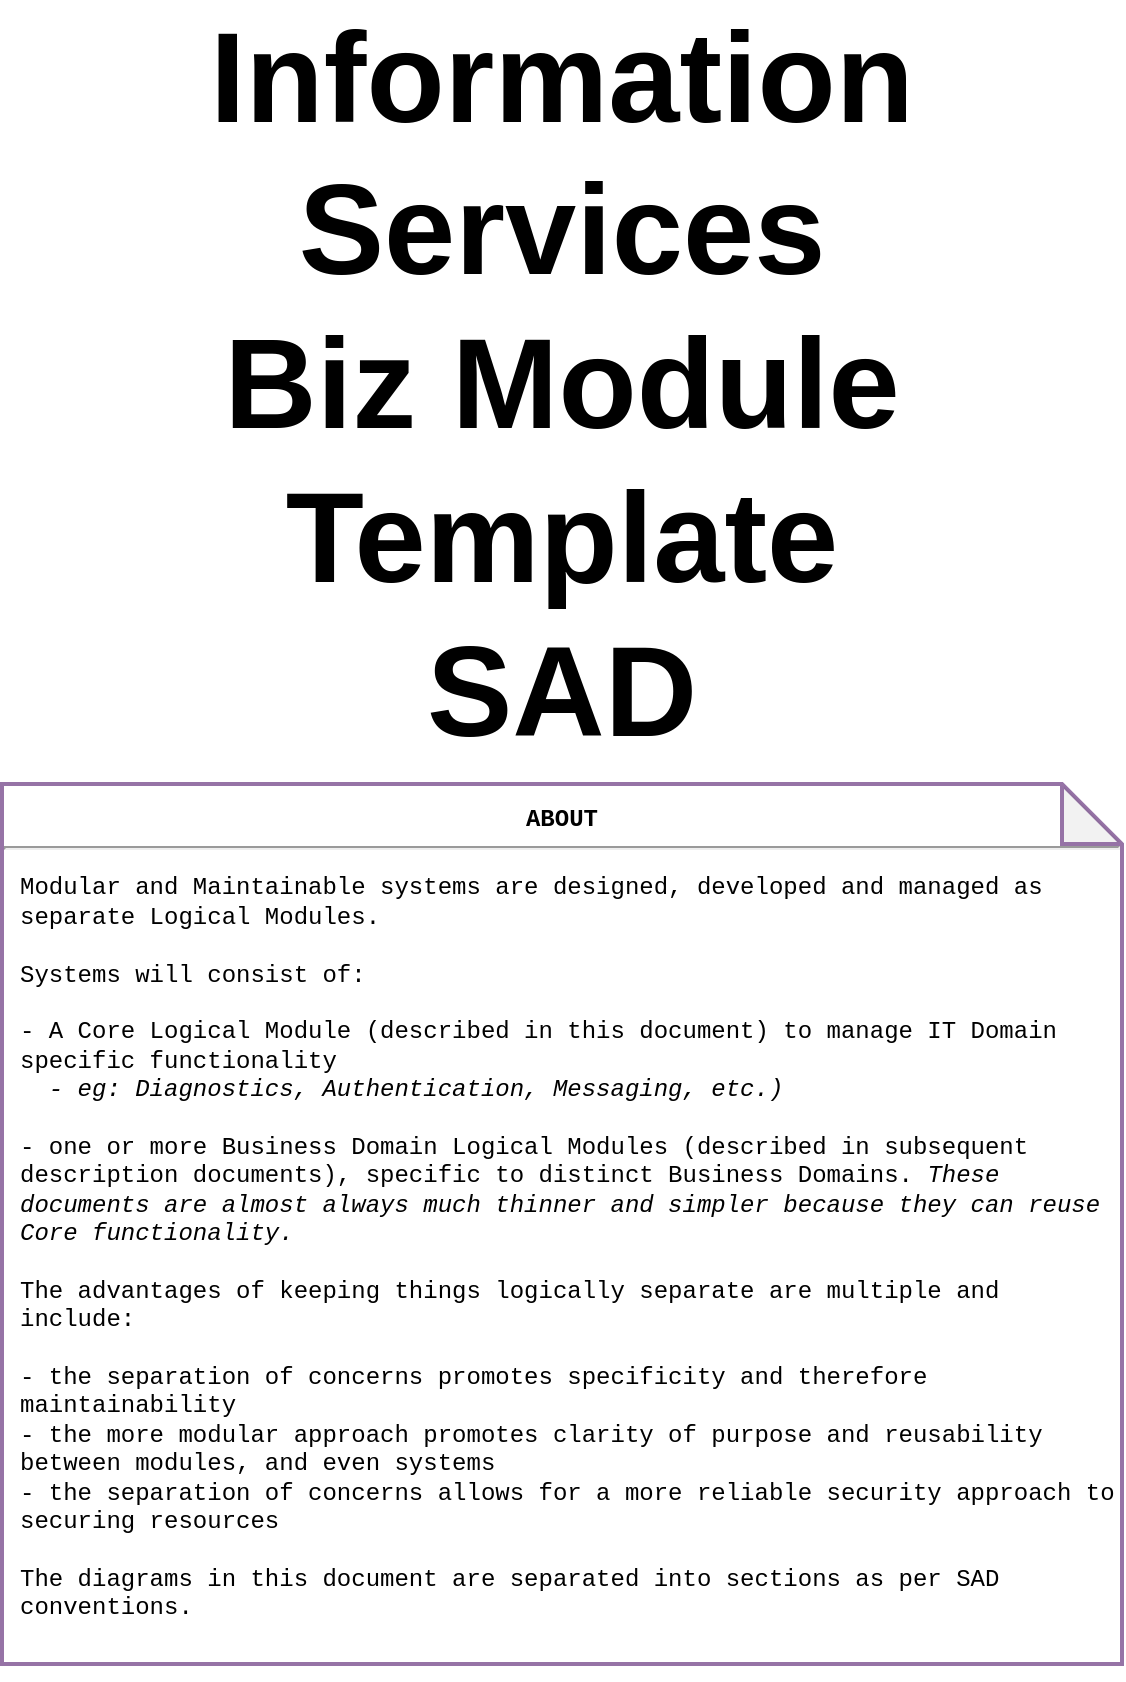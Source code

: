 <mxfile version="12.6.6" type="google" pages="60"><diagram id="PDShuZ-yXdiyHlfbQ3Md" name="Title"><mxGraphModel dx="1246" dy="459" grid="1" gridSize="10" guides="1" tooltips="1" connect="1" arrows="1" fold="1" page="1" pageScale="1" pageWidth="827" pageHeight="1169" math="0" shadow="0"><root><mxCell id="NVW_AJJsGnGm2ySOMS_X-0"/><mxCell id="Ep2h_5jzOS9xo31uxw5Z-0" value="About" style="" parent="NVW_AJJsGnGm2ySOMS_X-0"/><object label="&lt;p style=&quot;margin: 4px 0px 0px ; text-align: center ; font-size: 12px&quot;&gt;&lt;b style=&quot;font-size: 12px&quot;&gt;ABOUT&lt;/b&gt;&lt;/p&gt;&lt;hr style=&quot;font-size: 12px&quot;&gt;&lt;p style=&quot;font-size: 12px&quot;&gt;&lt;/p&gt;&lt;p style=&quot;margin: 0px 0px 0px 8px ; text-align: left ; font-size: 12px&quot;&gt;Modular and Maintainable systems are designed, developed and managed as separate Logical Modules.&amp;nbsp;&lt;/p&gt;&lt;p style=&quot;margin: 0px 0px 0px 8px ; text-align: left ; font-size: 12px&quot;&gt;&lt;br style=&quot;font-size: 12px&quot;&gt;&lt;/p&gt;&lt;p style=&quot;margin: 0px 0px 0px 8px ; text-align: left ; font-size: 12px&quot;&gt;Systems will consist of:&lt;/p&gt;&lt;p style=&quot;margin: 0px 0px 0px 8px ; text-align: left ; font-size: 12px&quot;&gt;&lt;span&gt;&lt;br&gt;&lt;/span&gt;&lt;/p&gt;&lt;p style=&quot;margin: 0px 0px 0px 8px ; text-align: left ; font-size: 12px&quot;&gt;&lt;span&gt;- A Core Logical Module (described in this document) to manage IT Domain specific functionality&lt;/span&gt;&lt;/p&gt;&lt;p style=&quot;margin: 0px 0px 0px 8px ; text-align: left ; font-size: 12px&quot;&gt;&lt;i style=&quot;font-size: 12px&quot;&gt;&amp;nbsp; - eg: Diagnostics, Authentication, Messaging, etc.)&amp;nbsp;&lt;/i&gt;&lt;/p&gt;&lt;p style=&quot;margin: 0px 0px 0px 8px ; text-align: left ; font-size: 12px&quot;&gt;&lt;br&gt;&lt;/p&gt;&lt;p style=&quot;margin: 0px 0px 0px 8px ; text-align: left ; font-size: 12px&quot;&gt;- one or more Business Domain Logical Modules (described in subsequent description documents), specific to distinct Business Domains.&amp;nbsp;&lt;i&gt;These documents are almost always much thinner and simpler because they can reuse Core functionality.&lt;/i&gt;&lt;/p&gt;&lt;p style=&quot;margin: 0px 0px 0px 8px ; text-align: left ; font-size: 12px&quot;&gt;&lt;br style=&quot;font-size: 12px&quot;&gt;&lt;/p&gt;&lt;p style=&quot;margin: 0px 0px 0px 8px ; text-align: left ; font-size: 12px&quot;&gt;The advantages of keeping things logically separate are multiple and include:&lt;br style=&quot;font-size: 12px&quot;&gt;&lt;br style=&quot;font-size: 12px&quot;&gt;&lt;/p&gt;&lt;p style=&quot;margin: 0px 0px 0px 8px ; text-align: left ; font-size: 12px&quot;&gt;- the separation of concerns promotes specificity and therefore maintainability&lt;/p&gt;&lt;p style=&quot;margin: 0px 0px 0px 8px ; text-align: left ; font-size: 12px&quot;&gt;&lt;span style=&quot;font-size: 12px&quot;&gt;- the more modular approach promotes clarity of purpose and reusability between modules, and even systems&lt;/span&gt;&lt;/p&gt;&lt;p style=&quot;margin: 0px 0px 0px 8px ; text-align: left ; font-size: 12px&quot;&gt;&lt;span style=&quot;font-size: 12px&quot;&gt;- the separation of concerns allows for a more reliable security approach to securing resources&lt;/span&gt;&lt;/p&gt;&lt;p style=&quot;margin: 0px 0px 0px 8px ; text-align: left ; font-size: 12px&quot;&gt;&lt;br style=&quot;font-size: 12px&quot;&gt;&lt;/p&gt;&lt;p style=&quot;margin: 0px 0px 0px 8px ; text-align: left ; font-size: 12px&quot;&gt;The diagrams in this document are separated into sections as per SAD conventions.&lt;/p&gt;&lt;p style=&quot;margin: 0px 0px 0px 8px ; text-align: left ; font-size: 12px&quot;&gt;&lt;br style=&quot;font-size: 12px&quot;&gt;&lt;/p&gt;&lt;p style=&quot;margin: 0px 0px 0px 8px ; text-align: left ; font-size: 12px&quot;&gt;&lt;br style=&quot;font-size: 12px&quot;&gt;&lt;/p&gt;" tags="about" id="F057Cm3G2qR0o45iHJKh-0"><mxCell style="shape=note;whiteSpace=wrap;html=1;backgroundOutline=1;darkOpacity=0.05;fillColor=none;strokeColor=#9673a6;strokeWidth=2;fontFamily=Courier New;fontSize=12;align=center;collapsible=0;verticalAlign=top;container=1;" vertex="1" parent="Ep2h_5jzOS9xo31uxw5Z-0"><mxGeometry x="120" y="560" width="560" height="440" as="geometry"><mxRectangle x="590" y="40" width="200" height="20" as="alternateBounds"/></mxGeometry></mxCell></object><mxCell id="NVW_AJJsGnGm2ySOMS_X-1" value="Title" style="" parent="NVW_AJJsGnGm2ySOMS_X-0"/><mxCell id="NVW_AJJsGnGm2ySOMS_X-2" value="&lt;font style=&quot;font-size: 64px&quot;&gt;&lt;b&gt;Information Services&lt;/b&gt;&lt;b&gt;&lt;br&gt;Biz Module&lt;br&gt;Template&lt;br&gt;SAD&lt;br&gt;&lt;/b&gt;&lt;/font&gt;" style="text;html=1;strokeColor=none;fillColor=none;align=center;verticalAlign=middle;whiteSpace=wrap;rounded=0;fontSize=48;opacity=30;" parent="NVW_AJJsGnGm2ySOMS_X-1" vertex="1"><mxGeometry x="160" y="200" width="480" height="320" as="geometry"/></mxCell><mxCell id="xnIEwaXa2nAvZfjJJltd-0" value="Command" style="locked=1;" parent="NVW_AJJsGnGm2ySOMS_X-0"/><mxCell id="a3yElGgLh3w4skOb8aFz-0" value="Helen" parent="NVW_AJJsGnGm2ySOMS_X-0"/></root></mxGraphModel></diagram><diagram name="DOCUMENT VIEW" id="W4-QcNUv36Wssm832pyh"><mxGraphModel dx="1246" dy="459" grid="1" gridSize="10" guides="1" tooltips="1" connect="1" arrows="1" fold="1" page="1" pageScale="1" pageWidth="827" pageHeight="1169" math="0" shadow="0"><root><mxCell id="D4EVR1gn2zCZ7T_mNUZJ-0"/><mxCell id="D4EVR1gn2zCZ7T_mNUZJ-3" value="About" style="" parent="D4EVR1gn2zCZ7T_mNUZJ-0"/><object label="&lt;p style=&quot;margin: 4px 0px 0px ; text-align: center ; font-size: 12px&quot;&gt;&lt;b style=&quot;font-size: 12px&quot;&gt;ABOUT&lt;/b&gt;&lt;/p&gt;&lt;hr style=&quot;font-size: 12px&quot;&gt;&lt;p style=&quot;font-size: 12px&quot;&gt;&lt;/p&gt;&lt;p style=&quot;margin: 0px 0px 0px 8px ; text-align: left ; font-size: 12px&quot;&gt;Diagrams to show the relationship of this Document to other documents describing this System or Organisation's Services.&lt;/p&gt;&lt;p style=&quot;margin: 0px 0px 0px 8px ; text-align: left ; font-size: 12px&quot;&gt;&lt;br&gt;&lt;/p&gt;&lt;p style=&quot;margin: 0px 0px 0px 8px ; text-align: left ; font-size: 12px&quot;&gt;Consider for this section:&lt;/p&gt;&lt;p style=&quot;margin: 0px 0px 0px 8px ; text-align: left ; font-size: 12px&quot;&gt;&lt;span style=&quot;color: rgb(128 , 128 , 128) ; font-family: &amp;#34;helvetica&amp;#34; ; font-weight: 700 ; white-space: nowrap&quot;&gt;Core Logical Module -&amp;nbsp;&lt;/span&gt;&lt;span style=&quot;color: rgb(128 , 128 , 128) ; font-family: &amp;#34;helvetica&amp;#34; ; font-weight: 700 ; white-space: nowrap ; font-size: 11px&quot;&gt;Document&amp;nbsp;&lt;/span&gt;&lt;span style=&quot;color: rgb(128 , 128 , 128) ; font-family: &amp;#34;helvetica&amp;#34; ; font-weight: 700 ; white-space: nowrap ; font-size: 11px&quot;&gt;- Intended Audiences for SAD Sections&lt;/span&gt;&lt;br&gt;&lt;/p&gt;&lt;p style=&quot;margin: 0px 0px 0px 8px ; text-align: left ; font-size: 12px&quot;&gt;&lt;br&gt;&lt;/p&gt;" tags="about" id="D4EVR1gn2zCZ7T_mNUZJ-4"><mxCell style="shape=note;whiteSpace=wrap;html=1;backgroundOutline=1;darkOpacity=0.05;fillColor=none;strokeColor=#330066;strokeWidth=2;fontFamily=Courier New;fontSize=12;fontColor=#4C0099;align=center;gradientColor=#ffffff;collapsible=0;verticalAlign=top;" parent="D4EVR1gn2zCZ7T_mNUZJ-3" vertex="1"><mxGeometry x="120" y="600" width="560" height="160" as="geometry"><mxRectangle x="590" y="40" width="200" height="20" as="alternateBounds"/></mxGeometry></mxCell></object><mxCell id="D4EVR1gn2zCZ7T_mNUZJ-1" value="Title" style="" parent="D4EVR1gn2zCZ7T_mNUZJ-0"/><mxCell id="D4EVR1gn2zCZ7T_mNUZJ-2" value="Document View" style="text;html=1;strokeColor=none;fillColor=none;align=center;verticalAlign=middle;whiteSpace=wrap;rounded=0;fontSize=48;opacity=30;" parent="D4EVR1gn2zCZ7T_mNUZJ-1" vertex="1"><mxGeometry x="160" y="200" width="480" height="320" as="geometry"/></mxCell></root></mxGraphModel></diagram><diagram id="PTegkp45TAtRaL2iv6QC" name="Document/Core/Sections/Audience/Matrix"><mxGraphModel dx="1422" dy="849" grid="1" gridSize="10" guides="1" tooltips="1" connect="1" arrows="1" fold="1" page="1" pageScale="1" pageWidth="827" pageHeight="1169" math="0" shadow="0"><root><mxCell id="EedNqRKPwZJSgMKqardS-0"/><mxCell id="EedNqRKPwZJSgMKqardS-1" value="About" style="" parent="EedNqRKPwZJSgMKqardS-0"/><mxCell id="qbxk-mBlV-amqRRDeUeD-0" value="&lt;p style=&quot;margin: 4px 0px 0px; text-align: center; font-size: 12px;&quot;&gt;&lt;b style=&quot;font-size: 12px;&quot;&gt;ABOUT&lt;/b&gt;&lt;/p&gt;&lt;hr style=&quot;font-size: 12px;&quot;&gt;&lt;p style=&quot;font-size: 12px;&quot;&gt;&lt;/p&gt;&lt;p style=&quot;margin: 0px 0px 0px 8px; text-align: left; font-size: 12px;&quot;&gt;This document is not meant to be read in isolation -- it builds on other documents, or is a prerequisite for understanding&amp;nbsp; other documents used to document and explain different parts of the overall service.&lt;/p&gt;" style="shape=note;whiteSpace=wrap;html=1;backgroundOutline=1;darkOpacity=0.05;fillColor=none;strokeColor=#9673a6;strokeWidth=2;fontFamily=Courier New;fontSize=12;align=center;collapsible=1;verticalAlign=top;" parent="EedNqRKPwZJSgMKqardS-1" vertex="1"><mxGeometry x="120" y="520" width="560" height="100" as="geometry"><mxRectangle x="590" y="40" width="200" height="20" as="alternateBounds"/></mxGeometry></mxCell><mxCell id="9RVuHzMid-GomSETTwpe-0" value="Title" style="" parent="EedNqRKPwZJSgMKqardS-0"/><mxCell id="9RVuHzMid-GomSETTwpe-2" value="" style="group;fontSize=12;fontColor=#808080;" parent="9RVuHzMid-GomSETTwpe-0" connectable="0" vertex="1"><mxGeometry x="120" y="120" width="560" height="45" as="geometry"/></mxCell><mxCell id="9RVuHzMid-GomSETTwpe-3" value="&lt;font style=&quot;font-size: 12px;&quot;&gt;Document - Relationships between Documents&lt;/font&gt;" style="text;strokeColor=none;fillColor=none;html=1;fontSize=12;fontStyle=1;verticalAlign=middle;align=left;shadow=0;glass=0;comic=0;opacity=30;fontColor=#808080;" parent="9RVuHzMid-GomSETTwpe-2" vertex="1"><mxGeometry width="560" height="40" as="geometry"/></mxCell><mxCell id="9RVuHzMid-GomSETTwpe-4" value="" style="line;strokeWidth=2;html=1;shadow=0;glass=0;comic=0;fillColor=none;fontSize=12;fontColor=#808080;labelBackgroundColor=none;strokeColor=#CCCCCC;" parent="9RVuHzMid-GomSETTwpe-2" vertex="1"><mxGeometry y="35" width="560" height="10" as="geometry"/></mxCell><mxCell id="9RVuHzMid-GomSETTwpe-1" value="Boxes" style="" parent="EedNqRKPwZJSgMKqardS-0"/><UserObject label="Information System&lt;br style=&quot;font-size: 12px&quot;&gt;Service &lt;i style=&quot;font-size: 12px&quot;&gt;&lt;u style=&quot;font-size: 12px&quot;&gt;Server&lt;/u&gt;&lt;/i&gt;&lt;br style=&quot;font-size: 12px&quot;&gt;Infrastructure Domain&lt;br style=&quot;font-size: 12px&quot;&gt;Core Module SAD" link="https://www.draw.io/#G1oMV0IeGAAscQwm4mQmpwyKH3BHNU0Zv-" id="7bGxB8E5wp87eg9blg4u-0"><mxCell style="rounded=1;whiteSpace=wrap;html=1;shadow=0;glass=0;comic=0;fontSize=12;align=center;recursiveResize=0;container=0;collapsible=0;absoluteArcSize=1;" parent="9RVuHzMid-GomSETTwpe-1" vertex="1"><mxGeometry x="320" y="350" width="120" height="70" as="geometry"/></mxCell></UserObject><mxCell id="7bGxB8E5wp87eg9blg4u-1" value="Information System&lt;br style=&quot;font-size: 12px&quot;&gt;Service &lt;u style=&quot;font-size: 12px&quot;&gt;&lt;i style=&quot;font-size: 12px&quot;&gt;Server&lt;/i&gt;&lt;/u&gt;&lt;br style=&quot;font-size: 12px&quot;&gt;x&lt;br style=&quot;font-size: 12px&quot;&gt;Business Domain Module&amp;nbsp;SAD" style="rounded=1;whiteSpace=wrap;html=1;shadow=0;glass=0;comic=0;strokeColor=#999999;fillColor=none;fontSize=12;align=center;recursiveResize=0;container=0;collapsible=0;absoluteArcSize=1;fontColor=#808080;" parent="9RVuHzMid-GomSETTwpe-1" vertex="1"><mxGeometry x="520" y="350" width="120" height="70" as="geometry"/></mxCell><mxCell id="7bGxB8E5wp87eg9blg4u-2" value="Information System&lt;br style=&quot;font-size: 12px&quot;&gt;Service &lt;i style=&quot;font-size: 12px&quot;&gt;&lt;u style=&quot;font-size: 12px&quot;&gt;Client&lt;/u&gt;&lt;/i&gt;&lt;br style=&quot;font-size: 12px&quot;&gt;Core &lt;br style=&quot;font-size: 12px&quot;&gt;Infrastructure Domain Module&amp;nbsp; SAD" style="rounded=1;whiteSpace=wrap;html=1;shadow=0;glass=0;comic=0;strokeColor=#999999;fillColor=none;fontSize=12;align=center;recursiveResize=0;container=0;collapsible=0;absoluteArcSize=1;fontColor=#808080;" parent="9RVuHzMid-GomSETTwpe-1" vertex="1"><mxGeometry x="320" y="240" width="120" height="70" as="geometry"/></mxCell><mxCell id="7bGxB8E5wp87eg9blg4u-3" value="Information System&lt;br style=&quot;font-size: 12px&quot;&gt;Service &lt;i style=&quot;font-size: 12px&quot;&gt;&lt;u style=&quot;font-size: 12px&quot;&gt;Client&lt;/u&gt;&lt;/i&gt;&lt;br style=&quot;font-size: 12px&quot;&gt;x&lt;br style=&quot;font-size: 12px&quot;&gt;Business Domain Module&amp;nbsp;SAD" style="rounded=1;whiteSpace=wrap;html=1;shadow=0;glass=0;comic=0;strokeColor=#999999;fillColor=none;fontSize=12;align=center;recursiveResize=0;container=0;collapsible=0;absoluteArcSize=1;fontColor=#808080;" parent="9RVuHzMid-GomSETTwpe-1" vertex="1"><mxGeometry x="520" y="240" width="120" height="70" as="geometry"/></mxCell><UserObject label="Information System&lt;br style=&quot;font-size: 12px;&quot;&gt;Deployment System&lt;br style=&quot;font-size: 12px;&quot;&gt;SAD" link="https://www.draw.io/#G1jn-fvHQcpT7au3o-toPcqcIncFM4gCPt" id="7bGxB8E5wp87eg9blg4u-4"><mxCell style="rounded=1;whiteSpace=wrap;html=1;shadow=0;glass=0;comic=0;strokeColor=#999999;fillColor=none;fontSize=12;align=center;recursiveResize=0;container=0;collapsible=0;absoluteArcSize=1;fontColor=#808080;" parent="9RVuHzMid-GomSETTwpe-1" vertex="1"><mxGeometry x="120" y="350" width="120" height="70" as="geometry"/></mxCell></UserObject><mxCell id="7bGxB8E5wp87eg9blg4u-5" value="&lt;b style=&quot;font-size: 12px&quot;&gt;Governance&lt;br style=&quot;font-size: 12px&quot;&gt;&lt;/b&gt;" style="rounded=1;align=center;fillColor=#F1F2F4;strokeColor=none;html=1;fontColor=#808080;fontSize=12;shadow=0;labelBackgroundColor=none;" parent="9RVuHzMid-GomSETTwpe-1" vertex="1"><mxGeometry x="120" y="180" width="120" height="20" as="geometry"/></mxCell><mxCell id="7bGxB8E5wp87eg9blg4u-6" value="&lt;b style=&quot;font-size: 12px;&quot;&gt;Information System&lt;br style=&quot;font-size: 12px;&quot;&gt;&lt;/b&gt;" style="rounded=1;align=center;fillColor=#F1F2F4;strokeColor=none;html=1;fontColor=#808080;fontSize=12;shadow=0;labelBackgroundColor=none;" parent="9RVuHzMid-GomSETTwpe-1" vertex="1"><mxGeometry x="320" y="180" width="320" height="20" as="geometry"/></mxCell><mxCell id="7bGxB8E5wp87eg9blg4u-7" value="continuous &lt;br style=&quot;font-size: 10px;&quot;&gt;deployment &lt;br style=&quot;font-size: 10px;&quot;&gt;and testing &lt;br style=&quot;font-size: 10px;&quot;&gt;done by" style="edgeStyle=orthogonalEdgeStyle;rounded=0;orthogonalLoop=1;jettySize=auto;html=1;fontSize=10;fontColor=#808080;" parent="9RVuHzMid-GomSETTwpe-1" source="7bGxB8E5wp87eg9blg4u-0" target="7bGxB8E5wp87eg9blg4u-4" edge="1"><mxGeometry y="-30" relative="1" as="geometry"><mxPoint as="offset"/></mxGeometry></mxCell><mxCell id="7bGxB8E5wp87eg9blg4u-8" value="uses" style="edgeStyle=orthogonalEdgeStyle;rounded=1;orthogonalLoop=1;jettySize=auto;html=1;fontSize=12;fontColor=#808080;" parent="9RVuHzMid-GomSETTwpe-1" source="7bGxB8E5wp87eg9blg4u-2" target="7bGxB8E5wp87eg9blg4u-0" edge="1"><mxGeometry x="-0.5" relative="1" as="geometry"><mxPoint as="offset"/></mxGeometry></mxCell><mxCell id="7bGxB8E5wp87eg9blg4u-9" value="uses" style="edgeStyle=orthogonalEdgeStyle;rounded=1;orthogonalLoop=1;jettySize=auto;html=1;entryX=0.5;entryY=0;entryDx=0;entryDy=0;fontSize=10;fontColor=#808080;" parent="9RVuHzMid-GomSETTwpe-1" source="7bGxB8E5wp87eg9blg4u-3" target="7bGxB8E5wp87eg9blg4u-0" edge="1"><mxGeometry x="-0.04" y="-10" relative="1" as="geometry"><Array as="points"><mxPoint x="550" y="330"/><mxPoint x="380" y="330"/></Array><mxPoint as="offset"/></mxGeometry></mxCell><mxCell id="7bGxB8E5wp87eg9blg4u-10" value="uses" style="edgeStyle=orthogonalEdgeStyle;rounded=1;orthogonalLoop=1;jettySize=auto;html=1;fontSize=10;fontColor=#808080;" parent="9RVuHzMid-GomSETTwpe-1" source="7bGxB8E5wp87eg9blg4u-3" target="7bGxB8E5wp87eg9blg4u-1" edge="1"><mxGeometry x="-0.5" relative="1" as="geometry"><mxPoint as="offset"/></mxGeometry></mxCell><mxCell id="7bGxB8E5wp87eg9blg4u-11" value="builds upon &lt;br style=&quot;font-size: 10px;&quot;&gt;&amp;amp; reuses" style="edgeStyle=orthogonalEdgeStyle;rounded=0;orthogonalLoop=1;jettySize=auto;html=1;fontSize=10;fontColor=#808080;" parent="9RVuHzMid-GomSETTwpe-1" source="7bGxB8E5wp87eg9blg4u-1" target="7bGxB8E5wp87eg9blg4u-0" edge="1"><mxGeometry y="-20" relative="1" as="geometry"><mxPoint as="offset"/></mxGeometry></mxCell><mxCell id="7bGxB8E5wp87eg9blg4u-12" value="builds upon &lt;br style=&quot;font-size: 10px;&quot;&gt;&amp;amp; reuses" style="edgeStyle=orthogonalEdgeStyle;rounded=1;orthogonalLoop=1;jettySize=auto;html=1;entryX=1;entryY=0.5;entryDx=0;entryDy=0;fontSize=10;fontColor=#808080;" parent="9RVuHzMid-GomSETTwpe-1" source="7bGxB8E5wp87eg9blg4u-3" target="7bGxB8E5wp87eg9blg4u-2" edge="1"><mxGeometry y="-20" relative="1" as="geometry"><mxPoint as="offset"/></mxGeometry></mxCell><mxCell id="7bGxB8E5wp87eg9blg4u-14" value="&lt;b style=&quot;font-size: 12px;&quot;&gt;Deployment System&lt;br style=&quot;font-size: 12px;&quot;&gt;&lt;/b&gt;" style="rounded=1;align=center;fillColor=#F1F2F4;strokeColor=none;html=1;fontColor=#808080;fontSize=12;shadow=0;labelBackgroundColor=none;" parent="9RVuHzMid-GomSETTwpe-1" vertex="1"><mxGeometry x="120" y="320" width="120" height="20" as="geometry"/></mxCell><mxCell id="7bGxB8E5wp87eg9blg4u-15" value="&lt;b&gt;Service&lt;br&gt;&lt;/b&gt;" style="rounded=1;align=center;fillColor=#F1F2F4;strokeColor=none;html=1;fontColor=#808080;fontSize=12;shadow=0;labelBackgroundColor=none;rotation=-90;" parent="9RVuHzMid-GomSETTwpe-1" vertex="1"><mxGeometry x="635" y="375" width="70" height="20" as="geometry"/></mxCell><mxCell id="7bGxB8E5wp87eg9blg4u-16" value="&lt;b&gt;Client&lt;br&gt;&lt;/b&gt;" style="rounded=1;align=center;fillColor=#F1F2F4;strokeColor=none;html=1;fontColor=#808080;fontSize=12;shadow=0;labelBackgroundColor=none;rotation=-90;" parent="9RVuHzMid-GomSETTwpe-1" vertex="1"><mxGeometry x="635" y="265" width="70" height="20" as="geometry"/></mxCell><mxCell id="7bGxB8E5wp87eg9blg4u-17" value="&lt;b style=&quot;font-size: 12px&quot;&gt;Business Module&lt;br style=&quot;font-size: 12px&quot;&gt;&lt;/b&gt;" style="rounded=1;align=center;fillColor=#F1F2F4;strokeColor=none;html=1;fontColor=#808080;fontSize=12;shadow=0;labelBackgroundColor=none;" parent="9RVuHzMid-GomSETTwpe-1" vertex="1"><mxGeometry x="520" y="210" width="120" height="20" as="geometry"/></mxCell><mxCell id="7bGxB8E5wp87eg9blg4u-18" value="&lt;b style=&quot;font-size: 12px&quot;&gt;Core Module&lt;br style=&quot;font-size: 12px&quot;&gt;&lt;/b&gt;" style="rounded=1;align=center;fillColor=#F1F2F4;strokeColor=none;html=1;fontColor=#808080;fontSize=12;shadow=0;labelBackgroundColor=none;" parent="9RVuHzMid-GomSETTwpe-1" vertex="1"><mxGeometry x="320" y="210" width="120" height="20" as="geometry"/></mxCell><UserObject label="System&lt;br&gt;Quality&lt;br&gt;&amp;nbsp;Requirements" id="7bGxB8E5wp87eg9blg4u-19"><mxCell style="rounded=1;whiteSpace=wrap;html=1;shadow=0;glass=0;comic=0;strokeColor=#999999;fillColor=none;fontSize=12;align=center;recursiveResize=0;container=0;collapsible=0;absoluteArcSize=1;fontColor=#808080;" parent="9RVuHzMid-GomSETTwpe-1" vertex="1"><mxGeometry x="440" y="460" width="80" height="40" as="geometry"/></mxCell></UserObject><UserObject label="System&lt;br&gt;Functional Requirements" id="7bGxB8E5wp87eg9blg4u-20"><mxCell style="rounded=1;whiteSpace=wrap;html=1;shadow=0;glass=0;comic=0;strokeColor=#999999;fillColor=none;fontSize=12;align=center;recursiveResize=0;container=0;collapsible=0;absoluteArcSize=1;fontColor=#808080;" parent="9RVuHzMid-GomSETTwpe-1" vertex="1"><mxGeometry x="340" y="460" width="80" height="40" as="geometry"/></mxCell></UserObject><UserObject label="Module&lt;br&gt;Functional Requirements" id="7bGxB8E5wp87eg9blg4u-21"><mxCell style="rounded=1;whiteSpace=wrap;html=1;shadow=0;glass=0;comic=0;strokeColor=#999999;fillColor=none;fontSize=12;align=center;recursiveResize=0;container=0;collapsible=0;absoluteArcSize=1;fontColor=#808080;" parent="9RVuHzMid-GomSETTwpe-1" vertex="1"><mxGeometry x="540" y="460" width="80" height="40" as="geometry"/></mxCell></UserObject><mxCell id="7bGxB8E5wp87eg9blg4u-22" value="defined by" style="edgeStyle=orthogonalEdgeStyle;rounded=1;orthogonalLoop=1;jettySize=auto;html=1;fontSize=10;exitX=0.5;exitY=1;exitDx=0;exitDy=0;entryX=0.5;entryY=0;entryDx=0;entryDy=0;fontColor=#808080;" parent="9RVuHzMid-GomSETTwpe-1" source="7bGxB8E5wp87eg9blg4u-1" target="7bGxB8E5wp87eg9blg4u-21" edge="1"><mxGeometry x="-0.002" relative="1" as="geometry"><mxPoint as="offset"/><mxPoint x="590" y="320" as="sourcePoint"/><mxPoint x="590" y="360" as="targetPoint"/></mxGeometry></mxCell><mxCell id="7bGxB8E5wp87eg9blg4u-23" value="defined by" style="edgeStyle=orthogonalEdgeStyle;rounded=1;orthogonalLoop=1;jettySize=auto;html=1;fontSize=10;entryX=0.5;entryY=0;entryDx=0;entryDy=0;exitX=0.5;exitY=1;exitDx=0;exitDy=0;fontColor=#808080;" parent="9RVuHzMid-GomSETTwpe-1" source="7bGxB8E5wp87eg9blg4u-0" target="7bGxB8E5wp87eg9blg4u-20" edge="1"><mxGeometry x="-0.002" relative="1" as="geometry"><mxPoint as="offset"/><mxPoint x="420" y="500" as="sourcePoint"/><mxPoint x="590" y="470" as="targetPoint"/></mxGeometry></mxCell><mxCell id="7bGxB8E5wp87eg9blg4u-24" value="defined by" style="edgeStyle=orthogonalEdgeStyle;rounded=1;orthogonalLoop=1;jettySize=auto;html=1;fontSize=10;exitX=0.5;exitY=1;exitDx=0;exitDy=0;entryX=0.5;entryY=0;entryDx=0;entryDy=0;fontColor=#808080;" parent="9RVuHzMid-GomSETTwpe-1" source="7bGxB8E5wp87eg9blg4u-0" target="7bGxB8E5wp87eg9blg4u-19" edge="1"><mxGeometry relative="1" as="geometry"><mxPoint as="offset"/><mxPoint x="390" y="430.095" as="sourcePoint"/><mxPoint x="380" y="470.095" as="targetPoint"/><Array as="points"><mxPoint x="380" y="430"/><mxPoint x="480" y="430"/></Array></mxGeometry></mxCell><mxCell id="7bGxB8E5wp87eg9blg4u-25" value="defined by" style="edgeStyle=orthogonalEdgeStyle;rounded=1;orthogonalLoop=1;jettySize=auto;html=1;fontSize=10;exitX=0.5;exitY=1;exitDx=0;exitDy=0;entryX=0.5;entryY=0;entryDx=0;entryDy=0;fontColor=#808080;" parent="9RVuHzMid-GomSETTwpe-1" source="7bGxB8E5wp87eg9blg4u-1" target="7bGxB8E5wp87eg9blg4u-19" edge="1"><mxGeometry relative="1" as="geometry"><mxPoint as="offset"/><mxPoint x="390" y="430.095" as="sourcePoint"/><mxPoint x="490" y="470.095" as="targetPoint"/><Array as="points"><mxPoint x="580" y="430"/><mxPoint x="480" y="430"/></Array></mxGeometry></mxCell><UserObject label="Information System&lt;br style=&quot;font-size: 12px;&quot;&gt;Delivery Guidance" link="https://www.draw.io/#G15o2KeIGHn_QQKEGrSOj0Ot8KJxLwC4rH" id="7bGxB8E5wp87eg9blg4u-13"><mxCell style="rounded=1;whiteSpace=wrap;html=1;shadow=0;glass=0;comic=0;strokeColor=#999999;fillColor=none;fontSize=12;align=center;recursiveResize=0;container=0;collapsible=0;absoluteArcSize=1;fontColor=#808080;" parent="9RVuHzMid-GomSETTwpe-1" vertex="1"><mxGeometry x="120" y="240" width="120" height="70" as="geometry"/></mxCell></UserObject><mxCell id="jiRsa_H8I171KymuuPJ--0" value="Frame" style="" parent="EedNqRKPwZJSgMKqardS-0"/><mxCell id="7bGxB8E5wp87eg9blg4u-26" value="" style="rounded=1;whiteSpace=wrap;html=1;shadow=0;glass=0;comic=0;strokeColor=#000000;fillColor=#f5f5f5;fontSize=10;align=center;fontColor=#808080;recursiveResize=0;container=1;collapsible=0;strokeWidth=5;opacity=30;" parent="jiRsa_H8I171KymuuPJ--0" vertex="1"><mxGeometry x="520" y="350" width="120" height="70" as="geometry"/></mxCell></root></mxGraphModel></diagram><diagram id="PVlJU8LZghBIr8YyBNsh" name="Document/Core/Audience"><mxGraphModel dx="1246" dy="459" grid="1" gridSize="10" guides="1" tooltips="1" connect="1" arrows="1" fold="1" page="1" pageScale="1" pageWidth="827" pageHeight="1169" math="0" shadow="0"><root><mxCell id="dmwWqkkrC73SZrj0J_0F-0"/><mxCell id="dmwWqkkrC73SZrj0J_0F-1" value="About" style="" parent="dmwWqkkrC73SZrj0J_0F-0"/><mxCell id="pnBbDFhmBibJWDQsQPo7-0" value="&lt;p style=&quot;margin: 4px 0px 0px; text-align: center; font-size: 12px;&quot;&gt;&lt;b style=&quot;font-size: 12px;&quot;&gt;ABOUT&lt;/b&gt;&lt;/p&gt;&lt;hr style=&quot;font-size: 12px;&quot;&gt;&lt;p style=&quot;font-size: 12px;&quot;&gt;&lt;/p&gt;&lt;p style=&quot;margin: 0px 0px 0px 8px; text-align: left; font-size: 12px;&quot;&gt;Solution Architecture Descriptions are generally not intended to be read by every member of the team, from front to back.&lt;/p&gt;&lt;p style=&quot;margin: 0px 0px 0px 8px; text-align: left; font-size: 12px;&quot;&gt;&lt;br style=&quot;font-size: 12px;&quot;&gt;&lt;/p&gt;&lt;p style=&quot;margin: 0px 0px 0px 8px; text-align: left; font-size: 12px;&quot;&gt;They are broken down into sections, intended for different stakeholders.&lt;/p&gt;" style="shape=note;whiteSpace=wrap;html=1;backgroundOutline=1;darkOpacity=0.05;fillColor=none;strokeColor=#9673a6;strokeWidth=2;fontFamily=Courier New;fontSize=12;align=center;collapsible=1;verticalAlign=top;" parent="dmwWqkkrC73SZrj0J_0F-1" vertex="1"><mxGeometry x="120" y="820" width="560" height="100" as="geometry"><mxRectangle x="590" y="40" width="200" height="20" as="alternateBounds"/></mxGeometry></mxCell><mxCell id="iu8XKrtLWiHprnph2A3H-567" value="Title" parent="dmwWqkkrC73SZrj0J_0F-0"/><mxCell id="5dcYcBIOhVlHlQJjX6iy-0" value="" style="group;fontSize=12;" parent="iu8XKrtLWiHprnph2A3H-567" connectable="0" vertex="1"><mxGeometry x="120" y="120" width="560" height="45" as="geometry"/></mxCell><mxCell id="5dcYcBIOhVlHlQJjX6iy-1" value="&lt;span style=&quot;font-size: 11px&quot;&gt;Document - SAD Sections - Intended Audiences&lt;/span&gt;" style="text;strokeColor=none;fillColor=none;html=1;fontSize=12;fontStyle=1;verticalAlign=middle;align=left;shadow=0;glass=0;comic=0;opacity=30;fontColor=#808080;" parent="5dcYcBIOhVlHlQJjX6iy-0" vertex="1"><mxGeometry width="560" height="40" as="geometry"/></mxCell><mxCell id="5dcYcBIOhVlHlQJjX6iy-2" value="" style="line;strokeWidth=2;html=1;shadow=0;glass=0;comic=0;fillColor=none;fontSize=12;fontColor=#CCCCCC;labelBackgroundColor=none;strokeColor=#CCCCCC;" parent="5dcYcBIOhVlHlQJjX6iy-0" vertex="1"><mxGeometry y="35" width="560" height="10" as="geometry"/></mxCell><mxCell id="iu8XKrtLWiHprnph2A3H-568" value="Grid" style="" parent="dmwWqkkrC73SZrj0J_0F-0"/><mxCell id="iu8XKrtLWiHprnph2A3H-0" value="" style="strokeColor=#bac8d3;html=1;fontColor=#2f5b7c;fontSize=12;horizontal=0;align=left;" parent="iu8XKrtLWiHprnph2A3H-568" vertex="1"><mxGeometry x="660" y="640" width="20" height="20" as="geometry"/></mxCell><UserObject label="Sys Context" link="data:page/id,sYI7F_86MUgJoxtKeTnt" id="iu8XKrtLWiHprnph2A3H-1"><mxCell style="strokeColor=#bac8d3;html=1;fontColor=#2f5b7c;fontSize=12;align=right;" parent="iu8XKrtLWiHprnph2A3H-568" vertex="1"><mxGeometry x="120" y="380" width="80" height="20" as="geometry"/></mxCell></UserObject><mxCell id="iu8XKrtLWiHprnph2A3H-2" value="Delivery" style="strokeColor=#bac8d3;html=1;fontColor=#2f5b7c;fontSize=12;align=right;" parent="iu8XKrtLWiHprnph2A3H-568" vertex="1"><mxGeometry x="120" y="400" width="80" height="20" as="geometry"/></mxCell><UserObject label="Information" link="data:page/id,8t2dG682JvFGZ9pn4Qgq" id="iu8XKrtLWiHprnph2A3H-3"><mxCell style="strokeColor=#bac8d3;html=1;fontColor=#2f5b7c;fontSize=12;align=right;" parent="iu8XKrtLWiHprnph2A3H-568" vertex="1"><mxGeometry x="120" y="420" width="80" height="20" as="geometry"/></mxCell></UserObject><UserObject label="Functionality" link="data:page/id,ZeLy9aZsea7NiNTJSJ9r" id="iu8XKrtLWiHprnph2A3H-4"><mxCell style="strokeColor=#bac8d3;html=1;fontColor=#2f5b7c;fontSize=12;align=right;" parent="iu8XKrtLWiHprnph2A3H-568" vertex="1"><mxGeometry x="120" y="440" width="80" height="20" as="geometry"/></mxCell></UserObject><UserObject label="Sequence" link="data:page/id,M0ApvNSCdlNE9DY_tU8s" id="iu8XKrtLWiHprnph2A3H-5"><mxCell style="strokeColor=#bac8d3;html=1;fontColor=#2f5b7c;fontSize=12;align=right;" parent="iu8XKrtLWiHprnph2A3H-568" vertex="1"><mxGeometry x="120" y="460" width="80" height="20" as="geometry"/></mxCell></UserObject><UserObject label="Integration" link="data:page/id,oQ6g6FtWjjwgEqRRtNnS" id="iu8XKrtLWiHprnph2A3H-6"><mxCell style="strokeColor=#bac8d3;html=1;fontColor=#2f5b7c;fontSize=12;align=right;" parent="iu8XKrtLWiHprnph2A3H-568" vertex="1"><mxGeometry x="120" y="480" width="80" height="20" as="geometry"/></mxCell></UserObject><UserObject label="Quality" link="data:page/id,E3EL8aqkVsCCtZ6tddg6" id="iu8XKrtLWiHprnph2A3H-7"><mxCell style="strokeColor=#bac8d3;html=1;fontColor=#2f5b7c;fontSize=12;align=right;" parent="iu8XKrtLWiHprnph2A3H-568" vertex="1"><mxGeometry x="120" y="500" width="80" height="20" as="geometry"/></mxCell></UserObject><UserObject label="Deployment" link="data:page/id,85UZ2OnyFOQod6YxbiIE" id="iu8XKrtLWiHprnph2A3H-8"><mxCell style="strokeColor=#bac8d3;html=1;fontColor=#2f5b7c;fontSize=12;align=right;" parent="iu8XKrtLWiHprnph2A3H-568" vertex="1"><mxGeometry x="120" y="520" width="80" height="20" as="geometry"/></mxCell></UserObject><UserObject label="Development" link="data:page/id,NKSfDkZRmOSxUxKwB7ri" id="iu8XKrtLWiHprnph2A3H-9"><mxCell style="strokeColor=#bac8d3;html=1;fontColor=#2f5b7c;fontSize=12;align=right;" parent="iu8XKrtLWiHprnph2A3H-568" vertex="1"><mxGeometry x="120" y="540" width="80" height="20" as="geometry"/></mxCell></UserObject><mxCell id="iu8XKrtLWiHprnph2A3H-10" value="Document" style="strokeColor=#bac8d3;html=1;fontColor=#2f5b7c;fontSize=12;align=right;" parent="iu8XKrtLWiHprnph2A3H-568" vertex="1"><mxGeometry x="120" y="340" width="80" height="20" as="geometry"/></mxCell><mxCell id="iu8XKrtLWiHprnph2A3H-11" value="" style="strokeColor=#bac8d3;html=1;fontColor=#2f5b7c;fontSize=12;" parent="iu8XKrtLWiHprnph2A3H-568" vertex="1"><mxGeometry x="120" y="200" width="80" height="140" as="geometry"/></mxCell><UserObject label="Security" link="data:page/id,R0TGMLqBoR5OhYO9nXM6" id="iu8XKrtLWiHprnph2A3H-12"><mxCell style="strokeColor=#bac8d3;html=1;fontColor=#2f5b7c;fontSize=12;align=right;" parent="iu8XKrtLWiHprnph2A3H-568" vertex="1"><mxGeometry x="120" y="560" width="80" height="20" as="geometry"/></mxCell></UserObject><UserObject label="Accreditation" link="data:page/id,m_jPOuPc1K8urDx53pPb" id="iu8XKrtLWiHprnph2A3H-13"><mxCell style="strokeColor=#bac8d3;html=1;fontColor=#2f5b7c;fontSize=12;align=right;" parent="iu8XKrtLWiHprnph2A3H-568" vertex="1"><mxGeometry x="120" y="620" width="80" height="20" as="geometry"/></mxCell></UserObject><UserObject label="Operations" link="data:page/id,3-z4Z5wsivisjI5b2qrX" id="iu8XKrtLWiHprnph2A3H-14"><mxCell style="strokeColor=#bac8d3;html=1;fontColor=#2f5b7c;fontSize=12;align=right;" parent="iu8XKrtLWiHprnph2A3H-568" vertex="1"><mxGeometry x="120" y="660" width="80" height="20" as="geometry"/></mxCell></UserObject><UserObject label="Maintenance" link="data:page/id,T7nBareY_xEUpFT6BaBN" id="iu8XKrtLWiHprnph2A3H-15"><mxCell style="strokeColor=#bac8d3;html=1;fontColor=#2f5b7c;fontSize=12;align=right;" parent="iu8XKrtLWiHprnph2A3H-568" vertex="1"><mxGeometry x="120" y="680" width="80" height="20" as="geometry"/></mxCell></UserObject><UserObject label="Disestablishment" link="data:page/id,BNg1SuoFjokhpZIynaqC" id="iu8XKrtLWiHprnph2A3H-16"><mxCell style="strokeColor=#bac8d3;html=1;fontColor=#2f5b7c;fontSize=10;align=right;" parent="iu8XKrtLWiHprnph2A3H-568" vertex="1"><mxGeometry x="120" y="720" width="80" height="20" as="geometry"/></mxCell></UserObject><UserObject label="Appendices" link="data:page/id,aFjGI_u4tGHp_4Xoz_sA" id="iu8XKrtLWiHprnph2A3H-17"><mxCell style="strokeColor=#bac8d3;html=1;fontColor=#2f5b7c;fontSize=12;align=right;" parent="iu8XKrtLWiHprnph2A3H-568" vertex="1"><mxGeometry x="120" y="740" width="80" height="20" as="geometry"/></mxCell></UserObject><mxCell id="iu8XKrtLWiHprnph2A3H-18" value="Business Sponsor" style="strokeColor=#bac8d3;html=1;fontColor=#2f5b7c;fontSize=12;horizontal=0;align=left;" parent="iu8XKrtLWiHprnph2A3H-568" vertex="1"><mxGeometry x="220" y="200" width="20" height="140" as="geometry"/></mxCell><mxCell id="iu8XKrtLWiHprnph2A3H-19" value="Project Owner" style="strokeColor=#bac8d3;html=1;fontColor=#2f5b7c;fontSize=12;horizontal=0;align=left;" parent="iu8XKrtLWiHprnph2A3H-568" vertex="1"><mxGeometry x="240" y="200" width="20" height="140" as="geometry"/></mxCell><mxCell id="iu8XKrtLWiHprnph2A3H-20" value="Program Manager" style="strokeColor=#bac8d3;html=1;fontColor=#2f5b7c;fontSize=12;horizontal=0;align=left;" parent="iu8XKrtLWiHprnph2A3H-568" vertex="1"><mxGeometry x="260" y="200" width="20" height="140" as="geometry"/></mxCell><mxCell id="iu8XKrtLWiHprnph2A3H-21" value="Project Manager" style="strokeColor=#bac8d3;html=1;fontColor=#2f5b7c;fontSize=12;horizontal=0;align=left;" parent="iu8XKrtLWiHprnph2A3H-568" vertex="1"><mxGeometry x="280" y="200" width="20" height="140" as="geometry"/></mxCell><mxCell id="iu8XKrtLWiHprnph2A3H-22" value="Project Manager" style="strokeColor=#bac8d3;html=1;fontColor=#2f5b7c;fontSize=12;horizontal=0;align=left;" parent="iu8XKrtLWiHprnph2A3H-568" vertex="1"><mxGeometry x="300" y="200" width="20" height="140" as="geometry"/></mxCell><mxCell id="iu8XKrtLWiHprnph2A3H-23" value="Business Analyst" style="strokeColor=#bac8d3;html=1;fontColor=#2f5b7c;fontSize=12;horizontal=0;align=left;" parent="iu8XKrtLWiHprnph2A3H-568" vertex="1"><mxGeometry x="360" y="200" width="20" height="140" as="geometry"/></mxCell><mxCell id="iu8XKrtLWiHprnph2A3H-24" value="Test Analyst" style="strokeColor=#bac8d3;html=1;fontColor=#2f5b7c;fontSize=12;horizontal=0;align=left;" parent="iu8XKrtLWiHprnph2A3H-568" vertex="1"><mxGeometry x="520" y="200" width="20" height="140" as="geometry"/></mxCell><mxCell id="iu8XKrtLWiHprnph2A3H-25" value="Information Specialist" style="strokeColor=#bac8d3;html=1;fontColor=#2f5b7c;fontSize=12;horizontal=0;align=left;" parent="iu8XKrtLWiHprnph2A3H-568" vertex="1"><mxGeometry x="420" y="200" width="20" height="140" as="geometry"/></mxCell><mxCell id="iu8XKrtLWiHprnph2A3H-26" value="Deployment Specialist" style="strokeColor=#bac8d3;html=1;fontColor=#2f5b7c;fontSize=12;horizontal=0;align=left;" parent="iu8XKrtLWiHprnph2A3H-568" vertex="1"><mxGeometry x="560" y="200" width="20" height="140" as="geometry"/></mxCell><mxCell id="iu8XKrtLWiHprnph2A3H-27" value="Development Specialist" style="strokeColor=#bac8d3;html=1;fontColor=#2f5b7c;fontSize=12;horizontal=0;align=left;" parent="iu8XKrtLWiHprnph2A3H-568" vertex="1"><mxGeometry x="580" y="200" width="20" height="140" as="geometry"/></mxCell><mxCell id="iu8XKrtLWiHprnph2A3H-28" value="Data Specialist" style="strokeColor=#bac8d3;html=1;fontColor=#2f5b7c;fontSize=12;horizontal=0;align=left;" parent="iu8XKrtLWiHprnph2A3H-568" vertex="1"><mxGeometry x="480" y="200" width="20" height="140" as="geometry"/></mxCell><mxCell id="iu8XKrtLWiHprnph2A3H-29" value="Security Specialist" style="strokeColor=#bac8d3;html=1;fontColor=#2f5b7c;fontSize=12;horizontal=0;align=left;" parent="iu8XKrtLWiHprnph2A3H-568" vertex="1"><mxGeometry x="540" y="200" width="20" height="140" as="geometry"/></mxCell><mxCell id="iu8XKrtLWiHprnph2A3H-30" value="Support Specialist" style="strokeColor=#bac8d3;html=1;fontColor=#2f5b7c;fontSize=12;horizontal=0;align=left;" parent="iu8XKrtLWiHprnph2A3H-568" vertex="1"><mxGeometry x="640" y="200" width="20" height="140" as="geometry"/></mxCell><mxCell id="iu8XKrtLWiHprnph2A3H-31" value="Sys Support Specialist" style="strokeColor=#bac8d3;html=1;fontColor=#2f5b7c;fontSize=12;horizontal=0;align=left;" parent="iu8XKrtLWiHprnph2A3H-568" vertex="1"><mxGeometry x="660" y="200" width="20" height="140" as="geometry"/></mxCell><mxCell id="iu8XKrtLWiHprnph2A3H-32" value="Infrastructure Specialist" style="strokeColor=#bac8d3;html=1;fontColor=#2f5b7c;fontSize=12;horizontal=0;align=left;" parent="iu8XKrtLWiHprnph2A3H-568" vertex="1"><mxGeometry x="440" y="200" width="20" height="140" as="geometry"/></mxCell><mxCell id="iu8XKrtLWiHprnph2A3H-33" value="Biz Support Specialist" style="strokeColor=#bac8d3;html=1;fontColor=#2f5b7c;fontSize=12;horizontal=0;align=left;" parent="iu8XKrtLWiHprnph2A3H-568" vertex="1"><mxGeometry x="620" y="200" width="20" height="140" as="geometry"/></mxCell><mxCell id="iu8XKrtLWiHprnph2A3H-34" value="Business Users" style="strokeColor=#bac8d3;html=1;fontColor=#2f5b7c;fontSize=12;horizontal=0;align=left;" parent="iu8XKrtLWiHprnph2A3H-568" vertex="1"><mxGeometry x="340" y="200" width="20" height="140" as="geometry"/></mxCell><mxCell id="iu8XKrtLWiHprnph2A3H-35" value="Business Customers" style="strokeColor=#bac8d3;html=1;fontColor=#2f5b7c;fontSize=12;horizontal=0;align=left;" parent="iu8XKrtLWiHprnph2A3H-568" vertex="1"><mxGeometry x="200" y="200" width="20" height="140" as="geometry"/></mxCell><mxCell id="iu8XKrtLWiHprnph2A3H-36" value="Content Specialist" style="strokeColor=#bac8d3;html=1;fontColor=#2f5b7c;fontSize=12;horizontal=0;align=left;" parent="iu8XKrtLWiHprnph2A3H-568" vertex="1"><mxGeometry x="380" y="200" width="20" height="140" as="geometry"/></mxCell><mxCell id="iu8XKrtLWiHprnph2A3H-37" value="Change Manager" style="strokeColor=#bac8d3;html=1;fontColor=#2f5b7c;fontSize=12;horizontal=0;align=left;" parent="iu8XKrtLWiHprnph2A3H-568" vertex="1"><mxGeometry x="320" y="200" width="20" height="140" as="geometry"/></mxCell><mxCell id="iu8XKrtLWiHprnph2A3H-38" value="Comms Specialist" style="strokeColor=#bac8d3;html=1;fontColor=#2f5b7c;fontSize=12;horizontal=0;align=left;" parent="iu8XKrtLWiHprnph2A3H-568" vertex="1"><mxGeometry x="400" y="200" width="20" height="140" as="geometry"/></mxCell><mxCell id="iu8XKrtLWiHprnph2A3H-39" value="" style="group;fontSize=12;" parent="iu8XKrtLWiHprnph2A3H-568" vertex="1" connectable="0"><mxGeometry x="200" y="340" width="419" height="20" as="geometry"/></mxCell><mxCell id="iu8XKrtLWiHprnph2A3H-40" value="" style="strokeColor=#bac8d3;html=1;fontColor=#2f5b7c;fontSize=12;horizontal=0;align=left;" parent="iu8XKrtLWiHprnph2A3H-39" vertex="1"><mxGeometry x="20" width="20" height="20" as="geometry"/></mxCell><mxCell id="iu8XKrtLWiHprnph2A3H-41" value="" style="strokeColor=#bac8d3;html=1;fontColor=#2f5b7c;fontSize=12;horizontal=0;align=left;" parent="iu8XKrtLWiHprnph2A3H-39" vertex="1"><mxGeometry x="40" width="20" height="20" as="geometry"/></mxCell><mxCell id="iu8XKrtLWiHprnph2A3H-42" value="" style="strokeColor=#bac8d3;html=1;fontColor=#2f5b7c;fontSize=12;horizontal=0;align=left;" parent="iu8XKrtLWiHprnph2A3H-39" vertex="1"><mxGeometry x="80" width="20" height="20" as="geometry"/></mxCell><mxCell id="iu8XKrtLWiHprnph2A3H-43" value="" style="strokeColor=#bac8d3;html=1;fontColor=#2f5b7c;fontSize=12;horizontal=0;align=left;" parent="iu8XKrtLWiHprnph2A3H-39" vertex="1"><mxGeometry x="60" width="20" height="20" as="geometry"/></mxCell><mxCell id="iu8XKrtLWiHprnph2A3H-44" value="" style="strokeColor=#bac8d3;html=1;fontColor=#2f5b7c;fontSize=12;horizontal=0;align=left;" parent="iu8XKrtLWiHprnph2A3H-39" vertex="1"><mxGeometry x="280" width="20" height="20" as="geometry"/></mxCell><mxCell id="iu8XKrtLWiHprnph2A3H-45" value="" style="strokeColor=#bac8d3;html=1;fontColor=#2f5b7c;fontSize=12;horizontal=0;align=left;" parent="iu8XKrtLWiHprnph2A3H-39" vertex="1"><mxGeometry x="220" width="20" height="20" as="geometry"/></mxCell><mxCell id="iu8XKrtLWiHprnph2A3H-46" value="" style="strokeColor=#bac8d3;html=1;fontColor=#2f5b7c;fontSize=12;horizontal=0;align=left;" parent="iu8XKrtLWiHprnph2A3H-39" vertex="1"><mxGeometry x="140" width="20" height="20" as="geometry"/></mxCell><mxCell id="iu8XKrtLWiHprnph2A3H-47" value="" style="strokeColor=#bac8d3;html=1;fontColor=#2f5b7c;fontSize=12;horizontal=0;align=left;" parent="iu8XKrtLWiHprnph2A3H-39" vertex="1"><mxGeometry x="160" width="20" height="20" as="geometry"/></mxCell><mxCell id="iu8XKrtLWiHprnph2A3H-48" value="" style="strokeColor=#bac8d3;html=1;fontColor=#2f5b7c;fontSize=12;horizontal=0;align=left;" parent="iu8XKrtLWiHprnph2A3H-39" vertex="1"><mxGeometry x="380" width="20" height="20" as="geometry"/></mxCell><mxCell id="iu8XKrtLWiHprnph2A3H-49" value="" style="strokeColor=#bac8d3;html=1;fontColor=#2f5b7c;fontSize=12;horizontal=0;align=left;" parent="iu8XKrtLWiHprnph2A3H-39" vertex="1"><mxGeometry x="360" width="20" height="20" as="geometry"/></mxCell><mxCell id="iu8XKrtLWiHprnph2A3H-50" value="" style="strokeColor=#bac8d3;html=1;fontColor=#2f5b7c;fontSize=12;horizontal=0;align=left;" parent="iu8XKrtLWiHprnph2A3H-39" vertex="1"><mxGeometry x="320" width="20" height="20" as="geometry"/></mxCell><mxCell id="iu8XKrtLWiHprnph2A3H-51" value="" style="strokeColor=#bac8d3;html=1;fontColor=#2f5b7c;fontSize=12;horizontal=0;align=left;" parent="iu8XKrtLWiHprnph2A3H-39" vertex="1"><mxGeometry x="340" width="20" height="20" as="geometry"/></mxCell><mxCell id="iu8XKrtLWiHprnph2A3H-52" value="" style="strokeColor=#bac8d3;html=1;fontColor=#2f5b7c;fontSize=12;horizontal=0;align=left;" parent="iu8XKrtLWiHprnph2A3H-39" vertex="1"><mxGeometry x="100" width="20" height="20" as="geometry"/></mxCell><mxCell id="iu8XKrtLWiHprnph2A3H-53" value="" style="strokeColor=#bac8d3;html=1;fontColor=#2f5b7c;fontSize=12;horizontal=0;align=left;" parent="iu8XKrtLWiHprnph2A3H-39" vertex="1"><mxGeometry width="20" height="20" as="geometry"/></mxCell><mxCell id="iu8XKrtLWiHprnph2A3H-54" value="" style="strokeColor=#bac8d3;html=1;fontColor=#2f5b7c;fontSize=12;horizontal=0;align=left;" parent="iu8XKrtLWiHprnph2A3H-39" vertex="1"><mxGeometry x="440" width="20" height="20" as="geometry"/></mxCell><mxCell id="iu8XKrtLWiHprnph2A3H-55" value="" style="strokeColor=#bac8d3;html=1;fontColor=#2f5b7c;fontSize=12;horizontal=0;align=left;" parent="iu8XKrtLWiHprnph2A3H-39" vertex="1"><mxGeometry x="460" width="20" height="20" as="geometry"/></mxCell><mxCell id="iu8XKrtLWiHprnph2A3H-56" value="" style="strokeColor=#bac8d3;html=1;fontColor=#2f5b7c;fontSize=12;horizontal=0;align=left;" parent="iu8XKrtLWiHprnph2A3H-39" vertex="1"><mxGeometry x="240" width="20" height="20" as="geometry"/></mxCell><mxCell id="iu8XKrtLWiHprnph2A3H-57" value="" style="strokeColor=#bac8d3;html=1;fontColor=#2f5b7c;fontSize=12;horizontal=0;align=left;" parent="iu8XKrtLWiHprnph2A3H-39" vertex="1"><mxGeometry x="420" width="20" height="20" as="geometry"/></mxCell><mxCell id="iu8XKrtLWiHprnph2A3H-58" value="" style="strokeColor=#bac8d3;html=1;fontColor=#2f5b7c;fontSize=12;horizontal=0;align=left;" parent="iu8XKrtLWiHprnph2A3H-39" vertex="1"><mxGeometry x="180" width="20" height="20" as="geometry"/></mxCell><mxCell id="iu8XKrtLWiHprnph2A3H-59" value="" style="strokeColor=#bac8d3;html=1;fontColor=#2f5b7c;fontSize=12;horizontal=0;align=left;" parent="iu8XKrtLWiHprnph2A3H-39" vertex="1"><mxGeometry x="120" width="20" height="20" as="geometry"/></mxCell><mxCell id="iu8XKrtLWiHprnph2A3H-60" value="" style="strokeColor=#bac8d3;html=1;fontColor=#2f5b7c;fontSize=12;horizontal=0;align=left;" parent="iu8XKrtLWiHprnph2A3H-39" vertex="1"><mxGeometry x="200" width="20" height="20" as="geometry"/></mxCell><mxCell id="iu8XKrtLWiHprnph2A3H-61" value="" style="strokeColor=#bac8d3;html=1;fontColor=#2f5b7c;fontSize=12;horizontal=0;align=left;" parent="iu8XKrtLWiHprnph2A3H-39" vertex="1"><mxGeometry x="300" width="20" height="20" as="geometry"/></mxCell><mxCell id="iu8XKrtLWiHprnph2A3H-62" value="" style="strokeColor=#bac8d3;html=1;fontColor=#2f5b7c;fontSize=12;horizontal=0;align=left;" parent="iu8XKrtLWiHprnph2A3H-39" vertex="1"><mxGeometry x="260" width="20" height="20" as="geometry"/></mxCell><mxCell id="iu8XKrtLWiHprnph2A3H-63" value="" style="strokeColor=#bac8d3;html=1;fontColor=#2f5b7c;fontSize=12;horizontal=0;align=left;" parent="iu8XKrtLWiHprnph2A3H-39" vertex="1"><mxGeometry x="400" width="20" height="20" as="geometry"/></mxCell><mxCell id="iu8XKrtLWiHprnph2A3H-64" value="" style="group;fontSize=12;" parent="iu8XKrtLWiHprnph2A3H-568" vertex="1" connectable="0"><mxGeometry x="200" y="380" width="419" height="20" as="geometry"/></mxCell><mxCell id="iu8XKrtLWiHprnph2A3H-65" value="" style="strokeColor=#bac8d3;html=1;fontColor=#2f5b7c;fontSize=12;horizontal=0;align=left;" parent="iu8XKrtLWiHprnph2A3H-64" vertex="1"><mxGeometry x="20" width="20" height="20" as="geometry"/></mxCell><mxCell id="iu8XKrtLWiHprnph2A3H-66" value="" style="strokeColor=#bac8d3;html=1;fontColor=#2f5b7c;fontSize=12;horizontal=0;align=left;" parent="iu8XKrtLWiHprnph2A3H-64" vertex="1"><mxGeometry x="40" width="20" height="20" as="geometry"/></mxCell><mxCell id="iu8XKrtLWiHprnph2A3H-67" value="" style="strokeColor=#bac8d3;html=1;fontColor=#2f5b7c;fontSize=12;horizontal=0;align=left;" parent="iu8XKrtLWiHprnph2A3H-64" vertex="1"><mxGeometry x="80" width="20" height="20" as="geometry"/></mxCell><mxCell id="iu8XKrtLWiHprnph2A3H-68" value="" style="strokeColor=#bac8d3;html=1;fontColor=#2f5b7c;fontSize=12;horizontal=0;align=left;" parent="iu8XKrtLWiHprnph2A3H-64" vertex="1"><mxGeometry x="60" width="20" height="20" as="geometry"/></mxCell><mxCell id="iu8XKrtLWiHprnph2A3H-69" value="" style="strokeColor=#bac8d3;html=1;fontColor=#2f5b7c;fontSize=12;horizontal=0;align=left;" parent="iu8XKrtLWiHprnph2A3H-64" vertex="1"><mxGeometry x="280" width="20" height="20" as="geometry"/></mxCell><mxCell id="iu8XKrtLWiHprnph2A3H-70" value="" style="strokeColor=#bac8d3;html=1;fontColor=#2f5b7c;fontSize=12;horizontal=0;align=left;" parent="iu8XKrtLWiHprnph2A3H-64" vertex="1"><mxGeometry x="220" width="20" height="20" as="geometry"/></mxCell><mxCell id="iu8XKrtLWiHprnph2A3H-71" value="" style="strokeColor=#bac8d3;html=1;fontColor=#2f5b7c;fontSize=12;horizontal=0;align=left;" parent="iu8XKrtLWiHprnph2A3H-64" vertex="1"><mxGeometry x="140" width="20" height="20" as="geometry"/></mxCell><mxCell id="iu8XKrtLWiHprnph2A3H-72" value="" style="strokeColor=#bac8d3;html=1;fontColor=#2f5b7c;fontSize=12;horizontal=0;align=left;" parent="iu8XKrtLWiHprnph2A3H-64" vertex="1"><mxGeometry x="160" width="20" height="20" as="geometry"/></mxCell><mxCell id="iu8XKrtLWiHprnph2A3H-73" value="" style="strokeColor=#bac8d3;html=1;fontColor=#2f5b7c;fontSize=12;horizontal=0;align=left;" parent="iu8XKrtLWiHprnph2A3H-64" vertex="1"><mxGeometry x="380" width="20" height="20" as="geometry"/></mxCell><mxCell id="iu8XKrtLWiHprnph2A3H-74" value="" style="strokeColor=#bac8d3;html=1;fontColor=#2f5b7c;fontSize=12;horizontal=0;align=left;" parent="iu8XKrtLWiHprnph2A3H-64" vertex="1"><mxGeometry x="360" width="20" height="20" as="geometry"/></mxCell><mxCell id="iu8XKrtLWiHprnph2A3H-75" value="" style="strokeColor=#bac8d3;html=1;fontColor=#2f5b7c;fontSize=12;horizontal=0;align=left;" parent="iu8XKrtLWiHprnph2A3H-64" vertex="1"><mxGeometry x="320" width="20" height="20" as="geometry"/></mxCell><mxCell id="iu8XKrtLWiHprnph2A3H-76" value="" style="strokeColor=#bac8d3;html=1;fontColor=#2f5b7c;fontSize=12;horizontal=0;align=left;" parent="iu8XKrtLWiHprnph2A3H-64" vertex="1"><mxGeometry x="340" width="20" height="20" as="geometry"/></mxCell><mxCell id="iu8XKrtLWiHprnph2A3H-77" value="" style="strokeColor=#bac8d3;html=1;fontColor=#2f5b7c;fontSize=12;horizontal=0;align=left;" parent="iu8XKrtLWiHprnph2A3H-64" vertex="1"><mxGeometry x="100" width="20" height="20" as="geometry"/></mxCell><mxCell id="iu8XKrtLWiHprnph2A3H-78" value="" style="strokeColor=#bac8d3;html=1;fontColor=#2f5b7c;fontSize=12;horizontal=0;align=left;" parent="iu8XKrtLWiHprnph2A3H-64" vertex="1"><mxGeometry width="20" height="20" as="geometry"/></mxCell><mxCell id="iu8XKrtLWiHprnph2A3H-79" value="" style="strokeColor=#bac8d3;html=1;fontColor=#2f5b7c;fontSize=12;horizontal=0;align=left;" parent="iu8XKrtLWiHprnph2A3H-64" vertex="1"><mxGeometry x="440" width="20" height="20" as="geometry"/></mxCell><mxCell id="iu8XKrtLWiHprnph2A3H-80" value="" style="strokeColor=#bac8d3;html=1;fontColor=#2f5b7c;fontSize=12;horizontal=0;align=left;" parent="iu8XKrtLWiHprnph2A3H-64" vertex="1"><mxGeometry x="460" width="20" height="20" as="geometry"/></mxCell><mxCell id="iu8XKrtLWiHprnph2A3H-81" value="" style="strokeColor=#bac8d3;html=1;fontColor=#2f5b7c;fontSize=12;horizontal=0;align=left;" parent="iu8XKrtLWiHprnph2A3H-64" vertex="1"><mxGeometry x="240" width="20" height="20" as="geometry"/></mxCell><mxCell id="iu8XKrtLWiHprnph2A3H-82" value="" style="strokeColor=#bac8d3;html=1;fontColor=#2f5b7c;fontSize=12;horizontal=0;align=left;" parent="iu8XKrtLWiHprnph2A3H-64" vertex="1"><mxGeometry x="420" width="20" height="20" as="geometry"/></mxCell><mxCell id="iu8XKrtLWiHprnph2A3H-83" value="" style="strokeColor=#bac8d3;html=1;fontColor=#2f5b7c;fontSize=12;horizontal=0;align=left;" parent="iu8XKrtLWiHprnph2A3H-64" vertex="1"><mxGeometry x="180" width="20" height="20" as="geometry"/></mxCell><mxCell id="iu8XKrtLWiHprnph2A3H-84" value="" style="strokeColor=#bac8d3;html=1;fontColor=#2f5b7c;fontSize=12;horizontal=0;align=left;" parent="iu8XKrtLWiHprnph2A3H-64" vertex="1"><mxGeometry x="120" width="20" height="20" as="geometry"/></mxCell><mxCell id="iu8XKrtLWiHprnph2A3H-85" value="" style="strokeColor=#bac8d3;html=1;fontColor=#2f5b7c;fontSize=12;horizontal=0;align=left;" parent="iu8XKrtLWiHprnph2A3H-64" vertex="1"><mxGeometry x="200" width="20" height="20" as="geometry"/></mxCell><mxCell id="iu8XKrtLWiHprnph2A3H-86" value="" style="strokeColor=#bac8d3;html=1;fontColor=#2f5b7c;fontSize=12;horizontal=0;align=left;" parent="iu8XKrtLWiHprnph2A3H-64" vertex="1"><mxGeometry x="300" width="20" height="20" as="geometry"/></mxCell><mxCell id="iu8XKrtLWiHprnph2A3H-87" value="" style="strokeColor=#bac8d3;html=1;fontColor=#2f5b7c;fontSize=12;horizontal=0;align=left;" parent="iu8XKrtLWiHprnph2A3H-64" vertex="1"><mxGeometry x="260" width="20" height="20" as="geometry"/></mxCell><mxCell id="iu8XKrtLWiHprnph2A3H-88" value="" style="strokeColor=#bac8d3;html=1;fontColor=#2f5b7c;fontSize=12;horizontal=0;align=left;" parent="iu8XKrtLWiHprnph2A3H-64" vertex="1"><mxGeometry x="400" width="20" height="20" as="geometry"/></mxCell><mxCell id="iu8XKrtLWiHprnph2A3H-89" value="" style="group;fontSize=12;" parent="iu8XKrtLWiHprnph2A3H-568" vertex="1" connectable="0"><mxGeometry x="200" y="420" width="419" height="20" as="geometry"/></mxCell><mxCell id="iu8XKrtLWiHprnph2A3H-90" value="" style="strokeColor=#bac8d3;html=1;fontColor=#2f5b7c;fontSize=12;horizontal=0;align=left;" parent="iu8XKrtLWiHprnph2A3H-89" vertex="1"><mxGeometry x="20" width="20" height="20" as="geometry"/></mxCell><mxCell id="iu8XKrtLWiHprnph2A3H-91" value="" style="strokeColor=#bac8d3;html=1;fontColor=#2f5b7c;fontSize=12;horizontal=0;align=left;" parent="iu8XKrtLWiHprnph2A3H-89" vertex="1"><mxGeometry x="40" width="20" height="20" as="geometry"/></mxCell><mxCell id="iu8XKrtLWiHprnph2A3H-92" value="" style="strokeColor=#bac8d3;html=1;fontColor=#2f5b7c;fontSize=12;horizontal=0;align=left;" parent="iu8XKrtLWiHprnph2A3H-89" vertex="1"><mxGeometry x="80" width="20" height="20" as="geometry"/></mxCell><mxCell id="iu8XKrtLWiHprnph2A3H-93" value="" style="strokeColor=#bac8d3;html=1;fontColor=#2f5b7c;fontSize=12;horizontal=0;align=left;" parent="iu8XKrtLWiHprnph2A3H-89" vertex="1"><mxGeometry x="60" width="20" height="20" as="geometry"/></mxCell><mxCell id="iu8XKrtLWiHprnph2A3H-94" value="" style="strokeColor=#bac8d3;html=1;fontColor=#2f5b7c;fontSize=12;horizontal=0;align=left;" parent="iu8XKrtLWiHprnph2A3H-89" vertex="1"><mxGeometry x="280" width="20" height="20" as="geometry"/></mxCell><mxCell id="iu8XKrtLWiHprnph2A3H-95" value="" style="strokeColor=#bac8d3;html=1;fontColor=#2f5b7c;fontSize=12;horizontal=0;align=left;" parent="iu8XKrtLWiHprnph2A3H-89" vertex="1"><mxGeometry x="220" width="20" height="20" as="geometry"/></mxCell><mxCell id="iu8XKrtLWiHprnph2A3H-96" value="" style="strokeColor=#bac8d3;html=1;fontColor=#2f5b7c;fontSize=12;horizontal=0;align=left;" parent="iu8XKrtLWiHprnph2A3H-89" vertex="1"><mxGeometry x="140" width="20" height="20" as="geometry"/></mxCell><mxCell id="iu8XKrtLWiHprnph2A3H-97" value="" style="strokeColor=#bac8d3;html=1;fontColor=#2f5b7c;fontSize=12;horizontal=0;align=left;" parent="iu8XKrtLWiHprnph2A3H-89" vertex="1"><mxGeometry x="160" width="20" height="20" as="geometry"/></mxCell><mxCell id="iu8XKrtLWiHprnph2A3H-98" value="" style="strokeColor=#bac8d3;html=1;fontColor=#2f5b7c;fontSize=12;horizontal=0;align=left;" parent="iu8XKrtLWiHprnph2A3H-89" vertex="1"><mxGeometry x="380" width="20" height="20" as="geometry"/></mxCell><mxCell id="iu8XKrtLWiHprnph2A3H-99" value="" style="strokeColor=#bac8d3;html=1;fontColor=#2f5b7c;fontSize=12;horizontal=0;align=left;" parent="iu8XKrtLWiHprnph2A3H-89" vertex="1"><mxGeometry x="360" width="20" height="20" as="geometry"/></mxCell><mxCell id="iu8XKrtLWiHprnph2A3H-100" value="" style="strokeColor=#bac8d3;html=1;fontColor=#2f5b7c;fontSize=12;horizontal=0;align=left;" parent="iu8XKrtLWiHprnph2A3H-89" vertex="1"><mxGeometry x="320" width="20" height="20" as="geometry"/></mxCell><mxCell id="iu8XKrtLWiHprnph2A3H-101" value="" style="strokeColor=#bac8d3;html=1;fontColor=#2f5b7c;fontSize=12;horizontal=0;align=left;" parent="iu8XKrtLWiHprnph2A3H-89" vertex="1"><mxGeometry x="340" width="20" height="20" as="geometry"/></mxCell><mxCell id="iu8XKrtLWiHprnph2A3H-102" value="" style="strokeColor=#bac8d3;html=1;fontColor=#2f5b7c;fontSize=12;horizontal=0;align=left;" parent="iu8XKrtLWiHprnph2A3H-89" vertex="1"><mxGeometry x="100" width="20" height="20" as="geometry"/></mxCell><mxCell id="iu8XKrtLWiHprnph2A3H-103" value="" style="strokeColor=#bac8d3;html=1;fontColor=#2f5b7c;fontSize=12;horizontal=0;align=left;" parent="iu8XKrtLWiHprnph2A3H-89" vertex="1"><mxGeometry width="20" height="20" as="geometry"/></mxCell><mxCell id="iu8XKrtLWiHprnph2A3H-104" value="" style="strokeColor=#bac8d3;html=1;fontColor=#2f5b7c;fontSize=12;horizontal=0;align=left;" parent="iu8XKrtLWiHprnph2A3H-89" vertex="1"><mxGeometry x="440" width="20" height="20" as="geometry"/></mxCell><mxCell id="iu8XKrtLWiHprnph2A3H-105" value="" style="strokeColor=#bac8d3;html=1;fontColor=#2f5b7c;fontSize=12;horizontal=0;align=left;" parent="iu8XKrtLWiHprnph2A3H-89" vertex="1"><mxGeometry x="460" width="20" height="20" as="geometry"/></mxCell><mxCell id="iu8XKrtLWiHprnph2A3H-106" value="" style="strokeColor=#bac8d3;html=1;fontColor=#2f5b7c;fontSize=12;horizontal=0;align=left;" parent="iu8XKrtLWiHprnph2A3H-89" vertex="1"><mxGeometry x="240" width="20" height="20" as="geometry"/></mxCell><mxCell id="iu8XKrtLWiHprnph2A3H-107" value="" style="strokeColor=#bac8d3;html=1;fontColor=#2f5b7c;fontSize=12;horizontal=0;align=left;" parent="iu8XKrtLWiHprnph2A3H-89" vertex="1"><mxGeometry x="420" width="20" height="20" as="geometry"/></mxCell><mxCell id="iu8XKrtLWiHprnph2A3H-108" value="" style="strokeColor=#bac8d3;html=1;fontColor=#2f5b7c;fontSize=12;horizontal=0;align=left;" parent="iu8XKrtLWiHprnph2A3H-89" vertex="1"><mxGeometry x="180" width="20" height="20" as="geometry"/></mxCell><mxCell id="iu8XKrtLWiHprnph2A3H-109" value="" style="strokeColor=#bac8d3;html=1;fontColor=#2f5b7c;fontSize=12;horizontal=0;align=left;" parent="iu8XKrtLWiHprnph2A3H-89" vertex="1"><mxGeometry x="120" width="20" height="20" as="geometry"/></mxCell><mxCell id="iu8XKrtLWiHprnph2A3H-110" value="" style="strokeColor=#bac8d3;html=1;fontColor=#2f5b7c;fontSize=12;horizontal=0;align=left;" parent="iu8XKrtLWiHprnph2A3H-89" vertex="1"><mxGeometry x="200" width="20" height="20" as="geometry"/></mxCell><mxCell id="iu8XKrtLWiHprnph2A3H-111" value="" style="strokeColor=#bac8d3;html=1;fontColor=#2f5b7c;fontSize=12;horizontal=0;align=left;" parent="iu8XKrtLWiHprnph2A3H-89" vertex="1"><mxGeometry x="300" width="20" height="20" as="geometry"/></mxCell><mxCell id="iu8XKrtLWiHprnph2A3H-112" value="" style="strokeColor=#bac8d3;html=1;fontColor=#2f5b7c;fontSize=12;horizontal=0;align=left;" parent="iu8XKrtLWiHprnph2A3H-89" vertex="1"><mxGeometry x="260" width="20" height="20" as="geometry"/></mxCell><mxCell id="iu8XKrtLWiHprnph2A3H-113" value="" style="strokeColor=#bac8d3;html=1;fontColor=#2f5b7c;fontSize=12;horizontal=0;align=left;" parent="iu8XKrtLWiHprnph2A3H-89" vertex="1"><mxGeometry x="400" width="20" height="20" as="geometry"/></mxCell><mxCell id="iu8XKrtLWiHprnph2A3H-114" value="" style="group;fontSize=12;" parent="iu8XKrtLWiHprnph2A3H-568" vertex="1" connectable="0"><mxGeometry x="200" y="400" width="419" height="20" as="geometry"/></mxCell><mxCell id="iu8XKrtLWiHprnph2A3H-115" value="" style="strokeColor=#bac8d3;html=1;fontColor=#2f5b7c;fontSize=12;horizontal=0;align=left;" parent="iu8XKrtLWiHprnph2A3H-114" vertex="1"><mxGeometry x="20" width="20" height="20" as="geometry"/></mxCell><mxCell id="iu8XKrtLWiHprnph2A3H-116" value="" style="strokeColor=#bac8d3;html=1;fontColor=#2f5b7c;fontSize=12;horizontal=0;align=left;" parent="iu8XKrtLWiHprnph2A3H-114" vertex="1"><mxGeometry x="40" width="20" height="20" as="geometry"/></mxCell><mxCell id="iu8XKrtLWiHprnph2A3H-117" value="" style="strokeColor=#bac8d3;html=1;fontColor=#2f5b7c;fontSize=12;horizontal=0;align=left;" parent="iu8XKrtLWiHprnph2A3H-114" vertex="1"><mxGeometry x="80" width="20" height="20" as="geometry"/></mxCell><mxCell id="iu8XKrtLWiHprnph2A3H-118" value="" style="strokeColor=#bac8d3;html=1;fontColor=#2f5b7c;fontSize=12;horizontal=0;align=left;" parent="iu8XKrtLWiHprnph2A3H-114" vertex="1"><mxGeometry x="60" width="20" height="20" as="geometry"/></mxCell><mxCell id="iu8XKrtLWiHprnph2A3H-119" value="" style="strokeColor=#bac8d3;html=1;fontColor=#2f5b7c;fontSize=12;horizontal=0;align=left;" parent="iu8XKrtLWiHprnph2A3H-114" vertex="1"><mxGeometry x="280" width="20" height="20" as="geometry"/></mxCell><mxCell id="iu8XKrtLWiHprnph2A3H-120" value="" style="strokeColor=#bac8d3;html=1;fontColor=#2f5b7c;fontSize=12;horizontal=0;align=left;" parent="iu8XKrtLWiHprnph2A3H-114" vertex="1"><mxGeometry x="220" width="20" height="20" as="geometry"/></mxCell><mxCell id="iu8XKrtLWiHprnph2A3H-121" value="" style="strokeColor=#bac8d3;html=1;fontColor=#2f5b7c;fontSize=12;horizontal=0;align=left;" parent="iu8XKrtLWiHprnph2A3H-114" vertex="1"><mxGeometry x="140" width="20" height="20" as="geometry"/></mxCell><mxCell id="iu8XKrtLWiHprnph2A3H-122" value="" style="strokeColor=#bac8d3;html=1;fontColor=#2f5b7c;fontSize=12;horizontal=0;align=left;" parent="iu8XKrtLWiHprnph2A3H-114" vertex="1"><mxGeometry x="160" width="20" height="20" as="geometry"/></mxCell><mxCell id="iu8XKrtLWiHprnph2A3H-123" value="" style="strokeColor=#bac8d3;html=1;fontColor=#2f5b7c;fontSize=12;horizontal=0;align=left;" parent="iu8XKrtLWiHprnph2A3H-114" vertex="1"><mxGeometry x="380" width="20" height="20" as="geometry"/></mxCell><mxCell id="iu8XKrtLWiHprnph2A3H-124" value="" style="strokeColor=#bac8d3;html=1;fontColor=#2f5b7c;fontSize=12;horizontal=0;align=left;" parent="iu8XKrtLWiHprnph2A3H-114" vertex="1"><mxGeometry x="360" width="20" height="20" as="geometry"/></mxCell><mxCell id="iu8XKrtLWiHprnph2A3H-125" value="" style="strokeColor=#bac8d3;html=1;fontColor=#2f5b7c;fontSize=12;horizontal=0;align=left;" parent="iu8XKrtLWiHprnph2A3H-114" vertex="1"><mxGeometry x="320" width="20" height="20" as="geometry"/></mxCell><mxCell id="iu8XKrtLWiHprnph2A3H-126" value="" style="strokeColor=#bac8d3;html=1;fontColor=#2f5b7c;fontSize=12;horizontal=0;align=left;" parent="iu8XKrtLWiHprnph2A3H-114" vertex="1"><mxGeometry x="340" width="20" height="20" as="geometry"/></mxCell><mxCell id="iu8XKrtLWiHprnph2A3H-127" value="" style="strokeColor=#bac8d3;html=1;fontColor=#2f5b7c;fontSize=12;horizontal=0;align=left;" parent="iu8XKrtLWiHprnph2A3H-114" vertex="1"><mxGeometry x="100" width="20" height="20" as="geometry"/></mxCell><mxCell id="iu8XKrtLWiHprnph2A3H-128" value="" style="strokeColor=#bac8d3;html=1;fontColor=#2f5b7c;fontSize=12;horizontal=0;align=left;" parent="iu8XKrtLWiHprnph2A3H-114" vertex="1"><mxGeometry width="20" height="20" as="geometry"/></mxCell><mxCell id="iu8XKrtLWiHprnph2A3H-129" value="" style="strokeColor=#bac8d3;html=1;fontColor=#2f5b7c;fontSize=12;horizontal=0;align=left;" parent="iu8XKrtLWiHprnph2A3H-114" vertex="1"><mxGeometry x="440" width="20" height="20" as="geometry"/></mxCell><mxCell id="iu8XKrtLWiHprnph2A3H-130" value="" style="strokeColor=#bac8d3;html=1;fontColor=#2f5b7c;fontSize=12;horizontal=0;align=left;" parent="iu8XKrtLWiHprnph2A3H-114" vertex="1"><mxGeometry x="460" width="20" height="20" as="geometry"/></mxCell><mxCell id="iu8XKrtLWiHprnph2A3H-131" value="" style="strokeColor=#bac8d3;html=1;fontColor=#2f5b7c;fontSize=12;horizontal=0;align=left;" parent="iu8XKrtLWiHprnph2A3H-114" vertex="1"><mxGeometry x="240" width="20" height="20" as="geometry"/></mxCell><mxCell id="iu8XKrtLWiHprnph2A3H-132" value="" style="strokeColor=#bac8d3;html=1;fontColor=#2f5b7c;fontSize=12;horizontal=0;align=left;" parent="iu8XKrtLWiHprnph2A3H-114" vertex="1"><mxGeometry x="420" width="20" height="20" as="geometry"/></mxCell><mxCell id="iu8XKrtLWiHprnph2A3H-133" value="" style="strokeColor=#bac8d3;html=1;fontColor=#2f5b7c;fontSize=12;horizontal=0;align=left;" parent="iu8XKrtLWiHprnph2A3H-114" vertex="1"><mxGeometry x="180" width="20" height="20" as="geometry"/></mxCell><mxCell id="iu8XKrtLWiHprnph2A3H-134" value="" style="strokeColor=#bac8d3;html=1;fontColor=#2f5b7c;fontSize=12;horizontal=0;align=left;" parent="iu8XKrtLWiHprnph2A3H-114" vertex="1"><mxGeometry x="120" width="20" height="20" as="geometry"/></mxCell><mxCell id="iu8XKrtLWiHprnph2A3H-135" value="" style="strokeColor=#bac8d3;html=1;fontColor=#2f5b7c;fontSize=12;horizontal=0;align=left;" parent="iu8XKrtLWiHprnph2A3H-114" vertex="1"><mxGeometry x="200" width="20" height="20" as="geometry"/></mxCell><mxCell id="iu8XKrtLWiHprnph2A3H-136" value="" style="strokeColor=#bac8d3;html=1;fontColor=#2f5b7c;fontSize=12;horizontal=0;align=left;" parent="iu8XKrtLWiHprnph2A3H-114" vertex="1"><mxGeometry x="300" width="20" height="20" as="geometry"/></mxCell><mxCell id="iu8XKrtLWiHprnph2A3H-137" value="" style="strokeColor=#bac8d3;html=1;fontColor=#2f5b7c;fontSize=12;horizontal=0;align=left;" parent="iu8XKrtLWiHprnph2A3H-114" vertex="1"><mxGeometry x="260" width="20" height="20" as="geometry"/></mxCell><mxCell id="iu8XKrtLWiHprnph2A3H-138" value="" style="strokeColor=#bac8d3;html=1;fontColor=#2f5b7c;fontSize=12;horizontal=0;align=left;" parent="iu8XKrtLWiHprnph2A3H-114" vertex="1"><mxGeometry x="400" width="20" height="20" as="geometry"/></mxCell><mxCell id="iu8XKrtLWiHprnph2A3H-139" value="" style="group;fontSize=12;" parent="iu8XKrtLWiHprnph2A3H-568" vertex="1" connectable="0"><mxGeometry x="200" y="460" width="419" height="20" as="geometry"/></mxCell><mxCell id="iu8XKrtLWiHprnph2A3H-140" value="" style="strokeColor=#bac8d3;html=1;fontColor=#2f5b7c;fontSize=12;horizontal=0;align=left;" parent="iu8XKrtLWiHprnph2A3H-139" vertex="1"><mxGeometry x="20" width="20" height="20" as="geometry"/></mxCell><mxCell id="iu8XKrtLWiHprnph2A3H-141" value="" style="strokeColor=#bac8d3;html=1;fontColor=#2f5b7c;fontSize=12;horizontal=0;align=left;" parent="iu8XKrtLWiHprnph2A3H-139" vertex="1"><mxGeometry x="40" width="20" height="20" as="geometry"/></mxCell><mxCell id="iu8XKrtLWiHprnph2A3H-142" value="" style="strokeColor=#bac8d3;html=1;fontColor=#2f5b7c;fontSize=12;horizontal=0;align=left;" parent="iu8XKrtLWiHprnph2A3H-139" vertex="1"><mxGeometry x="80" width="20" height="20" as="geometry"/></mxCell><mxCell id="iu8XKrtLWiHprnph2A3H-143" value="" style="strokeColor=#bac8d3;html=1;fontColor=#2f5b7c;fontSize=12;horizontal=0;align=left;" parent="iu8XKrtLWiHprnph2A3H-139" vertex="1"><mxGeometry x="60" width="20" height="20" as="geometry"/></mxCell><mxCell id="iu8XKrtLWiHprnph2A3H-144" value="" style="strokeColor=#bac8d3;html=1;fontColor=#2f5b7c;fontSize=12;horizontal=0;align=left;" parent="iu8XKrtLWiHprnph2A3H-139" vertex="1"><mxGeometry x="280" width="20" height="20" as="geometry"/></mxCell><mxCell id="iu8XKrtLWiHprnph2A3H-145" value="" style="strokeColor=#bac8d3;html=1;fontColor=#2f5b7c;fontSize=12;horizontal=0;align=left;" parent="iu8XKrtLWiHprnph2A3H-139" vertex="1"><mxGeometry x="220" width="20" height="20" as="geometry"/></mxCell><mxCell id="iu8XKrtLWiHprnph2A3H-146" value="" style="strokeColor=#bac8d3;html=1;fontColor=#2f5b7c;fontSize=12;horizontal=0;align=left;" parent="iu8XKrtLWiHprnph2A3H-139" vertex="1"><mxGeometry x="140" width="20" height="20" as="geometry"/></mxCell><mxCell id="iu8XKrtLWiHprnph2A3H-147" value="" style="strokeColor=#bac8d3;html=1;fontColor=#2f5b7c;fontSize=12;horizontal=0;align=left;" parent="iu8XKrtLWiHprnph2A3H-139" vertex="1"><mxGeometry x="160" width="20" height="20" as="geometry"/></mxCell><mxCell id="iu8XKrtLWiHprnph2A3H-148" value="" style="strokeColor=#bac8d3;html=1;fontColor=#2f5b7c;fontSize=12;horizontal=0;align=left;" parent="iu8XKrtLWiHprnph2A3H-139" vertex="1"><mxGeometry x="380" width="20" height="20" as="geometry"/></mxCell><mxCell id="iu8XKrtLWiHprnph2A3H-149" value="" style="strokeColor=#bac8d3;html=1;fontColor=#2f5b7c;fontSize=12;horizontal=0;align=left;" parent="iu8XKrtLWiHprnph2A3H-139" vertex="1"><mxGeometry x="360" width="20" height="20" as="geometry"/></mxCell><mxCell id="iu8XKrtLWiHprnph2A3H-150" value="" style="strokeColor=#bac8d3;html=1;fontColor=#2f5b7c;fontSize=12;horizontal=0;align=left;" parent="iu8XKrtLWiHprnph2A3H-139" vertex="1"><mxGeometry x="320" width="20" height="20" as="geometry"/></mxCell><mxCell id="iu8XKrtLWiHprnph2A3H-151" value="" style="strokeColor=#bac8d3;html=1;fontColor=#2f5b7c;fontSize=12;horizontal=0;align=left;" parent="iu8XKrtLWiHprnph2A3H-139" vertex="1"><mxGeometry x="340" width="20" height="20" as="geometry"/></mxCell><mxCell id="iu8XKrtLWiHprnph2A3H-152" value="" style="strokeColor=#bac8d3;html=1;fontColor=#2f5b7c;fontSize=12;horizontal=0;align=left;" parent="iu8XKrtLWiHprnph2A3H-139" vertex="1"><mxGeometry x="100" width="20" height="20" as="geometry"/></mxCell><mxCell id="iu8XKrtLWiHprnph2A3H-153" value="" style="strokeColor=#bac8d3;html=1;fontColor=#2f5b7c;fontSize=12;horizontal=0;align=left;" parent="iu8XKrtLWiHprnph2A3H-139" vertex="1"><mxGeometry width="20" height="20" as="geometry"/></mxCell><mxCell id="iu8XKrtLWiHprnph2A3H-154" value="" style="strokeColor=#bac8d3;html=1;fontColor=#2f5b7c;fontSize=12;horizontal=0;align=left;" parent="iu8XKrtLWiHprnph2A3H-139" vertex="1"><mxGeometry x="440" width="20" height="20" as="geometry"/></mxCell><mxCell id="iu8XKrtLWiHprnph2A3H-155" value="" style="strokeColor=#bac8d3;html=1;fontColor=#2f5b7c;fontSize=12;horizontal=0;align=left;" parent="iu8XKrtLWiHprnph2A3H-139" vertex="1"><mxGeometry x="460" width="20" height="20" as="geometry"/></mxCell><mxCell id="iu8XKrtLWiHprnph2A3H-156" value="" style="strokeColor=#bac8d3;html=1;fontColor=#2f5b7c;fontSize=12;horizontal=0;align=left;" parent="iu8XKrtLWiHprnph2A3H-139" vertex="1"><mxGeometry x="240" width="20" height="20" as="geometry"/></mxCell><mxCell id="iu8XKrtLWiHprnph2A3H-157" value="" style="strokeColor=#bac8d3;html=1;fontColor=#2f5b7c;fontSize=12;horizontal=0;align=left;" parent="iu8XKrtLWiHprnph2A3H-139" vertex="1"><mxGeometry x="420" width="20" height="20" as="geometry"/></mxCell><mxCell id="iu8XKrtLWiHprnph2A3H-158" value="" style="strokeColor=#bac8d3;html=1;fontColor=#2f5b7c;fontSize=12;horizontal=0;align=left;" parent="iu8XKrtLWiHprnph2A3H-139" vertex="1"><mxGeometry x="180" width="20" height="20" as="geometry"/></mxCell><mxCell id="iu8XKrtLWiHprnph2A3H-159" value="" style="strokeColor=#bac8d3;html=1;fontColor=#2f5b7c;fontSize=12;horizontal=0;align=left;" parent="iu8XKrtLWiHprnph2A3H-139" vertex="1"><mxGeometry x="120" width="20" height="20" as="geometry"/></mxCell><mxCell id="iu8XKrtLWiHprnph2A3H-160" value="" style="strokeColor=#bac8d3;html=1;fontColor=#2f5b7c;fontSize=12;horizontal=0;align=left;" parent="iu8XKrtLWiHprnph2A3H-139" vertex="1"><mxGeometry x="200" width="20" height="20" as="geometry"/></mxCell><mxCell id="iu8XKrtLWiHprnph2A3H-161" value="" style="strokeColor=#bac8d3;html=1;fontColor=#2f5b7c;fontSize=12;horizontal=0;align=left;" parent="iu8XKrtLWiHprnph2A3H-139" vertex="1"><mxGeometry x="300" width="20" height="20" as="geometry"/></mxCell><mxCell id="iu8XKrtLWiHprnph2A3H-162" value="" style="strokeColor=#bac8d3;html=1;fontColor=#2f5b7c;fontSize=12;horizontal=0;align=left;" parent="iu8XKrtLWiHprnph2A3H-139" vertex="1"><mxGeometry x="260" width="20" height="20" as="geometry"/></mxCell><mxCell id="iu8XKrtLWiHprnph2A3H-163" value="" style="strokeColor=#bac8d3;html=1;fontColor=#2f5b7c;fontSize=12;horizontal=0;align=left;" parent="iu8XKrtLWiHprnph2A3H-139" vertex="1"><mxGeometry x="400" width="20" height="20" as="geometry"/></mxCell><mxCell id="iu8XKrtLWiHprnph2A3H-164" value="" style="group;fontSize=12;" parent="iu8XKrtLWiHprnph2A3H-568" vertex="1" connectable="0"><mxGeometry x="200" y="440" width="419" height="20" as="geometry"/></mxCell><mxCell id="iu8XKrtLWiHprnph2A3H-165" value="" style="strokeColor=#bac8d3;html=1;fontColor=#2f5b7c;fontSize=12;horizontal=0;align=left;" parent="iu8XKrtLWiHprnph2A3H-164" vertex="1"><mxGeometry x="20" width="20" height="20" as="geometry"/></mxCell><mxCell id="iu8XKrtLWiHprnph2A3H-166" value="" style="strokeColor=#bac8d3;html=1;fontColor=#2f5b7c;fontSize=12;horizontal=0;align=left;" parent="iu8XKrtLWiHprnph2A3H-164" vertex="1"><mxGeometry x="40" width="20" height="20" as="geometry"/></mxCell><mxCell id="iu8XKrtLWiHprnph2A3H-167" value="" style="strokeColor=#bac8d3;html=1;fontColor=#2f5b7c;fontSize=12;horizontal=0;align=left;" parent="iu8XKrtLWiHprnph2A3H-164" vertex="1"><mxGeometry x="80" width="20" height="20" as="geometry"/></mxCell><mxCell id="iu8XKrtLWiHprnph2A3H-168" value="" style="strokeColor=#bac8d3;html=1;fontColor=#2f5b7c;fontSize=12;horizontal=0;align=left;" parent="iu8XKrtLWiHprnph2A3H-164" vertex="1"><mxGeometry x="60" width="20" height="20" as="geometry"/></mxCell><mxCell id="iu8XKrtLWiHprnph2A3H-169" value="" style="strokeColor=#bac8d3;html=1;fontColor=#2f5b7c;fontSize=12;horizontal=0;align=left;" parent="iu8XKrtLWiHprnph2A3H-164" vertex="1"><mxGeometry x="280" width="20" height="20" as="geometry"/></mxCell><mxCell id="iu8XKrtLWiHprnph2A3H-170" value="" style="strokeColor=#bac8d3;html=1;fontColor=#2f5b7c;fontSize=12;horizontal=0;align=left;" parent="iu8XKrtLWiHprnph2A3H-164" vertex="1"><mxGeometry x="220" width="20" height="20" as="geometry"/></mxCell><mxCell id="iu8XKrtLWiHprnph2A3H-171" value="" style="strokeColor=#bac8d3;html=1;fontColor=#2f5b7c;fontSize=12;horizontal=0;align=left;" parent="iu8XKrtLWiHprnph2A3H-164" vertex="1"><mxGeometry x="140" width="20" height="20" as="geometry"/></mxCell><mxCell id="iu8XKrtLWiHprnph2A3H-172" value="" style="strokeColor=#bac8d3;html=1;fontColor=#2f5b7c;fontSize=12;horizontal=0;align=left;" parent="iu8XKrtLWiHprnph2A3H-164" vertex="1"><mxGeometry x="160" width="20" height="20" as="geometry"/></mxCell><mxCell id="iu8XKrtLWiHprnph2A3H-173" value="" style="strokeColor=#bac8d3;html=1;fontColor=#2f5b7c;fontSize=12;horizontal=0;align=left;" parent="iu8XKrtLWiHprnph2A3H-164" vertex="1"><mxGeometry x="380" width="20" height="20" as="geometry"/></mxCell><mxCell id="iu8XKrtLWiHprnph2A3H-174" value="" style="strokeColor=#bac8d3;html=1;fontColor=#2f5b7c;fontSize=12;horizontal=0;align=left;" parent="iu8XKrtLWiHprnph2A3H-164" vertex="1"><mxGeometry x="360" width="20" height="20" as="geometry"/></mxCell><mxCell id="iu8XKrtLWiHprnph2A3H-175" value="" style="strokeColor=#bac8d3;html=1;fontColor=#2f5b7c;fontSize=12;horizontal=0;align=left;" parent="iu8XKrtLWiHprnph2A3H-164" vertex="1"><mxGeometry x="320" width="20" height="20" as="geometry"/></mxCell><mxCell id="iu8XKrtLWiHprnph2A3H-176" value="" style="strokeColor=#bac8d3;html=1;fontColor=#2f5b7c;fontSize=12;horizontal=0;align=left;" parent="iu8XKrtLWiHprnph2A3H-164" vertex="1"><mxGeometry x="340" width="20" height="20" as="geometry"/></mxCell><mxCell id="iu8XKrtLWiHprnph2A3H-177" value="" style="strokeColor=#bac8d3;html=1;fontColor=#2f5b7c;fontSize=12;horizontal=0;align=left;" parent="iu8XKrtLWiHprnph2A3H-164" vertex="1"><mxGeometry x="100" width="20" height="20" as="geometry"/></mxCell><mxCell id="iu8XKrtLWiHprnph2A3H-178" value="" style="strokeColor=#bac8d3;html=1;fontColor=#2f5b7c;fontSize=12;horizontal=0;align=left;" parent="iu8XKrtLWiHprnph2A3H-164" vertex="1"><mxGeometry width="20" height="20" as="geometry"/></mxCell><mxCell id="iu8XKrtLWiHprnph2A3H-179" value="" style="strokeColor=#bac8d3;html=1;fontColor=#2f5b7c;fontSize=12;horizontal=0;align=left;" parent="iu8XKrtLWiHprnph2A3H-164" vertex="1"><mxGeometry x="440" width="20" height="20" as="geometry"/></mxCell><mxCell id="iu8XKrtLWiHprnph2A3H-180" value="" style="strokeColor=#bac8d3;html=1;fontColor=#2f5b7c;fontSize=12;horizontal=0;align=left;" parent="iu8XKrtLWiHprnph2A3H-164" vertex="1"><mxGeometry x="460" width="20" height="20" as="geometry"/></mxCell><mxCell id="iu8XKrtLWiHprnph2A3H-181" value="" style="strokeColor=#bac8d3;html=1;fontColor=#2f5b7c;fontSize=12;horizontal=0;align=left;" parent="iu8XKrtLWiHprnph2A3H-164" vertex="1"><mxGeometry x="240" width="20" height="20" as="geometry"/></mxCell><mxCell id="iu8XKrtLWiHprnph2A3H-182" value="" style="strokeColor=#bac8d3;html=1;fontColor=#2f5b7c;fontSize=12;horizontal=0;align=left;" parent="iu8XKrtLWiHprnph2A3H-164" vertex="1"><mxGeometry x="420" width="20" height="20" as="geometry"/></mxCell><mxCell id="iu8XKrtLWiHprnph2A3H-183" value="" style="strokeColor=#bac8d3;html=1;fontColor=#2f5b7c;fontSize=12;horizontal=0;align=left;" parent="iu8XKrtLWiHprnph2A3H-164" vertex="1"><mxGeometry x="180" width="20" height="20" as="geometry"/></mxCell><mxCell id="iu8XKrtLWiHprnph2A3H-184" value="" style="strokeColor=#bac8d3;html=1;fontColor=#2f5b7c;fontSize=12;horizontal=0;align=left;" parent="iu8XKrtLWiHprnph2A3H-164" vertex="1"><mxGeometry x="120" width="20" height="20" as="geometry"/></mxCell><mxCell id="iu8XKrtLWiHprnph2A3H-185" value="" style="strokeColor=#bac8d3;html=1;fontColor=#2f5b7c;fontSize=12;horizontal=0;align=left;" parent="iu8XKrtLWiHprnph2A3H-164" vertex="1"><mxGeometry x="200" width="20" height="20" as="geometry"/></mxCell><mxCell id="iu8XKrtLWiHprnph2A3H-186" value="" style="strokeColor=#bac8d3;html=1;fontColor=#2f5b7c;fontSize=12;horizontal=0;align=left;" parent="iu8XKrtLWiHprnph2A3H-164" vertex="1"><mxGeometry x="300" width="20" height="20" as="geometry"/></mxCell><mxCell id="iu8XKrtLWiHprnph2A3H-187" value="" style="strokeColor=#bac8d3;html=1;fontColor=#2f5b7c;fontSize=12;horizontal=0;align=left;" parent="iu8XKrtLWiHprnph2A3H-164" vertex="1"><mxGeometry x="260" width="20" height="20" as="geometry"/></mxCell><mxCell id="iu8XKrtLWiHprnph2A3H-188" value="" style="strokeColor=#bac8d3;html=1;fontColor=#2f5b7c;fontSize=12;horizontal=0;align=left;" parent="iu8XKrtLWiHprnph2A3H-164" vertex="1"><mxGeometry x="400" width="20" height="20" as="geometry"/></mxCell><mxCell id="iu8XKrtLWiHprnph2A3H-189" value="" style="group;fontSize=12;" parent="iu8XKrtLWiHprnph2A3H-568" vertex="1" connectable="0"><mxGeometry x="200" y="500" width="419" height="20" as="geometry"/></mxCell><mxCell id="iu8XKrtLWiHprnph2A3H-190" value="" style="strokeColor=#bac8d3;html=1;fontColor=#2f5b7c;fontSize=12;horizontal=0;align=left;" parent="iu8XKrtLWiHprnph2A3H-189" vertex="1"><mxGeometry x="20" width="20" height="20" as="geometry"/></mxCell><mxCell id="iu8XKrtLWiHprnph2A3H-191" value="" style="strokeColor=#bac8d3;html=1;fontColor=#2f5b7c;fontSize=12;horizontal=0;align=left;" parent="iu8XKrtLWiHprnph2A3H-189" vertex="1"><mxGeometry x="40" width="20" height="20" as="geometry"/></mxCell><mxCell id="iu8XKrtLWiHprnph2A3H-192" value="" style="strokeColor=#bac8d3;html=1;fontColor=#2f5b7c;fontSize=12;horizontal=0;align=left;" parent="iu8XKrtLWiHprnph2A3H-189" vertex="1"><mxGeometry x="80" width="20" height="20" as="geometry"/></mxCell><mxCell id="iu8XKrtLWiHprnph2A3H-193" value="" style="strokeColor=#bac8d3;html=1;fontColor=#2f5b7c;fontSize=12;horizontal=0;align=left;" parent="iu8XKrtLWiHprnph2A3H-189" vertex="1"><mxGeometry x="60" width="20" height="20" as="geometry"/></mxCell><mxCell id="iu8XKrtLWiHprnph2A3H-194" value="" style="strokeColor=#bac8d3;html=1;fontColor=#2f5b7c;fontSize=12;horizontal=0;align=left;" parent="iu8XKrtLWiHprnph2A3H-189" vertex="1"><mxGeometry x="280" width="20" height="20" as="geometry"/></mxCell><mxCell id="iu8XKrtLWiHprnph2A3H-195" value="" style="strokeColor=#bac8d3;html=1;fontColor=#2f5b7c;fontSize=12;horizontal=0;align=left;" parent="iu8XKrtLWiHprnph2A3H-189" vertex="1"><mxGeometry x="220" width="20" height="20" as="geometry"/></mxCell><mxCell id="iu8XKrtLWiHprnph2A3H-196" value="" style="strokeColor=#bac8d3;html=1;fontColor=#2f5b7c;fontSize=12;horizontal=0;align=left;" parent="iu8XKrtLWiHprnph2A3H-189" vertex="1"><mxGeometry x="140" width="20" height="20" as="geometry"/></mxCell><mxCell id="iu8XKrtLWiHprnph2A3H-197" value="" style="strokeColor=#bac8d3;html=1;fontColor=#2f5b7c;fontSize=12;horizontal=0;align=left;" parent="iu8XKrtLWiHprnph2A3H-189" vertex="1"><mxGeometry x="160" width="20" height="20" as="geometry"/></mxCell><mxCell id="iu8XKrtLWiHprnph2A3H-198" value="" style="strokeColor=#bac8d3;html=1;fontColor=#2f5b7c;fontSize=12;horizontal=0;align=left;" parent="iu8XKrtLWiHprnph2A3H-189" vertex="1"><mxGeometry x="380" width="20" height="20" as="geometry"/></mxCell><mxCell id="iu8XKrtLWiHprnph2A3H-199" value="" style="strokeColor=#bac8d3;html=1;fontColor=#2f5b7c;fontSize=12;horizontal=0;align=left;" parent="iu8XKrtLWiHprnph2A3H-189" vertex="1"><mxGeometry x="360" width="20" height="20" as="geometry"/></mxCell><mxCell id="iu8XKrtLWiHprnph2A3H-200" value="" style="strokeColor=#bac8d3;html=1;fontColor=#2f5b7c;fontSize=12;horizontal=0;align=left;" parent="iu8XKrtLWiHprnph2A3H-189" vertex="1"><mxGeometry x="320" width="20" height="20" as="geometry"/></mxCell><mxCell id="iu8XKrtLWiHprnph2A3H-201" value="" style="strokeColor=#bac8d3;html=1;fontColor=#2f5b7c;fontSize=12;horizontal=0;align=left;" parent="iu8XKrtLWiHprnph2A3H-189" vertex="1"><mxGeometry x="340" width="20" height="20" as="geometry"/></mxCell><mxCell id="iu8XKrtLWiHprnph2A3H-202" value="" style="strokeColor=#bac8d3;html=1;fontColor=#2f5b7c;fontSize=12;horizontal=0;align=left;" parent="iu8XKrtLWiHprnph2A3H-189" vertex="1"><mxGeometry x="100" width="20" height="20" as="geometry"/></mxCell><mxCell id="iu8XKrtLWiHprnph2A3H-203" value="" style="strokeColor=#bac8d3;html=1;fontColor=#2f5b7c;fontSize=12;horizontal=0;align=left;" parent="iu8XKrtLWiHprnph2A3H-189" vertex="1"><mxGeometry width="20" height="20" as="geometry"/></mxCell><mxCell id="iu8XKrtLWiHprnph2A3H-204" value="" style="strokeColor=#bac8d3;html=1;fontColor=#2f5b7c;fontSize=12;horizontal=0;align=left;" parent="iu8XKrtLWiHprnph2A3H-189" vertex="1"><mxGeometry x="440" width="20" height="20" as="geometry"/></mxCell><mxCell id="iu8XKrtLWiHprnph2A3H-205" value="" style="strokeColor=#bac8d3;html=1;fontColor=#2f5b7c;fontSize=12;horizontal=0;align=left;" parent="iu8XKrtLWiHprnph2A3H-189" vertex="1"><mxGeometry x="460" width="20" height="20" as="geometry"/></mxCell><mxCell id="iu8XKrtLWiHprnph2A3H-206" value="" style="strokeColor=#bac8d3;html=1;fontColor=#2f5b7c;fontSize=12;horizontal=0;align=left;" parent="iu8XKrtLWiHprnph2A3H-189" vertex="1"><mxGeometry x="240" width="20" height="20" as="geometry"/></mxCell><mxCell id="iu8XKrtLWiHprnph2A3H-207" value="" style="strokeColor=#bac8d3;html=1;fontColor=#2f5b7c;fontSize=12;horizontal=0;align=left;" parent="iu8XKrtLWiHprnph2A3H-189" vertex="1"><mxGeometry x="420" width="20" height="20" as="geometry"/></mxCell><mxCell id="iu8XKrtLWiHprnph2A3H-208" value="" style="strokeColor=#bac8d3;html=1;fontColor=#2f5b7c;fontSize=12;horizontal=0;align=left;" parent="iu8XKrtLWiHprnph2A3H-189" vertex="1"><mxGeometry x="180" width="20" height="20" as="geometry"/></mxCell><mxCell id="iu8XKrtLWiHprnph2A3H-209" value="" style="strokeColor=#bac8d3;html=1;fontColor=#2f5b7c;fontSize=12;horizontal=0;align=left;" parent="iu8XKrtLWiHprnph2A3H-189" vertex="1"><mxGeometry x="120" width="20" height="20" as="geometry"/></mxCell><mxCell id="iu8XKrtLWiHprnph2A3H-210" value="" style="strokeColor=#bac8d3;html=1;fontColor=#2f5b7c;fontSize=12;horizontal=0;align=left;" parent="iu8XKrtLWiHprnph2A3H-189" vertex="1"><mxGeometry x="200" width="20" height="20" as="geometry"/></mxCell><mxCell id="iu8XKrtLWiHprnph2A3H-211" value="" style="strokeColor=#bac8d3;html=1;fontColor=#2f5b7c;fontSize=12;horizontal=0;align=left;" parent="iu8XKrtLWiHprnph2A3H-189" vertex="1"><mxGeometry x="300" width="20" height="20" as="geometry"/></mxCell><mxCell id="iu8XKrtLWiHprnph2A3H-212" value="" style="strokeColor=#bac8d3;html=1;fontColor=#2f5b7c;fontSize=12;horizontal=0;align=left;" parent="iu8XKrtLWiHprnph2A3H-189" vertex="1"><mxGeometry x="260" width="20" height="20" as="geometry"/></mxCell><mxCell id="iu8XKrtLWiHprnph2A3H-213" value="" style="strokeColor=#bac8d3;html=1;fontColor=#2f5b7c;fontSize=12;horizontal=0;align=left;" parent="iu8XKrtLWiHprnph2A3H-189" vertex="1"><mxGeometry x="400" width="20" height="20" as="geometry"/></mxCell><mxCell id="iu8XKrtLWiHprnph2A3H-214" value="" style="group;fontSize=12;" parent="iu8XKrtLWiHprnph2A3H-568" vertex="1" connectable="0"><mxGeometry x="200" y="480" width="419" height="20" as="geometry"/></mxCell><mxCell id="iu8XKrtLWiHprnph2A3H-215" value="" style="strokeColor=#bac8d3;html=1;fontColor=#2f5b7c;fontSize=12;horizontal=0;align=left;" parent="iu8XKrtLWiHprnph2A3H-214" vertex="1"><mxGeometry x="20" width="20" height="20" as="geometry"/></mxCell><mxCell id="iu8XKrtLWiHprnph2A3H-216" value="" style="strokeColor=#bac8d3;html=1;fontColor=#2f5b7c;fontSize=12;horizontal=0;align=left;" parent="iu8XKrtLWiHprnph2A3H-214" vertex="1"><mxGeometry x="40" width="20" height="20" as="geometry"/></mxCell><mxCell id="iu8XKrtLWiHprnph2A3H-217" value="" style="strokeColor=#bac8d3;html=1;fontColor=#2f5b7c;fontSize=12;horizontal=0;align=left;" parent="iu8XKrtLWiHprnph2A3H-214" vertex="1"><mxGeometry x="80" width="20" height="20" as="geometry"/></mxCell><mxCell id="iu8XKrtLWiHprnph2A3H-218" value="" style="strokeColor=#bac8d3;html=1;fontColor=#2f5b7c;fontSize=12;horizontal=0;align=left;" parent="iu8XKrtLWiHprnph2A3H-214" vertex="1"><mxGeometry x="60" width="20" height="20" as="geometry"/></mxCell><mxCell id="iu8XKrtLWiHprnph2A3H-219" value="" style="strokeColor=#bac8d3;html=1;fontColor=#2f5b7c;fontSize=12;horizontal=0;align=left;" parent="iu8XKrtLWiHprnph2A3H-214" vertex="1"><mxGeometry x="280" width="20" height="20" as="geometry"/></mxCell><mxCell id="iu8XKrtLWiHprnph2A3H-220" value="" style="strokeColor=#bac8d3;html=1;fontColor=#2f5b7c;fontSize=12;horizontal=0;align=left;" parent="iu8XKrtLWiHprnph2A3H-214" vertex="1"><mxGeometry x="220" width="20" height="20" as="geometry"/></mxCell><mxCell id="iu8XKrtLWiHprnph2A3H-221" value="" style="strokeColor=#bac8d3;html=1;fontColor=#2f5b7c;fontSize=12;horizontal=0;align=left;" parent="iu8XKrtLWiHprnph2A3H-214" vertex="1"><mxGeometry x="140" width="20" height="20" as="geometry"/></mxCell><mxCell id="iu8XKrtLWiHprnph2A3H-222" value="" style="strokeColor=#bac8d3;html=1;fontColor=#2f5b7c;fontSize=12;horizontal=0;align=left;" parent="iu8XKrtLWiHprnph2A3H-214" vertex="1"><mxGeometry x="160" width="20" height="20" as="geometry"/></mxCell><mxCell id="iu8XKrtLWiHprnph2A3H-223" value="" style="strokeColor=#bac8d3;html=1;fontColor=#2f5b7c;fontSize=12;horizontal=0;align=left;" parent="iu8XKrtLWiHprnph2A3H-214" vertex="1"><mxGeometry x="380" width="20" height="20" as="geometry"/></mxCell><mxCell id="iu8XKrtLWiHprnph2A3H-224" value="" style="strokeColor=#bac8d3;html=1;fontColor=#2f5b7c;fontSize=12;horizontal=0;align=left;" parent="iu8XKrtLWiHprnph2A3H-214" vertex="1"><mxGeometry x="360" width="20" height="20" as="geometry"/></mxCell><mxCell id="iu8XKrtLWiHprnph2A3H-225" value="" style="strokeColor=#bac8d3;html=1;fontColor=#2f5b7c;fontSize=12;horizontal=0;align=left;" parent="iu8XKrtLWiHprnph2A3H-214" vertex="1"><mxGeometry x="320" width="20" height="20" as="geometry"/></mxCell><mxCell id="iu8XKrtLWiHprnph2A3H-226" value="" style="strokeColor=#bac8d3;html=1;fontColor=#2f5b7c;fontSize=12;horizontal=0;align=left;" parent="iu8XKrtLWiHprnph2A3H-214" vertex="1"><mxGeometry x="340" width="20" height="20" as="geometry"/></mxCell><mxCell id="iu8XKrtLWiHprnph2A3H-227" value="" style="strokeColor=#bac8d3;html=1;fontColor=#2f5b7c;fontSize=12;horizontal=0;align=left;" parent="iu8XKrtLWiHprnph2A3H-214" vertex="1"><mxGeometry x="100" width="20" height="20" as="geometry"/></mxCell><mxCell id="iu8XKrtLWiHprnph2A3H-228" value="" style="strokeColor=#bac8d3;html=1;fontColor=#2f5b7c;fontSize=12;horizontal=0;align=left;" parent="iu8XKrtLWiHprnph2A3H-214" vertex="1"><mxGeometry width="20" height="20" as="geometry"/></mxCell><mxCell id="iu8XKrtLWiHprnph2A3H-229" value="" style="strokeColor=#bac8d3;html=1;fontColor=#2f5b7c;fontSize=12;horizontal=0;align=left;" parent="iu8XKrtLWiHprnph2A3H-214" vertex="1"><mxGeometry x="440" width="20" height="20" as="geometry"/></mxCell><mxCell id="iu8XKrtLWiHprnph2A3H-230" value="" style="strokeColor=#bac8d3;html=1;fontColor=#2f5b7c;fontSize=12;horizontal=0;align=left;" parent="iu8XKrtLWiHprnph2A3H-214" vertex="1"><mxGeometry x="460" width="20" height="20" as="geometry"/></mxCell><mxCell id="iu8XKrtLWiHprnph2A3H-231" value="" style="strokeColor=#bac8d3;html=1;fontColor=#2f5b7c;fontSize=12;horizontal=0;align=left;" parent="iu8XKrtLWiHprnph2A3H-214" vertex="1"><mxGeometry x="240" width="20" height="20" as="geometry"/></mxCell><mxCell id="iu8XKrtLWiHprnph2A3H-232" value="" style="strokeColor=#bac8d3;html=1;fontColor=#2f5b7c;fontSize=12;horizontal=0;align=left;" parent="iu8XKrtLWiHprnph2A3H-214" vertex="1"><mxGeometry x="420" width="20" height="20" as="geometry"/></mxCell><mxCell id="iu8XKrtLWiHprnph2A3H-233" value="" style="strokeColor=#bac8d3;html=1;fontColor=#2f5b7c;fontSize=12;horizontal=0;align=left;" parent="iu8XKrtLWiHprnph2A3H-214" vertex="1"><mxGeometry x="180" width="20" height="20" as="geometry"/></mxCell><mxCell id="iu8XKrtLWiHprnph2A3H-234" value="" style="strokeColor=#bac8d3;html=1;fontColor=#2f5b7c;fontSize=12;horizontal=0;align=left;" parent="iu8XKrtLWiHprnph2A3H-214" vertex="1"><mxGeometry x="120" width="20" height="20" as="geometry"/></mxCell><mxCell id="iu8XKrtLWiHprnph2A3H-235" value="" style="strokeColor=#bac8d3;html=1;fontColor=#2f5b7c;fontSize=12;horizontal=0;align=left;" parent="iu8XKrtLWiHprnph2A3H-214" vertex="1"><mxGeometry x="200" width="20" height="20" as="geometry"/></mxCell><mxCell id="iu8XKrtLWiHprnph2A3H-236" value="" style="strokeColor=#bac8d3;html=1;fontColor=#2f5b7c;fontSize=12;horizontal=0;align=left;" parent="iu8XKrtLWiHprnph2A3H-214" vertex="1"><mxGeometry x="300" width="20" height="20" as="geometry"/></mxCell><mxCell id="iu8XKrtLWiHprnph2A3H-237" value="" style="strokeColor=#bac8d3;html=1;fontColor=#2f5b7c;fontSize=12;horizontal=0;align=left;" parent="iu8XKrtLWiHprnph2A3H-214" vertex="1"><mxGeometry x="260" width="20" height="20" as="geometry"/></mxCell><mxCell id="iu8XKrtLWiHprnph2A3H-238" value="" style="strokeColor=#bac8d3;html=1;fontColor=#2f5b7c;fontSize=12;horizontal=0;align=left;" parent="iu8XKrtLWiHprnph2A3H-214" vertex="1"><mxGeometry x="400" width="20" height="20" as="geometry"/></mxCell><mxCell id="iu8XKrtLWiHprnph2A3H-239" value="" style="group;fontSize=12;" parent="iu8XKrtLWiHprnph2A3H-568" vertex="1" connectable="0"><mxGeometry x="200" y="540" width="419" height="20" as="geometry"/></mxCell><mxCell id="iu8XKrtLWiHprnph2A3H-240" value="" style="strokeColor=#bac8d3;html=1;fontColor=#2f5b7c;fontSize=12;horizontal=0;align=left;" parent="iu8XKrtLWiHprnph2A3H-239" vertex="1"><mxGeometry x="20" width="20" height="20" as="geometry"/></mxCell><mxCell id="iu8XKrtLWiHprnph2A3H-241" value="" style="strokeColor=#bac8d3;html=1;fontColor=#2f5b7c;fontSize=12;horizontal=0;align=left;" parent="iu8XKrtLWiHprnph2A3H-239" vertex="1"><mxGeometry x="40" width="20" height="20" as="geometry"/></mxCell><mxCell id="iu8XKrtLWiHprnph2A3H-242" value="" style="strokeColor=#bac8d3;html=1;fontColor=#2f5b7c;fontSize=12;horizontal=0;align=left;" parent="iu8XKrtLWiHprnph2A3H-239" vertex="1"><mxGeometry x="80" width="20" height="20" as="geometry"/></mxCell><mxCell id="iu8XKrtLWiHprnph2A3H-243" value="" style="strokeColor=#bac8d3;html=1;fontColor=#2f5b7c;fontSize=12;horizontal=0;align=left;" parent="iu8XKrtLWiHprnph2A3H-239" vertex="1"><mxGeometry x="60" width="20" height="20" as="geometry"/></mxCell><mxCell id="iu8XKrtLWiHprnph2A3H-244" value="" style="strokeColor=#bac8d3;html=1;fontColor=#2f5b7c;fontSize=12;horizontal=0;align=left;" parent="iu8XKrtLWiHprnph2A3H-239" vertex="1"><mxGeometry x="280" width="20" height="20" as="geometry"/></mxCell><mxCell id="iu8XKrtLWiHprnph2A3H-245" value="" style="strokeColor=#bac8d3;html=1;fontColor=#2f5b7c;fontSize=12;horizontal=0;align=left;" parent="iu8XKrtLWiHprnph2A3H-239" vertex="1"><mxGeometry x="220" width="20" height="20" as="geometry"/></mxCell><mxCell id="iu8XKrtLWiHprnph2A3H-246" value="" style="strokeColor=#bac8d3;html=1;fontColor=#2f5b7c;fontSize=12;horizontal=0;align=left;" parent="iu8XKrtLWiHprnph2A3H-239" vertex="1"><mxGeometry x="140" width="20" height="20" as="geometry"/></mxCell><mxCell id="iu8XKrtLWiHprnph2A3H-247" value="" style="strokeColor=#bac8d3;html=1;fontColor=#2f5b7c;fontSize=12;horizontal=0;align=left;" parent="iu8XKrtLWiHprnph2A3H-239" vertex="1"><mxGeometry x="160" width="20" height="20" as="geometry"/></mxCell><mxCell id="iu8XKrtLWiHprnph2A3H-248" value="" style="strokeColor=#bac8d3;html=1;fontColor=#2f5b7c;fontSize=12;horizontal=0;align=left;" parent="iu8XKrtLWiHprnph2A3H-239" vertex="1"><mxGeometry x="380" width="20" height="20" as="geometry"/></mxCell><mxCell id="iu8XKrtLWiHprnph2A3H-249" value="" style="strokeColor=#bac8d3;html=1;fontColor=#2f5b7c;fontSize=12;horizontal=0;align=left;" parent="iu8XKrtLWiHprnph2A3H-239" vertex="1"><mxGeometry x="360" width="20" height="20" as="geometry"/></mxCell><mxCell id="iu8XKrtLWiHprnph2A3H-250" value="" style="strokeColor=#bac8d3;html=1;fontColor=#2f5b7c;fontSize=12;horizontal=0;align=left;" parent="iu8XKrtLWiHprnph2A3H-239" vertex="1"><mxGeometry x="320" width="20" height="20" as="geometry"/></mxCell><mxCell id="iu8XKrtLWiHprnph2A3H-251" value="" style="strokeColor=#bac8d3;html=1;fontColor=#2f5b7c;fontSize=12;horizontal=0;align=left;" parent="iu8XKrtLWiHprnph2A3H-239" vertex="1"><mxGeometry x="340" width="20" height="20" as="geometry"/></mxCell><mxCell id="iu8XKrtLWiHprnph2A3H-252" value="" style="strokeColor=#bac8d3;html=1;fontColor=#2f5b7c;fontSize=12;horizontal=0;align=left;" parent="iu8XKrtLWiHprnph2A3H-239" vertex="1"><mxGeometry x="100" width="20" height="20" as="geometry"/></mxCell><mxCell id="iu8XKrtLWiHprnph2A3H-253" value="" style="strokeColor=#bac8d3;html=1;fontColor=#2f5b7c;fontSize=12;horizontal=0;align=left;" parent="iu8XKrtLWiHprnph2A3H-239" vertex="1"><mxGeometry width="20" height="20" as="geometry"/></mxCell><mxCell id="iu8XKrtLWiHprnph2A3H-254" value="" style="strokeColor=#bac8d3;html=1;fontColor=#2f5b7c;fontSize=12;horizontal=0;align=left;" parent="iu8XKrtLWiHprnph2A3H-239" vertex="1"><mxGeometry x="440" width="20" height="20" as="geometry"/></mxCell><mxCell id="iu8XKrtLWiHprnph2A3H-255" value="" style="strokeColor=#bac8d3;html=1;fontColor=#2f5b7c;fontSize=12;horizontal=0;align=left;" parent="iu8XKrtLWiHprnph2A3H-239" vertex="1"><mxGeometry x="460" width="20" height="20" as="geometry"/></mxCell><mxCell id="iu8XKrtLWiHprnph2A3H-256" value="" style="strokeColor=#bac8d3;html=1;fontColor=#2f5b7c;fontSize=12;horizontal=0;align=left;" parent="iu8XKrtLWiHprnph2A3H-239" vertex="1"><mxGeometry x="240" width="20" height="20" as="geometry"/></mxCell><mxCell id="iu8XKrtLWiHprnph2A3H-257" value="" style="strokeColor=#bac8d3;html=1;fontColor=#2f5b7c;fontSize=12;horizontal=0;align=left;" parent="iu8XKrtLWiHprnph2A3H-239" vertex="1"><mxGeometry x="420" width="20" height="20" as="geometry"/></mxCell><mxCell id="iu8XKrtLWiHprnph2A3H-258" value="" style="strokeColor=#bac8d3;html=1;fontColor=#2f5b7c;fontSize=12;horizontal=0;align=left;" parent="iu8XKrtLWiHprnph2A3H-239" vertex="1"><mxGeometry x="180" width="20" height="20" as="geometry"/></mxCell><mxCell id="iu8XKrtLWiHprnph2A3H-259" value="" style="strokeColor=#bac8d3;html=1;fontColor=#2f5b7c;fontSize=12;horizontal=0;align=left;" parent="iu8XKrtLWiHprnph2A3H-239" vertex="1"><mxGeometry x="120" width="20" height="20" as="geometry"/></mxCell><mxCell id="iu8XKrtLWiHprnph2A3H-260" value="" style="strokeColor=#bac8d3;html=1;fontColor=#2f5b7c;fontSize=12;horizontal=0;align=left;" parent="iu8XKrtLWiHprnph2A3H-239" vertex="1"><mxGeometry x="200" width="20" height="20" as="geometry"/></mxCell><mxCell id="iu8XKrtLWiHprnph2A3H-261" value="" style="strokeColor=#bac8d3;html=1;fontColor=#2f5b7c;fontSize=12;horizontal=0;align=left;" parent="iu8XKrtLWiHprnph2A3H-239" vertex="1"><mxGeometry x="300" width="20" height="20" as="geometry"/></mxCell><mxCell id="iu8XKrtLWiHprnph2A3H-262" value="" style="strokeColor=#bac8d3;html=1;fontColor=#2f5b7c;fontSize=12;horizontal=0;align=left;" parent="iu8XKrtLWiHprnph2A3H-239" vertex="1"><mxGeometry x="260" width="20" height="20" as="geometry"/></mxCell><mxCell id="iu8XKrtLWiHprnph2A3H-263" value="" style="strokeColor=#bac8d3;html=1;fontColor=#2f5b7c;fontSize=12;horizontal=0;align=left;" parent="iu8XKrtLWiHprnph2A3H-239" vertex="1"><mxGeometry x="400" width="20" height="20" as="geometry"/></mxCell><mxCell id="iu8XKrtLWiHprnph2A3H-264" value="" style="group;fontSize=12;" parent="iu8XKrtLWiHprnph2A3H-568" vertex="1" connectable="0"><mxGeometry x="200" y="520" width="419" height="20" as="geometry"/></mxCell><mxCell id="iu8XKrtLWiHprnph2A3H-265" value="" style="strokeColor=#bac8d3;html=1;fontColor=#2f5b7c;fontSize=12;horizontal=0;align=left;" parent="iu8XKrtLWiHprnph2A3H-264" vertex="1"><mxGeometry x="20" width="20" height="20" as="geometry"/></mxCell><mxCell id="iu8XKrtLWiHprnph2A3H-266" value="" style="strokeColor=#bac8d3;html=1;fontColor=#2f5b7c;fontSize=12;horizontal=0;align=left;" parent="iu8XKrtLWiHprnph2A3H-264" vertex="1"><mxGeometry x="40" width="20" height="20" as="geometry"/></mxCell><mxCell id="iu8XKrtLWiHprnph2A3H-267" value="" style="strokeColor=#bac8d3;html=1;fontColor=#2f5b7c;fontSize=12;horizontal=0;align=left;" parent="iu8XKrtLWiHprnph2A3H-264" vertex="1"><mxGeometry x="80" width="20" height="20" as="geometry"/></mxCell><mxCell id="iu8XKrtLWiHprnph2A3H-268" value="" style="strokeColor=#bac8d3;html=1;fontColor=#2f5b7c;fontSize=12;horizontal=0;align=left;" parent="iu8XKrtLWiHprnph2A3H-264" vertex="1"><mxGeometry x="60" width="20" height="20" as="geometry"/></mxCell><mxCell id="iu8XKrtLWiHprnph2A3H-269" value="" style="strokeColor=#bac8d3;html=1;fontColor=#2f5b7c;fontSize=12;horizontal=0;align=left;" parent="iu8XKrtLWiHprnph2A3H-264" vertex="1"><mxGeometry x="280" width="20" height="20" as="geometry"/></mxCell><mxCell id="iu8XKrtLWiHprnph2A3H-270" value="" style="strokeColor=#bac8d3;html=1;fontColor=#2f5b7c;fontSize=12;horizontal=0;align=left;" parent="iu8XKrtLWiHprnph2A3H-264" vertex="1"><mxGeometry x="220" width="20" height="20" as="geometry"/></mxCell><mxCell id="iu8XKrtLWiHprnph2A3H-271" value="" style="strokeColor=#bac8d3;html=1;fontColor=#2f5b7c;fontSize=12;horizontal=0;align=left;" parent="iu8XKrtLWiHprnph2A3H-264" vertex="1"><mxGeometry x="140" width="20" height="20" as="geometry"/></mxCell><mxCell id="iu8XKrtLWiHprnph2A3H-272" value="" style="strokeColor=#bac8d3;html=1;fontColor=#2f5b7c;fontSize=12;horizontal=0;align=left;" parent="iu8XKrtLWiHprnph2A3H-264" vertex="1"><mxGeometry x="160" width="20" height="20" as="geometry"/></mxCell><mxCell id="iu8XKrtLWiHprnph2A3H-273" value="" style="strokeColor=#bac8d3;html=1;fontColor=#2f5b7c;fontSize=12;horizontal=0;align=left;" parent="iu8XKrtLWiHprnph2A3H-264" vertex="1"><mxGeometry x="380" width="20" height="20" as="geometry"/></mxCell><mxCell id="iu8XKrtLWiHprnph2A3H-274" value="" style="strokeColor=#bac8d3;html=1;fontColor=#2f5b7c;fontSize=12;horizontal=0;align=left;" parent="iu8XKrtLWiHprnph2A3H-264" vertex="1"><mxGeometry x="360" width="20" height="20" as="geometry"/></mxCell><mxCell id="iu8XKrtLWiHprnph2A3H-275" value="" style="strokeColor=#bac8d3;html=1;fontColor=#2f5b7c;fontSize=12;horizontal=0;align=left;" parent="iu8XKrtLWiHprnph2A3H-264" vertex="1"><mxGeometry x="320" width="20" height="20" as="geometry"/></mxCell><mxCell id="iu8XKrtLWiHprnph2A3H-276" value="" style="strokeColor=#bac8d3;html=1;fontColor=#2f5b7c;fontSize=12;horizontal=0;align=left;" parent="iu8XKrtLWiHprnph2A3H-264" vertex="1"><mxGeometry x="340" width="20" height="20" as="geometry"/></mxCell><mxCell id="iu8XKrtLWiHprnph2A3H-277" value="" style="strokeColor=#bac8d3;html=1;fontColor=#2f5b7c;fontSize=12;horizontal=0;align=left;" parent="iu8XKrtLWiHprnph2A3H-264" vertex="1"><mxGeometry x="100" width="20" height="20" as="geometry"/></mxCell><mxCell id="iu8XKrtLWiHprnph2A3H-278" value="" style="strokeColor=#bac8d3;html=1;fontColor=#2f5b7c;fontSize=12;horizontal=0;align=left;" parent="iu8XKrtLWiHprnph2A3H-264" vertex="1"><mxGeometry width="20" height="20" as="geometry"/></mxCell><mxCell id="iu8XKrtLWiHprnph2A3H-279" value="" style="strokeColor=#bac8d3;html=1;fontColor=#2f5b7c;fontSize=12;horizontal=0;align=left;" parent="iu8XKrtLWiHprnph2A3H-264" vertex="1"><mxGeometry x="440" width="20" height="20" as="geometry"/></mxCell><mxCell id="iu8XKrtLWiHprnph2A3H-280" value="" style="strokeColor=#bac8d3;html=1;fontColor=#2f5b7c;fontSize=12;horizontal=0;align=left;" parent="iu8XKrtLWiHprnph2A3H-264" vertex="1"><mxGeometry x="460" width="20" height="20" as="geometry"/></mxCell><mxCell id="iu8XKrtLWiHprnph2A3H-281" value="" style="strokeColor=#bac8d3;html=1;fontColor=#2f5b7c;fontSize=12;horizontal=0;align=left;" parent="iu8XKrtLWiHprnph2A3H-264" vertex="1"><mxGeometry x="240" width="20" height="20" as="geometry"/></mxCell><mxCell id="iu8XKrtLWiHprnph2A3H-282" value="" style="strokeColor=#bac8d3;html=1;fontColor=#2f5b7c;fontSize=12;horizontal=0;align=left;" parent="iu8XKrtLWiHprnph2A3H-264" vertex="1"><mxGeometry x="420" width="20" height="20" as="geometry"/></mxCell><mxCell id="iu8XKrtLWiHprnph2A3H-283" value="" style="strokeColor=#bac8d3;html=1;fontColor=#2f5b7c;fontSize=12;horizontal=0;align=left;" parent="iu8XKrtLWiHprnph2A3H-264" vertex="1"><mxGeometry x="180" width="20" height="20" as="geometry"/></mxCell><mxCell id="iu8XKrtLWiHprnph2A3H-284" value="" style="strokeColor=#bac8d3;html=1;fontColor=#2f5b7c;fontSize=12;horizontal=0;align=left;" parent="iu8XKrtLWiHprnph2A3H-264" vertex="1"><mxGeometry x="120" width="20" height="20" as="geometry"/></mxCell><mxCell id="iu8XKrtLWiHprnph2A3H-285" value="" style="strokeColor=#bac8d3;html=1;fontColor=#2f5b7c;fontSize=12;horizontal=0;align=left;" parent="iu8XKrtLWiHprnph2A3H-264" vertex="1"><mxGeometry x="200" width="20" height="20" as="geometry"/></mxCell><mxCell id="iu8XKrtLWiHprnph2A3H-286" value="" style="strokeColor=#bac8d3;html=1;fontColor=#2f5b7c;fontSize=12;horizontal=0;align=left;" parent="iu8XKrtLWiHprnph2A3H-264" vertex="1"><mxGeometry x="300" width="20" height="20" as="geometry"/></mxCell><mxCell id="iu8XKrtLWiHprnph2A3H-287" value="" style="strokeColor=#bac8d3;html=1;fontColor=#2f5b7c;fontSize=12;horizontal=0;align=left;" parent="iu8XKrtLWiHprnph2A3H-264" vertex="1"><mxGeometry x="260" width="20" height="20" as="geometry"/></mxCell><mxCell id="iu8XKrtLWiHprnph2A3H-288" value="" style="strokeColor=#bac8d3;html=1;fontColor=#2f5b7c;fontSize=12;horizontal=0;align=left;" parent="iu8XKrtLWiHprnph2A3H-264" vertex="1"><mxGeometry x="400" width="20" height="20" as="geometry"/></mxCell><mxCell id="iu8XKrtLWiHprnph2A3H-289" value="" style="group;fontSize=12;" parent="iu8XKrtLWiHprnph2A3H-568" vertex="1" connectable="0"><mxGeometry x="200" y="620" width="419" height="20" as="geometry"/></mxCell><mxCell id="iu8XKrtLWiHprnph2A3H-290" value="" style="strokeColor=#bac8d3;html=1;fontColor=#2f5b7c;fontSize=12;horizontal=0;align=left;" parent="iu8XKrtLWiHprnph2A3H-289" vertex="1"><mxGeometry x="20" width="20" height="20" as="geometry"/></mxCell><mxCell id="iu8XKrtLWiHprnph2A3H-291" value="" style="strokeColor=#bac8d3;html=1;fontColor=#2f5b7c;fontSize=12;horizontal=0;align=left;" parent="iu8XKrtLWiHprnph2A3H-289" vertex="1"><mxGeometry x="40" width="20" height="20" as="geometry"/></mxCell><mxCell id="iu8XKrtLWiHprnph2A3H-292" value="" style="strokeColor=#bac8d3;html=1;fontColor=#2f5b7c;fontSize=12;horizontal=0;align=left;" parent="iu8XKrtLWiHprnph2A3H-289" vertex="1"><mxGeometry x="80" width="20" height="20" as="geometry"/></mxCell><mxCell id="iu8XKrtLWiHprnph2A3H-293" value="" style="strokeColor=#bac8d3;html=1;fontColor=#2f5b7c;fontSize=12;horizontal=0;align=left;" parent="iu8XKrtLWiHprnph2A3H-289" vertex="1"><mxGeometry x="60" width="20" height="20" as="geometry"/></mxCell><mxCell id="iu8XKrtLWiHprnph2A3H-294" value="" style="strokeColor=#bac8d3;html=1;fontColor=#2f5b7c;fontSize=12;horizontal=0;align=left;" parent="iu8XKrtLWiHprnph2A3H-289" vertex="1"><mxGeometry x="280" width="20" height="20" as="geometry"/></mxCell><mxCell id="iu8XKrtLWiHprnph2A3H-295" value="" style="strokeColor=#bac8d3;html=1;fontColor=#2f5b7c;fontSize=12;horizontal=0;align=left;" parent="iu8XKrtLWiHprnph2A3H-289" vertex="1"><mxGeometry x="220" width="20" height="20" as="geometry"/></mxCell><mxCell id="iu8XKrtLWiHprnph2A3H-296" value="" style="strokeColor=#bac8d3;html=1;fontColor=#2f5b7c;fontSize=12;horizontal=0;align=left;" parent="iu8XKrtLWiHprnph2A3H-289" vertex="1"><mxGeometry x="140" width="20" height="20" as="geometry"/></mxCell><mxCell id="iu8XKrtLWiHprnph2A3H-297" value="" style="strokeColor=#bac8d3;html=1;fontColor=#2f5b7c;fontSize=12;horizontal=0;align=left;" parent="iu8XKrtLWiHprnph2A3H-289" vertex="1"><mxGeometry x="160" width="20" height="20" as="geometry"/></mxCell><mxCell id="iu8XKrtLWiHprnph2A3H-298" value="" style="strokeColor=#bac8d3;html=1;fontColor=#2f5b7c;fontSize=12;horizontal=0;align=left;" parent="iu8XKrtLWiHprnph2A3H-289" vertex="1"><mxGeometry x="380" width="20" height="20" as="geometry"/></mxCell><mxCell id="iu8XKrtLWiHprnph2A3H-299" value="" style="strokeColor=#bac8d3;html=1;fontColor=#2f5b7c;fontSize=12;horizontal=0;align=left;" parent="iu8XKrtLWiHprnph2A3H-289" vertex="1"><mxGeometry x="360" width="20" height="20" as="geometry"/></mxCell><mxCell id="iu8XKrtLWiHprnph2A3H-300" value="" style="strokeColor=#bac8d3;html=1;fontColor=#2f5b7c;fontSize=12;horizontal=0;align=left;" parent="iu8XKrtLWiHprnph2A3H-289" vertex="1"><mxGeometry x="320" width="20" height="20" as="geometry"/></mxCell><mxCell id="iu8XKrtLWiHprnph2A3H-301" value="" style="strokeColor=#bac8d3;html=1;fontColor=#2f5b7c;fontSize=12;horizontal=0;align=left;" parent="iu8XKrtLWiHprnph2A3H-289" vertex="1"><mxGeometry x="340" width="20" height="20" as="geometry"/></mxCell><mxCell id="iu8XKrtLWiHprnph2A3H-302" value="" style="strokeColor=#bac8d3;html=1;fontColor=#2f5b7c;fontSize=12;horizontal=0;align=left;" parent="iu8XKrtLWiHprnph2A3H-289" vertex="1"><mxGeometry x="100" width="20" height="20" as="geometry"/></mxCell><mxCell id="iu8XKrtLWiHprnph2A3H-303" value="" style="strokeColor=#bac8d3;html=1;fontColor=#2f5b7c;fontSize=12;horizontal=0;align=left;" parent="iu8XKrtLWiHprnph2A3H-289" vertex="1"><mxGeometry width="20" height="20" as="geometry"/></mxCell><mxCell id="iu8XKrtLWiHprnph2A3H-304" value="" style="strokeColor=#bac8d3;html=1;fontColor=#2f5b7c;fontSize=12;horizontal=0;align=left;" parent="iu8XKrtLWiHprnph2A3H-289" vertex="1"><mxGeometry x="440" width="20" height="20" as="geometry"/></mxCell><mxCell id="iu8XKrtLWiHprnph2A3H-305" value="" style="strokeColor=#bac8d3;html=1;fontColor=#2f5b7c;fontSize=12;horizontal=0;align=left;" parent="iu8XKrtLWiHprnph2A3H-289" vertex="1"><mxGeometry x="240" width="20" height="20" as="geometry"/></mxCell><mxCell id="iu8XKrtLWiHprnph2A3H-306" value="" style="strokeColor=#bac8d3;html=1;fontColor=#2f5b7c;fontSize=12;horizontal=0;align=left;" parent="iu8XKrtLWiHprnph2A3H-289" vertex="1"><mxGeometry x="420" width="20" height="20" as="geometry"/></mxCell><mxCell id="iu8XKrtLWiHprnph2A3H-307" value="" style="strokeColor=#bac8d3;html=1;fontColor=#2f5b7c;fontSize=12;horizontal=0;align=left;" parent="iu8XKrtLWiHprnph2A3H-289" vertex="1"><mxGeometry x="180" width="20" height="20" as="geometry"/></mxCell><mxCell id="iu8XKrtLWiHprnph2A3H-308" value="" style="strokeColor=#bac8d3;html=1;fontColor=#2f5b7c;fontSize=12;horizontal=0;align=left;" parent="iu8XKrtLWiHprnph2A3H-289" vertex="1"><mxGeometry x="120" width="20" height="20" as="geometry"/></mxCell><mxCell id="iu8XKrtLWiHprnph2A3H-309" value="" style="strokeColor=#bac8d3;html=1;fontColor=#2f5b7c;fontSize=12;horizontal=0;align=left;" parent="iu8XKrtLWiHprnph2A3H-289" vertex="1"><mxGeometry x="200" width="20" height="20" as="geometry"/></mxCell><mxCell id="iu8XKrtLWiHprnph2A3H-310" value="" style="strokeColor=#bac8d3;html=1;fontColor=#2f5b7c;fontSize=12;horizontal=0;align=left;" parent="iu8XKrtLWiHprnph2A3H-289" vertex="1"><mxGeometry x="300" width="20" height="20" as="geometry"/></mxCell><mxCell id="iu8XKrtLWiHprnph2A3H-311" value="" style="strokeColor=#bac8d3;html=1;fontColor=#2f5b7c;fontSize=12;horizontal=0;align=left;" parent="iu8XKrtLWiHprnph2A3H-289" vertex="1"><mxGeometry x="260" width="20" height="20" as="geometry"/></mxCell><mxCell id="iu8XKrtLWiHprnph2A3H-312" value="" style="strokeColor=#bac8d3;html=1;fontColor=#2f5b7c;fontSize=12;horizontal=0;align=left;" parent="iu8XKrtLWiHprnph2A3H-289" vertex="1"><mxGeometry x="400" width="20" height="20" as="geometry"/></mxCell><mxCell id="iu8XKrtLWiHprnph2A3H-313" value="" style="group;fontSize=12;" parent="iu8XKrtLWiHprnph2A3H-568" vertex="1" connectable="0"><mxGeometry x="200" y="680" width="419" height="20" as="geometry"/></mxCell><mxCell id="iu8XKrtLWiHprnph2A3H-314" value="" style="strokeColor=#bac8d3;html=1;fontColor=#2f5b7c;fontSize=12;horizontal=0;align=left;" parent="iu8XKrtLWiHprnph2A3H-313" vertex="1"><mxGeometry x="20" width="20" height="20" as="geometry"/></mxCell><mxCell id="iu8XKrtLWiHprnph2A3H-315" value="" style="strokeColor=#bac8d3;html=1;fontColor=#2f5b7c;fontSize=12;horizontal=0;align=left;" parent="iu8XKrtLWiHprnph2A3H-313" vertex="1"><mxGeometry x="40" width="20" height="20" as="geometry"/></mxCell><mxCell id="iu8XKrtLWiHprnph2A3H-316" value="" style="strokeColor=#bac8d3;html=1;fontColor=#2f5b7c;fontSize=12;horizontal=0;align=left;" parent="iu8XKrtLWiHprnph2A3H-313" vertex="1"><mxGeometry x="80" width="20" height="20" as="geometry"/></mxCell><mxCell id="iu8XKrtLWiHprnph2A3H-317" value="" style="strokeColor=#bac8d3;html=1;fontColor=#2f5b7c;fontSize=12;horizontal=0;align=left;" parent="iu8XKrtLWiHprnph2A3H-313" vertex="1"><mxGeometry x="60" width="20" height="20" as="geometry"/></mxCell><mxCell id="iu8XKrtLWiHprnph2A3H-318" value="" style="strokeColor=#bac8d3;html=1;fontColor=#2f5b7c;fontSize=12;horizontal=0;align=left;" parent="iu8XKrtLWiHprnph2A3H-313" vertex="1"><mxGeometry x="280" width="20" height="20" as="geometry"/></mxCell><mxCell id="iu8XKrtLWiHprnph2A3H-319" value="" style="strokeColor=#bac8d3;html=1;fontColor=#2f5b7c;fontSize=12;horizontal=0;align=left;" parent="iu8XKrtLWiHprnph2A3H-313" vertex="1"><mxGeometry x="220" width="20" height="20" as="geometry"/></mxCell><mxCell id="iu8XKrtLWiHprnph2A3H-320" value="" style="strokeColor=#bac8d3;html=1;fontColor=#2f5b7c;fontSize=12;horizontal=0;align=left;" parent="iu8XKrtLWiHprnph2A3H-313" vertex="1"><mxGeometry x="140" width="20" height="20" as="geometry"/></mxCell><mxCell id="iu8XKrtLWiHprnph2A3H-321" value="" style="strokeColor=#bac8d3;html=1;fontColor=#2f5b7c;fontSize=12;horizontal=0;align=left;" parent="iu8XKrtLWiHprnph2A3H-313" vertex="1"><mxGeometry x="160" width="20" height="20" as="geometry"/></mxCell><mxCell id="iu8XKrtLWiHprnph2A3H-322" value="" style="strokeColor=#bac8d3;html=1;fontColor=#2f5b7c;fontSize=12;horizontal=0;align=left;" parent="iu8XKrtLWiHprnph2A3H-313" vertex="1"><mxGeometry x="380" width="20" height="20" as="geometry"/></mxCell><mxCell id="iu8XKrtLWiHprnph2A3H-323" value="" style="strokeColor=#bac8d3;html=1;fontColor=#2f5b7c;fontSize=12;horizontal=0;align=left;" parent="iu8XKrtLWiHprnph2A3H-313" vertex="1"><mxGeometry x="360" width="20" height="20" as="geometry"/></mxCell><mxCell id="iu8XKrtLWiHprnph2A3H-324" value="" style="strokeColor=#bac8d3;html=1;fontColor=#2f5b7c;fontSize=12;horizontal=0;align=left;" parent="iu8XKrtLWiHprnph2A3H-313" vertex="1"><mxGeometry x="320" width="20" height="20" as="geometry"/></mxCell><mxCell id="iu8XKrtLWiHprnph2A3H-325" value="" style="strokeColor=#bac8d3;html=1;fontColor=#2f5b7c;fontSize=12;horizontal=0;align=left;" parent="iu8XKrtLWiHprnph2A3H-313" vertex="1"><mxGeometry x="340" width="20" height="20" as="geometry"/></mxCell><mxCell id="iu8XKrtLWiHprnph2A3H-326" value="" style="strokeColor=#bac8d3;html=1;fontColor=#2f5b7c;fontSize=12;horizontal=0;align=left;" parent="iu8XKrtLWiHprnph2A3H-313" vertex="1"><mxGeometry x="100" width="20" height="20" as="geometry"/></mxCell><mxCell id="iu8XKrtLWiHprnph2A3H-327" value="" style="strokeColor=#bac8d3;html=1;fontColor=#2f5b7c;fontSize=12;horizontal=0;align=left;" parent="iu8XKrtLWiHprnph2A3H-313" vertex="1"><mxGeometry width="20" height="20" as="geometry"/></mxCell><mxCell id="iu8XKrtLWiHprnph2A3H-328" value="" style="strokeColor=#bac8d3;html=1;fontColor=#2f5b7c;fontSize=12;horizontal=0;align=left;" parent="iu8XKrtLWiHprnph2A3H-313" vertex="1"><mxGeometry x="440" width="20" height="20" as="geometry"/></mxCell><mxCell id="iu8XKrtLWiHprnph2A3H-329" value="" style="strokeColor=#bac8d3;html=1;fontColor=#2f5b7c;fontSize=12;horizontal=0;align=left;" parent="iu8XKrtLWiHprnph2A3H-313" vertex="1"><mxGeometry x="460" width="20" height="20" as="geometry"/></mxCell><mxCell id="iu8XKrtLWiHprnph2A3H-330" value="" style="strokeColor=#bac8d3;html=1;fontColor=#2f5b7c;fontSize=12;horizontal=0;align=left;" parent="iu8XKrtLWiHprnph2A3H-313" vertex="1"><mxGeometry x="240" width="20" height="20" as="geometry"/></mxCell><mxCell id="iu8XKrtLWiHprnph2A3H-331" value="" style="strokeColor=#bac8d3;html=1;fontColor=#2f5b7c;fontSize=12;horizontal=0;align=left;" parent="iu8XKrtLWiHprnph2A3H-313" vertex="1"><mxGeometry x="420" width="20" height="20" as="geometry"/></mxCell><mxCell id="iu8XKrtLWiHprnph2A3H-332" value="" style="strokeColor=#bac8d3;html=1;fontColor=#2f5b7c;fontSize=12;horizontal=0;align=left;" parent="iu8XKrtLWiHprnph2A3H-313" vertex="1"><mxGeometry x="180" width="20" height="20" as="geometry"/></mxCell><mxCell id="iu8XKrtLWiHprnph2A3H-333" value="" style="strokeColor=#bac8d3;html=1;fontColor=#2f5b7c;fontSize=12;horizontal=0;align=left;" parent="iu8XKrtLWiHprnph2A3H-313" vertex="1"><mxGeometry x="120" width="20" height="20" as="geometry"/></mxCell><mxCell id="iu8XKrtLWiHprnph2A3H-334" value="" style="strokeColor=#bac8d3;html=1;fontColor=#2f5b7c;fontSize=12;horizontal=0;align=left;" parent="iu8XKrtLWiHprnph2A3H-313" vertex="1"><mxGeometry x="200" width="20" height="20" as="geometry"/></mxCell><mxCell id="iu8XKrtLWiHprnph2A3H-335" value="" style="strokeColor=#bac8d3;html=1;fontColor=#2f5b7c;fontSize=12;horizontal=0;align=left;" parent="iu8XKrtLWiHprnph2A3H-313" vertex="1"><mxGeometry x="300" width="20" height="20" as="geometry"/></mxCell><mxCell id="iu8XKrtLWiHprnph2A3H-336" value="" style="strokeColor=#bac8d3;html=1;fontColor=#2f5b7c;fontSize=12;horizontal=0;align=left;" parent="iu8XKrtLWiHprnph2A3H-313" vertex="1"><mxGeometry x="260" width="20" height="20" as="geometry"/></mxCell><mxCell id="iu8XKrtLWiHprnph2A3H-337" value="" style="strokeColor=#bac8d3;html=1;fontColor=#2f5b7c;fontSize=12;horizontal=0;align=left;" parent="iu8XKrtLWiHprnph2A3H-313" vertex="1"><mxGeometry x="400" width="20" height="20" as="geometry"/></mxCell><mxCell id="iu8XKrtLWiHprnph2A3H-338" value="" style="group;fontSize=12;" parent="iu8XKrtLWiHprnph2A3H-568" vertex="1" connectable="0"><mxGeometry x="200" y="660" width="419" height="20" as="geometry"/></mxCell><mxCell id="iu8XKrtLWiHprnph2A3H-339" value="" style="strokeColor=#bac8d3;html=1;fontColor=#2f5b7c;fontSize=12;horizontal=0;align=left;" parent="iu8XKrtLWiHprnph2A3H-338" vertex="1"><mxGeometry x="20" width="20" height="20" as="geometry"/></mxCell><mxCell id="iu8XKrtLWiHprnph2A3H-340" value="" style="strokeColor=#bac8d3;html=1;fontColor=#2f5b7c;fontSize=12;horizontal=0;align=left;" parent="iu8XKrtLWiHprnph2A3H-338" vertex="1"><mxGeometry x="40" width="20" height="20" as="geometry"/></mxCell><mxCell id="iu8XKrtLWiHprnph2A3H-341" value="" style="strokeColor=#bac8d3;html=1;fontColor=#2f5b7c;fontSize=12;horizontal=0;align=left;" parent="iu8XKrtLWiHprnph2A3H-338" vertex="1"><mxGeometry x="80" width="20" height="20" as="geometry"/></mxCell><mxCell id="iu8XKrtLWiHprnph2A3H-342" value="" style="strokeColor=#bac8d3;html=1;fontColor=#2f5b7c;fontSize=12;horizontal=0;align=left;" parent="iu8XKrtLWiHprnph2A3H-338" vertex="1"><mxGeometry x="60" width="20" height="20" as="geometry"/></mxCell><mxCell id="iu8XKrtLWiHprnph2A3H-343" value="" style="strokeColor=#bac8d3;html=1;fontColor=#2f5b7c;fontSize=12;horizontal=0;align=left;" parent="iu8XKrtLWiHprnph2A3H-338" vertex="1"><mxGeometry x="280" width="20" height="20" as="geometry"/></mxCell><mxCell id="iu8XKrtLWiHprnph2A3H-344" value="" style="strokeColor=#bac8d3;html=1;fontColor=#2f5b7c;fontSize=12;horizontal=0;align=left;" parent="iu8XKrtLWiHprnph2A3H-338" vertex="1"><mxGeometry x="220" width="20" height="20" as="geometry"/></mxCell><mxCell id="iu8XKrtLWiHprnph2A3H-345" value="" style="strokeColor=#bac8d3;html=1;fontColor=#2f5b7c;fontSize=12;horizontal=0;align=left;" parent="iu8XKrtLWiHprnph2A3H-338" vertex="1"><mxGeometry x="140" width="20" height="20" as="geometry"/></mxCell><mxCell id="iu8XKrtLWiHprnph2A3H-346" value="" style="strokeColor=#bac8d3;html=1;fontColor=#2f5b7c;fontSize=12;horizontal=0;align=left;" parent="iu8XKrtLWiHprnph2A3H-338" vertex="1"><mxGeometry x="160" width="20" height="20" as="geometry"/></mxCell><mxCell id="iu8XKrtLWiHprnph2A3H-347" value="" style="strokeColor=#bac8d3;html=1;fontColor=#2f5b7c;fontSize=12;horizontal=0;align=left;" parent="iu8XKrtLWiHprnph2A3H-338" vertex="1"><mxGeometry x="380" width="20" height="20" as="geometry"/></mxCell><mxCell id="iu8XKrtLWiHprnph2A3H-348" value="" style="strokeColor=#bac8d3;html=1;fontColor=#2f5b7c;fontSize=12;horizontal=0;align=left;" parent="iu8XKrtLWiHprnph2A3H-338" vertex="1"><mxGeometry x="360" width="20" height="20" as="geometry"/></mxCell><mxCell id="iu8XKrtLWiHprnph2A3H-349" value="" style="strokeColor=#bac8d3;html=1;fontColor=#2f5b7c;fontSize=12;horizontal=0;align=left;" parent="iu8XKrtLWiHprnph2A3H-338" vertex="1"><mxGeometry x="320" width="20" height="20" as="geometry"/></mxCell><mxCell id="iu8XKrtLWiHprnph2A3H-350" value="" style="strokeColor=#bac8d3;html=1;fontColor=#2f5b7c;fontSize=12;horizontal=0;align=left;" parent="iu8XKrtLWiHprnph2A3H-338" vertex="1"><mxGeometry x="340" width="20" height="20" as="geometry"/></mxCell><mxCell id="iu8XKrtLWiHprnph2A3H-351" value="" style="strokeColor=#bac8d3;html=1;fontColor=#2f5b7c;fontSize=12;horizontal=0;align=left;" parent="iu8XKrtLWiHprnph2A3H-338" vertex="1"><mxGeometry x="100" width="20" height="20" as="geometry"/></mxCell><mxCell id="iu8XKrtLWiHprnph2A3H-352" value="" style="strokeColor=#bac8d3;html=1;fontColor=#2f5b7c;fontSize=12;horizontal=0;align=left;" parent="iu8XKrtLWiHprnph2A3H-338" vertex="1"><mxGeometry width="20" height="20" as="geometry"/></mxCell><mxCell id="iu8XKrtLWiHprnph2A3H-353" value="" style="strokeColor=#bac8d3;html=1;fontColor=#2f5b7c;fontSize=12;horizontal=0;align=left;" parent="iu8XKrtLWiHprnph2A3H-338" vertex="1"><mxGeometry x="440" width="20" height="20" as="geometry"/></mxCell><mxCell id="iu8XKrtLWiHprnph2A3H-354" value="" style="strokeColor=#bac8d3;html=1;fontColor=#2f5b7c;fontSize=12;horizontal=0;align=left;" parent="iu8XKrtLWiHprnph2A3H-338" vertex="1"><mxGeometry x="460" width="20" height="20" as="geometry"/></mxCell><mxCell id="iu8XKrtLWiHprnph2A3H-355" value="" style="strokeColor=#bac8d3;html=1;fontColor=#2f5b7c;fontSize=12;horizontal=0;align=left;" parent="iu8XKrtLWiHprnph2A3H-338" vertex="1"><mxGeometry x="240" width="20" height="20" as="geometry"/></mxCell><mxCell id="iu8XKrtLWiHprnph2A3H-356" value="" style="strokeColor=#bac8d3;html=1;fontColor=#2f5b7c;fontSize=12;horizontal=0;align=left;" parent="iu8XKrtLWiHprnph2A3H-338" vertex="1"><mxGeometry x="420" width="20" height="20" as="geometry"/></mxCell><mxCell id="iu8XKrtLWiHprnph2A3H-357" value="" style="strokeColor=#bac8d3;html=1;fontColor=#2f5b7c;fontSize=12;horizontal=0;align=left;" parent="iu8XKrtLWiHprnph2A3H-338" vertex="1"><mxGeometry x="180" width="20" height="20" as="geometry"/></mxCell><mxCell id="iu8XKrtLWiHprnph2A3H-358" value="" style="strokeColor=#bac8d3;html=1;fontColor=#2f5b7c;fontSize=12;horizontal=0;align=left;" parent="iu8XKrtLWiHprnph2A3H-338" vertex="1"><mxGeometry x="120" width="20" height="20" as="geometry"/></mxCell><mxCell id="iu8XKrtLWiHprnph2A3H-359" value="" style="strokeColor=#bac8d3;html=1;fontColor=#2f5b7c;fontSize=12;horizontal=0;align=left;" parent="iu8XKrtLWiHprnph2A3H-338" vertex="1"><mxGeometry x="200" width="20" height="20" as="geometry"/></mxCell><mxCell id="iu8XKrtLWiHprnph2A3H-360" value="" style="strokeColor=#bac8d3;html=1;fontColor=#2f5b7c;fontSize=12;horizontal=0;align=left;" parent="iu8XKrtLWiHprnph2A3H-338" vertex="1"><mxGeometry x="300" width="20" height="20" as="geometry"/></mxCell><mxCell id="iu8XKrtLWiHprnph2A3H-361" value="" style="strokeColor=#bac8d3;html=1;fontColor=#2f5b7c;fontSize=12;horizontal=0;align=left;" parent="iu8XKrtLWiHprnph2A3H-338" vertex="1"><mxGeometry x="260" width="20" height="20" as="geometry"/></mxCell><mxCell id="iu8XKrtLWiHprnph2A3H-362" value="" style="strokeColor=#bac8d3;html=1;fontColor=#2f5b7c;fontSize=12;horizontal=0;align=left;" parent="iu8XKrtLWiHprnph2A3H-338" vertex="1"><mxGeometry x="400" width="20" height="20" as="geometry"/></mxCell><mxCell id="iu8XKrtLWiHprnph2A3H-363" value="Technical Analyst" style="strokeColor=#bac8d3;html=1;fontColor=#2f5b7c;fontSize=12;horizontal=0;align=left;" parent="iu8XKrtLWiHprnph2A3H-568" vertex="1"><mxGeometry x="500" y="200" width="20" height="140" as="geometry"/></mxCell><mxCell id="iu8XKrtLWiHprnph2A3H-364" value="Integration Specialist" style="strokeColor=#bac8d3;html=1;fontColor=#2f5b7c;fontSize=12;horizontal=0;align=left;" parent="iu8XKrtLWiHprnph2A3H-568" vertex="1"><mxGeometry x="460" y="200" width="20" height="140" as="geometry"/></mxCell><mxCell id="iu8XKrtLWiHprnph2A3H-365" value="Accreditation Specialist" style="strokeColor=#bac8d3;html=1;fontColor=#2f5b7c;fontSize=12;horizontal=0;align=left;" parent="iu8XKrtLWiHprnph2A3H-568" vertex="1"><mxGeometry x="600" y="200" width="20" height="140" as="geometry"/></mxCell><mxCell id="iu8XKrtLWiHprnph2A3H-366" value="" style="endArrow=none;html=1;dashed=1;fontSize=12;fontColor=#B3B3B3;entryX=0.003;entryY=0.014;entryDx=0;entryDy=0;entryPerimeter=0;exitX=-0.05;exitY=-0.001;exitDx=0;exitDy=0;exitPerimeter=0;" parent="iu8XKrtLWiHprnph2A3H-568" target="iu8XKrtLWiHprnph2A3H-11" edge="1"><mxGeometry width="50" height="50" relative="1" as="geometry"><mxPoint x="199" y="329.98" as="sourcePoint"/><mxPoint x="200" y="240" as="targetPoint"/></mxGeometry></mxCell><mxCell id="iu8XKrtLWiHprnph2A3H-367" value="Document Views" style="text;html=1;strokeColor=none;fillColor=none;align=left;verticalAlign=middle;whiteSpace=wrap;rounded=0;fontSize=12;fontColor=#000000;fontStyle=1" parent="iu8XKrtLWiHprnph2A3H-568" vertex="1"><mxGeometry x="120" y="290" width="70" height="30" as="geometry"/></mxCell><mxCell id="iu8XKrtLWiHprnph2A3H-368" value="Roles" style="text;html=1;strokeColor=none;fillColor=none;align=right;verticalAlign=middle;whiteSpace=wrap;rounded=0;fontSize=12;fontColor=#000000;fontStyle=1" parent="iu8XKrtLWiHprnph2A3H-568" vertex="1"><mxGeometry x="160" y="210" width="40" height="30" as="geometry"/></mxCell><UserObject label="Biz Context" link="data:page/id,quo5xdVOzofutOChdVeQ" id="iu8XKrtLWiHprnph2A3H-369"><mxCell style="strokeColor=#bac8d3;html=1;fontColor=#2f5b7c;fontSize=12;align=right;" parent="iu8XKrtLWiHprnph2A3H-568" vertex="1"><mxGeometry x="120" y="360" width="80" height="20" as="geometry"/></mxCell></UserObject><UserObject label="DR" link="data:page/id,qZ0I8w-eSRKSyfofpkMa" id="iu8XKrtLWiHprnph2A3H-370"><mxCell style="strokeColor=#bac8d3;html=1;fontColor=#2f5b7c;fontSize=12;align=right;" parent="iu8XKrtLWiHprnph2A3H-568" vertex="1"><mxGeometry x="120" y="700" width="80" height="20" as="geometry"/></mxCell></UserObject><UserObject label="Support" link="data:page/id,CBZE5EnlUbvfmkH95Xpe" id="iu8XKrtLWiHprnph2A3H-371"><mxCell style="strokeColor=#bac8d3;html=1;fontColor=#2f5b7c;fontSize=12;align=right;" parent="iu8XKrtLWiHprnph2A3H-568" vertex="1"><mxGeometry x="120" y="640" width="80" height="20" as="geometry"/></mxCell></UserObject><UserObject label="Testing" link="data:page/id,DpCtmNxSetKU9kfg4X46" id="iu8XKrtLWiHprnph2A3H-372"><mxCell style="strokeColor=#bac8d3;html=1;fontColor=#2f5b7c;fontSize=12;align=right;" parent="iu8XKrtLWiHprnph2A3H-568" vertex="1"><mxGeometry x="120" y="600" width="80" height="20" as="geometry"/></mxCell></UserObject><mxCell id="iu8XKrtLWiHprnph2A3H-373" value="" style="group;fontSize=12;" parent="iu8XKrtLWiHprnph2A3H-568" vertex="1" connectable="0"><mxGeometry x="200" y="600" width="420" height="20" as="geometry"/></mxCell><mxCell id="iu8XKrtLWiHprnph2A3H-374" value="" style="strokeColor=#bac8d3;html=1;fontColor=#2f5b7c;fontSize=12;horizontal=0;align=left;" parent="iu8XKrtLWiHprnph2A3H-373" vertex="1"><mxGeometry x="20" width="20" height="20" as="geometry"/></mxCell><mxCell id="iu8XKrtLWiHprnph2A3H-375" value="" style="strokeColor=#bac8d3;html=1;fontColor=#2f5b7c;fontSize=12;horizontal=0;align=left;" parent="iu8XKrtLWiHprnph2A3H-373" vertex="1"><mxGeometry x="40" width="20" height="20" as="geometry"/></mxCell><mxCell id="iu8XKrtLWiHprnph2A3H-376" value="" style="strokeColor=#bac8d3;html=1;fontColor=#2f5b7c;fontSize=12;horizontal=0;align=left;" parent="iu8XKrtLWiHprnph2A3H-373" vertex="1"><mxGeometry x="80" width="20" height="20" as="geometry"/></mxCell><mxCell id="iu8XKrtLWiHprnph2A3H-377" value="" style="strokeColor=#bac8d3;html=1;fontColor=#2f5b7c;fontSize=12;horizontal=0;align=left;" parent="iu8XKrtLWiHprnph2A3H-373" vertex="1"><mxGeometry x="60" width="20" height="20" as="geometry"/></mxCell><mxCell id="iu8XKrtLWiHprnph2A3H-378" value="" style="strokeColor=#bac8d3;html=1;fontColor=#2f5b7c;fontSize=12;horizontal=0;align=left;" parent="iu8XKrtLWiHprnph2A3H-373" vertex="1"><mxGeometry x="280" width="20" height="20" as="geometry"/></mxCell><mxCell id="iu8XKrtLWiHprnph2A3H-379" value="" style="strokeColor=#bac8d3;html=1;fontColor=#2f5b7c;fontSize=12;horizontal=0;align=left;" parent="iu8XKrtLWiHprnph2A3H-373" vertex="1"><mxGeometry x="220" width="20" height="20" as="geometry"/></mxCell><mxCell id="iu8XKrtLWiHprnph2A3H-380" value="" style="strokeColor=#bac8d3;html=1;fontColor=#2f5b7c;fontSize=12;horizontal=0;align=left;" parent="iu8XKrtLWiHprnph2A3H-373" vertex="1"><mxGeometry x="140" width="20" height="20" as="geometry"/></mxCell><mxCell id="iu8XKrtLWiHprnph2A3H-381" value="" style="strokeColor=#bac8d3;html=1;fontColor=#2f5b7c;fontSize=12;horizontal=0;align=left;" parent="iu8XKrtLWiHprnph2A3H-373" vertex="1"><mxGeometry x="160" width="20" height="20" as="geometry"/></mxCell><mxCell id="iu8XKrtLWiHprnph2A3H-382" value="" style="strokeColor=#bac8d3;html=1;fontColor=#2f5b7c;fontSize=12;horizontal=0;align=left;" parent="iu8XKrtLWiHprnph2A3H-373" vertex="1"><mxGeometry x="380" width="20" height="20" as="geometry"/></mxCell><mxCell id="iu8XKrtLWiHprnph2A3H-383" value="" style="strokeColor=#bac8d3;html=1;fontColor=#2f5b7c;fontSize=12;horizontal=0;align=left;" parent="iu8XKrtLWiHprnph2A3H-373" vertex="1"><mxGeometry x="360" width="20" height="20" as="geometry"/></mxCell><mxCell id="iu8XKrtLWiHprnph2A3H-384" value="" style="strokeColor=#bac8d3;html=1;fontColor=#2f5b7c;fontSize=12;horizontal=0;align=left;" parent="iu8XKrtLWiHprnph2A3H-373" vertex="1"><mxGeometry x="320" width="20" height="20" as="geometry"/></mxCell><mxCell id="iu8XKrtLWiHprnph2A3H-385" value="" style="strokeColor=#bac8d3;html=1;fontColor=#2f5b7c;fontSize=12;horizontal=0;align=left;" parent="iu8XKrtLWiHprnph2A3H-373" vertex="1"><mxGeometry x="340" width="20" height="20" as="geometry"/></mxCell><mxCell id="iu8XKrtLWiHprnph2A3H-386" value="" style="strokeColor=#bac8d3;html=1;fontColor=#2f5b7c;fontSize=12;horizontal=0;align=left;" parent="iu8XKrtLWiHprnph2A3H-373" vertex="1"><mxGeometry x="100" width="20" height="20" as="geometry"/></mxCell><mxCell id="iu8XKrtLWiHprnph2A3H-387" value="" style="strokeColor=#bac8d3;html=1;fontColor=#2f5b7c;fontSize=12;horizontal=0;align=left;" parent="iu8XKrtLWiHprnph2A3H-373" vertex="1"><mxGeometry width="20" height="20" as="geometry"/></mxCell><mxCell id="iu8XKrtLWiHprnph2A3H-388" value="" style="strokeColor=#bac8d3;html=1;fontColor=#2f5b7c;fontSize=12;horizontal=0;align=left;" parent="iu8XKrtLWiHprnph2A3H-373" vertex="1"><mxGeometry x="440" width="20" height="20" as="geometry"/></mxCell><mxCell id="iu8XKrtLWiHprnph2A3H-389" value="" style="strokeColor=#bac8d3;html=1;fontColor=#2f5b7c;fontSize=12;horizontal=0;align=left;" parent="iu8XKrtLWiHprnph2A3H-373" vertex="1"><mxGeometry x="460" width="20" height="20" as="geometry"/></mxCell><mxCell id="iu8XKrtLWiHprnph2A3H-390" value="" style="strokeColor=#bac8d3;html=1;fontColor=#2f5b7c;fontSize=12;horizontal=0;align=left;" parent="iu8XKrtLWiHprnph2A3H-373" vertex="1"><mxGeometry x="240" width="20" height="20" as="geometry"/></mxCell><mxCell id="iu8XKrtLWiHprnph2A3H-391" value="" style="strokeColor=#bac8d3;html=1;fontColor=#2f5b7c;fontSize=12;horizontal=0;align=left;" parent="iu8XKrtLWiHprnph2A3H-373" vertex="1"><mxGeometry x="420" width="20" height="20" as="geometry"/></mxCell><mxCell id="iu8XKrtLWiHprnph2A3H-392" value="" style="strokeColor=#bac8d3;html=1;fontColor=#2f5b7c;fontSize=12;horizontal=0;align=left;" parent="iu8XKrtLWiHprnph2A3H-373" vertex="1"><mxGeometry x="180" width="20" height="20" as="geometry"/></mxCell><mxCell id="iu8XKrtLWiHprnph2A3H-393" value="" style="strokeColor=#bac8d3;html=1;fontColor=#2f5b7c;fontSize=12;horizontal=0;align=left;" parent="iu8XKrtLWiHprnph2A3H-373" vertex="1"><mxGeometry x="120" width="20" height="20" as="geometry"/></mxCell><mxCell id="iu8XKrtLWiHprnph2A3H-394" value="" style="strokeColor=#bac8d3;html=1;fontColor=#2f5b7c;fontSize=12;horizontal=0;align=left;" parent="iu8XKrtLWiHprnph2A3H-373" vertex="1"><mxGeometry x="200" width="20" height="20" as="geometry"/></mxCell><mxCell id="iu8XKrtLWiHprnph2A3H-395" value="" style="strokeColor=#bac8d3;html=1;fontColor=#2f5b7c;fontSize=12;horizontal=0;align=left;" parent="iu8XKrtLWiHprnph2A3H-373" vertex="1"><mxGeometry x="300" width="20" height="20" as="geometry"/></mxCell><mxCell id="iu8XKrtLWiHprnph2A3H-396" value="" style="strokeColor=#bac8d3;html=1;fontColor=#2f5b7c;fontSize=12;horizontal=0;align=left;" parent="iu8XKrtLWiHprnph2A3H-373" vertex="1"><mxGeometry x="260" width="20" height="20" as="geometry"/></mxCell><mxCell id="iu8XKrtLWiHprnph2A3H-397" value="" style="strokeColor=#bac8d3;html=1;fontColor=#2f5b7c;fontSize=12;horizontal=0;align=left;" parent="iu8XKrtLWiHprnph2A3H-373" vertex="1"><mxGeometry x="400" width="20" height="20" as="geometry"/></mxCell><mxCell id="iu8XKrtLWiHprnph2A3H-398" value="" style="strokeColor=#bac8d3;html=1;fontColor=#2f5b7c;fontSize=12;horizontal=0;align=left;" parent="iu8XKrtLWiHprnph2A3H-568" vertex="1"><mxGeometry x="220" y="640" width="20" height="20" as="geometry"/></mxCell><mxCell id="iu8XKrtLWiHprnph2A3H-399" value="" style="strokeColor=#bac8d3;html=1;fontColor=#2f5b7c;fontSize=12;horizontal=0;align=left;" parent="iu8XKrtLWiHprnph2A3H-568" vertex="1"><mxGeometry x="240" y="640" width="20" height="20" as="geometry"/></mxCell><mxCell id="iu8XKrtLWiHprnph2A3H-400" value="" style="strokeColor=#bac8d3;html=1;fontColor=#2f5b7c;fontSize=12;horizontal=0;align=left;" parent="iu8XKrtLWiHprnph2A3H-568" vertex="1"><mxGeometry x="280" y="640" width="20" height="20" as="geometry"/></mxCell><mxCell id="iu8XKrtLWiHprnph2A3H-401" value="" style="strokeColor=#bac8d3;html=1;fontColor=#2f5b7c;fontSize=12;horizontal=0;align=left;" parent="iu8XKrtLWiHprnph2A3H-568" vertex="1"><mxGeometry x="260" y="640" width="20" height="20" as="geometry"/></mxCell><mxCell id="iu8XKrtLWiHprnph2A3H-402" value="" style="strokeColor=#bac8d3;html=1;fontColor=#2f5b7c;fontSize=12;horizontal=0;align=left;" parent="iu8XKrtLWiHprnph2A3H-568" vertex="1"><mxGeometry x="480" y="640" width="20" height="20" as="geometry"/></mxCell><mxCell id="iu8XKrtLWiHprnph2A3H-403" value="" style="strokeColor=#bac8d3;html=1;fontColor=#2f5b7c;fontSize=12;horizontal=0;align=left;" parent="iu8XKrtLWiHprnph2A3H-568" vertex="1"><mxGeometry x="420" y="640" width="20" height="20" as="geometry"/></mxCell><mxCell id="iu8XKrtLWiHprnph2A3H-404" value="" style="strokeColor=#bac8d3;html=1;fontColor=#2f5b7c;fontSize=12;horizontal=0;align=left;" parent="iu8XKrtLWiHprnph2A3H-568" vertex="1"><mxGeometry x="340" y="640" width="20" height="20" as="geometry"/></mxCell><mxCell id="iu8XKrtLWiHprnph2A3H-405" value="" style="strokeColor=#bac8d3;html=1;fontColor=#2f5b7c;fontSize=12;horizontal=0;align=left;" parent="iu8XKrtLWiHprnph2A3H-568" vertex="1"><mxGeometry x="360" y="640" width="20" height="20" as="geometry"/></mxCell><mxCell id="iu8XKrtLWiHprnph2A3H-406" value="" style="strokeColor=#bac8d3;html=1;fontColor=#2f5b7c;fontSize=12;horizontal=0;align=left;" parent="iu8XKrtLWiHprnph2A3H-568" vertex="1"><mxGeometry x="580" y="640" width="20" height="20" as="geometry"/></mxCell><mxCell id="iu8XKrtLWiHprnph2A3H-407" value="" style="strokeColor=#bac8d3;html=1;fontColor=#2f5b7c;fontSize=12;horizontal=0;align=left;" parent="iu8XKrtLWiHprnph2A3H-568" vertex="1"><mxGeometry x="560" y="640" width="20" height="20" as="geometry"/></mxCell><mxCell id="iu8XKrtLWiHprnph2A3H-408" value="" style="strokeColor=#bac8d3;html=1;fontColor=#2f5b7c;fontSize=12;horizontal=0;align=left;" parent="iu8XKrtLWiHprnph2A3H-568" vertex="1"><mxGeometry x="520" y="640" width="20" height="20" as="geometry"/></mxCell><mxCell id="iu8XKrtLWiHprnph2A3H-409" value="" style="strokeColor=#bac8d3;html=1;fontColor=#2f5b7c;fontSize=12;horizontal=0;align=left;" parent="iu8XKrtLWiHprnph2A3H-568" vertex="1"><mxGeometry x="540" y="640" width="20" height="20" as="geometry"/></mxCell><mxCell id="iu8XKrtLWiHprnph2A3H-410" value="" style="strokeColor=#bac8d3;html=1;fontColor=#2f5b7c;fontSize=12;horizontal=0;align=left;" parent="iu8XKrtLWiHprnph2A3H-568" vertex="1"><mxGeometry x="300" y="640" width="20" height="20" as="geometry"/></mxCell><mxCell id="iu8XKrtLWiHprnph2A3H-411" value="" style="strokeColor=#bac8d3;html=1;fontColor=#2f5b7c;fontSize=12;horizontal=0;align=left;" parent="iu8XKrtLWiHprnph2A3H-568" vertex="1"><mxGeometry x="200" y="640" width="20" height="20" as="geometry"/></mxCell><mxCell id="iu8XKrtLWiHprnph2A3H-412" value="" style="strokeColor=#bac8d3;html=1;fontColor=#2f5b7c;fontSize=12;horizontal=0;align=left;" parent="iu8XKrtLWiHprnph2A3H-568" vertex="1"><mxGeometry x="640" y="640" width="20" height="20" as="geometry"/></mxCell><mxCell id="iu8XKrtLWiHprnph2A3H-413" value="" style="strokeColor=#bac8d3;html=1;fontColor=#2f5b7c;fontSize=12;horizontal=0;align=left;" parent="iu8XKrtLWiHprnph2A3H-568" vertex="1"><mxGeometry x="660" y="620" width="20" height="20" as="geometry"/></mxCell><mxCell id="iu8XKrtLWiHprnph2A3H-414" value="" style="strokeColor=#bac8d3;html=1;fontColor=#2f5b7c;fontSize=12;horizontal=0;align=left;" parent="iu8XKrtLWiHprnph2A3H-568" vertex="1"><mxGeometry x="440" y="640" width="20" height="20" as="geometry"/></mxCell><mxCell id="iu8XKrtLWiHprnph2A3H-415" value="" style="strokeColor=#bac8d3;html=1;fontColor=#2f5b7c;fontSize=12;horizontal=0;align=left;" parent="iu8XKrtLWiHprnph2A3H-568" vertex="1"><mxGeometry x="620" y="640" width="20" height="20" as="geometry"/></mxCell><mxCell id="iu8XKrtLWiHprnph2A3H-416" value="" style="strokeColor=#bac8d3;html=1;fontColor=#2f5b7c;fontSize=12;horizontal=0;align=left;" parent="iu8XKrtLWiHprnph2A3H-568" vertex="1"><mxGeometry x="380" y="640" width="20" height="20" as="geometry"/></mxCell><mxCell id="iu8XKrtLWiHprnph2A3H-417" value="" style="strokeColor=#bac8d3;html=1;fontColor=#2f5b7c;fontSize=12;horizontal=0;align=left;" parent="iu8XKrtLWiHprnph2A3H-568" vertex="1"><mxGeometry x="320" y="640" width="20" height="20" as="geometry"/></mxCell><mxCell id="iu8XKrtLWiHprnph2A3H-418" value="" style="strokeColor=#bac8d3;html=1;fontColor=#2f5b7c;fontSize=12;horizontal=0;align=left;" parent="iu8XKrtLWiHprnph2A3H-568" vertex="1"><mxGeometry x="400" y="640" width="20" height="20" as="geometry"/></mxCell><mxCell id="iu8XKrtLWiHprnph2A3H-419" value="" style="strokeColor=#bac8d3;html=1;fontColor=#2f5b7c;fontSize=12;horizontal=0;align=left;" parent="iu8XKrtLWiHprnph2A3H-568" vertex="1"><mxGeometry x="500" y="640" width="20" height="20" as="geometry"/></mxCell><mxCell id="iu8XKrtLWiHprnph2A3H-420" value="" style="strokeColor=#bac8d3;html=1;fontColor=#2f5b7c;fontSize=12;horizontal=0;align=left;" parent="iu8XKrtLWiHprnph2A3H-568" vertex="1"><mxGeometry x="460" y="640" width="20" height="20" as="geometry"/></mxCell><mxCell id="iu8XKrtLWiHprnph2A3H-421" value="" style="strokeColor=#bac8d3;html=1;fontColor=#2f5b7c;fontSize=12;horizontal=0;align=left;" parent="iu8XKrtLWiHprnph2A3H-568" vertex="1"><mxGeometry x="600" y="640" width="20" height="20" as="geometry"/></mxCell><UserObject label="Privacy" link="data:page/id,orBWyBzSigZB8T2NzGUd" id="iu8XKrtLWiHprnph2A3H-422"><mxCell style="strokeColor=#bac8d3;html=1;fontColor=#2f5b7c;fontSize=12;align=right;" parent="iu8XKrtLWiHprnph2A3H-568" vertex="1"><mxGeometry x="120" y="580" width="80" height="20" as="geometry"/></mxCell></UserObject><mxCell id="iu8XKrtLWiHprnph2A3H-423" value="" style="strokeColor=#bac8d3;html=1;fontColor=#2f5b7c;fontSize=12;horizontal=0;align=left;" parent="iu8XKrtLWiHprnph2A3H-568" vertex="1"><mxGeometry x="220" y="720" width="20" height="20" as="geometry"/></mxCell><mxCell id="iu8XKrtLWiHprnph2A3H-424" value="" style="strokeColor=#bac8d3;html=1;fontColor=#2f5b7c;fontSize=12;horizontal=0;align=left;" parent="iu8XKrtLWiHprnph2A3H-568" vertex="1"><mxGeometry x="240" y="720" width="20" height="20" as="geometry"/></mxCell><mxCell id="iu8XKrtLWiHprnph2A3H-425" value="" style="strokeColor=#bac8d3;html=1;fontColor=#2f5b7c;fontSize=12;horizontal=0;align=left;" parent="iu8XKrtLWiHprnph2A3H-568" vertex="1"><mxGeometry x="280" y="720" width="20" height="20" as="geometry"/></mxCell><mxCell id="iu8XKrtLWiHprnph2A3H-426" value="" style="strokeColor=#bac8d3;html=1;fontColor=#2f5b7c;fontSize=12;horizontal=0;align=left;" parent="iu8XKrtLWiHprnph2A3H-568" vertex="1"><mxGeometry x="260" y="720" width="20" height="20" as="geometry"/></mxCell><mxCell id="iu8XKrtLWiHprnph2A3H-427" value="" style="strokeColor=#bac8d3;html=1;fontColor=#2f5b7c;fontSize=12;horizontal=0;align=left;" parent="iu8XKrtLWiHprnph2A3H-568" vertex="1"><mxGeometry x="480" y="720" width="20" height="20" as="geometry"/></mxCell><mxCell id="iu8XKrtLWiHprnph2A3H-428" value="" style="strokeColor=#bac8d3;html=1;fontColor=#2f5b7c;fontSize=12;horizontal=0;align=left;" parent="iu8XKrtLWiHprnph2A3H-568" vertex="1"><mxGeometry x="420" y="720" width="20" height="20" as="geometry"/></mxCell><mxCell id="iu8XKrtLWiHprnph2A3H-429" value="" style="strokeColor=#bac8d3;html=1;fontColor=#2f5b7c;fontSize=12;horizontal=0;align=left;" parent="iu8XKrtLWiHprnph2A3H-568" vertex="1"><mxGeometry x="340" y="720" width="20" height="20" as="geometry"/></mxCell><mxCell id="iu8XKrtLWiHprnph2A3H-430" value="" style="strokeColor=#bac8d3;html=1;fontColor=#2f5b7c;fontSize=12;horizontal=0;align=left;" parent="iu8XKrtLWiHprnph2A3H-568" vertex="1"><mxGeometry x="360" y="720" width="20" height="20" as="geometry"/></mxCell><mxCell id="iu8XKrtLWiHprnph2A3H-431" value="" style="strokeColor=#bac8d3;html=1;fontColor=#2f5b7c;fontSize=12;horizontal=0;align=left;" parent="iu8XKrtLWiHprnph2A3H-568" vertex="1"><mxGeometry x="580" y="720" width="20" height="20" as="geometry"/></mxCell><mxCell id="iu8XKrtLWiHprnph2A3H-432" value="" style="strokeColor=#bac8d3;html=1;fontColor=#2f5b7c;fontSize=12;horizontal=0;align=left;" parent="iu8XKrtLWiHprnph2A3H-568" vertex="1"><mxGeometry x="560" y="720" width="20" height="20" as="geometry"/></mxCell><mxCell id="iu8XKrtLWiHprnph2A3H-433" value="" style="strokeColor=#bac8d3;html=1;fontColor=#2f5b7c;fontSize=12;horizontal=0;align=left;" parent="iu8XKrtLWiHprnph2A3H-568" vertex="1"><mxGeometry x="520" y="720" width="20" height="20" as="geometry"/></mxCell><mxCell id="iu8XKrtLWiHprnph2A3H-434" value="" style="strokeColor=#bac8d3;html=1;fontColor=#2f5b7c;fontSize=12;horizontal=0;align=left;" parent="iu8XKrtLWiHprnph2A3H-568" vertex="1"><mxGeometry x="540" y="720" width="20" height="20" as="geometry"/></mxCell><mxCell id="iu8XKrtLWiHprnph2A3H-435" value="" style="strokeColor=#bac8d3;html=1;fontColor=#2f5b7c;fontSize=12;horizontal=0;align=left;" parent="iu8XKrtLWiHprnph2A3H-568" vertex="1"><mxGeometry x="300" y="720" width="20" height="20" as="geometry"/></mxCell><mxCell id="iu8XKrtLWiHprnph2A3H-436" value="" style="strokeColor=#bac8d3;html=1;fontColor=#2f5b7c;fontSize=12;horizontal=0;align=left;" parent="iu8XKrtLWiHprnph2A3H-568" vertex="1"><mxGeometry x="200" y="720" width="20" height="20" as="geometry"/></mxCell><mxCell id="iu8XKrtLWiHprnph2A3H-437" value="" style="strokeColor=#bac8d3;html=1;fontColor=#2f5b7c;fontSize=12;horizontal=0;align=left;" parent="iu8XKrtLWiHprnph2A3H-568" vertex="1"><mxGeometry x="640" y="720" width="20" height="20" as="geometry"/></mxCell><mxCell id="iu8XKrtLWiHprnph2A3H-438" value="" style="strokeColor=#bac8d3;html=1;fontColor=#2f5b7c;fontSize=12;horizontal=0;align=left;" parent="iu8XKrtLWiHprnph2A3H-568" vertex="1"><mxGeometry x="660" y="720" width="20" height="20" as="geometry"/></mxCell><mxCell id="iu8XKrtLWiHprnph2A3H-439" value="" style="strokeColor=#bac8d3;html=1;fontColor=#2f5b7c;fontSize=12;horizontal=0;align=left;" parent="iu8XKrtLWiHprnph2A3H-568" vertex="1"><mxGeometry x="440" y="720" width="20" height="20" as="geometry"/></mxCell><mxCell id="iu8XKrtLWiHprnph2A3H-440" value="" style="strokeColor=#bac8d3;html=1;fontColor=#2f5b7c;fontSize=12;horizontal=0;align=left;" parent="iu8XKrtLWiHprnph2A3H-568" vertex="1"><mxGeometry x="620" y="720" width="20" height="20" as="geometry"/></mxCell><mxCell id="iu8XKrtLWiHprnph2A3H-441" value="" style="strokeColor=#bac8d3;html=1;fontColor=#2f5b7c;fontSize=12;horizontal=0;align=left;" parent="iu8XKrtLWiHprnph2A3H-568" vertex="1"><mxGeometry x="380" y="720" width="20" height="20" as="geometry"/></mxCell><mxCell id="iu8XKrtLWiHprnph2A3H-442" value="" style="strokeColor=#bac8d3;html=1;fontColor=#2f5b7c;fontSize=12;horizontal=0;align=left;" parent="iu8XKrtLWiHprnph2A3H-568" vertex="1"><mxGeometry x="320" y="720" width="20" height="20" as="geometry"/></mxCell><mxCell id="iu8XKrtLWiHprnph2A3H-443" value="" style="strokeColor=#bac8d3;html=1;fontColor=#2f5b7c;fontSize=12;horizontal=0;align=left;" parent="iu8XKrtLWiHprnph2A3H-568" vertex="1"><mxGeometry x="400" y="720" width="20" height="20" as="geometry"/></mxCell><mxCell id="iu8XKrtLWiHprnph2A3H-444" value="" style="strokeColor=#bac8d3;html=1;fontColor=#2f5b7c;fontSize=12;horizontal=0;align=left;" parent="iu8XKrtLWiHprnph2A3H-568" vertex="1"><mxGeometry x="500" y="720" width="20" height="20" as="geometry"/></mxCell><mxCell id="iu8XKrtLWiHprnph2A3H-445" value="" style="strokeColor=#bac8d3;html=1;fontColor=#2f5b7c;fontSize=12;horizontal=0;align=left;" parent="iu8XKrtLWiHprnph2A3H-568" vertex="1"><mxGeometry x="460" y="720" width="20" height="20" as="geometry"/></mxCell><mxCell id="iu8XKrtLWiHprnph2A3H-446" value="" style="strokeColor=#bac8d3;html=1;fontColor=#2f5b7c;fontSize=12;horizontal=0;align=left;" parent="iu8XKrtLWiHprnph2A3H-568" vertex="1"><mxGeometry x="600" y="720" width="20" height="20" as="geometry"/></mxCell><mxCell id="iu8XKrtLWiHprnph2A3H-447" value="" style="strokeColor=#bac8d3;html=1;fontColor=#2f5b7c;fontSize=12;horizontal=0;align=left;" parent="iu8XKrtLWiHprnph2A3H-568" vertex="1"><mxGeometry x="220" y="360" width="20" height="20" as="geometry"/></mxCell><mxCell id="iu8XKrtLWiHprnph2A3H-448" value="" style="strokeColor=#bac8d3;html=1;fontColor=#2f5b7c;fontSize=12;horizontal=0;align=left;" parent="iu8XKrtLWiHprnph2A3H-568" vertex="1"><mxGeometry x="240" y="360" width="20" height="20" as="geometry"/></mxCell><mxCell id="iu8XKrtLWiHprnph2A3H-449" value="" style="strokeColor=#bac8d3;html=1;fontColor=#2f5b7c;fontSize=12;horizontal=0;align=left;" parent="iu8XKrtLWiHprnph2A3H-568" vertex="1"><mxGeometry x="280" y="360" width="20" height="20" as="geometry"/></mxCell><mxCell id="iu8XKrtLWiHprnph2A3H-450" value="" style="strokeColor=#bac8d3;html=1;fontColor=#2f5b7c;fontSize=12;horizontal=0;align=left;" parent="iu8XKrtLWiHprnph2A3H-568" vertex="1"><mxGeometry x="260" y="360" width="20" height="20" as="geometry"/></mxCell><mxCell id="iu8XKrtLWiHprnph2A3H-451" value="" style="strokeColor=#bac8d3;html=1;fontColor=#2f5b7c;fontSize=12;horizontal=0;align=left;" parent="iu8XKrtLWiHprnph2A3H-568" vertex="1"><mxGeometry x="480" y="360" width="20" height="20" as="geometry"/></mxCell><mxCell id="iu8XKrtLWiHprnph2A3H-452" value="" style="strokeColor=#bac8d3;html=1;fontColor=#2f5b7c;fontSize=12;horizontal=0;align=left;" parent="iu8XKrtLWiHprnph2A3H-568" vertex="1"><mxGeometry x="420" y="360" width="20" height="20" as="geometry"/></mxCell><mxCell id="iu8XKrtLWiHprnph2A3H-453" value="" style="strokeColor=#bac8d3;html=1;fontColor=#2f5b7c;fontSize=12;horizontal=0;align=left;" parent="iu8XKrtLWiHprnph2A3H-568" vertex="1"><mxGeometry x="340" y="360" width="20" height="20" as="geometry"/></mxCell><mxCell id="iu8XKrtLWiHprnph2A3H-454" value="" style="strokeColor=#bac8d3;html=1;fontColor=#2f5b7c;fontSize=12;horizontal=0;align=left;" parent="iu8XKrtLWiHprnph2A3H-568" vertex="1"><mxGeometry x="360" y="360" width="20" height="20" as="geometry"/></mxCell><mxCell id="iu8XKrtLWiHprnph2A3H-455" value="" style="strokeColor=#bac8d3;html=1;fontColor=#2f5b7c;fontSize=12;horizontal=0;align=left;" parent="iu8XKrtLWiHprnph2A3H-568" vertex="1"><mxGeometry x="580" y="360" width="20" height="20" as="geometry"/></mxCell><mxCell id="iu8XKrtLWiHprnph2A3H-456" value="" style="strokeColor=#bac8d3;html=1;fontColor=#2f5b7c;fontSize=12;horizontal=0;align=left;" parent="iu8XKrtLWiHprnph2A3H-568" vertex="1"><mxGeometry x="560" y="360" width="20" height="20" as="geometry"/></mxCell><mxCell id="iu8XKrtLWiHprnph2A3H-457" value="" style="strokeColor=#bac8d3;html=1;fontColor=#2f5b7c;fontSize=12;horizontal=0;align=left;" parent="iu8XKrtLWiHprnph2A3H-568" vertex="1"><mxGeometry x="520" y="360" width="20" height="20" as="geometry"/></mxCell><mxCell id="iu8XKrtLWiHprnph2A3H-458" value="" style="strokeColor=#bac8d3;html=1;fontColor=#2f5b7c;fontSize=12;horizontal=0;align=left;" parent="iu8XKrtLWiHprnph2A3H-568" vertex="1"><mxGeometry x="540" y="360" width="20" height="20" as="geometry"/></mxCell><mxCell id="iu8XKrtLWiHprnph2A3H-459" value="" style="strokeColor=#bac8d3;html=1;fontColor=#2f5b7c;fontSize=12;horizontal=0;align=left;" parent="iu8XKrtLWiHprnph2A3H-568" vertex="1"><mxGeometry x="300" y="360" width="20" height="20" as="geometry"/></mxCell><mxCell id="iu8XKrtLWiHprnph2A3H-460" value="" style="strokeColor=#bac8d3;html=1;fontColor=#2f5b7c;fontSize=12;horizontal=0;align=left;" parent="iu8XKrtLWiHprnph2A3H-568" vertex="1"><mxGeometry x="200" y="360" width="20" height="20" as="geometry"/></mxCell><mxCell id="iu8XKrtLWiHprnph2A3H-461" value="" style="strokeColor=#bac8d3;html=1;fontColor=#2f5b7c;fontSize=12;horizontal=0;align=left;" parent="iu8XKrtLWiHprnph2A3H-568" vertex="1"><mxGeometry x="640" y="360" width="20" height="20" as="geometry"/></mxCell><mxCell id="iu8XKrtLWiHprnph2A3H-462" value="" style="strokeColor=#bac8d3;html=1;fontColor=#2f5b7c;fontSize=12;horizontal=0;align=left;" parent="iu8XKrtLWiHprnph2A3H-568" vertex="1"><mxGeometry x="660" y="360" width="20" height="20" as="geometry"/></mxCell><mxCell id="iu8XKrtLWiHprnph2A3H-463" value="" style="strokeColor=#bac8d3;html=1;fontColor=#2f5b7c;fontSize=12;horizontal=0;align=left;" parent="iu8XKrtLWiHprnph2A3H-568" vertex="1"><mxGeometry x="440" y="360" width="20" height="20" as="geometry"/></mxCell><mxCell id="iu8XKrtLWiHprnph2A3H-464" value="" style="strokeColor=#bac8d3;html=1;fontColor=#2f5b7c;fontSize=12;horizontal=0;align=left;" parent="iu8XKrtLWiHprnph2A3H-568" vertex="1"><mxGeometry x="620" y="360" width="20" height="20" as="geometry"/></mxCell><mxCell id="iu8XKrtLWiHprnph2A3H-465" value="" style="strokeColor=#bac8d3;html=1;fontColor=#2f5b7c;fontSize=12;horizontal=0;align=left;" parent="iu8XKrtLWiHprnph2A3H-568" vertex="1"><mxGeometry x="380" y="360" width="20" height="20" as="geometry"/></mxCell><mxCell id="iu8XKrtLWiHprnph2A3H-466" value="" style="strokeColor=#bac8d3;html=1;fontColor=#2f5b7c;fontSize=12;horizontal=0;align=left;" parent="iu8XKrtLWiHprnph2A3H-568" vertex="1"><mxGeometry x="320" y="360" width="20" height="20" as="geometry"/></mxCell><mxCell id="iu8XKrtLWiHprnph2A3H-467" value="" style="strokeColor=#bac8d3;html=1;fontColor=#2f5b7c;fontSize=12;horizontal=0;align=left;" parent="iu8XKrtLWiHprnph2A3H-568" vertex="1"><mxGeometry x="400" y="360" width="20" height="20" as="geometry"/></mxCell><mxCell id="iu8XKrtLWiHprnph2A3H-468" value="" style="strokeColor=#bac8d3;html=1;fontColor=#2f5b7c;fontSize=12;horizontal=0;align=left;" parent="iu8XKrtLWiHprnph2A3H-568" vertex="1"><mxGeometry x="500" y="360" width="20" height="20" as="geometry"/></mxCell><mxCell id="iu8XKrtLWiHprnph2A3H-469" value="" style="strokeColor=#bac8d3;html=1;fontColor=#2f5b7c;fontSize=12;horizontal=0;align=left;" parent="iu8XKrtLWiHprnph2A3H-568" vertex="1"><mxGeometry x="460" y="360" width="20" height="20" as="geometry"/></mxCell><mxCell id="iu8XKrtLWiHprnph2A3H-470" value="" style="strokeColor=#bac8d3;html=1;fontColor=#2f5b7c;fontSize=12;horizontal=0;align=left;" parent="iu8XKrtLWiHprnph2A3H-568" vertex="1"><mxGeometry x="600" y="360" width="20" height="20" as="geometry"/></mxCell><mxCell id="iu8XKrtLWiHprnph2A3H-471" value="" style="strokeColor=#bac8d3;html=1;fontColor=#2f5b7c;fontSize=12;horizontal=0;align=left;" parent="iu8XKrtLWiHprnph2A3H-568" vertex="1"><mxGeometry x="220" y="700" width="20" height="20" as="geometry"/></mxCell><mxCell id="iu8XKrtLWiHprnph2A3H-472" value="" style="strokeColor=#bac8d3;html=1;fontColor=#2f5b7c;fontSize=12;horizontal=0;align=left;" parent="iu8XKrtLWiHprnph2A3H-568" vertex="1"><mxGeometry x="240" y="700" width="20" height="20" as="geometry"/></mxCell><mxCell id="iu8XKrtLWiHprnph2A3H-473" value="" style="strokeColor=#bac8d3;html=1;fontColor=#2f5b7c;fontSize=12;horizontal=0;align=left;" parent="iu8XKrtLWiHprnph2A3H-568" vertex="1"><mxGeometry x="280" y="700" width="20" height="20" as="geometry"/></mxCell><mxCell id="iu8XKrtLWiHprnph2A3H-474" value="" style="strokeColor=#bac8d3;html=1;fontColor=#2f5b7c;fontSize=12;horizontal=0;align=left;" parent="iu8XKrtLWiHprnph2A3H-568" vertex="1"><mxGeometry x="260" y="700" width="20" height="20" as="geometry"/></mxCell><mxCell id="iu8XKrtLWiHprnph2A3H-475" value="" style="strokeColor=#bac8d3;html=1;fontColor=#2f5b7c;fontSize=12;horizontal=0;align=left;" parent="iu8XKrtLWiHprnph2A3H-568" vertex="1"><mxGeometry x="480" y="700" width="20" height="20" as="geometry"/></mxCell><mxCell id="iu8XKrtLWiHprnph2A3H-476" value="" style="strokeColor=#bac8d3;html=1;fontColor=#2f5b7c;fontSize=12;horizontal=0;align=left;" parent="iu8XKrtLWiHprnph2A3H-568" vertex="1"><mxGeometry x="420" y="700" width="20" height="20" as="geometry"/></mxCell><mxCell id="iu8XKrtLWiHprnph2A3H-477" value="" style="strokeColor=#bac8d3;html=1;fontColor=#2f5b7c;fontSize=12;horizontal=0;align=left;" parent="iu8XKrtLWiHprnph2A3H-568" vertex="1"><mxGeometry x="340" y="700" width="20" height="20" as="geometry"/></mxCell><mxCell id="iu8XKrtLWiHprnph2A3H-478" value="" style="strokeColor=#bac8d3;html=1;fontColor=#2f5b7c;fontSize=12;horizontal=0;align=left;" parent="iu8XKrtLWiHprnph2A3H-568" vertex="1"><mxGeometry x="360" y="700" width="20" height="20" as="geometry"/></mxCell><mxCell id="iu8XKrtLWiHprnph2A3H-479" value="" style="strokeColor=#bac8d3;html=1;fontColor=#2f5b7c;fontSize=12;horizontal=0;align=left;" parent="iu8XKrtLWiHprnph2A3H-568" vertex="1"><mxGeometry x="580" y="700" width="20" height="20" as="geometry"/></mxCell><mxCell id="iu8XKrtLWiHprnph2A3H-480" value="" style="strokeColor=#bac8d3;html=1;fontColor=#2f5b7c;fontSize=12;horizontal=0;align=left;" parent="iu8XKrtLWiHprnph2A3H-568" vertex="1"><mxGeometry x="560" y="700" width="20" height="20" as="geometry"/></mxCell><mxCell id="iu8XKrtLWiHprnph2A3H-481" value="" style="strokeColor=#bac8d3;html=1;fontColor=#2f5b7c;fontSize=12;horizontal=0;align=left;" parent="iu8XKrtLWiHprnph2A3H-568" vertex="1"><mxGeometry x="520" y="700" width="20" height="20" as="geometry"/></mxCell><mxCell id="iu8XKrtLWiHprnph2A3H-482" value="" style="strokeColor=#bac8d3;html=1;fontColor=#2f5b7c;fontSize=12;horizontal=0;align=left;" parent="iu8XKrtLWiHprnph2A3H-568" vertex="1"><mxGeometry x="540" y="700" width="20" height="20" as="geometry"/></mxCell><mxCell id="iu8XKrtLWiHprnph2A3H-483" value="" style="strokeColor=#bac8d3;html=1;fontColor=#2f5b7c;fontSize=12;horizontal=0;align=left;" parent="iu8XKrtLWiHprnph2A3H-568" vertex="1"><mxGeometry x="300" y="700" width="20" height="20" as="geometry"/></mxCell><mxCell id="iu8XKrtLWiHprnph2A3H-484" value="" style="strokeColor=#bac8d3;html=1;fontColor=#2f5b7c;fontSize=12;horizontal=0;align=left;" parent="iu8XKrtLWiHprnph2A3H-568" vertex="1"><mxGeometry x="200" y="700" width="20" height="20" as="geometry"/></mxCell><mxCell id="iu8XKrtLWiHprnph2A3H-485" value="" style="strokeColor=#bac8d3;html=1;fontColor=#2f5b7c;fontSize=12;horizontal=0;align=left;" parent="iu8XKrtLWiHprnph2A3H-568" vertex="1"><mxGeometry x="640" y="700" width="20" height="20" as="geometry"/></mxCell><mxCell id="iu8XKrtLWiHprnph2A3H-486" value="" style="strokeColor=#bac8d3;html=1;fontColor=#2f5b7c;fontSize=12;horizontal=0;align=left;" parent="iu8XKrtLWiHprnph2A3H-568" vertex="1"><mxGeometry x="660" y="700" width="20" height="20" as="geometry"/></mxCell><mxCell id="iu8XKrtLWiHprnph2A3H-487" value="" style="strokeColor=#bac8d3;html=1;fontColor=#2f5b7c;fontSize=12;horizontal=0;align=left;" parent="iu8XKrtLWiHprnph2A3H-568" vertex="1"><mxGeometry x="440" y="700" width="20" height="20" as="geometry"/></mxCell><mxCell id="iu8XKrtLWiHprnph2A3H-488" value="" style="strokeColor=#bac8d3;html=1;fontColor=#2f5b7c;fontSize=12;horizontal=0;align=left;" parent="iu8XKrtLWiHprnph2A3H-568" vertex="1"><mxGeometry x="620" y="700" width="20" height="20" as="geometry"/></mxCell><mxCell id="iu8XKrtLWiHprnph2A3H-489" value="" style="strokeColor=#bac8d3;html=1;fontColor=#2f5b7c;fontSize=12;horizontal=0;align=left;" parent="iu8XKrtLWiHprnph2A3H-568" vertex="1"><mxGeometry x="380" y="700" width="20" height="20" as="geometry"/></mxCell><mxCell id="iu8XKrtLWiHprnph2A3H-490" value="" style="strokeColor=#bac8d3;html=1;fontColor=#2f5b7c;fontSize=12;horizontal=0;align=left;" parent="iu8XKrtLWiHprnph2A3H-568" vertex="1"><mxGeometry x="320" y="700" width="20" height="20" as="geometry"/></mxCell><mxCell id="iu8XKrtLWiHprnph2A3H-491" value="" style="strokeColor=#bac8d3;html=1;fontColor=#2f5b7c;fontSize=12;horizontal=0;align=left;" parent="iu8XKrtLWiHprnph2A3H-568" vertex="1"><mxGeometry x="400" y="700" width="20" height="20" as="geometry"/></mxCell><mxCell id="iu8XKrtLWiHprnph2A3H-492" value="" style="strokeColor=#bac8d3;html=1;fontColor=#2f5b7c;fontSize=12;horizontal=0;align=left;" parent="iu8XKrtLWiHprnph2A3H-568" vertex="1"><mxGeometry x="500" y="700" width="20" height="20" as="geometry"/></mxCell><mxCell id="iu8XKrtLWiHprnph2A3H-493" value="" style="strokeColor=#bac8d3;html=1;fontColor=#2f5b7c;fontSize=12;horizontal=0;align=left;" parent="iu8XKrtLWiHprnph2A3H-568" vertex="1"><mxGeometry x="460" y="700" width="20" height="20" as="geometry"/></mxCell><mxCell id="iu8XKrtLWiHprnph2A3H-494" value="" style="strokeColor=#bac8d3;html=1;fontColor=#2f5b7c;fontSize=12;horizontal=0;align=left;" parent="iu8XKrtLWiHprnph2A3H-568" vertex="1"><mxGeometry x="600" y="700" width="20" height="20" as="geometry"/></mxCell><mxCell id="iu8XKrtLWiHprnph2A3H-495" value="" style="strokeColor=#bac8d3;html=1;fontColor=#2f5b7c;fontSize=12;horizontal=0;align=left;" parent="iu8XKrtLWiHprnph2A3H-568" vertex="1"><mxGeometry x="220" y="740" width="20" height="20" as="geometry"/></mxCell><mxCell id="iu8XKrtLWiHprnph2A3H-496" value="" style="strokeColor=#bac8d3;html=1;fontColor=#2f5b7c;fontSize=12;horizontal=0;align=left;" parent="iu8XKrtLWiHprnph2A3H-568" vertex="1"><mxGeometry x="240" y="740" width="20" height="20" as="geometry"/></mxCell><mxCell id="iu8XKrtLWiHprnph2A3H-497" value="" style="strokeColor=#bac8d3;html=1;fontColor=#2f5b7c;fontSize=12;horizontal=0;align=left;" parent="iu8XKrtLWiHprnph2A3H-568" vertex="1"><mxGeometry x="280" y="740" width="20" height="20" as="geometry"/></mxCell><mxCell id="iu8XKrtLWiHprnph2A3H-498" value="" style="strokeColor=#bac8d3;html=1;fontColor=#2f5b7c;fontSize=12;horizontal=0;align=left;" parent="iu8XKrtLWiHprnph2A3H-568" vertex="1"><mxGeometry x="260" y="740" width="20" height="20" as="geometry"/></mxCell><mxCell id="iu8XKrtLWiHprnph2A3H-499" value="" style="strokeColor=#bac8d3;html=1;fontColor=#2f5b7c;fontSize=12;horizontal=0;align=left;" parent="iu8XKrtLWiHprnph2A3H-568" vertex="1"><mxGeometry x="480" y="740" width="20" height="20" as="geometry"/></mxCell><mxCell id="iu8XKrtLWiHprnph2A3H-500" value="" style="strokeColor=#bac8d3;html=1;fontColor=#2f5b7c;fontSize=12;horizontal=0;align=left;" parent="iu8XKrtLWiHprnph2A3H-568" vertex="1"><mxGeometry x="420" y="740" width="20" height="20" as="geometry"/></mxCell><mxCell id="iu8XKrtLWiHprnph2A3H-501" value="" style="strokeColor=#bac8d3;html=1;fontColor=#2f5b7c;fontSize=12;horizontal=0;align=left;" parent="iu8XKrtLWiHprnph2A3H-568" vertex="1"><mxGeometry x="340" y="740" width="20" height="20" as="geometry"/></mxCell><mxCell id="iu8XKrtLWiHprnph2A3H-502" value="" style="strokeColor=#bac8d3;html=1;fontColor=#2f5b7c;fontSize=12;horizontal=0;align=left;" parent="iu8XKrtLWiHprnph2A3H-568" vertex="1"><mxGeometry x="360" y="740" width="20" height="20" as="geometry"/></mxCell><mxCell id="iu8XKrtLWiHprnph2A3H-503" value="" style="strokeColor=#bac8d3;html=1;fontColor=#2f5b7c;fontSize=12;horizontal=0;align=left;" parent="iu8XKrtLWiHprnph2A3H-568" vertex="1"><mxGeometry x="580" y="740" width="20" height="20" as="geometry"/></mxCell><mxCell id="iu8XKrtLWiHprnph2A3H-504" value="" style="strokeColor=#bac8d3;html=1;fontColor=#2f5b7c;fontSize=12;horizontal=0;align=left;" parent="iu8XKrtLWiHprnph2A3H-568" vertex="1"><mxGeometry x="560" y="740" width="20" height="20" as="geometry"/></mxCell><mxCell id="iu8XKrtLWiHprnph2A3H-505" value="" style="strokeColor=#bac8d3;html=1;fontColor=#2f5b7c;fontSize=12;horizontal=0;align=left;" parent="iu8XKrtLWiHprnph2A3H-568" vertex="1"><mxGeometry x="520" y="740" width="20" height="20" as="geometry"/></mxCell><mxCell id="iu8XKrtLWiHprnph2A3H-506" value="" style="strokeColor=#bac8d3;html=1;fontColor=#2f5b7c;fontSize=12;horizontal=0;align=left;" parent="iu8XKrtLWiHprnph2A3H-568" vertex="1"><mxGeometry x="540" y="740" width="20" height="20" as="geometry"/></mxCell><mxCell id="iu8XKrtLWiHprnph2A3H-507" value="" style="strokeColor=#bac8d3;html=1;fontColor=#2f5b7c;fontSize=12;horizontal=0;align=left;" parent="iu8XKrtLWiHprnph2A3H-568" vertex="1"><mxGeometry x="300" y="740" width="20" height="20" as="geometry"/></mxCell><mxCell id="iu8XKrtLWiHprnph2A3H-508" value="" style="strokeColor=#bac8d3;html=1;fontColor=#2f5b7c;fontSize=12;horizontal=0;align=left;" parent="iu8XKrtLWiHprnph2A3H-568" vertex="1"><mxGeometry x="200" y="740" width="20" height="20" as="geometry"/></mxCell><mxCell id="iu8XKrtLWiHprnph2A3H-509" value="" style="strokeColor=#bac8d3;html=1;fontColor=#2f5b7c;fontSize=12;horizontal=0;align=left;" parent="iu8XKrtLWiHprnph2A3H-568" vertex="1"><mxGeometry x="640" y="740" width="20" height="20" as="geometry"/></mxCell><mxCell id="iu8XKrtLWiHprnph2A3H-510" value="" style="strokeColor=#bac8d3;html=1;fontColor=#2f5b7c;fontSize=12;horizontal=0;align=left;" parent="iu8XKrtLWiHprnph2A3H-568" vertex="1"><mxGeometry x="660" y="740" width="20" height="20" as="geometry"/></mxCell><mxCell id="iu8XKrtLWiHprnph2A3H-511" value="" style="strokeColor=#bac8d3;html=1;fontColor=#2f5b7c;fontSize=12;horizontal=0;align=left;" parent="iu8XKrtLWiHprnph2A3H-568" vertex="1"><mxGeometry x="440" y="740" width="20" height="20" as="geometry"/></mxCell><mxCell id="iu8XKrtLWiHprnph2A3H-512" value="" style="strokeColor=#bac8d3;html=1;fontColor=#2f5b7c;fontSize=12;horizontal=0;align=left;" parent="iu8XKrtLWiHprnph2A3H-568" vertex="1"><mxGeometry x="620" y="740" width="20" height="20" as="geometry"/></mxCell><mxCell id="iu8XKrtLWiHprnph2A3H-513" value="" style="strokeColor=#bac8d3;html=1;fontColor=#2f5b7c;fontSize=12;horizontal=0;align=left;" parent="iu8XKrtLWiHprnph2A3H-568" vertex="1"><mxGeometry x="380" y="740" width="20" height="20" as="geometry"/></mxCell><mxCell id="iu8XKrtLWiHprnph2A3H-514" value="" style="strokeColor=#bac8d3;html=1;fontColor=#2f5b7c;fontSize=12;horizontal=0;align=left;" parent="iu8XKrtLWiHprnph2A3H-568" vertex="1"><mxGeometry x="320" y="740" width="20" height="20" as="geometry"/></mxCell><mxCell id="iu8XKrtLWiHprnph2A3H-515" value="" style="strokeColor=#bac8d3;html=1;fontColor=#2f5b7c;fontSize=12;horizontal=0;align=left;" parent="iu8XKrtLWiHprnph2A3H-568" vertex="1"><mxGeometry x="400" y="740" width="20" height="20" as="geometry"/></mxCell><mxCell id="iu8XKrtLWiHprnph2A3H-516" value="" style="strokeColor=#bac8d3;html=1;fontColor=#2f5b7c;fontSize=12;horizontal=0;align=left;" parent="iu8XKrtLWiHprnph2A3H-568" vertex="1"><mxGeometry x="500" y="740" width="20" height="20" as="geometry"/></mxCell><mxCell id="iu8XKrtLWiHprnph2A3H-517" value="" style="strokeColor=#bac8d3;html=1;fontColor=#2f5b7c;fontSize=12;horizontal=0;align=left;" parent="iu8XKrtLWiHprnph2A3H-568" vertex="1"><mxGeometry x="460" y="740" width="20" height="20" as="geometry"/></mxCell><mxCell id="iu8XKrtLWiHprnph2A3H-518" value="" style="strokeColor=#bac8d3;html=1;fontColor=#2f5b7c;fontSize=12;horizontal=0;align=left;" parent="iu8XKrtLWiHprnph2A3H-568" vertex="1"><mxGeometry x="600" y="740" width="20" height="20" as="geometry"/></mxCell><mxCell id="iu8XKrtLWiHprnph2A3H-519" value="" style="strokeColor=#bac8d3;html=1;fontColor=#2f5b7c;fontSize=12;horizontal=0;align=left;" parent="iu8XKrtLWiHprnph2A3H-568" vertex="1"><mxGeometry x="220" y="560" width="20" height="20" as="geometry"/></mxCell><mxCell id="iu8XKrtLWiHprnph2A3H-520" value="" style="strokeColor=#bac8d3;html=1;fontColor=#2f5b7c;fontSize=12;horizontal=0;align=left;" parent="iu8XKrtLWiHprnph2A3H-568" vertex="1"><mxGeometry x="240" y="560" width="20" height="20" as="geometry"/></mxCell><mxCell id="iu8XKrtLWiHprnph2A3H-521" value="" style="strokeColor=#bac8d3;html=1;fontColor=#2f5b7c;fontSize=12;horizontal=0;align=left;" parent="iu8XKrtLWiHprnph2A3H-568" vertex="1"><mxGeometry x="280" y="560" width="20" height="20" as="geometry"/></mxCell><mxCell id="iu8XKrtLWiHprnph2A3H-522" value="" style="strokeColor=#bac8d3;html=1;fontColor=#2f5b7c;fontSize=12;horizontal=0;align=left;" parent="iu8XKrtLWiHprnph2A3H-568" vertex="1"><mxGeometry x="260" y="560" width="20" height="20" as="geometry"/></mxCell><mxCell id="iu8XKrtLWiHprnph2A3H-523" value="" style="strokeColor=#bac8d3;html=1;fontColor=#2f5b7c;fontSize=12;horizontal=0;align=left;" parent="iu8XKrtLWiHprnph2A3H-568" vertex="1"><mxGeometry x="480" y="560" width="20" height="20" as="geometry"/></mxCell><mxCell id="iu8XKrtLWiHprnph2A3H-524" value="" style="strokeColor=#bac8d3;html=1;fontColor=#2f5b7c;fontSize=12;horizontal=0;align=left;" parent="iu8XKrtLWiHprnph2A3H-568" vertex="1"><mxGeometry x="420" y="560" width="20" height="20" as="geometry"/></mxCell><mxCell id="iu8XKrtLWiHprnph2A3H-525" value="" style="strokeColor=#bac8d3;html=1;fontColor=#2f5b7c;fontSize=12;horizontal=0;align=left;" parent="iu8XKrtLWiHprnph2A3H-568" vertex="1"><mxGeometry x="340" y="560" width="20" height="20" as="geometry"/></mxCell><mxCell id="iu8XKrtLWiHprnph2A3H-526" value="" style="strokeColor=#bac8d3;html=1;fontColor=#2f5b7c;fontSize=12;horizontal=0;align=left;" parent="iu8XKrtLWiHprnph2A3H-568" vertex="1"><mxGeometry x="360" y="560" width="20" height="20" as="geometry"/></mxCell><mxCell id="iu8XKrtLWiHprnph2A3H-527" value="" style="strokeColor=#bac8d3;html=1;fontColor=#2f5b7c;fontSize=12;horizontal=0;align=left;" parent="iu8XKrtLWiHprnph2A3H-568" vertex="1"><mxGeometry x="580" y="560" width="20" height="20" as="geometry"/></mxCell><mxCell id="iu8XKrtLWiHprnph2A3H-528" value="" style="strokeColor=#bac8d3;html=1;fontColor=#2f5b7c;fontSize=12;horizontal=0;align=left;" parent="iu8XKrtLWiHprnph2A3H-568" vertex="1"><mxGeometry x="560" y="560" width="20" height="20" as="geometry"/></mxCell><mxCell id="iu8XKrtLWiHprnph2A3H-529" value="" style="strokeColor=#bac8d3;html=1;fontColor=#2f5b7c;fontSize=12;horizontal=0;align=left;" parent="iu8XKrtLWiHprnph2A3H-568" vertex="1"><mxGeometry x="520" y="560" width="20" height="20" as="geometry"/></mxCell><mxCell id="iu8XKrtLWiHprnph2A3H-530" value="" style="strokeColor=#bac8d3;html=1;fontColor=#2f5b7c;fontSize=12;horizontal=0;align=left;" parent="iu8XKrtLWiHprnph2A3H-568" vertex="1"><mxGeometry x="540" y="560" width="20" height="20" as="geometry"/></mxCell><mxCell id="iu8XKrtLWiHprnph2A3H-531" value="" style="strokeColor=#bac8d3;html=1;fontColor=#2f5b7c;fontSize=12;horizontal=0;align=left;" parent="iu8XKrtLWiHprnph2A3H-568" vertex="1"><mxGeometry x="300" y="560" width="20" height="20" as="geometry"/></mxCell><mxCell id="iu8XKrtLWiHprnph2A3H-532" value="" style="strokeColor=#bac8d3;html=1;fontColor=#2f5b7c;fontSize=12;horizontal=0;align=left;" parent="iu8XKrtLWiHprnph2A3H-568" vertex="1"><mxGeometry x="200" y="560" width="20" height="20" as="geometry"/></mxCell><mxCell id="iu8XKrtLWiHprnph2A3H-533" value="" style="strokeColor=#bac8d3;html=1;fontColor=#2f5b7c;fontSize=12;horizontal=0;align=left;" parent="iu8XKrtLWiHprnph2A3H-568" vertex="1"><mxGeometry x="640" y="560" width="20" height="20" as="geometry"/></mxCell><mxCell id="iu8XKrtLWiHprnph2A3H-534" value="" style="strokeColor=#bac8d3;html=1;fontColor=#2f5b7c;fontSize=12;horizontal=0;align=left;" parent="iu8XKrtLWiHprnph2A3H-568" vertex="1"><mxGeometry x="660" y="560" width="20" height="20" as="geometry"/></mxCell><mxCell id="iu8XKrtLWiHprnph2A3H-535" value="" style="strokeColor=#bac8d3;html=1;fontColor=#2f5b7c;fontSize=12;horizontal=0;align=left;" parent="iu8XKrtLWiHprnph2A3H-568" vertex="1"><mxGeometry x="440" y="560" width="20" height="20" as="geometry"/></mxCell><mxCell id="iu8XKrtLWiHprnph2A3H-536" value="" style="strokeColor=#bac8d3;html=1;fontColor=#2f5b7c;fontSize=12;horizontal=0;align=left;" parent="iu8XKrtLWiHprnph2A3H-568" vertex="1"><mxGeometry x="620" y="560" width="20" height="20" as="geometry"/></mxCell><mxCell id="iu8XKrtLWiHprnph2A3H-537" value="" style="strokeColor=#bac8d3;html=1;fontColor=#2f5b7c;fontSize=12;horizontal=0;align=left;" parent="iu8XKrtLWiHprnph2A3H-568" vertex="1"><mxGeometry x="380" y="560" width="20" height="20" as="geometry"/></mxCell><mxCell id="iu8XKrtLWiHprnph2A3H-538" value="" style="strokeColor=#bac8d3;html=1;fontColor=#2f5b7c;fontSize=12;horizontal=0;align=left;" parent="iu8XKrtLWiHprnph2A3H-568" vertex="1"><mxGeometry x="320" y="560" width="20" height="20" as="geometry"/></mxCell><mxCell id="iu8XKrtLWiHprnph2A3H-539" value="" style="strokeColor=#bac8d3;html=1;fontColor=#2f5b7c;fontSize=12;horizontal=0;align=left;" parent="iu8XKrtLWiHprnph2A3H-568" vertex="1"><mxGeometry x="400" y="560" width="20" height="20" as="geometry"/></mxCell><mxCell id="iu8XKrtLWiHprnph2A3H-540" value="" style="strokeColor=#bac8d3;html=1;fontColor=#2f5b7c;fontSize=12;horizontal=0;align=left;" parent="iu8XKrtLWiHprnph2A3H-568" vertex="1"><mxGeometry x="500" y="560" width="20" height="20" as="geometry"/></mxCell><mxCell id="iu8XKrtLWiHprnph2A3H-541" value="" style="strokeColor=#bac8d3;html=1;fontColor=#2f5b7c;fontSize=12;horizontal=0;align=left;" parent="iu8XKrtLWiHprnph2A3H-568" vertex="1"><mxGeometry x="460" y="560" width="20" height="20" as="geometry"/></mxCell><mxCell id="iu8XKrtLWiHprnph2A3H-542" value="" style="strokeColor=#bac8d3;html=1;fontColor=#2f5b7c;fontSize=12;horizontal=0;align=left;" parent="iu8XKrtLWiHprnph2A3H-568" vertex="1"><mxGeometry x="600" y="560" width="20" height="20" as="geometry"/></mxCell><mxCell id="iu8XKrtLWiHprnph2A3H-543" value="" style="strokeColor=#bac8d3;html=1;fontColor=#2f5b7c;fontSize=12;horizontal=0;align=left;" parent="iu8XKrtLWiHprnph2A3H-568" vertex="1"><mxGeometry x="220" y="580" width="20" height="20" as="geometry"/></mxCell><mxCell id="iu8XKrtLWiHprnph2A3H-544" value="" style="strokeColor=#bac8d3;html=1;fontColor=#2f5b7c;fontSize=12;horizontal=0;align=left;" parent="iu8XKrtLWiHprnph2A3H-568" vertex="1"><mxGeometry x="240" y="580" width="20" height="20" as="geometry"/></mxCell><mxCell id="iu8XKrtLWiHprnph2A3H-545" value="" style="strokeColor=#bac8d3;html=1;fontColor=#2f5b7c;fontSize=12;horizontal=0;align=left;" parent="iu8XKrtLWiHprnph2A3H-568" vertex="1"><mxGeometry x="280" y="580" width="20" height="20" as="geometry"/></mxCell><mxCell id="iu8XKrtLWiHprnph2A3H-546" value="" style="strokeColor=#bac8d3;html=1;fontColor=#2f5b7c;fontSize=12;horizontal=0;align=left;" parent="iu8XKrtLWiHprnph2A3H-568" vertex="1"><mxGeometry x="260" y="580" width="20" height="20" as="geometry"/></mxCell><mxCell id="iu8XKrtLWiHprnph2A3H-547" value="" style="strokeColor=#bac8d3;html=1;fontColor=#2f5b7c;fontSize=12;horizontal=0;align=left;" parent="iu8XKrtLWiHprnph2A3H-568" vertex="1"><mxGeometry x="480" y="580" width="20" height="20" as="geometry"/></mxCell><mxCell id="iu8XKrtLWiHprnph2A3H-548" value="" style="strokeColor=#bac8d3;html=1;fontColor=#2f5b7c;fontSize=12;horizontal=0;align=left;" parent="iu8XKrtLWiHprnph2A3H-568" vertex="1"><mxGeometry x="420" y="580" width="20" height="20" as="geometry"/></mxCell><mxCell id="iu8XKrtLWiHprnph2A3H-549" value="" style="strokeColor=#bac8d3;html=1;fontColor=#2f5b7c;fontSize=12;horizontal=0;align=left;" parent="iu8XKrtLWiHprnph2A3H-568" vertex="1"><mxGeometry x="340" y="580" width="20" height="20" as="geometry"/></mxCell><mxCell id="iu8XKrtLWiHprnph2A3H-550" value="" style="strokeColor=#bac8d3;html=1;fontColor=#2f5b7c;fontSize=12;horizontal=0;align=left;" parent="iu8XKrtLWiHprnph2A3H-568" vertex="1"><mxGeometry x="360" y="580" width="20" height="20" as="geometry"/></mxCell><mxCell id="iu8XKrtLWiHprnph2A3H-551" value="" style="strokeColor=#bac8d3;html=1;fontColor=#2f5b7c;fontSize=12;horizontal=0;align=left;" parent="iu8XKrtLWiHprnph2A3H-568" vertex="1"><mxGeometry x="580" y="580" width="20" height="20" as="geometry"/></mxCell><mxCell id="iu8XKrtLWiHprnph2A3H-552" value="" style="strokeColor=#bac8d3;html=1;fontColor=#2f5b7c;fontSize=12;horizontal=0;align=left;" parent="iu8XKrtLWiHprnph2A3H-568" vertex="1"><mxGeometry x="560" y="580" width="20" height="20" as="geometry"/></mxCell><mxCell id="iu8XKrtLWiHprnph2A3H-553" value="" style="strokeColor=#bac8d3;html=1;fontColor=#2f5b7c;fontSize=12;horizontal=0;align=left;" parent="iu8XKrtLWiHprnph2A3H-568" vertex="1"><mxGeometry x="520" y="580" width="20" height="20" as="geometry"/></mxCell><mxCell id="iu8XKrtLWiHprnph2A3H-554" value="" style="strokeColor=#bac8d3;html=1;fontColor=#2f5b7c;fontSize=12;horizontal=0;align=left;" parent="iu8XKrtLWiHprnph2A3H-568" vertex="1"><mxGeometry x="540" y="580" width="20" height="20" as="geometry"/></mxCell><mxCell id="iu8XKrtLWiHprnph2A3H-555" value="" style="strokeColor=#bac8d3;html=1;fontColor=#2f5b7c;fontSize=12;horizontal=0;align=left;" parent="iu8XKrtLWiHprnph2A3H-568" vertex="1"><mxGeometry x="300" y="580" width="20" height="20" as="geometry"/></mxCell><mxCell id="iu8XKrtLWiHprnph2A3H-556" value="" style="strokeColor=#bac8d3;html=1;fontColor=#2f5b7c;fontSize=12;horizontal=0;align=left;" parent="iu8XKrtLWiHprnph2A3H-568" vertex="1"><mxGeometry x="200" y="580" width="20" height="20" as="geometry"/></mxCell><mxCell id="iu8XKrtLWiHprnph2A3H-557" value="" style="strokeColor=#bac8d3;html=1;fontColor=#2f5b7c;fontSize=12;horizontal=0;align=left;" parent="iu8XKrtLWiHprnph2A3H-568" vertex="1"><mxGeometry x="640" y="580" width="20" height="20" as="geometry"/></mxCell><mxCell id="iu8XKrtLWiHprnph2A3H-558" value="" style="strokeColor=#bac8d3;html=1;fontColor=#2f5b7c;fontSize=12;horizontal=0;align=left;" parent="iu8XKrtLWiHprnph2A3H-568" vertex="1"><mxGeometry x="660" y="580" width="20" height="20" as="geometry"/></mxCell><mxCell id="iu8XKrtLWiHprnph2A3H-559" value="" style="strokeColor=#bac8d3;html=1;fontColor=#2f5b7c;fontSize=12;horizontal=0;align=left;" parent="iu8XKrtLWiHprnph2A3H-568" vertex="1"><mxGeometry x="440" y="580" width="20" height="20" as="geometry"/></mxCell><mxCell id="iu8XKrtLWiHprnph2A3H-560" value="" style="strokeColor=#bac8d3;html=1;fontColor=#2f5b7c;fontSize=12;horizontal=0;align=left;" parent="iu8XKrtLWiHprnph2A3H-568" vertex="1"><mxGeometry x="620" y="580" width="20" height="20" as="geometry"/></mxCell><mxCell id="iu8XKrtLWiHprnph2A3H-561" value="" style="strokeColor=#bac8d3;html=1;fontColor=#2f5b7c;fontSize=12;horizontal=0;align=left;" parent="iu8XKrtLWiHprnph2A3H-568" vertex="1"><mxGeometry x="380" y="580" width="20" height="20" as="geometry"/></mxCell><mxCell id="iu8XKrtLWiHprnph2A3H-562" value="" style="strokeColor=#bac8d3;html=1;fontColor=#2f5b7c;fontSize=12;horizontal=0;align=left;" parent="iu8XKrtLWiHprnph2A3H-568" vertex="1"><mxGeometry x="320" y="580" width="20" height="20" as="geometry"/></mxCell><mxCell id="iu8XKrtLWiHprnph2A3H-563" value="" style="strokeColor=#bac8d3;html=1;fontColor=#2f5b7c;fontSize=12;horizontal=0;align=left;" parent="iu8XKrtLWiHprnph2A3H-568" vertex="1"><mxGeometry x="400" y="580" width="20" height="20" as="geometry"/></mxCell><mxCell id="iu8XKrtLWiHprnph2A3H-564" value="" style="strokeColor=#bac8d3;html=1;fontColor=#2f5b7c;fontSize=12;horizontal=0;align=left;" parent="iu8XKrtLWiHprnph2A3H-568" vertex="1"><mxGeometry x="500" y="580" width="20" height="20" as="geometry"/></mxCell><mxCell id="iu8XKrtLWiHprnph2A3H-565" value="" style="strokeColor=#bac8d3;html=1;fontColor=#2f5b7c;fontSize=12;horizontal=0;align=left;" parent="iu8XKrtLWiHprnph2A3H-568" vertex="1"><mxGeometry x="460" y="580" width="20" height="20" as="geometry"/></mxCell><mxCell id="iu8XKrtLWiHprnph2A3H-566" value="" style="strokeColor=#bac8d3;html=1;fontColor=#2f5b7c;fontSize=12;horizontal=0;align=left;" parent="iu8XKrtLWiHprnph2A3H-568" vertex="1"><mxGeometry x="600" y="580" width="20" height="20" as="geometry"/></mxCell><mxCell id="dcVHtcaxkyNmA_kLBuw_-163" value="&lt;font style=&quot;font-size: 11px&quot;&gt;&lt;i&gt;&lt;b&gt;Note:&lt;/b&gt; &lt;br&gt;ticks are &lt;u&gt;indicative&lt;/u&gt;. Read any section that may add to understanding of constraints, responsibilities, deliverables.&lt;/i&gt;&lt;/font&gt;" style="text;html=1;strokeColor=none;fillColor=none;align=left;verticalAlign=middle;whiteSpace=wrap;rounded=0;" parent="iu8XKrtLWiHprnph2A3H-568" vertex="1"><mxGeometry x="120" y="770" width="560" height="30" as="geometry"/></mxCell><mxCell id="iu8XKrtLWiHprnph2A3H-569" value="Ticks" style="locked=1;" parent="dmwWqkkrC73SZrj0J_0F-0"/><mxCell id="dcVHtcaxkyNmA_kLBuw_-65" value="" style="shape=image;html=1;verticalAlign=top;verticalLabelPosition=bottom;labelBackgroundColor=#ffffff;imageAspect=0;aspect=fixed;image=https://cdn2.iconfinder.com/data/icons/pittogrammi/142/67-128.png;strokeWidth=2;fontSize=12;fontColor=#B3B3B3;align=right;" parent="iu8XKrtLWiHprnph2A3H-569" vertex="1"><mxGeometry x="559.914" y="680" width="20" height="20" as="geometry"/></mxCell><mxCell id="dcVHtcaxkyNmA_kLBuw_-66" value="" style="shape=image;html=1;verticalAlign=top;verticalLabelPosition=bottom;labelBackgroundColor=#ffffff;imageAspect=0;aspect=fixed;image=https://cdn2.iconfinder.com/data/icons/pittogrammi/142/67-128.png;strokeWidth=2;fontSize=12;fontColor=#B3B3B3;align=right;" parent="iu8XKrtLWiHprnph2A3H-569" vertex="1"><mxGeometry x="559.914" y="720" width="20" height="20" as="geometry"/></mxCell><mxCell id="dcVHtcaxkyNmA_kLBuw_-67" value="" style="shape=image;html=1;verticalAlign=top;verticalLabelPosition=bottom;labelBackgroundColor=#ffffff;imageAspect=0;aspect=fixed;image=https://cdn2.iconfinder.com/data/icons/pittogrammi/142/67-128.png;strokeWidth=2;fontSize=12;fontColor=#B3B3B3;align=right;" parent="iu8XKrtLWiHprnph2A3H-569" vertex="1"><mxGeometry x="559.914" y="740" width="20" height="20" as="geometry"/></mxCell><mxCell id="dcVHtcaxkyNmA_kLBuw_-68" value="" style="shape=image;html=1;verticalAlign=top;verticalLabelPosition=bottom;labelBackgroundColor=#ffffff;imageAspect=0;aspect=fixed;image=https://cdn2.iconfinder.com/data/icons/pittogrammi/142/67-128.png;strokeWidth=2;fontSize=12;fontColor=#B3B3B3;align=right;" parent="iu8XKrtLWiHprnph2A3H-569" vertex="1"><mxGeometry x="519.914" y="720" width="20" height="20" as="geometry"/></mxCell><mxCell id="dcVHtcaxkyNmA_kLBuw_-69" value="" style="shape=image;html=1;verticalAlign=top;verticalLabelPosition=bottom;labelBackgroundColor=#ffffff;imageAspect=0;aspect=fixed;image=https://cdn2.iconfinder.com/data/icons/pittogrammi/142/67-128.png;strokeWidth=2;fontSize=12;fontColor=#B3B3B3;align=right;" parent="iu8XKrtLWiHprnph2A3H-569" vertex="1"><mxGeometry x="519.914" y="740" width="20" height="20" as="geometry"/></mxCell><mxCell id="dcVHtcaxkyNmA_kLBuw_-70" value="" style="shape=image;html=1;verticalAlign=top;verticalLabelPosition=bottom;labelBackgroundColor=#ffffff;imageAspect=0;aspect=fixed;image=https://cdn2.iconfinder.com/data/icons/pittogrammi/142/67-128.png;strokeWidth=2;fontSize=12;fontColor=#B3B3B3;align=right;" parent="iu8XKrtLWiHprnph2A3H-569" vertex="1"><mxGeometry x="539.914" y="740" width="20" height="20" as="geometry"/></mxCell><mxCell id="dcVHtcaxkyNmA_kLBuw_-71" value="" style="shape=image;html=1;verticalAlign=top;verticalLabelPosition=bottom;labelBackgroundColor=#ffffff;imageAspect=0;aspect=fixed;image=https://cdn2.iconfinder.com/data/icons/pittogrammi/142/67-128.png;strokeWidth=2;fontSize=12;fontColor=#B3B3B3;align=right;" parent="iu8XKrtLWiHprnph2A3H-569" vertex="1"><mxGeometry x="499.914" y="700" width="20" height="20" as="geometry"/></mxCell><mxCell id="dcVHtcaxkyNmA_kLBuw_-72" value="" style="shape=image;html=1;verticalAlign=top;verticalLabelPosition=bottom;labelBackgroundColor=#ffffff;imageAspect=0;aspect=fixed;image=https://cdn2.iconfinder.com/data/icons/pittogrammi/142/67-128.png;strokeWidth=2;fontSize=12;fontColor=#B3B3B3;align=right;" parent="iu8XKrtLWiHprnph2A3H-569" vertex="1"><mxGeometry x="539.914" y="700" width="20" height="20" as="geometry"/></mxCell><mxCell id="dcVHtcaxkyNmA_kLBuw_-73" value="" style="shape=image;html=1;verticalAlign=top;verticalLabelPosition=bottom;labelBackgroundColor=#ffffff;imageAspect=0;aspect=fixed;image=https://cdn2.iconfinder.com/data/icons/pittogrammi/142/67-128.png;strokeWidth=2;fontSize=12;fontColor=#B3B3B3;align=right;" parent="iu8XKrtLWiHprnph2A3H-569" vertex="1"><mxGeometry x="279.914" y="740" width="20" height="20" as="geometry"/></mxCell><mxCell id="dcVHtcaxkyNmA_kLBuw_-74" value="" style="shape=image;html=1;verticalAlign=top;verticalLabelPosition=bottom;labelBackgroundColor=#ffffff;imageAspect=0;aspect=fixed;image=https://cdn2.iconfinder.com/data/icons/pittogrammi/142/67-128.png;strokeWidth=2;fontSize=12;fontColor=#B3B3B3;align=right;" parent="iu8XKrtLWiHprnph2A3H-569" vertex="1"><mxGeometry x="419.914" y="700" width="20" height="20" as="geometry"/></mxCell><mxCell id="dcVHtcaxkyNmA_kLBuw_-75" value="" style="shape=image;html=1;verticalAlign=top;verticalLabelPosition=bottom;labelBackgroundColor=#ffffff;imageAspect=0;aspect=fixed;image=https://cdn2.iconfinder.com/data/icons/pittogrammi/142/67-128.png;strokeWidth=2;fontSize=12;fontColor=#B3B3B3;align=right;" parent="iu8XKrtLWiHprnph2A3H-569" vertex="1"><mxGeometry x="459.914" y="700" width="20" height="20" as="geometry"/></mxCell><mxCell id="dcVHtcaxkyNmA_kLBuw_-77" value="" style="shape=image;html=1;verticalAlign=top;verticalLabelPosition=bottom;labelBackgroundColor=#ffffff;imageAspect=0;aspect=fixed;image=https://cdn2.iconfinder.com/data/icons/pittogrammi/142/67-128.png;strokeWidth=2;fontSize=12;fontColor=#B3B3B3;align=right;" parent="iu8XKrtLWiHprnph2A3H-569" vertex="1"><mxGeometry x="199.914" y="340" width="20" height="20" as="geometry"/></mxCell><mxCell id="dcVHtcaxkyNmA_kLBuw_-78" value="" style="shape=image;html=1;verticalAlign=top;verticalLabelPosition=bottom;labelBackgroundColor=#ffffff;imageAspect=0;aspect=fixed;image=https://cdn2.iconfinder.com/data/icons/pittogrammi/142/67-128.png;strokeWidth=2;fontSize=12;fontColor=#B3B3B3;align=right;" parent="iu8XKrtLWiHprnph2A3H-569" vertex="1"><mxGeometry x="219.914" y="380" width="20" height="20" as="geometry"/></mxCell><mxCell id="dcVHtcaxkyNmA_kLBuw_-79" value="" style="shape=image;html=1;verticalAlign=top;verticalLabelPosition=bottom;labelBackgroundColor=#ffffff;imageAspect=0;aspect=fixed;image=https://cdn2.iconfinder.com/data/icons/pittogrammi/142/67-128.png;strokeWidth=2;fontSize=12;fontColor=#B3B3B3;align=right;" parent="iu8XKrtLWiHprnph2A3H-569" vertex="1"><mxGeometry x="219.914" y="440" width="20" height="20" as="geometry"/></mxCell><mxCell id="dcVHtcaxkyNmA_kLBuw_-80" value="" style="shape=image;html=1;verticalAlign=top;verticalLabelPosition=bottom;labelBackgroundColor=#ffffff;imageAspect=0;aspect=fixed;image=https://cdn2.iconfinder.com/data/icons/pittogrammi/142/67-128.png;strokeWidth=2;fontSize=12;fontColor=#B3B3B3;align=right;" parent="iu8XKrtLWiHprnph2A3H-569" vertex="1"><mxGeometry x="199.914" y="380" width="20" height="20" as="geometry"/></mxCell><mxCell id="dcVHtcaxkyNmA_kLBuw_-81" value="" style="shape=image;html=1;verticalAlign=top;verticalLabelPosition=bottom;labelBackgroundColor=#ffffff;imageAspect=0;aspect=fixed;image=https://cdn2.iconfinder.com/data/icons/pittogrammi/142/67-128.png;strokeWidth=2;fontSize=12;fontColor=#B3B3B3;align=right;" parent="iu8XKrtLWiHprnph2A3H-569" vertex="1"><mxGeometry x="219.914" y="360" width="20" height="20" as="geometry"/></mxCell><mxCell id="dcVHtcaxkyNmA_kLBuw_-82" value="" style="shape=image;html=1;verticalAlign=top;verticalLabelPosition=bottom;labelBackgroundColor=#ffffff;imageAspect=0;aspect=fixed;image=https://cdn2.iconfinder.com/data/icons/pittogrammi/142/67-128.png;strokeWidth=2;fontSize=12;fontColor=#B3B3B3;align=right;" parent="iu8XKrtLWiHprnph2A3H-569" vertex="1"><mxGeometry x="199.914" y="360" width="20" height="20" as="geometry"/></mxCell><mxCell id="dcVHtcaxkyNmA_kLBuw_-83" value="" style="shape=image;html=1;verticalAlign=top;verticalLabelPosition=bottom;labelBackgroundColor=#ffffff;imageAspect=0;aspect=fixed;image=https://cdn2.iconfinder.com/data/icons/pittogrammi/142/67-128.png;strokeWidth=2;fontSize=12;fontColor=#B3B3B3;align=right;" parent="iu8XKrtLWiHprnph2A3H-569" vertex="1"><mxGeometry x="519.914" y="620" width="20" height="20" as="geometry"/></mxCell><mxCell id="dcVHtcaxkyNmA_kLBuw_-84" value="" style="shape=image;html=1;verticalAlign=top;verticalLabelPosition=bottom;labelBackgroundColor=#ffffff;imageAspect=0;aspect=fixed;image=https://cdn2.iconfinder.com/data/icons/pittogrammi/142/67-128.png;strokeWidth=2;fontSize=12;fontColor=#B3B3B3;align=right;" parent="iu8XKrtLWiHprnph2A3H-569" vertex="1"><mxGeometry x="639.914" y="642" width="20" height="20" as="geometry"/></mxCell><mxCell id="dcVHtcaxkyNmA_kLBuw_-85" value="" style="shape=image;html=1;verticalAlign=top;verticalLabelPosition=bottom;labelBackgroundColor=#ffffff;imageAspect=0;aspect=fixed;image=https://cdn2.iconfinder.com/data/icons/pittogrammi/142/67-128.png;strokeWidth=2;fontSize=12;fontColor=#B3B3B3;align=right;" parent="iu8XKrtLWiHprnph2A3H-569" vertex="1"><mxGeometry x="639.914" y="662" width="20" height="20" as="geometry"/></mxCell><mxCell id="dcVHtcaxkyNmA_kLBuw_-86" value="" style="shape=image;html=1;verticalAlign=top;verticalLabelPosition=bottom;labelBackgroundColor=#ffffff;imageAspect=0;aspect=fixed;image=https://cdn2.iconfinder.com/data/icons/pittogrammi/142/67-128.png;strokeWidth=2;fontSize=12;fontColor=#B3B3B3;align=right;" parent="iu8XKrtLWiHprnph2A3H-569" vertex="1"><mxGeometry x="639.914" y="622" width="20" height="20" as="geometry"/></mxCell><mxCell id="dcVHtcaxkyNmA_kLBuw_-87" value="" style="shape=image;html=1;verticalAlign=top;verticalLabelPosition=bottom;labelBackgroundColor=#ffffff;imageAspect=0;aspect=fixed;image=https://cdn2.iconfinder.com/data/icons/pittogrammi/142/67-128.png;strokeWidth=2;fontSize=12;fontColor=#B3B3B3;align=right;" parent="iu8XKrtLWiHprnph2A3H-569" vertex="1"><mxGeometry x="499.914" y="600" width="20" height="20" as="geometry"/></mxCell><mxCell id="dcVHtcaxkyNmA_kLBuw_-89" value="" style="shape=image;html=1;verticalAlign=top;verticalLabelPosition=bottom;labelBackgroundColor=#ffffff;imageAspect=0;aspect=fixed;image=https://cdn2.iconfinder.com/data/icons/pittogrammi/142/67-128.png;strokeWidth=2;fontSize=12;fontColor=#B3B3B3;align=right;" parent="iu8XKrtLWiHprnph2A3H-569" vertex="1"><mxGeometry x="540" y="600" width="20" height="20" as="geometry"/></mxCell><mxCell id="dcVHtcaxkyNmA_kLBuw_-90" value="" style="shape=image;html=1;verticalAlign=top;verticalLabelPosition=bottom;labelBackgroundColor=#ffffff;imageAspect=0;aspect=fixed;image=https://cdn2.iconfinder.com/data/icons/pittogrammi/142/67-128.png;strokeWidth=2;fontSize=12;fontColor=#B3B3B3;align=right;" parent="iu8XKrtLWiHprnph2A3H-569" vertex="1"><mxGeometry x="559.914" y="600" width="20" height="20" as="geometry"/></mxCell><mxCell id="dcVHtcaxkyNmA_kLBuw_-91" value="" style="shape=image;html=1;verticalAlign=top;verticalLabelPosition=bottom;labelBackgroundColor=#ffffff;imageAspect=0;aspect=fixed;image=https://cdn2.iconfinder.com/data/icons/pittogrammi/142/67-128.png;strokeWidth=2;fontSize=12;fontColor=#B3B3B3;align=right;" parent="iu8XKrtLWiHprnph2A3H-569" vertex="1"><mxGeometry x="579.914" y="600" width="20" height="20" as="geometry"/></mxCell><mxCell id="dcVHtcaxkyNmA_kLBuw_-92" value="" style="shape=image;html=1;verticalAlign=top;verticalLabelPosition=bottom;labelBackgroundColor=#ffffff;imageAspect=0;aspect=fixed;image=https://cdn2.iconfinder.com/data/icons/pittogrammi/142/67-128.png;strokeWidth=2;fontSize=12;fontColor=#B3B3B3;align=right;" parent="iu8XKrtLWiHprnph2A3H-569" vertex="1"><mxGeometry x="599.914" y="640" width="20" height="20" as="geometry"/></mxCell><mxCell id="dcVHtcaxkyNmA_kLBuw_-93" value="" style="shape=image;html=1;verticalAlign=top;verticalLabelPosition=bottom;labelBackgroundColor=#ffffff;imageAspect=0;aspect=fixed;image=https://cdn2.iconfinder.com/data/icons/pittogrammi/142/67-128.png;strokeWidth=2;fontSize=12;fontColor=#B3B3B3;align=right;" parent="iu8XKrtLWiHprnph2A3H-569" vertex="1"><mxGeometry x="279.914" y="600" width="20" height="20" as="geometry"/></mxCell><mxCell id="dcVHtcaxkyNmA_kLBuw_-94" value="" style="shape=image;html=1;verticalAlign=top;verticalLabelPosition=bottom;labelBackgroundColor=#ffffff;imageAspect=0;aspect=fixed;image=https://cdn2.iconfinder.com/data/icons/pittogrammi/142/67-128.png;strokeWidth=2;fontSize=12;fontColor=#B3B3B3;align=right;" parent="iu8XKrtLWiHprnph2A3H-569" vertex="1"><mxGeometry x="419.914" y="600" width="20" height="20" as="geometry"/></mxCell><mxCell id="dcVHtcaxkyNmA_kLBuw_-95" value="" style="shape=image;html=1;verticalAlign=top;verticalLabelPosition=bottom;labelBackgroundColor=#ffffff;imageAspect=0;aspect=fixed;image=https://cdn2.iconfinder.com/data/icons/pittogrammi/142/67-128.png;strokeWidth=2;fontSize=12;fontColor=#B3B3B3;align=right;" parent="iu8XKrtLWiHprnph2A3H-569" vertex="1"><mxGeometry x="539.914" y="560" width="20" height="20" as="geometry"/></mxCell><mxCell id="dcVHtcaxkyNmA_kLBuw_-96" value="" style="shape=image;html=1;verticalAlign=top;verticalLabelPosition=bottom;labelBackgroundColor=#ffffff;imageAspect=0;aspect=fixed;image=https://cdn2.iconfinder.com/data/icons/pittogrammi/142/67-128.png;strokeWidth=2;fontSize=12;fontColor=#B3B3B3;align=right;" parent="iu8XKrtLWiHprnph2A3H-569" vertex="1"><mxGeometry x="559.914" y="560" width="20" height="20" as="geometry"/></mxCell><mxCell id="dcVHtcaxkyNmA_kLBuw_-97" value="" style="shape=image;html=1;verticalAlign=top;verticalLabelPosition=bottom;labelBackgroundColor=#ffffff;imageAspect=0;aspect=fixed;image=https://cdn2.iconfinder.com/data/icons/pittogrammi/142/67-128.png;strokeWidth=2;fontSize=12;fontColor=#B3B3B3;align=right;" parent="iu8XKrtLWiHprnph2A3H-569" vertex="1"><mxGeometry x="519.914" y="560" width="20" height="20" as="geometry"/></mxCell><mxCell id="dcVHtcaxkyNmA_kLBuw_-98" value="" style="shape=image;html=1;verticalAlign=top;verticalLabelPosition=bottom;labelBackgroundColor=#ffffff;imageAspect=0;aspect=fixed;image=https://cdn2.iconfinder.com/data/icons/pittogrammi/142/67-128.png;strokeWidth=2;fontSize=12;fontColor=#B3B3B3;align=right;" parent="iu8XKrtLWiHprnph2A3H-569" vertex="1"><mxGeometry x="579.914" y="560" width="20" height="20" as="geometry"/></mxCell><mxCell id="dcVHtcaxkyNmA_kLBuw_-99" value="" style="shape=image;html=1;verticalAlign=top;verticalLabelPosition=bottom;labelBackgroundColor=#ffffff;imageAspect=0;aspect=fixed;image=https://cdn2.iconfinder.com/data/icons/pittogrammi/142/67-128.png;strokeWidth=2;fontSize=12;fontColor=#B3B3B3;align=right;" parent="iu8XKrtLWiHprnph2A3H-569" vertex="1"><mxGeometry x="239.914" y="400" width="20" height="20" as="geometry"/></mxCell><mxCell id="dcVHtcaxkyNmA_kLBuw_-100" value="" style="shape=image;html=1;verticalAlign=top;verticalLabelPosition=bottom;labelBackgroundColor=#ffffff;imageAspect=0;aspect=fixed;image=https://cdn2.iconfinder.com/data/icons/pittogrammi/142/67-128.png;strokeWidth=2;fontSize=12;fontColor=#B3B3B3;align=right;" parent="iu8XKrtLWiHprnph2A3H-569" vertex="1"><mxGeometry x="259.914" y="420" width="20" height="20" as="geometry"/></mxCell><mxCell id="dcVHtcaxkyNmA_kLBuw_-101" value="" style="shape=image;html=1;verticalAlign=top;verticalLabelPosition=bottom;labelBackgroundColor=#ffffff;imageAspect=0;aspect=fixed;image=https://cdn2.iconfinder.com/data/icons/pittogrammi/142/67-128.png;strokeWidth=2;fontSize=12;fontColor=#B3B3B3;align=right;" parent="iu8XKrtLWiHprnph2A3H-569" vertex="1"><mxGeometry x="279.914" y="440" width="20" height="20" as="geometry"/></mxCell><mxCell id="dcVHtcaxkyNmA_kLBuw_-102" value="" style="shape=image;html=1;verticalAlign=top;verticalLabelPosition=bottom;labelBackgroundColor=#ffffff;imageAspect=0;aspect=fixed;image=https://cdn2.iconfinder.com/data/icons/pittogrammi/142/67-128.png;strokeWidth=2;fontSize=12;fontColor=#B3B3B3;align=right;" parent="iu8XKrtLWiHprnph2A3H-569" vertex="1"><mxGeometry x="339.914" y="460" width="20" height="20" as="geometry"/></mxCell><mxCell id="dcVHtcaxkyNmA_kLBuw_-103" value="" style="shape=image;html=1;verticalAlign=top;verticalLabelPosition=bottom;labelBackgroundColor=#ffffff;imageAspect=0;aspect=fixed;image=https://cdn2.iconfinder.com/data/icons/pittogrammi/142/67-128.png;strokeWidth=2;fontSize=12;fontColor=#B3B3B3;align=right;" parent="iu8XKrtLWiHprnph2A3H-569" vertex="1"><mxGeometry x="319.914" y="440" width="20" height="20" as="geometry"/></mxCell><mxCell id="dcVHtcaxkyNmA_kLBuw_-104" value="" style="shape=image;html=1;verticalAlign=top;verticalLabelPosition=bottom;labelBackgroundColor=#ffffff;imageAspect=0;aspect=fixed;image=https://cdn2.iconfinder.com/data/icons/pittogrammi/142/67-128.png;strokeWidth=2;fontSize=12;fontColor=#B3B3B3;align=right;" parent="iu8XKrtLWiHprnph2A3H-569" vertex="1"><mxGeometry x="279.914" y="500" width="20" height="20" as="geometry"/></mxCell><mxCell id="dcVHtcaxkyNmA_kLBuw_-105" value="" style="shape=image;html=1;verticalAlign=top;verticalLabelPosition=bottom;labelBackgroundColor=#ffffff;imageAspect=0;aspect=fixed;image=https://cdn2.iconfinder.com/data/icons/pittogrammi/142/67-128.png;strokeWidth=2;fontSize=12;fontColor=#B3B3B3;align=right;" parent="iu8XKrtLWiHprnph2A3H-569" vertex="1"><mxGeometry x="279.914" y="520" width="20" height="20" as="geometry"/></mxCell><mxCell id="dcVHtcaxkyNmA_kLBuw_-106" value="" style="shape=image;html=1;verticalAlign=top;verticalLabelPosition=bottom;labelBackgroundColor=#ffffff;imageAspect=0;aspect=fixed;image=https://cdn2.iconfinder.com/data/icons/pittogrammi/142/67-128.png;strokeWidth=2;fontSize=12;fontColor=#B3B3B3;align=right;" parent="iu8XKrtLWiHprnph2A3H-569" vertex="1"><mxGeometry x="299.914" y="520" width="20" height="20" as="geometry"/></mxCell><mxCell id="dcVHtcaxkyNmA_kLBuw_-107" value="" style="shape=image;html=1;verticalAlign=top;verticalLabelPosition=bottom;labelBackgroundColor=#ffffff;imageAspect=0;aspect=fixed;image=https://cdn2.iconfinder.com/data/icons/pittogrammi/142/67-128.png;strokeWidth=2;fontSize=12;fontColor=#B3B3B3;align=right;" parent="iu8XKrtLWiHprnph2A3H-569" vertex="1"><mxGeometry x="379.914" y="520" width="20" height="20" as="geometry"/></mxCell><mxCell id="dcVHtcaxkyNmA_kLBuw_-108" value="" style="shape=image;html=1;verticalAlign=top;verticalLabelPosition=bottom;labelBackgroundColor=#ffffff;imageAspect=0;aspect=fixed;image=https://cdn2.iconfinder.com/data/icons/pittogrammi/142/67-128.png;strokeWidth=2;fontSize=12;fontColor=#B3B3B3;align=right;" parent="iu8XKrtLWiHprnph2A3H-569" vertex="1"><mxGeometry x="419.914" y="500" width="20" height="20" as="geometry"/></mxCell><mxCell id="dcVHtcaxkyNmA_kLBuw_-109" value="" style="shape=image;html=1;verticalAlign=top;verticalLabelPosition=bottom;labelBackgroundColor=#ffffff;imageAspect=0;aspect=fixed;image=https://cdn2.iconfinder.com/data/icons/pittogrammi/142/67-128.png;strokeWidth=2;fontSize=12;fontColor=#B3B3B3;align=right;" parent="iu8XKrtLWiHprnph2A3H-569" vertex="1"><mxGeometry x="499.914" y="460" width="20" height="20" as="geometry"/></mxCell><mxCell id="dcVHtcaxkyNmA_kLBuw_-110" value="" style="shape=image;html=1;verticalAlign=top;verticalLabelPosition=bottom;labelBackgroundColor=#ffffff;imageAspect=0;aspect=fixed;image=https://cdn2.iconfinder.com/data/icons/pittogrammi/142/67-128.png;strokeWidth=2;fontSize=12;fontColor=#B3B3B3;align=right;" parent="iu8XKrtLWiHprnph2A3H-569" vertex="1"><mxGeometry x="519.914" y="480" width="20" height="20" as="geometry"/></mxCell><mxCell id="dcVHtcaxkyNmA_kLBuw_-111" value="" style="shape=image;html=1;verticalAlign=top;verticalLabelPosition=bottom;labelBackgroundColor=#ffffff;imageAspect=0;aspect=fixed;image=https://cdn2.iconfinder.com/data/icons/pittogrammi/142/67-128.png;strokeWidth=2;fontSize=12;fontColor=#B3B3B3;align=right;" parent="iu8XKrtLWiHprnph2A3H-569" vertex="1"><mxGeometry x="559.914" y="480" width="20" height="20" as="geometry"/></mxCell><mxCell id="dcVHtcaxkyNmA_kLBuw_-112" value="" style="shape=image;html=1;verticalAlign=top;verticalLabelPosition=bottom;labelBackgroundColor=#ffffff;imageAspect=0;aspect=fixed;image=https://cdn2.iconfinder.com/data/icons/pittogrammi/142/67-128.png;strokeWidth=2;fontSize=12;fontColor=#B3B3B3;align=right;" parent="iu8XKrtLWiHprnph2A3H-569" vertex="1"><mxGeometry x="539.914" y="480" width="20" height="20" as="geometry"/></mxCell><mxCell id="dcVHtcaxkyNmA_kLBuw_-113" value="" style="shape=image;html=1;verticalAlign=top;verticalLabelPosition=bottom;labelBackgroundColor=#ffffff;imageAspect=0;aspect=fixed;image=https://cdn2.iconfinder.com/data/icons/pittogrammi/142/67-128.png;strokeWidth=2;fontSize=12;fontColor=#B3B3B3;align=right;" parent="iu8XKrtLWiHprnph2A3H-569" vertex="1"><mxGeometry x="559.914" y="500" width="20" height="20" as="geometry"/></mxCell><mxCell id="dcVHtcaxkyNmA_kLBuw_-114" value="" style="shape=image;html=1;verticalAlign=top;verticalLabelPosition=bottom;labelBackgroundColor=#ffffff;imageAspect=0;aspect=fixed;image=https://cdn2.iconfinder.com/data/icons/pittogrammi/142/67-128.png;strokeWidth=2;fontSize=12;fontColor=#B3B3B3;align=right;" parent="iu8XKrtLWiHprnph2A3H-569" vertex="1"><mxGeometry x="499.914" y="500" width="20" height="20" as="geometry"/></mxCell><mxCell id="dcVHtcaxkyNmA_kLBuw_-115" value="" style="shape=image;html=1;verticalAlign=top;verticalLabelPosition=bottom;labelBackgroundColor=#ffffff;imageAspect=0;aspect=fixed;image=https://cdn2.iconfinder.com/data/icons/pittogrammi/142/67-128.png;strokeWidth=2;fontSize=12;fontColor=#B3B3B3;align=right;" parent="iu8XKrtLWiHprnph2A3H-569" vertex="1"><mxGeometry x="519.914" y="500" width="20" height="20" as="geometry"/></mxCell><mxCell id="dcVHtcaxkyNmA_kLBuw_-116" value="" style="shape=image;html=1;verticalAlign=top;verticalLabelPosition=bottom;labelBackgroundColor=#ffffff;imageAspect=0;aspect=fixed;image=https://cdn2.iconfinder.com/data/icons/pittogrammi/142/67-128.png;strokeWidth=2;fontSize=12;fontColor=#B3B3B3;align=right;" parent="iu8XKrtLWiHprnph2A3H-569" vertex="1"><mxGeometry x="539.914" y="500" width="20" height="20" as="geometry"/></mxCell><mxCell id="dcVHtcaxkyNmA_kLBuw_-117" value="" style="shape=image;html=1;verticalAlign=top;verticalLabelPosition=bottom;labelBackgroundColor=#ffffff;imageAspect=0;aspect=fixed;image=https://cdn2.iconfinder.com/data/icons/pittogrammi/142/67-128.png;strokeWidth=2;fontSize=12;fontColor=#B3B3B3;align=right;" parent="iu8XKrtLWiHprnph2A3H-569" vertex="1"><mxGeometry x="539.914" y="520" width="20" height="20" as="geometry"/></mxCell><mxCell id="dcVHtcaxkyNmA_kLBuw_-118" value="" style="shape=image;html=1;verticalAlign=top;verticalLabelPosition=bottom;labelBackgroundColor=#ffffff;imageAspect=0;aspect=fixed;image=https://cdn2.iconfinder.com/data/icons/pittogrammi/142/67-128.png;strokeWidth=2;fontSize=12;fontColor=#B3B3B3;align=right;" parent="iu8XKrtLWiHprnph2A3H-569" vertex="1"><mxGeometry x="559.914" y="540" width="20" height="20" as="geometry"/></mxCell><mxCell id="dcVHtcaxkyNmA_kLBuw_-119" value="" style="shape=image;html=1;verticalAlign=top;verticalLabelPosition=bottom;labelBackgroundColor=#ffffff;imageAspect=0;aspect=fixed;image=https://cdn2.iconfinder.com/data/icons/pittogrammi/142/67-128.png;strokeWidth=2;fontSize=12;fontColor=#B3B3B3;align=right;" parent="iu8XKrtLWiHprnph2A3H-569" vertex="1"><mxGeometry x="619.914" y="440" width="20" height="20" as="geometry"/></mxCell><mxCell id="dcVHtcaxkyNmA_kLBuw_-120" value="" style="shape=image;html=1;verticalAlign=top;verticalLabelPosition=bottom;labelBackgroundColor=#ffffff;imageAspect=0;aspect=fixed;image=https://cdn2.iconfinder.com/data/icons/pittogrammi/142/67-128.png;strokeWidth=2;fontSize=12;fontColor=#B3B3B3;align=right;" parent="iu8XKrtLWiHprnph2A3H-569" vertex="1"><mxGeometry x="639.914" y="440" width="20" height="20" as="geometry"/></mxCell><mxCell id="dcVHtcaxkyNmA_kLBuw_-121" value="" style="shape=image;html=1;verticalAlign=top;verticalLabelPosition=bottom;labelBackgroundColor=#ffffff;imageAspect=0;aspect=fixed;image=https://cdn2.iconfinder.com/data/icons/pittogrammi/142/67-128.png;strokeWidth=2;fontSize=12;fontColor=#B3B3B3;align=right;" parent="iu8XKrtLWiHprnph2A3H-569" vertex="1"><mxGeometry x="479.914" y="460" width="20" height="20" as="geometry"/></mxCell><mxCell id="dcVHtcaxkyNmA_kLBuw_-122" value="" style="shape=image;html=1;verticalAlign=top;verticalLabelPosition=bottom;labelBackgroundColor=#ffffff;imageAspect=0;aspect=fixed;image=https://cdn2.iconfinder.com/data/icons/pittogrammi/142/67-128.png;strokeWidth=2;fontSize=12;fontColor=#B3B3B3;align=right;" parent="iu8XKrtLWiHprnph2A3H-569" vertex="1"><mxGeometry x="499.914" y="540" width="20" height="20" as="geometry"/></mxCell><mxCell id="dcVHtcaxkyNmA_kLBuw_-123" value="" style="shape=image;html=1;verticalAlign=top;verticalLabelPosition=bottom;labelBackgroundColor=#ffffff;imageAspect=0;aspect=fixed;image=https://cdn2.iconfinder.com/data/icons/pittogrammi/142/67-128.png;strokeWidth=2;fontSize=12;fontColor=#B3B3B3;align=right;" parent="iu8XKrtLWiHprnph2A3H-569" vertex="1"><mxGeometry x="599.914" y="440" width="20" height="20" as="geometry"/></mxCell><mxCell id="dcVHtcaxkyNmA_kLBuw_-124" value="" style="shape=image;html=1;verticalAlign=top;verticalLabelPosition=bottom;labelBackgroundColor=#ffffff;imageAspect=0;aspect=fixed;image=https://cdn2.iconfinder.com/data/icons/pittogrammi/142/67-128.png;strokeWidth=2;fontSize=12;fontColor=#B3B3B3;align=right;" parent="iu8XKrtLWiHprnph2A3H-569" vertex="1"><mxGeometry x="579.914" y="500" width="20" height="20" as="geometry"/></mxCell><mxCell id="dcVHtcaxkyNmA_kLBuw_-125" value="" style="shape=image;html=1;verticalAlign=top;verticalLabelPosition=bottom;labelBackgroundColor=#ffffff;imageAspect=0;aspect=fixed;image=https://cdn2.iconfinder.com/data/icons/pittogrammi/142/67-128.png;strokeWidth=2;fontSize=12;fontColor=#B3B3B3;align=right;" parent="iu8XKrtLWiHprnph2A3H-569" vertex="1"><mxGeometry x="459.914" y="460" width="20" height="20" as="geometry"/></mxCell><mxCell id="dcVHtcaxkyNmA_kLBuw_-130" value="" style="shape=image;html=1;verticalAlign=top;verticalLabelPosition=bottom;labelBackgroundColor=#ffffff;imageAspect=0;aspect=fixed;image=https://cdn2.iconfinder.com/data/icons/pittogrammi/142/67-128.png;strokeWidth=2;fontSize=12;fontColor=#B3B3B3;align=right;" parent="iu8XKrtLWiHprnph2A3H-569" vertex="1"><mxGeometry x="519.914" y="600" width="20" height="20" as="geometry"/></mxCell><mxCell id="dcVHtcaxkyNmA_kLBuw_-159" value="" style="shape=image;html=1;verticalAlign=top;verticalLabelPosition=bottom;labelBackgroundColor=#ffffff;imageAspect=0;aspect=fixed;image=https://cdn2.iconfinder.com/data/icons/pittogrammi/142/67-128.png;strokeWidth=2;fontSize=12;fontColor=#B3B3B3;align=right;" parent="iu8XKrtLWiHprnph2A3H-569" vertex="1"><mxGeometry x="539.914" y="580" width="20" height="20" as="geometry"/></mxCell><mxCell id="dcVHtcaxkyNmA_kLBuw_-160" value="" style="shape=image;html=1;verticalAlign=top;verticalLabelPosition=bottom;labelBackgroundColor=#ffffff;imageAspect=0;aspect=fixed;image=https://cdn2.iconfinder.com/data/icons/pittogrammi/142/67-128.png;strokeWidth=2;fontSize=12;fontColor=#B3B3B3;align=right;" parent="iu8XKrtLWiHprnph2A3H-569" vertex="1"><mxGeometry x="559.914" y="580" width="20" height="20" as="geometry"/></mxCell><mxCell id="dcVHtcaxkyNmA_kLBuw_-161" value="" style="shape=image;html=1;verticalAlign=top;verticalLabelPosition=bottom;labelBackgroundColor=#ffffff;imageAspect=0;aspect=fixed;image=https://cdn2.iconfinder.com/data/icons/pittogrammi/142/67-128.png;strokeWidth=2;fontSize=12;fontColor=#B3B3B3;align=right;" parent="iu8XKrtLWiHprnph2A3H-569" vertex="1"><mxGeometry x="519.914" y="580" width="20" height="20" as="geometry"/></mxCell><mxCell id="dcVHtcaxkyNmA_kLBuw_-162" value="" style="shape=image;html=1;verticalAlign=top;verticalLabelPosition=bottom;labelBackgroundColor=#ffffff;imageAspect=0;aspect=fixed;image=https://cdn2.iconfinder.com/data/icons/pittogrammi/142/67-128.png;strokeWidth=2;fontSize=12;fontColor=#B3B3B3;align=right;" parent="iu8XKrtLWiHprnph2A3H-569" vertex="1"><mxGeometry x="579.914" y="580" width="20" height="20" as="geometry"/></mxCell></root></mxGraphModel></diagram><diagram id="quo5xdVOzofutOChdVeQ" name="BUSINESS CONTEXT VIEW"><mxGraphModel dx="1246" dy="459" grid="1" gridSize="10" guides="1" tooltips="1" connect="1" arrows="1" fold="1" page="1" pageScale="1" pageWidth="827" pageHeight="1169" math="0" shadow="0"><root><mxCell id="JgsUjtHRLaoeNsGBPdCo-0"/><mxCell id="JgsUjtHRLaoeNsGBPdCo-1" value="About" parent="JgsUjtHRLaoeNsGBPdCo-0"/><mxCell id="3EGPrxo0R_rpzjOVUwH8-0" value="&lt;p style=&quot;margin: 4px 0px 0px ; text-align: center&quot;&gt;&lt;b&gt;&lt;font style=&quot;font-size: 12px&quot;&gt;ABOUT&lt;/font&gt;&lt;/b&gt;&lt;/p&gt;&lt;hr&gt;&lt;p&gt;&lt;/p&gt;&lt;p style=&quot;margin: 0px 0px 0px 8px ; text-align: left&quot;&gt;&lt;font style=&quot;font-size: 12px&quot;&gt;The Business Context View describes:&lt;/font&gt;&lt;/p&gt;&lt;p style=&quot;margin: 0px 0px 0px 8px ; text-align: left&quot;&gt;&lt;font style=&quot;font-size: 12px&quot;&gt;&lt;br&gt;&lt;/font&gt;&lt;/p&gt;&lt;p style=&quot;margin: 0px 0px 0px 8px ; text-align: left&quot;&gt;&lt;font style=&quot;font-size: 12px&quot;&gt;- Background (Problem)&lt;/font&gt;&lt;/p&gt;&lt;p style=&quot;margin: 0px 0px 0px 8px ; text-align: left&quot;&gt;&lt;font style=&quot;font-size: 12px&quot;&gt;- Sponsors&lt;/font&gt;&lt;/p&gt;&lt;p style=&quot;margin: 0px 0px 0px 8px ; text-align: left&quot;&gt;&lt;font style=&quot;font-size: 12px&quot;&gt;- Strategic Alignment&lt;/font&gt;&lt;/p&gt;&lt;p style=&quot;margin: 0px 0px 0px 8px ; text-align: left&quot;&gt;&lt;font style=&quot;font-size: 12px&quot;&gt;- Business Case&lt;/font&gt;&lt;/p&gt;&lt;p style=&quot;margin: 0px 0px 0px 8px ; text-align: left&quot;&gt;&lt;font style=&quot;font-size: 12px&quot;&gt;- Economic Case&lt;/font&gt;&lt;/p&gt;&lt;p style=&quot;margin: 0px 0px 0px 8px ; text-align: left&quot;&gt;&lt;span&gt;- etc.&lt;/span&gt;&lt;br&gt;&lt;/p&gt;&lt;p style=&quot;margin: 0px 0px 0px 8px ; text-align: left&quot;&gt;&lt;span&gt;&lt;br&gt;&lt;/span&gt;&lt;/p&gt;&lt;p style=&quot;margin: 0px 0px 0px 8px ; text-align: left&quot;&gt;&lt;span&gt;Consider for this section:&lt;/span&gt;&lt;/p&gt;&lt;p style=&quot;margin: 0px 0px 0px 8px ; text-align: left&quot;&gt;&lt;span style=&quot;color: rgb(128 , 128 , 128) ; font-family: &amp;#34;helvetica&amp;#34; ; font-size: 11px ; font-weight: 700 ; white-space: nowrap&quot;&gt;CSO Logical Module -&amp;nbsp;System Context - Initiatives, Projects,Programs and Projects&lt;/span&gt;&lt;/p&gt;&lt;p style=&quot;margin: 0px 0px 0px 8px ; text-align: left&quot;&gt;&lt;span style=&quot;color: rgb(128 , 128 , 128) ; font-family: &amp;#34;helvetica&amp;#34; ; font-size: 11px ; font-weight: 700 ; white-space: nowrap&quot;&gt;CSO Logical Module -&amp;nbsp;System Context - Problem Areas and Key Objectives&lt;/span&gt;&lt;br&gt;&lt;/p&gt;&lt;p style=&quot;margin: 0px 0px 0px 8px ; text-align: left&quot;&gt;&lt;span style=&quot;color: rgb(128 , 128 , 128) ; font-family: &amp;#34;helvetica&amp;#34; ; font-size: 11px ; font-weight: 700 ; white-space: nowrap&quot;&gt;Logical Module - System&amp;nbsp; Context - Business Capabilities&lt;/span&gt;&lt;span style=&quot;color: rgb(128 , 128 , 128) ; font-family: &amp;#34;helvetica&amp;#34; ; font-size: 11px ; font-weight: 700 ; white-space: nowrap&quot;&gt;&lt;br&gt;&lt;/span&gt;&lt;/p&gt;&lt;p style=&quot;margin: 0px 0px 0px 8px ; text-align: left&quot;&gt;&lt;span style=&quot;color: rgb(128 , 128 , 128) ; font-family: &amp;#34;helvetica&amp;#34; ; font-size: 11px ; font-weight: 700 ; white-space: nowrap&quot;&gt;&lt;br&gt;&lt;/span&gt;&lt;/p&gt;" style="shape=note;whiteSpace=wrap;html=1;backgroundOutline=1;darkOpacity=0.05;fontFamily=Courier New;fontSize=12;align=center;strokeColor=#9673a6;strokeWidth=2;fillColor=none;collapsible=0;verticalAlign=top;" parent="JgsUjtHRLaoeNsGBPdCo-1" vertex="1"><mxGeometry x="120" y="480" width="560" height="240" as="geometry"><mxRectangle x="590" y="40" width="200" height="20" as="alternateBounds"/></mxGeometry></mxCell><mxCell id="lZeRftHg-Inw9_EXZEZw-0" value="Title" parent="JgsUjtHRLaoeNsGBPdCo-0"/><mxCell id="3EGPrxo0R_rpzjOVUwH8-1" value="Business Context View" style="text;html=1;strokeColor=none;fillColor=none;align=center;verticalAlign=middle;whiteSpace=wrap;rounded=0;fontSize=48;opacity=30;" parent="lZeRftHg-Inw9_EXZEZw-0" vertex="1"><mxGeometry x="160" y="200" width="480" height="320" as="geometry"/></mxCell></root></mxGraphModel></diagram><diagram id="S7T4eXNTqkQfHlfRB0vX" name="Business Context/Core/Business Capabilities"><mxGraphModel dx="1246" dy="459" grid="1" gridSize="10" guides="1" tooltips="1" connect="1" arrows="1" fold="1" page="1" pageScale="1" pageWidth="827" pageHeight="1169" math="0" shadow="0"><root><mxCell id="6WsW8lMfBju2GbTzpWVJ-0"/><mxCell id="QcApvUyR8TrWdtOq3IZ2-0" value="About" parent="6WsW8lMfBju2GbTzpWVJ-0"/><mxCell id="zCe4bzxxvXALjyNrDCRI-0" value="" style="shape=note;whiteSpace=wrap;html=1;backgroundOutline=1;darkOpacity=0.05;fillColor=none;strokeColor=#9673a6;strokeWidth=2;fontFamily=Helvetica;fontSize=12;align=center;collapsible=0;verticalAlign=top;" parent="QcApvUyR8TrWdtOq3IZ2-0" vertex="1"><mxGeometry x="120" y="320" width="560" height="120" as="geometry"/></mxCell><mxCell id="FU1npGPzirAdqOk5gFFI-0" value="" style="group" parent="QcApvUyR8TrWdtOq3IZ2-0" vertex="1" connectable="0"><mxGeometry x="120" y="180" width="560" height="50" as="geometry"/></mxCell><mxCell id="FU1npGPzirAdqOk5gFFI-1" value="Information (if any) presented below builds upon &lt;br&gt;what is already within&amp;nbsp; the Description of the &lt;br&gt;Core Logical Module." style="shape=note;size=20;whiteSpace=wrap;html=1;strokeWidth=1;fillColor=none;fontSize=12;align=left;fontStyle=2;strokeColor=#999999;fontColor=#999999;" parent="FU1npGPzirAdqOk5gFFI-0" vertex="1"><mxGeometry width="280" height="50" as="geometry"/></mxCell><mxCell id="FU1npGPzirAdqOk5gFFI-2" value="" style="rounded=0;whiteSpace=wrap;html=1;fontSize=10;align=left;container=1;collapsible=0;fontColor=#B3B3B3;strokeColor=#B3B3B3;" parent="FU1npGPzirAdqOk5gFFI-0" vertex="1"><mxGeometry x="369.44" width="190.56" height="50" as="geometry"/></mxCell><mxCell id="FU1npGPzirAdqOk5gFFI-3" value="" style="whiteSpace=wrap;html=1;aspect=fixed;fillColor=none;strokeColor=#82b366;fontSize=10;align=left;fontStyle=2;strokeWidth=2;" parent="FU1npGPzirAdqOk5gFFI-2" vertex="1"><mxGeometry x="10.556" y="16.667" width="8.333" height="8.333" as="geometry"/></mxCell><mxCell id="FU1npGPzirAdqOk5gFFI-4" value="" style="whiteSpace=wrap;html=1;aspect=fixed;fillColor=none;strokeColor=#d6b656;fontSize=10;align=left;fontStyle=2;strokeWidth=2;" parent="FU1npGPzirAdqOk5gFFI-2" vertex="1"><mxGeometry x="10.556" y="28" width="8.333" height="8.333" as="geometry"/></mxCell><mxCell id="FU1npGPzirAdqOk5gFFI-5" value="" style="whiteSpace=wrap;html=1;aspect=fixed;fillColor=none;strokeColor=#6c8ebf;fontSize=10;align=left;fontStyle=2;strokeWidth=2;" parent="FU1npGPzirAdqOk5gFFI-2" vertex="1"><mxGeometry x="10.556" y="39.333" width="8.333" height="8.333" as="geometry"/></mxCell><mxCell id="FU1npGPzirAdqOk5gFFI-6" value="Internal, System (Shared)&amp;nbsp;" style="text;html=1;strokeColor=none;fillColor=none;align=left;verticalAlign=middle;whiteSpace=wrap;rounded=0;fontSize=10;fontStyle=2;fontColor=#B3B3B3;" parent="FU1npGPzirAdqOk5gFFI-2" vertex="1"><mxGeometry x="21.116" y="16.667" width="169.444" height="8.333" as="geometry"/></mxCell><mxCell id="FU1npGPzirAdqOk5gFFI-7" value="Internal, Organisation Bound&amp;nbsp;" style="text;html=1;strokeColor=none;fillColor=none;align=left;verticalAlign=middle;whiteSpace=wrap;rounded=0;fontSize=10;fontStyle=2;fontColor=#B3B3B3;" parent="FU1npGPzirAdqOk5gFFI-2" vertex="1"><mxGeometry x="21.116" y="28" width="169.444" height="8.333" as="geometry"/></mxCell><mxCell id="FU1npGPzirAdqOk5gFFI-8" value="External, Versioned Contracts/Msgs" style="text;html=1;strokeColor=none;fillColor=none;align=left;verticalAlign=middle;whiteSpace=wrap;rounded=0;fontSize=10;fontStyle=2;fontColor=#B3B3B3;" parent="FU1npGPzirAdqOk5gFFI-2" vertex="1"><mxGeometry x="21.116" y="39.333" width="169.444" height="8.333" as="geometry"/></mxCell><mxCell id="FU1npGPzirAdqOk5gFFI-9" value="Legend" style="text;html=1;strokeColor=none;fillColor=none;align=center;verticalAlign=middle;whiteSpace=wrap;rounded=0;fontSize=10;fontStyle=5;fontColor=#B3B3B3;" parent="FU1npGPzirAdqOk5gFFI-2" vertex="1"><mxGeometry x="21.112" width="126.67" height="16.667" as="geometry"/></mxCell><mxCell id="6WsW8lMfBju2GbTzpWVJ-1" value="Title" parent="6WsW8lMfBju2GbTzpWVJ-0"/><mxCell id="hwkvLSk_y7Z8btW7aokI-0" value="" style="group;fontSize=12;" parent="6WsW8lMfBju2GbTzpWVJ-1" connectable="0" vertex="1"><mxGeometry x="120" y="120" width="560" height="45" as="geometry"/></mxCell><mxCell id="hwkvLSk_y7Z8btW7aokI-1" value="&lt;font style=&quot;font-size: 11px&quot;&gt;Logical Module - System&amp;nbsp; Context - Business Capabilities&lt;/font&gt;" style="text;strokeColor=none;fillColor=none;html=1;fontSize=24;fontStyle=1;verticalAlign=middle;align=left;shadow=0;glass=0;comic=0;opacity=30;fontColor=#808080;" parent="hwkvLSk_y7Z8btW7aokI-0" vertex="1"><mxGeometry width="560" height="40" as="geometry"/></mxCell><mxCell id="hwkvLSk_y7Z8btW7aokI-2" value="" style="line;strokeWidth=2;html=1;shadow=0;glass=0;comic=0;fillColor=none;fontSize=10;fontColor=#CCCCCC;labelBackgroundColor=none;strokeColor=#CCCCCC;" parent="hwkvLSk_y7Z8btW7aokI-0" vertex="1"><mxGeometry y="35" width="560" height="10" as="geometry"/></mxCell><mxCell id="X_4sFH297-3ms-30Gpns-3" value="Boxes" parent="6WsW8lMfBju2GbTzpWVJ-0"/><mxCell id="X_4sFH297-3ms-30Gpns-1" style="edgeStyle=orthogonalEdgeStyle;rounded=0;orthogonalLoop=1;jettySize=auto;html=1;endArrow=none;endFill=0;" parent="X_4sFH297-3ms-30Gpns-3" source="v0Q2jZYJNjkckVS-wpbv-0" target="X_4sFH297-3ms-30Gpns-0" edge="1"><mxGeometry relative="1" as="geometry"/></mxCell><mxCell id="X_4sFH297-3ms-30Gpns-2" style="edgeStyle=orthogonalEdgeStyle;rounded=0;orthogonalLoop=1;jettySize=auto;html=1;endArrow=none;endFill=0;" parent="X_4sFH297-3ms-30Gpns-3" source="v0Q2jZYJNjkckVS-wpbv-0" target="v0Q2jZYJNjkckVS-wpbv-1" edge="1"><mxGeometry relative="1" as="geometry"/></mxCell><mxCell id="v0Q2jZYJNjkckVS-wpbv-0" value="Customer&lt;br&gt;Management" style="rounded=1;whiteSpace=wrap;html=1;" parent="X_4sFH297-3ms-30Gpns-3" vertex="1"><mxGeometry x="240" y="240" width="80" height="40" as="geometry"/></mxCell><mxCell id="v0Q2jZYJNjkckVS-wpbv-1" value="Resource Management" style="rounded=1;whiteSpace=wrap;html=1;" parent="X_4sFH297-3ms-30Gpns-3" vertex="1"><mxGeometry x="120" y="240" width="80" height="40" as="geometry"/></mxCell><mxCell id="X_4sFH297-3ms-30Gpns-0" value="Record Management" style="rounded=1;whiteSpace=wrap;html=1;" parent="X_4sFH297-3ms-30Gpns-3" vertex="1"><mxGeometry x="360" y="240" width="80" height="40" as="geometry"/></mxCell></root></mxGraphModel></diagram><diagram id="iOwDH83MiTss497L8JZl" name="Business Context/Initiatives, Programs and Projects"><mxGraphModel dx="1246" dy="459" grid="1" gridSize="10" guides="1" tooltips="1" connect="1" arrows="1" fold="1" page="1" pageScale="1" pageWidth="827" pageHeight="1169" math="0" shadow="0"><root><mxCell id="X5feB-DDNAcypwFzlcf0-0"/><mxCell id="X5feB-DDNAcypwFzlcf0-1" parent="X5feB-DDNAcypwFzlcf0-0"/><mxCell id="l6VtoOydbDJ2_KymaReP-3" value="" style="group;fontSize=10;" vertex="1" connectable="0" parent="X5feB-DDNAcypwFzlcf0-1"><mxGeometry x="120" y="123" width="560" height="45" as="geometry"/></mxCell><mxCell id="l6VtoOydbDJ2_KymaReP-4" value="&lt;font style=&quot;font-size: 11px&quot;&gt;CSO Logical Module -&amp;nbsp;System Context - Initiatives, Projects,Programs and Projects&lt;/font&gt;" style="text;strokeColor=none;fillColor=none;html=1;fontSize=24;fontStyle=1;verticalAlign=middle;align=left;shadow=0;glass=0;comic=0;opacity=30;fontColor=#808080;" vertex="1" parent="l6VtoOydbDJ2_KymaReP-3"><mxGeometry width="560" height="40" as="geometry"/></mxCell><mxCell id="l6VtoOydbDJ2_KymaReP-5" value="" style="line;strokeWidth=2;html=1;shadow=0;glass=0;comic=0;fillColor=none;fontSize=10;fontColor=#CCCCCC;labelBackgroundColor=none;strokeColor=#CCCCCC;" vertex="1" parent="l6VtoOydbDJ2_KymaReP-3"><mxGeometry y="35" width="560" height="10" as="geometry"/></mxCell></root></mxGraphModel></diagram><diagram id="sYI7F_86MUgJoxtKeTnt" name="SYSTEM CONTEXT VIEW"><mxGraphModel dx="1246" dy="459" grid="1" gridSize="10" guides="1" tooltips="1" connect="1" arrows="1" fold="1" page="1" pageScale="1" pageWidth="827" pageHeight="1169" math="0" shadow="0"><root><mxCell id="-5lz5MB07r6ATgKLeakf-0"/><mxCell id="MxgI87lIxY2X0SS02bog-0" value="About" style="" parent="-5lz5MB07r6ATgKLeakf-0"/><mxCell id="ZPI-0wDPuIBTYKvC61Dz-0" value="&lt;p style=&quot;margin: 4px 0px 0px ; text-align: center&quot;&gt;&lt;b&gt;&lt;font style=&quot;font-size: 12px&quot;&gt;ABOUT&lt;/font&gt;&lt;/b&gt;&lt;/p&gt;&lt;hr&gt;&lt;p&gt;&lt;/p&gt;&lt;p style=&quot;margin: 0px 0px 0px 8px ; text-align: left&quot;&gt;&lt;font style=&quot;font-size: 12px&quot;&gt;The System Context View describes the System in Context to various other aspects, including:&lt;/font&gt;&lt;/p&gt;&lt;p style=&quot;margin: 0px 0px 0px 8px ; text-align: left&quot;&gt;&lt;font style=&quot;font-size: 12px&quot;&gt;&lt;br&gt;&lt;/font&gt;&lt;/p&gt;&lt;p style=&quot;margin: 0px 0px 0px 8px ; text-align: left&quot;&gt;&lt;font style=&quot;font-size: 12px&quot;&gt;- Business Strategies&lt;/font&gt;&lt;/p&gt;&lt;p style=&quot;margin: 0px 0px 0px 8px ; text-align: left&quot;&gt;&lt;font style=&quot;font-size: 12px&quot;&gt;- Schedules&lt;/font&gt;&lt;/p&gt;&lt;p style=&quot;margin: 0px 0px 0px 8px ; text-align: left&quot;&gt;&lt;font style=&quot;font-size: 12px&quot;&gt;- Budgets (where appropriate)&lt;/font&gt;&lt;/p&gt;&lt;p style=&quot;margin: 0px 0px 0px 8px ; text-align: left&quot;&gt;&lt;font style=&quot;font-size: 12px&quot;&gt;- Stakeholders&lt;/font&gt;&lt;/p&gt;&lt;p style=&quot;margin: 0px 0px 0px 8px ; text-align: left&quot;&gt;&lt;font style=&quot;font-size: 12px&quot;&gt;- Business User Roles&lt;/font&gt;&lt;/p&gt;&lt;p style=&quot;margin: 0px 0px 0px 8px ; text-align: left&quot;&gt;&lt;font style=&quot;font-size: 12px&quot;&gt;- Systems to Integrate with&lt;/font&gt;&lt;/p&gt;&lt;p style=&quot;margin: 0px 0px 0px 8px ; text-align: left&quot;&gt;&lt;font style=&quot;font-size: 12px&quot;&gt;- Constraints (Agreements, Principles, Technical)&lt;/font&gt;&lt;/p&gt;&lt;p style=&quot;margin: 0px 0px 0px 8px ; text-align: left&quot;&gt;&lt;font style=&quot;font-size: 12px&quot;&gt;- Issues and Risks&lt;/font&gt;&lt;/p&gt;&lt;p style=&quot;margin: 0px 0px 0px 8px ; text-align: left&quot;&gt;&lt;font style=&quot;font-size: 12px&quot;&gt;- Options and Decisions&lt;/font&gt;&lt;/p&gt;&lt;p style=&quot;margin: 0px 0px 0px 8px ; text-align: left&quot;&gt;&lt;font style=&quot;font-size: 12px&quot;&gt;- etc.&lt;/font&gt;&lt;/p&gt;" style="shape=note;whiteSpace=wrap;html=1;backgroundOutline=1;darkOpacity=0.05;fontFamily=Courier New;fontSize=12;align=center;strokeColor=#9673a6;strokeWidth=2;fillColor=none;collapsible=0;verticalAlign=top;" parent="MxgI87lIxY2X0SS02bog-0" vertex="1"><mxGeometry x="120" y="480" width="560" height="240" as="geometry"><mxRectangle x="590" y="40" width="200" height="20" as="alternateBounds"/></mxGeometry></mxCell><mxCell id="-5lz5MB07r6ATgKLeakf-1" value="Title" style="" parent="-5lz5MB07r6ATgKLeakf-0"/><mxCell id="-5lz5MB07r6ATgKLeakf-2" value="System Context&lt;br&gt;View" style="text;html=1;strokeColor=none;fillColor=none;align=center;verticalAlign=middle;whiteSpace=wrap;rounded=0;fontSize=48;opacity=30;" parent="-5lz5MB07r6ATgKLeakf-1" vertex="1"><mxGeometry x="160" y="200" width="480" height="320" as="geometry"/></mxCell></root></mxGraphModel></diagram><diagram name="System Context/Core/System Capabilities" id="kWWmiXSfx_SoaX4UUIup"><mxGraphModel dx="1246" dy="459" grid="1" gridSize="10" guides="1" tooltips="1" connect="1" arrows="1" fold="1" page="1" pageScale="1" pageWidth="827" pageHeight="1169" math="0" shadow="0"><root><mxCell id="U6GFQx8tpDiFDdpl_z2M-0"/><mxCell id="U6GFQx8tpDiFDdpl_z2M-1" value="About" style="" parent="U6GFQx8tpDiFDdpl_z2M-0"/><mxCell id="U6GFQx8tpDiFDdpl_z2M-2" value="&lt;p style=&quot;margin: 4px 0px 0px ; text-align: center ; font-size: 10px&quot;&gt;&lt;b style=&quot;font-size: 10px&quot;&gt;ABOUT&lt;/b&gt;&lt;/p&gt;&lt;hr style=&quot;font-size: 10px&quot;&gt;&lt;p style=&quot;font-size: 10px&quot;&gt;&lt;/p&gt;&lt;p style=&quot;margin: 0px 0px 0px 8px ; text-align: left ; font-size: 10px&quot;&gt;The Core Module must have multiple capabilities to meet the specified context, which -- in essence -- includes:&lt;/p&gt;&lt;p style=&quot;margin: 0px 0px 0px 8px ; text-align: left ; font-size: 10px&quot;&gt;- 800,000 current users who may be members of one or more of&lt;/p&gt;&lt;p style=&quot;margin: 0px 0px 0px 8px ; text-align: left ; font-size: 10px&quot;&gt;&lt;span&gt;- 8000 individual legal organisations, each of which may belong to one or more common group/cartel&lt;/span&gt;&lt;/p&gt;&lt;p style=&quot;margin: 0px 0px 0px 8px ; text-align: left ; font-size: 10px&quot;&gt;- within which can be a number of nested groups (HR, Finance, etc.)&lt;/p&gt;&lt;p style=&quot;margin: 0px 0px 0px 8px ; text-align: left ; font-size: 10px&quot;&gt;- where members are added in a specific role&lt;/p&gt;&lt;p style=&quot;margin: 0px 0px 0px 8px ; text-align: left ; font-size: 10px&quot;&gt;- and collaborate to create media / documents to publish, version, retract&lt;/p&gt;&lt;p style=&quot;margin: 0px 0px 0px 8px ; text-align: left ; font-size: 10px&quot;&gt;&lt;span&gt;- and rate, comment, endorse, remove endorsement of each others output&amp;nbsp;&lt;/span&gt;&lt;/p&gt;&lt;p style=&quot;margin: 0px 0px 0px 8px ; text-align: left ; font-size: 10px&quot;&gt;&lt;span&gt;- and be discoverable by one of many options (or simply reported).&lt;/span&gt;&lt;/p&gt;&lt;p style=&quot;margin: 0px 0px 0px 8px ; text-align: left ; font-size: 10px&quot;&gt;&lt;span&gt;Extension Modules build on this core functionality to extend as needed (Teaching, etc.)&lt;/span&gt;&lt;/p&gt;&lt;p style=&quot;margin: 0px 0px 0px 8px ; text-align: left ; font-size: 10px&quot;&gt;&lt;br&gt;&lt;/p&gt;" style="shape=note;whiteSpace=wrap;html=1;backgroundOutline=1;darkOpacity=0.05;fillColor=none;strokeColor=#9673a6;strokeWidth=2;fontFamily=Courier New;fontSize=10;align=center;collapsible=1;verticalAlign=top;" parent="U6GFQx8tpDiFDdpl_z2M-1" collapsed="1" vertex="1"><mxGeometry x="120" y="360" width="560" height="180" as="geometry"><mxRectangle x="590" y="40" width="200" height="170" as="alternateBounds"/></mxGeometry></mxCell><mxCell id="vukLw9Aic0Q5_omZfmU2-1" value="" style="group" parent="U6GFQx8tpDiFDdpl_z2M-1" vertex="1" connectable="0"><mxGeometry x="120" y="180" width="560" height="50" as="geometry"/></mxCell><mxCell id="vukLw9Aic0Q5_omZfmU2-2" value="Information (if any) presented below builds upon &lt;br&gt;what is already within&amp;nbsp; the Description of the &lt;br&gt;Core Logical Module." style="shape=note;size=20;whiteSpace=wrap;html=1;strokeWidth=1;fillColor=none;fontSize=12;align=left;fontStyle=2;strokeColor=#999999;fontColor=#999999;" parent="vukLw9Aic0Q5_omZfmU2-1" vertex="1"><mxGeometry width="280" height="40" as="geometry"/></mxCell><mxCell id="vukLw9Aic0Q5_omZfmU2-3" value="" style="rounded=0;whiteSpace=wrap;html=1;fontSize=10;align=left;container=1;collapsible=0;fontColor=#B3B3B3;strokeColor=#B3B3B3;" parent="vukLw9Aic0Q5_omZfmU2-1" vertex="1"><mxGeometry x="369.44" width="190.56" height="50" as="geometry"/></mxCell><mxCell id="vukLw9Aic0Q5_omZfmU2-4" value="" style="whiteSpace=wrap;html=1;aspect=fixed;fillColor=none;strokeColor=#82b366;fontSize=10;align=left;fontStyle=2;strokeWidth=2;" parent="vukLw9Aic0Q5_omZfmU2-3" vertex="1"><mxGeometry x="10.556" y="16.667" width="8.333" height="8.333" as="geometry"/></mxCell><mxCell id="vukLw9Aic0Q5_omZfmU2-5" value="" style="whiteSpace=wrap;html=1;aspect=fixed;fillColor=none;strokeColor=#d6b656;fontSize=10;align=left;fontStyle=2;strokeWidth=2;" parent="vukLw9Aic0Q5_omZfmU2-3" vertex="1"><mxGeometry x="10.556" y="28" width="8.333" height="8.333" as="geometry"/></mxCell><mxCell id="vukLw9Aic0Q5_omZfmU2-6" value="" style="whiteSpace=wrap;html=1;aspect=fixed;fillColor=none;strokeColor=#6c8ebf;fontSize=10;align=left;fontStyle=2;strokeWidth=2;" parent="vukLw9Aic0Q5_omZfmU2-3" vertex="1"><mxGeometry x="10.556" y="39.333" width="8.333" height="8.333" as="geometry"/></mxCell><mxCell id="vukLw9Aic0Q5_omZfmU2-7" value="Internal, System (Shared)&amp;nbsp;" style="text;html=1;strokeColor=none;fillColor=none;align=left;verticalAlign=middle;whiteSpace=wrap;rounded=0;fontSize=10;fontStyle=2;fontColor=#B3B3B3;" parent="vukLw9Aic0Q5_omZfmU2-3" vertex="1"><mxGeometry x="21.116" y="16.667" width="169.444" height="8.333" as="geometry"/></mxCell><mxCell id="vukLw9Aic0Q5_omZfmU2-8" value="Internal, Organisation Bound&amp;nbsp;" style="text;html=1;strokeColor=none;fillColor=none;align=left;verticalAlign=middle;whiteSpace=wrap;rounded=0;fontSize=10;fontStyle=2;fontColor=#B3B3B3;" parent="vukLw9Aic0Q5_omZfmU2-3" vertex="1"><mxGeometry x="21.116" y="28" width="169.444" height="8.333" as="geometry"/></mxCell><mxCell id="vukLw9Aic0Q5_omZfmU2-9" value="External, Versioned Contracts/Msgs" style="text;html=1;strokeColor=none;fillColor=none;align=left;verticalAlign=middle;whiteSpace=wrap;rounded=0;fontSize=10;fontStyle=2;fontColor=#B3B3B3;" parent="vukLw9Aic0Q5_omZfmU2-3" vertex="1"><mxGeometry x="21.116" y="39.333" width="169.444" height="8.333" as="geometry"/></mxCell><mxCell id="vukLw9Aic0Q5_omZfmU2-10" value="Legend" style="text;html=1;strokeColor=none;fillColor=none;align=center;verticalAlign=middle;whiteSpace=wrap;rounded=0;fontSize=10;fontStyle=5;fontColor=#B3B3B3;" parent="vukLw9Aic0Q5_omZfmU2-3" vertex="1"><mxGeometry x="21.112" width="126.67" height="16.667" as="geometry"/></mxCell><mxCell id="U6GFQx8tpDiFDdpl_z2M-3" value="Description" style="locked=1;" parent="U6GFQx8tpDiFDdpl_z2M-0"/><mxCell id="U6GFQx8tpDiFDdpl_z2M-4" value="Title" style="" parent="U6GFQx8tpDiFDdpl_z2M-0"/><mxCell id="U6GFQx8tpDiFDdpl_z2M-5" value="" style="group;fontSize=12;" parent="U6GFQx8tpDiFDdpl_z2M-4" vertex="1" connectable="0"><mxGeometry x="120" y="120" width="600" height="45" as="geometry"/></mxCell><mxCell id="U6GFQx8tpDiFDdpl_z2M-6" value="&lt;font style=&quot;font-size: 11px&quot;&gt;System Context - Core Logical Module - Capabilities&lt;/font&gt;" style="text;strokeColor=none;fillColor=none;html=1;fontSize=24;fontStyle=1;verticalAlign=middle;align=left;shadow=0;glass=0;comic=0;opacity=30;fontColor=#808080;" parent="U6GFQx8tpDiFDdpl_z2M-5" vertex="1"><mxGeometry width="560" height="40" as="geometry"/></mxCell><mxCell id="U6GFQx8tpDiFDdpl_z2M-7" value="" style="line;strokeWidth=2;html=1;shadow=0;glass=0;comic=0;fillColor=none;fontSize=10;fontColor=#CCCCCC;labelBackgroundColor=none;strokeColor=#CCCCCC;" parent="U6GFQx8tpDiFDdpl_z2M-5" vertex="1"><mxGeometry y="35" width="560" height="10" as="geometry"/></mxCell><mxCell id="U6GFQx8tpDiFDdpl_z2M-22" value="Archimate" style="" parent="U6GFQx8tpDiFDdpl_z2M-0"/><mxCell id="U6GFQx8tpDiFDdpl_z2M-44" value="Capabilities" style="rounded=1;whiteSpace=wrap;html=1;strokeColor=#000000;strokeWidth=1;fillColor=none;fontSize=12;fontColor=#000000;align=center;fontFamily=Helvetica;recursiveResize=0;container=1;collapsible=0;absoluteArcSize=1;arcSize=12;verticalAlign=top;" parent="U6GFQx8tpDiFDdpl_z2M-22" vertex="1"><mxGeometry x="120" y="240" width="560" height="90" as="geometry"/></mxCell><mxCell id="U6GFQx8tpDiFDdpl_z2M-50" value="[System]&lt;br style=&quot;font-size: 12px&quot;&gt;..." style="rounded=1;whiteSpace=wrap;html=1;strokeColor=#d6b656;strokeWidth=4;fillColor=none;fontSize=12;align=center;fontFamily=Helvetica;verticalAlign=middle;" parent="U6GFQx8tpDiFDdpl_z2M-44" vertex="1"><mxGeometry x="120" y="40" width="80" height="40" as="geometry"/></mxCell><mxCell id="vukLw9Aic0Q5_omZfmU2-0" value="[Organisation]&lt;br style=&quot;font-size: 12px&quot;&gt;..." style="rounded=1;whiteSpace=wrap;html=1;strokeColor=#82b366;strokeWidth=4;fillColor=none;fontSize=12;align=center;fontFamily=Helvetica;verticalAlign=middle;" parent="U6GFQx8tpDiFDdpl_z2M-44" vertex="1"><mxGeometry x="20" y="40" width="80" height="40" as="geometry"/></mxCell></root></mxGraphModel></diagram><diagram id="LrCkqBmfFtBP6D7xvetj" name="System Context/Core/Feature Delivery System Map"><mxGraphModel dx="1246" dy="459" grid="1" gridSize="10" guides="1" tooltips="1" connect="1" arrows="1" fold="1" page="1" pageScale="1" pageWidth="827" pageHeight="1169" math="0" shadow="0"><root><mxCell id="h_I3EgkDAAaTuylTNkRp-0"/><mxCell id="NQi4tAdP6X_dSTSP9TMr-0" value="About" parent="h_I3EgkDAAaTuylTNkRp-0"/><mxCell id="NQi4tAdP6X_dSTSP9TMr-29" value="&lt;p style=&quot;margin: 4px 0px 0px ; text-align: center ; font-size: 10px&quot;&gt;&lt;b style=&quot;font-size: 10px&quot;&gt;ABOUT&lt;/b&gt;&lt;/p&gt;&lt;hr style=&quot;font-size: 10px&quot;&gt;&lt;p style=&quot;font-size: 10px&quot;&gt;&lt;/p&gt;&lt;p style=&quot;margin: 0px 0px 0px 8px ; text-align: left ; font-size: 10px&quot;&gt;The system will be delivered iteratively via different streams that interact at certain points.&amp;nbsp;&lt;br&gt;The above is only an indicative diagram of what functionality is expected in each iteration.&lt;br&gt;Note that the first sprint is used for design. Not all-up-front design, but the best guess as to the core aspects of the system, including Sessions, Users, Tenancies, Members, Permissions, Roles, Media -- stuff that is more or less the same from System to System.&lt;/p&gt;&lt;p style=&quot;margin: 0px 0px 0px 8px ; text-align: left ; font-size: 10px&quot;&gt;&lt;span&gt;As development progresses, decisions made by concensus make it into the development, and are recorded in the SAD.&lt;/span&gt;&lt;br&gt;&lt;/p&gt;&lt;p style=&quot;margin: 0px 0px 0px 8px ; text-align: left ; font-size: 10px&quot;&gt;Think of it much as the original Blueprints define where the house, plumbing, elect goes. But as the flooring gets decided, and the paint colour, fixtures, etc. get figured out and worked on in an agile way, they too get done and recorded. &lt;br&gt;But never let your devs/carpenters go wild, without a blueprint/base plan. At least not with my mortgage (but yours...?)&lt;/p&gt;&lt;p style=&quot;margin: 0px 0px 0px 8px ; text-align: left ; font-size: 10px&quot;&gt;&lt;br&gt;&lt;/p&gt;" style="shape=note;whiteSpace=wrap;html=1;backgroundOutline=1;darkOpacity=0.05;fillColor=#F7EDFF;strokeColor=#330066;strokeWidth=2;fontFamily=Courier New;fontSize=10;fontColor=#4C0099;align=center;gradientColor=#ffffff;collapsible=1;verticalAlign=top;" parent="NQi4tAdP6X_dSTSP9TMr-0" collapsed="1" vertex="1"><mxGeometry x="120" y="1200" width="560" height="220" as="geometry"><mxRectangle x="590" y="40" width="200" height="170" as="alternateBounds"/></mxGeometry></mxCell><mxCell id="e8ufT2TrCnqZEQZ585Rg-1" value="Version&amp;nbsp;5.x" style="rounded=1;whiteSpace=wrap;html=1;strokeWidth=1;fillColor=#F6F6F6;fontSize=9;align=center;opacity=30;horizontal=0;verticalAlign=top;arcSize=6;container=0;absoluteArcSize=1;recursiveResize=0;" parent="NQi4tAdP6X_dSTSP9TMr-0" vertex="1"><mxGeometry x="120" y="730" width="560" height="60" as="geometry"/></mxCell><mxCell id="NQi4tAdP6X_dSTSP9TMr-1" value="Title" style="" parent="h_I3EgkDAAaTuylTNkRp-0"/><mxCell id="NQi4tAdP6X_dSTSP9TMr-8" value="" style="group;fontSize=12;" parent="NQi4tAdP6X_dSTSP9TMr-1" connectable="0" vertex="1"><mxGeometry x="80" y="120" width="600" height="45" as="geometry"/></mxCell><mxCell id="NQi4tAdP6X_dSTSP9TMr-9" value="&lt;font style=&quot;font-size: 11px&quot;&gt;System Context - Core Logical Module - Indicative Deployment Epics&lt;/font&gt;" style="text;strokeColor=none;fillColor=none;html=1;fontSize=24;fontStyle=1;verticalAlign=middle;align=left;shadow=0;glass=0;comic=0;opacity=30;fontColor=#808080;" parent="NQi4tAdP6X_dSTSP9TMr-8" vertex="1"><mxGeometry width="600" height="40" as="geometry"/></mxCell><mxCell id="NQi4tAdP6X_dSTSP9TMr-10" value="" style="line;strokeWidth=2;html=1;shadow=0;glass=0;comic=0;fillColor=none;fontSize=10;fontColor=#CCCCCC;labelBackgroundColor=none;strokeColor=#CCCCCC;" parent="NQi4tAdP6X_dSTSP9TMr-8" vertex="1"><mxGeometry y="35" width="600" height="10" as="geometry"/></mxCell><mxCell id="NQi4tAdP6X_dSTSP9TMr-2" value="Description" style="" parent="h_I3EgkDAAaTuylTNkRp-0"/><mxCell id="NQi4tAdP6X_dSTSP9TMr-18" value="Grid" style="" parent="h_I3EgkDAAaTuylTNkRp-0"/><mxCell id="h_I3EgkDAAaTuylTNkRp-4" value="Design" style="rounded=1;whiteSpace=wrap;html=1;strokeWidth=1;fillColor=#F6F6F6;fontSize=9;align=center;opacity=30;horizontal=1;verticalAlign=top;arcSize=6;container=0;absoluteArcSize=1;recursiveResize=0;" parent="NQi4tAdP6X_dSTSP9TMr-18" vertex="1"><mxGeometry x="140" y="170" width="80" height="870" as="geometry"/></mxCell><mxCell id="h_I3EgkDAAaTuylTNkRp-6" value="Epic A:CI/CD" style="rounded=1;whiteSpace=wrap;html=1;strokeWidth=1;fillColor=#F6F6F6;fontSize=9;align=center;opacity=30;horizontal=1;verticalAlign=top;arcSize=6;container=0;absoluteArcSize=1;recursiveResize=0;" parent="NQi4tAdP6X_dSTSP9TMr-18" vertex="1"><mxGeometry x="230" y="170" width="80" height="870" as="geometry"/></mxCell><mxCell id="h_I3EgkDAAaTuylTNkRp-7" value="Epic B: Core Module" style="rounded=1;whiteSpace=wrap;html=1;strokeWidth=1;fillColor=#F6F6F6;fontSize=9;align=center;opacity=30;horizontal=1;verticalAlign=top;arcSize=6;container=0;absoluteArcSize=1;recursiveResize=0;" parent="NQi4tAdP6X_dSTSP9TMr-18" vertex="1"><mxGeometry x="320" y="170" width="80" height="870" as="geometry"/></mxCell><mxCell id="h_I3EgkDAAaTuylTNkRp-8" value="Epic D: Ext Module" style="rounded=1;whiteSpace=wrap;html=1;strokeWidth=1;fillColor=#F6F6F6;fontSize=9;align=center;opacity=30;horizontal=1;verticalAlign=top;arcSize=6;container=0;absoluteArcSize=1;recursiveResize=0;" parent="NQi4tAdP6X_dSTSP9TMr-18" vertex="1"><mxGeometry x="500" y="170" width="80" height="870" as="geometry"/></mxCell><mxCell id="h_I3EgkDAAaTuylTNkRp-9" value="Epic C: Core UX" style="rounded=1;whiteSpace=wrap;html=1;strokeWidth=1;fillColor=#F6F6F6;fontSize=9;align=center;opacity=30;horizontal=1;verticalAlign=top;arcSize=6;container=0;absoluteArcSize=1;recursiveResize=0;" parent="NQi4tAdP6X_dSTSP9TMr-18" vertex="1"><mxGeometry x="410" y="170" width="80" height="870" as="geometry"/></mxCell><mxCell id="h_I3EgkDAAaTuylTNkRp-2" value="Project Setup" style="rounded=1;whiteSpace=wrap;html=1;strokeWidth=1;fillColor=#F6F6F6;fontSize=9;align=center;opacity=30;horizontal=0;verticalAlign=top;arcSize=6;container=0;absoluteArcSize=1;recursiveResize=0;" parent="NQi4tAdP6X_dSTSP9TMr-18" vertex="1"><mxGeometry x="120" y="190" width="560" height="110" as="geometry"><mxRectangle x="160" y="120" width="80" height="20" as="alternateBounds"/></mxGeometry></mxCell><mxCell id="h_I3EgkDAAaTuylTNkRp-3" value="Version 0.x" style="rounded=1;whiteSpace=wrap;html=1;strokeWidth=1;fillColor=#F6F6F6;fontSize=9;align=center;opacity=30;horizontal=0;verticalAlign=top;arcSize=6;container=0;absoluteArcSize=1;recursiveResize=0;" parent="NQi4tAdP6X_dSTSP9TMr-18" vertex="1"><mxGeometry x="120" y="310" width="560" height="60" as="geometry"/></mxCell><mxCell id="h_I3EgkDAAaTuylTNkRp-10" value="Version 1.x" style="rounded=1;whiteSpace=wrap;html=1;strokeWidth=1;fillColor=#F6F6F6;fontSize=9;align=center;opacity=30;horizontal=0;verticalAlign=top;arcSize=6;container=0;absoluteArcSize=1;recursiveResize=0;" parent="NQi4tAdP6X_dSTSP9TMr-18" vertex="1"><mxGeometry x="120" y="450" width="560" height="60" as="geometry"/></mxCell><mxCell id="h_I3EgkDAAaTuylTNkRp-18" value="Version 2.x" style="rounded=1;whiteSpace=wrap;html=1;strokeWidth=1;fillColor=#F6F6F6;fontSize=9;align=center;opacity=30;horizontal=0;verticalAlign=top;arcSize=6;container=0;absoluteArcSize=1;recursiveResize=0;" parent="NQi4tAdP6X_dSTSP9TMr-18" vertex="1"><mxGeometry x="120" y="520" width="560" height="60" as="geometry"/></mxCell><mxCell id="YMhnBE0Iq4ikeBA3uQE3-16" value="Version&amp;nbsp;3.x" style="rounded=1;whiteSpace=wrap;html=1;strokeWidth=1;fillColor=#F6F6F6;fontSize=9;align=center;opacity=30;horizontal=0;verticalAlign=top;arcSize=6;container=0;absoluteArcSize=1;recursiveResize=0;" parent="NQi4tAdP6X_dSTSP9TMr-18" vertex="1"><mxGeometry x="120" y="590" width="560" height="60" as="geometry"/></mxCell><mxCell id="YMhnBE0Iq4ikeBA3uQE3-19" value="Version&amp;nbsp;6.x" style="rounded=1;whiteSpace=wrap;html=1;strokeWidth=1;fillColor=#F6F6F6;fontSize=9;align=center;opacity=30;horizontal=0;verticalAlign=top;arcSize=6;container=0;absoluteArcSize=1;recursiveResize=0;" parent="NQi4tAdP6X_dSTSP9TMr-18" vertex="1"><mxGeometry x="120" y="800" width="560" height="110" as="geometry"/></mxCell><mxCell id="YMhnBE0Iq4ikeBA3uQE3-23" value="Epic E: Ext UX&amp;nbsp;" style="rounded=1;whiteSpace=wrap;html=1;strokeWidth=1;fillColor=#F6F6F6;fontSize=9;align=center;opacity=30;horizontal=1;verticalAlign=top;arcSize=6;container=0;absoluteArcSize=1;recursiveResize=0;" parent="NQi4tAdP6X_dSTSP9TMr-18" vertex="1"><mxGeometry x="590" y="170" width="80" height="870" as="geometry"/></mxCell><mxCell id="e8ufT2TrCnqZEQZ585Rg-0" value="Version&amp;nbsp;4.x" style="rounded=1;whiteSpace=wrap;html=1;strokeWidth=1;fillColor=#F6F6F6;fontSize=9;align=center;opacity=30;horizontal=0;verticalAlign=top;arcSize=6;container=0;absoluteArcSize=1;recursiveResize=0;" parent="NQi4tAdP6X_dSTSP9TMr-18" vertex="1"><mxGeometry x="120" y="660" width="560" height="60" as="geometry"/></mxCell><mxCell id="e8ufT2TrCnqZEQZ585Rg-3" value="Version 0.x" style="rounded=1;whiteSpace=wrap;html=1;strokeWidth=1;fillColor=#F6F6F6;fontSize=9;align=center;opacity=30;horizontal=0;verticalAlign=top;arcSize=6;container=0;absoluteArcSize=1;recursiveResize=0;" parent="NQi4tAdP6X_dSTSP9TMr-18" vertex="1"><mxGeometry x="120" y="380" width="560" height="60" as="geometry"/></mxCell><mxCell id="e8ufT2TrCnqZEQZ585Rg-5" value="Version&amp;nbsp;7.x" style="rounded=1;whiteSpace=wrap;html=1;strokeWidth=1;fillColor=#F6F6F6;fontSize=9;align=center;opacity=30;horizontal=0;verticalAlign=top;arcSize=6;container=0;absoluteArcSize=1;recursiveResize=0;" parent="NQi4tAdP6X_dSTSP9TMr-18" vertex="1"><mxGeometry x="120" y="920" width="560" height="110" as="geometry"/></mxCell><mxCell id="h_I3EgkDAAaTuylTNkRp-1" value="Boxes&amp;Lines" style="" parent="h_I3EgkDAAaTuylTNkRp-0"/><mxCell id="NQi4tAdP6X_dSTSP9TMr-12" value="Archimate" style="" parent="h_I3EgkDAAaTuylTNkRp-0"/><mxCell id="NQi4tAdP6X_dSTSP9TMr-19" value="Feature X" style="rounded=1;whiteSpace=wrap;html=1;fontFamily=Helvetica;fontSize=12;align=left;strokeColor=#d6b656;fillColor=#fff2cc;strokeWidth=4;" parent="NQi4tAdP6X_dSTSP9TMr-12" vertex="1"><mxGeometry x="510" y="530" width="60" height="40" as="geometry"/></mxCell><mxCell id="NQi4tAdP6X_dSTSP9TMr-20" value="" style="rounded=1;whiteSpace=wrap;html=1;fontFamily=Helvetica;fontSize=12;align=left;strokeColor=#d6b656;fillColor=#fff2cc;strokeWidth=4;" parent="NQi4tAdP6X_dSTSP9TMr-12" vertex="1"><mxGeometry x="510" y="600" width="60" height="40" as="geometry"/></mxCell><mxCell id="NQi4tAdP6X_dSTSP9TMr-23" value="Media Mgmt" style="rounded=1;whiteSpace=wrap;html=1;fontFamily=Helvetica;fontSize=12;align=left;strokeColor=#d6b656;fillColor=#fff2cc;strokeWidth=4;" parent="NQi4tAdP6X_dSTSP9TMr-12" vertex="1"><mxGeometry x="330" y="980.2" width="60" height="40" as="geometry"/></mxCell><mxCell id="NQi4tAdP6X_dSTSP9TMr-26" value="Deployment System SAD" style="rounded=1;whiteSpace=wrap;html=1;fontFamily=Helvetica;fontSize=12;fontColor=#000000;align=left;strokeColor=#000000;fillColor=#ffffff;" parent="NQi4tAdP6X_dSTSP9TMr-12" vertex="1"><mxGeometry x="150" y="200.2" width="60" height="40" as="geometry"/></mxCell><mxCell id="YMhnBE0Iq4ikeBA3uQE3-0" value="Secure Comms" style="rounded=1;whiteSpace=wrap;html=1;fontFamily=Helvetica;fontSize=12;fontColor=#000000;align=left;strokeColor=#000000;fillColor=#ffffff;" parent="NQi4tAdP6X_dSTSP9TMr-12" vertex="1"><mxGeometry x="330" y="320.2" width="60" height="40" as="geometry"/></mxCell><mxCell id="YMhnBE0Iq4ikeBA3uQE3-2" value="Principal&amp;nbsp;&lt;br style=&quot;font-size: 12px&quot;&gt;Mgmt" style="rounded=1;whiteSpace=wrap;html=1;fontFamily=Helvetica;fontSize=12;align=left;strokeColor=#82b366;fillColor=#d5e8d4;" parent="NQi4tAdP6X_dSTSP9TMr-12" vertex="1"><mxGeometry x="330" y="600.2" width="60" height="40" as="geometry"/></mxCell><mxCell id="YMhnBE0Iq4ikeBA3uQE3-3" value="Sessions" style="rounded=1;whiteSpace=wrap;html=1;fontFamily=Helvetica;fontSize=12;align=left;strokeColor=#82b366;fillColor=#d5e8d4;" parent="NQi4tAdP6X_dSTSP9TMr-12" vertex="1"><mxGeometry x="330" y="530.2" width="60" height="40" as="geometry"/></mxCell><mxCell id="YMhnBE0Iq4ikeBA3uQE3-4" value="ALM Project Space" style="rounded=1;whiteSpace=wrap;html=1;fontFamily=Helvetica;fontSize=12;fontColor=#000000;align=left;strokeColor=#000000;fillColor=#ffffff;" parent="NQi4tAdP6X_dSTSP9TMr-12" vertex="1"><mxGeometry x="240" y="250.2" width="60" height="40" as="geometry"/></mxCell><mxCell id="YMhnBE0Iq4ikeBA3uQE3-5" value="Core Module&lt;br style=&quot;font-size: 12px;&quot;&gt;SAD" style="rounded=1;whiteSpace=wrap;html=1;fontFamily=Helvetica;fontSize=12;fontColor=#000000;align=left;strokeColor=#000000;fillColor=#ffffff;" parent="NQi4tAdP6X_dSTSP9TMr-12" vertex="1"><mxGeometry x="150" y="320.2" width="60" height="40" as="geometry"/></mxCell><mxCell id="YMhnBE0Iq4ikeBA3uQE3-6" value="Code Branching Strategy" style="rounded=1;whiteSpace=wrap;html=1;fontFamily=Helvetica;fontSize=12;fontColor=#000000;align=left;strokeColor=#000000;fillColor=#ffffff;" parent="NQi4tAdP6X_dSTSP9TMr-12" vertex="1"><mxGeometry x="240" y="390.2" width="60" height="40" as="geometry"/></mxCell><mxCell id="YMhnBE0Iq4ikeBA3uQE3-7" value="Initial&lt;br style=&quot;font-size: 12px;&quot;&gt;Build Pipeline" style="rounded=1;whiteSpace=wrap;html=1;fontFamily=Helvetica;fontSize=12;fontColor=#000000;align=left;strokeColor=#000000;fillColor=#ffffff;" parent="NQi4tAdP6X_dSTSP9TMr-12" vertex="1"><mxGeometry x="240" y="460.2" width="60" height="40" as="geometry"/></mxCell><mxCell id="YMhnBE0Iq4ikeBA3uQE3-8" value="Initial Deploy Pipeline" style="rounded=1;whiteSpace=wrap;html=1;fontFamily=Helvetica;fontSize=12;fontColor=#000000;align=left;strokeColor=#000000;fillColor=#ffffff;" parent="NQi4tAdP6X_dSTSP9TMr-12" vertex="1"><mxGeometry x="240" y="530.2" width="60" height="40" as="geometry"/></mxCell><mxCell id="YMhnBE0Iq4ikeBA3uQE3-10" value="Org Member&amp;nbsp;&lt;br&gt;&lt;font style=&quot;font-size: 12px&quot;&gt;Profile&amp;nbsp;Mgmt&lt;/font&gt;" style="rounded=1;whiteSpace=wrap;html=1;fontFamily=Helvetica;fontSize=12;align=left;strokeColor=#d6b656;fillColor=#fff2cc;strokeWidth=4;" parent="NQi4tAdP6X_dSTSP9TMr-12" vertex="1"><mxGeometry x="330" y="860.2" width="60" height="40" as="geometry"/></mxCell><mxCell id="YMhnBE0Iq4ikeBA3uQE3-12" value="&lt;font style=&quot;font-size: 12px&quot;&gt;Static Testing in B.Pipeline&lt;/font&gt;" style="rounded=1;whiteSpace=wrap;html=1;fontFamily=Helvetica;fontSize=10;fontColor=#000000;align=left;strokeColor=#000000;fillColor=#ffffff;" parent="NQi4tAdP6X_dSTSP9TMr-12" vertex="1"><mxGeometry x="240" y="669.843" width="60" height="40" as="geometry"/></mxCell><mxCell id="YMhnBE0Iq4ikeBA3uQE3-14" value="&lt;font style=&quot;font-size: 12px&quot;&gt;Branching in B.Pipeline&lt;/font&gt;" style="rounded=1;whiteSpace=wrap;html=1;fontFamily=Helvetica;fontSize=10;fontColor=#000000;align=left;strokeColor=#000000;fillColor=#ffffff;" parent="NQi4tAdP6X_dSTSP9TMr-12" vertex="1"><mxGeometry x="240" y="600.2" width="60" height="40" as="geometry"/></mxCell><mxCell id="YMhnBE0Iq4ikeBA3uQE3-15" value="Org Role&amp;nbsp;&amp;amp; Permission Mgmt" style="rounded=1;whiteSpace=wrap;html=1;fontFamily=Helvetica;fontSize=10;align=left;strokeColor=#d6b656;fillColor=#fff2cc;strokeWidth=4;" parent="NQi4tAdP6X_dSTSP9TMr-12" vertex="1"><mxGeometry x="330" y="930.2" width="60" height="40" as="geometry"/></mxCell><mxCell id="YMhnBE0Iq4ikeBA3uQE3-17" value="Diagnostic&lt;br&gt;&amp;amp; Error Mgmt" style="rounded=1;whiteSpace=wrap;html=1;fontFamily=Helvetica;fontSize=12;align=left;strokeColor=#82b366;fillColor=#d5e8d4;" parent="NQi4tAdP6X_dSTSP9TMr-12" vertex="1"><mxGeometry x="330" y="460.2" width="60" height="40" as="geometry"/></mxCell><mxCell id="YMhnBE0Iq4ikeBA3uQE3-18" value="Static Config&lt;br style=&quot;font-size: 12px&quot;&gt;Mgmt" style="rounded=1;whiteSpace=wrap;html=1;fontFamily=Helvetica;fontSize=12;align=left;strokeColor=#82b366;fillColor=#d5e8d4;" parent="NQi4tAdP6X_dSTSP9TMr-12" vertex="1"><mxGeometry x="330" y="390.2" width="60" height="40" as="geometry"/></mxCell><mxCell id="YMhnBE0Iq4ikeBA3uQE3-20" value="Sys.Member Profile Mgmt" style="rounded=1;whiteSpace=wrap;html=1;fontFamily=Helvetica;fontSize=12;align=left;strokeColor=#82b366;fillColor=#d5e8d4;" parent="NQi4tAdP6X_dSTSP9TMr-12" vertex="1"><mxGeometry x="330" y="670.2" width="60" height="40" as="geometry"/></mxCell><mxCell id="YMhnBE0Iq4ikeBA3uQE3-21" value="Sys&lt;br style=&quot;font-size: 10px&quot;&gt;Security Profile Mgmt" style="rounded=1;whiteSpace=wrap;html=1;fontFamily=Helvetica;fontSize=10;align=left;strokeColor=#82b366;fillColor=#d5e8d4;" parent="NQi4tAdP6X_dSTSP9TMr-12" vertex="1"><mxGeometry x="330" y="740.2" width="60" height="40" as="geometry"/></mxCell><mxCell id="YMhnBE0Iq4ikeBA3uQE3-24" value="&lt;font style=&quot;font-size: 12px&quot;&gt;Func Testing in B.Pipeline&lt;/font&gt;" style="rounded=1;whiteSpace=wrap;html=1;fontFamily=Helvetica;fontSize=10;fontColor=#000000;align=left;strokeColor=#000000;fillColor=#ffffff;" parent="NQi4tAdP6X_dSTSP9TMr-12" vertex="1"><mxGeometry x="240" y="740.105" width="60" height="40" as="geometry"/></mxCell><mxCell id="e8ufT2TrCnqZEQZ585Rg-6" value="Style Guide" style="rounded=1;whiteSpace=wrap;html=1;fontFamily=Helvetica;fontSize=12;fontColor=#000000;align=left;strokeColor=#000000;fillColor=#ffffff;" parent="NQi4tAdP6X_dSTSP9TMr-12" vertex="1"><mxGeometry x="420" y="199.771" width="60" height="40" as="geometry"/></mxCell><mxCell id="e8ufT2TrCnqZEQZ585Rg-7" value="Org&lt;br style=&quot;font-size: 12px&quot;&gt;Mgmt" style="rounded=1;whiteSpace=wrap;html=1;fontFamily=Helvetica;fontSize=12;align=left;strokeColor=#d6b656;fillColor=#fff2cc;strokeWidth=4;" parent="NQi4tAdP6X_dSTSP9TMr-12" vertex="1"><mxGeometry x="330" y="810.2" width="60" height="40" as="geometry"/></mxCell><mxCell id="e8ufT2TrCnqZEQZ585Rg-8" value="Chrome Frame" style="rounded=1;whiteSpace=wrap;html=1;fontFamily=Helvetica;fontSize=12;align=left;strokeColor=#82b366;fillColor=#d5e8d4;" parent="NQi4tAdP6X_dSTSP9TMr-12" vertex="1"><mxGeometry x="420" y="319.771" width="60" height="40" as="geometry"/></mxCell><mxCell id="e8ufT2TrCnqZEQZ585Rg-9" value="Dummy Views" style="rounded=1;whiteSpace=wrap;html=1;fontFamily=Helvetica;fontSize=12;align=left;strokeColor=#82b366;fillColor=#d5e8d4;" parent="NQi4tAdP6X_dSTSP9TMr-12" vertex="1"><mxGeometry x="420" y="389.771" width="60" height="40" as="geometry"/></mxCell><mxCell id="e8ufT2TrCnqZEQZ585Rg-10" value="Dummy View Flows" style="rounded=1;whiteSpace=wrap;html=1;fontFamily=Helvetica;fontSize=12;align=left;strokeColor=#82b366;fillColor=#d5e8d4;" parent="NQi4tAdP6X_dSTSP9TMr-12" vertex="1"><mxGeometry x="420" y="459.771" width="60" height="40" as="geometry"/></mxCell><mxCell id="e8ufT2TrCnqZEQZ585Rg-11" value="Session Mgmt" style="rounded=1;whiteSpace=wrap;html=1;fontFamily=Helvetica;fontSize=12;align=left;strokeColor=#82b366;fillColor=#d5e8d4;" parent="NQi4tAdP6X_dSTSP9TMr-12" vertex="1"><mxGeometry x="420" y="599.771" width="60" height="40" as="geometry"/></mxCell><mxCell id="e8ufT2TrCnqZEQZ585Rg-12" value="System User Preferences" style="rounded=1;whiteSpace=wrap;html=1;fontFamily=Helvetica;fontSize=12;align=left;strokeColor=#82b366;fillColor=#d5e8d4;" parent="NQi4tAdP6X_dSTSP9TMr-12" vertex="1"><mxGeometry x="420" y="739.771" width="60" height="40" as="geometry"/></mxCell><mxCell id="e8ufT2TrCnqZEQZ585Rg-13" value="Org&lt;br&gt;Mgmt" style="rounded=1;whiteSpace=wrap;html=1;fontFamily=Helvetica;fontSize=12;align=left;strokeColor=#d6b656;fillColor=#fff2cc;strokeWidth=4;" parent="NQi4tAdP6X_dSTSP9TMr-12" vertex="1"><mxGeometry x="420" y="929.771" width="60" height="40" as="geometry"/></mxCell><mxCell id="e8ufT2TrCnqZEQZ585Rg-14" value="Ext Module&lt;br style=&quot;font-size: 12px;&quot;&gt;SAD" style="rounded=1;whiteSpace=wrap;html=1;fontFamily=Helvetica;fontSize=12;fontColor=#000000;align=left;strokeColor=#000000;fillColor=#ffffff;" parent="NQi4tAdP6X_dSTSP9TMr-12" vertex="1"><mxGeometry x="150" y="460.2" width="60" height="40" as="geometry"/></mxCell><mxCell id="e8ufT2TrCnqZEQZ585Rg-15" value="Ext Module&lt;br style=&quot;font-size: 12px&quot;&gt;Reqs" style="rounded=1;whiteSpace=wrap;html=1;fontFamily=Helvetica;fontSize=12;fontColor=#000000;align=left;strokeColor=#000000;fillColor=#ffffff;" parent="NQi4tAdP6X_dSTSP9TMr-12" vertex="1"><mxGeometry x="150" y="390.2" width="60" height="40" as="geometry"/></mxCell><mxCell id="e8ufT2TrCnqZEQZ585Rg-16" value="Core Module&lt;br style=&quot;font-size: 12px&quot;&gt;Reqs" style="rounded=1;whiteSpace=wrap;html=1;fontFamily=Helvetica;fontSize=12;fontColor=#000000;align=left;strokeColor=#000000;fillColor=#ffffff;" parent="NQi4tAdP6X_dSTSP9TMr-12" vertex="1"><mxGeometry x="150" y="250.2" width="60" height="40" as="geometry"/></mxCell><mxCell id="e8ufT2TrCnqZEQZ585Rg-17" value="Adjustment of Core Module&lt;br style=&quot;font-size: 10px;&quot;&gt;SAD" style="rounded=1;whiteSpace=wrap;html=1;fontFamily=Helvetica;fontSize=10;fontColor=#000000;align=left;strokeColor=#000000;fillColor=#ffffff;" parent="NQi4tAdP6X_dSTSP9TMr-12" vertex="1"><mxGeometry x="150" y="670.2" width="60" height="40" as="geometry"/></mxCell><mxCell id="e8ufT2TrCnqZEQZ585Rg-19" value="Adjustment of Ext Module&lt;br style=&quot;font-size: 10px;&quot;&gt;SAD" style="rounded=1;whiteSpace=wrap;html=1;fontFamily=Helvetica;fontSize=10;fontColor=#000000;align=left;strokeColor=#000000;fillColor=#ffffff;" parent="NQi4tAdP6X_dSTSP9TMr-12" vertex="1"><mxGeometry x="150" y="930.2" width="60" height="40" as="geometry"/></mxCell><mxCell id="lkyg4bMNjeeL5KDmP5Sn-0" value="&lt;font style=&quot;font-size: 12px&quot;&gt;Security&lt;br&gt;Testing in B.Pipeline&lt;/font&gt;" style="rounded=1;whiteSpace=wrap;html=1;fontFamily=Helvetica;fontSize=10;fontColor=#000000;align=left;strokeColor=#000000;fillColor=#ffffff;" parent="NQi4tAdP6X_dSTSP9TMr-12" vertex="1"><mxGeometry x="240" y="930.105" width="60" height="40" as="geometry"/></mxCell><mxCell id="lkyg4bMNjeeL5KDmP5Sn-3" value="Feature X" style="rounded=1;whiteSpace=wrap;html=1;fontFamily=Helvetica;fontSize=12;align=left;strokeColor=#d6b656;fillColor=#fff2cc;strokeWidth=4;" parent="NQi4tAdP6X_dSTSP9TMr-12" vertex="1"><mxGeometry x="600" y="530" width="60" height="40" as="geometry"/></mxCell><mxCell id="lkyg4bMNjeeL5KDmP5Sn-4" value="Content Guide" style="rounded=1;whiteSpace=wrap;html=1;fontFamily=Helvetica;fontSize=12;fontColor=#000000;align=left;strokeColor=#000000;fillColor=#ffffff;" parent="NQi4tAdP6X_dSTSP9TMr-12" vertex="1"><mxGeometry x="420" y="249.771" width="60" height="40" as="geometry"/></mxCell><mxCell id="lkyg4bMNjeeL5KDmP5Sn-5" value="Nested Dummy Views" style="rounded=1;whiteSpace=wrap;html=1;fontFamily=Helvetica;fontSize=12;align=left;strokeColor=#82b366;fillColor=#d5e8d4;" parent="NQi4tAdP6X_dSTSP9TMr-12" vertex="1"><mxGeometry x="420" y="529.771" width="60" height="40" as="geometry"/></mxCell><mxCell id="lkyg4bMNjeeL5KDmP5Sn-6" value="ALM Wiki" style="rounded=1;whiteSpace=wrap;html=1;fontFamily=Helvetica;fontSize=12;fontColor=#000000;align=left;strokeColor=#000000;fillColor=#ffffff;" parent="NQi4tAdP6X_dSTSP9TMr-12" vertex="1"><mxGeometry x="240" y="320.2" width="60" height="40" as="geometry"/></mxCell><mxCell id="lkyg4bMNjeeL5KDmP5Sn-7" value="&lt;font style=&quot;font-size: 12px&quot;&gt;Conditional&lt;br&gt;Workflow&lt;br&gt;D.Pipeline&lt;br&gt;&lt;/font&gt;" style="rounded=1;whiteSpace=wrap;html=1;fontFamily=Helvetica;fontSize=10;fontColor=#000000;align=left;strokeColor=#000000;fillColor=#ffffff;" parent="NQi4tAdP6X_dSTSP9TMr-12" vertex="1"><mxGeometry x="240" y="810.105" width="60" height="40" as="geometry"/></mxCell></root></mxGraphModel></diagram><diagram id="3X4lFlyYeqB2TQG3JWgW" name="System Context/Core/Stakeholders Influence/Interest Map"><mxGraphModel dx="1246" dy="459" grid="1" gridSize="10" guides="1" tooltips="1" connect="1" arrows="1" fold="1" page="1" pageScale="1" pageWidth="827" pageHeight="1169" math="0" shadow="0"><root><mxCell id="u-42Sj3VqcFQKL4iuGMg-0"/><mxCell id="ezlwX3yFezyIdX5X7NAo-77" value="About" style="" parent="u-42Sj3VqcFQKL4iuGMg-0"/><mxCell id="3P3wRruDgSMYMJ-w3S8j-0" value="&lt;p style=&quot;margin: 4px 0px 0px; text-align: center; font-size: 12px;&quot;&gt;&lt;b style=&quot;font-size: 12px;&quot;&gt;ABOUT&lt;/b&gt;&lt;/p&gt;&lt;hr style=&quot;font-size: 12px;&quot;&gt;&lt;p style=&quot;font-size: 12px;&quot;&gt;&lt;/p&gt;&lt;p style=&quot;margin: 0px 0px 0px 8px; text-align: left; font-size: 12px;&quot;&gt;An influence map graphically outlines who the primary stakeholder groups are -- and where they stand relative to the project.&lt;/p&gt;" style="shape=note;whiteSpace=wrap;html=1;backgroundOutline=1;darkOpacity=0.05;fontFamily=Courier New;fontSize=12;align=center;strokeColor=#9673a6;strokeWidth=2;fillColor=none;collapsible=0;verticalAlign=top;" parent="ezlwX3yFezyIdX5X7NAo-77" collapsed="1" vertex="1"><mxGeometry x="125" y="610" width="555" height="110" as="geometry"><mxRectangle x="590" y="40" width="200" height="170" as="alternateBounds"/></mxGeometry></mxCell><mxCell id="MzK3O0VDZVXaQ5iThKSW-99" value="&lt;b&gt;Internal&lt;/b&gt;" style="rounded=1;align=center;fillColor=#F1F2F4;strokeColor=none;html=1;fontColor=#596780;fontSize=12;shadow=0;labelBackgroundColor=none;" parent="ezlwX3yFezyIdX5X7NAo-77" vertex="1"><mxGeometry x="150" y="240" width="250" height="20" as="geometry"/></mxCell><mxCell id="yfYzLrnNSrqlqQw3YoOR-2" value="&lt;i&gt;&lt;font color=&quot;#000000&quot;&gt;&quot;Monitor&quot;&lt;/font&gt;&lt;/i&gt;" style="whiteSpace=wrap;html=1;aspect=fixed;shadow=0;labelBackgroundColor=none;strokeColor=#666666;strokeWidth=2;fillColor=#E6E6E6;fontSize=9;fontColor=#00994D;align=center;verticalAlign=top;" parent="ezlwX3yFezyIdX5X7NAo-77" vertex="1"><mxGeometry x="430" y="440" width="121" height="121" as="geometry"/></mxCell><mxCell id="dmdQK-vA8DoOPqqYvtF1-0" value="" style="group" parent="ezlwX3yFezyIdX5X7NAo-77" vertex="1" connectable="0"><mxGeometry x="120" y="180" width="560" height="50" as="geometry"/></mxCell><mxCell id="dmdQK-vA8DoOPqqYvtF1-1" value="Information (if any) presented below builds upon &lt;br&gt;what is already within&amp;nbsp; the Description of the &lt;br&gt;Core Logical Module." style="shape=note;size=20;whiteSpace=wrap;html=1;strokeWidth=1;fillColor=none;fontSize=12;align=left;fontStyle=2;strokeColor=#999999;fontColor=#999999;" parent="dmdQK-vA8DoOPqqYvtF1-0" vertex="1"><mxGeometry width="280" height="40" as="geometry"/></mxCell><mxCell id="dmdQK-vA8DoOPqqYvtF1-2" value="" style="rounded=0;whiteSpace=wrap;html=1;fontSize=10;align=left;container=1;collapsible=0;fontColor=#B3B3B3;strokeColor=#B3B3B3;" parent="dmdQK-vA8DoOPqqYvtF1-0" vertex="1"><mxGeometry x="369.44" width="190.56" height="50" as="geometry"/></mxCell><mxCell id="dmdQK-vA8DoOPqqYvtF1-3" value="" style="whiteSpace=wrap;html=1;aspect=fixed;fillColor=none;strokeColor=#82b366;fontSize=10;align=left;fontStyle=2;strokeWidth=2;" parent="dmdQK-vA8DoOPqqYvtF1-2" vertex="1"><mxGeometry x="10.556" y="16.667" width="8.333" height="8.333" as="geometry"/></mxCell><mxCell id="dmdQK-vA8DoOPqqYvtF1-4" value="" style="whiteSpace=wrap;html=1;aspect=fixed;fillColor=none;strokeColor=#d6b656;fontSize=10;align=left;fontStyle=2;strokeWidth=2;" parent="dmdQK-vA8DoOPqqYvtF1-2" vertex="1"><mxGeometry x="10.556" y="28" width="8.333" height="8.333" as="geometry"/></mxCell><mxCell id="dmdQK-vA8DoOPqqYvtF1-5" value="" style="whiteSpace=wrap;html=1;aspect=fixed;fillColor=none;strokeColor=#6c8ebf;fontSize=10;align=left;fontStyle=2;strokeWidth=2;" parent="dmdQK-vA8DoOPqqYvtF1-2" vertex="1"><mxGeometry x="10.556" y="39.333" width="8.333" height="8.333" as="geometry"/></mxCell><mxCell id="dmdQK-vA8DoOPqqYvtF1-6" value="Internal, System (Shared)&amp;nbsp;" style="text;html=1;strokeColor=none;fillColor=none;align=left;verticalAlign=middle;whiteSpace=wrap;rounded=0;fontSize=10;fontStyle=2;fontColor=#B3B3B3;" parent="dmdQK-vA8DoOPqqYvtF1-2" vertex="1"><mxGeometry x="21.116" y="16.667" width="169.444" height="8.333" as="geometry"/></mxCell><mxCell id="dmdQK-vA8DoOPqqYvtF1-7" value="Internal, Organisation Bound&amp;nbsp;" style="text;html=1;strokeColor=none;fillColor=none;align=left;verticalAlign=middle;whiteSpace=wrap;rounded=0;fontSize=10;fontStyle=2;fontColor=#B3B3B3;" parent="dmdQK-vA8DoOPqqYvtF1-2" vertex="1"><mxGeometry x="21.116" y="28" width="169.444" height="8.333" as="geometry"/></mxCell><mxCell id="dmdQK-vA8DoOPqqYvtF1-8" value="External, Versioned Contracts/Msgs" style="text;html=1;strokeColor=none;fillColor=none;align=left;verticalAlign=middle;whiteSpace=wrap;rounded=0;fontSize=10;fontStyle=2;fontColor=#B3B3B3;" parent="dmdQK-vA8DoOPqqYvtF1-2" vertex="1"><mxGeometry x="21.116" y="39.333" width="169.444" height="8.333" as="geometry"/></mxCell><mxCell id="dmdQK-vA8DoOPqqYvtF1-9" value="Legend" style="text;html=1;strokeColor=none;fillColor=none;align=center;verticalAlign=middle;whiteSpace=wrap;rounded=0;fontSize=10;fontStyle=5;fontColor=#B3B3B3;" parent="dmdQK-vA8DoOPqqYvtF1-2" vertex="1"><mxGeometry x="21.112" width="126.67" height="16.667" as="geometry"/></mxCell><mxCell id="u-42Sj3VqcFQKL4iuGMg-1" value="Title" style="" parent="u-42Sj3VqcFQKL4iuGMg-0"/><mxCell id="ezlwX3yFezyIdX5X7NAo-4" value="&lt;i&gt;&lt;font color=&quot;#000000&quot;&gt;&quot;Monitor&quot;&lt;/font&gt;&lt;/i&gt;" style="whiteSpace=wrap;html=1;aspect=fixed;shadow=0;labelBackgroundColor=none;strokeColor=#666666;strokeWidth=2;fillColor=#f5f5f5;fontSize=9;fontColor=#333333;align=center;verticalAlign=top;" parent="u-42Sj3VqcFQKL4iuGMg-1" vertex="1"><mxGeometry x="150" y="440" width="120" height="120" as="geometry"/></mxCell><mxCell id="ezlwX3yFezyIdX5X7NAo-5" value="&lt;i&gt;&quot;Keep Informed&quot;&lt;/i&gt;" style="whiteSpace=wrap;html=1;aspect=fixed;shadow=0;labelBackgroundColor=none;strokeColor=#666666;strokeWidth=2;fillColor=#f5f5f5;fontSize=9;fontColor=#333333;align=center;verticalAlign=top;" parent="u-42Sj3VqcFQKL4iuGMg-1" vertex="1"><mxGeometry x="280" y="440" width="121" height="121" as="geometry"/></mxCell><mxCell id="ezlwX3yFezyIdX5X7NAo-6" value="&lt;i&gt;&quot;Manage Closely&quot;&lt;/i&gt;" style="whiteSpace=wrap;html=1;aspect=fixed;shadow=0;labelBackgroundColor=none;strokeColor=#666666;strokeWidth=2;fillColor=#f5f5f5;fontSize=9;fontColor=#333333;align=center;verticalAlign=top;" parent="u-42Sj3VqcFQKL4iuGMg-1" vertex="1"><mxGeometry x="280" y="300" width="120" height="120" as="geometry"/></mxCell><mxCell id="ezlwX3yFezyIdX5X7NAo-7" value="&quot;&lt;i&gt;Keep Satisfied&lt;/i&gt;&quot;" style="whiteSpace=wrap;html=1;aspect=fixed;shadow=0;labelBackgroundColor=none;strokeColor=#666666;strokeWidth=2;fillColor=#f5f5f5;fontSize=9;fontColor=#333333;align=center;verticalAlign=top;" parent="u-42Sj3VqcFQKL4iuGMg-1" vertex="1"><mxGeometry x="150" y="300" width="120" height="120" as="geometry"/></mxCell><mxCell id="ezlwX3yFezyIdX5X7NAo-18" value="&lt;b style=&quot;font-size: 12px;&quot;&gt;&lt;font style=&quot;font-size: 12px;&quot; color=&quot;#000000&quot;&gt;INFLUENCE&lt;/font&gt;&lt;/b&gt;" style="html=1;shadow=0;dashed=0;align=center;verticalAlign=middle;shape=mxgraph.arrows2.arrow;dy=0.48;dx=20;notch=0;labelBackgroundColor=none;strokeColor=#666666;strokeWidth=2;fillColor=none;fontSize=12;fontColor=#00994D;" parent="u-42Sj3VqcFQKL4iuGMg-1" vertex="1"><mxGeometry x="150" y="570" width="250" height="30" as="geometry"/></mxCell><mxCell id="ezlwX3yFezyIdX5X7NAo-19" value="&lt;font style=&quot;font-size: 12px;&quot; color=&quot;#000000&quot;&gt;&lt;b style=&quot;font-size: 12px;&quot;&gt;INTEREST&lt;/b&gt;&lt;/font&gt;" style="html=1;shadow=0;dashed=0;align=center;verticalAlign=middle;shape=mxgraph.arrows2.arrow;dy=0.48;dx=20;notch=0;labelBackgroundColor=none;strokeColor=#666666;strokeWidth=2;fillColor=none;fontSize=12;fontColor=#00994D;rotation=-90;" parent="u-42Sj3VqcFQKL4iuGMg-1" vertex="1"><mxGeometry x="-12" y="403" width="289" height="25" as="geometry"/></mxCell><mxCell id="ezlwX3yFezyIdX5X7NAo-29" value="&lt;font style=&quot;font-size: 10px&quot;&gt;Business&lt;br&gt;Department&lt;br&gt;Members&lt;br style=&quot;font-size: 10px&quot;&gt;&lt;/font&gt;" style="shape=image;html=1;verticalAlign=top;verticalLabelPosition=bottom;labelBackgroundColor=none;imageAspect=0;aspect=fixed;image=https://cdn0.iconfinder.com/data/icons/elasto-online-store/26/00-ELASTOFONT-STORE-READY_user-128.png;shadow=0;strokeColor=#CC6600;strokeWidth=2;fillColor=none;fontSize=10;fontColor=#000000;align=center;" parent="u-42Sj3VqcFQKL4iuGMg-1" vertex="1"><mxGeometry x="230" y="320" width="20" height="20" as="geometry"/></mxCell><mxCell id="ezlwX3yFezyIdX5X7NAo-71" value="Managing" style="text;html=1;strokeColor=none;fillColor=none;align=center;verticalAlign=middle;whiteSpace=wrap;rounded=0;shadow=0;labelBackgroundColor=none;fontSize=12;fontColor=#000000;" parent="u-42Sj3VqcFQKL4iuGMg-1" vertex="1"><mxGeometry x="270" y="280" width="50" height="20" as="geometry"/></mxCell><mxCell id="ezlwX3yFezyIdX5X7NAo-72" value="Informed" style="text;html=1;strokeColor=none;fillColor=none;align=center;verticalAlign=middle;whiteSpace=wrap;rounded=0;shadow=0;labelBackgroundColor=none;fontSize=12;fontColor=#000000;" parent="u-42Sj3VqcFQKL4iuGMg-1" vertex="1"><mxGeometry x="255" y="420" width="80" height="20" as="geometry"/></mxCell><mxCell id="ezlwX3yFezyIdX5X7NAo-73" value="Consulted" style="text;html=1;strokeColor=none;fillColor=none;align=center;verticalAlign=middle;whiteSpace=wrap;rounded=0;shadow=0;labelBackgroundColor=none;fontSize=12;fontColor=#000000;" parent="u-42Sj3VqcFQKL4iuGMg-1" vertex="1"><mxGeometry x="145" y="280" width="80" height="20" as="geometry"/></mxCell><mxCell id="ezlwX3yFezyIdX5X7NAo-74" value="Accountable" style="text;html=1;strokeColor=none;fillColor=none;align=center;verticalAlign=middle;whiteSpace=wrap;rounded=0;shadow=0;labelBackgroundColor=none;fontSize=12;fontColor=#000000;" parent="u-42Sj3VqcFQKL4iuGMg-1" vertex="1"><mxGeometry x="340" y="280" width="60" height="20" as="geometry"/></mxCell><mxCell id="ezlwX3yFezyIdX5X7NAo-75" value="Supporting" style="text;html=1;strokeColor=none;fillColor=none;align=center;verticalAlign=middle;whiteSpace=wrap;rounded=0;shadow=0;labelBackgroundColor=none;fontSize=12;fontColor=#000000;" parent="u-42Sj3VqcFQKL4iuGMg-1" vertex="1"><mxGeometry x="335" y="420" width="80" height="20" as="geometry"/></mxCell><mxCell id="RzqG3FybVnuTS8rKrmSK-0" value="" style="group;fontSize=12;" parent="u-42Sj3VqcFQKL4iuGMg-1" connectable="0" vertex="1"><mxGeometry x="120" y="120" width="560" height="45" as="geometry"/></mxCell><mxCell id="RzqG3FybVnuTS8rKrmSK-1" value="&lt;font style=&quot;font-size: 11px&quot;&gt;System Context - Core Logical Module - Stakeholders - Influence/Interest Map&lt;/font&gt;" style="text;strokeColor=none;fillColor=none;html=1;fontSize=24;fontStyle=1;verticalAlign=middle;align=left;shadow=0;glass=0;comic=0;opacity=30;fontColor=#808080;" parent="RzqG3FybVnuTS8rKrmSK-0" vertex="1"><mxGeometry width="560" height="40" as="geometry"/></mxCell><mxCell id="RzqG3FybVnuTS8rKrmSK-2" value="" style="line;strokeWidth=2;html=1;shadow=0;glass=0;comic=0;fillColor=none;fontSize=10;fontColor=#CCCCCC;labelBackgroundColor=none;strokeColor=#CCCCCC;" parent="RzqG3FybVnuTS8rKrmSK-0" vertex="1"><mxGeometry y="35" width="560" height="10" as="geometry"/></mxCell><mxCell id="MzK3O0VDZVXaQ5iThKSW-50" value="&lt;i&gt;&lt;font color=&quot;#000000&quot;&gt;&quot;Monitor&quot;&lt;/font&gt;&lt;/i&gt;" style="whiteSpace=wrap;html=1;aspect=fixed;shadow=0;labelBackgroundColor=none;strokeColor=#666666;strokeWidth=2;fillColor=#f5f5f5;fontSize=9;fontColor=#333333;align=center;verticalAlign=top;" parent="u-42Sj3VqcFQKL4iuGMg-1" vertex="1"><mxGeometry x="430" y="440" width="121" height="121" as="geometry"/></mxCell><mxCell id="MzK3O0VDZVXaQ5iThKSW-51" value="&lt;i&gt;&quot;Keep Informed&quot;&lt;/i&gt;" style="whiteSpace=wrap;html=1;aspect=fixed;shadow=0;labelBackgroundColor=none;strokeColor=#666666;strokeWidth=2;fillColor=#f5f5f5;fontSize=9;fontColor=#333333;align=center;verticalAlign=top;" parent="u-42Sj3VqcFQKL4iuGMg-1" vertex="1"><mxGeometry x="560" y="440" width="120" height="120" as="geometry"/></mxCell><mxCell id="MzK3O0VDZVXaQ5iThKSW-52" value="&lt;i&gt;&quot;Manage Closely&quot;&lt;/i&gt;" style="whiteSpace=wrap;html=1;aspect=fixed;shadow=0;labelBackgroundColor=none;strokeColor=#666666;strokeWidth=2;fillColor=#f5f5f5;fontSize=9;fontColor=#333333;align=center;verticalAlign=top;" parent="u-42Sj3VqcFQKL4iuGMg-1" vertex="1"><mxGeometry x="560" y="300" width="120" height="120" as="geometry"/></mxCell><mxCell id="MzK3O0VDZVXaQ5iThKSW-53" value="&quot;&lt;i&gt;Keep Satisfied&lt;/i&gt;&quot;" style="whiteSpace=wrap;html=1;aspect=fixed;shadow=0;labelBackgroundColor=none;strokeColor=#666666;strokeWidth=2;fillColor=#f5f5f5;fontSize=9;fontColor=#333333;align=center;verticalAlign=top;" parent="u-42Sj3VqcFQKL4iuGMg-1" vertex="1"><mxGeometry x="430" y="300" width="120" height="120" as="geometry"/></mxCell><mxCell id="MzK3O0VDZVXaQ5iThKSW-54" value="&lt;b style=&quot;font-size: 12px;&quot;&gt;&lt;font style=&quot;font-size: 12px;&quot; color=&quot;#000000&quot;&gt;INFLUENCE&lt;/font&gt;&lt;/b&gt;" style="html=1;shadow=0;dashed=0;align=center;verticalAlign=middle;shape=mxgraph.arrows2.arrow;dy=0.48;dx=20;notch=0;labelBackgroundColor=none;strokeColor=#666666;strokeWidth=2;fillColor=none;fontSize=12;fontColor=#00994D;" parent="u-42Sj3VqcFQKL4iuGMg-1" vertex="1"><mxGeometry x="430" y="570" width="250" height="30" as="geometry"/></mxCell><mxCell id="MzK3O0VDZVXaQ5iThKSW-69" value="&lt;font style=&quot;font-size: 10px&quot;&gt;Business &lt;br&gt;Service &lt;br&gt;Clients/&lt;br&gt;Advocate&lt;br style=&quot;font-size: 10px&quot;&gt;&lt;/font&gt;" style="shape=image;html=1;verticalAlign=top;verticalLabelPosition=bottom;labelBackgroundColor=none;imageAspect=0;aspect=fixed;image=https://cdn0.iconfinder.com/data/icons/elasto-online-store/26/00-ELASTOFONT-STORE-READY_user-128.png;shadow=0;strokeColor=#CC6600;strokeWidth=2;fillColor=none;fontSize=10;fontColor=#000000;align=center;" parent="u-42Sj3VqcFQKL4iuGMg-1" vertex="1"><mxGeometry x="510" y="320" width="20" height="20" as="geometry"/></mxCell><mxCell id="MzK3O0VDZVXaQ5iThKSW-75" value="Managing" style="text;html=1;strokeColor=none;fillColor=none;align=center;verticalAlign=middle;whiteSpace=wrap;rounded=0;shadow=0;labelBackgroundColor=none;fontSize=12;fontColor=#000000;" parent="u-42Sj3VqcFQKL4iuGMg-1" vertex="1"><mxGeometry x="550" y="280" width="50" height="20" as="geometry"/></mxCell><mxCell id="MzK3O0VDZVXaQ5iThKSW-76" value="Informed" style="text;html=1;strokeColor=none;fillColor=none;align=center;verticalAlign=middle;whiteSpace=wrap;rounded=0;shadow=0;labelBackgroundColor=none;fontSize=12;fontColor=#000000;" parent="u-42Sj3VqcFQKL4iuGMg-1" vertex="1"><mxGeometry x="540" y="420" width="80" height="20" as="geometry"/></mxCell><mxCell id="MzK3O0VDZVXaQ5iThKSW-77" value="Consulted" style="text;html=1;strokeColor=none;fillColor=none;align=center;verticalAlign=middle;whiteSpace=wrap;rounded=0;shadow=0;labelBackgroundColor=none;fontSize=12;fontColor=#000000;" parent="u-42Sj3VqcFQKL4iuGMg-1" vertex="1"><mxGeometry x="420" y="280" width="80" height="20" as="geometry"/></mxCell><mxCell id="MzK3O0VDZVXaQ5iThKSW-78" value="Accountable" style="text;html=1;strokeColor=none;fillColor=none;align=center;verticalAlign=middle;whiteSpace=wrap;rounded=0;shadow=0;labelBackgroundColor=none;fontSize=12;fontColor=#000000;" parent="u-42Sj3VqcFQKL4iuGMg-1" vertex="1"><mxGeometry x="620" y="280" width="59" height="20" as="geometry"/></mxCell><mxCell id="MzK3O0VDZVXaQ5iThKSW-79" value="Supporting" style="text;html=1;strokeColor=none;fillColor=none;align=center;verticalAlign=middle;whiteSpace=wrap;rounded=0;shadow=0;labelBackgroundColor=none;fontSize=12;fontColor=#000000;" parent="u-42Sj3VqcFQKL4iuGMg-1" vertex="1"><mxGeometry x="610" y="420" width="80" height="20" as="geometry"/></mxCell><mxCell id="ezlwX3yFezyIdX5X7NAo-78" value="Boxes" style="" parent="u-42Sj3VqcFQKL4iuGMg-0"/><mxCell id="EyaNbm35NIdPRT9VVfoj-0" value="&lt;b&gt;External&lt;/b&gt;" style="rounded=1;align=center;fillColor=#F1F2F4;strokeColor=none;html=1;fontColor=#596780;fontSize=12;shadow=0;labelBackgroundColor=none;" parent="ezlwX3yFezyIdX5X7NAo-78" vertex="1"><mxGeometry x="430" y="240" width="250" height="20" as="geometry"/></mxCell></root></mxGraphModel></diagram><diagram id="nGXrw_7DM3LboVlxKajF" name="System Context/Core/Users"><mxGraphModel dx="1246" dy="459" grid="1" gridSize="10" guides="1" tooltips="1" connect="1" arrows="1" fold="1" page="1" pageScale="1" pageWidth="827" pageHeight="1169" math="0" shadow="0"><root><mxCell id="S04QIRytZvrblzzKq6Ct-0"/><mxCell id="yXpkXlRjwH0G4UYSS2oo-4" value="About" style="locked=1;" parent="S04QIRytZvrblzzKq6Ct-0"/><mxCell id="S04QIRytZvrblzzKq6Ct-1" value="Title" style="" parent="S04QIRytZvrblzzKq6Ct-0"/><mxCell id="yXpkXlRjwH0G4UYSS2oo-1" value="" style="group;fontSize=12;" parent="S04QIRytZvrblzzKq6Ct-1" connectable="0" vertex="1"><mxGeometry x="120" y="120" width="560" height="45" as="geometry"/></mxCell><mxCell id="yXpkXlRjwH0G4UYSS2oo-2" value="&lt;font style=&quot;font-size: 11px&quot;&gt;System Context - Logical Module - Functionality Users&lt;/font&gt;" style="text;strokeColor=none;fillColor=none;html=1;fontSize=24;fontStyle=1;verticalAlign=middle;align=left;shadow=0;glass=0;comic=0;opacity=30;fontColor=#808080;" parent="yXpkXlRjwH0G4UYSS2oo-1" vertex="1"><mxGeometry width="560" height="40" as="geometry"/></mxCell><mxCell id="yXpkXlRjwH0G4UYSS2oo-3" value="" style="line;strokeWidth=2;html=1;shadow=0;glass=0;comic=0;fillColor=none;fontSize=10;fontColor=#CCCCCC;labelBackgroundColor=none;strokeColor=#CCCCCC;" parent="yXpkXlRjwH0G4UYSS2oo-1" vertex="1"><mxGeometry y="35" width="560" height="10" as="geometry"/></mxCell><mxCell id="fVQf6Na-JQY_WAoe0Chw-0" value="" style="group" parent="S04QIRytZvrblzzKq6Ct-1" vertex="1" connectable="0"><mxGeometry x="120" y="180" width="560" height="50" as="geometry"/></mxCell><mxCell id="fVQf6Na-JQY_WAoe0Chw-1" value="Information (if any) presented below builds upon &lt;br&gt;what is already within&amp;nbsp; the Description of the &lt;br&gt;Core Logical Module." style="shape=note;size=20;whiteSpace=wrap;html=1;strokeWidth=1;fillColor=none;fontSize=12;align=left;fontStyle=2;strokeColor=#999999;fontColor=#999999;" parent="fVQf6Na-JQY_WAoe0Chw-0" vertex="1"><mxGeometry width="280" height="50" as="geometry"/></mxCell><mxCell id="fVQf6Na-JQY_WAoe0Chw-2" value="" style="rounded=0;whiteSpace=wrap;html=1;fontSize=10;align=left;container=1;collapsible=0;fontColor=#B3B3B3;strokeColor=#B3B3B3;" parent="fVQf6Na-JQY_WAoe0Chw-0" vertex="1"><mxGeometry x="369.44" width="190.56" height="50" as="geometry"/></mxCell><mxCell id="fVQf6Na-JQY_WAoe0Chw-3" value="" style="whiteSpace=wrap;html=1;aspect=fixed;fillColor=none;strokeColor=#82b366;fontSize=10;align=left;fontStyle=2;strokeWidth=2;" parent="fVQf6Na-JQY_WAoe0Chw-2" vertex="1"><mxGeometry x="10.556" y="16.667" width="8.333" height="8.333" as="geometry"/></mxCell><mxCell id="fVQf6Na-JQY_WAoe0Chw-4" value="" style="whiteSpace=wrap;html=1;aspect=fixed;fillColor=none;strokeColor=#d6b656;fontSize=10;align=left;fontStyle=2;strokeWidth=2;" parent="fVQf6Na-JQY_WAoe0Chw-2" vertex="1"><mxGeometry x="10.556" y="28" width="8.333" height="8.333" as="geometry"/></mxCell><mxCell id="fVQf6Na-JQY_WAoe0Chw-5" value="" style="whiteSpace=wrap;html=1;aspect=fixed;fillColor=none;strokeColor=#6c8ebf;fontSize=10;align=left;fontStyle=2;strokeWidth=2;" parent="fVQf6Na-JQY_WAoe0Chw-2" vertex="1"><mxGeometry x="10.556" y="39.333" width="8.333" height="8.333" as="geometry"/></mxCell><mxCell id="fVQf6Na-JQY_WAoe0Chw-6" value="Internal, System (Shared)&amp;nbsp;" style="text;html=1;strokeColor=none;fillColor=none;align=left;verticalAlign=middle;whiteSpace=wrap;rounded=0;fontSize=10;fontStyle=2;fontColor=#B3B3B3;" parent="fVQf6Na-JQY_WAoe0Chw-2" vertex="1"><mxGeometry x="21.116" y="16.667" width="169.444" height="8.333" as="geometry"/></mxCell><mxCell id="fVQf6Na-JQY_WAoe0Chw-7" value="Internal, Organisation Bound&amp;nbsp;" style="text;html=1;strokeColor=none;fillColor=none;align=left;verticalAlign=middle;whiteSpace=wrap;rounded=0;fontSize=10;fontStyle=2;fontColor=#B3B3B3;" parent="fVQf6Na-JQY_WAoe0Chw-2" vertex="1"><mxGeometry x="21.116" y="28" width="169.444" height="8.333" as="geometry"/></mxCell><mxCell id="fVQf6Na-JQY_WAoe0Chw-8" value="External, Versioned Contracts/Msgs" style="text;html=1;strokeColor=none;fillColor=none;align=left;verticalAlign=middle;whiteSpace=wrap;rounded=0;fontSize=10;fontStyle=2;fontColor=#B3B3B3;" parent="fVQf6Na-JQY_WAoe0Chw-2" vertex="1"><mxGeometry x="21.116" y="39.333" width="169.444" height="8.333" as="geometry"/></mxCell><mxCell id="fVQf6Na-JQY_WAoe0Chw-9" value="Legend" style="text;html=1;strokeColor=none;fillColor=none;align=center;verticalAlign=middle;whiteSpace=wrap;rounded=0;fontSize=10;fontStyle=5;fontColor=#B3B3B3;" parent="fVQf6Na-JQY_WAoe0Chw-2" vertex="1"><mxGeometry x="21.112" width="126.67" height="16.667" as="geometry"/></mxCell><mxCell id="yXpkXlRjwH0G4UYSS2oo-5" value="People" style="" parent="S04QIRytZvrblzzKq6Ct-0"/><mxCell id="dCq_kqQrvPpKHvMg01wV-9" value="Public" style="rounded=1;whiteSpace=wrap;html=1;strokeColor=#CCCCCC;strokeWidth=1;fillColor=none;dashed=1;verticalAlign=top;align=left;spacingLeft=4;spacing=0;spacingTop=-5;fontColor=#999999;arcSize=16;absoluteArcSize=1;collapsible=0;container=1;recursiveResize=0;fontSize=12;" parent="yXpkXlRjwH0G4UYSS2oo-5" vertex="1"><mxGeometry x="120" y="240" width="90" height="79" as="geometry"/></mxCell><mxCell id="dCq_kqQrvPpKHvMg01wV-11" value="&lt;font style=&quot;font-size: 12px&quot;&gt;...&lt;br style=&quot;font-size: 12px&quot;&gt;&lt;/font&gt;" style="shape=image;html=1;verticalAlign=top;verticalLabelPosition=bottom;labelBackgroundColor=none;imageAspect=0;aspect=fixed;image=https://cdn0.iconfinder.com/data/icons/elasto-online-store/26/00-ELASTOFONT-STORE-READY_user-128.png;shadow=0;strokeColor=#CC6600;strokeWidth=2;fillColor=none;fontSize=12;fontColor=#000000;align=center;" parent="dCq_kqQrvPpKHvMg01wV-9" vertex="1"><mxGeometry x="35" y="19.5" width="20" height="20" as="geometry"/></mxCell></root></mxGraphModel></diagram><diagram id="aQ-qrO82_DGYt-xEIkSz" name="System Context/Core/Constraints/Regulations &amp; Protocols"><mxGraphModel dx="1246" dy="459" grid="1" gridSize="10" guides="1" tooltips="1" connect="1" arrows="1" fold="1" page="1" pageScale="1" pageWidth="827" pageHeight="1169" math="0" shadow="0"><root><mxCell id="FD80OleSd7966OA2I2Z_-0"/><mxCell id="FD80OleSd7966OA2I2Z_-1" value="About" style="" parent="FD80OleSd7966OA2I2Z_-0"/><mxCell id="UH81F0V_iuf14LHXr4DS-0" value="" style="group" parent="FD80OleSd7966OA2I2Z_-1" vertex="1" connectable="0"><mxGeometry x="120" y="180" width="560" height="50" as="geometry"/></mxCell><mxCell id="UH81F0V_iuf14LHXr4DS-1" value="Information (if any) presented below builds upon &lt;br&gt;what is already within&amp;nbsp; the Description of the &lt;br&gt;Core Logical Module." style="shape=note;size=20;whiteSpace=wrap;html=1;strokeWidth=1;fillColor=none;fontSize=12;align=left;fontStyle=2;strokeColor=#999999;fontColor=#999999;" parent="UH81F0V_iuf14LHXr4DS-0" vertex="1"><mxGeometry width="280" height="50" as="geometry"/></mxCell><mxCell id="UH81F0V_iuf14LHXr4DS-2" value="" style="rounded=0;whiteSpace=wrap;html=1;fontSize=10;align=left;container=1;collapsible=0;fontColor=#B3B3B3;strokeColor=#B3B3B3;" parent="UH81F0V_iuf14LHXr4DS-0" vertex="1"><mxGeometry x="369.44" width="190.56" height="50" as="geometry"/></mxCell><mxCell id="UH81F0V_iuf14LHXr4DS-3" value="" style="whiteSpace=wrap;html=1;aspect=fixed;fillColor=none;strokeColor=#82b366;fontSize=10;align=left;fontStyle=2;strokeWidth=2;" parent="UH81F0V_iuf14LHXr4DS-2" vertex="1"><mxGeometry x="10.556" y="16.667" width="8.333" height="8.333" as="geometry"/></mxCell><mxCell id="UH81F0V_iuf14LHXr4DS-4" value="" style="whiteSpace=wrap;html=1;aspect=fixed;fillColor=none;strokeColor=#d6b656;fontSize=10;align=left;fontStyle=2;strokeWidth=2;" parent="UH81F0V_iuf14LHXr4DS-2" vertex="1"><mxGeometry x="10.556" y="28" width="8.333" height="8.333" as="geometry"/></mxCell><mxCell id="UH81F0V_iuf14LHXr4DS-5" value="" style="whiteSpace=wrap;html=1;aspect=fixed;fillColor=none;strokeColor=#6c8ebf;fontSize=10;align=left;fontStyle=2;strokeWidth=2;" parent="UH81F0V_iuf14LHXr4DS-2" vertex="1"><mxGeometry x="10.556" y="39.333" width="8.333" height="8.333" as="geometry"/></mxCell><mxCell id="UH81F0V_iuf14LHXr4DS-6" value="Internal, System (Shared)&amp;nbsp;" style="text;html=1;strokeColor=none;fillColor=none;align=left;verticalAlign=middle;whiteSpace=wrap;rounded=0;fontSize=10;fontStyle=2;fontColor=#B3B3B3;" parent="UH81F0V_iuf14LHXr4DS-2" vertex="1"><mxGeometry x="21.116" y="16.667" width="169.444" height="8.333" as="geometry"/></mxCell><mxCell id="UH81F0V_iuf14LHXr4DS-7" value="Internal, Organisation Bound&amp;nbsp;" style="text;html=1;strokeColor=none;fillColor=none;align=left;verticalAlign=middle;whiteSpace=wrap;rounded=0;fontSize=10;fontStyle=2;fontColor=#B3B3B3;" parent="UH81F0V_iuf14LHXr4DS-2" vertex="1"><mxGeometry x="21.116" y="28" width="169.444" height="8.333" as="geometry"/></mxCell><mxCell id="UH81F0V_iuf14LHXr4DS-8" value="External, Versioned Contracts/Msgs" style="text;html=1;strokeColor=none;fillColor=none;align=left;verticalAlign=middle;whiteSpace=wrap;rounded=0;fontSize=10;fontStyle=2;fontColor=#B3B3B3;" parent="UH81F0V_iuf14LHXr4DS-2" vertex="1"><mxGeometry x="21.116" y="39.333" width="169.444" height="8.333" as="geometry"/></mxCell><mxCell id="UH81F0V_iuf14LHXr4DS-9" value="Legend" style="text;html=1;strokeColor=none;fillColor=none;align=center;verticalAlign=middle;whiteSpace=wrap;rounded=0;fontSize=10;fontStyle=5;fontColor=#B3B3B3;" parent="UH81F0V_iuf14LHXr4DS-2" vertex="1"><mxGeometry x="21.112" width="126.67" height="16.667" as="geometry"/></mxCell><mxCell id="FD80OleSd7966OA2I2Z_-15" value="Title" style="" parent="FD80OleSd7966OA2I2Z_-0"/><mxCell id="FD80OleSd7966OA2I2Z_-2" value="" style="group;fontSize=12;" parent="FD80OleSd7966OA2I2Z_-15" vertex="1" connectable="0"><mxGeometry x="120" y="120" width="560" height="45" as="geometry"/></mxCell><mxCell id="FD80OleSd7966OA2I2Z_-3" value="&lt;font style=&quot;font-size: 11px&quot;&gt;Logical Module - System Context - Constraints, Obligations, Regulations, Accreditation and Protocols&lt;/font&gt;" style="text;strokeColor=none;fillColor=none;html=1;fontSize=24;fontStyle=1;verticalAlign=middle;align=left;shadow=0;glass=0;comic=0;opacity=30;fontColor=#808080;" parent="FD80OleSd7966OA2I2Z_-2" vertex="1"><mxGeometry width="560" height="40" as="geometry"/></mxCell><mxCell id="FD80OleSd7966OA2I2Z_-4" value="" style="line;strokeWidth=2;html=1;shadow=0;glass=0;comic=0;fillColor=none;fontSize=10;fontColor=#CCCCCC;labelBackgroundColor=none;strokeColor=#CCCCCC;" parent="FD80OleSd7966OA2I2Z_-2" vertex="1"><mxGeometry y="35" width="560" height="10" as="geometry"/></mxCell><mxCell id="FD80OleSd7966OA2I2Z_-16" value="Description" style="locked=1;" parent="FD80OleSd7966OA2I2Z_-0"/><mxCell id="FD80OleSd7966OA2I2Z_-17" value="Requirements" style="locked=1;" parent="FD80OleSd7966OA2I2Z_-0" visible="0"/><mxCell id="fXR8oGiAzkgj3LGUubfT-0" value="&lt;p style=&quot;margin: 4px 0px 0px ; text-align: center ; font-size: 10px&quot;&gt;&amp;lt;&amp;lt;requirement&amp;gt;&amp;gt;&lt;br style=&quot;font-size: 10px&quot;&gt;&lt;b style=&quot;font-size: 10px&quot;&gt;SREQ-xxxx&lt;/b&gt;&lt;/p&gt;&lt;hr style=&quot;font-size: 10px&quot;&gt;&lt;p style=&quot;font-size: 10px&quot;&gt;&lt;/p&gt;&lt;p style=&quot;margin: 0px 0px 0px 8px ; text-align: left ; font-size: 10px&quot;&gt;The System, its Production Data and its Backups MUST be on devices within an ISO-27001 compliant managed environment.&lt;/p&gt;" style="shape=rect;overflow=fill;html=1;whiteSpace=wrap;align=center;labelBackgroundColor=none;strokeColor=#000000;strokeWidth=1;fillColor=#FFFFFF;gradientColor=none;fontFamily=Helvetica;fontSize=10;fontColor=#000000;opacity=30;" parent="FD80OleSd7966OA2I2Z_-17" vertex="1"><mxGeometry x="80" y="830.052" width="140" height="120" as="geometry"/></mxCell><mxCell id="fXR8oGiAzkgj3LGUubfT-1" value="&lt;p style=&quot;margin: 4px 0px 0px ; text-align: center ; font-size: 10px&quot;&gt;&amp;lt;&amp;lt;requirement&amp;gt;&amp;gt;&lt;br style=&quot;font-size: 10px&quot;&gt;&lt;b style=&quot;font-size: 10px&quot;&gt;SREQ-xxxx&lt;/b&gt;&lt;/p&gt;&lt;hr style=&quot;font-size: 10px&quot;&gt;&lt;p style=&quot;font-size: 10px&quot;&gt;&lt;/p&gt;&lt;p style=&quot;margin: 0px 0px 0px 8px ; text-align: left ; font-size: 10px&quot;&gt;The System MUST address all the ISO-25012's Quality objectives.&lt;/p&gt;" style="shape=rect;overflow=fill;html=1;whiteSpace=wrap;align=center;labelBackgroundColor=none;strokeColor=#000000;strokeWidth=1;fillColor=#FFFFFF;gradientColor=none;fontFamily=Helvetica;fontSize=10;fontColor=#000000;opacity=30;" parent="FD80OleSd7966OA2I2Z_-17" vertex="1"><mxGeometry x="230" y="830.052" width="140" height="120" as="geometry"/></mxCell><mxCell id="fXR8oGiAzkgj3LGUubfT-2" value="&lt;p style=&quot;margin: 4px 0px 0px ; text-align: center ; font-size: 10px&quot;&gt;&amp;lt;&amp;lt;requirement&amp;gt;&amp;gt;&lt;br style=&quot;font-size: 10px&quot;&gt;&lt;b style=&quot;font-size: 10px&quot;&gt;SREQ-xxxx&lt;/b&gt;&lt;/p&gt;&lt;hr style=&quot;font-size: 10px&quot;&gt;&lt;p style=&quot;font-size: 10px&quot;&gt;&lt;/p&gt;&lt;p style=&quot;margin: 0px 0px 0px 8px ; text-align: left ; font-size: 10px&quot;&gt;The System MUST provide a means to classify Resources and control access to the Resources to Principals with appropriate Data Classification.&lt;/p&gt;" style="shape=rect;overflow=fill;html=1;whiteSpace=wrap;align=center;labelBackgroundColor=none;strokeColor=#000000;strokeWidth=1;fillColor=#FFFFFF;gradientColor=none;fontFamily=Helvetica;fontSize=10;fontColor=#000000;opacity=30;" parent="FD80OleSd7966OA2I2Z_-17" vertex="1"><mxGeometry x="380" y="830.052" width="140" height="120" as="geometry"/></mxCell><mxCell id="fXR8oGiAzkgj3LGUubfT-3" value="&lt;p style=&quot;margin: 4px 0px 0px ; text-align: center ; font-size: 10px&quot;&gt;&amp;lt;&amp;lt;requirement&amp;gt;&amp;gt;&lt;br style=&quot;font-size: 10px&quot;&gt;&lt;b style=&quot;font-size: 10px&quot;&gt;SREQ-xxxx&lt;/b&gt;&lt;/p&gt;&lt;hr style=&quot;font-size: 10px&quot;&gt;&lt;p style=&quot;font-size: 10px&quot;&gt;&lt;/p&gt;&lt;p style=&quot;margin: 0px 0px 0px 8px ; text-align: left ; font-size: 10px&quot;&gt;The System MUST demonstrably adhere to the Privacy Act's Information Privacy Principles (IPPs).&lt;/p&gt;" style="shape=rect;overflow=fill;html=1;whiteSpace=wrap;align=center;labelBackgroundColor=none;strokeColor=#000000;strokeWidth=1;fillColor=#FFFFFF;gradientColor=none;fontFamily=Helvetica;fontSize=10;fontColor=#000000;opacity=30;" parent="FD80OleSd7966OA2I2Z_-17" vertex="1"><mxGeometry x="530" y="830.052" width="140" height="120" as="geometry"/></mxCell><mxCell id="fXR8oGiAzkgj3LGUubfT-4" value="&lt;p style=&quot;margin: 4px 0px 0px ; text-align: center ; font-size: 10px&quot;&gt;&amp;lt;&amp;lt;requirement&amp;gt;&amp;gt;&lt;br style=&quot;font-size: 10px&quot;&gt;&lt;b style=&quot;font-size: 10px&quot;&gt;SREQ-xxxx&lt;/b&gt;&lt;/p&gt;&lt;hr style=&quot;font-size: 10px&quot;&gt;&lt;p style=&quot;font-size: 10px&quot;&gt;&lt;/p&gt;&lt;p style=&quot;margin: 0px 0px 0px 8px ; text-align: left ; font-size: 10px&quot;&gt;The System's design must align with NZDIMP objectives.&lt;/p&gt;" style="shape=rect;overflow=fill;html=1;whiteSpace=wrap;align=center;labelBackgroundColor=none;strokeColor=#000000;strokeWidth=1;fillColor=#FFFFFF;gradientColor=none;fontFamily=Helvetica;fontSize=10;fontColor=#000000;opacity=30;" parent="FD80OleSd7966OA2I2Z_-17" vertex="1"><mxGeometry x="80" y="960.052" width="140" height="100" as="geometry"/></mxCell><mxCell id="fXR8oGiAzkgj3LGUubfT-5" value="&lt;p style=&quot;margin: 4px 0px 0px ; text-align: center ; font-size: 10px&quot;&gt;&amp;lt;&amp;lt;requirement&amp;gt;&amp;gt;&lt;br style=&quot;font-size: 10px&quot;&gt;&lt;b style=&quot;font-size: 10px&quot;&gt;SREQ-xxxx&lt;/b&gt;&lt;/p&gt;&lt;hr style=&quot;font-size: 10px&quot;&gt;&lt;p style=&quot;font-size: 10px&quot;&gt;&lt;/p&gt;&lt;p style=&quot;margin: 0px 0px 0px 8px ; text-align: left ; font-size: 10px&quot;&gt;The System's design must align with NZGOAL objectives.&lt;/p&gt;" style="shape=rect;overflow=fill;html=1;whiteSpace=wrap;align=center;labelBackgroundColor=none;strokeColor=#000000;strokeWidth=1;fillColor=#FFFFFF;gradientColor=none;fontFamily=Helvetica;fontSize=10;fontColor=#000000;opacity=30;" parent="FD80OleSd7966OA2I2Z_-17" vertex="1"><mxGeometry x="230" y="960.052" width="140" height="100" as="geometry"/></mxCell><mxCell id="fXR8oGiAzkgj3LGUubfT-6" value="&lt;p style=&quot;margin: 4px 0px 0px ; text-align: center ; font-size: 10px&quot;&gt;&amp;lt;&amp;lt;requirement&amp;gt;&amp;gt;&lt;br style=&quot;font-size: 10px&quot;&gt;&lt;b style=&quot;font-size: 10px&quot;&gt;SREQ-xxxx&lt;/b&gt;&lt;/p&gt;&lt;hr style=&quot;font-size: 10px&quot;&gt;&lt;p style=&quot;font-size: 10px&quot;&gt;&lt;/p&gt;&lt;p style=&quot;margin: 0px 0px 0px 8px ; text-align: left ; font-size: 10px&quot;&gt;The System's design must align with International Open Data Charter objectives.&lt;/p&gt;" style="shape=rect;overflow=fill;html=1;whiteSpace=wrap;align=center;labelBackgroundColor=none;strokeColor=#000000;strokeWidth=1;fillColor=#FFFFFF;gradientColor=none;fontFamily=Helvetica;fontSize=10;fontColor=#000000;opacity=30;" parent="FD80OleSd7966OA2I2Z_-17" vertex="1"><mxGeometry x="380" y="960.052" width="140" height="100" as="geometry"/></mxCell><mxCell id="fXR8oGiAzkgj3LGUubfT-8" value="&lt;p style=&quot;margin: 4px 0px 0px ; text-align: center ; font-size: 10px&quot;&gt;&amp;lt;&amp;lt;requirement&amp;gt;&amp;gt;&lt;br style=&quot;font-size: 10px&quot;&gt;&lt;b style=&quot;font-size: 10px&quot;&gt;SREQ-xxxx&lt;/b&gt;&lt;/p&gt;&lt;hr style=&quot;font-size: 10px&quot;&gt;&lt;p style=&quot;font-size: 10px&quot;&gt;&lt;/p&gt;&lt;p style=&quot;margin: 0px 0px 0px 8px ; text-align: left ; font-size: 10px&quot;&gt;The System MUST demonstrably adhere to applicable sections of the Broadcasting Act.&lt;/p&gt;" style="shape=rect;overflow=fill;html=1;whiteSpace=wrap;align=center;labelBackgroundColor=none;strokeColor=#000000;strokeWidth=1;fillColor=#FFFFFF;gradientColor=none;fontFamily=Helvetica;fontSize=10;fontColor=#000000;opacity=30;" parent="FD80OleSd7966OA2I2Z_-17" vertex="1"><mxGeometry x="530" y="960.052" width="140" height="100" as="geometry"/></mxCell><mxCell id="FD80OleSd7966OA2I2Z_-18" value="Boxes" style="" parent="FD80OleSd7966OA2I2Z_-0"/><mxCell id="xtFSuD5PXxSFt3MmIw0X-36" value="Legal Obligations" style="rounded=1;whiteSpace=wrap;html=1;strokeColor=#999999;strokeWidth=1;fillColor=none;dashed=1;verticalAlign=top;align=left;spacingLeft=4;spacing=0;spacingTop=-5;fontColor=#808080;arcSize=16;absoluteArcSize=1;collapsible=0;container=1;recursiveResize=0;fontSize=10;" parent="FD80OleSd7966OA2I2Z_-18" vertex="1"><mxGeometry x="120" y="270" width="100" height="90" as="geometry"/></mxCell><mxCell id="wBI_lK7dIa6b2dWQMdzx-2" style="edgeStyle=none;rounded=1;orthogonalLoop=1;jettySize=auto;html=1;exitX=0.25;exitY=0;exitDx=0;exitDy=0;startArrow=ERmandOne;startFill=0;endArrow=none;endFill=0;strokeColor=#B3B3B3;strokeWidth=5;fontFamily=Courier New;fontSize=9;fontColor=#B3B3B3;" parent="xtFSuD5PXxSFt3MmIw0X-36" edge="1"><mxGeometry relative="1" as="geometry"><mxPoint x="30" y="20" as="sourcePoint"/><mxPoint x="30" y="20" as="targetPoint"/></mxGeometry></mxCell><mxCell id="UPhhuJi6gmtUN0y8q2nn-1" value="AoG Obligations" style="rounded=1;whiteSpace=wrap;html=1;strokeColor=#999999;strokeWidth=1;fillColor=none;dashed=1;verticalAlign=top;align=left;spacingLeft=4;spacing=0;spacingTop=-5;fontColor=#808080;arcSize=16;absoluteArcSize=1;collapsible=0;container=1;recursiveResize=0;fontSize=10;" parent="FD80OleSd7966OA2I2Z_-18" vertex="1"><mxGeometry x="350" y="270" width="100" height="90" as="geometry"/></mxCell><mxCell id="UPhhuJi6gmtUN0y8q2nn-2" style="edgeStyle=none;rounded=1;orthogonalLoop=1;jettySize=auto;html=1;exitX=0.25;exitY=0;exitDx=0;exitDy=0;startArrow=ERmandOne;startFill=0;endArrow=none;endFill=0;strokeColor=#B3B3B3;strokeWidth=5;fontFamily=Courier New;fontSize=9;fontColor=#B3B3B3;" parent="UPhhuJi6gmtUN0y8q2nn-1" edge="1"><mxGeometry relative="1" as="geometry"><mxPoint x="30" y="20" as="sourcePoint"/><mxPoint x="30" y="20" as="targetPoint"/></mxGeometry></mxCell><mxCell id="UPhhuJi6gmtUN0y8q2nn-3" value="AoG Accreditation Oblkigations" style="rounded=1;whiteSpace=wrap;html=1;strokeColor=#999999;strokeWidth=1;fillColor=none;dashed=1;verticalAlign=top;align=left;spacingLeft=4;spacing=0;spacingTop=-5;fontColor=#808080;arcSize=16;absoluteArcSize=1;collapsible=0;container=1;recursiveResize=0;fontSize=10;" parent="FD80OleSd7966OA2I2Z_-18" vertex="1"><mxGeometry x="470" y="270" width="100" height="90" as="geometry"/></mxCell><mxCell id="UPhhuJi6gmtUN0y8q2nn-4" style="edgeStyle=none;rounded=1;orthogonalLoop=1;jettySize=auto;html=1;exitX=0.25;exitY=0;exitDx=0;exitDy=0;startArrow=ERmandOne;startFill=0;endArrow=none;endFill=0;strokeColor=#B3B3B3;strokeWidth=5;fontFamily=Courier New;fontSize=9;fontColor=#B3B3B3;" parent="UPhhuJi6gmtUN0y8q2nn-3" edge="1"><mxGeometry relative="1" as="geometry"><mxPoint x="30" y="20" as="sourcePoint"/><mxPoint x="30" y="20" as="targetPoint"/></mxGeometry></mxCell><mxCell id="UPhhuJi6gmtUN0y8q2nn-5" value="Recommendations" style="rounded=1;whiteSpace=wrap;html=1;strokeColor=#999999;strokeWidth=1;fillColor=none;dashed=1;verticalAlign=top;align=left;spacingLeft=4;spacing=0;spacingTop=-5;fontColor=#808080;arcSize=16;absoluteArcSize=1;collapsible=0;container=1;recursiveResize=0;fontSize=10;" parent="FD80OleSd7966OA2I2Z_-18" vertex="1"><mxGeometry x="580" y="270" width="100" height="90" as="geometry"/></mxCell><mxCell id="UPhhuJi6gmtUN0y8q2nn-6" style="edgeStyle=none;rounded=1;orthogonalLoop=1;jettySize=auto;html=1;exitX=0.25;exitY=0;exitDx=0;exitDy=0;startArrow=ERmandOne;startFill=0;endArrow=none;endFill=0;strokeColor=#B3B3B3;strokeWidth=5;fontFamily=Courier New;fontSize=9;fontColor=#B3B3B3;" parent="UPhhuJi6gmtUN0y8q2nn-5" edge="1"><mxGeometry relative="1" as="geometry"><mxPoint x="30" y="20" as="sourcePoint"/><mxPoint x="30" y="20" as="targetPoint"/></mxGeometry></mxCell><mxCell id="UH81F0V_iuf14LHXr4DS-10" value="NZ Legal Obligations" style="rounded=1;whiteSpace=wrap;html=1;strokeColor=#999999;strokeWidth=1;fillColor=none;dashed=1;verticalAlign=top;align=left;spacingLeft=4;spacing=0;spacingTop=-5;fontColor=#808080;arcSize=16;absoluteArcSize=1;collapsible=0;container=1;recursiveResize=0;fontSize=10;" parent="FD80OleSd7966OA2I2Z_-18" vertex="1"><mxGeometry x="230" y="270" width="100" height="90" as="geometry"/></mxCell><mxCell id="UH81F0V_iuf14LHXr4DS-11" style="edgeStyle=none;rounded=1;orthogonalLoop=1;jettySize=auto;html=1;exitX=0.25;exitY=0;exitDx=0;exitDy=0;startArrow=ERmandOne;startFill=0;endArrow=none;endFill=0;strokeColor=#B3B3B3;strokeWidth=5;fontFamily=Courier New;fontSize=9;fontColor=#B3B3B3;" parent="UH81F0V_iuf14LHXr4DS-10" edge="1"><mxGeometry relative="1" as="geometry"><mxPoint x="30" y="20" as="sourcePoint"/><mxPoint x="30" y="20" as="targetPoint"/></mxGeometry></mxCell></root></mxGraphModel></diagram><diagram id="VVXky7Y7QHrBYCJgE72v" name="System Context/Base/Contraints/Agreements/Principles"><mxGraphModel dx="1246" dy="459" grid="1" gridSize="10" guides="1" tooltips="1" connect="1" arrows="1" fold="1" page="1" pageScale="1" pageWidth="827" pageHeight="1169" math="0" shadow="0"><root><mxCell id="daTf82J9nSMzatya0Rs_-0"/><mxCell id="4nBKeMRYWjy86_-DUyZd-7" value="About" style="" parent="daTf82J9nSMzatya0Rs_-0"/><mxCell id="Fm0ocaYPODK2ocibMg36-10" value="" style="group" parent="4nBKeMRYWjy86_-DUyZd-7" vertex="1" connectable="0"><mxGeometry x="120" y="180" width="560" height="50" as="geometry"/></mxCell><mxCell id="Fm0ocaYPODK2ocibMg36-11" value="Information (if any) presented below builds upon &lt;br&gt;what is already within&amp;nbsp; the Description of the &lt;br&gt;Core Logical Module." style="shape=note;size=20;whiteSpace=wrap;html=1;strokeWidth=1;fillColor=none;fontSize=12;align=left;fontStyle=2;strokeColor=#999999;fontColor=#999999;" parent="Fm0ocaYPODK2ocibMg36-10" vertex="1"><mxGeometry width="280" height="50" as="geometry"/></mxCell><mxCell id="Fm0ocaYPODK2ocibMg36-12" value="" style="rounded=0;whiteSpace=wrap;html=1;fontSize=10;align=left;container=1;collapsible=0;fontColor=#B3B3B3;strokeColor=#B3B3B3;" parent="Fm0ocaYPODK2ocibMg36-10" vertex="1"><mxGeometry x="369.44" width="190.56" height="50" as="geometry"/></mxCell><mxCell id="Fm0ocaYPODK2ocibMg36-13" value="" style="whiteSpace=wrap;html=1;aspect=fixed;fillColor=none;strokeColor=#82b366;fontSize=10;align=left;fontStyle=2;strokeWidth=2;" parent="Fm0ocaYPODK2ocibMg36-12" vertex="1"><mxGeometry x="10.556" y="16.667" width="8.333" height="8.333" as="geometry"/></mxCell><mxCell id="Fm0ocaYPODK2ocibMg36-14" value="" style="whiteSpace=wrap;html=1;aspect=fixed;fillColor=none;strokeColor=#d6b656;fontSize=10;align=left;fontStyle=2;strokeWidth=2;" parent="Fm0ocaYPODK2ocibMg36-12" vertex="1"><mxGeometry x="10.556" y="28" width="8.333" height="8.333" as="geometry"/></mxCell><mxCell id="Fm0ocaYPODK2ocibMg36-15" value="" style="whiteSpace=wrap;html=1;aspect=fixed;fillColor=none;strokeColor=#6c8ebf;fontSize=10;align=left;fontStyle=2;strokeWidth=2;" parent="Fm0ocaYPODK2ocibMg36-12" vertex="1"><mxGeometry x="10.556" y="39.333" width="8.333" height="8.333" as="geometry"/></mxCell><mxCell id="Fm0ocaYPODK2ocibMg36-16" value="Internal, System (Shared)&amp;nbsp;" style="text;html=1;strokeColor=none;fillColor=none;align=left;verticalAlign=middle;whiteSpace=wrap;rounded=0;fontSize=10;fontStyle=2;fontColor=#B3B3B3;" parent="Fm0ocaYPODK2ocibMg36-12" vertex="1"><mxGeometry x="21.116" y="16.667" width="169.444" height="8.333" as="geometry"/></mxCell><mxCell id="Fm0ocaYPODK2ocibMg36-17" value="Internal, Organisation Bound&amp;nbsp;" style="text;html=1;strokeColor=none;fillColor=none;align=left;verticalAlign=middle;whiteSpace=wrap;rounded=0;fontSize=10;fontStyle=2;fontColor=#B3B3B3;" parent="Fm0ocaYPODK2ocibMg36-12" vertex="1"><mxGeometry x="21.116" y="28" width="169.444" height="8.333" as="geometry"/></mxCell><mxCell id="Fm0ocaYPODK2ocibMg36-18" value="External, Versioned Contracts/Msgs" style="text;html=1;strokeColor=none;fillColor=none;align=left;verticalAlign=middle;whiteSpace=wrap;rounded=0;fontSize=10;fontStyle=2;fontColor=#B3B3B3;" parent="Fm0ocaYPODK2ocibMg36-12" vertex="1"><mxGeometry x="21.116" y="39.333" width="169.444" height="8.333" as="geometry"/></mxCell><mxCell id="Fm0ocaYPODK2ocibMg36-19" value="Legend" style="text;html=1;strokeColor=none;fillColor=none;align=center;verticalAlign=middle;whiteSpace=wrap;rounded=0;fontSize=10;fontStyle=5;fontColor=#B3B3B3;" parent="Fm0ocaYPODK2ocibMg36-12" vertex="1"><mxGeometry x="21.112" width="126.67" height="16.667" as="geometry"/></mxCell><mxCell id="daTf82J9nSMzatya0Rs_-1" value="Title" style="" parent="daTf82J9nSMzatya0Rs_-0"/><mxCell id="XupUg0fS0V8aN5erpVqb-0" value="" style="group;fontSize=12;" parent="daTf82J9nSMzatya0Rs_-1" vertex="1" connectable="0"><mxGeometry x="120" y="120" width="560" height="45" as="geometry"/></mxCell><mxCell id="XupUg0fS0V8aN5erpVqb-1" value="&lt;font style=&quot;font-size: 12px&quot;&gt;Logical Module - System Context - Constraints - Agreements - Principles - NZ Govt Specific&lt;/font&gt;" style="text;strokeColor=none;fillColor=none;html=1;fontSize=12;fontStyle=1;verticalAlign=middle;align=left;shadow=0;glass=0;comic=0;opacity=30;fontColor=#808080;" parent="XupUg0fS0V8aN5erpVqb-0" vertex="1"><mxGeometry width="560" height="40" as="geometry"/></mxCell><mxCell id="XupUg0fS0V8aN5erpVqb-2" value="" style="line;strokeWidth=2;html=1;shadow=0;glass=0;comic=0;fillColor=none;fontSize=12;fontColor=#CCCCCC;labelBackgroundColor=none;strokeColor=#CCCCCC;" parent="XupUg0fS0V8aN5erpVqb-0" vertex="1"><mxGeometry y="35" width="560" height="10" as="geometry"/></mxCell><mxCell id="4nBKeMRYWjy86_-DUyZd-8" value="Boxes" style="" parent="daTf82J9nSMzatya0Rs_-0"/><mxCell id="UjICZcTLZTMSa7xMXU2o-0" value="Enterprise Architecture Principles" style="rounded=1;whiteSpace=wrap;html=1;strokeColor=#666666;strokeWidth=1;fillColor=none;dashed=1;verticalAlign=top;align=left;spacingLeft=4;spacing=0;spacingTop=-5;fontColor=#666666;arcSize=16;absoluteArcSize=1;collapsible=0;container=1;recursiveResize=0;fontSize=12;labelBackgroundColor=none;horizontal=1;fontStyle=1" parent="4nBKeMRYWjy86_-DUyZd-8" vertex="1"><mxGeometry x="600" y="240" width="80" height="40" as="geometry"/></mxCell><UserObject label="Digital Standards" link="https://www.digital.govt.nz/standards-and-guidance/technology-and-architecture/government-enterprise-architecture/government-digital-standards-catalogue/digital-standards-principles/" id="j1ANdiMcMITczx286Uaj-5"><mxCell style="rounded=1;whiteSpace=wrap;html=1;strokeColor=#666666;strokeWidth=1;fillColor=none;dashed=1;verticalAlign=top;align=left;spacingLeft=4;spacing=0;spacingTop=-5;fontColor=#666666;arcSize=16;absoluteArcSize=1;collapsible=0;container=1;recursiveResize=0;fontSize=12;labelBackgroundColor=none;horizontal=1;fontStyle=1" parent="4nBKeMRYWjy86_-DUyZd-8" vertex="1"><mxGeometry x="240" y="240" width="80" height="40" as="geometry"/></mxCell></UserObject><UserObject label="&lt;font style=&quot;font-size: 10px&quot;&gt;Digital Service Design Standards&lt;/font&gt;" link="https://www.digital.govt.nz/standards-and-guidance/digital-service-design-standard/" id="QUJlhDWVgiXLjmnl-b-k-0"><mxCell style="rounded=1;whiteSpace=wrap;html=1;strokeColor=#666666;strokeWidth=1;fillColor=none;dashed=1;verticalAlign=top;align=left;spacingLeft=4;spacing=0;spacingTop=-5;fontColor=#666666;arcSize=16;absoluteArcSize=1;collapsible=0;container=1;recursiveResize=0;fontSize=12;labelBackgroundColor=none;horizontal=1;fontStyle=1" parent="4nBKeMRYWjy86_-DUyZd-8" vertex="1"><mxGeometry x="360" y="240" width="80" height="40" as="geometry"/></mxCell></UserObject><UserObject label="Digital Data &amp;amp; Information Standards" link="https://www.data.govt.nz/manage-data/policies/new-zealand-data-and-information-management-principles/" id="kTJ6TZ1ukEPKJX5rb79O-0"><mxCell style="rounded=1;whiteSpace=wrap;html=1;strokeColor=#666666;strokeWidth=1;fillColor=none;dashed=1;verticalAlign=top;align=left;spacingLeft=4;spacing=0;spacingTop=-5;fontColor=#666666;arcSize=16;absoluteArcSize=1;collapsible=0;container=1;recursiveResize=0;fontSize=12;labelBackgroundColor=none;horizontal=1;fontStyle=1" parent="4nBKeMRYWjy86_-DUyZd-8" vertex="1"><mxGeometry x="480" y="240" width="80" height="40" as="geometry"/></mxCell></UserObject><UserObject label="Privacy Principles" link="https://www.privacy.org.nz/news-and-publications/guidance-resources/a-quick-tour-of-the-privacy-principles/" id="mf-dzKTxDGDZydTHP_Ko-2"><mxCell style="rounded=1;whiteSpace=wrap;html=1;strokeColor=#666666;strokeWidth=1;fillColor=none;dashed=1;verticalAlign=top;align=left;spacingLeft=4;spacing=0;spacingTop=-5;fontColor=#666666;arcSize=16;absoluteArcSize=1;collapsible=0;container=1;recursiveResize=0;fontSize=12;labelBackgroundColor=none;horizontal=1;fontStyle=1" parent="4nBKeMRYWjy86_-DUyZd-8" vertex="1"><mxGeometry x="120" y="240" width="80" height="40" as="geometry"/></mxCell></UserObject></root></mxGraphModel></diagram><diagram id="mGzZE249s0KJex4nIXPu" name="System Context/Core/Decisions"><mxGraphModel dx="1246" dy="459" grid="1" gridSize="10" guides="1" tooltips="1" connect="1" arrows="1" fold="1" page="1" pageScale="1" pageWidth="827" pageHeight="1169" math="0" shadow="0"><root><mxCell id="JHFR3IzK9jaSnM0s6x2d-0"/><mxCell id="JHFR3IzK9jaSnM0s6x2d-1" value="About" style="" parent="JHFR3IzK9jaSnM0s6x2d-0"/><mxCell id="XEEpBvFxJKdTjwA0QlGK-99" value="&lt;p style=&quot;margin: 4px 0px 0px; text-align: center; font-size: 12px;&quot;&gt;&lt;b style=&quot;font-size: 12px;&quot;&gt;ABOUT&lt;/b&gt;&lt;/p&gt;&lt;hr style=&quot;font-size: 12px;&quot;&gt;&lt;p style=&quot;font-size: 12px;&quot;&gt;&lt;/p&gt;&lt;p style=&quot;margin: 0px 0px 0px 8px; text-align: left; font-size: 12px;&quot;&gt;Technical Decisions arrived at via governance are recorded to remove development ambiguity.&lt;/p&gt;&lt;p style=&quot;margin: 0px 0px 0px 8px; text-align: left; font-size: 12px;&quot;&gt;&lt;br style=&quot;font-size: 12px;&quot;&gt;&lt;/p&gt;" style="shape=note;whiteSpace=wrap;html=1;backgroundOutline=1;darkOpacity=0.05;fillColor=none;strokeColor=#9673a6;strokeWidth=2;fontFamily=Courier New;fontSize=12;align=center;collapsible=1;verticalAlign=top;" parent="JHFR3IzK9jaSnM0s6x2d-1" collapsed="1" vertex="1"><mxGeometry x="120" y="320" width="560" height="80" as="geometry"><mxRectangle x="590" y="40" width="200" height="170" as="alternateBounds"/></mxGeometry></mxCell><mxCell id="3mE2oOUhQKe3HZXL1Oob-0" value="" style="group" parent="JHFR3IzK9jaSnM0s6x2d-1" vertex="1" connectable="0"><mxGeometry x="120" y="180" width="560" height="50" as="geometry"/></mxCell><mxCell id="3mE2oOUhQKe3HZXL1Oob-1" value="Information (if any) presented below builds upon &lt;br&gt;what is already within&amp;nbsp; the Description of the &lt;br&gt;Core Logical Module." style="shape=note;size=20;whiteSpace=wrap;html=1;strokeWidth=1;fillColor=none;fontSize=12;align=left;fontStyle=2;strokeColor=#999999;fontColor=#999999;" parent="3mE2oOUhQKe3HZXL1Oob-0" vertex="1"><mxGeometry width="280" height="50" as="geometry"/></mxCell><mxCell id="3mE2oOUhQKe3HZXL1Oob-2" value="" style="rounded=0;whiteSpace=wrap;html=1;fontSize=10;align=left;container=1;collapsible=0;fontColor=#B3B3B3;strokeColor=#B3B3B3;" parent="3mE2oOUhQKe3HZXL1Oob-0" vertex="1"><mxGeometry x="369.44" width="190.56" height="50" as="geometry"/></mxCell><mxCell id="3mE2oOUhQKe3HZXL1Oob-3" value="" style="whiteSpace=wrap;html=1;aspect=fixed;fillColor=none;strokeColor=#82b366;fontSize=10;align=left;fontStyle=2;strokeWidth=2;" parent="3mE2oOUhQKe3HZXL1Oob-2" vertex="1"><mxGeometry x="10.556" y="16.667" width="8.333" height="8.333" as="geometry"/></mxCell><mxCell id="3mE2oOUhQKe3HZXL1Oob-4" value="" style="whiteSpace=wrap;html=1;aspect=fixed;fillColor=none;strokeColor=#d6b656;fontSize=10;align=left;fontStyle=2;strokeWidth=2;" parent="3mE2oOUhQKe3HZXL1Oob-2" vertex="1"><mxGeometry x="10.556" y="28" width="8.333" height="8.333" as="geometry"/></mxCell><mxCell id="3mE2oOUhQKe3HZXL1Oob-5" value="" style="whiteSpace=wrap;html=1;aspect=fixed;fillColor=none;strokeColor=#6c8ebf;fontSize=10;align=left;fontStyle=2;strokeWidth=2;" parent="3mE2oOUhQKe3HZXL1Oob-2" vertex="1"><mxGeometry x="10.556" y="39.333" width="8.333" height="8.333" as="geometry"/></mxCell><mxCell id="3mE2oOUhQKe3HZXL1Oob-6" value="Internal, System (Shared)&amp;nbsp;" style="text;html=1;strokeColor=none;fillColor=none;align=left;verticalAlign=middle;whiteSpace=wrap;rounded=0;fontSize=10;fontStyle=2;fontColor=#B3B3B3;" parent="3mE2oOUhQKe3HZXL1Oob-2" vertex="1"><mxGeometry x="21.116" y="16.667" width="169.444" height="8.333" as="geometry"/></mxCell><mxCell id="3mE2oOUhQKe3HZXL1Oob-7" value="Internal, Organisation Bound&amp;nbsp;" style="text;html=1;strokeColor=none;fillColor=none;align=left;verticalAlign=middle;whiteSpace=wrap;rounded=0;fontSize=10;fontStyle=2;fontColor=#B3B3B3;" parent="3mE2oOUhQKe3HZXL1Oob-2" vertex="1"><mxGeometry x="21.116" y="28" width="169.444" height="8.333" as="geometry"/></mxCell><mxCell id="3mE2oOUhQKe3HZXL1Oob-8" value="External, Versioned Contracts/Msgs" style="text;html=1;strokeColor=none;fillColor=none;align=left;verticalAlign=middle;whiteSpace=wrap;rounded=0;fontSize=10;fontStyle=2;fontColor=#B3B3B3;" parent="3mE2oOUhQKe3HZXL1Oob-2" vertex="1"><mxGeometry x="21.116" y="39.333" width="169.444" height="8.333" as="geometry"/></mxCell><mxCell id="3mE2oOUhQKe3HZXL1Oob-9" value="Legend" style="text;html=1;strokeColor=none;fillColor=none;align=center;verticalAlign=middle;whiteSpace=wrap;rounded=0;fontSize=10;fontStyle=5;fontColor=#B3B3B3;" parent="3mE2oOUhQKe3HZXL1Oob-2" vertex="1"><mxGeometry x="21.112" width="126.67" height="16.667" as="geometry"/></mxCell><mxCell id="XEEpBvFxJKdTjwA0QlGK-3" value="Title" style="" parent="JHFR3IzK9jaSnM0s6x2d-0"/><mxCell id="XEEpBvFxJKdTjwA0QlGK-0" value="" style="group;fontSize=10;" parent="XEEpBvFxJKdTjwA0QlGK-3" vertex="1" connectable="0"><mxGeometry x="120" y="120" width="560" height="45" as="geometry"/></mxCell><mxCell id="XEEpBvFxJKdTjwA0QlGK-1" value="&lt;font style=&quot;font-size: 12px&quot;&gt;Logical Module - System Context - Decisions - Behaviour&lt;/font&gt;" style="text;strokeColor=none;fillColor=none;html=1;fontSize=12;fontStyle=1;verticalAlign=middle;align=left;shadow=0;glass=0;comic=0;opacity=30;fontColor=#808080;" parent="XEEpBvFxJKdTjwA0QlGK-0" vertex="1"><mxGeometry width="560.0" height="40" as="geometry"/></mxCell><mxCell id="XEEpBvFxJKdTjwA0QlGK-2" value="" style="line;strokeWidth=2;html=1;shadow=0;glass=0;comic=0;fillColor=none;fontSize=10;fontColor=#CCCCCC;labelBackgroundColor=none;strokeColor=#CCCCCC;" parent="XEEpBvFxJKdTjwA0QlGK-0" vertex="1"><mxGeometry y="35" width="560.0" height="10" as="geometry"/></mxCell><mxCell id="XEEpBvFxJKdTjwA0QlGK-4" value="Boxes" style="" parent="JHFR3IzK9jaSnM0s6x2d-0"/><mxCell id="XEEpBvFxJKdTjwA0QlGK-45" value="..." style="rounded=1;whiteSpace=wrap;html=1;shadow=0;glass=0;comic=0;strokeColor=#666666;fillColor=#f5f5f5;fontSize=12;align=center;fontColor=#333333;" parent="XEEpBvFxJKdTjwA0QlGK-4" vertex="1"><mxGeometry x="120" y="240" width="80" height="40" as="geometry"/></mxCell><mxCell id="XEEpBvFxJKdTjwA0QlGK-46" value="..." style="rounded=1;whiteSpace=wrap;html=1;shadow=0;glass=0;comic=0;strokeColor=#B3B3B3;fillColor=none;fontSize=12;align=center;" parent="XEEpBvFxJKdTjwA0QlGK-4" vertex="1"><mxGeometry x="210" y="240" width="80" height="40" as="geometry"/></mxCell><mxCell id="XEEpBvFxJKdTjwA0QlGK-47" value="..." style="rounded=1;whiteSpace=wrap;html=1;shadow=0;glass=0;comic=0;strokeColor=#B3B3B3;fillColor=none;fontSize=12;align=center;" parent="XEEpBvFxJKdTjwA0QlGK-4" vertex="1"><mxGeometry x="300" y="240" width="80" height="40" as="geometry"/></mxCell><mxCell id="XEEpBvFxJKdTjwA0QlGK-48" value="..." style="rounded=1;whiteSpace=wrap;html=1;shadow=0;glass=0;comic=0;strokeColor=#B3B3B3;fillColor=none;fontSize=12;align=center;" parent="XEEpBvFxJKdTjwA0QlGK-4" vertex="1"><mxGeometry x="390" y="240" width="80" height="40" as="geometry"/></mxCell><mxCell id="XEEpBvFxJKdTjwA0QlGK-49" value="..." style="rounded=1;whiteSpace=wrap;html=1;shadow=0;glass=0;comic=0;strokeColor=#B3B3B3;fillColor=none;fontSize=12;align=center;" parent="XEEpBvFxJKdTjwA0QlGK-4" vertex="1"><mxGeometry x="480" y="240" width="80" height="40" as="geometry"/></mxCell><mxCell id="XEEpBvFxJKdTjwA0QlGK-75" value="Overlays" style="" parent="JHFR3IzK9jaSnM0s6x2d-0"/><mxCell id="VX9_c70Ml-7qjYTHkH8t-0" value="" style="rounded=1;whiteSpace=wrap;html=1;shadow=0;glass=0;comic=0;strokeColor=#000000;fillColor=#E6E6E6;fontSize=10;align=center;strokeWidth=6;opacity=30;" parent="XEEpBvFxJKdTjwA0QlGK-75" vertex="1"><mxGeometry x="480" y="240" width="80" height="40" as="geometry"/></mxCell><mxCell id="XEEpBvFxJKdTjwA0QlGK-107" value="Todo" style="" parent="JHFR3IzK9jaSnM0s6x2d-0"/></root></mxGraphModel></diagram><diagram name="System Context/Core/Decisions/Technical" id="aj8iW2ekhm_xaF9eKUwm"><mxGraphModel dx="1246" dy="459" grid="1" gridSize="10" guides="1" tooltips="1" connect="1" arrows="1" fold="1" page="1" pageScale="1" pageWidth="827" pageHeight="1169" math="0" shadow="0"><root><mxCell id="r0cno2Tiryn2SZlx44Bz-0"/><mxCell id="r0cno2Tiryn2SZlx44Bz-1" value="About" style="" parent="r0cno2Tiryn2SZlx44Bz-0"/><mxCell id="r0cno2Tiryn2SZlx44Bz-2" value="&lt;p style=&quot;margin: 4px 0px 0px; text-align: center; font-size: 12px;&quot;&gt;&lt;b style=&quot;font-size: 12px;&quot;&gt;ABOUT&lt;/b&gt;&lt;/p&gt;&lt;hr style=&quot;font-size: 12px;&quot;&gt;&lt;p style=&quot;font-size: 12px;&quot;&gt;&lt;/p&gt;&lt;p style=&quot;margin: 0px 0px 0px 8px; text-align: left; font-size: 12px;&quot;&gt;Technical Decisions arrived at via governance are recorded to remove development ambiguity.&lt;/p&gt;&lt;p style=&quot;margin: 0px 0px 0px 8px; text-align: left; font-size: 12px;&quot;&gt;&lt;br style=&quot;font-size: 12px;&quot;&gt;&lt;/p&gt;" style="shape=note;whiteSpace=wrap;html=1;size=14;verticalAlign=top;align=center;spacingTop=-6;fontFamily=Courier New;fontSize=12;strokeColor=#9673a6;strokeWidth=2;collapsible=0;fillColor=none;" parent="r0cno2Tiryn2SZlx44Bz-1" collapsed="1" vertex="1"><mxGeometry x="120" y="360" width="560" height="80" as="geometry"><mxRectangle x="590" y="40" width="200" height="170" as="alternateBounds"/></mxGeometry></mxCell><mxCell id="q_aqlUetxc6UvHWgtf-M-0" value="" style="rounded=1;whiteSpace=wrap;html=1;shadow=0;glass=0;comic=0;strokeColor=#000000;fillColor=#E6E6E6;fontSize=10;align=center;strokeWidth=6;opacity=30;" parent="r0cno2Tiryn2SZlx44Bz-1" vertex="1"><mxGeometry x="393" y="240" width="80" height="40" as="geometry"/></mxCell><mxCell id="q_aqlUetxc6UvHWgtf-M-18" value="Text" style="text;html=1;resizable=0;points=[];autosize=1;align=left;verticalAlign=top;spacingTop=-4;fontSize=11;fontColor=#CCCCCC;" parent="r0cno2Tiryn2SZlx44Bz-1" vertex="1"><mxGeometry x="748" y="862" width="40" height="10" as="geometry"/></mxCell><mxCell id="KVf5x3C1LxRWustP1RHU-0" value="" style="group" parent="r0cno2Tiryn2SZlx44Bz-1" vertex="1" connectable="0"><mxGeometry x="120" y="180" width="560" height="50" as="geometry"/></mxCell><mxCell id="KVf5x3C1LxRWustP1RHU-1" value="Information (if any) presented below builds upon &lt;br&gt;what is already within&amp;nbsp; the Description of the &lt;br&gt;Core Logical Module." style="shape=note;size=20;whiteSpace=wrap;html=1;strokeWidth=1;fillColor=none;fontSize=12;align=left;fontStyle=2;strokeColor=#999999;fontColor=#999999;" parent="KVf5x3C1LxRWustP1RHU-0" vertex="1"><mxGeometry width="280" height="50" as="geometry"/></mxCell><mxCell id="KVf5x3C1LxRWustP1RHU-2" value="" style="rounded=0;whiteSpace=wrap;html=1;fontSize=10;align=left;container=1;collapsible=0;fontColor=#B3B3B3;strokeColor=#B3B3B3;" parent="KVf5x3C1LxRWustP1RHU-0" vertex="1"><mxGeometry x="369.44" width="190.56" height="50" as="geometry"/></mxCell><mxCell id="KVf5x3C1LxRWustP1RHU-3" value="" style="whiteSpace=wrap;html=1;aspect=fixed;fillColor=none;strokeColor=#82b366;fontSize=10;align=left;fontStyle=2;strokeWidth=2;" parent="KVf5x3C1LxRWustP1RHU-2" vertex="1"><mxGeometry x="10.556" y="16.667" width="8.333" height="8.333" as="geometry"/></mxCell><mxCell id="KVf5x3C1LxRWustP1RHU-4" value="" style="whiteSpace=wrap;html=1;aspect=fixed;fillColor=none;strokeColor=#d6b656;fontSize=10;align=left;fontStyle=2;strokeWidth=2;" parent="KVf5x3C1LxRWustP1RHU-2" vertex="1"><mxGeometry x="10.556" y="28" width="8.333" height="8.333" as="geometry"/></mxCell><mxCell id="KVf5x3C1LxRWustP1RHU-5" value="" style="whiteSpace=wrap;html=1;aspect=fixed;fillColor=none;strokeColor=#6c8ebf;fontSize=10;align=left;fontStyle=2;strokeWidth=2;" parent="KVf5x3C1LxRWustP1RHU-2" vertex="1"><mxGeometry x="10.556" y="39.333" width="8.333" height="8.333" as="geometry"/></mxCell><mxCell id="KVf5x3C1LxRWustP1RHU-6" value="Internal, System (Shared)&amp;nbsp;" style="text;html=1;strokeColor=none;fillColor=none;align=left;verticalAlign=middle;whiteSpace=wrap;rounded=0;fontSize=10;fontStyle=2;fontColor=#B3B3B3;" parent="KVf5x3C1LxRWustP1RHU-2" vertex="1"><mxGeometry x="21.116" y="16.667" width="169.444" height="8.333" as="geometry"/></mxCell><mxCell id="KVf5x3C1LxRWustP1RHU-7" value="Internal, Organisation Bound&amp;nbsp;" style="text;html=1;strokeColor=none;fillColor=none;align=left;verticalAlign=middle;whiteSpace=wrap;rounded=0;fontSize=10;fontStyle=2;fontColor=#B3B3B3;" parent="KVf5x3C1LxRWustP1RHU-2" vertex="1"><mxGeometry x="21.116" y="28" width="169.444" height="8.333" as="geometry"/></mxCell><mxCell id="KVf5x3C1LxRWustP1RHU-8" value="External, Versioned Contracts/Msgs" style="text;html=1;strokeColor=none;fillColor=none;align=left;verticalAlign=middle;whiteSpace=wrap;rounded=0;fontSize=10;fontStyle=2;fontColor=#B3B3B3;" parent="KVf5x3C1LxRWustP1RHU-2" vertex="1"><mxGeometry x="21.116" y="39.333" width="169.444" height="8.333" as="geometry"/></mxCell><mxCell id="KVf5x3C1LxRWustP1RHU-9" value="Legend" style="text;html=1;strokeColor=none;fillColor=none;align=center;verticalAlign=middle;whiteSpace=wrap;rounded=0;fontSize=10;fontStyle=5;fontColor=#B3B3B3;" parent="KVf5x3C1LxRWustP1RHU-2" vertex="1"><mxGeometry x="21.112" width="126.67" height="16.667" as="geometry"/></mxCell><mxCell id="r0cno2Tiryn2SZlx44Bz-15" value="Title" style="" parent="r0cno2Tiryn2SZlx44Bz-0"/><mxCell id="r0cno2Tiryn2SZlx44Bz-16" value="" style="group;fontSize=11;" parent="r0cno2Tiryn2SZlx44Bz-15" vertex="1" connectable="0"><mxGeometry x="120" y="120" width="560" height="45" as="geometry"/></mxCell><mxCell id="r0cno2Tiryn2SZlx44Bz-17" value="&lt;font style=&quot;font-size: 12px&quot;&gt;Logical Module - System Context - Decisions - Technical&lt;/font&gt;" style="text;strokeColor=none;fillColor=none;html=1;fontSize=12;fontStyle=1;verticalAlign=middle;align=left;shadow=0;glass=0;comic=0;opacity=30;fontColor=#808080;" parent="r0cno2Tiryn2SZlx44Bz-16" vertex="1"><mxGeometry width="560" height="40" as="geometry"/></mxCell><mxCell id="r0cno2Tiryn2SZlx44Bz-18" value="" style="line;strokeWidth=2;html=1;shadow=0;glass=0;comic=0;fillColor=none;fontSize=10;fontColor=#CCCCCC;labelBackgroundColor=none;strokeColor=#CCCCCC;" parent="r0cno2Tiryn2SZlx44Bz-16" vertex="1"><mxGeometry y="35" width="560" height="10" as="geometry"/></mxCell><mxCell id="r0cno2Tiryn2SZlx44Bz-19" value="Boxes" style="" parent="r0cno2Tiryn2SZlx44Bz-0"/><mxCell id="JCTgz20SG_82o1uuf6pO-0" value="Data Classification" style="rounded=1;whiteSpace=wrap;html=1;shadow=0;glass=0;comic=0;strokeColor=#666666;fillColor=#f5f5f5;fontSize=10;align=center;fontColor=#333333;" parent="r0cno2Tiryn2SZlx44Bz-19" vertex="1"><mxGeometry x="120" y="290" width="80" height="40" as="geometry"/></mxCell><mxCell id="JCTgz20SG_82o1uuf6pO-1" value="UNCLASSIFIED" style="rounded=1;whiteSpace=wrap;html=1;shadow=0;glass=0;comic=0;strokeColor=#B3B3B3;fillColor=none;fontSize=10;align=center;" parent="r0cno2Tiryn2SZlx44Bz-19" vertex="1"><mxGeometry x="210" y="290" width="80" height="40" as="geometry"/></mxCell><mxCell id="JCTgz20SG_82o1uuf6pO-2" value="IN-CONFIDENCE" style="rounded=1;whiteSpace=wrap;html=1;shadow=0;glass=0;comic=0;strokeColor=#B3B3B3;fillColor=none;fontSize=10;align=center;" parent="r0cno2Tiryn2SZlx44Bz-19" vertex="1"><mxGeometry x="300" y="290" width="80" height="40" as="geometry"/></mxCell><mxCell id="JCTgz20SG_82o1uuf6pO-3" value="RESTRICTED" style="rounded=1;whiteSpace=wrap;html=1;shadow=0;glass=0;comic=0;strokeColor=#B3B3B3;fillColor=none;fontSize=10;align=center;" parent="r0cno2Tiryn2SZlx44Bz-19" vertex="1"><mxGeometry x="390" y="290" width="80" height="40" as="geometry"/></mxCell><mxCell id="v1Fu7dboFkvKjdzp9F_i-0" value="In-Country" style="rounded=1;whiteSpace=wrap;html=1;shadow=0;glass=0;comic=0;strokeColor=#B3B3B3;fillColor=none;fontSize=10;align=center;" parent="r0cno2Tiryn2SZlx44Bz-19" vertex="1"><mxGeometry x="210" y="240" width="80" height="40" as="geometry"/></mxCell><mxCell id="v1Fu7dboFkvKjdzp9F_i-1" value="Data&lt;br&gt;Storage Location" style="rounded=1;whiteSpace=wrap;html=1;shadow=0;glass=0;comic=0;strokeColor=#666666;fillColor=#f5f5f5;fontSize=10;align=center;fontColor=#333333;" parent="r0cno2Tiryn2SZlx44Bz-19" vertex="1"><mxGeometry x="120" y="240" width="80" height="40" as="geometry"/></mxCell><mxCell id="v1Fu7dboFkvKjdzp9F_i-2" value="Controlled&lt;br&gt;Near-Shore" style="rounded=1;whiteSpace=wrap;html=1;shadow=0;glass=0;comic=0;strokeColor=#B3B3B3;fillColor=none;fontSize=10;align=center;" parent="r0cno2Tiryn2SZlx44Bz-19" vertex="1"><mxGeometry x="300" y="240" width="80" height="40" as="geometry"/></mxCell><mxCell id="v1Fu7dboFkvKjdzp9F_i-3" value="Near-Shore" style="rounded=1;whiteSpace=wrap;html=1;shadow=0;glass=0;comic=0;strokeColor=#B3B3B3;fillColor=none;fontSize=10;align=center;" parent="r0cno2Tiryn2SZlx44Bz-19" vertex="1"><mxGeometry x="390" y="240" width="80" height="40" as="geometry"/></mxCell><mxCell id="v1Fu7dboFkvKjdzp9F_i-4" value="Global" style="rounded=1;whiteSpace=wrap;html=1;shadow=0;glass=0;comic=0;strokeColor=#B3B3B3;fillColor=none;fontSize=10;align=center;" parent="r0cno2Tiryn2SZlx44Bz-19" vertex="1"><mxGeometry x="480" y="240" width="80" height="40" as="geometry"/></mxCell><mxCell id="r0cno2Tiryn2SZlx44Bz-92" value="Overlays" style="" parent="r0cno2Tiryn2SZlx44Bz-0"/><mxCell id="rmL1Lhl-SqHxfNYzIl7R-0" value="" style="rounded=1;whiteSpace=wrap;html=1;shadow=0;glass=0;comic=0;strokeColor=#000000;fillColor=#E6E6E6;fontSize=10;align=center;strokeWidth=6;opacity=30;" parent="r0cno2Tiryn2SZlx44Bz-92" vertex="1"><mxGeometry x="300" y="290" width="80" height="40" as="geometry"/></mxCell><mxCell id="r0cno2Tiryn2SZlx44Bz-109" value="Todo" style="" parent="r0cno2Tiryn2SZlx44Bz-0" visible="0"/><mxCell id="r0cno2Tiryn2SZlx44Bz-110" value="" style="shape=image;html=1;verticalAlign=top;verticalLabelPosition=bottom;labelBackgroundColor=#ffffff;imageAspect=0;aspect=fixed;image=https://cdn2.iconfinder.com/data/icons/font-awesome/1792/exclamation-circle-128.png;dashed=1;strokeColor=#B3B3B3;strokeWidth=3;fontSize=9;fontColor=#999999;" parent="r0cno2Tiryn2SZlx44Bz-109" vertex="1"><mxGeometry x="740" y="480" width="40" height="40" as="geometry"/></mxCell></root></mxGraphModel></diagram><diagram id="8t2dG682JvFGZ9pn4Qgq" name="INFORMATION VIEW"><mxGraphModel dx="1246" dy="459" grid="1" gridSize="10" guides="1" tooltips="1" connect="1" arrows="1" fold="1" page="1" pageScale="1" pageWidth="827" pageHeight="1169" math="0" shadow="0"><root><mxCell id="s5n7wkq2vKXYN0kFHi9l-0"/><mxCell id="6cJSaP6_xH0wE5LTT1-H-0" value="About" style="" parent="s5n7wkq2vKXYN0kFHi9l-0"/><mxCell id="6cJSaP6_xH0wE5LTT1-H-1" value="&lt;p style=&quot;margin: 4px 0px 0px; text-align: center; font-size: 12px;&quot;&gt;&lt;b style=&quot;font-size: 12px;&quot;&gt;ABOUT&lt;/b&gt;&lt;/p&gt;&lt;hr style=&quot;font-size: 12px;&quot;&gt;&lt;p style=&quot;font-size: 12px;&quot;&gt;&lt;/p&gt;&lt;p style=&quot;margin: 0px 0px 0px 8px; text-align: left; font-size: 12px;&quot;&gt;The Information section of a SAD describes the Architecturally Significant Key Information elements used &lt;u style=&quot;font-size: 12px;&quot;&gt;&lt;i style=&quot;font-size: 12px;&quot;&gt;&lt;b style=&quot;font-size: 12px;&quot;&gt;externally&lt;/b&gt;&lt;/i&gt;&lt;/u&gt;.&amp;nbsp;&lt;/p&gt;&lt;p style=&quot;margin: 0px 0px 0px 8px; text-align: left; font-size: 12px;&quot;&gt;&lt;br style=&quot;font-size: 12px;&quot;&gt;Note: the shape of &lt;u style=&quot;font-size: 12px;&quot;&gt;&lt;i style=&quot;font-size: 12px;&quot;&gt;&lt;b style=&quot;font-size: 12px;&quot;&gt;internally&lt;/b&gt;&lt;/i&gt;&lt;/u&gt; used tables, etc, are not described here as they aer a Development concern, described later.&lt;/p&gt;&lt;p style=&quot;margin: 0px 0px 0px 8px; text-align: left; font-size: 12px;&quot;&gt;&lt;br style=&quot;font-size: 12px;&quot;&gt;&lt;/p&gt;&lt;p style=&quot;margin: 0px 0px 0px 8px; text-align: left; font-size: 12px;&quot;&gt;&lt;br style=&quot;font-size: 12px;&quot;&gt;&lt;/p&gt;" style="shape=note;whiteSpace=wrap;html=1;backgroundOutline=1;darkOpacity=0.05;fillColor=none;strokeColor=#9673a6;strokeWidth=2;fontFamily=Courier New;fontSize=12;align=center;collapsible=1;verticalAlign=top;" parent="6cJSaP6_xH0wE5LTT1-H-0" vertex="1"><mxGeometry x="120" y="600" width="560" height="120" as="geometry"><mxRectangle x="590" y="40" width="200" height="20" as="alternateBounds"/></mxGeometry></mxCell><mxCell id="s5n7wkq2vKXYN0kFHi9l-1" value="Title" style="" parent="s5n7wkq2vKXYN0kFHi9l-0"/><mxCell id="s5n7wkq2vKXYN0kFHi9l-3" value="Information View" style="text;html=1;strokeColor=none;fillColor=none;align=center;verticalAlign=middle;whiteSpace=wrap;rounded=0;fontSize=48;opacity=30;" parent="s5n7wkq2vKXYN0kFHi9l-1" vertex="1"><mxGeometry x="150" y="200" width="480" height="320" as="geometry"/></mxCell></root></mxGraphModel></diagram><diagram id="FmMoMUvTnAgoXIXrnYB2" name="Information/Core/Conceptual"><mxGraphModel dx="1246" dy="459" grid="1" gridSize="10" guides="1" tooltips="1" connect="1" arrows="1" fold="1" page="1" pageScale="1" pageWidth="827" pageHeight="1169" math="0" shadow="0"><root><mxCell id="Mw0B-9X_tOzTZNxtGpjs-0"/><mxCell id="Mw0B-9X_tOzTZNxtGpjs-1" value="About" style="" parent="Mw0B-9X_tOzTZNxtGpjs-0"/><mxCell id="PDcdNH9teF0Y67bRMXjq-0" value="&lt;p style=&quot;margin: 4px 0px 0px ; text-align: center ; font-size: 10px&quot;&gt;&lt;b style=&quot;font-size: 10px&quot;&gt;ABOUT&lt;/b&gt;&lt;/p&gt;&lt;hr style=&quot;font-size: 10px&quot;&gt;&lt;p style=&quot;font-size: 10px&quot;&gt;&lt;/p&gt;&lt;p style=&quot;margin: 0px 0px 0px 8px ; text-align: left ; font-size: 10px&quot;&gt;The Core Module manages Information that is common to just about any mature system. Points to notice: a Principal can use multiple Logins (FB, Google, MS, etc.). A Principal can be associated to multiple Tenants (usually legally separate organisations), which can be nested(!). In each Tenant one has multiple Organisation/Groups (eg: HR, Finance, etc.) which can also be nested. Each Organisation/Group has an accountable owner. Any group member can invite others to join, in one capacity/role or another (same or lower). Invites are sent via Notifications (sent by emails/other) to Tenancy members or outside new users (it's a Tenancy setting as whether Orgs can invite outside users, with or without approval).&lt;br&gt;Comments can be attached to any Tenant object. Tenant Members can upload Media (always gets a Data Classification). Tenants are rated to hold Media up to a custom Data Classification. And members are rated to see Media/other up to a specific Data Classification (note that Data Classification is not the same -- it's in addition to allowed Permissions.&lt;/p&gt;&lt;span style=&quot;text-align: left&quot;&gt;&amp;nbsp;&lt;/span&gt;&lt;p style=&quot;margin: 0px 0px 0px 8px ; text-align: left ; font-size: 10px&quot;&gt;&lt;span&gt;&amp;nbsp;&lt;/span&gt;&lt;/p&gt;&lt;p style=&quot;margin: 0px 0px 0px 8px ; text-align: left ; font-size: 10px&quot;&gt;&lt;br&gt;&lt;/p&gt;" style="shape=note;whiteSpace=wrap;html=1;backgroundOutline=1;darkOpacity=0.05;fillColor=none;strokeColor=#9673a6;strokeWidth=2;fontFamily=Courier New;fontSize=10;align=center;collapsible=1;verticalAlign=top;" parent="Mw0B-9X_tOzTZNxtGpjs-1" vertex="1" collapsed="1"><mxGeometry x="120" y="330" width="560" height="200" as="geometry"><mxRectangle x="590" y="40" width="200" height="170" as="alternateBounds"/></mxGeometry></mxCell><mxCell id="wo3rLoyuHlKXGt-8Buni-1" value="" style="group" parent="Mw0B-9X_tOzTZNxtGpjs-1" vertex="1" connectable="0"><mxGeometry x="120" y="180" width="560" height="50" as="geometry"/></mxCell><mxCell id="wo3rLoyuHlKXGt-8Buni-2" value="Information (if any) presented below builds upon &lt;br&gt;what is already within&amp;nbsp; the Description of the &lt;br&gt;Core Logical Module." style="shape=note;size=20;whiteSpace=wrap;html=1;strokeWidth=1;fillColor=none;fontSize=12;align=left;fontStyle=2;strokeColor=#999999;fontColor=#999999;" parent="wo3rLoyuHlKXGt-8Buni-1" vertex="1"><mxGeometry width="280" height="50" as="geometry"/></mxCell><mxCell id="wo3rLoyuHlKXGt-8Buni-3" value="" style="rounded=0;whiteSpace=wrap;html=1;fontSize=10;align=left;container=1;collapsible=0;fontColor=#B3B3B3;strokeColor=#B3B3B3;" parent="wo3rLoyuHlKXGt-8Buni-1" vertex="1"><mxGeometry x="369.44" width="190.56" height="50" as="geometry"/></mxCell><mxCell id="wo3rLoyuHlKXGt-8Buni-4" value="" style="whiteSpace=wrap;html=1;aspect=fixed;fillColor=none;strokeColor=#82b366;fontSize=10;align=left;fontStyle=2;strokeWidth=2;" parent="wo3rLoyuHlKXGt-8Buni-3" vertex="1"><mxGeometry x="10.556" y="16.667" width="8.333" height="8.333" as="geometry"/></mxCell><mxCell id="wo3rLoyuHlKXGt-8Buni-5" value="" style="whiteSpace=wrap;html=1;aspect=fixed;fillColor=none;strokeColor=#d6b656;fontSize=10;align=left;fontStyle=2;strokeWidth=2;" parent="wo3rLoyuHlKXGt-8Buni-3" vertex="1"><mxGeometry x="10.556" y="28" width="8.333" height="8.333" as="geometry"/></mxCell><mxCell id="wo3rLoyuHlKXGt-8Buni-6" value="" style="whiteSpace=wrap;html=1;aspect=fixed;fillColor=none;strokeColor=#6c8ebf;fontSize=10;align=left;fontStyle=2;strokeWidth=2;" parent="wo3rLoyuHlKXGt-8Buni-3" vertex="1"><mxGeometry x="10.556" y="39.333" width="8.333" height="8.333" as="geometry"/></mxCell><mxCell id="wo3rLoyuHlKXGt-8Buni-7" value="Internal, System (Shared)&amp;nbsp;" style="text;html=1;strokeColor=none;fillColor=none;align=left;verticalAlign=middle;whiteSpace=wrap;rounded=0;fontSize=10;fontStyle=2;fontColor=#B3B3B3;" parent="wo3rLoyuHlKXGt-8Buni-3" vertex="1"><mxGeometry x="21.116" y="16.667" width="169.444" height="8.333" as="geometry"/></mxCell><mxCell id="wo3rLoyuHlKXGt-8Buni-8" value="Internal, Organisation Bound&amp;nbsp;" style="text;html=1;strokeColor=none;fillColor=none;align=left;verticalAlign=middle;whiteSpace=wrap;rounded=0;fontSize=10;fontStyle=2;fontColor=#B3B3B3;" parent="wo3rLoyuHlKXGt-8Buni-3" vertex="1"><mxGeometry x="21.116" y="28" width="169.444" height="8.333" as="geometry"/></mxCell><mxCell id="wo3rLoyuHlKXGt-8Buni-9" value="External, Versioned Contracts/Msgs" style="text;html=1;strokeColor=none;fillColor=none;align=left;verticalAlign=middle;whiteSpace=wrap;rounded=0;fontSize=10;fontStyle=2;fontColor=#B3B3B3;" parent="wo3rLoyuHlKXGt-8Buni-3" vertex="1"><mxGeometry x="21.116" y="39.333" width="169.444" height="8.333" as="geometry"/></mxCell><mxCell id="wo3rLoyuHlKXGt-8Buni-10" value="Legend" style="text;html=1;strokeColor=none;fillColor=none;align=center;verticalAlign=middle;whiteSpace=wrap;rounded=0;fontSize=10;fontStyle=5;fontColor=#B3B3B3;" parent="wo3rLoyuHlKXGt-8Buni-3" vertex="1"><mxGeometry x="21.112" width="126.67" height="16.667" as="geometry"/></mxCell><mxCell id="EsJp9OZaiCZApGEc6Udw-0" value="Title" style="" parent="Mw0B-9X_tOzTZNxtGpjs-0"/><mxCell id="XLM9B1-BPd2K8qUmm9vA-0" value="" style="group;fontSize=10;" parent="EsJp9OZaiCZApGEc6Udw-0" vertex="1" connectable="0"><mxGeometry x="120" y="120" width="560" height="45" as="geometry"/></mxCell><mxCell id="XLM9B1-BPd2K8qUmm9vA-1" value="&lt;font style=&quot;font-size: 11px&quot;&gt;Information Model - Core Module - Conceptual&lt;/font&gt;" style="text;strokeColor=none;fillColor=none;html=1;fontSize=24;fontStyle=1;verticalAlign=middle;align=left;shadow=0;glass=0;comic=0;opacity=30;fontColor=#808080;" parent="XLM9B1-BPd2K8qUmm9vA-0" vertex="1"><mxGeometry width="560" height="40" as="geometry"/></mxCell><mxCell id="XLM9B1-BPd2K8qUmm9vA-2" value="" style="line;strokeWidth=2;html=1;shadow=0;glass=0;comic=0;fillColor=none;fontSize=10;fontColor=#CCCCCC;labelBackgroundColor=none;strokeColor=#CCCCCC;" parent="XLM9B1-BPd2K8qUmm9vA-0" vertex="1"><mxGeometry y="35" width="560" height="10" as="geometry"/></mxCell><mxCell id="EsJp9OZaiCZApGEc6Udw-1" value="Boxes" style="" parent="Mw0B-9X_tOzTZNxtGpjs-0"/><mxCell id="di5KsA-uP8mV5Zzpx1Wa-0" value="[Org]&lt;br style=&quot;font-size: 12px&quot;&gt;..." style="rounded=1;whiteSpace=wrap;html=1;strokeColor=#d6b656;strokeWidth=3;fillColor=none;fontSize=12;align=center;" parent="EsJp9OZaiCZApGEc6Udw-1" vertex="1"><mxGeometry x="210" y="270" width="80" height="40" as="geometry"/></mxCell><mxCell id="di5KsA-uP8mV5Zzpx1Wa-1" value="[System]&lt;br style=&quot;font-size: 12px&quot;&gt;..." style="rounded=1;whiteSpace=wrap;html=1;strokeColor=#82b366;strokeWidth=3;fillColor=none;fontSize=12;align=center;" parent="EsJp9OZaiCZApGEc6Udw-1" vertex="1"><mxGeometry x="120" y="270" width="80" height="40" as="geometry"/></mxCell><mxCell id="cwyZsHl35rsCvKsb-HHc-0" value="&lt;b style=&quot;font-size: 12px&quot;&gt;Business&amp;nbsp;&lt;br style=&quot;font-size: 12px&quot;&gt;&lt;/b&gt;" style="rounded=1;align=center;fillColor=#F1F2F4;strokeColor=none;html=1;fontColor=#596780;fontSize=12;shadow=0;labelBackgroundColor=none;" parent="EsJp9OZaiCZApGEc6Udw-1" vertex="1"><mxGeometry x="120" y="240" width="280" height="20" as="geometry"/></mxCell></root></mxGraphModel></diagram><diagram id="4onWYmvAsdt8Dk0VI_Lm" name="Information/Core/Tenancy/MediaMetadata"><mxGraphModel dx="1246" dy="459" grid="1" gridSize="10" guides="1" tooltips="1" connect="1" arrows="1" fold="1" page="1" pageScale="1" pageWidth="827" pageHeight="1169" math="0" shadow="0"><root><mxCell id="qBQhmDbqvRWv7KCLBkvx-0"/><mxCell id="qBQhmDbqvRWv7KCLBkvx-1" value="About" style="" parent="qBQhmDbqvRWv7KCLBkvx-0"/><mxCell id="i6nlKIVyMSSXmNZd6kWP-0" value="&lt;p style=&quot;margin: 4px 0px 0px ; text-align: center ; font-size: 10px&quot;&gt;&lt;b style=&quot;font-size: 10px&quot;&gt;ABOUT&lt;/b&gt;&lt;/p&gt;&lt;hr style=&quot;font-size: 10px&quot;&gt;&lt;p style=&quot;font-size: 10px&quot;&gt;&lt;/p&gt;&lt;p style=&quot;margin: 0px 0px 0px 8px ; text-align: left ; font-size: 10px&quot;&gt;A Tenancy is for a separate Organisation, whether legal or not (eg: one legal org, or a Home).&lt;/p&gt;&lt;p style=&quot;margin: 0px 0px 0px 8px ; text-align: left ; font-size: 10px&quot;&gt;It is an unsolvable error to combine multiple different organisations in one application/tenancy, for multiple reasons, including it simply being difficult to have both organisations have admins, who can change roles of users in different organisations&lt;span&gt;).&lt;/span&gt;&lt;/p&gt;&lt;p style=&quot;margin: 0px 0px 0px 8px ; text-align: left ; font-size: 10px&quot;&gt;Each Tenancy may have zero or more Members, defined here as a Member Profile.&lt;/p&gt;&lt;p style=&quot;margin: 0px 0px 0px 8px ; text-align: left ; font-size: 10px&quot;&gt;A Member Profile has a few core properties: 'Name' as the person wants to be known within a specific Tenancy (a person can be known as Joseph S. in an office, Joe in a personal Tenancy, etc.)&amp;nbsp;&lt;span&gt;Each Member Profile has an arbitrary number of additional optional Properties.&amp;nbsp;&lt;/span&gt;&lt;/p&gt;&lt;p style=&quot;margin: 0px 0px 0px 8px ; text-align: left ; font-size: 10px&quot;&gt;It is recommended that the User Interface allows a Principal to easily switch between the tenancies they belong to.&lt;/p&gt;&lt;p style=&quot;margin: 0px 0px 0px 8px ; text-align: left ; font-size: 10px&quot;&gt;It is also recommended to not make the mistake of embedding the Current Tenancy as a Security Token Claim value, but is instead cached either on the server (eg: in a Redis Cache), or round-tripped between Client and Server in a Mememto (ie, Cookie). Using Server side caching is preferable.&lt;/p&gt;&lt;p style=&quot;margin: 0px 0px 0px 8px ; text-align: left ; font-size: 10px&quot;&gt;&lt;span&gt;I'm of two minds whether Data Classification is a System value or is defined at the Tenancy..&lt;/span&gt;&lt;br&gt;&lt;/p&gt;&lt;p style=&quot;margin: 0px 0px 0px 8px ; text-align: left ; font-size: 10px&quot;&gt;&lt;span&gt;If designed at the System level, one can define a Tenancy as being capable of handling at best items up to a certain level (eg: IN-CONFIDENCE), and its members can be rated independently (such that some Members are only rated to view up to UNCLASSSIFIED and others rated to see IN-CONFIDENCE documents).&lt;/span&gt;&lt;span&gt;If it is Tenancy specific, one loses the ability to specify that a Tenancy is rated to contain material up to only a specific level.&lt;/span&gt;&lt;/p&gt;" style="shape=rect;overflow=fill;html=1;whiteSpace=wrap;align=center;comic=0;strokeColor=#9673a6;strokeWidth=2;fillColor=none;fontSize=10;collapsible=1;fontFamily=Courier New;" parent="qBQhmDbqvRWv7KCLBkvx-1" vertex="1" collapsed="1"><mxGeometry x="120" y="340" width="550" height="280" as="geometry"><mxRectangle x="590" y="40" width="200" height="170" as="alternateBounds"/></mxGeometry></mxCell><mxCell id="87zx1JSjAkaA_5VYKNzK-0" value="" style="group" parent="qBQhmDbqvRWv7KCLBkvx-1" vertex="1" connectable="0"><mxGeometry x="120" y="180" width="560" height="50" as="geometry"/></mxCell><mxCell id="87zx1JSjAkaA_5VYKNzK-1" value="Information (if any) presented below builds upon &lt;br&gt;what is already within&amp;nbsp; the Description of the &lt;br&gt;Core Logical Module." style="shape=note;size=20;whiteSpace=wrap;html=1;strokeWidth=1;fillColor=none;fontSize=12;align=left;fontStyle=2;strokeColor=#999999;fontColor=#999999;" parent="87zx1JSjAkaA_5VYKNzK-0" vertex="1"><mxGeometry width="280" height="50" as="geometry"/></mxCell><mxCell id="87zx1JSjAkaA_5VYKNzK-2" value="" style="rounded=0;whiteSpace=wrap;html=1;fontSize=10;align=left;container=1;collapsible=0;fontColor=#B3B3B3;strokeColor=#B3B3B3;" parent="87zx1JSjAkaA_5VYKNzK-0" vertex="1"><mxGeometry x="369.44" width="190.56" height="50" as="geometry"/></mxCell><mxCell id="87zx1JSjAkaA_5VYKNzK-3" value="" style="whiteSpace=wrap;html=1;aspect=fixed;fillColor=none;strokeColor=#82b366;fontSize=10;align=left;fontStyle=2;strokeWidth=2;" parent="87zx1JSjAkaA_5VYKNzK-2" vertex="1"><mxGeometry x="10.556" y="16.667" width="8.333" height="8.333" as="geometry"/></mxCell><mxCell id="87zx1JSjAkaA_5VYKNzK-4" value="" style="whiteSpace=wrap;html=1;aspect=fixed;fillColor=none;strokeColor=#d6b656;fontSize=10;align=left;fontStyle=2;strokeWidth=2;" parent="87zx1JSjAkaA_5VYKNzK-2" vertex="1"><mxGeometry x="10.556" y="28" width="8.333" height="8.333" as="geometry"/></mxCell><mxCell id="87zx1JSjAkaA_5VYKNzK-5" value="" style="whiteSpace=wrap;html=1;aspect=fixed;fillColor=none;strokeColor=#6c8ebf;fontSize=10;align=left;fontStyle=2;strokeWidth=2;" parent="87zx1JSjAkaA_5VYKNzK-2" vertex="1"><mxGeometry x="10.556" y="39.333" width="8.333" height="8.333" as="geometry"/></mxCell><mxCell id="87zx1JSjAkaA_5VYKNzK-6" value="Internal, System (Shared)&amp;nbsp;" style="text;html=1;strokeColor=none;fillColor=none;align=left;verticalAlign=middle;whiteSpace=wrap;rounded=0;fontSize=10;fontStyle=2;fontColor=#B3B3B3;" parent="87zx1JSjAkaA_5VYKNzK-2" vertex="1"><mxGeometry x="21.116" y="16.667" width="169.444" height="8.333" as="geometry"/></mxCell><mxCell id="87zx1JSjAkaA_5VYKNzK-7" value="Internal, Organisation Bound&amp;nbsp;" style="text;html=1;strokeColor=none;fillColor=none;align=left;verticalAlign=middle;whiteSpace=wrap;rounded=0;fontSize=10;fontStyle=2;fontColor=#B3B3B3;" parent="87zx1JSjAkaA_5VYKNzK-2" vertex="1"><mxGeometry x="21.116" y="28" width="169.444" height="8.333" as="geometry"/></mxCell><mxCell id="87zx1JSjAkaA_5VYKNzK-8" value="External, Versioned Contracts/Msgs" style="text;html=1;strokeColor=none;fillColor=none;align=left;verticalAlign=middle;whiteSpace=wrap;rounded=0;fontSize=10;fontStyle=2;fontColor=#B3B3B3;" parent="87zx1JSjAkaA_5VYKNzK-2" vertex="1"><mxGeometry x="21.116" y="39.333" width="169.444" height="8.333" as="geometry"/></mxCell><mxCell id="87zx1JSjAkaA_5VYKNzK-9" value="Legend" style="text;html=1;strokeColor=none;fillColor=none;align=center;verticalAlign=middle;whiteSpace=wrap;rounded=0;fontSize=10;fontStyle=5;fontColor=#B3B3B3;" parent="87zx1JSjAkaA_5VYKNzK-2" vertex="1"><mxGeometry x="21.112" width="126.67" height="16.667" as="geometry"/></mxCell><mxCell id="qBQhmDbqvRWv7KCLBkvx-2" value="Title" style="" parent="qBQhmDbqvRWv7KCLBkvx-0"/><mxCell id="i6nlKIVyMSSXmNZd6kWP-1" value="" style="group;fontSize=10;" parent="qBQhmDbqvRWv7KCLBkvx-2" vertex="1" connectable="0"><mxGeometry x="120" y="120" width="560" height="50" as="geometry"/></mxCell><mxCell id="i6nlKIVyMSSXmNZd6kWP-2" value="&lt;font style=&quot;font-size: 11px&quot;&gt;Logical Module - Information - TODO&lt;/font&gt;" style="text;strokeColor=none;fillColor=none;html=1;fontSize=24;fontStyle=1;verticalAlign=middle;align=left;shadow=0;glass=0;comic=0;opacity=30;fontColor=#808080;" parent="i6nlKIVyMSSXmNZd6kWP-1" vertex="1"><mxGeometry width="560.0" height="40" as="geometry"/></mxCell><mxCell id="i6nlKIVyMSSXmNZd6kWP-3" value="" style="line;strokeWidth=2;html=1;shadow=0;glass=0;comic=0;fillColor=none;fontSize=10;fontColor=#CCCCCC;labelBackgroundColor=none;strokeColor=#CCCCCC;" parent="i6nlKIVyMSSXmNZd6kWP-1" vertex="1"><mxGeometry y="35" width="560.0" height="10" as="geometry"/></mxCell><mxCell id="vdJ5EKJgqG3TBKY8LfZ--9" value="Requirements" style="" parent="qBQhmDbqvRWv7KCLBkvx-0"/><mxCell id="qBQhmDbqvRWv7KCLBkvx-3" value="ERD" style="" parent="qBQhmDbqvRWv7KCLBkvx-0"/><mxCell id="vdJ5EKJgqG3TBKY8LfZ--2" style="edgeStyle=orthogonalEdgeStyle;rounded=1;orthogonalLoop=1;jettySize=auto;html=1;entryX=1;entryY=0.5;entryDx=0;entryDy=0;startArrow=ERmandOne;startFill=0;endArrow=ERzeroToMany;endFill=1;exitX=0.25;exitY=0;exitDx=0;exitDy=0;" parent="qBQhmDbqvRWv7KCLBkvx-3" source="iRnLESzU_TgJT0yW1j_E-22" target="iRnLESzU_TgJT0yW1j_E-25" edge="1"><mxGeometry relative="1" as="geometry"/></mxCell><mxCell id="iRnLESzU_TgJT0yW1j_E-22" value="[System]&lt;br style=&quot;font-size: 12px&quot;&gt;Organisation" style="html=1;strokeColor=#82b366;fillColor=none;fontSize=12;strokeWidth=3;" parent="qBQhmDbqvRWv7KCLBkvx-3" vertex="1"><mxGeometry x="269.997" y="260" width="80" height="40" as="geometry"/></mxCell><mxCell id="iRnLESzU_TgJT0yW1j_E-24" value="&lt;font style=&quot;font-size: 8px&quot;&gt;Org Member Profile&lt;/font&gt;" style="rounded=1;whiteSpace=wrap;html=1;strokeColor=#999999;strokeWidth=1;fillColor=none;dashed=1;verticalAlign=top;align=left;spacingLeft=4;spacing=0;spacingTop=-5;fontColor=#808080;arcSize=16;absoluteArcSize=1;collapsible=0;container=1;recursiveResize=0;fontSize=10;" parent="qBQhmDbqvRWv7KCLBkvx-3" vertex="1"><mxGeometry x="120" y="240" width="100" height="70" as="geometry"/></mxCell><mxCell id="iRnLESzU_TgJT0yW1j_E-25" value="[Organisation]&lt;br style=&quot;font-size: 12px&quot;&gt;Membership&lt;br style=&quot;font-size: 12px&quot;&gt;Profile" style="html=1;strokeColor=#d6b656;fillColor=none;fontSize=12;strokeWidth=3;" parent="iRnLESzU_TgJT0yW1j_E-24" vertex="1"><mxGeometry x="10" y="20" width="80" height="40" as="geometry"/></mxCell><mxCell id="ce7vMgrHxk4sV489viI9-13" value="States" style="" parent="qBQhmDbqvRWv7KCLBkvx-0"/></root></mxGraphModel></diagram><diagram name="Information/Core/Messages/Account, Subscriptions and Payments" id="s8ywUrUZUjRQed1GhAk3"><mxGraphModel dx="1246" dy="459" grid="1" gridSize="10" guides="1" tooltips="1" connect="1" arrows="1" fold="1" page="1" pageScale="1" pageWidth="827" pageHeight="1169" math="0" shadow="0"><root><mxCell id="Qt8chVj4L-lW88pERFai-0"/><mxCell id="Qt8chVj4L-lW88pERFai-1" value="About" parent="Qt8chVj4L-lW88pERFai-0"/><mxCell id="Qt8chVj4L-lW88pERFai-2" value="&lt;p style=&quot;margin: 4px 0px 0px ; text-align: center ; font-size: 10px&quot;&gt;&lt;b style=&quot;font-size: 10px&quot;&gt;ABOUT&lt;/b&gt;&lt;/p&gt;&lt;hr style=&quot;font-size: 10px&quot;&gt;&lt;p style=&quot;font-size: 10px&quot;&gt;&lt;/p&gt;&lt;p style=&quot;margin: 0px 0px 0px 8px ; text-align: left ; font-size: 10px&quot;&gt;&lt;span&gt;It's easy to forget to plan Notifications beyond something that needs doing at some point.&amp;nbsp;&lt;br&gt;&lt;/span&gt;But they require far more attention. They are Views of the system, just like any Presentation layer View -- except that they are using an ancient technology protocol (more or less from the same era as the teletype, prior to faxes...) to get the Output View in front of the end user.&lt;/p&gt;&lt;p style=&quot;margin: 0px 0px 0px 8px ; text-align: left ; font-size: 10px&quot;&gt;&lt;br&gt;&lt;/p&gt;&lt;p style=&quot;margin: 0px 0px 0px 8px ; text-align: left ; font-size: 10px&quot;&gt;Plan for their Attributes, Structure, Formatting, Sequence, Triggers and Delivery as carefully as one would any current HTML5 based Output View.&lt;/p&gt;" style="shape=rect;overflow=fill;html=1;whiteSpace=wrap;align=center;comic=0;strokeColor=#9673a6;strokeWidth=2;fillColor=none;fontSize=10;collapsible=1;fontFamily=Courier New;" parent="Qt8chVj4L-lW88pERFai-1" vertex="1" collapsed="1"><mxGeometry x="120" y="340" width="560" height="130" as="geometry"><mxRectangle x="590" y="40" width="200" height="170" as="alternateBounds"/></mxGeometry></mxCell><mxCell id="36FL7xJMzDQcM6rjhqm1-0" value="Account" style="rounded=1;whiteSpace=wrap;html=1;strokeColor=#666666;strokeWidth=1;fillColor=none;dashed=1;verticalAlign=top;align=left;spacingLeft=4;spacing=0;spacingTop=-5;fontColor=#666666;arcSize=16;absoluteArcSize=1;collapsible=0;container=1;recursiveResize=0;fontSize=12;labelBackgroundColor=none;" parent="Qt8chVj4L-lW88pERFai-1" vertex="1"><mxGeometry x="120" y="240" width="560" height="70" as="geometry"/></mxCell><mxCell id="36FL7xJMzDQcM6rjhqm1-1" value="XXX&lt;br style=&quot;font-size: 12px&quot;&gt;Welcome" style="html=1;outlineConnect=0;whiteSpace=wrap;fillColor=none;shape=mxgraph.archimate3.businessObject;overflow=fill;fontFamily=Helvetica;fontSize=12;fontColor=#000000;align=center;strokeColor=#6c8ebf;strokeWidth=3;" parent="36FL7xJMzDQcM6rjhqm1-0" vertex="1"><mxGeometry x="20" y="20" width="80" height="40" as="geometry"/></mxCell><mxCell id="36FL7xJMzDQcM6rjhqm1-2" value="XXX&lt;br style=&quot;font-size: 12px&quot;&gt;Disabling" style="html=1;outlineConnect=0;whiteSpace=wrap;fillColor=none;shape=mxgraph.archimate3.businessObject;overflow=fill;fontFamily=Helvetica;fontSize=12;fontColor=#000000;align=center;strokeColor=#6c8ebf;strokeWidth=3;" parent="36FL7xJMzDQcM6rjhqm1-0" vertex="1"><mxGeometry x="110" y="20" width="80" height="40" as="geometry"/></mxCell><mxCell id="36FL7xJMzDQcM6rjhqm1-3" value="XXX&lt;br&gt;Disabled" style="html=1;outlineConnect=0;whiteSpace=wrap;fillColor=none;shape=mxgraph.archimate3.businessObject;overflow=fill;fontFamily=Helvetica;fontSize=12;fontColor=#000000;align=center;strokeColor=#6c8ebf;strokeWidth=3;" parent="36FL7xJMzDQcM6rjhqm1-0" vertex="1"><mxGeometry x="200" y="20" width="80" height="40" as="geometry"/></mxCell><mxCell id="36FL7xJMzDQcM6rjhqm1-4" value="XXX&lt;br style=&quot;font-size: 12px&quot;&gt;WelcomeBack" style="html=1;outlineConnect=0;whiteSpace=wrap;fillColor=none;shape=mxgraph.archimate3.businessObject;overflow=fill;fontFamily=Helvetica;fontSize=12;fontColor=#000000;align=center;strokeColor=#6c8ebf;strokeWidth=3;" parent="36FL7xJMzDQcM6rjhqm1-0" vertex="1"><mxGeometry x="290" y="20" width="80" height="40" as="geometry"/></mxCell><mxCell id="qQJybpxdm0w7gRkIvupU-0" value="" style="group" parent="Qt8chVj4L-lW88pERFai-1" vertex="1" connectable="0"><mxGeometry x="120" y="180" width="560" height="50" as="geometry"/></mxCell><mxCell id="qQJybpxdm0w7gRkIvupU-1" value="Information (if any) presented below builds upon &lt;br&gt;what is already within&amp;nbsp; the Description of the &lt;br&gt;Core Logical Module." style="shape=note;size=20;whiteSpace=wrap;html=1;strokeWidth=1;fillColor=none;fontSize=12;align=left;fontStyle=2;strokeColor=#999999;fontColor=#999999;" parent="qQJybpxdm0w7gRkIvupU-0" vertex="1"><mxGeometry width="280" height="50" as="geometry"/></mxCell><mxCell id="qQJybpxdm0w7gRkIvupU-2" value="" style="rounded=0;whiteSpace=wrap;html=1;fontSize=10;align=left;container=1;collapsible=0;fontColor=#B3B3B3;strokeColor=#B3B3B3;" parent="qQJybpxdm0w7gRkIvupU-0" vertex="1"><mxGeometry x="369.44" width="190.56" height="50" as="geometry"/></mxCell><mxCell id="qQJybpxdm0w7gRkIvupU-3" value="" style="whiteSpace=wrap;html=1;aspect=fixed;fillColor=none;strokeColor=#82b366;fontSize=10;align=left;fontStyle=2;strokeWidth=2;" parent="qQJybpxdm0w7gRkIvupU-2" vertex="1"><mxGeometry x="10.556" y="16.667" width="8.333" height="8.333" as="geometry"/></mxCell><mxCell id="qQJybpxdm0w7gRkIvupU-4" value="" style="whiteSpace=wrap;html=1;aspect=fixed;fillColor=none;strokeColor=#d6b656;fontSize=10;align=left;fontStyle=2;strokeWidth=2;" parent="qQJybpxdm0w7gRkIvupU-2" vertex="1"><mxGeometry x="10.556" y="28" width="8.333" height="8.333" as="geometry"/></mxCell><mxCell id="qQJybpxdm0w7gRkIvupU-5" value="" style="whiteSpace=wrap;html=1;aspect=fixed;fillColor=none;strokeColor=#6c8ebf;fontSize=10;align=left;fontStyle=2;strokeWidth=2;" parent="qQJybpxdm0w7gRkIvupU-2" vertex="1"><mxGeometry x="10.556" y="39.333" width="8.333" height="8.333" as="geometry"/></mxCell><mxCell id="qQJybpxdm0w7gRkIvupU-6" value="Internal, System (Shared)&amp;nbsp;" style="text;html=1;strokeColor=none;fillColor=none;align=left;verticalAlign=middle;whiteSpace=wrap;rounded=0;fontSize=10;fontStyle=2;fontColor=#B3B3B3;" parent="qQJybpxdm0w7gRkIvupU-2" vertex="1"><mxGeometry x="21.116" y="16.667" width="169.444" height="8.333" as="geometry"/></mxCell><mxCell id="qQJybpxdm0w7gRkIvupU-7" value="Internal, Organisation Bound&amp;nbsp;" style="text;html=1;strokeColor=none;fillColor=none;align=left;verticalAlign=middle;whiteSpace=wrap;rounded=0;fontSize=10;fontStyle=2;fontColor=#B3B3B3;" parent="qQJybpxdm0w7gRkIvupU-2" vertex="1"><mxGeometry x="21.116" y="28" width="169.444" height="8.333" as="geometry"/></mxCell><mxCell id="qQJybpxdm0w7gRkIvupU-8" value="External, Versioned Contracts/Msgs" style="text;html=1;strokeColor=none;fillColor=none;align=left;verticalAlign=middle;whiteSpace=wrap;rounded=0;fontSize=10;fontStyle=2;fontColor=#B3B3B3;" parent="qQJybpxdm0w7gRkIvupU-2" vertex="1"><mxGeometry x="21.116" y="39.333" width="169.444" height="8.333" as="geometry"/></mxCell><mxCell id="qQJybpxdm0w7gRkIvupU-9" value="Legend" style="text;html=1;strokeColor=none;fillColor=none;align=center;verticalAlign=middle;whiteSpace=wrap;rounded=0;fontSize=10;fontStyle=5;fontColor=#B3B3B3;" parent="qQJybpxdm0w7gRkIvupU-2" vertex="1"><mxGeometry x="21.112" width="126.67" height="16.667" as="geometry"/></mxCell><mxCell id="Qt8chVj4L-lW88pERFai-3" value="Title" parent="Qt8chVj4L-lW88pERFai-0"/><mxCell id="Qt8chVj4L-lW88pERFai-4" value="" style="group;fontSize=12;" parent="Qt8chVj4L-lW88pERFai-3" vertex="1" connectable="0"><mxGeometry x="120" y="120" width="560" height="50" as="geometry"/></mxCell><mxCell id="Qt8chVj4L-lW88pERFai-5" value="&lt;font style=&quot;font-size: 11px&quot;&gt;Logical Module - Information - System Messages&lt;/font&gt;" style="text;strokeColor=none;fillColor=none;html=1;fontSize=24;fontStyle=1;verticalAlign=middle;align=left;shadow=0;glass=0;comic=0;opacity=30;fontColor=#808080;" parent="Qt8chVj4L-lW88pERFai-4" vertex="1"><mxGeometry width="485.333" height="40" as="geometry"/></mxCell><mxCell id="Qt8chVj4L-lW88pERFai-6" value="" style="line;strokeWidth=2;html=1;shadow=0;glass=0;comic=0;fillColor=none;fontSize=10;fontColor=#CCCCCC;labelBackgroundColor=none;strokeColor=#CCCCCC;" parent="Qt8chVj4L-lW88pERFai-4" vertex="1"><mxGeometry y="35" width="560" height="10" as="geometry"/></mxCell><mxCell id="Qt8chVj4L-lW88pERFai-7" value="ERD" parent="Qt8chVj4L-lW88pERFai-0"/></root></mxGraphModel></diagram><diagram id="XKjJLNz5qh3bpdxhtYlg" name="Information/Core/Messages/Views"><mxGraphModel dx="1246" dy="459" grid="1" gridSize="10" guides="1" tooltips="1" connect="1" arrows="1" fold="1" page="1" pageScale="1" pageWidth="827" pageHeight="1169" math="0" shadow="0"><root><mxCell id="RlGNaPQU-10eKZ_4LYEI-0"/><mxCell id="vRvpL60mSr6qO9O3WgL8-4" value="About" parent="RlGNaPQU-10eKZ_4LYEI-0"/><mxCell id="s_V81Y-fcdS79NSSaQiI-0" value="&lt;p style=&quot;margin: 4px 0px 0px; text-align: center; font-size: 12px;&quot;&gt;&lt;b style=&quot;font-size: 12px;&quot;&gt;ABOUT&lt;/b&gt;&lt;/p&gt;&lt;hr style=&quot;font-size: 12px;&quot;&gt;&lt;p style=&quot;font-size: 12px;&quot;&gt;&lt;/p&gt;&lt;p style=&quot;margin: 0px 0px 0px 8px; text-align: left; font-size: 12px;&quot;&gt;Internally, Systems use internal OO Entities, with Behaviour. &lt;br style=&quot;font-size: 12px;&quot;&gt;Behaviour cannot be transferred across the wire (ie, APIs) -- one of the reasons that internal Entities are Mapped to External Data Transfer Objects (basically OO objects without Behaviour/Methods). Other reasons include improving Security by not exposing internal system architecture choices, and improved Maintainability objectives (by being able to use Versioned DTOs to minimize disruption to Service Clients when internal Entity attributes have to be updated/changed).&lt;/p&gt;" style="shape=rect;overflow=fill;html=1;whiteSpace=wrap;align=center;comic=0;strokeColor=#9673a6;strokeWidth=2;fillColor=none;fontSize=12;collapsible=1;fontFamily=Courier New;" parent="vRvpL60mSr6qO9O3WgL8-4" collapsed="1" vertex="1"><mxGeometry x="120" y="340" width="560" height="150" as="geometry"><mxRectangle x="590" y="40" width="200" height="170" as="alternateBounds"/></mxGeometry></mxCell><mxCell id="WWcuSecAwN75Yx9_qhy4-0" value="" style="group" parent="vRvpL60mSr6qO9O3WgL8-4" vertex="1" connectable="0"><mxGeometry x="120" y="180" width="560" height="50" as="geometry"/></mxCell><mxCell id="WWcuSecAwN75Yx9_qhy4-1" value="Information (if any) presented below builds upon &lt;br&gt;what is already within&amp;nbsp; the Description of the &lt;br&gt;Core Logical Module." style="shape=note;size=20;whiteSpace=wrap;html=1;strokeWidth=1;fillColor=none;fontSize=12;align=left;fontStyle=2;strokeColor=#999999;fontColor=#999999;" parent="WWcuSecAwN75Yx9_qhy4-0" vertex="1"><mxGeometry width="280" height="50" as="geometry"/></mxCell><mxCell id="WWcuSecAwN75Yx9_qhy4-2" value="" style="rounded=0;whiteSpace=wrap;html=1;fontSize=10;align=left;container=1;collapsible=0;fontColor=#B3B3B3;strokeColor=#B3B3B3;" parent="WWcuSecAwN75Yx9_qhy4-0" vertex="1"><mxGeometry x="369.44" width="190.56" height="50" as="geometry"/></mxCell><mxCell id="WWcuSecAwN75Yx9_qhy4-3" value="" style="whiteSpace=wrap;html=1;aspect=fixed;fillColor=none;strokeColor=#82b366;fontSize=10;align=left;fontStyle=2;strokeWidth=2;" parent="WWcuSecAwN75Yx9_qhy4-2" vertex="1"><mxGeometry x="10.556" y="16.667" width="8.333" height="8.333" as="geometry"/></mxCell><mxCell id="WWcuSecAwN75Yx9_qhy4-4" value="" style="whiteSpace=wrap;html=1;aspect=fixed;fillColor=none;strokeColor=#d6b656;fontSize=10;align=left;fontStyle=2;strokeWidth=2;" parent="WWcuSecAwN75Yx9_qhy4-2" vertex="1"><mxGeometry x="10.556" y="28" width="8.333" height="8.333" as="geometry"/></mxCell><mxCell id="WWcuSecAwN75Yx9_qhy4-5" value="" style="whiteSpace=wrap;html=1;aspect=fixed;fillColor=none;strokeColor=#6c8ebf;fontSize=10;align=left;fontStyle=2;strokeWidth=2;" parent="WWcuSecAwN75Yx9_qhy4-2" vertex="1"><mxGeometry x="10.556" y="39.333" width="8.333" height="8.333" as="geometry"/></mxCell><mxCell id="WWcuSecAwN75Yx9_qhy4-6" value="Internal, System (Shared)&amp;nbsp;" style="text;html=1;strokeColor=none;fillColor=none;align=left;verticalAlign=middle;whiteSpace=wrap;rounded=0;fontSize=10;fontStyle=2;fontColor=#B3B3B3;" parent="WWcuSecAwN75Yx9_qhy4-2" vertex="1"><mxGeometry x="21.116" y="16.667" width="169.444" height="8.333" as="geometry"/></mxCell><mxCell id="WWcuSecAwN75Yx9_qhy4-7" value="Internal, Organisation Bound&amp;nbsp;" style="text;html=1;strokeColor=none;fillColor=none;align=left;verticalAlign=middle;whiteSpace=wrap;rounded=0;fontSize=10;fontStyle=2;fontColor=#B3B3B3;" parent="WWcuSecAwN75Yx9_qhy4-2" vertex="1"><mxGeometry x="21.116" y="28" width="169.444" height="8.333" as="geometry"/></mxCell><mxCell id="WWcuSecAwN75Yx9_qhy4-8" value="External, Versioned Contracts/Msgs" style="text;html=1;strokeColor=none;fillColor=none;align=left;verticalAlign=middle;whiteSpace=wrap;rounded=0;fontSize=10;fontStyle=2;fontColor=#B3B3B3;" parent="WWcuSecAwN75Yx9_qhy4-2" vertex="1"><mxGeometry x="21.116" y="39.333" width="169.444" height="8.333" as="geometry"/></mxCell><mxCell id="WWcuSecAwN75Yx9_qhy4-9" value="Legend" style="text;html=1;strokeColor=none;fillColor=none;align=center;verticalAlign=middle;whiteSpace=wrap;rounded=0;fontSize=10;fontStyle=5;fontColor=#B3B3B3;" parent="WWcuSecAwN75Yx9_qhy4-2" vertex="1"><mxGeometry x="21.112" width="126.67" height="16.667" as="geometry"/></mxCell><mxCell id="vRvpL60mSr6qO9O3WgL8-5" value="Title" parent="RlGNaPQU-10eKZ_4LYEI-0"/><mxCell id="kPRRWjeQ4BZ_DUyq-bJB-0" value="" style="group;fontSize=10;" parent="vRvpL60mSr6qO9O3WgL8-5" vertex="1" connectable="0"><mxGeometry x="120" y="120" width="560" height="50" as="geometry"/></mxCell><mxCell id="kPRRWjeQ4BZ_DUyq-bJB-1" value="&lt;font style=&quot;font-size: 11px&quot;&gt;Logical Module - Information - API Messages (DTOs)&lt;/font&gt;" style="text;strokeColor=none;fillColor=none;html=1;fontSize=24;fontStyle=1;verticalAlign=middle;align=left;shadow=0;glass=0;comic=0;opacity=30;fontColor=#808080;" parent="kPRRWjeQ4BZ_DUyq-bJB-0" vertex="1"><mxGeometry width="560" height="40" as="geometry"/></mxCell><mxCell id="kPRRWjeQ4BZ_DUyq-bJB-2" value="" style="line;strokeWidth=2;html=1;shadow=0;glass=0;comic=0;fillColor=none;fontSize=10;fontColor=#CCCCCC;labelBackgroundColor=none;strokeColor=#CCCCCC;" parent="kPRRWjeQ4BZ_DUyq-bJB-0" vertex="1"><mxGeometry y="35" width="560" height="10" as="geometry"/></mxCell><mxCell id="RlGNaPQU-10eKZ_4LYEI-1" value="ERD" parent="RlGNaPQU-10eKZ_4LYEI-0"/><mxCell id="vRvpL60mSr6qO9O3WgL8-0" value="XXX" style="rounded=1;whiteSpace=wrap;html=1;strokeColor=#6c8ebf;strokeWidth=1;fillColor=none;dashed=1;verticalAlign=top;align=left;spacingLeft=4;spacing=0;spacingTop=-5;arcSize=16;absoluteArcSize=1;collapsible=0;container=1;recursiveResize=0;fontSize=12;labelBackgroundColor=none;horizontal=0;" parent="RlGNaPQU-10eKZ_4LYEI-1" vertex="1"><mxGeometry x="120" y="240" width="560" height="60" as="geometry"/></mxCell><mxCell id="vRvpL60mSr6qO9O3WgL8-1" value="&lt;font style=&quot;font-size: 12px;&quot;&gt;(Output)&lt;br style=&quot;font-size: 12px;&quot;&gt;Summary &lt;br style=&quot;font-size: 12px;&quot;&gt;Item&lt;/font&gt;" style="strokeWidth=3;whiteSpace=wrap;html=1;align=center;fontSize=12;fillColor=none;strokeColor=#6c8ebf;dashed=1;" parent="vRvpL60mSr6qO9O3WgL8-0" vertex="1"><mxGeometry x="120" y="10" width="40" height="40" as="geometry"/></mxCell><mxCell id="vRvpL60mSr6qO9O3WgL8-2" value="(Output)&lt;br style=&quot;font-size: 12px&quot;&gt;&lt;font style=&quot;font-size: 12px&quot;&gt;XXX&lt;/font&gt;" style="strokeWidth=3;whiteSpace=wrap;html=1;align=center;fontSize=12;fillColor=none;strokeColor=#6c8ebf;" parent="vRvpL60mSr6qO9O3WgL8-0" vertex="1"><mxGeometry x="170" y="10" width="70" height="40" as="geometry"/></mxCell><mxCell id="vRvpL60mSr6qO9O3WgL8-3" value="(Input)&lt;br style=&quot;font-size: 10px&quot;&gt;&lt;font style=&quot;font-size: 10px&quot;&gt;XXX&lt;/font&gt;&lt;br style=&quot;font-size: 10px&quot;&gt;List Query Filter" style="strokeWidth=3;whiteSpace=wrap;html=1;align=center;fontSize=10;fillColor=none;strokeColor=#6c8ebf;" parent="vRvpL60mSr6qO9O3WgL8-0" vertex="1"><mxGeometry x="30" y="10" width="80" height="40" as="geometry"/></mxCell><mxCell id="WWcuSecAwN75Yx9_qhy4-10" value="(Input)&lt;br style=&quot;font-size: 12px&quot;&gt;&lt;font style=&quot;font-size: 12px&quot;&gt;XXX &lt;br&gt;StatusChange&lt;/font&gt;" style="strokeWidth=3;whiteSpace=wrap;html=1;align=center;fontSize=12;fillColor=none;strokeColor=#6c8ebf;" parent="vRvpL60mSr6qO9O3WgL8-0" vertex="1"><mxGeometry x="258" y="10" width="70" height="40" as="geometry"/></mxCell></root></mxGraphModel></diagram><diagram id="ZeLy9aZsea7NiNTJSJ9r" name="FUNCTIONALITY VIEW"><mxGraphModel dx="1246" dy="459" grid="1" gridSize="10" guides="1" tooltips="1" connect="1" arrows="1" fold="1" page="1" pageScale="1" pageWidth="827" pageHeight="1169" math="0" shadow="0"><root><mxCell id="EfIcLqrhwCvmE1zHAq8O-0"/><mxCell id="ieihcOY2Muw-qndNQN7--0" value="About" style="" parent="EfIcLqrhwCvmE1zHAq8O-0"/><mxCell id="ieihcOY2Muw-qndNQN7--1" value="&lt;p style=&quot;margin: 4px 0px 0px ; text-align: center ; font-size: 10px&quot;&gt;&lt;b style=&quot;font-size: 10px&quot;&gt;ABOUT&lt;/b&gt;&lt;/p&gt;&lt;hr style=&quot;font-size: 10px&quot;&gt;&lt;p style=&quot;font-size: 10px&quot;&gt;&lt;/p&gt;&lt;p style=&quot;margin: 0px 0px 0px 8px ; text-align: left ; font-size: 10px&quot;&gt;Diagrams which describe the Use Cases/Stakeholder Stories which the system must address.&amp;nbsp;&lt;/p&gt;" style="shape=rect;overflow=fill;html=1;whiteSpace=wrap;align=center;comic=0;strokeColor=#9673a6;strokeWidth=2;fillColor=none;fontSize=10;collapsible=1;fontFamily=Courier New;opacity=30;" parent="ieihcOY2Muw-qndNQN7--0" vertex="1"><mxGeometry x="120" y="560" width="560" height="90" as="geometry"><mxRectangle x="590" y="40" width="200" height="20" as="alternateBounds"/></mxGeometry></mxCell><mxCell id="EfIcLqrhwCvmE1zHAq8O-1" value="Title" style="" parent="EfIcLqrhwCvmE1zHAq8O-0"/><mxCell id="EfIcLqrhwCvmE1zHAq8O-3" value="Functionality View" style="text;html=1;strokeColor=none;fillColor=none;align=center;verticalAlign=middle;whiteSpace=wrap;rounded=0;fontSize=48;opacity=30;" parent="EfIcLqrhwCvmE1zHAq8O-1" vertex="1"><mxGeometry x="160" y="200" width="480" height="320" as="geometry"/></mxCell></root></mxGraphModel></diagram><diagram id="HJfoUNQLnEb1KD6qa57p" name="Functionality/Core"><mxGraphModel dx="1246" dy="459" grid="1" gridSize="10" guides="1" tooltips="1" connect="1" arrows="1" fold="1" page="1" pageScale="1" pageWidth="827" pageHeight="1169" math="0" shadow="0"><root><mxCell id="_w6SPuIURd889Ef91Aiz-0"/><mxCell id="_w6SPuIURd889Ef91Aiz-1" parent="_w6SPuIURd889Ef91Aiz-0"/><mxCell id="iCdojUrnBRBsA1hzl6_r-0" value="" style="group;fontSize=10;" parent="_w6SPuIURd889Ef91Aiz-1" vertex="1" connectable="0"><mxGeometry x="120" y="120" width="560" height="45" as="geometry"/></mxCell><mxCell id="iCdojUrnBRBsA1hzl6_r-1" value="&lt;font style=&quot;font-size: 11px&quot;&gt;Functionality - Core Module Functionality Groups - High Level&lt;/font&gt;" style="text;strokeColor=none;fillColor=none;html=1;fontSize=24;fontStyle=1;verticalAlign=middle;align=left;shadow=0;glass=0;comic=0;opacity=30;fontColor=#808080;" parent="iCdojUrnBRBsA1hzl6_r-0" vertex="1"><mxGeometry width="560" height="40" as="geometry"/></mxCell><mxCell id="iCdojUrnBRBsA1hzl6_r-2" value="" style="line;strokeWidth=2;html=1;shadow=0;glass=0;comic=0;fillColor=none;fontSize=10;fontColor=#CCCCCC;labelBackgroundColor=none;strokeColor=#CCCCCC;" parent="iCdojUrnBRBsA1hzl6_r-0" vertex="1"><mxGeometry y="35" width="560" height="10" as="geometry"/></mxCell><mxCell id="k-Y4H1nmRuhjar9aNCdx-1" value="User" style="shape=umlActor;verticalLabelPosition=bottom;labelBackgroundColor=#ffffff;verticalAlign=top;html=1;shadow=0;glass=0;comic=0;strokeColor=#B3B3B3;strokeWidth=1;fillColor=none;fontSize=10;fontColor=#000000;align=center;" parent="_w6SPuIURd889Ef91Aiz-1" vertex="1"><mxGeometry x="370" y="320" width="20" height="40" as="geometry"/></mxCell><mxCell id="h5bzv7IjYgSjeoM2qOOH-1" value="..." style="ellipse;whiteSpace=wrap;html=1;shadow=0;glass=0;comic=0;strokeColor=#82b366;strokeWidth=3;fillColor=none;fontSize=10;align=center;" parent="_w6SPuIURd889Ef91Aiz-1" vertex="1"><mxGeometry x="160" y="320" width="80" height="40" as="geometry"/></mxCell><mxCell id="h5bzv7IjYgSjeoM2qOOH-8" value="..." style="ellipse;whiteSpace=wrap;html=1;shadow=0;glass=0;comic=0;strokeColor=#d6b656;strokeWidth=3;fillColor=none;fontSize=10;align=center;" parent="_w6SPuIURd889Ef91Aiz-1" vertex="1"><mxGeometry x="520" y="320" width="80" height="40" as="geometry"/></mxCell><mxCell id="h5bzv7IjYgSjeoM2qOOH-15" style="rounded=0;orthogonalLoop=1;jettySize=auto;html=1;entryX=1;entryY=0.5;entryDx=0;entryDy=0;startArrow=none;startFill=0;endArrow=none;endFill=0;strokeColor=#000000;fontSize=9;fontColor=#808080;" parent="_w6SPuIURd889Ef91Aiz-1" target="h5bzv7IjYgSjeoM2qOOH-1" edge="1"><mxGeometry relative="1" as="geometry"><mxPoint x="360" y="340" as="sourcePoint"/><mxPoint x="260" y="280" as="targetPoint"/></mxGeometry></mxCell><mxCell id="h5bzv7IjYgSjeoM2qOOH-21" style="rounded=0;orthogonalLoop=1;jettySize=auto;html=1;startArrow=none;startFill=0;endArrow=none;endFill=0;strokeColor=#000000;fontSize=9;fontColor=#808080;exitX=0;exitY=0.5;exitDx=0;exitDy=0;" parent="_w6SPuIURd889Ef91Aiz-1" source="h5bzv7IjYgSjeoM2qOOH-8" edge="1"><mxGeometry relative="1" as="geometry"><mxPoint x="530" y="310" as="sourcePoint"/><mxPoint x="400" y="340" as="targetPoint"/></mxGeometry></mxCell><mxCell id="cfZlzIycsMvMJSiOqREf-0" value="" style="group" parent="_w6SPuIURd889Ef91Aiz-1" vertex="1" connectable="0"><mxGeometry x="120" y="180" width="560" height="50" as="geometry"/></mxCell><mxCell id="cfZlzIycsMvMJSiOqREf-1" value="Information (if any) presented below builds upon &lt;br&gt;what is already within&amp;nbsp; the Description of the &lt;br&gt;Core Logical Module." style="shape=note;size=20;whiteSpace=wrap;html=1;strokeWidth=1;fillColor=none;fontSize=12;align=left;fontStyle=2;strokeColor=#999999;fontColor=#999999;" parent="cfZlzIycsMvMJSiOqREf-0" vertex="1"><mxGeometry width="280" height="50" as="geometry"/></mxCell><mxCell id="cfZlzIycsMvMJSiOqREf-2" value="" style="rounded=0;whiteSpace=wrap;html=1;fontSize=10;align=left;container=1;collapsible=0;fontColor=#B3B3B3;strokeColor=#B3B3B3;" parent="cfZlzIycsMvMJSiOqREf-0" vertex="1"><mxGeometry x="369.44" width="190.56" height="50" as="geometry"/></mxCell><mxCell id="cfZlzIycsMvMJSiOqREf-3" value="" style="whiteSpace=wrap;html=1;aspect=fixed;fillColor=none;strokeColor=#82b366;fontSize=10;align=left;fontStyle=2;strokeWidth=2;" parent="cfZlzIycsMvMJSiOqREf-2" vertex="1"><mxGeometry x="10.556" y="16.667" width="8.333" height="8.333" as="geometry"/></mxCell><mxCell id="cfZlzIycsMvMJSiOqREf-4" value="" style="whiteSpace=wrap;html=1;aspect=fixed;fillColor=none;strokeColor=#d6b656;fontSize=10;align=left;fontStyle=2;strokeWidth=2;" parent="cfZlzIycsMvMJSiOqREf-2" vertex="1"><mxGeometry x="10.556" y="28" width="8.333" height="8.333" as="geometry"/></mxCell><mxCell id="cfZlzIycsMvMJSiOqREf-5" value="" style="whiteSpace=wrap;html=1;aspect=fixed;fillColor=none;strokeColor=#6c8ebf;fontSize=10;align=left;fontStyle=2;strokeWidth=2;" parent="cfZlzIycsMvMJSiOqREf-2" vertex="1"><mxGeometry x="10.556" y="39.333" width="8.333" height="8.333" as="geometry"/></mxCell><mxCell id="cfZlzIycsMvMJSiOqREf-6" value="Internal, System (Shared)&amp;nbsp;" style="text;html=1;strokeColor=none;fillColor=none;align=left;verticalAlign=middle;whiteSpace=wrap;rounded=0;fontSize=10;fontStyle=2;fontColor=#B3B3B3;" parent="cfZlzIycsMvMJSiOqREf-2" vertex="1"><mxGeometry x="21.116" y="16.667" width="169.444" height="8.333" as="geometry"/></mxCell><mxCell id="cfZlzIycsMvMJSiOqREf-7" value="Internal, Organisation Bound&amp;nbsp;" style="text;html=1;strokeColor=none;fillColor=none;align=left;verticalAlign=middle;whiteSpace=wrap;rounded=0;fontSize=10;fontStyle=2;fontColor=#B3B3B3;" parent="cfZlzIycsMvMJSiOqREf-2" vertex="1"><mxGeometry x="21.116" y="28" width="169.444" height="8.333" as="geometry"/></mxCell><mxCell id="cfZlzIycsMvMJSiOqREf-8" value="External, Versioned Contracts/Msgs" style="text;html=1;strokeColor=none;fillColor=none;align=left;verticalAlign=middle;whiteSpace=wrap;rounded=0;fontSize=10;fontStyle=2;fontColor=#B3B3B3;" parent="cfZlzIycsMvMJSiOqREf-2" vertex="1"><mxGeometry x="21.116" y="39.333" width="169.444" height="8.333" as="geometry"/></mxCell><mxCell id="cfZlzIycsMvMJSiOqREf-9" value="Legend" style="text;html=1;strokeColor=none;fillColor=none;align=center;verticalAlign=middle;whiteSpace=wrap;rounded=0;fontSize=10;fontStyle=5;fontColor=#B3B3B3;" parent="cfZlzIycsMvMJSiOqREf-2" vertex="1"><mxGeometry x="21.112" width="126.67" height="16.667" as="geometry"/></mxCell><mxCell id="UJiXp5b0a_6Ro8LLWR9e-5" value="About" parent="_w6SPuIURd889Ef91Aiz-0"/><mxCell id="UJiXp5b0a_6Ro8LLWR9e-4" value="&lt;p style=&quot;margin: 4px 0px 0px ; text-align: center ; font-size: 10px&quot;&gt;&lt;b style=&quot;font-size: 10px&quot;&gt;ABOUT&lt;/b&gt;&lt;/p&gt;&lt;hr style=&quot;font-size: 10px&quot;&gt;&lt;p style=&quot;font-size: 10px&quot;&gt;&lt;/p&gt;&lt;p style=&quot;margin: 0px 0px 0px 8px ; text-align: left ; font-size: 10px&quot;&gt;The Core Module provides Functionality that is pretty much common across all mature applications, from Diagnostics, through information about the system (who paid for it/who built it, who is supplying it/the reseller, the system name), through to the current Tenancy and User, its Media and what people think of it.&amp;nbsp;&lt;/p&gt;&lt;p style=&quot;margin: 0px 0px 0px 8px ; text-align: left ; font-size: 10px&quot;&gt;&lt;br&gt;&lt;/p&gt;&lt;p style=&quot;margin: 0px 0px 0px 8px ; text-align: left ; font-size: 10px&quot;&gt;Secondary Modules build on top of the Core module, adding Business Domain Specific functionality (described later).&lt;/p&gt;" style="shape=rect;overflow=fill;html=1;whiteSpace=wrap;align=center;comic=0;strokeColor=#330066;strokeWidth=2;fillColor=#F7EDFF;gradientColor=#ffffff;fontSize=10;collapsible=1;fontFamily=Courier New;fontColor=#4C0099;opacity=30;" parent="UJiXp5b0a_6Ro8LLWR9e-5" collapsed="1" vertex="1"><mxGeometry x="120" y="400" width="560" height="156" as="geometry"><mxRectangle x="590" y="40" width="200" height="90" as="alternateBounds"/></mxGeometry></mxCell><mxCell id="UJiXp5b0a_6Ro8LLWR9e-6" value="Title" parent="_w6SPuIURd889Ef91Aiz-0"/></root></mxGraphModel></diagram><diagram id="M0ApvNSCdlNE9DY_tU8s" name="SEQUENCE VIEW"><mxGraphModel dx="1246" dy="459" grid="1" gridSize="10" guides="1" tooltips="1" connect="1" arrows="1" fold="1" page="1" pageScale="1" pageWidth="827" pageHeight="1169" math="0" shadow="0"><root><mxCell id="1WxKv-yZE6tR2X9sKSKa-0"/><mxCell id="1WxKv-yZE6tR2X9sKSKa-1" parent="1WxKv-yZE6tR2X9sKSKa-0"/><object label="&lt;p style=&quot;margin: 4px 0px 0px ; text-align: center ; font-size: 10px&quot;&gt;&lt;b style=&quot;font-size: 10px&quot;&gt;ABOUT&lt;/b&gt;&lt;/p&gt;&lt;hr style=&quot;font-size: 10px&quot;&gt;&lt;p style=&quot;font-size: 10px&quot;&gt;&lt;/p&gt;&lt;p style=&quot;margin: 0px 0px 0px 8px ; text-align: left ; font-size: 10px&quot;&gt;Diagrams to show Sequences/Workflows required to manage Core Entities.&lt;/p&gt;" tags="about" id="jhuG6KZ-VXjsZxgpJFv9-0"><mxCell style="shape=rect;overflow=fill;html=1;whiteSpace=wrap;align=center;comic=0;strokeColor=#9673a6;strokeWidth=2;fillColor=none;fontSize=10;collapsible=1;fontFamily=Courier New;opacity=30;" parent="1WxKv-yZE6tR2X9sKSKa-1" vertex="1"><mxGeometry x="120" y="600" width="560" height="90" as="geometry"><mxRectangle x="590" y="40" width="200" height="20" as="alternateBounds"/></mxGeometry></mxCell></object><mxCell id="jhuG6KZ-VXjsZxgpJFv9-1" value="Sequence View" style="text;html=1;strokeColor=none;fillColor=none;align=center;verticalAlign=middle;whiteSpace=wrap;rounded=0;fontSize=48;opacity=30;" parent="1WxKv-yZE6tR2X9sKSKa-1" vertex="1"><mxGeometry x="160" y="200" width="480" height="320" as="geometry"/></mxCell></root></mxGraphModel></diagram><diagram id="KdnCMIIGtqhUIMar-mkD" name="Sequence View/Core/Media/Publishing"><mxGraphModel dx="1246" dy="459" grid="1" gridSize="10" guides="1" tooltips="1" connect="1" arrows="1" fold="1" page="1" pageScale="1" pageWidth="827" pageHeight="1169" math="0" shadow="0"><root><mxCell id="fir-WizANqRblT44jurp-0"/><mxCell id="fir-WizANqRblT44jurp-2" value="About" parent="fir-WizANqRblT44jurp-0"/><mxCell id="fir-WizANqRblT44jurp-66" value="Approve" style="shape=mxgraph.bpmn.shape;html=1;verticalLabelPosition=bottom;labelBackgroundColor=#ffffff;verticalAlign=top;align=center;perimeter=rhombusPerimeter;background=gateway;outlineConnect=0;outline=none;symbol=exclusiveGw;fontSize=10;" parent="fir-WizANqRblT44jurp-2" vertex="1"><mxGeometry x="210" y="380" width="40" height="38" as="geometry"/></mxCell><mxCell id="LoK7qOdW9WypOQk7X8O0-1" value="" style="group" parent="fir-WizANqRblT44jurp-2" vertex="1" connectable="0"><mxGeometry x="120" y="180" width="560" height="50" as="geometry"/></mxCell><mxCell id="LoK7qOdW9WypOQk7X8O0-2" value="Information (if any) presented below builds upon &lt;br&gt;what is already within&amp;nbsp; the Description of the &lt;br&gt;Core Logical Module." style="shape=note;size=20;whiteSpace=wrap;html=1;strokeWidth=1;fillColor=none;fontSize=12;align=left;fontStyle=2;strokeColor=#999999;fontColor=#999999;" parent="LoK7qOdW9WypOQk7X8O0-1" vertex="1"><mxGeometry width="280" height="50" as="geometry"/></mxCell><mxCell id="LoK7qOdW9WypOQk7X8O0-3" value="" style="rounded=0;whiteSpace=wrap;html=1;fontSize=10;align=left;container=1;collapsible=0;fontColor=#B3B3B3;strokeColor=#B3B3B3;" parent="LoK7qOdW9WypOQk7X8O0-1" vertex="1"><mxGeometry x="369.44" width="190.56" height="50" as="geometry"/></mxCell><mxCell id="LoK7qOdW9WypOQk7X8O0-4" value="" style="whiteSpace=wrap;html=1;aspect=fixed;fillColor=none;strokeColor=#82b366;fontSize=10;align=left;fontStyle=2;strokeWidth=2;" parent="LoK7qOdW9WypOQk7X8O0-3" vertex="1"><mxGeometry x="10.556" y="16.667" width="8.333" height="8.333" as="geometry"/></mxCell><mxCell id="LoK7qOdW9WypOQk7X8O0-5" value="" style="whiteSpace=wrap;html=1;aspect=fixed;fillColor=none;strokeColor=#d6b656;fontSize=10;align=left;fontStyle=2;strokeWidth=2;" parent="LoK7qOdW9WypOQk7X8O0-3" vertex="1"><mxGeometry x="10.556" y="28" width="8.333" height="8.333" as="geometry"/></mxCell><mxCell id="LoK7qOdW9WypOQk7X8O0-6" value="" style="whiteSpace=wrap;html=1;aspect=fixed;fillColor=none;strokeColor=#6c8ebf;fontSize=10;align=left;fontStyle=2;strokeWidth=2;" parent="LoK7qOdW9WypOQk7X8O0-3" vertex="1"><mxGeometry x="10.556" y="39.333" width="8.333" height="8.333" as="geometry"/></mxCell><mxCell id="LoK7qOdW9WypOQk7X8O0-7" value="Internal, System (Shared)&amp;nbsp;" style="text;html=1;strokeColor=none;fillColor=none;align=left;verticalAlign=middle;whiteSpace=wrap;rounded=0;fontSize=10;fontStyle=2;fontColor=#B3B3B3;" parent="LoK7qOdW9WypOQk7X8O0-3" vertex="1"><mxGeometry x="21.116" y="16.667" width="169.444" height="8.333" as="geometry"/></mxCell><mxCell id="LoK7qOdW9WypOQk7X8O0-8" value="Internal, Organisation Bound&amp;nbsp;" style="text;html=1;strokeColor=none;fillColor=none;align=left;verticalAlign=middle;whiteSpace=wrap;rounded=0;fontSize=10;fontStyle=2;fontColor=#B3B3B3;" parent="LoK7qOdW9WypOQk7X8O0-3" vertex="1"><mxGeometry x="21.116" y="28" width="169.444" height="8.333" as="geometry"/></mxCell><mxCell id="LoK7qOdW9WypOQk7X8O0-9" value="External, Versioned Contracts/Msgs" style="text;html=1;strokeColor=none;fillColor=none;align=left;verticalAlign=middle;whiteSpace=wrap;rounded=0;fontSize=10;fontStyle=2;fontColor=#B3B3B3;" parent="LoK7qOdW9WypOQk7X8O0-3" vertex="1"><mxGeometry x="21.116" y="39.333" width="169.444" height="8.333" as="geometry"/></mxCell><mxCell id="LoK7qOdW9WypOQk7X8O0-10" value="Legend" style="text;html=1;strokeColor=none;fillColor=none;align=center;verticalAlign=middle;whiteSpace=wrap;rounded=0;fontSize=10;fontStyle=5;fontColor=#B3B3B3;" parent="LoK7qOdW9WypOQk7X8O0-3" vertex="1"><mxGeometry x="21.112" width="126.67" height="16.667" as="geometry"/></mxCell><mxCell id="fir-WizANqRblT44jurp-3" value="Title" parent="fir-WizANqRblT44jurp-0"/><mxCell id="fir-WizANqRblT44jurp-5" value="" style="group;fontSize=10;" parent="fir-WizANqRblT44jurp-3" vertex="1" connectable="0"><mxGeometry x="120" y="120" width="560" height="45" as="geometry"/></mxCell><mxCell id="fir-WizANqRblT44jurp-6" value="&lt;font style=&quot;font-size: 10px&quot;&gt;Sequence - Extension Logical Module - Sequences - TODO&lt;/font&gt;" style="text;strokeColor=none;fillColor=none;html=1;fontSize=10;fontStyle=1;verticalAlign=middle;align=left;shadow=0;glass=0;comic=0;opacity=30;fontColor=#808080;" parent="fir-WizANqRblT44jurp-5" vertex="1"><mxGeometry width="560" height="40" as="geometry"/></mxCell><mxCell id="fir-WizANqRblT44jurp-7" value="" style="line;strokeWidth=2;html=1;shadow=0;glass=0;comic=0;fillColor=none;fontSize=10;fontColor=#CCCCCC;labelBackgroundColor=none;strokeColor=#CCCCCC;" parent="fir-WizANqRblT44jurp-5" vertex="1"><mxGeometry y="35" width="560" height="10" as="geometry"/></mxCell><mxCell id="fir-WizANqRblT44jurp-4" value="BPMN" parent="fir-WizANqRblT44jurp-0"/><mxCell id="fir-WizANqRblT44jurp-11" style="edgeStyle=orthogonalEdgeStyle;rounded=0;jumpStyle=arc;orthogonalLoop=1;jettySize=auto;html=1;entryX=0;entryY=0.5;entryDx=0;entryDy=0;fontSize=9;" parent="fir-WizANqRblT44jurp-4" source="fir-WizANqRblT44jurp-12" target="fir-WizANqRblT44jurp-26" edge="1"><mxGeometry relative="1" as="geometry"><Array as="points"/></mxGeometry></mxCell><mxCell id="fir-WizANqRblT44jurp-12" value="start" style="shape=mxgraph.bpmn.shape;html=1;verticalLabelPosition=bottom;labelBackgroundColor=#ffffff;verticalAlign=top;align=center;perimeter=ellipsePerimeter;outlineConnect=0;outline=standard;symbol=general;fontSize=10;" parent="fir-WizANqRblT44jurp-4" vertex="1"><mxGeometry x="120" y="320" width="20" height="18" as="geometry"/></mxCell><mxCell id="fir-WizANqRblT44jurp-24" value="end" style="shape=mxgraph.bpmn.shape;html=1;verticalLabelPosition=bottom;labelBackgroundColor=#ffffff;verticalAlign=top;align=center;perimeter=ellipsePerimeter;outlineConnect=0;outline=end;symbol=general;fontSize=10;" parent="fir-WizANqRblT44jurp-4" vertex="1"><mxGeometry x="220" y="470" width="20" height="18" as="geometry"/></mxCell><mxCell id="fir-WizANqRblT44jurp-25" value="..." style="swimlane;fontSize=9;fontColor=#999999;strokeColor=#B3B3B3;dashed=1;" parent="fir-WizANqRblT44jurp-4" vertex="1"><mxGeometry x="150" y="280" width="140" height="170" as="geometry"><mxRectangle x="40" y="90" width="160" height="23" as="alternateBounds"/></mxGeometry></mxCell><mxCell id="fir-WizANqRblT44jurp-26" value="..." style="shape=ext;rounded=1;html=1;whiteSpace=wrap;fontSize=10;" parent="fir-WizANqRblT44jurp-25" vertex="1"><mxGeometry x="40" y="30" width="80" height="38" as="geometry"/></mxCell><mxCell id="fir-WizANqRblT44jurp-28" style="edgeStyle=orthogonalEdgeStyle;rounded=0;orthogonalLoop=1;jettySize=auto;html=1;entryX=0.5;entryY=0;entryDx=0;entryDy=0;exitX=0.5;exitY=1;exitDx=0;exitDy=0;fontSize=9;" parent="fir-WizANqRblT44jurp-25" source="fir-WizANqRblT44jurp-26" edge="1"><mxGeometry relative="1" as="geometry"><mxPoint x="80" y="90" as="targetPoint"/></mxGeometry></mxCell><mxCell id="fir-WizANqRblT44jurp-54" value="..." style="swimlane;fontSize=9;fontColor=#999999;strokeColor=#B3B3B3;dashed=1;" parent="fir-WizANqRblT44jurp-4" vertex="1"><mxGeometry x="290" y="280" width="90" height="170" as="geometry"><mxRectangle x="200" y="90" width="100" height="23" as="alternateBounds"/></mxGeometry></mxCell><mxCell id="fir-WizANqRblT44jurp-56" value="..." style="swimlane;fontSize=9;fontColor=#999999;strokeColor=#B3B3B3;dashed=1;" parent="fir-WizANqRblT44jurp-4" vertex="1"><mxGeometry x="380" y="280" width="120" height="170" as="geometry"><mxRectangle x="300" y="90" width="120" height="23" as="alternateBounds"/></mxGeometry></mxCell><mxCell id="fir-WizANqRblT44jurp-71" value="..." style="swimlane;fontSize=9;fontColor=#999999;strokeColor=#B3B3B3;dashed=1;" parent="fir-WizANqRblT44jurp-4" vertex="1"><mxGeometry x="500" y="280" width="180" height="170" as="geometry"><mxRectangle x="460" y="90" width="180" height="23" as="alternateBounds"/></mxGeometry></mxCell></root></mxGraphModel></diagram><diagram id="oQ6g6FtWjjwgEqRRtNnS" name="INTEGRATION VIEW"><mxGraphModel dx="1246" dy="459" grid="1" gridSize="10" guides="1" tooltips="1" connect="1" arrows="1" fold="1" page="1" pageScale="1" pageWidth="827" pageHeight="1169" math="0" shadow="0"><root><mxCell id="MxfVN8WPCuk27f2gdlXY-0"/><mxCell id="DwekEL7YJi6aDIxhnpbz-0" value="About" parent="MxfVN8WPCuk27f2gdlXY-0"/><mxCell id="DwekEL7YJi6aDIxhnpbz-1" value="&lt;p style=&quot;margin: 4px 0px 0px ; text-align: center ; font-size: 10px&quot;&gt;&lt;b style=&quot;font-size: 10px&quot;&gt;ABOUT&lt;/b&gt;&lt;/p&gt;&lt;hr style=&quot;font-size: 10px&quot;&gt;&lt;p style=&quot;font-size: 10px&quot;&gt;&lt;/p&gt;&lt;p style=&quot;margin: 0px 0px 0px 8px ; text-align: left ; font-size: 10px&quot;&gt;...&lt;/p&gt;" style="shape=rect;overflow=fill;html=1;whiteSpace=wrap;align=center;comic=0;strokeColor=#330066;strokeWidth=2;fillColor=#F7EDFF;gradientColor=#ffffff;fontSize=10;collapsible=1;fontFamily=Courier New;fontColor=#4C0099;opacity=30;" parent="DwekEL7YJi6aDIxhnpbz-0" vertex="1"><mxGeometry x="120" y="600" width="560" height="90" as="geometry"><mxRectangle x="590" y="40" width="200" height="20" as="alternateBounds"/></mxGeometry></mxCell><mxCell id="MxfVN8WPCuk27f2gdlXY-1" value="Title" parent="MxfVN8WPCuk27f2gdlXY-0"/><mxCell id="MxfVN8WPCuk27f2gdlXY-5" value="Integration View" style="text;html=1;strokeColor=none;fillColor=none;align=center;verticalAlign=middle;whiteSpace=wrap;rounded=0;fontSize=48;opacity=30;" parent="MxfVN8WPCuk27f2gdlXY-1" vertex="1"><mxGeometry x="160" y="200" width="480" height="320" as="geometry"/></mxCell></root></mxGraphModel></diagram><diagram id="RGT3nyMfdJ63wvKt9LV4" name="Integration/Core/Constraints/Protocols"><mxGraphModel dx="1246" dy="459" grid="1" gridSize="10" guides="1" tooltips="1" connect="1" arrows="1" fold="1" page="1" pageScale="1" pageWidth="827" pageHeight="1169" math="0" shadow="0"><root><mxCell id="EoMIbFDzGY0sYRvOyLmZ-0"/><mxCell id="EoMIbFDzGY0sYRvOyLmZ-64" value="About" parent="EoMIbFDzGY0sYRvOyLmZ-0"/><mxCell id="-zDkVNOJhBd5zkMGl7YK-0" value="&lt;p style=&quot;margin: 4px 0px 0px ; text-align: center&quot;&gt;&lt;b&gt;&lt;font style=&quot;font-size: 10px&quot;&gt;ABOUT&lt;/font&gt;&lt;/b&gt;&lt;/p&gt;&lt;hr&gt;&lt;p&gt;&lt;/p&gt;&lt;p style=&quot;margin: 0px 0px 0px 8px ; text-align: left&quot;&gt;Towards Modularity, Maintainability and Future-Proof Objectives, use the &lt;u&gt;&lt;b&gt;&lt;i&gt;latest&lt;/i&gt;&lt;/b&gt;&lt;/u&gt; version of&amp;nbsp;&lt;u&gt;&lt;i&gt;&lt;b&gt;current&lt;/b&gt;&lt;/i&gt;&lt;/u&gt; Protocols.&lt;br&gt;Support of older versions may impact security, requiring alternate controls, increasing time and cost, and therefore MUST require a governance Decision to do so.&lt;br&gt;&lt;br&gt;&lt;/p&gt;" style="shape=rect;overflow=fill;html=1;whiteSpace=wrap;align=center;comic=0;strokeColor=#330066;strokeWidth=2;fillColor=#F7EDFF;gradientColor=#ffffff;fontSize=10;collapsible=1;fontFamily=Courier New;fontColor=#4C0099;" parent="EoMIbFDzGY0sYRvOyLmZ-64" vertex="1" collapsed="1"><mxGeometry x="120" y="1080" width="560" height="80" as="geometry"><mxRectangle x="590" y="40" width="200" height="170" as="alternateBounds"/></mxGeometry></mxCell><mxCell id="EoMIbFDzGY0sYRvOyLmZ-65" value="Title" parent="EoMIbFDzGY0sYRvOyLmZ-0"/><mxCell id="gS-ObmYQfTnSAMbOaAnZ-0" value="" style="group;fontSize=10;" parent="EoMIbFDzGY0sYRvOyLmZ-65" connectable="0" vertex="1"><mxGeometry x="120" y="120" width="560" height="45" as="geometry"/></mxCell><mxCell id="gS-ObmYQfTnSAMbOaAnZ-1" value="&lt;font style=&quot;font-size: 11px&quot;&gt;Integration - Constraints - Protocols&lt;/font&gt;" style="text;strokeColor=none;fillColor=none;html=1;fontSize=24;fontStyle=1;verticalAlign=middle;align=left;shadow=0;glass=0;comic=0;opacity=30;fontColor=#808080;" parent="gS-ObmYQfTnSAMbOaAnZ-0" vertex="1"><mxGeometry width="560" height="40" as="geometry"/></mxCell><mxCell id="gS-ObmYQfTnSAMbOaAnZ-2" value="" style="line;strokeWidth=2;html=1;shadow=0;glass=0;comic=0;fillColor=none;fontSize=10;fontColor=#CCCCCC;labelBackgroundColor=none;strokeColor=#CCCCCC;" parent="gS-ObmYQfTnSAMbOaAnZ-0" vertex="1"><mxGeometry y="35" width="560" height="10" as="geometry"/></mxCell><mxCell id="EoMIbFDzGY0sYRvOyLmZ-1" value="Archimate" parent="EoMIbFDzGY0sYRvOyLmZ-0"/><mxCell id="EoMIbFDzGY0sYRvOyLmZ-46" value="Module Specific Protocols" style="rounded=1;whiteSpace=wrap;html=1;shadow=0;glass=0;comic=0;strokeColor=#B3B3B3;fillColor=none;fontSize=10;align=left;fontColor=#333333;recursiveResize=0;container=1;collapsible=0;verticalAlign=top;spacing=2;spacingTop=-5;dashed=1;absoluteArcSize=1;" parent="EoMIbFDzGY0sYRvOyLmZ-1" vertex="1"><mxGeometry x="120" y="240" width="360" height="70" as="geometry"/></mxCell><mxCell id="EoMIbFDzGY0sYRvOyLmZ-47" value="&lt;div style=&quot;text-align: left&quot;&gt;&lt;span style=&quot;white-space: nowrap&quot;&gt;&lt;font color=&quot;#000000&quot;&gt;...&lt;/font&gt;&lt;/span&gt;&lt;/div&gt;" style="html=1;outlineConnect=0;whiteSpace=wrap;fillColor=none;strokeColor=#009999;shape=mxgraph.archimate3.application;appType=constraint;archiType=rounded;fontSize=10;fontColor=#4D4D4D;" parent="EoMIbFDzGY0sYRvOyLmZ-46" vertex="1"><mxGeometry x="10" y="20" width="60" height="40" as="geometry"/></mxCell></root></mxGraphModel></diagram><diagram id="E3EL8aqkVsCCtZ6tddg6" name="QUALITIES VIEW"><mxGraphModel dx="1246" dy="459" grid="1" gridSize="10" guides="1" tooltips="1" connect="1" arrows="1" fold="1" page="1" pageScale="1" pageWidth="827" pageHeight="1169" math="0" shadow="0"><root><mxCell id="aliCAbjm5coR8h__wM5k-0"/><mxCell id="xuAvxQ0eWo9Lp4MWavcg-0" value="About" parent="aliCAbjm5coR8h__wM5k-0"/><mxCell id="xuAvxQ0eWo9Lp4MWavcg-1" value="&lt;p style=&quot;margin: 4px 0px 0px ; text-align: center ; font-size: 10px&quot;&gt;&lt;b style=&quot;font-size: 10px&quot;&gt;ABOUT&lt;/b&gt;&lt;/p&gt;&lt;hr style=&quot;font-size: 10px&quot;&gt;&lt;p style=&quot;font-size: 10px&quot;&gt;&lt;/p&gt;&lt;p style=&quot;margin: 0px 0px 0px 8px ; text-align: left ; font-size: 10px&quot;&gt;...&lt;/p&gt;" style="shape=rect;overflow=fill;html=1;whiteSpace=wrap;align=center;comic=0;strokeColor=#330066;strokeWidth=2;fillColor=#F7EDFF;gradientColor=#ffffff;fontSize=10;collapsible=1;fontFamily=Courier New;fontColor=#4C0099;opacity=30;" parent="xuAvxQ0eWo9Lp4MWavcg-0" vertex="1"><mxGeometry x="120" y="600" width="560" height="90" as="geometry"><mxRectangle x="590" y="40" width="200" height="20" as="alternateBounds"/></mxGeometry></mxCell><mxCell id="aliCAbjm5coR8h__wM5k-1" value="Title" parent="aliCAbjm5coR8h__wM5k-0"/><mxCell id="7ShPSlSFCCMWXLD-yw0H-1" value="Qualities View Diagrams" style="text;html=1;strokeColor=none;fillColor=none;align=center;verticalAlign=middle;whiteSpace=wrap;rounded=0;fontSize=48;opacity=30;" parent="aliCAbjm5coR8h__wM5k-1" vertex="1"><mxGeometry x="160" y="200" width="480" height="320" as="geometry"/></mxCell></root></mxGraphModel></diagram><diagram id="60zt68_kk0YU7rUePfeY" name="Qualities/ISO-25010 (Simplified)"><mxGraphModel dx="1246" dy="459" grid="1" gridSize="10" guides="1" tooltips="1" connect="1" arrows="1" fold="1" page="1" pageScale="1" pageWidth="827" pageHeight="1169" math="0" shadow="0"><root><mxCell id="CgJmtz2ALnG6jjY1v_Hd-0"/><mxCell id="CgJmtz2ALnG6jjY1v_Hd-1" value="Title" style="" parent="CgJmtz2ALnG6jjY1v_Hd-0"/><mxCell id="YkbKDB6kQPk-Oy8rFxAd-0" value="" style="group;fontSize=10;" parent="CgJmtz2ALnG6jjY1v_Hd-1" vertex="1" connectable="0"><mxGeometry x="120" y="120" width="560" height="45" as="geometry"/></mxCell><mxCell id="YkbKDB6kQPk-Oy8rFxAd-1" value="&lt;font style=&quot;font-size: 11px&quot;&gt;Qualities - ISO-25010 (Summary)&lt;/font&gt;" style="text;strokeColor=none;fillColor=none;html=1;fontSize=24;fontStyle=1;verticalAlign=middle;align=left;shadow=0;glass=0;comic=0;opacity=30;fontColor=#808080;" parent="YkbKDB6kQPk-Oy8rFxAd-0" vertex="1"><mxGeometry width="560" height="40" as="geometry"/></mxCell><mxCell id="YkbKDB6kQPk-Oy8rFxAd-2" value="" style="line;strokeWidth=2;html=1;shadow=0;glass=0;comic=0;fillColor=none;fontSize=10;fontColor=#CCCCCC;labelBackgroundColor=none;strokeColor=#CCCCCC;" parent="YkbKDB6kQPk-Oy8rFxAd-0" vertex="1"><mxGeometry y="35" width="560" height="10" as="geometry"/></mxCell><mxCell id="CgJmtz2ALnG6jjY1v_Hd-2" value="Boxes" style="" parent="CgJmtz2ALnG6jjY1v_Hd-0"/><mxCell id="5fHpl-Bypw9vZkIMbQuM-0" value="Security" style="rounded=1;whiteSpace=wrap;html=1;shadow=0;glass=0;comic=0;strokeColor=#B3B3B3;fillColor=none;fontSize=10;align=center;" parent="CgJmtz2ALnG6jjY1v_Hd-2" vertex="1"><mxGeometry x="120.0" y="200" width="80" height="40" as="geometry"/></mxCell><mxCell id="5fHpl-Bypw9vZkIMbQuM-1" value="Privacy" style="rounded=1;whiteSpace=wrap;html=1;shadow=0;glass=0;comic=0;strokeColor=#B3B3B3;fillColor=none;fontSize=10;align=center;dashed=1;" parent="CgJmtz2ALnG6jjY1v_Hd-2" vertex="1"><mxGeometry x="240.0" y="200" width="80" height="40" as="geometry"/></mxCell><mxCell id="5fHpl-Bypw9vZkIMbQuM-2" value="Functionality" style="rounded=1;whiteSpace=wrap;html=1;shadow=0;glass=0;comic=0;strokeColor=#B3B3B3;fillColor=none;fontSize=10;align=center;" parent="CgJmtz2ALnG6jjY1v_Hd-2" vertex="1"><mxGeometry x="360.0" y="200" width="80" height="40" as="geometry"/></mxCell><mxCell id="5fHpl-Bypw9vZkIMbQuM-3" value="Usability" style="rounded=1;whiteSpace=wrap;html=1;shadow=0;glass=0;comic=0;strokeColor=#B3B3B3;fillColor=none;fontSize=10;align=center;" parent="CgJmtz2ALnG6jjY1v_Hd-2" vertex="1"><mxGeometry x="120.0" y="280" width="80" height="40" as="geometry"/></mxCell><mxCell id="5fHpl-Bypw9vZkIMbQuM-5" value="Compatibility" style="rounded=1;whiteSpace=wrap;html=1;shadow=0;glass=0;comic=0;strokeColor=#B3B3B3;fillColor=none;fontSize=10;align=center;" parent="CgJmtz2ALnG6jjY1v_Hd-2" vertex="1"><mxGeometry x="240.0" y="280" width="80" height="40" as="geometry"/></mxCell><mxCell id="5fHpl-Bypw9vZkIMbQuM-6" value="Reliability" style="rounded=1;whiteSpace=wrap;html=1;shadow=0;glass=0;comic=0;strokeColor=#B3B3B3;fillColor=none;fontSize=10;align=center;" parent="CgJmtz2ALnG6jjY1v_Hd-2" vertex="1"><mxGeometry x="360.0" y="280" width="80" height="40" as="geometry"/></mxCell><mxCell id="5fHpl-Bypw9vZkIMbQuM-7" value="Performance" style="rounded=1;whiteSpace=wrap;html=1;shadow=0;glass=0;comic=0;strokeColor=#B3B3B3;fillColor=none;fontSize=10;align=center;" parent="CgJmtz2ALnG6jjY1v_Hd-2" vertex="1"><mxGeometry x="120" y="360" width="80" height="40" as="geometry"/></mxCell><mxCell id="5fHpl-Bypw9vZkIMbQuM-8" value="Maintainability" style="rounded=1;whiteSpace=wrap;html=1;shadow=0;glass=0;comic=0;strokeColor=#B3B3B3;fillColor=none;fontSize=10;align=center;" parent="CgJmtz2ALnG6jjY1v_Hd-2" vertex="1"><mxGeometry x="240.0" y="360" width="80" height="40" as="geometry"/></mxCell><mxCell id="5fHpl-Bypw9vZkIMbQuM-9" value="Operability" style="rounded=1;whiteSpace=wrap;html=1;shadow=0;glass=0;comic=0;strokeColor=#B3B3B3;fillColor=none;fontSize=10;align=center;" parent="CgJmtz2ALnG6jjY1v_Hd-2" vertex="1"><mxGeometry x="360.0" y="360" width="80" height="40" as="geometry"/></mxCell><mxCell id="5fHpl-Bypw9vZkIMbQuM-11" value="Archimate" style="" parent="CgJmtz2ALnG6jjY1v_Hd-0" visible="0"/><mxCell id="5fHpl-Bypw9vZkIMbQuM-10" value="Security" style="html=1;outlineConnect=0;whiteSpace=wrap;fillColor=#CCCCFF;strokeColor=#000000;shape=mxgraph.archimate3.application;appType=assess;archiType=oct;dashed=1;fontSize=10;" parent="5fHpl-Bypw9vZkIMbQuM-11" vertex="1"><mxGeometry x="40" y="119.857" width="80" height="40" as="geometry"/></mxCell><mxCell id="5fHpl-Bypw9vZkIMbQuM-12" value="Privacy" style="html=1;outlineConnect=0;whiteSpace=wrap;fillColor=#CCCCFF;strokeColor=#000000;shape=mxgraph.archimate3.application;appType=assess;archiType=oct;dashed=1;fontSize=10;" parent="5fHpl-Bypw9vZkIMbQuM-11" vertex="1"><mxGeometry x="160" y="119.857" width="80" height="40" as="geometry"/></mxCell><mxCell id="5fHpl-Bypw9vZkIMbQuM-13" value="Functionality" style="html=1;outlineConnect=0;whiteSpace=wrap;fillColor=#CCCCFF;strokeColor=#000000;shape=mxgraph.archimate3.application;appType=assess;archiType=oct;dashed=1;fontSize=10;" parent="5fHpl-Bypw9vZkIMbQuM-11" vertex="1"><mxGeometry x="280" y="119.857" width="80" height="40" as="geometry"/></mxCell><mxCell id="5fHpl-Bypw9vZkIMbQuM-15" value="Usability" style="html=1;outlineConnect=0;whiteSpace=wrap;fillColor=#CCCCFF;strokeColor=#000000;shape=mxgraph.archimate3.application;appType=assess;archiType=oct;dashed=1;fontSize=10;" parent="5fHpl-Bypw9vZkIMbQuM-11" vertex="1"><mxGeometry x="40" y="199.857" width="80" height="40" as="geometry"/></mxCell><mxCell id="5fHpl-Bypw9vZkIMbQuM-16" value="Compatibility" style="html=1;outlineConnect=0;whiteSpace=wrap;fillColor=#CCCCFF;strokeColor=#000000;shape=mxgraph.archimate3.application;appType=assess;archiType=oct;dashed=1;fontSize=10;" parent="5fHpl-Bypw9vZkIMbQuM-11" vertex="1"><mxGeometry x="160" y="199.857" width="80" height="40" as="geometry"/></mxCell><mxCell id="5fHpl-Bypw9vZkIMbQuM-17" value="Reliability" style="html=1;outlineConnect=0;whiteSpace=wrap;fillColor=#CCCCFF;strokeColor=#000000;shape=mxgraph.archimate3.application;appType=assess;archiType=oct;dashed=1;fontSize=10;" parent="5fHpl-Bypw9vZkIMbQuM-11" vertex="1"><mxGeometry x="280" y="199.857" width="80" height="40" as="geometry"/></mxCell><mxCell id="5fHpl-Bypw9vZkIMbQuM-18" value="Performance" style="html=1;outlineConnect=0;whiteSpace=wrap;fillColor=#CCCCFF;strokeColor=#000000;shape=mxgraph.archimate3.application;appType=assess;archiType=oct;dashed=1;fontSize=10;" parent="5fHpl-Bypw9vZkIMbQuM-11" vertex="1"><mxGeometry x="40" y="279.757" width="80" height="40" as="geometry"/></mxCell><mxCell id="5fHpl-Bypw9vZkIMbQuM-19" value="Maintainability" style="html=1;outlineConnect=0;whiteSpace=wrap;fillColor=#CCCCFF;strokeColor=#000000;shape=mxgraph.archimate3.application;appType=assess;archiType=oct;dashed=1;fontSize=10;" parent="5fHpl-Bypw9vZkIMbQuM-11" vertex="1"><mxGeometry x="160" y="279.757" width="80" height="40" as="geometry"/></mxCell><mxCell id="5fHpl-Bypw9vZkIMbQuM-20" value="Operability" style="html=1;outlineConnect=0;whiteSpace=wrap;fillColor=#CCCCFF;strokeColor=#000000;shape=mxgraph.archimate3.application;appType=assess;archiType=oct;dashed=1;fontSize=10;" parent="5fHpl-Bypw9vZkIMbQuM-11" vertex="1"><mxGeometry x="280" y="279.757" width="80" height="40" as="geometry"/></mxCell><mxCell id="CgJmtz2ALnG6jjY1v_Hd-3" value="Lines" style="locked=1;" parent="CgJmtz2ALnG6jjY1v_Hd-0"/></root></mxGraphModel></diagram><diagram name="DEPLOYMENT VIEW" id="85UZ2OnyFOQod6YxbiIE"><mxGraphModel dx="1246" dy="459" grid="1" gridSize="10" guides="1" tooltips="1" connect="1" arrows="1" fold="1" page="1" pageScale="1" pageWidth="827" pageHeight="1169" math="0" shadow="0"><root><mxCell id="j9TuQSvZm4gu6ATYUapO-0"/><mxCell id="j9TuQSvZm4gu6ATYUapO-1" value="Title" style="" parent="j9TuQSvZm4gu6ATYUapO-0"/><mxCell id="j9TuQSvZm4gu6ATYUapO-2" value="Deployment View" style="text;html=1;strokeColor=none;fillColor=none;align=center;verticalAlign=middle;whiteSpace=wrap;rounded=0;fontSize=48;opacity=30;" parent="j9TuQSvZm4gu6ATYUapO-1" vertex="1"><mxGeometry x="160" y="200" width="480" height="320" as="geometry"/></mxCell><mxCell id="Wo9JjXv1CbW3N-CcEwHg-0" value="There are no specific aspects to this Logical Module regarding this View.&lt;br&gt;Refer to the Description of the Core Module." style="shape=note;size=20;whiteSpace=wrap;html=1;strokeWidth=1;fillColor=none;align=center;movable=1;resizable=1;rotatable=1;deletable=1;editable=1;connectable=1;" vertex="1" parent="j9TuQSvZm4gu6ATYUapO-1"><mxGeometry x="120" y="480" width="560" height="100" as="geometry"/></mxCell><mxCell id="j9TuQSvZm4gu6ATYUapO-3" value="About" style="" parent="j9TuQSvZm4gu6ATYUapO-0"/><mxCell id="j9TuQSvZm4gu6ATYUapO-4" value="&lt;p style=&quot;margin: 4px 0px 0px ; text-align: center ; font-size: 10px&quot;&gt;&lt;b style=&quot;font-size: 10px&quot;&gt;ABOUT&lt;/b&gt;&lt;/p&gt;&lt;hr style=&quot;font-size: 10px&quot;&gt;&lt;p style=&quot;font-size: 10px&quot;&gt;&lt;/p&gt;&lt;p style=&quot;margin: 0px 0px 0px 8px ; text-align: left ; font-size: 10px&quot;&gt;...&lt;/p&gt;" style="shape=rect;overflow=fill;html=1;whiteSpace=wrap;align=center;comic=0;strokeColor=#330066;strokeWidth=2;fillColor=#F7EDFF;gradientColor=#ffffff;fontSize=10;collapsible=1;fontFamily=Courier New;fontColor=#4C0099;opacity=30;" parent="j9TuQSvZm4gu6ATYUapO-3" vertex="1"><mxGeometry x="120" y="600" width="560" height="90" as="geometry"><mxRectangle x="590" y="40" width="200" height="20" as="alternateBounds"/></mxGeometry></mxCell></root></mxGraphModel></diagram><diagram id="NKSfDkZRmOSxUxKwB7ri" name="DEVELOPMENT VIEW"><mxGraphModel dx="1246" dy="459" grid="1" gridSize="10" guides="1" tooltips="1" connect="1" arrows="1" fold="1" page="1" pageScale="1" pageWidth="827" pageHeight="1169" math="0" shadow="0"><root><mxCell id="J5CkqOMK--dU-kvgVaGy-0"/><mxCell id="J5CkqOMK--dU-kvgVaGy-1" value="Title" style="" parent="J5CkqOMK--dU-kvgVaGy-0"/><mxCell id="J5CkqOMK--dU-kvgVaGy-3" value="Development View Diagrams" style="text;html=1;strokeColor=none;fillColor=none;align=center;verticalAlign=middle;whiteSpace=wrap;rounded=0;fontSize=48;opacity=30;" parent="J5CkqOMK--dU-kvgVaGy-1" vertex="1"><mxGeometry x="160" y="200" width="480" height="320" as="geometry"/></mxCell><mxCell id="clFsyeFSdHyiJYf1houk-0" value="About" style="" parent="J5CkqOMK--dU-kvgVaGy-0"/><mxCell id="clFsyeFSdHyiJYf1houk-1" value="&lt;p style=&quot;margin: 4px 0px 0px ; text-align: center ; font-size: 10px&quot;&gt;&lt;b style=&quot;font-size: 10px&quot;&gt;ABOUT&lt;/b&gt;&lt;/p&gt;&lt;hr style=&quot;font-size: 10px&quot;&gt;&lt;p style=&quot;font-size: 10px&quot;&gt;&lt;/p&gt;&lt;p style=&quot;margin: 0px 0px 0px 8px ; text-align: left ; font-size: 10px&quot;&gt;...&lt;/p&gt;" style="shape=rect;overflow=fill;html=1;whiteSpace=wrap;align=center;comic=0;strokeColor=#330066;strokeWidth=2;fillColor=#F7EDFF;gradientColor=#ffffff;fontSize=10;collapsible=1;fontFamily=Courier New;fontColor=#4C0099;opacity=30;" parent="clFsyeFSdHyiJYf1houk-0" vertex="1"><mxGeometry x="120" y="600" width="560" height="90" as="geometry"><mxRectangle x="590" y="40" width="200" height="20" as="alternateBounds"/></mxGeometry></mxCell></root></mxGraphModel></diagram><diagram id="wEP5cRKEeuquS3cvqVpt" name="Development/Core/Decisions"><mxGraphModel dx="1408" dy="758" grid="1" gridSize="10" guides="1" tooltips="1" connect="1" arrows="1" fold="1" page="1" pageScale="1" pageWidth="827" pageHeight="1169" math="0" shadow="0"><root><mxCell id="GUcrYtMppZ5n_3TpCXh2-0"/><mxCell id="GUcrYtMppZ5n_3TpCXh2-1" value="About" style="locked=1;" parent="GUcrYtMppZ5n_3TpCXh2-0"/><mxCell id="pKuknm51ARf8xbhOYM0Q-4" value="Title" style="locked=1;" parent="GUcrYtMppZ5n_3TpCXh2-0"/><mxCell id="pKuknm51ARf8xbhOYM0Q-0" value="" style="group;fontSize=10;" parent="pKuknm51ARf8xbhOYM0Q-4" vertex="1" connectable="0"><mxGeometry x="120" y="120" width="560" height="45" as="geometry"/></mxCell><mxCell id="pKuknm51ARf8xbhOYM0Q-1" value="&lt;font style=&quot;font-size: 11px&quot;&gt;Development - Decisions&lt;/font&gt;" style="text;strokeColor=none;fillColor=none;html=1;fontSize=24;fontStyle=1;verticalAlign=middle;align=left;shadow=0;glass=0;comic=0;opacity=30;fontColor=#808080;" parent="pKuknm51ARf8xbhOYM0Q-0" vertex="1"><mxGeometry width="560" height="40" as="geometry"/></mxCell><mxCell id="pKuknm51ARf8xbhOYM0Q-2" value="" style="line;strokeWidth=2;html=1;shadow=0;glass=0;comic=0;fillColor=none;fontSize=10;fontColor=#CCCCCC;labelBackgroundColor=none;strokeColor=#CCCCCC;" parent="pKuknm51ARf8xbhOYM0Q-0" vertex="1"><mxGeometry y="35" width="560" height="10" as="geometry"/></mxCell><mxCell id="pKuknm51ARf8xbhOYM0Q-5" value="Boxes" style="locked=1;" parent="GUcrYtMppZ5n_3TpCXh2-0"/><mxCell id="pKuknm51ARf8xbhOYM0Q-3" value="Client Agent&lt;br&gt;Type" style="rounded=1;whiteSpace=wrap;html=1;strokeColor=#666666;strokeWidth=1;fillColor=none;fontSize=10;fontColor=#333333;align=center;labelBackgroundColor=none;" parent="pKuknm51ARf8xbhOYM0Q-5" vertex="1"><mxGeometry x="120" y="440" width="80" height="40" as="geometry"/></mxCell><mxCell id="pKuknm51ARf8xbhOYM0Q-6" value="Windows" style="rounded=1;whiteSpace=wrap;html=1;strokeColor=#666666;strokeWidth=1;fillColor=none;fontSize=10;fontColor=#333333;align=center;labelBackgroundColor=none;" parent="pKuknm51ARf8xbhOYM0Q-5" vertex="1"><mxGeometry x="240" y="440" width="80" height="40" as="geometry"/></mxCell><mxCell id="pKuknm51ARf8xbhOYM0Q-7" value="HTML Browser" style="rounded=1;whiteSpace=wrap;html=1;strokeColor=#666666;strokeWidth=1;fillColor=none;fontSize=10;fontColor=#333333;align=center;labelBackgroundColor=none;" parent="pKuknm51ARf8xbhOYM0Q-5" vertex="1"><mxGeometry x="420" y="440" width="80" height="40" as="geometry"/></mxCell><mxCell id="pKuknm51ARf8xbhOYM0Q-8" value="Cloud&lt;br&gt;Platform" style="rounded=1;whiteSpace=wrap;html=1;strokeColor=#666666;strokeWidth=1;fillColor=none;fontSize=10;fontColor=#333333;align=center;labelBackgroundColor=none;" parent="pKuknm51ARf8xbhOYM0Q-5" vertex="1"><mxGeometry x="120" y="540" width="80" height="40" as="geometry"/></mxCell><mxCell id="pKuknm51ARf8xbhOYM0Q-9" value="OnPrem" style="rounded=1;whiteSpace=wrap;html=1;strokeColor=#666666;strokeWidth=1;fillColor=none;fontSize=10;fontColor=#333333;align=center;labelBackgroundColor=none;" parent="pKuknm51ARf8xbhOYM0Q-5" vertex="1"><mxGeometry x="240" y="540" width="80" height="40" as="geometry"/></mxCell><mxCell id="pKuknm51ARf8xbhOYM0Q-10" value="Amazon" style="rounded=1;whiteSpace=wrap;html=1;strokeColor=#666666;strokeWidth=1;fillColor=none;fontSize=10;fontColor=#333333;align=center;labelBackgroundColor=none;" parent="pKuknm51ARf8xbhOYM0Q-5" vertex="1"><mxGeometry x="330" y="540" width="80" height="40" as="geometry"/></mxCell><mxCell id="pKuknm51ARf8xbhOYM0Q-11" value="Azure" style="rounded=1;whiteSpace=wrap;html=1;strokeColor=#666666;strokeWidth=1;fillColor=none;fontSize=10;fontColor=#333333;align=center;labelBackgroundColor=none;" parent="pKuknm51ARf8xbhOYM0Q-5" vertex="1"><mxGeometry x="420" y="540" width="80" height="40" as="geometry"/></mxCell><mxCell id="pKuknm51ARf8xbhOYM0Q-12" value="Google" style="rounded=1;whiteSpace=wrap;html=1;strokeColor=#666666;strokeWidth=1;fillColor=none;fontSize=10;fontColor=#333333;align=center;labelBackgroundColor=none;" parent="pKuknm51ARf8xbhOYM0Q-5" vertex="1"><mxGeometry x="510" y="540" width="80" height="40" as="geometry"/></mxCell><mxCell id="pKuknm51ARf8xbhOYM0Q-13" value="Service&lt;br&gt;Development&lt;br&gt;Language" style="rounded=1;whiteSpace=wrap;html=1;strokeColor=#666666;strokeWidth=1;fillColor=none;fontSize=10;fontColor=#333333;align=center;labelBackgroundColor=none;" parent="pKuknm51ARf8xbhOYM0Q-5" vertex="1"><mxGeometry x="120" y="590" width="80" height="40" as="geometry"/></mxCell><mxCell id="pKuknm51ARf8xbhOYM0Q-14" value="Python" style="rounded=1;whiteSpace=wrap;html=1;strokeColor=#666666;strokeWidth=1;fillColor=none;fontSize=10;fontColor=#333333;align=center;labelBackgroundColor=none;" parent="pKuknm51ARf8xbhOYM0Q-5" vertex="1"><mxGeometry x="330" y="590" width="80" height="40" as="geometry"/></mxCell><mxCell id="pKuknm51ARf8xbhOYM0Q-15" value="Node.JS" style="rounded=1;whiteSpace=wrap;html=1;strokeColor=#666666;strokeWidth=1;fillColor=none;fontSize=10;fontColor=#333333;align=center;labelBackgroundColor=none;" parent="pKuknm51ARf8xbhOYM0Q-5" vertex="1"><mxGeometry x="420" y="590" width="80" height="40" as="geometry"/></mxCell><mxCell id="pKuknm51ARf8xbhOYM0Q-16" value="PHP" style="rounded=1;whiteSpace=wrap;html=1;strokeColor=#666666;strokeWidth=1;fillColor=none;fontSize=10;fontColor=#333333;align=center;labelBackgroundColor=none;" parent="pKuknm51ARf8xbhOYM0Q-5" vertex="1"><mxGeometry x="510" y="590" width="80" height="40" as="geometry"/></mxCell><mxCell id="pKuknm51ARf8xbhOYM0Q-17" value="C# on .NET Core" style="rounded=1;whiteSpace=wrap;html=1;strokeColor=#666666;strokeWidth=1;fillColor=none;fontSize=10;fontColor=#333333;align=center;labelBackgroundColor=none;" parent="pKuknm51ARf8xbhOYM0Q-5" vertex="1"><mxGeometry x="600" y="590" width="80" height="40" as="geometry"/></mxCell><mxCell id="pKuknm51ARf8xbhOYM0Q-18" value="Client Development Language" style="rounded=1;whiteSpace=wrap;html=1;strokeColor=#666666;strokeWidth=1;fillColor=none;fontSize=10;fontColor=#333333;align=center;labelBackgroundColor=none;" parent="pKuknm51ARf8xbhOYM0Q-5" vertex="1"><mxGeometry x="120" y="690" width="80" height="40" as="geometry"/></mxCell><mxCell id="pKuknm51ARf8xbhOYM0Q-19" value="JScript" style="rounded=1;whiteSpace=wrap;html=1;strokeColor=#666666;strokeWidth=1;fillColor=none;fontSize=10;fontColor=#333333;align=center;labelBackgroundColor=none;" parent="pKuknm51ARf8xbhOYM0Q-5" vertex="1"><mxGeometry x="240" y="690" width="80" height="40" as="geometry"/></mxCell><mxCell id="pKuknm51ARf8xbhOYM0Q-20" value="Relational Database Technology" style="rounded=1;whiteSpace=wrap;html=1;strokeColor=#666666;strokeWidth=1;fillColor=none;fontSize=10;fontColor=#333333;align=center;labelBackgroundColor=none;" parent="pKuknm51ARf8xbhOYM0Q-5" vertex="1"><mxGeometry x="120" y="940" width="80" height="40" as="geometry"/></mxCell><mxCell id="pKuknm51ARf8xbhOYM0Q-21" value="MariaDB" style="rounded=1;whiteSpace=wrap;html=1;strokeColor=#666666;strokeWidth=1;fillColor=none;fontSize=10;fontColor=#333333;align=center;labelBackgroundColor=none;" parent="pKuknm51ARf8xbhOYM0Q-5" vertex="1"><mxGeometry x="240" y="940" width="80" height="40" as="geometry"/></mxCell><mxCell id="pKuknm51ARf8xbhOYM0Q-22" value="Sql Server" style="rounded=1;whiteSpace=wrap;html=1;strokeColor=#666666;strokeWidth=1;fillColor=none;fontSize=10;fontColor=#333333;align=center;labelBackgroundColor=none;" parent="pKuknm51ARf8xbhOYM0Q-5" vertex="1"><mxGeometry x="420" y="940" width="80" height="40" as="geometry"/></mxCell><mxCell id="pKuknm51ARf8xbhOYM0Q-23" value="PostGres" style="rounded=1;whiteSpace=wrap;html=1;strokeColor=#666666;strokeWidth=1;fillColor=none;fontSize=10;fontColor=#333333;align=center;labelBackgroundColor=none;" parent="pKuknm51ARf8xbhOYM0Q-5" vertex="1"><mxGeometry x="330" y="940" width="80" height="40" as="geometry"/></mxCell><mxCell id="pKuknm51ARf8xbhOYM0Q-24" value="Service&lt;br&gt;Framework" style="rounded=1;whiteSpace=wrap;html=1;strokeColor=#666666;strokeWidth=1;fillColor=none;fontSize=10;fontColor=#333333;align=center;labelBackgroundColor=none;" parent="pKuknm51ARf8xbhOYM0Q-5" vertex="1"><mxGeometry x="120" y="640" width="80" height="40" as="geometry"/></mxCell><mxCell id="pKuknm51ARf8xbhOYM0Q-25" value="Client Framework&lt;br&gt;Technology" style="rounded=1;whiteSpace=wrap;html=1;strokeColor=#666666;strokeWidth=1;fillColor=none;fontSize=10;fontColor=#333333;align=center;labelBackgroundColor=none;" parent="pKuknm51ARf8xbhOYM0Q-5" vertex="1"><mxGeometry x="120" y="740" width="80" height="40" as="geometry"/></mxCell><mxCell id="pKuknm51ARf8xbhOYM0Q-26" value="ASP.MVC Core" style="rounded=1;whiteSpace=wrap;html=1;strokeColor=#666666;strokeWidth=1;fillColor=none;fontSize=10;fontColor=#333333;align=center;labelBackgroundColor=none;" parent="pKuknm51ARf8xbhOYM0Q-5" vertex="1"><mxGeometry x="510" y="640" width="80" height="40" as="geometry"/></mxCell><mxCell id="pKuknm51ARf8xbhOYM0Q-27" value="Vue.JS" style="rounded=1;whiteSpace=wrap;html=1;strokeColor=#666666;strokeWidth=1;fillColor=none;fontSize=10;fontColor=#333333;align=center;labelBackgroundColor=none;" parent="pKuknm51ARf8xbhOYM0Q-5" vertex="1"><mxGeometry x="240" y="740" width="80" height="40" as="geometry"/></mxCell><mxCell id="pKuknm51ARf8xbhOYM0Q-28" value="Angular.IO" style="rounded=1;whiteSpace=wrap;html=1;strokeColor=#666666;strokeWidth=1;fillColor=none;fontSize=10;fontColor=#333333;align=center;labelBackgroundColor=none;" parent="pKuknm51ARf8xbhOYM0Q-5" vertex="1"><mxGeometry x="330" y="740" width="80" height="40" as="geometry"/></mxCell><mxCell id="pKuknm51ARf8xbhOYM0Q-29" value="React" style="rounded=1;whiteSpace=wrap;html=1;strokeColor=#666666;strokeWidth=1;fillColor=none;fontSize=10;fontColor=#333333;align=center;labelBackgroundColor=none;" parent="pKuknm51ARf8xbhOYM0Q-5" vertex="1"><mxGeometry x="420" y="740" width="80" height="40" as="geometry"/></mxCell><mxCell id="pKuknm51ARf8xbhOYM0Q-31" value="Client Design Approach" style="rounded=1;whiteSpace=wrap;html=1;strokeColor=#666666;strokeWidth=1;fillColor=none;fontSize=10;fontColor=#333333;align=center;labelBackgroundColor=none;" parent="pKuknm51ARf8xbhOYM0Q-5" vertex="1"><mxGeometry x="120" y="790" width="80" height="40" as="geometry"/></mxCell><mxCell id="pKuknm51ARf8xbhOYM0Q-32" value="MPA" style="rounded=1;whiteSpace=wrap;html=1;strokeColor=#666666;strokeWidth=1;fillColor=none;fontSize=10;fontColor=#333333;align=center;labelBackgroundColor=none;" parent="pKuknm51ARf8xbhOYM0Q-5" vertex="1"><mxGeometry x="240" y="790" width="80" height="40" as="geometry"/></mxCell><mxCell id="pKuknm51ARf8xbhOYM0Q-33" value="SPA" style="rounded=1;whiteSpace=wrap;html=1;strokeColor=#666666;strokeWidth=1;fillColor=none;fontSize=10;fontColor=#333333;align=center;labelBackgroundColor=none;" parent="pKuknm51ARf8xbhOYM0Q-5" vertex="1"><mxGeometry x="330" y="790" width="80" height="40" as="geometry"/></mxCell><mxCell id="pKuknm51ARf8xbhOYM0Q-34" value="PWA" style="rounded=1;whiteSpace=wrap;html=1;strokeColor=#666666;strokeWidth=1;fillColor=none;fontSize=10;fontColor=#333333;align=center;labelBackgroundColor=none;" parent="pKuknm51ARf8xbhOYM0Q-5" vertex="1"><mxGeometry x="420" y="790" width="80" height="40" as="geometry"/></mxCell><mxCell id="pKuknm51ARf8xbhOYM0Q-35" value="Mobile" style="rounded=1;whiteSpace=wrap;html=1;strokeColor=#666666;strokeWidth=1;fillColor=none;fontSize=10;fontColor=#333333;align=center;labelBackgroundColor=none;" parent="pKuknm51ARf8xbhOYM0Q-5" vertex="1"><mxGeometry x="510" y="790" width="80" height="40" as="geometry"/></mxCell><mxCell id="pKuknm51ARf8xbhOYM0Q-36" value="TBD" style="rounded=1;whiteSpace=wrap;html=1;strokeColor=#666666;strokeWidth=1;fillColor=none;fontSize=10;fontColor=#333333;align=center;labelBackgroundColor=none;" parent="pKuknm51ARf8xbhOYM0Q-5" vertex="1"><mxGeometry x="240" y="640" width="80" height="40" as="geometry"/></mxCell><mxCell id="pKuknm51ARf8xbhOYM0Q-37" value="TBD" style="rounded=1;whiteSpace=wrap;html=1;strokeColor=#666666;strokeWidth=1;fillColor=none;fontSize=10;fontColor=#333333;align=center;labelBackgroundColor=none;" parent="pKuknm51ARf8xbhOYM0Q-5" vertex="1"><mxGeometry x="330" y="640" width="80" height="40" as="geometry"/></mxCell><mxCell id="pKuknm51ARf8xbhOYM0Q-38" value="TBD" style="rounded=1;whiteSpace=wrap;html=1;strokeColor=#666666;strokeWidth=1;fillColor=none;fontSize=10;fontColor=#333333;align=center;labelBackgroundColor=none;" parent="pKuknm51ARf8xbhOYM0Q-5" vertex="1"><mxGeometry x="420" y="640" width="80" height="40" as="geometry"/></mxCell><mxCell id="pKuknm51ARf8xbhOYM0Q-39" value="Data Access Approach" style="rounded=1;whiteSpace=wrap;html=1;strokeColor=#666666;strokeWidth=1;fillColor=none;fontSize=10;fontColor=#333333;align=center;labelBackgroundColor=none;" parent="pKuknm51ARf8xbhOYM0Q-5" vertex="1"><mxGeometry x="120" y="890" width="80" height="40" as="geometry"/></mxCell><mxCell id="pKuknm51ARf8xbhOYM0Q-40" value="SQL" style="rounded=1;whiteSpace=wrap;html=1;strokeColor=#666666;strokeWidth=1;fillColor=none;fontSize=10;fontColor=#333333;align=center;labelBackgroundColor=none;" parent="pKuknm51ARf8xbhOYM0Q-5" vertex="1"><mxGeometry x="240" y="890" width="80" height="40" as="geometry"/></mxCell><mxCell id="pKuknm51ARf8xbhOYM0Q-41" value="Dapper/etc." style="rounded=1;whiteSpace=wrap;html=1;strokeColor=#666666;strokeWidth=1;fillColor=none;fontSize=10;fontColor=#333333;align=center;labelBackgroundColor=none;" parent="pKuknm51ARf8xbhOYM0Q-5" vertex="1"><mxGeometry x="330" y="890" width="80" height="40" as="geometry"/></mxCell><mxCell id="pKuknm51ARf8xbhOYM0Q-42" value="NHibernate" style="rounded=1;whiteSpace=wrap;html=1;strokeColor=#666666;strokeWidth=1;fillColor=none;fontSize=10;fontColor=#333333;align=center;labelBackgroundColor=none;" parent="pKuknm51ARf8xbhOYM0Q-5" vertex="1"><mxGeometry x="420" y="890" width="80" height="40" as="geometry"/></mxCell><mxCell id="pKuknm51ARf8xbhOYM0Q-43" value="EF Core" style="rounded=1;whiteSpace=wrap;html=1;strokeColor=#666666;strokeWidth=1;fillColor=none;fontSize=10;fontColor=#333333;align=center;labelBackgroundColor=none;" parent="pKuknm51ARf8xbhOYM0Q-5" vertex="1"><mxGeometry x="510" y="890" width="80" height="40" as="geometry"/></mxCell><mxCell id="pKuknm51ARf8xbhOYM0Q-48" value="SmartClient" style="rounded=1;whiteSpace=wrap;html=1;strokeColor=#666666;strokeWidth=1;fillColor=none;fontSize=10;fontColor=#333333;align=center;labelBackgroundColor=none;" parent="pKuknm51ARf8xbhOYM0Q-5" vertex="1"><mxGeometry x="330" y="440" width="80" height="40" as="geometry"/></mxCell><mxCell id="pKuknm51ARf8xbhOYM0Q-51" value="Data Access Approach" style="rounded=1;whiteSpace=wrap;html=1;strokeColor=#666666;strokeWidth=1;fillColor=none;fontSize=10;fontColor=#333333;align=center;labelBackgroundColor=none;" parent="pKuknm51ARf8xbhOYM0Q-5" vertex="1"><mxGeometry x="120" y="840" width="80" height="40" as="geometry"/></mxCell><mxCell id="pKuknm51ARf8xbhOYM0Q-52" value="SQL" style="rounded=1;whiteSpace=wrap;html=1;strokeColor=#666666;strokeWidth=1;fillColor=none;fontSize=10;fontColor=#333333;align=center;labelBackgroundColor=none;" parent="pKuknm51ARf8xbhOYM0Q-5" vertex="1"><mxGeometry x="240" y="840" width="80" height="40" as="geometry"/></mxCell><mxCell id="pKuknm51ARf8xbhOYM0Q-53" value="ORM" style="rounded=1;whiteSpace=wrap;html=1;strokeColor=#666666;strokeWidth=1;fillColor=none;fontSize=10;fontColor=#333333;align=center;labelBackgroundColor=none;" parent="pKuknm51ARf8xbhOYM0Q-5" vertex="1"><mxGeometry x="333" y="840" width="80" height="40" as="geometry"/></mxCell><mxCell id="pKuknm51ARf8xbhOYM0Q-60" value="Protocol" style="rounded=1;whiteSpace=wrap;html=1;strokeColor=#666666;strokeWidth=1;fillColor=none;fontSize=10;fontColor=#333333;align=center;labelBackgroundColor=none;" parent="pKuknm51ARf8xbhOYM0Q-5" vertex="1"><mxGeometry x="120" y="340" width="80" height="40" as="geometry"/></mxCell><mxCell id="pKuknm51ARf8xbhOYM0Q-61" value="HTTP" style="rounded=1;whiteSpace=wrap;html=1;strokeColor=#666666;strokeWidth=1;fillColor=none;fontSize=10;fontColor=#333333;align=center;labelBackgroundColor=none;" parent="pKuknm51ARf8xbhOYM0Q-5" vertex="1"><mxGeometry x="333.5" y="340" width="80" height="40" as="geometry"/></mxCell><mxCell id="pKuknm51ARf8xbhOYM0Q-62" value="Transport Security" style="rounded=1;whiteSpace=wrap;html=1;strokeColor=#666666;strokeWidth=1;fillColor=none;fontSize=10;fontColor=#333333;align=center;labelBackgroundColor=none;" parent="pKuknm51ARf8xbhOYM0Q-5" vertex="1"><mxGeometry x="120" y="390" width="80" height="40" as="geometry"/></mxCell><mxCell id="pKuknm51ARf8xbhOYM0Q-63" value="None" style="rounded=1;whiteSpace=wrap;html=1;strokeColor=#666666;strokeWidth=1;fillColor=none;fontSize=10;fontColor=#333333;align=center;labelBackgroundColor=none;" parent="pKuknm51ARf8xbhOYM0Q-5" vertex="1"><mxGeometry x="240" y="390" width="80" height="40" as="geometry"/></mxCell><mxCell id="pKuknm51ARf8xbhOYM0Q-64" value="HTTPS using TLS 1.3" style="rounded=1;whiteSpace=wrap;html=1;strokeColor=#666666;strokeWidth=1;fillColor=none;fontSize=10;fontColor=#333333;align=center;labelBackgroundColor=none;" parent="pKuknm51ARf8xbhOYM0Q-5" vertex="1"><mxGeometry x="510" y="390" width="80" height="40" as="geometry"/></mxCell><mxCell id="pKuknm51ARf8xbhOYM0Q-68" value="Internal Issue Tracking" style="rounded=1;whiteSpace=wrap;html=1;strokeColor=#666666;strokeWidth=1;fillColor=none;fontSize=10;fontColor=#333333;align=center;labelBackgroundColor=none;" parent="pKuknm51ARf8xbhOYM0Q-5" vertex="1"><mxGeometry x="120" y="290" width="80" height="40" as="geometry"/></mxCell><mxCell id="pKuknm51ARf8xbhOYM0Q-69" value="JIRA" style="rounded=1;whiteSpace=wrap;html=1;strokeColor=#666666;strokeWidth=1;fillColor=none;fontSize=10;fontColor=#333333;align=center;labelBackgroundColor=none;" parent="pKuknm51ARf8xbhOYM0Q-5" vertex="1"><mxGeometry x="243" y="290" width="80" height="40" as="geometry"/></mxCell><mxCell id="pKuknm51ARf8xbhOYM0Q-70" value="MS Devops" style="rounded=1;whiteSpace=wrap;html=1;strokeColor=#666666;strokeWidth=1;fillColor=none;fontSize=10;fontColor=#333333;align=center;labelBackgroundColor=none;" parent="pKuknm51ARf8xbhOYM0Q-5" vertex="1"><mxGeometry x="333" y="290" width="80" height="40" as="geometry"/></mxCell><mxCell id="pKuknm51ARf8xbhOYM0Q-71" value="Application Lifecyle Management" style="rounded=1;whiteSpace=wrap;html=1;strokeColor=#666666;strokeWidth=1;fillColor=none;fontSize=10;fontColor=#333333;align=center;labelBackgroundColor=none;" parent="pKuknm51ARf8xbhOYM0Q-5" vertex="1"><mxGeometry x="120" y="240" width="80" height="40" as="geometry"/></mxCell><mxCell id="pKuknm51ARf8xbhOYM0Q-72" value="MS Devops" style="rounded=1;whiteSpace=wrap;html=1;strokeColor=#666666;strokeWidth=1;fillColor=none;fontSize=10;fontColor=#333333;align=center;labelBackgroundColor=none;" parent="pKuknm51ARf8xbhOYM0Q-5" vertex="1"><mxGeometry x="333" y="240" width="80" height="40" as="geometry"/></mxCell><mxCell id="pKuknm51ARf8xbhOYM0Q-73" value="Ad-hoc" style="rounded=1;whiteSpace=wrap;html=1;strokeColor=#666666;strokeWidth=1;fillColor=none;fontSize=10;fontColor=#333333;align=center;labelBackgroundColor=none;" parent="pKuknm51ARf8xbhOYM0Q-5" vertex="1"><mxGeometry x="243" y="240" width="80" height="40" as="geometry"/></mxCell><mxCell id="pKuknm51ARf8xbhOYM0Q-74" value="Public Feedback" style="rounded=1;whiteSpace=wrap;html=1;strokeColor=#666666;strokeWidth=1;fillColor=none;fontSize=10;fontColor=#333333;align=center;labelBackgroundColor=none;" parent="pKuknm51ARf8xbhOYM0Q-5" vertex="1"><mxGeometry x="120" y="190" width="80" height="40" as="geometry"/></mxCell><mxCell id="pKuknm51ARf8xbhOYM0Q-75" value="GitHub" style="rounded=1;whiteSpace=wrap;html=1;strokeColor=#666666;strokeWidth=1;fillColor=none;fontSize=10;fontColor=#333333;align=center;labelBackgroundColor=none;" parent="pKuknm51ARf8xbhOYM0Q-5" vertex="1"><mxGeometry x="243" y="190" width="80" height="40" as="geometry"/></mxCell><mxCell id="pKuknm51ARf8xbhOYM0Q-76" value="TBD" style="rounded=1;whiteSpace=wrap;html=1;strokeColor=#666666;strokeWidth=1;fillColor=none;fontSize=10;fontColor=#333333;align=center;labelBackgroundColor=none;" parent="pKuknm51ARf8xbhOYM0Q-5" vertex="1"><mxGeometry x="333" y="190" width="80" height="40" as="geometry"/></mxCell><mxCell id="pKuknm51ARf8xbhOYM0Q-77" value="Client Agent&lt;br&gt;Version" style="rounded=1;whiteSpace=wrap;html=1;strokeColor=#666666;strokeWidth=1;fillColor=none;fontSize=10;fontColor=#333333;align=center;labelBackgroundColor=none;" parent="pKuknm51ARf8xbhOYM0Q-5" vertex="1"><mxGeometry x="120" y="490" width="80" height="40" as="geometry"/></mxCell><mxCell id="pKuknm51ARf8xbhOYM0Q-79" value="Firefox" style="rounded=1;whiteSpace=wrap;html=1;strokeColor=#666666;strokeWidth=1;fillColor=none;fontSize=10;fontColor=#333333;align=center;labelBackgroundColor=none;" parent="pKuknm51ARf8xbhOYM0Q-5" vertex="1"><mxGeometry x="420" y="490" width="80" height="40" as="geometry"/></mxCell><mxCell id="pKuknm51ARf8xbhOYM0Q-83" value="Chrome" style="rounded=1;whiteSpace=wrap;html=1;strokeColor=#666666;strokeWidth=1;fillColor=none;fontSize=10;fontColor=#333333;align=center;labelBackgroundColor=none;" parent="pKuknm51ARf8xbhOYM0Q-5" vertex="1"><mxGeometry x="510" y="490" width="80" height="40" as="geometry"/></mxCell><mxCell id="pKuknm51ARf8xbhOYM0Q-84" value="Edge" style="rounded=1;whiteSpace=wrap;html=1;strokeColor=#666666;strokeWidth=1;fillColor=none;fontSize=10;fontColor=#333333;align=center;labelBackgroundColor=none;" parent="pKuknm51ARf8xbhOYM0Q-5" vertex="1"><mxGeometry x="330" y="490" width="80" height="40" as="geometry"/></mxCell><mxCell id="pKuknm51ARf8xbhOYM0Q-85" value="IE" style="rounded=1;whiteSpace=wrap;html=1;strokeColor=#666666;strokeWidth=1;fillColor=none;fontSize=10;fontColor=#333333;align=center;labelBackgroundColor=none;" parent="pKuknm51ARf8xbhOYM0Q-5" vertex="1"><mxGeometry x="240" y="490" width="80" height="40" as="geometry"/></mxCell><mxCell id="pKuknm51ARf8xbhOYM0Q-86" value="JAVA" style="rounded=1;whiteSpace=wrap;html=1;strokeColor=#666666;strokeWidth=1;fillColor=none;fontSize=10;fontColor=#333333;align=center;labelBackgroundColor=none;" parent="pKuknm51ARf8xbhOYM0Q-5" vertex="1"><mxGeometry x="240" y="590" width="80" height="40" as="geometry"/></mxCell><mxCell id="pKuknm51ARf8xbhOYM0Q-87" value="Typescript" style="rounded=1;whiteSpace=wrap;html=1;strokeColor=#666666;strokeWidth=1;fillColor=none;fontSize=10;fontColor=#333333;align=center;labelBackgroundColor=none;" parent="pKuknm51ARf8xbhOYM0Q-5" vertex="1"><mxGeometry x="330" y="690" width="80" height="40" as="geometry"/></mxCell><mxCell id="pKuknm51ARf8xbhOYM0Q-88" value="Kotlin" style="rounded=1;whiteSpace=wrap;html=1;strokeColor=#666666;strokeWidth=1;fillColor=none;fontSize=10;fontColor=#333333;align=center;labelBackgroundColor=none;" parent="pKuknm51ARf8xbhOYM0Q-5" vertex="1"><mxGeometry x="420" y="690" width="80" height="40" as="geometry"/></mxCell><mxCell id="pKuknm51ARf8xbhOYM0Q-89" value="Development Standards" style="rounded=1;whiteSpace=wrap;html=1;strokeColor=#666666;strokeWidth=1;fillColor=none;fontSize=10;fontColor=#333333;align=center;labelBackgroundColor=none;" parent="pKuknm51ARf8xbhOYM0Q-5" vertex="1"><mxGeometry x="120" y="990" width="80" height="40" as="geometry"/></mxCell><mxCell id="pKuknm51ARf8xbhOYM0Q-90" value="None" style="rounded=1;whiteSpace=wrap;html=1;strokeColor=#666666;strokeWidth=1;fillColor=none;fontSize=10;fontColor=#333333;align=center;labelBackgroundColor=none;" parent="pKuknm51ARf8xbhOYM0Q-5" vertex="1"><mxGeometry x="240" y="990" width="80" height="40" as="geometry"/></mxCell><UserObject label="Microsoft Development Standards" link="https://docs.microsoft.com/en-us/dotnet/csharp/programming-guide/inside-a-program/coding-conventions" id="pKuknm51ARf8xbhOYM0Q-93"><mxCell style="rounded=1;whiteSpace=wrap;html=1;strokeColor=#666666;strokeWidth=1;fillColor=none;fontSize=10;fontColor=#333333;align=center;labelBackgroundColor=none;" parent="pKuknm51ARf8xbhOYM0Q-5" vertex="1"><mxGeometry x="330" y="990" width="80" height="40" as="geometry"/></mxCell></UserObject><mxCell id="pKuknm51ARf8xbhOYM0Q-94" value="Resharper Default Standards" style="rounded=1;whiteSpace=wrap;html=1;strokeColor=#666666;strokeWidth=1;fillColor=none;fontSize=10;fontColor=#333333;align=center;labelBackgroundColor=none;" parent="pKuknm51ARf8xbhOYM0Q-5" vertex="1"><mxGeometry x="420" y="990" width="80" height="40" as="geometry"/></mxCell><mxCell id="pKuknm51ARf8xbhOYM0Q-95" value="TBD" style="rounded=1;whiteSpace=wrap;html=1;strokeColor=#666666;strokeWidth=1;fillColor=none;fontSize=10;fontColor=#333333;align=center;labelBackgroundColor=none;" parent="pKuknm51ARf8xbhOYM0Q-5" vertex="1"><mxGeometry x="510" y="990" width="80" height="40" as="geometry"/></mxCell><mxCell id="pKuknm51ARf8xbhOYM0Q-45" value="" style="shape=image;html=1;verticalAlign=top;verticalLabelPosition=bottom;labelBackgroundColor=#ffffff;imageAspect=0;aspect=fixed;image=https://cdn4.iconfinder.com/data/icons/feather/24/x-128.png;opacity=30;" parent="pKuknm51ARf8xbhOYM0Q-5" vertex="1"><mxGeometry x="260" y="790" width="40" height="40" as="geometry"/></mxCell><mxCell id="pKuknm51ARf8xbhOYM0Q-46" value="" style="shape=image;html=1;verticalAlign=top;verticalLabelPosition=bottom;labelBackgroundColor=#ffffff;imageAspect=0;aspect=fixed;image=https://cdn4.iconfinder.com/data/icons/feather/24/x-128.png;opacity=30;" parent="pKuknm51ARf8xbhOYM0Q-5" vertex="1"><mxGeometry x="260" y="540" width="40" height="40" as="geometry"/></mxCell><mxCell id="pKuknm51ARf8xbhOYM0Q-47" value="" style="shape=image;html=1;verticalAlign=top;verticalLabelPosition=bottom;labelBackgroundColor=#ffffff;imageAspect=0;aspect=fixed;image=https://cdn4.iconfinder.com/data/icons/feather/24/x-128.png;opacity=30;" parent="pKuknm51ARf8xbhOYM0Q-5" vertex="1"><mxGeometry x="260" y="440" width="40" height="40" as="geometry"/></mxCell><mxCell id="pKuknm51ARf8xbhOYM0Q-49" value="" style="shape=image;html=1;verticalAlign=top;verticalLabelPosition=bottom;labelBackgroundColor=#ffffff;imageAspect=0;aspect=fixed;image=https://cdn4.iconfinder.com/data/icons/feather/24/x-128.png;opacity=30;" parent="pKuknm51ARf8xbhOYM0Q-5" vertex="1"><mxGeometry x="350" y="440" width="40" height="40" as="geometry"/></mxCell><mxCell id="pKuknm51ARf8xbhOYM0Q-50" value="" style="shape=image;html=1;verticalAlign=top;verticalLabelPosition=bottom;labelBackgroundColor=#ffffff;imageAspect=0;aspect=fixed;image=https://cdn4.iconfinder.com/data/icons/feather/24/x-128.png;opacity=30;" parent="pKuknm51ARf8xbhOYM0Q-5" vertex="1"><mxGeometry x="530" y="540" width="40" height="40" as="geometry"/></mxCell><mxCell id="pKuknm51ARf8xbhOYM0Q-66" value="" style="shape=image;html=1;verticalAlign=top;verticalLabelPosition=bottom;labelBackgroundColor=#ffffff;imageAspect=0;aspect=fixed;image=https://cdn4.iconfinder.com/data/icons/feather/24/x-128.png;opacity=30;" parent="pKuknm51ARf8xbhOYM0Q-5" vertex="1"><mxGeometry x="260" y="390" width="40" height="40" as="geometry"/></mxCell><mxCell id="7Crjgbz9epDZMAfpppRJ-3" value="HTTP" style="rounded=1;whiteSpace=wrap;html=1;strokeColor=#666666;strokeWidth=1;fillColor=none;fontSize=10;fontColor=#333333;align=center;labelBackgroundColor=none;" parent="pKuknm51ARf8xbhOYM0Q-5" vertex="1"><mxGeometry x="240" y="340" width="80" height="40" as="geometry"/></mxCell><mxCell id="7Crjgbz9epDZMAfpppRJ-4" value="" style="shape=image;html=1;verticalAlign=top;verticalLabelPosition=bottom;labelBackgroundColor=#ffffff;imageAspect=0;aspect=fixed;image=https://cdn4.iconfinder.com/data/icons/feather/24/x-128.png;opacity=30;" parent="pKuknm51ARf8xbhOYM0Q-5" vertex="1"><mxGeometry x="260" y="340" width="40" height="40" as="geometry"/></mxCell><mxCell id="7Crjgbz9epDZMAfpppRJ-7" value="1.1" style="rounded=1;whiteSpace=wrap;html=1;strokeColor=#666666;strokeWidth=1;fillColor=none;fontSize=10;fontColor=#333333;align=center;labelBackgroundColor=none;" parent="pKuknm51ARf8xbhOYM0Q-5" vertex="1"><mxGeometry x="330" y="390" width="80" height="40" as="geometry"/></mxCell><mxCell id="7Crjgbz9epDZMAfpppRJ-8" value="1.2" style="rounded=1;whiteSpace=wrap;html=1;strokeColor=#666666;strokeWidth=1;fillColor=none;fontSize=10;fontColor=#333333;align=center;labelBackgroundColor=none;" parent="pKuknm51ARf8xbhOYM0Q-5" vertex="1"><mxGeometry x="420" y="390" width="80" height="40" as="geometry"/></mxCell><mxCell id="4iZS3S5Qb34LTTx1zOii-0" value="Overlays" style="" parent="GUcrYtMppZ5n_3TpCXh2-0"/><mxCell id="7Crjgbz9epDZMAfpppRJ-0" value="" style="rounded=1;whiteSpace=wrap;html=1;strokeColor=#333333;strokeWidth=4;fillColor=#f5f5f5;fontColor=#333333;opacity=30;" parent="4iZS3S5Qb34LTTx1zOii-0" vertex="1"><mxGeometry x="333.5" y="290" width="80" height="40" as="geometry"/></mxCell><mxCell id="7Crjgbz9epDZMAfpppRJ-1" value="" style="rounded=1;whiteSpace=wrap;html=1;strokeColor=#333333;strokeWidth=4;fillColor=#f5f5f5;fontColor=#333333;opacity=30;" parent="4iZS3S5Qb34LTTx1zOii-0" vertex="1"><mxGeometry x="333.5" y="240" width="80" height="40" as="geometry"/></mxCell><mxCell id="7Crjgbz9epDZMAfpppRJ-2" value="" style="rounded=1;whiteSpace=wrap;html=1;strokeColor=#333333;strokeWidth=4;fillColor=#f5f5f5;fontColor=#333333;opacity=30;" parent="4iZS3S5Qb34LTTx1zOii-0" vertex="1"><mxGeometry x="333.5" y="340" width="80" height="40" as="geometry"/></mxCell><mxCell id="7Crjgbz9epDZMAfpppRJ-5" value="" style="rounded=1;whiteSpace=wrap;html=1;strokeColor=#333333;strokeWidth=4;fillColor=#f5f5f5;fontColor=#333333;opacity=30;" parent="4iZS3S5Qb34LTTx1zOii-0" vertex="1"><mxGeometry x="420" y="390" width="80" height="40" as="geometry"/></mxCell><mxCell id="7Crjgbz9epDZMAfpppRJ-6" value="" style="rounded=1;whiteSpace=wrap;html=1;strokeColor=#333333;strokeWidth=4;fillColor=#f5f5f5;fontColor=#333333;opacity=30;" parent="4iZS3S5Qb34LTTx1zOii-0" vertex="1"><mxGeometry x="510" y="390" width="80" height="40" as="geometry"/></mxCell><mxCell id="7Crjgbz9epDZMAfpppRJ-9" value="" style="rounded=1;whiteSpace=wrap;html=1;strokeColor=#333333;strokeWidth=4;fillColor=#f5f5f5;fontColor=#333333;opacity=30;" parent="4iZS3S5Qb34LTTx1zOii-0" vertex="1"><mxGeometry x="420" y="440" width="80" height="40" as="geometry"/></mxCell><mxCell id="7Crjgbz9epDZMAfpppRJ-10" value="" style="rounded=1;whiteSpace=wrap;html=1;strokeColor=#333333;strokeWidth=4;fillColor=#f5f5f5;fontColor=#333333;opacity=30;" parent="4iZS3S5Qb34LTTx1zOii-0" vertex="1"><mxGeometry x="510" y="490" width="80" height="40" as="geometry"/></mxCell><mxCell id="7Crjgbz9epDZMAfpppRJ-11" value="" style="rounded=1;whiteSpace=wrap;html=1;strokeColor=#333333;strokeWidth=4;fillColor=#f5f5f5;fontColor=#333333;opacity=30;" parent="4iZS3S5Qb34LTTx1zOii-0" vertex="1"><mxGeometry x="420" y="540" width="80" height="40" as="geometry"/></mxCell><mxCell id="7Crjgbz9epDZMAfpppRJ-12" value="" style="rounded=1;whiteSpace=wrap;html=1;strokeColor=#333333;strokeWidth=4;fillColor=#f5f5f5;fontColor=#333333;opacity=30;" parent="4iZS3S5Qb34LTTx1zOii-0" vertex="1"><mxGeometry x="600" y="590" width="80" height="40" as="geometry"/></mxCell><mxCell id="7Crjgbz9epDZMAfpppRJ-13" value="" style="rounded=1;whiteSpace=wrap;html=1;strokeColor=#333333;strokeWidth=4;fillColor=#f5f5f5;fontColor=#333333;opacity=30;" parent="4iZS3S5Qb34LTTx1zOii-0" vertex="1"><mxGeometry x="510" y="640" width="80" height="40" as="geometry"/></mxCell><mxCell id="7Crjgbz9epDZMAfpppRJ-14" value="" style="rounded=1;whiteSpace=wrap;html=1;strokeColor=#333333;strokeWidth=4;fillColor=#f5f5f5;fontColor=#333333;opacity=30;" parent="4iZS3S5Qb34LTTx1zOii-0" vertex="1"><mxGeometry x="330" y="690" width="80" height="40" as="geometry"/></mxCell><mxCell id="7Crjgbz9epDZMAfpppRJ-15" value="" style="rounded=1;whiteSpace=wrap;html=1;strokeColor=#333333;strokeWidth=4;fillColor=#f5f5f5;fontColor=#333333;opacity=30;" parent="4iZS3S5Qb34LTTx1zOii-0" vertex="1"><mxGeometry x="330" y="740" width="80" height="40" as="geometry"/></mxCell><mxCell id="7Crjgbz9epDZMAfpppRJ-16" value="" style="rounded=1;whiteSpace=wrap;html=1;strokeColor=#333333;strokeWidth=4;fillColor=#f5f5f5;fontColor=#333333;opacity=30;" parent="4iZS3S5Qb34LTTx1zOii-0" vertex="1"><mxGeometry x="420" y="790" width="80" height="40" as="geometry"/></mxCell><mxCell id="7Crjgbz9epDZMAfpppRJ-17" value="" style="rounded=1;whiteSpace=wrap;html=1;strokeColor=#333333;strokeWidth=4;fillColor=#f5f5f5;fontColor=#333333;opacity=30;" parent="4iZS3S5Qb34LTTx1zOii-0" vertex="1"><mxGeometry x="333.5" y="840" width="80" height="40" as="geometry"/></mxCell><mxCell id="7Crjgbz9epDZMAfpppRJ-18" value="" style="rounded=1;whiteSpace=wrap;html=1;strokeColor=#333333;strokeWidth=4;fillColor=#f5f5f5;fontColor=#333333;opacity=30;" parent="4iZS3S5Qb34LTTx1zOii-0" vertex="1"><mxGeometry x="510" y="890" width="80" height="40" as="geometry"/></mxCell><mxCell id="7Crjgbz9epDZMAfpppRJ-19" value="" style="rounded=1;whiteSpace=wrap;html=1;strokeColor=#333333;strokeWidth=4;fillColor=#f5f5f5;fontColor=#333333;opacity=30;" parent="4iZS3S5Qb34LTTx1zOii-0" vertex="1"><mxGeometry x="420" y="940" width="80" height="40" as="geometry"/></mxCell><mxCell id="7Crjgbz9epDZMAfpppRJ-20" value="" style="rounded=1;whiteSpace=wrap;html=1;strokeColor=#333333;strokeWidth=4;fillColor=#f5f5f5;fontColor=#333333;opacity=30;" parent="4iZS3S5Qb34LTTx1zOii-0" vertex="1"><mxGeometry x="420" y="990" width="80" height="40" as="geometry"/></mxCell></root></mxGraphModel></diagram><diagram id="20oaQ-x0BCIWNPtBh4sL" name="Development/Core/Technologies"><mxGraphModel dx="1422" dy="849" grid="1" gridSize="10" guides="1" tooltips="1" connect="1" arrows="1" fold="1" page="1" pageScale="1" pageWidth="827" pageHeight="1169" math="0" shadow="0"><root><mxCell id="nnCRRoyb1UNQIphox2uP-0"/><mxCell id="nnCRRoyb1UNQIphox2uP-1" value="About" parent="nnCRRoyb1UNQIphox2uP-0"/><mxCell id="qPwWk5AM-pL8vbEL4vxf-1" value="" style="group;fontSize=10;" parent="nnCRRoyb1UNQIphox2uP-1" vertex="1" connectable="0"><mxGeometry x="120" y="120" width="560" height="45" as="geometry"/></mxCell><mxCell id="qPwWk5AM-pL8vbEL4vxf-2" value="&lt;font style=&quot;font-size: 11px&quot;&gt;Development - Technologies&lt;/font&gt;" style="text;strokeColor=none;fillColor=none;html=1;fontSize=24;fontStyle=1;verticalAlign=middle;align=left;shadow=0;glass=0;comic=0;opacity=30;fontColor=#808080;" parent="qPwWk5AM-pL8vbEL4vxf-1" vertex="1"><mxGeometry width="560" height="40" as="geometry"/></mxCell><mxCell id="qPwWk5AM-pL8vbEL4vxf-3" value="" style="line;strokeWidth=2;html=1;shadow=0;glass=0;comic=0;fillColor=none;fontSize=10;fontColor=#CCCCCC;labelBackgroundColor=none;strokeColor=#CCCCCC;" parent="qPwWk5AM-pL8vbEL4vxf-1" vertex="1"><mxGeometry y="35" width="560" height="10" as="geometry"/></mxCell><mxCell id="qPwWk5AM-pL8vbEL4vxf-0" value="Title" parent="nnCRRoyb1UNQIphox2uP-0"/><mxCell id="qPwWk5AM-pL8vbEL4vxf-25" value="Boxes" style="locked=1;" parent="nnCRRoyb1UNQIphox2uP-0"/><mxCell id="qPwWk5AM-pL8vbEL4vxf-4" value=".NET Core 3+" style="rounded=1;whiteSpace=wrap;html=1;strokeColor=#666666;strokeWidth=1;fillColor=none;fontSize=10;fontColor=#333333;align=center;labelBackgroundColor=none;" parent="qPwWk5AM-pL8vbEL4vxf-25" vertex="1"><mxGeometry x="120" y="350" width="80" height="40" as="geometry"/></mxCell><mxCell id="qPwWk5AM-pL8vbEL4vxf-5" value="ASP.MVC" style="rounded=1;whiteSpace=wrap;html=1;strokeColor=#666666;strokeWidth=1;fillColor=none;fontSize=10;fontColor=#333333;align=center;labelBackgroundColor=none;" parent="qPwWk5AM-pL8vbEL4vxf-25" vertex="1"><mxGeometry x="210" y="350" width="80" height="40" as="geometry"/></mxCell><mxCell id="qPwWk5AM-pL8vbEL4vxf-6" value="OIDC" style="rounded=1;whiteSpace=wrap;html=1;strokeColor=#666666;strokeWidth=1;fillColor=none;fontSize=10;fontColor=#333333;align=center;labelBackgroundColor=none;" parent="qPwWk5AM-pL8vbEL4vxf-25" vertex="1"><mxGeometry x="300" y="250" width="80" height="40" as="geometry"/></mxCell><mxCell id="qPwWk5AM-pL8vbEL4vxf-7" value="OAuth 2.0" style="rounded=1;whiteSpace=wrap;html=1;strokeColor=#666666;strokeWidth=1;fillColor=none;fontSize=10;fontColor=#333333;align=center;labelBackgroundColor=none;" parent="qPwWk5AM-pL8vbEL4vxf-25" vertex="1"><mxGeometry x="210" y="250" width="80" height="40" as="geometry"/></mxCell><mxCell id="qPwWk5AM-pL8vbEL4vxf-8" value="REST" style="rounded=1;whiteSpace=wrap;html=1;strokeColor=#666666;strokeWidth=1;fillColor=none;fontSize=10;fontColor=#333333;align=center;labelBackgroundColor=none;" parent="qPwWk5AM-pL8vbEL4vxf-25" vertex="1"><mxGeometry x="120" y="200" width="80" height="40" as="geometry"/></mxCell><mxCell id="qPwWk5AM-pL8vbEL4vxf-9" value="Azure" style="rounded=1;whiteSpace=wrap;html=1;strokeColor=#666666;strokeWidth=1;fillColor=none;fontSize=10;fontColor=#333333;align=center;labelBackgroundColor=none;" parent="qPwWk5AM-pL8vbEL4vxf-25" vertex="1"><mxGeometry x="120" y="500" width="80" height="40" as="geometry"/></mxCell><mxCell id="qPwWk5AM-pL8vbEL4vxf-12" value="GraphQL" style="rounded=1;whiteSpace=wrap;html=1;strokeColor=#666666;strokeWidth=1;fillColor=none;fontSize=10;fontColor=#333333;align=center;labelBackgroundColor=none;" parent="qPwWk5AM-pL8vbEL4vxf-25" vertex="1"><mxGeometry x="390" y="198" width="80" height="40" as="geometry"/></mxCell><mxCell id="qPwWk5AM-pL8vbEL4vxf-13" value="OData" style="rounded=1;whiteSpace=wrap;html=1;strokeColor=#666666;strokeWidth=1;fillColor=none;fontSize=10;fontColor=#333333;align=center;labelBackgroundColor=none;" parent="qPwWk5AM-pL8vbEL4vxf-25" vertex="1"><mxGeometry x="300" y="200" width="80" height="40" as="geometry"/></mxCell><mxCell id="qPwWk5AM-pL8vbEL4vxf-14" value="SQL Server" style="rounded=1;whiteSpace=wrap;html=1;strokeColor=#666666;strokeWidth=1;fillColor=none;fontSize=10;fontColor=#333333;align=center;labelBackgroundColor=none;" parent="qPwWk5AM-pL8vbEL4vxf-25" vertex="1"><mxGeometry x="480" y="450" width="80" height="40" as="geometry"/></mxCell><mxCell id="qPwWk5AM-pL8vbEL4vxf-15" value="Azure Web Services" style="rounded=1;whiteSpace=wrap;html=1;strokeColor=#666666;strokeWidth=1;fillColor=none;fontSize=10;fontColor=#333333;align=center;labelBackgroundColor=none;" parent="qPwWk5AM-pL8vbEL4vxf-25" vertex="1"><mxGeometry x="120" y="450" width="80" height="40" as="geometry"/></mxCell><mxCell id="qPwWk5AM-pL8vbEL4vxf-16" value="KeyVault" style="rounded=1;whiteSpace=wrap;html=1;strokeColor=#666666;strokeWidth=1;fillColor=none;fontSize=10;fontColor=#333333;align=center;labelBackgroundColor=none;" parent="qPwWk5AM-pL8vbEL4vxf-25" vertex="1"><mxGeometry x="300" y="450" width="80" height="40" as="geometry"/></mxCell><mxCell id="qPwWk5AM-pL8vbEL4vxf-18" value="Azure DocuemntDb" style="rounded=1;whiteSpace=wrap;html=1;strokeColor=#666666;strokeWidth=1;fillColor=none;fontSize=10;fontColor=#333333;align=center;labelBackgroundColor=none;" parent="qPwWk5AM-pL8vbEL4vxf-25" vertex="1"><mxGeometry x="570" y="450" width="80" height="40" as="geometry"/></mxCell><mxCell id="qPwWk5AM-pL8vbEL4vxf-19" value="Azure Blob Storage" style="rounded=1;whiteSpace=wrap;html=1;strokeColor=#666666;strokeWidth=1;fillColor=none;fontSize=10;fontColor=#333333;align=center;labelBackgroundColor=none;" parent="qPwWk5AM-pL8vbEL4vxf-25" vertex="1"><mxGeometry x="390" y="450" width="80" height="40" as="geometry"/></mxCell><mxCell id="qPwWk5AM-pL8vbEL4vxf-20" value="Azure Redis Cache" style="rounded=1;whiteSpace=wrap;html=1;strokeColor=#666666;strokeWidth=1;fillColor=none;fontSize=10;fontColor=#333333;align=center;labelBackgroundColor=none;" parent="qPwWk5AM-pL8vbEL4vxf-25" vertex="1"><mxGeometry x="210" y="450" width="80" height="40" as="geometry"/></mxCell><mxCell id="qPwWk5AM-pL8vbEL4vxf-21" value="Azure AD" style="rounded=1;whiteSpace=wrap;html=1;strokeColor=#666666;strokeWidth=1;fillColor=none;fontSize=10;fontColor=#333333;align=center;labelBackgroundColor=none;" parent="qPwWk5AM-pL8vbEL4vxf-25" vertex="1"><mxGeometry x="120" y="400" width="80" height="40" as="geometry"/></mxCell><mxCell id="qPwWk5AM-pL8vbEL4vxf-22" value="Azure B2C" style="rounded=1;whiteSpace=wrap;html=1;strokeColor=#666666;strokeWidth=1;fillColor=none;fontSize=10;fontColor=#333333;align=center;labelBackgroundColor=none;" parent="qPwWk5AM-pL8vbEL4vxf-25" vertex="1"><mxGeometry x="210" y="400" width="80" height="40" as="geometry"/></mxCell><mxCell id="qPwWk5AM-pL8vbEL4vxf-23" value="HTTPS" style="rounded=1;whiteSpace=wrap;html=1;strokeColor=#666666;strokeWidth=1;fillColor=none;fontSize=10;fontColor=#333333;align=center;labelBackgroundColor=none;" parent="qPwWk5AM-pL8vbEL4vxf-25" vertex="1"><mxGeometry x="120" y="250" width="80" height="40" as="geometry"/></mxCell><mxCell id="qPwWk5AM-pL8vbEL4vxf-24" value="JSON" style="rounded=1;whiteSpace=wrap;html=1;strokeColor=#666666;strokeWidth=1;fillColor=none;fontSize=10;fontColor=#333333;align=center;labelBackgroundColor=none;" parent="qPwWk5AM-pL8vbEL4vxf-25" vertex="1"><mxGeometry x="210" y="200" width="80" height="40" as="geometry"/></mxCell><mxCell id="qPwWk5AM-pL8vbEL4vxf-26" value="LAMAR" style="rounded=1;whiteSpace=wrap;html=1;strokeColor=#666666;strokeWidth=1;fillColor=none;fontSize=10;fontColor=#333333;align=center;labelBackgroundColor=none;" parent="qPwWk5AM-pL8vbEL4vxf-25" vertex="1"><mxGeometry x="120" y="300" width="80" height="40" as="geometry"/></mxCell><mxCell id="qPwWk5AM-pL8vbEL4vxf-28" value="Azure DevOps" style="rounded=1;whiteSpace=wrap;html=1;strokeColor=#666666;strokeWidth=1;fillColor=none;fontSize=10;fontColor=#333333;align=center;labelBackgroundColor=none;" parent="qPwWk5AM-pL8vbEL4vxf-25" vertex="1"><mxGeometry x="120" y="550" width="80" height="40" as="geometry"/></mxCell><mxCell id="8ZI7h4D5QUec5B1Obxr4-0" value="SCIM" style="rounded=1;whiteSpace=wrap;html=1;strokeColor=#666666;strokeWidth=1;fillColor=none;fontSize=10;fontColor=#333333;align=center;labelBackgroundColor=none;" parent="qPwWk5AM-pL8vbEL4vxf-25" vertex="1"><mxGeometry x="120" y="600" width="80" height="40" as="geometry"/></mxCell><mxCell id="F2H2vLTM8aThVyd4_R9n-0" value="Overlays" parent="nnCRRoyb1UNQIphox2uP-0"/></root></mxGraphModel></diagram><diagram name="Development/Core/DDD" id="J2nwe3GzGY4hmN8DDU_y"><mxGraphModel dx="1422" dy="849" grid="1" gridSize="10" guides="1" tooltips="1" connect="1" arrows="1" fold="1" page="1" pageScale="1" pageWidth="827" pageHeight="1169" math="0" shadow="0"><root><mxCell id="RKoHBia0rvlJlFreUUWs-0"/><mxCell id="RKoHBia0rvlJlFreUUWs-1" value="About" style="locked=1;" parent="RKoHBia0rvlJlFreUUWs-0"/><mxCell id="RKoHBia0rvlJlFreUUWs-2" value="Title" style="" parent="RKoHBia0rvlJlFreUUWs-0"/><mxCell id="RKoHBia0rvlJlFreUUWs-3" value="" style="group;fontSize=10;" parent="RKoHBia0rvlJlFreUUWs-2" vertex="1" connectable="0"><mxGeometry x="120" y="120" width="560" height="45" as="geometry"/></mxCell><mxCell id="RKoHBia0rvlJlFreUUWs-4" value="&lt;font style=&quot;font-size: 11px&quot;&gt;Development - Core Logical Module - DDD Logical Module&lt;/font&gt;" style="text;strokeColor=none;fillColor=none;html=1;fontSize=24;fontStyle=1;verticalAlign=middle;align=left;shadow=0;glass=0;comic=0;opacity=30;fontColor=#808080;" parent="RKoHBia0rvlJlFreUUWs-3" vertex="1"><mxGeometry width="560" height="40" as="geometry"/></mxCell><mxCell id="RKoHBia0rvlJlFreUUWs-5" value="" style="line;strokeWidth=2;html=1;shadow=0;glass=0;comic=0;fillColor=none;fontSize=10;fontColor=#CCCCCC;labelBackgroundColor=none;strokeColor=#CCCCCC;" parent="RKoHBia0rvlJlFreUUWs-3" vertex="1"><mxGeometry y="35" width="560" height="10" as="geometry"/></mxCell><mxCell id="RKoHBia0rvlJlFreUUWs-6" value="Boxes" style="" parent="RKoHBia0rvlJlFreUUWs-0"/><mxCell id="RKoHBia0rvlJlFreUUWs-46" value="&amp;nbsp;Infrastructure Services&lt;br&gt;&lt;font style=&quot;font-size: 11px&quot;&gt;(Tech Domain)&lt;/font&gt;" style="html=1;outlineConnect=0;whiteSpace=wrap;fillColor=none;shape=mxgraph.archimate3.application;appType=comp;archiType=square;fontSize=12;align=left;strokeColor=#009999;" parent="RKoHBia0rvlJlFreUUWs-6" vertex="1"><mxGeometry x="240" y="370" width="80" height="50" as="geometry"/></mxCell><mxCell id="RKoHBia0rvlJlFreUUWs-47" value="Shared&amp;nbsp;&lt;br&gt;(Models, DTOs)" style="html=1;outlineConnect=0;whiteSpace=wrap;fillColor=none;shape=mxgraph.archimate3.application;appType=comp;archiType=square;fontSize=12;align=left;strokeColor=#009999;" parent="RKoHBia0rvlJlFreUUWs-6" vertex="1"><mxGeometry x="360" y="370" width="80" height="50" as="geometry"/></mxCell><mxCell id="RKoHBia0rvlJlFreUUWs-48" value="Domain Services&lt;br&gt;&lt;font style=&quot;font-size: 11px&quot;&gt;(Biz Domains)&lt;/font&gt;" style="html=1;outlineConnect=0;whiteSpace=wrap;fillColor=none;shape=mxgraph.archimate3.application;appType=comp;archiType=square;fontSize=12;align=left;strokeColor=#009999;" parent="RKoHBia0rvlJlFreUUWs-6" vertex="1"><mxGeometry x="480" y="370" width="80" height="50" as="geometry"/></mxCell><mxCell id="RKoHBia0rvlJlFreUUWs-49" value="Vendor &lt;br&gt;Libs&amp;nbsp;&amp;amp; 3rd party Service Clients" style="html=1;outlineConnect=0;whiteSpace=wrap;fillColor=none;shape=mxgraph.archimate3.application;appType=comp;archiType=square;fontSize=12;align=left;strokeColor=#009999;" parent="RKoHBia0rvlJlFreUUWs-6" vertex="1"><mxGeometry x="240" y="440" width="80" height="50" as="geometry"/></mxCell><mxCell id="RKoHBia0rvlJlFreUUWs-50" value="Data Storage Services" style="html=1;outlineConnect=0;whiteSpace=wrap;fillColor=#f5f5f5;shape=mxgraph.archimate3.application;appType=comp;archiType=square;fontSize=12;align=left;strokeColor=#666666;opacity=30;fontColor=#B3B3B3;" parent="RKoHBia0rvlJlFreUUWs-6" vertex="1"><mxGeometry x="160" y="510" width="80" height="50" as="geometry"/></mxCell><mxCell id="RKoHBia0rvlJlFreUUWs-51" value="Other Services" style="html=1;outlineConnect=0;whiteSpace=wrap;fillColor=#f5f5f5;shape=mxgraph.archimate3.application;appType=comp;archiType=square;fontSize=12;align=left;strokeColor=#666666;opacity=30;fontColor=#B3B3B3;" parent="RKoHBia0rvlJlFreUUWs-6" vertex="1"><mxGeometry x="320" y="510" width="80" height="50" as="geometry"/></mxCell><mxCell id="RKoHBia0rvlJlFreUUWs-52" value="Application Services" style="html=1;outlineConnect=0;whiteSpace=wrap;fillColor=none;shape=mxgraph.archimate3.application;appType=comp;archiType=square;fontSize=12;align=left;strokeColor=#009999;" parent="RKoHBia0rvlJlFreUUWs-6" vertex="1"><mxGeometry x="360" y="290" width="80" height="40" as="geometry"/></mxCell><mxCell id="RKoHBia0rvlJlFreUUWs-53" value="Service Facade&lt;br&gt;(HTML specific)" style="html=1;outlineConnect=0;whiteSpace=wrap;fillColor=none;shape=mxgraph.archimate3.application;appType=comp;archiType=square;fontSize=12;align=left;strokeColor=#009999;" parent="RKoHBia0rvlJlFreUUWs-6" vertex="1"><mxGeometry x="360" y="200" width="80" height="60" as="geometry"/></mxCell><mxCell id="RKoHBia0rvlJlFreUUWs-57" value="" style="edgeStyle=elbowEdgeStyle;html=1;endArrow=open;elbow=vertical;endFill=1;labelBackgroundColor=#ffffff;strokeColor=#000000;strokeWidth=1;fontSize=12;entryX=0.5;entryY=1;entryDx=0;entryDy=0;entryPerimeter=0;" parent="RKoHBia0rvlJlFreUUWs-6" source="RKoHBia0rvlJlFreUUWs-49" target="RKoHBia0rvlJlFreUUWs-46" edge="1"><mxGeometry width="160" relative="1" as="geometry"><mxPoint x="280" y="460" as="sourcePoint"/><mxPoint x="290" y="530" as="targetPoint"/></mxGeometry></mxCell><mxCell id="RKoHBia0rvlJlFreUUWs-59" value="" style="edgeStyle=elbowEdgeStyle;html=1;endArrow=open;elbow=vertical;endFill=1;labelBackgroundColor=#ffffff;strokeColor=#000000;strokeWidth=1;fontSize=12;entryX=1;entryY=0.5;entryDx=0;entryDy=0;entryPerimeter=0;exitX=0;exitY=0.5;exitDx=0;exitDy=0;exitPerimeter=0;" parent="RKoHBia0rvlJlFreUUWs-6" source="RKoHBia0rvlJlFreUUWs-47" target="RKoHBia0rvlJlFreUUWs-46" edge="1"><mxGeometry width="160" relative="1" as="geometry"><mxPoint x="290" y="480" as="sourcePoint"/><mxPoint x="290" y="439.952" as="targetPoint"/></mxGeometry></mxCell><mxCell id="RKoHBia0rvlJlFreUUWs-60" value="" style="edgeStyle=elbowEdgeStyle;html=1;endArrow=open;elbow=vertical;endFill=1;labelBackgroundColor=#ffffff;strokeColor=#000000;strokeWidth=1;fontSize=12;entryX=0;entryY=0.5;entryDx=0;entryDy=0;entryPerimeter=0;exitX=1;exitY=0.5;exitDx=0;exitDy=0;exitPerimeter=0;" parent="RKoHBia0rvlJlFreUUWs-6" source="RKoHBia0rvlJlFreUUWs-47" target="RKoHBia0rvlJlFreUUWs-48" edge="1"><mxGeometry width="160" relative="1" as="geometry"><mxPoint x="370" y="409.952" as="sourcePoint"/><mxPoint x="330" y="409.952" as="targetPoint"/></mxGeometry></mxCell><mxCell id="RKoHBia0rvlJlFreUUWs-61" value="used by" style="edgeStyle=elbowEdgeStyle;html=1;endArrow=open;elbow=vertical;endFill=1;labelBackgroundColor=#ffffff;strokeColor=#000000;strokeWidth=1;fontSize=10;entryX=0.5;entryY=1;entryDx=0;entryDy=0;entryPerimeter=0;exitX=0.5;exitY=0;exitDx=0;exitDy=0;exitPerimeter=0;" parent="RKoHBia0rvlJlFreUUWs-6" source="RKoHBia0rvlJlFreUUWs-47" target="RKoHBia0rvlJlFreUUWs-52" edge="1"><mxGeometry y="10" width="160" relative="1" as="geometry"><mxPoint x="370" y="399.952" as="sourcePoint"/><mxPoint x="330" y="399.952" as="targetPoint"/><mxPoint x="10" y="10" as="offset"/></mxGeometry></mxCell><mxCell id="RKoHBia0rvlJlFreUUWs-62" value="orchestrated by" style="edgeStyle=elbowEdgeStyle;html=1;endArrow=open;elbow=vertical;endFill=1;labelBackgroundColor=#ffffff;strokeColor=#000000;strokeWidth=1;fontSize=10;entryX=0.5;entryY=1;entryDx=0;entryDy=0;entryPerimeter=0;" parent="RKoHBia0rvlJlFreUUWs-6" source="RKoHBia0rvlJlFreUUWs-48" target="RKoHBia0rvlJlFreUUWs-52" edge="1"><mxGeometry x="0.0" y="10" width="160" relative="1" as="geometry"><mxPoint x="410" y="369.952" as="sourcePoint"/><mxPoint x="410" y="329.952" as="targetPoint"/><mxPoint as="offset"/></mxGeometry></mxCell><mxCell id="RKoHBia0rvlJlFreUUWs-63" value="orchestrated by" style="edgeStyle=elbowEdgeStyle;html=1;endArrow=open;elbow=vertical;endFill=1;labelBackgroundColor=#ffffff;strokeColor=#000000;strokeWidth=1;fontSize=10;entryX=0.5;entryY=1;entryDx=0;entryDy=0;entryPerimeter=0;exitX=0.5;exitY=0;exitDx=0;exitDy=0;exitPerimeter=0;" parent="RKoHBia0rvlJlFreUUWs-6" edge="1"><mxGeometry y="-10" width="160" relative="1" as="geometry"><mxPoint x="280" y="369.952" as="sourcePoint"/><mxPoint x="400" y="329.952" as="targetPoint"/><mxPoint as="offset"/></mxGeometry></mxCell><mxCell id="RKoHBia0rvlJlFreUUWs-64" value="&lt;font style=&quot;font-size: 10px&quot;&gt;protected by&lt;/font&gt;" style="edgeStyle=elbowEdgeStyle;html=1;endArrow=open;elbow=vertical;endFill=1;labelBackgroundColor=#ffffff;strokeColor=#000000;strokeWidth=1;fontSize=12;entryX=0.5;entryY=1;entryDx=0;entryDy=0;entryPerimeter=0;" parent="RKoHBia0rvlJlFreUUWs-6" source="RKoHBia0rvlJlFreUUWs-52" target="RKoHBia0rvlJlFreUUWs-53" edge="1"><mxGeometry width="160" relative="1" as="geometry"><mxPoint x="400" y="250" as="sourcePoint"/><mxPoint x="410" y="319.952" as="targetPoint"/></mxGeometry></mxCell><mxCell id="RKoHBia0rvlJlFreUUWs-66" value="" style="rounded=0;orthogonalLoop=1;jettySize=auto;html=1;endArrow=none;endFill=0;labelBackgroundColor=#ffffff;strokeColor=#000000;strokeWidth=1;fontSize=12;fontColor=#B3B3B3;exitX=0.5;exitY=0;exitDx=0;exitDy=0;exitPerimeter=0;" parent="RKoHBia0rvlJlFreUUWs-6" source="RKoHBia0rvlJlFreUUWs-50" target="RKoHBia0rvlJlFreUUWs-68" edge="1"><mxGeometry relative="1" as="geometry"><mxPoint x="110" y="455" as="sourcePoint"/><mxPoint x="160" y="490" as="targetPoint"/></mxGeometry></mxCell><mxCell id="RKoHBia0rvlJlFreUUWs-67" value="" style="rounded=0;orthogonalLoop=1;jettySize=auto;html=1;endArrow=halfCircle;endFill=0;entryX=0.5;entryY=0.5;entryDx=0;entryDy=0;endSize=6;strokeWidth=1;labelBackgroundColor=#ffffff;fontSize=12;fontColor=#B3B3B3;" parent="RKoHBia0rvlJlFreUUWs-6" source="RKoHBia0rvlJlFreUUWs-49" target="RKoHBia0rvlJlFreUUWs-68" edge="1"><mxGeometry relative="1" as="geometry"><mxPoint x="150" y="455" as="sourcePoint"/><Array as="points"><mxPoint x="200" y="465"/></Array></mxGeometry></mxCell><mxCell id="RKoHBia0rvlJlFreUUWs-68" value="" style="ellipse;whiteSpace=wrap;html=1;fontFamily=Helvetica;fontSize=12;fontColor=#000000;align=center;strokeColor=#000000;fillColor=#ffffff;points=[];aspect=fixed;resizable=0;opacity=30;" parent="RKoHBia0rvlJlFreUUWs-6" vertex="1"><mxGeometry x="195" y="485" width="10" height="10" as="geometry"/></mxCell><mxCell id="RKoHBia0rvlJlFreUUWs-69" value="" style="rounded=0;orthogonalLoop=1;jettySize=auto;html=1;endArrow=none;endFill=0;labelBackgroundColor=#ffffff;strokeColor=#000000;strokeWidth=1;fontSize=12;fontColor=#B3B3B3;exitX=0.5;exitY=0;exitDx=0;exitDy=0;exitPerimeter=0;" parent="RKoHBia0rvlJlFreUUWs-6" source="RKoHBia0rvlJlFreUUWs-51" target="RKoHBia0rvlJlFreUUWs-71" edge="1"><mxGeometry relative="1" as="geometry"><mxPoint x="210" y="530" as="sourcePoint"/><mxPoint x="170" y="500" as="targetPoint"/></mxGeometry></mxCell><mxCell id="RKoHBia0rvlJlFreUUWs-70" value="" style="rounded=0;orthogonalLoop=1;jettySize=auto;html=1;endArrow=halfCircle;endFill=0;endSize=6;strokeWidth=1;labelBackgroundColor=#ffffff;fontSize=12;fontColor=#B3B3B3;exitX=1;exitY=0.5;exitDx=0;exitDy=0;exitPerimeter=0;" parent="RKoHBia0rvlJlFreUUWs-6" source="RKoHBia0rvlJlFreUUWs-49" edge="1"><mxGeometry relative="1" as="geometry"><mxPoint x="505" y="476.5" as="sourcePoint"/><mxPoint x="360" y="489" as="targetPoint"/><Array as="points"><mxPoint x="360" y="465"/></Array></mxGeometry></mxCell><mxCell id="RKoHBia0rvlJlFreUUWs-71" value="" style="ellipse;whiteSpace=wrap;html=1;fontFamily=Helvetica;fontSize=12;fontColor=#000000;align=center;strokeColor=#000000;fillColor=#ffffff;points=[];aspect=fixed;resizable=0;opacity=30;" parent="RKoHBia0rvlJlFreUUWs-6" vertex="1"><mxGeometry x="355" y="485" width="10" height="10" as="geometry"/></mxCell><mxCell id="RKoHBia0rvlJlFreUUWs-78" value="" style="rounded=0;orthogonalLoop=1;jettySize=auto;html=1;endArrow=none;endFill=0;labelBackgroundColor=#ffffff;strokeColor=#000000;strokeWidth=1;fontSize=10;fontColor=#B3B3B3;exitX=0.5;exitY=0;exitDx=0;exitDy=0;exitPerimeter=0;" parent="RKoHBia0rvlJlFreUUWs-6" source="RKoHBia0rvlJlFreUUWs-53" edge="1"><mxGeometry relative="1" as="geometry"><mxPoint x="540" y="290" as="sourcePoint"/><mxPoint x="400" y="180" as="targetPoint"/></mxGeometry></mxCell><mxCell id="RKoHBia0rvlJlFreUUWs-80" value="" style="ellipse;whiteSpace=wrap;html=1;fontFamily=Helvetica;fontSize=12;fontColor=#000000;align=center;strokeColor=#000000;fillColor=#ffffff;points=[];aspect=fixed;resizable=0;opacity=30;" parent="RKoHBia0rvlJlFreUUWs-6" vertex="1"><mxGeometry x="395" y="170" width="10" height="10" as="geometry"/></mxCell><mxCell id="RKoHBia0rvlJlFreUUWs-85" value="REST API &lt;br&gt;endpoints" style="text;html=1;align=center;verticalAlign=middle;resizable=0;points=[];;autosize=1;fontSize=10;fontColor=#B3B3B3;" parent="RKoHBia0rvlJlFreUUWs-6" vertex="1"><mxGeometry x="410" y="165" width="60" height="30" as="geometry"/></mxCell><mxCell id="o-mx0iZMp_G0jBlm9BjF-0" value="Venn" parent="RKoHBia0rvlJlFreUUWs-0"/><mxCell id="o-mx0iZMp_G0jBlm9BjF-1" value="" style="ellipse;whiteSpace=wrap;html=1;aspect=fixed;rounded=1;shadow=0;glass=0;labelBackgroundColor=none;strokeColor=none;strokeWidth=1;fillColor=#736CA8;gradientColor=none;fontFamily=Helvetica;fontSize=16;fontColor=#2F5B7C;align=right;opacity=10;spacing=15;" parent="o-mx0iZMp_G0jBlm9BjF-0" vertex="1"><mxGeometry x="350" y="260" width="260" height="260" as="geometry"/></mxCell><mxCell id="o-mx0iZMp_G0jBlm9BjF-2" value="" style="ellipse;whiteSpace=wrap;html=1;aspect=fixed;rounded=1;shadow=0;glass=0;labelBackgroundColor=none;strokeColor=#999999;strokeWidth=1;fillColor=#12AAB5;gradientColor=none;fontFamily=Helvetica;fontSize=16;fontColor=#2F5B7C;align=left;opacity=10;spacing=15;" parent="o-mx0iZMp_G0jBlm9BjF-0" vertex="1"><mxGeometry x="190" y="260" width="260" height="260" as="geometry"/></mxCell><mxCell id="o-mx0iZMp_G0jBlm9BjF-3" value="Tech Domain" style="text;html=1;align=center;verticalAlign=middle;resizable=0;points=[];;autosize=1;fontSize=13;fontColor=#B3B3B3;" parent="o-mx0iZMp_G0jBlm9BjF-0" vertex="1"><mxGeometry x="220" y="300" width="90" height="20" as="geometry"/></mxCell><mxCell id="o-mx0iZMp_G0jBlm9BjF-4" value="Biz Domain" style="text;html=1;align=center;verticalAlign=middle;resizable=0;points=[];;autosize=1;fontSize=13;fontColor=#B3B3B3;" parent="o-mx0iZMp_G0jBlm9BjF-0" vertex="1"><mxGeometry x="510" y="305" width="80" height="20" as="geometry"/></mxCell><mxCell id="o-mx0iZMp_G0jBlm9BjF-5" value="Support Domain" style="text;html=1;align=center;verticalAlign=middle;resizable=0;points=[];;autosize=1;fontSize=12;fontColor=#B3B3B3;" parent="o-mx0iZMp_G0jBlm9BjF-0" vertex="1"><mxGeometry x="500" y="330" width="100" height="20" as="geometry"/></mxCell><mxCell id="o-mx0iZMp_G0jBlm9BjF-6" value="Security &amp;amp; &lt;br&gt;Accreditation&lt;br&gt;&amp;nbsp;Domain" style="text;html=1;align=center;verticalAlign=middle;resizable=0;points=[];;autosize=1;fontSize=12;fontColor=#B3B3B3;" parent="o-mx0iZMp_G0jBlm9BjF-0" vertex="1"><mxGeometry x="450" y="260" width="80" height="50" as="geometry"/></mxCell></root></mxGraphModel></diagram><diagram id="jhtnVi6p0TdMVgAr-oG0" name="Development/Core/DDD/Modules"><mxGraphModel dx="1422" dy="849" grid="1" gridSize="10" guides="1" tooltips="1" connect="1" arrows="1" fold="1" page="1" pageScale="1" pageWidth="827" pageHeight="1169" math="0" shadow="0"><root><mxCell id="7aSpeAAAiLF63OsOx-cl-0"/><mxCell id="DFlwRLDokShrW0lLWDd5-10" value="Base" style="" parent="7aSpeAAAiLF63OsOx-cl-0"/><mxCell id="-g6-ZXjwuCqYvXEVzjbo-3" value="" style="group" parent="DFlwRLDokShrW0lLWDd5-10" vertex="1" connectable="0"><mxGeometry x="280" y="560" width="160" height="80" as="geometry"/></mxCell><mxCell id="-g6-ZXjwuCqYvXEVzjbo-1" value="" style="group" parent="-g6-ZXjwuCqYvXEVzjbo-3" vertex="1" connectable="0"><mxGeometry width="160" height="80" as="geometry"/></mxCell><mxCell id="-g6-ZXjwuCqYvXEVzjbo-0" value="" style="group" parent="-g6-ZXjwuCqYvXEVzjbo-1" vertex="1" connectable="0"><mxGeometry width="160" height="80" as="geometry"/></mxCell><mxCell id="DFlwRLDokShrW0lLWDd5-176" value="" style="group;strokeWidth=1;shadow=0;comic=0;glass=0;" parent="-g6-ZXjwuCqYvXEVzjbo-0" vertex="1" connectable="0"><mxGeometry width="160" height="80" as="geometry"/></mxCell><mxCell id="DFlwRLDokShrW0lLWDd5-78" value="" style="rounded=0;orthogonalLoop=1;jettySize=auto;html=1;endArrow=none;endFill=0;strokeColor=#B3B3B3;fontSize=10;fontColor=#B3B3B3;exitX=0;exitY=0;exitDx=0;exitDy=0;entryX=1.02;entryY=0.806;entryDx=0;entryDy=0;entryPerimeter=0;strokeWidth=2;" parent="DFlwRLDokShrW0lLWDd5-176" source="DFlwRLDokShrW0lLWDd5-9" edge="1"><mxGeometry relative="1" as="geometry"><mxPoint y="-7.5" as="sourcePoint"/><mxPoint x="12.716" y="6.53" as="targetPoint"/></mxGeometry></mxCell><mxCell id="DFlwRLDokShrW0lLWDd5-82" value="" style="ellipse;whiteSpace=wrap;html=1;strokeColor=#B3B3B3;strokeWidth=2;fillColor=none;fontSize=10;fontColor=#B3B3B3;align=center;rotation=21;" parent="DFlwRLDokShrW0lLWDd5-176" vertex="1"><mxGeometry x="4.632" y="2.25" width="8.421" height="4.5" as="geometry"/></mxCell><mxCell id="DFlwRLDokShrW0lLWDd5-6" value="" style="rhombus;whiteSpace=wrap;html=1;strokeColor=#666666;strokeWidth=2;fillColor=#f5f5f5;fontSize=10;fontColor=#333333;align=center;" parent="DFlwRLDokShrW0lLWDd5-176" vertex="1"><mxGeometry x="8.421" y="45" width="67.368" height="30" as="geometry"/></mxCell><mxCell id="DFlwRLDokShrW0lLWDd5-7" value="" style="rhombus;whiteSpace=wrap;html=1;strokeColor=#666666;strokeWidth=2;fillColor=#f5f5f5;fontSize=10;fontColor=#333333;align=center;" parent="DFlwRLDokShrW0lLWDd5-176" vertex="1"><mxGeometry x="50.526" y="25" width="67.368" height="30" as="geometry"/></mxCell><mxCell id="DFlwRLDokShrW0lLWDd5-8" value="" style="rhombus;whiteSpace=wrap;html=1;strokeColor=#666666;strokeWidth=2;fillColor=#f5f5f5;fontSize=10;fontColor=#333333;align=center;" parent="DFlwRLDokShrW0lLWDd5-176" vertex="1"><mxGeometry x="92.632" y="5" width="67.368" height="30" as="geometry"/></mxCell><mxCell id="DFlwRLDokShrW0lLWDd5-9" value="" style="rhombus;whiteSpace=wrap;html=1;strokeColor=#666666;strokeWidth=2;fillColor=#f5f5f5;fontSize=10;fontColor=#333333;align=center;" parent="DFlwRLDokShrW0lLWDd5-176" vertex="1"><mxGeometry x="8.421" y="5" width="67.368" height="30" as="geometry"/></mxCell><mxCell id="DFlwRLDokShrW0lLWDd5-50" value="" style="endArrow=none;html=1;strokeColor=#B3B3B3;fontSize=10;fontColor=#B3B3B3;entryX=0;entryY=1;entryDx=0;entryDy=0;exitX=0;exitY=0;exitDx=0;exitDy=0;strokeWidth=2;" parent="DFlwRLDokShrW0lLWDd5-176" source="DFlwRLDokShrW0lLWDd5-6" target="DFlwRLDokShrW0lLWDd5-9" edge="1"><mxGeometry width="50" height="50" relative="1" as="geometry"><mxPoint x="8.421" y="110" as="sourcePoint"/><mxPoint x="29.474" y="85" as="targetPoint"/><Array as="points"><mxPoint y="40"/></Array></mxGeometry></mxCell><mxCell id="DFlwRLDokShrW0lLWDd5-52" value="" style="endArrow=none;html=1;strokeColor=#B3B3B3;fontSize=10;fontColor=#B3B3B3;exitX=1;exitY=0;exitDx=0;exitDy=0;strokeWidth=2;" parent="DFlwRLDokShrW0lLWDd5-176" source="DFlwRLDokShrW0lLWDd5-9" edge="1"><mxGeometry width="50" height="50" relative="1" as="geometry"><mxPoint x="4.211" y="-30" as="sourcePoint"/><mxPoint x="109.474" y="12.5" as="targetPoint"/><Array as="points"><mxPoint x="84.211"/></Array></mxGeometry></mxCell><mxCell id="DFlwRLDokShrW0lLWDd5-53" value="" style="endArrow=none;html=1;strokeColor=#B3B3B3;fontSize=10;fontColor=#B3B3B3;entryX=0;entryY=1;entryDx=0;entryDy=0;exitX=1;exitY=0;exitDx=0;exitDy=0;strokeWidth=2;" parent="DFlwRLDokShrW0lLWDd5-176" source="DFlwRLDokShrW0lLWDd5-6" target="DFlwRLDokShrW0lLWDd5-7" edge="1"><mxGeometry width="50" height="50" relative="1" as="geometry"><mxPoint x="71.579" y="105" as="sourcePoint"/><mxPoint x="92.632" y="80" as="targetPoint"/></mxGeometry></mxCell><mxCell id="DFlwRLDokShrW0lLWDd5-56" value="" style="endArrow=none;html=1;strokeColor=#B3B3B3;fontSize=10;fontColor=#B3B3B3;exitX=1;exitY=1;exitDx=0;exitDy=0;entryX=0;entryY=0;entryDx=0;entryDy=0;" parent="DFlwRLDokShrW0lLWDd5-176" source="DFlwRLDokShrW0lLWDd5-9" target="DFlwRLDokShrW0lLWDd5-7" edge="1"><mxGeometry width="50" height="50" relative="1" as="geometry"><mxPoint x="71.579" y="-5" as="sourcePoint"/><mxPoint x="92.632" y="-30" as="targetPoint"/></mxGeometry></mxCell><mxCell id="DFlwRLDokShrW0lLWDd5-55" value="" style="endArrow=none;html=1;strokeColor=#B3B3B3;fontSize=10;fontColor=#B3B3B3;entryX=0;entryY=1;entryDx=0;entryDy=0;exitX=1;exitY=0;exitDx=0;exitDy=0;strokeWidth=2;" parent="DFlwRLDokShrW0lLWDd5-176" source="DFlwRLDokShrW0lLWDd5-7" target="DFlwRLDokShrW0lLWDd5-8" edge="1"><mxGeometry width="50" height="50" relative="1" as="geometry"><mxPoint x="101.053" y="30" as="sourcePoint"/><mxPoint x="105.263" y="-40" as="targetPoint"/></mxGeometry></mxCell><mxCell id="DFlwRLDokShrW0lLWDd5-245" value="Base &lt;br&gt;Module" style="text;html=1;resizable=0;points=[];autosize=1;align=center;verticalAlign=top;spacingTop=-4;fontSize=14;fontColor=#B3B3B3;fontStyle=1;rotation=-20;" parent="DFlwRLDokShrW0lLWDd5-176" vertex="1"><mxGeometry x="75.368" y="30" width="60" height="40" as="geometry"/></mxCell><mxCell id="DFlwRLDokShrW0lLWDd5-12" value="Module01" style="" parent="7aSpeAAAiLF63OsOx-cl-0"/><mxCell id="DFlwRLDokShrW0lLWDd5-177" value="" style="group;strokeWidth=1;shadow=0;comic=0;glass=0;" parent="DFlwRLDokShrW0lLWDd5-12" vertex="1" connectable="0"><mxGeometry x="119" y="480" width="160" height="91" as="geometry"/></mxCell><mxCell id="DFlwRLDokShrW0lLWDd5-178" value="" style="rounded=0;orthogonalLoop=1;jettySize=auto;html=1;endArrow=none;endFill=0;strokeColor=#B3B3B3;fontSize=10;fontColor=#B3B3B3;exitX=0;exitY=0;exitDx=0;exitDy=0;entryX=1.02;entryY=0.806;entryDx=0;entryDy=0;entryPerimeter=0;strokeWidth=2;" parent="DFlwRLDokShrW0lLWDd5-177" source="DFlwRLDokShrW0lLWDd5-183" edge="1"><mxGeometry relative="1" as="geometry"><mxPoint y="-9.1" as="sourcePoint"/><mxPoint x="12.716" y="7.923" as="targetPoint"/></mxGeometry></mxCell><mxCell id="DFlwRLDokShrW0lLWDd5-179" value="" style="ellipse;whiteSpace=wrap;html=1;strokeColor=#B3B3B3;strokeWidth=2;fillColor=none;fontSize=10;fontColor=#B3B3B3;align=center;rotation=21;" parent="DFlwRLDokShrW0lLWDd5-177" vertex="1"><mxGeometry x="4.632" y="2.73" width="8.421" height="5.46" as="geometry"/></mxCell><mxCell id="DFlwRLDokShrW0lLWDd5-180" value="" style="rhombus;whiteSpace=wrap;html=1;strokeWidth=2;fontSize=10;align=center;" parent="DFlwRLDokShrW0lLWDd5-177" vertex="1"><mxGeometry x="8.421" y="54.6" width="67.368" height="36.4" as="geometry"/></mxCell><mxCell id="DFlwRLDokShrW0lLWDd5-181" value="" style="rhombus;whiteSpace=wrap;html=1;strokeWidth=2;fontSize=10;align=center;" parent="DFlwRLDokShrW0lLWDd5-177" vertex="1"><mxGeometry x="50.526" y="30.333" width="67.368" height="36.4" as="geometry"/></mxCell><mxCell id="DFlwRLDokShrW0lLWDd5-182" value="" style="rhombus;whiteSpace=wrap;html=1;strokeWidth=2;fontSize=10;align=center;" parent="DFlwRLDokShrW0lLWDd5-177" vertex="1"><mxGeometry x="92.632" y="6.067" width="67.368" height="36.4" as="geometry"/></mxCell><mxCell id="DFlwRLDokShrW0lLWDd5-183" value="" style="rhombus;whiteSpace=wrap;html=1;strokeWidth=2;fontSize=10;align=center;" parent="DFlwRLDokShrW0lLWDd5-177" vertex="1"><mxGeometry x="8.421" y="6.067" width="67.368" height="36.4" as="geometry"/></mxCell><mxCell id="DFlwRLDokShrW0lLWDd5-184" value="" style="endArrow=none;html=1;strokeColor=#B3B3B3;fontSize=10;fontColor=#B3B3B3;entryX=0;entryY=1;entryDx=0;entryDy=0;exitX=0;exitY=0;exitDx=0;exitDy=0;strokeWidth=2;" parent="DFlwRLDokShrW0lLWDd5-177" source="DFlwRLDokShrW0lLWDd5-180" target="DFlwRLDokShrW0lLWDd5-183" edge="1"><mxGeometry width="50" height="50" relative="1" as="geometry"><mxPoint x="8.421" y="133.467" as="sourcePoint"/><mxPoint x="29.474" y="103.133" as="targetPoint"/><Array as="points"><mxPoint y="48.533"/></Array></mxGeometry></mxCell><mxCell id="DFlwRLDokShrW0lLWDd5-185" value="" style="endArrow=none;html=1;strokeColor=#B3B3B3;fontSize=10;fontColor=#B3B3B3;exitX=1;exitY=0;exitDx=0;exitDy=0;strokeWidth=2;" parent="DFlwRLDokShrW0lLWDd5-177" source="DFlwRLDokShrW0lLWDd5-183" edge="1"><mxGeometry width="50" height="50" relative="1" as="geometry"><mxPoint x="4.211" y="-36.4" as="sourcePoint"/><mxPoint x="109.474" y="15.167" as="targetPoint"/><Array as="points"><mxPoint x="84.211"/></Array></mxGeometry></mxCell><mxCell id="DFlwRLDokShrW0lLWDd5-186" value="" style="endArrow=none;html=1;strokeColor=#B3B3B3;fontSize=10;fontColor=#B3B3B3;entryX=0;entryY=1;entryDx=0;entryDy=0;exitX=1;exitY=0;exitDx=0;exitDy=0;strokeWidth=2;" parent="DFlwRLDokShrW0lLWDd5-177" source="DFlwRLDokShrW0lLWDd5-180" target="DFlwRLDokShrW0lLWDd5-181" edge="1"><mxGeometry width="50" height="50" relative="1" as="geometry"><mxPoint x="71.579" y="127.4" as="sourcePoint"/><mxPoint x="92.632" y="97.067" as="targetPoint"/></mxGeometry></mxCell><mxCell id="DFlwRLDokShrW0lLWDd5-187" value="" style="endArrow=none;html=1;strokeColor=#B3B3B3;fontSize=10;fontColor=#B3B3B3;exitX=1;exitY=1;exitDx=0;exitDy=0;entryX=0;entryY=0;entryDx=0;entryDy=0;" parent="DFlwRLDokShrW0lLWDd5-177" source="DFlwRLDokShrW0lLWDd5-183" target="DFlwRLDokShrW0lLWDd5-181" edge="1"><mxGeometry width="50" height="50" relative="1" as="geometry"><mxPoint x="71.579" y="-6.067" as="sourcePoint"/><mxPoint x="92.632" y="-36.4" as="targetPoint"/></mxGeometry></mxCell><mxCell id="DFlwRLDokShrW0lLWDd5-188" value="" style="endArrow=none;html=1;strokeColor=#B3B3B3;fontSize=10;fontColor=#B3B3B3;entryX=0;entryY=1;entryDx=0;entryDy=0;exitX=1;exitY=0;exitDx=0;exitDy=0;strokeWidth=2;" parent="DFlwRLDokShrW0lLWDd5-177" source="DFlwRLDokShrW0lLWDd5-181" target="DFlwRLDokShrW0lLWDd5-182" edge="1"><mxGeometry width="50" height="50" relative="1" as="geometry"><mxPoint x="101.053" y="36.4" as="sourcePoint"/><mxPoint x="105.263" y="-48.533" as="targetPoint"/></mxGeometry></mxCell><mxCell id="DFlwRLDokShrW0lLWDd5-247" value="Module 01" style="text;html=1;resizable=0;points=[];autosize=1;align=left;verticalAlign=top;spacingTop=-4;fontSize=14;fontColor=#B3B3B3;fontStyle=1;rotation=-20;" parent="DFlwRLDokShrW0lLWDd5-177" vertex="1"><mxGeometry x="73.263" y="43.073" width="80" height="20" as="geometry"/></mxCell><mxCell id="DFlwRLDokShrW0lLWDd5-38" value="Module02" style="" parent="7aSpeAAAiLF63OsOx-cl-0"/><mxCell id="DFlwRLDokShrW0lLWDd5-189" value="" style="group;strokeWidth=1;shadow=0;comic=0;glass=0;" parent="DFlwRLDokShrW0lLWDd5-38" vertex="1" connectable="0"><mxGeometry x="279" y="400" width="161" height="80" as="geometry"/></mxCell><mxCell id="DFlwRLDokShrW0lLWDd5-190" value="" style="rounded=0;orthogonalLoop=1;jettySize=auto;html=1;endArrow=none;endFill=0;strokeColor=#B3B3B3;fontSize=10;fontColor=#B3B3B3;exitX=0;exitY=0;exitDx=0;exitDy=0;entryX=1.02;entryY=0.806;entryDx=0;entryDy=0;entryPerimeter=0;strokeWidth=2;" parent="DFlwRLDokShrW0lLWDd5-189" source="DFlwRLDokShrW0lLWDd5-195" edge="1"><mxGeometry relative="1" as="geometry"><mxPoint y="-8" as="sourcePoint"/><mxPoint x="11.888" y="6.965" as="targetPoint"/></mxGeometry></mxCell><mxCell id="DFlwRLDokShrW0lLWDd5-191" value="" style="ellipse;whiteSpace=wrap;html=1;strokeColor=#B3B3B3;strokeWidth=2;fillColor=none;fontSize=10;fontColor=#B3B3B3;align=center;rotation=21;" parent="DFlwRLDokShrW0lLWDd5-189" vertex="1"><mxGeometry x="4.33" y="2.4" width="7.873" height="4.8" as="geometry"/></mxCell><mxCell id="DFlwRLDokShrW0lLWDd5-192" value="" style="rhombus;whiteSpace=wrap;html=1;strokeWidth=2;fontSize=10;align=center;" parent="DFlwRLDokShrW0lLWDd5-189" vertex="1"><mxGeometry x="7.873" y="48.0" width="62.983" height="32" as="geometry"/></mxCell><mxCell id="DFlwRLDokShrW0lLWDd5-193" value="" style="rhombus;whiteSpace=wrap;html=1;strokeWidth=2;fontSize=10;align=center;" parent="DFlwRLDokShrW0lLWDd5-189" vertex="1"><mxGeometry x="47.237" y="26.667" width="62.983" height="32" as="geometry"/></mxCell><mxCell id="DFlwRLDokShrW0lLWDd5-194" value="" style="rhombus;whiteSpace=wrap;html=1;strokeWidth=2;fontSize=10;align=center;" parent="DFlwRLDokShrW0lLWDd5-189" vertex="1"><mxGeometry x="86.601" y="5.333" width="62.983" height="32" as="geometry"/></mxCell><mxCell id="DFlwRLDokShrW0lLWDd5-195" value="" style="rhombus;whiteSpace=wrap;html=1;strokeWidth=2;fontSize=10;align=center;" parent="DFlwRLDokShrW0lLWDd5-189" vertex="1"><mxGeometry x="7.873" y="5.333" width="62.983" height="32" as="geometry"/></mxCell><mxCell id="DFlwRLDokShrW0lLWDd5-196" value="" style="endArrow=none;html=1;strokeColor=#B3B3B3;fontSize=10;fontColor=#B3B3B3;entryX=0;entryY=1;entryDx=0;entryDy=0;exitX=0;exitY=0;exitDx=0;exitDy=0;strokeWidth=2;" parent="DFlwRLDokShrW0lLWDd5-189" source="DFlwRLDokShrW0lLWDd5-192" target="DFlwRLDokShrW0lLWDd5-195" edge="1"><mxGeometry width="50" height="50" relative="1" as="geometry"><mxPoint x="7.873" y="117.333" as="sourcePoint"/><mxPoint x="27.555" y="90.667" as="targetPoint"/><Array as="points"><mxPoint y="42.667"/></Array></mxGeometry></mxCell><mxCell id="DFlwRLDokShrW0lLWDd5-197" value="" style="endArrow=none;html=1;strokeColor=#B3B3B3;fontSize=10;fontColor=#B3B3B3;exitX=1;exitY=0;exitDx=0;exitDy=0;strokeWidth=2;" parent="DFlwRLDokShrW0lLWDd5-189" source="DFlwRLDokShrW0lLWDd5-195" edge="1"><mxGeometry width="50" height="50" relative="1" as="geometry"><mxPoint x="3.936" y="-32" as="sourcePoint"/><mxPoint x="102.347" y="13.333" as="targetPoint"/><Array as="points"><mxPoint x="78.729"/></Array></mxGeometry></mxCell><mxCell id="DFlwRLDokShrW0lLWDd5-198" value="" style="endArrow=none;html=1;strokeColor=#B3B3B3;fontSize=10;fontColor=#B3B3B3;entryX=0;entryY=1;entryDx=0;entryDy=0;exitX=1;exitY=0;exitDx=0;exitDy=0;strokeWidth=2;" parent="DFlwRLDokShrW0lLWDd5-189" source="DFlwRLDokShrW0lLWDd5-192" target="DFlwRLDokShrW0lLWDd5-193" edge="1"><mxGeometry width="50" height="50" relative="1" as="geometry"><mxPoint x="66.919" y="112" as="sourcePoint"/><mxPoint x="86.601" y="85.333" as="targetPoint"/></mxGeometry></mxCell><mxCell id="DFlwRLDokShrW0lLWDd5-199" value="" style="endArrow=none;html=1;strokeColor=#B3B3B3;fontSize=10;fontColor=#B3B3B3;exitX=1;exitY=1;exitDx=0;exitDy=0;entryX=0;entryY=0;entryDx=0;entryDy=0;" parent="DFlwRLDokShrW0lLWDd5-189" source="DFlwRLDokShrW0lLWDd5-195" target="DFlwRLDokShrW0lLWDd5-193" edge="1"><mxGeometry width="50" height="50" relative="1" as="geometry"><mxPoint x="66.919" y="-5.333" as="sourcePoint"/><mxPoint x="86.601" y="-32" as="targetPoint"/></mxGeometry></mxCell><mxCell id="DFlwRLDokShrW0lLWDd5-200" value="" style="endArrow=none;html=1;strokeColor=#B3B3B3;fontSize=10;fontColor=#B3B3B3;entryX=0;entryY=1;entryDx=0;entryDy=0;exitX=1;exitY=0;exitDx=0;exitDy=0;strokeWidth=2;" parent="DFlwRLDokShrW0lLWDd5-189" source="DFlwRLDokShrW0lLWDd5-193" target="DFlwRLDokShrW0lLWDd5-194" edge="1"><mxGeometry width="50" height="50" relative="1" as="geometry"><mxPoint x="94.474" y="32" as="sourcePoint"/><mxPoint x="98.411" y="-42.667" as="targetPoint"/></mxGeometry></mxCell><mxCell id="DFlwRLDokShrW0lLWDd5-248" value="Module 02" style="text;html=1;resizable=0;points=[];autosize=1;align=left;verticalAlign=top;spacingTop=-4;fontSize=14;fontColor=#B3B3B3;fontStyle=1;rotation=-20;" parent="DFlwRLDokShrW0lLWDd5-189" vertex="1"><mxGeometry x="69.675" y="38.4" width="80" height="20" as="geometry"/></mxCell><mxCell id="DFlwRLDokShrW0lLWDd5-157" value="Module03" style="" parent="7aSpeAAAiLF63OsOx-cl-0"/><mxCell id="DFlwRLDokShrW0lLWDd5-201" value="" style="group;strokeWidth=1;shadow=0;comic=0;glass=0;" parent="DFlwRLDokShrW0lLWDd5-157" vertex="1" connectable="0"><mxGeometry x="440" y="320" width="160" height="80" as="geometry"/></mxCell><mxCell id="DFlwRLDokShrW0lLWDd5-202" value="" style="rounded=0;orthogonalLoop=1;jettySize=auto;html=1;endArrow=none;endFill=0;strokeColor=#B3B3B3;fontSize=10;fontColor=#B3B3B3;exitX=0;exitY=0;exitDx=0;exitDy=0;entryX=1.02;entryY=0.806;entryDx=0;entryDy=0;entryPerimeter=0;strokeWidth=2;" parent="DFlwRLDokShrW0lLWDd5-201" source="DFlwRLDokShrW0lLWDd5-207" edge="1"><mxGeometry relative="1" as="geometry"><mxPoint y="-8.0" as="sourcePoint"/><mxPoint x="12.716" y="6.965" as="targetPoint"/></mxGeometry></mxCell><mxCell id="DFlwRLDokShrW0lLWDd5-203" value="" style="ellipse;whiteSpace=wrap;html=1;strokeColor=#B3B3B3;strokeWidth=2;fillColor=none;fontSize=10;fontColor=#B3B3B3;align=center;rotation=21;" parent="DFlwRLDokShrW0lLWDd5-201" vertex="1"><mxGeometry x="4.632" y="2.4" width="8.421" height="4.8" as="geometry"/></mxCell><mxCell id="DFlwRLDokShrW0lLWDd5-204" value="" style="rhombus;whiteSpace=wrap;html=1;strokeWidth=2;fontSize=10;align=center;" parent="DFlwRLDokShrW0lLWDd5-201" vertex="1"><mxGeometry x="8.421" y="48" width="67.368" height="32.0" as="geometry"/></mxCell><mxCell id="DFlwRLDokShrW0lLWDd5-205" value="" style="rhombus;whiteSpace=wrap;html=1;strokeWidth=2;fontSize=10;align=center;" parent="DFlwRLDokShrW0lLWDd5-201" vertex="1"><mxGeometry x="50.526" y="26.667" width="67.368" height="32.0" as="geometry"/></mxCell><mxCell id="DFlwRLDokShrW0lLWDd5-206" value="" style="rhombus;whiteSpace=wrap;html=1;strokeWidth=2;fontSize=10;align=center;" parent="DFlwRLDokShrW0lLWDd5-201" vertex="1"><mxGeometry x="92.632" y="5.333" width="67.368" height="32.0" as="geometry"/></mxCell><mxCell id="DFlwRLDokShrW0lLWDd5-207" value="" style="rhombus;whiteSpace=wrap;html=1;strokeWidth=2;fontSize=10;align=center;" parent="DFlwRLDokShrW0lLWDd5-201" vertex="1"><mxGeometry x="8.421" y="5.333" width="67.368" height="32.0" as="geometry"/></mxCell><mxCell id="DFlwRLDokShrW0lLWDd5-208" value="" style="endArrow=none;html=1;strokeColor=#B3B3B3;fontSize=10;fontColor=#B3B3B3;entryX=0;entryY=1;entryDx=0;entryDy=0;exitX=0;exitY=0;exitDx=0;exitDy=0;strokeWidth=2;" parent="DFlwRLDokShrW0lLWDd5-201" source="DFlwRLDokShrW0lLWDd5-204" target="DFlwRLDokShrW0lLWDd5-207" edge="1"><mxGeometry width="50" height="50" relative="1" as="geometry"><mxPoint x="8.421" y="117.333" as="sourcePoint"/><mxPoint x="29.474" y="90.667" as="targetPoint"/><Array as="points"><mxPoint y="42.667"/></Array></mxGeometry></mxCell><mxCell id="DFlwRLDokShrW0lLWDd5-209" value="" style="endArrow=none;html=1;strokeColor=#B3B3B3;fontSize=10;fontColor=#B3B3B3;exitX=1;exitY=0;exitDx=0;exitDy=0;strokeWidth=2;" parent="DFlwRLDokShrW0lLWDd5-201" source="DFlwRLDokShrW0lLWDd5-207" edge="1"><mxGeometry width="50" height="50" relative="1" as="geometry"><mxPoint x="4.211" y="-32.0" as="sourcePoint"/><mxPoint x="109.474" y="13.333" as="targetPoint"/><Array as="points"><mxPoint x="84.211"/></Array></mxGeometry></mxCell><mxCell id="DFlwRLDokShrW0lLWDd5-210" value="" style="endArrow=none;html=1;strokeColor=#B3B3B3;fontSize=10;fontColor=#B3B3B3;entryX=0;entryY=1;entryDx=0;entryDy=0;exitX=1;exitY=0;exitDx=0;exitDy=0;strokeWidth=2;" parent="DFlwRLDokShrW0lLWDd5-201" source="DFlwRLDokShrW0lLWDd5-204" target="DFlwRLDokShrW0lLWDd5-205" edge="1"><mxGeometry width="50" height="50" relative="1" as="geometry"><mxPoint x="71.579" y="112" as="sourcePoint"/><mxPoint x="92.632" y="85.333" as="targetPoint"/></mxGeometry></mxCell><mxCell id="DFlwRLDokShrW0lLWDd5-211" value="" style="endArrow=none;html=1;strokeColor=#B3B3B3;fontSize=10;fontColor=#B3B3B3;exitX=1;exitY=1;exitDx=0;exitDy=0;entryX=0;entryY=0;entryDx=0;entryDy=0;" parent="DFlwRLDokShrW0lLWDd5-201" source="DFlwRLDokShrW0lLWDd5-207" target="DFlwRLDokShrW0lLWDd5-205" edge="1"><mxGeometry width="50" height="50" relative="1" as="geometry"><mxPoint x="71.579" y="-5.333" as="sourcePoint"/><mxPoint x="92.632" y="-32.0" as="targetPoint"/></mxGeometry></mxCell><mxCell id="DFlwRLDokShrW0lLWDd5-212" value="" style="endArrow=none;html=1;strokeColor=#B3B3B3;fontSize=10;fontColor=#B3B3B3;entryX=0;entryY=1;entryDx=0;entryDy=0;exitX=1;exitY=0;exitDx=0;exitDy=0;strokeWidth=2;" parent="DFlwRLDokShrW0lLWDd5-201" source="DFlwRLDokShrW0lLWDd5-205" target="DFlwRLDokShrW0lLWDd5-206" edge="1"><mxGeometry width="50" height="50" relative="1" as="geometry"><mxPoint x="101.053" y="32.0" as="sourcePoint"/><mxPoint x="105.263" y="-42.667" as="targetPoint"/></mxGeometry></mxCell><mxCell id="DFlwRLDokShrW0lLWDd5-249" value="Module 03" style="text;html=1;resizable=0;points=[];autosize=1;align=left;verticalAlign=top;spacingTop=-4;fontSize=14;fontColor=#B3B3B3;fontStyle=1;rotation=-20;" parent="DFlwRLDokShrW0lLWDd5-201" vertex="1"><mxGeometry x="73.684" y="38.4" width="80" height="20" as="geometry"/></mxCell><mxCell id="DFlwRLDokShrW0lLWDd5-243" value="Module04" style="" parent="7aSpeAAAiLF63OsOx-cl-0"/><mxCell id="DFlwRLDokShrW0lLWDd5-215" value="" style="group;strokeWidth=1;shadow=0;comic=0;glass=0;" parent="DFlwRLDokShrW0lLWDd5-243" vertex="1" connectable="0"><mxGeometry x="160" y="280" width="141" height="81" as="geometry"/></mxCell><mxCell id="DFlwRLDokShrW0lLWDd5-216" value="" style="rounded=0;orthogonalLoop=1;jettySize=auto;html=1;endArrow=none;endFill=0;strokeColor=#B3B3B3;fontSize=10;fontColor=#B3B3B3;exitX=0;exitY=0;exitDx=0;exitDy=0;entryX=1.02;entryY=0.806;entryDx=0;entryDy=0;entryPerimeter=0;strokeWidth=2;" parent="DFlwRLDokShrW0lLWDd5-215" source="DFlwRLDokShrW0lLWDd5-221" edge="1"><mxGeometry relative="1" as="geometry"><mxPoint y="-8.1" as="sourcePoint"/><mxPoint x="11.206" y="7.052" as="targetPoint"/></mxGeometry></mxCell><mxCell id="DFlwRLDokShrW0lLWDd5-217" value="" style="ellipse;whiteSpace=wrap;html=1;strokeColor=#B3B3B3;strokeWidth=2;fillColor=none;fontSize=10;fontColor=#B3B3B3;align=center;rotation=21;" parent="DFlwRLDokShrW0lLWDd5-215" vertex="1"><mxGeometry x="4.082" y="2.43" width="7.421" height="4.86" as="geometry"/></mxCell><mxCell id="DFlwRLDokShrW0lLWDd5-218" value="" style="rhombus;whiteSpace=wrap;html=1;strokeWidth=2;fontSize=10;align=center;" parent="DFlwRLDokShrW0lLWDd5-215" vertex="1"><mxGeometry x="7.421" y="48.6" width="59.368" height="32.4" as="geometry"/></mxCell><mxCell id="DFlwRLDokShrW0lLWDd5-219" value="" style="rhombus;whiteSpace=wrap;html=1;strokeWidth=2;fontSize=10;align=center;" parent="DFlwRLDokShrW0lLWDd5-215" vertex="1"><mxGeometry x="44.526" y="27.0" width="59.368" height="32.4" as="geometry"/></mxCell><mxCell id="DFlwRLDokShrW0lLWDd5-220" value="" style="rhombus;whiteSpace=wrap;html=1;strokeWidth=2;fontSize=10;align=center;" parent="DFlwRLDokShrW0lLWDd5-215" vertex="1"><mxGeometry x="81.632" y="5.4" width="59.368" height="32.4" as="geometry"/></mxCell><mxCell id="DFlwRLDokShrW0lLWDd5-221" value="" style="rhombus;whiteSpace=wrap;html=1;strokeWidth=2;fontSize=10;align=center;" parent="DFlwRLDokShrW0lLWDd5-215" vertex="1"><mxGeometry x="7.421" y="5.4" width="59.368" height="32.4" as="geometry"/></mxCell><mxCell id="DFlwRLDokShrW0lLWDd5-222" value="" style="endArrow=none;html=1;strokeColor=#B3B3B3;fontSize=10;fontColor=#B3B3B3;entryX=0;entryY=1;entryDx=0;entryDy=0;exitX=0;exitY=0;exitDx=0;exitDy=0;strokeWidth=2;" parent="DFlwRLDokShrW0lLWDd5-215" source="DFlwRLDokShrW0lLWDd5-218" target="DFlwRLDokShrW0lLWDd5-221" edge="1"><mxGeometry width="50" height="50" relative="1" as="geometry"><mxPoint x="7.421" y="118.8" as="sourcePoint"/><mxPoint x="25.974" y="91.8" as="targetPoint"/><Array as="points"><mxPoint y="43.2"/></Array></mxGeometry></mxCell><mxCell id="DFlwRLDokShrW0lLWDd5-223" value="" style="endArrow=none;html=1;strokeColor=#B3B3B3;fontSize=10;fontColor=#B3B3B3;exitX=1;exitY=0;exitDx=0;exitDy=0;strokeWidth=2;" parent="DFlwRLDokShrW0lLWDd5-215" source="DFlwRLDokShrW0lLWDd5-221" edge="1"><mxGeometry width="50" height="50" relative="1" as="geometry"><mxPoint x="3.711" y="-32.4" as="sourcePoint"/><mxPoint x="96.474" y="13.5" as="targetPoint"/><Array as="points"><mxPoint x="74.211"/></Array></mxGeometry></mxCell><mxCell id="DFlwRLDokShrW0lLWDd5-224" value="" style="endArrow=none;html=1;strokeColor=#B3B3B3;fontSize=10;fontColor=#B3B3B3;entryX=0;entryY=1;entryDx=0;entryDy=0;exitX=1;exitY=0;exitDx=0;exitDy=0;strokeWidth=2;" parent="DFlwRLDokShrW0lLWDd5-215" source="DFlwRLDokShrW0lLWDd5-218" target="DFlwRLDokShrW0lLWDd5-219" edge="1"><mxGeometry width="50" height="50" relative="1" as="geometry"><mxPoint x="63.079" y="113.4" as="sourcePoint"/><mxPoint x="81.632" y="86.4" as="targetPoint"/></mxGeometry></mxCell><mxCell id="DFlwRLDokShrW0lLWDd5-225" value="" style="endArrow=none;html=1;strokeColor=#B3B3B3;fontSize=10;fontColor=#B3B3B3;exitX=1;exitY=1;exitDx=0;exitDy=0;entryX=0;entryY=0;entryDx=0;entryDy=0;" parent="DFlwRLDokShrW0lLWDd5-215" source="DFlwRLDokShrW0lLWDd5-221" target="DFlwRLDokShrW0lLWDd5-219" edge="1"><mxGeometry width="50" height="50" relative="1" as="geometry"><mxPoint x="63.079" y="-5.4" as="sourcePoint"/><mxPoint x="81.632" y="-32.4" as="targetPoint"/></mxGeometry></mxCell><mxCell id="DFlwRLDokShrW0lLWDd5-226" value="" style="endArrow=none;html=1;strokeColor=#B3B3B3;fontSize=10;fontColor=#B3B3B3;entryX=0;entryY=1;entryDx=0;entryDy=0;exitX=1;exitY=0;exitDx=0;exitDy=0;strokeWidth=2;" parent="DFlwRLDokShrW0lLWDd5-215" source="DFlwRLDokShrW0lLWDd5-219" target="DFlwRLDokShrW0lLWDd5-220" edge="1"><mxGeometry width="50" height="50" relative="1" as="geometry"><mxPoint x="89.053" y="32.4" as="sourcePoint"/><mxPoint x="92.763" y="-43.2" as="targetPoint"/></mxGeometry></mxCell><mxCell id="DFlwRLDokShrW0lLWDd5-250" value="Module 04" style="text;html=1;resizable=0;points=[];autosize=1;align=left;verticalAlign=top;spacingTop=-4;fontSize=14;fontColor=#B3B3B3;fontStyle=1;rotation=-20;" parent="DFlwRLDokShrW0lLWDd5-215" vertex="1"><mxGeometry x="66.418" y="38.88" width="80" height="20" as="geometry"/></mxCell><mxCell id="T1WR9YVkstTIkw9Bh6QR-0" value="" style="group;fontSize=10;" parent="DFlwRLDokShrW0lLWDd5-243" vertex="1" connectable="0"><mxGeometry x="120" y="120" width="560" height="45" as="geometry"/></mxCell><mxCell id="T1WR9YVkstTIkw9Bh6QR-1" value="&lt;font style=&quot;font-size: 11px&quot;&gt;Development - Domain Driven Development - Modules&lt;/font&gt;" style="text;strokeColor=none;fillColor=none;html=1;fontSize=24;fontStyle=1;verticalAlign=middle;align=left;shadow=0;glass=0;comic=0;opacity=30;fontColor=#808080;" parent="T1WR9YVkstTIkw9Bh6QR-0" vertex="1"><mxGeometry width="560" height="40" as="geometry"/></mxCell><mxCell id="T1WR9YVkstTIkw9Bh6QR-2" value="" style="line;strokeWidth=2;html=1;shadow=0;glass=0;comic=0;fillColor=none;fontSize=10;fontColor=#CCCCCC;labelBackgroundColor=none;strokeColor=#CCCCCC;" parent="T1WR9YVkstTIkw9Bh6QR-0" vertex="1"><mxGeometry y="35" width="560" height="10" as="geometry"/></mxCell><mxCell id="DFlwRLDokShrW0lLWDd5-244" value="Vertical Connectors" style="" parent="7aSpeAAAiLF63OsOx-cl-0"/><mxCell id="DFlwRLDokShrW0lLWDd5-231" value="" style="endArrow=none;html=1;strokeColor=#10739e;strokeWidth=4;fontSize=10;fontColor=#B3B3B3;entryX=1;entryY=1;entryDx=0;entryDy=0;exitX=0;exitY=0;exitDx=0;exitDy=0;dashed=1;fillColor=#b1ddf0;dashPattern=1 1;" parent="DFlwRLDokShrW0lLWDd5-244" source="DFlwRLDokShrW0lLWDd5-180" target="DFlwRLDokShrW0lLWDd5-218" edge="1"><mxGeometry width="50" height="50" relative="1" as="geometry"><mxPoint x="129" y="860.5" as="sourcePoint"/><mxPoint x="179" y="810.5" as="targetPoint"/></mxGeometry></mxCell><mxCell id="DFlwRLDokShrW0lLWDd5-232" value="" style="endArrow=none;html=1;strokeColor=#10739e;strokeWidth=4;fontSize=10;fontColor=#B3B3B3;entryX=1;entryY=1;entryDx=0;entryDy=0;exitX=0;exitY=0;exitDx=0;exitDy=0;dashed=1;fillColor=#b1ddf0;dashPattern=1 1;" parent="DFlwRLDokShrW0lLWDd5-244" source="DFlwRLDokShrW0lLWDd5-181" target="DFlwRLDokShrW0lLWDd5-219" edge="1"><mxGeometry width="50" height="50" relative="1" as="geometry"><mxPoint x="129" y="630.5" as="sourcePoint"/><mxPoint x="240" y="429" as="targetPoint"/></mxGeometry></mxCell><mxCell id="DFlwRLDokShrW0lLWDd5-240" value="" style="endArrow=none;html=1;strokeColor=#10739e;strokeWidth=4;fontSize=10;fontColor=#B3B3B3;entryX=0;entryY=0;entryDx=0;entryDy=0;dashed=1;exitX=1;exitY=1;exitDx=0;exitDy=0;fillColor=#b1ddf0;dashPattern=1 1;" parent="DFlwRLDokShrW0lLWDd5-244" source="DFlwRLDokShrW0lLWDd5-218" target="DFlwRLDokShrW0lLWDd5-192" edge="1"><mxGeometry width="50" height="50" relative="1" as="geometry"><mxPoint x="229" y="420.5" as="sourcePoint"/><mxPoint x="440" y="635.5" as="targetPoint"/></mxGeometry></mxCell><mxCell id="DFlwRLDokShrW0lLWDd5-241" value="" style="endArrow=none;html=1;strokeColor=#10739e;strokeWidth=4;fontSize=10;fontColor=#B3B3B3;entryX=0;entryY=0;entryDx=0;entryDy=0;exitX=1;exitY=1;exitDx=0;exitDy=0;dashed=1;fillColor=#b1ddf0;dashPattern=1 1;" parent="DFlwRLDokShrW0lLWDd5-244" source="DFlwRLDokShrW0lLWDd5-219" target="DFlwRLDokShrW0lLWDd5-193" edge="1"><mxGeometry width="50" height="50" relative="1" as="geometry"><mxPoint x="239" y="430.5" as="sourcePoint"/><mxPoint x="440" y="505.5" as="targetPoint"/></mxGeometry></mxCell><mxCell id="DFlwRLDokShrW0lLWDd5-242" value="" style="endArrow=none;html=1;strokeColor=#10739e;strokeWidth=4;fontSize=10;fontColor=#B3B3B3;entryX=0;entryY=0;entryDx=0;entryDy=0;exitX=1;exitY=1;exitDx=0;exitDy=0;dashed=1;fillColor=#b1ddf0;dashPattern=1 1;" parent="DFlwRLDokShrW0lLWDd5-244" source="DFlwRLDokShrW0lLWDd5-220" target="DFlwRLDokShrW0lLWDd5-194" edge="1"><mxGeometry width="50" height="50" relative="1" as="geometry"><mxPoint x="340" y="389" as="sourcePoint"/><mxPoint x="540" y="465.5" as="targetPoint"/></mxGeometry></mxCell><mxCell id="DFlwRLDokShrW0lLWDd5-228" value="" style="endArrow=none;html=1;strokeColor=#10739e;strokeWidth=4;fontSize=10;fontColor=#B3B3B3;entryX=0;entryY=0;entryDx=0;entryDy=0;exitX=1;exitY=1;exitDx=0;exitDy=0;dashed=1;fillColor=#b1ddf0;dashPattern=1 1;" parent="DFlwRLDokShrW0lLWDd5-244" source="DFlwRLDokShrW0lLWDd5-180" target="DFlwRLDokShrW0lLWDd5-6" edge="1"><mxGeometry width="50" height="50" relative="1" as="geometry"><mxPoint x="59" y="740.5" as="sourcePoint"/><mxPoint x="109" y="690.5" as="targetPoint"/></mxGeometry></mxCell><mxCell id="DFlwRLDokShrW0lLWDd5-234" value="" style="endArrow=none;html=1;strokeColor=#10739e;strokeWidth=4;fontSize=10;fontColor=#B3B3B3;entryX=0;entryY=0;entryDx=0;entryDy=0;exitX=1;exitY=1;exitDx=0;exitDy=0;dashed=1;fillColor=#b1ddf0;dashPattern=1 1;" parent="DFlwRLDokShrW0lLWDd5-244" source="DFlwRLDokShrW0lLWDd5-181" target="DFlwRLDokShrW0lLWDd5-7" edge="1"><mxGeometry width="50" height="50" relative="1" as="geometry"><mxPoint x="209" y="660.5" as="sourcePoint"/><mxPoint x="440" y="635.5" as="targetPoint"/></mxGeometry></mxCell><mxCell id="DFlwRLDokShrW0lLWDd5-236" value="" style="endArrow=none;html=1;strokeColor=#10739e;strokeWidth=4;fontSize=10;fontColor=#B3B3B3;entryX=0;entryY=0;entryDx=0;entryDy=0;exitX=1;exitY=1;exitDx=0;exitDy=0;dashed=1;fillColor=#b1ddf0;dashPattern=1 1;" parent="DFlwRLDokShrW0lLWDd5-244" source="DFlwRLDokShrW0lLWDd5-193" target="DFlwRLDokShrW0lLWDd5-7" edge="1"><mxGeometry width="50" height="50" relative="1" as="geometry"><mxPoint x="409" y="580.5" as="sourcePoint"/><mxPoint x="640" y="555.5" as="targetPoint"/></mxGeometry></mxCell><mxCell id="DFlwRLDokShrW0lLWDd5-230" value="" style="endArrow=none;html=1;strokeColor=#10739e;strokeWidth=4;fontSize=10;fontColor=#B3B3B3;entryX=0;entryY=0;entryDx=0;entryDy=0;exitX=0.705;exitY=0.788;exitDx=0;exitDy=0;exitPerimeter=0;dashed=1;fillColor=#b1ddf0;dashPattern=1 1;" parent="DFlwRLDokShrW0lLWDd5-244" source="DFlwRLDokShrW0lLWDd5-204" target="DFlwRLDokShrW0lLWDd5-6" edge="1"><mxGeometry width="50" height="50" relative="1" as="geometry"><mxPoint x="520" y="535.5" as="sourcePoint"/><mxPoint x="440" y="635.5" as="targetPoint"/></mxGeometry></mxCell><mxCell id="DFlwRLDokShrW0lLWDd5-238" value="" style="endArrow=none;html=1;strokeColor=#10739e;strokeWidth=4;fontSize=10;fontColor=#B3B3B3;entryX=0;entryY=0;entryDx=0;entryDy=0;exitX=1;exitY=1;exitDx=0;exitDy=0;dashed=1;fillColor=#b1ddf0;dashPattern=1 1;" parent="DFlwRLDokShrW0lLWDd5-244" source="DFlwRLDokShrW0lLWDd5-205" target="DFlwRLDokShrW0lLWDd5-7" edge="1"><mxGeometry width="50" height="50" relative="1" as="geometry"><mxPoint x="720" y="455.5" as="sourcePoint"/><mxPoint x="640" y="555.5" as="targetPoint"/></mxGeometry></mxCell><mxCell id="DFlwRLDokShrW0lLWDd5-237" value="" style="endArrow=none;html=1;strokeColor=#10739e;strokeWidth=4;fontSize=10;fontColor=#B3B3B3;entryX=0;entryY=0;entryDx=0;entryDy=0;exitX=1;exitY=1;exitDx=0;exitDy=0;dashed=1;fillColor=#b1ddf0;dashPattern=1 1;" parent="DFlwRLDokShrW0lLWDd5-244" source="DFlwRLDokShrW0lLWDd5-194" target="DFlwRLDokShrW0lLWDd5-8" edge="1"><mxGeometry width="50" height="50" relative="1" as="geometry"><mxPoint x="620" y="495.5" as="sourcePoint"/><mxPoint x="540" y="595.5" as="targetPoint"/></mxGeometry></mxCell><mxCell id="DFlwRLDokShrW0lLWDd5-239" value="" style="endArrow=none;html=1;strokeColor=#10739e;strokeWidth=4;fontSize=10;fontColor=#B3B3B3;exitX=1;exitY=1;exitDx=0;exitDy=0;entryX=0;entryY=0;entryDx=0;entryDy=0;dashed=1;fillColor=#b1ddf0;dashPattern=1 1;" parent="DFlwRLDokShrW0lLWDd5-244" source="DFlwRLDokShrW0lLWDd5-206" target="DFlwRLDokShrW0lLWDd5-8" edge="1"><mxGeometry width="50" height="50" relative="1" as="geometry"><mxPoint x="931" y="374" as="sourcePoint"/><mxPoint x="869" y="590.5" as="targetPoint"/></mxGeometry></mxCell><mxCell id="DFlwRLDokShrW0lLWDd5-235" value="" style="endArrow=none;html=1;strokeColor=#10739e;strokeWidth=4;fontSize=10;fontColor=#B3B3B3;entryX=0;entryY=0;entryDx=0;entryDy=0;exitX=1;exitY=1;exitDx=0;exitDy=0;dashed=1;fillColor=#b1ddf0;dashPattern=1 1;" parent="DFlwRLDokShrW0lLWDd5-244" source="DFlwRLDokShrW0lLWDd5-182" target="DFlwRLDokShrW0lLWDd5-8" edge="1"><mxGeometry width="50" height="50" relative="1" as="geometry"><mxPoint x="309" y="620.5" as="sourcePoint"/><mxPoint x="540" y="595.5" as="targetPoint"/></mxGeometry></mxCell><mxCell id="DFlwRLDokShrW0lLWDd5-229" value="" style="endArrow=none;html=1;strokeColor=#10739e;strokeWidth=4;fontSize=10;fontColor=#B3B3B3;entryX=0;entryY=0;entryDx=0;entryDy=0;exitX=1;exitY=1;exitDx=0;exitDy=0;dashed=1;fillColor=#b1ddf0;dashPattern=1 1;" parent="DFlwRLDokShrW0lLWDd5-244" source="DFlwRLDokShrW0lLWDd5-192" target="DFlwRLDokShrW0lLWDd5-6" edge="1"><mxGeometry width="50" height="50" relative="1" as="geometry"><mxPoint x="209" y="660.5" as="sourcePoint"/><mxPoint x="440" y="635.5" as="targetPoint"/></mxGeometry></mxCell><mxCell id="DFlwRLDokShrW0lLWDd5-233" value="" style="endArrow=none;html=1;strokeColor=#10739e;strokeWidth=4;fontSize=10;fontColor=#B3B3B3;entryX=1;entryY=1;entryDx=0;entryDy=0;dashed=1;fillColor=#b1ddf0;dashPattern=1 1;exitX=0;exitY=0;exitDx=0;exitDy=0;" parent="DFlwRLDokShrW0lLWDd5-244" source="DFlwRLDokShrW0lLWDd5-182" target="DFlwRLDokShrW0lLWDd5-220" edge="1"><mxGeometry width="50" height="50" relative="1" as="geometry"><mxPoint x="319" y="540.5" as="sourcePoint"/><mxPoint x="340" y="389" as="targetPoint"/></mxGeometry></mxCell><mxCell id="cRdDGdkHSjeA-h-rfshC-0" value="Instructions" style="" parent="7aSpeAAAiLF63OsOx-cl-0"/><mxCell id="T1WR9YVkstTIkw9Bh6QR-3" value="&lt;font color=&quot;#000000&quot;&gt;Custom modules are most often parallel to each other, &lt;br&gt;sharing nothing but Core Module models and services,&amp;nbsp;&lt;br&gt;but can also be stacked, reusing models and services&lt;br&gt;from one or more other custom modules..&amp;nbsp;&lt;br&gt;&lt;/font&gt;" style="text;html=1;resizable=0;points=[];autosize=1;align=left;verticalAlign=top;spacingTop=-4;fontSize=14;fontColor=#B3B3B3;" parent="cRdDGdkHSjeA-h-rfshC-0" vertex="1"><mxGeometry x="320" y="200" width="360" height="70" as="geometry"/></mxCell></root></mxGraphModel></diagram><diagram id="S3B9kv43_loRq88S0Tay" name="Development/Core/Data/Context"><mxGraphModel dx="1408" dy="758" grid="1" gridSize="10" guides="1" tooltips="1" connect="1" arrows="1" fold="1" page="1" pageScale="1" pageWidth="827" pageHeight="1169" math="0" shadow="0"><root><mxCell id="EgZr2LcmJEDWXL0hmBNo-0"/><mxCell id="EgZr2LcmJEDWXL0hmBNo-1" parent="EgZr2LcmJEDWXL0hmBNo-0"/><mxCell id="J6gX9CQe3yimeZOuFLlJ-0" value="" style="group;fontSize=10;" parent="EgZr2LcmJEDWXL0hmBNo-1" vertex="1" connectable="0"><mxGeometry x="120" y="120" width="600" height="45" as="geometry"/></mxCell><mxCell id="J6gX9CQe3yimeZOuFLlJ-1" value="&lt;font style=&quot;font-size: 10px;&quot;&gt;Development - Core Module - Context&lt;/font&gt;" style="text;strokeColor=none;fillColor=none;html=1;fontSize=10;fontStyle=1;verticalAlign=middle;align=left;shadow=0;glass=0;comic=0;opacity=30;fontColor=#808080;" parent="J6gX9CQe3yimeZOuFLlJ-0" vertex="1"><mxGeometry width="600" height="40" as="geometry"/></mxCell><mxCell id="J6gX9CQe3yimeZOuFLlJ-2" value="" style="line;strokeWidth=2;html=1;shadow=0;glass=0;comic=0;fillColor=none;fontSize=10;fontColor=#CCCCCC;labelBackgroundColor=none;strokeColor=#CCCCCC;" parent="J6gX9CQe3yimeZOuFLlJ-0" vertex="1"><mxGeometry y="35" width="600" height="10" as="geometry"/></mxCell><mxCell id="uqBgnCegoOrOPMikg6ZO-0" value="Infrastructure &lt;br style=&quot;font-size: 10px;&quot;&gt;Services" style="html=1;shadow=0;glass=0;comic=0;strokeColor=#000000;strokeWidth=1;fillColor=none;fontSize=10;fontColor=#000000;align=center;verticalAlign=top;recursiveResize=0;" parent="EgZr2LcmJEDWXL0hmBNo-1" vertex="1"><mxGeometry x="120" y="200" width="340" height="500" as="geometry"/></mxCell><mxCell id="uqBgnCegoOrOPMikg6ZO-1" value="" style="shape=component;jettyWidth=8;jettyHeight=4;strokeColor=#000000;strokeWidth=1;fontColor=#000000;fontSize=10;" parent="uqBgnCegoOrOPMikg6ZO-0" vertex="1"><mxGeometry x="1" width="6" height="16" relative="1" as="geometry"><mxPoint x="-20" y="5" as="offset"/></mxGeometry></mxCell><mxCell id="uqBgnCegoOrOPMikg6ZO-2" value="&lt;p style=&quot;margin: 4px 0px 0px; text-align: center; font-size: 10px;&quot;&gt;&amp;lt;&amp;lt;interface&amp;gt;&amp;gt;&lt;br style=&quot;font-size: 10px;&quot;&gt;ISessionService&lt;/p&gt;&lt;hr style=&quot;font-size: 10px;&quot;&gt;&lt;div style=&quot;height: 2px; font-size: 10px;&quot;&gt;+ Get() : Session&lt;/div&gt;" style="verticalAlign=top;align=left;overflow=fill;fontSize=10;fontFamily=Helvetica;html=1;shadow=0;glass=0;comic=0;strokeColor=#B3B3B3;strokeWidth=1;fillColor=none;" parent="uqBgnCegoOrOPMikg6ZO-0" vertex="1"><mxGeometry x="10" y="161" width="150" height="80" as="geometry"/></mxCell><mxCell id="uqBgnCegoOrOPMikg6ZO-3" value="&lt;p style=&quot;margin: 4px 0px 0px; text-align: center; font-size: 10px;&quot;&gt;SessionService&lt;/p&gt;&lt;hr style=&quot;font-size: 10px;&quot;&gt;&lt;div style=&quot;height: 2px; font-size: 10px;&quot;&gt;&lt;br style=&quot;font-size: 10px;&quot;&gt;&lt;/div&gt;" style="verticalAlign=top;align=left;overflow=fill;fontSize=10;fontFamily=Helvetica;html=1;shadow=0;glass=0;comic=0;strokeColor=#B3B3B3;strokeWidth=1;fillColor=none;" parent="uqBgnCegoOrOPMikg6ZO-0" vertex="1"><mxGeometry x="200" y="160.5" width="120" height="40" as="geometry"/></mxCell><mxCell id="uqBgnCegoOrOPMikg6ZO-4" value="" style="endArrow=block;dashed=1;endFill=0;endSize=12;html=1;dashPattern=1 1;strokeColor=#000000;strokeWidth=1;fontSize=10;fontColor=#000000;exitX=0;exitY=0.5;exitDx=0;exitDy=0;entryX=1;entryY=0.25;entryDx=0;entryDy=0;" parent="uqBgnCegoOrOPMikg6ZO-0" source="uqBgnCegoOrOPMikg6ZO-3" target="uqBgnCegoOrOPMikg6ZO-2" edge="1"><mxGeometry width="160" relative="1" as="geometry"><mxPoint x="190" y="296" as="sourcePoint"/><mxPoint x="350" y="296" as="targetPoint"/></mxGeometry></mxCell><mxCell id="uqBgnCegoOrOPMikg6ZO-16" value="&lt;p style=&quot;margin: 4px 0px 0px; text-align: center; font-size: 10px;&quot;&gt;&amp;lt;&amp;lt;interface&amp;gt;&amp;gt;&lt;br style=&quot;font-size: 10px;&quot;&gt;ITenantService&lt;/p&gt;&lt;hr style=&quot;font-size: 10px;&quot;&gt;&lt;div style=&quot;height: 2px; font-size: 10px;&quot;&gt;+ Get() : Tenant&lt;/div&gt;" style="verticalAlign=top;align=left;overflow=fill;fontSize=10;fontFamily=Helvetica;html=1;shadow=0;glass=0;comic=0;strokeColor=#B3B3B3;strokeWidth=1;fillColor=none;" parent="uqBgnCegoOrOPMikg6ZO-0" vertex="1"><mxGeometry x="10" y="280" width="150" height="81" as="geometry"/></mxCell><mxCell id="uqBgnCegoOrOPMikg6ZO-17" value="&lt;span style=&quot;font-size: 10px&quot;&gt;Tenant&lt;/span&gt;&lt;span style=&quot;font-size: 10px&quot;&gt;Service&lt;/span&gt;&lt;span style=&quot;font-size: 10px&quot;&gt;&lt;br style=&quot;font-size: 10px&quot;&gt;&lt;/span&gt;&lt;hr style=&quot;font-size: 10px&quot;&gt;&lt;div style=&quot;height: 2px ; font-size: 10px&quot;&gt;&lt;br style=&quot;font-size: 10px&quot;&gt;&lt;/div&gt;" style="verticalAlign=top;align=center;overflow=fill;fontSize=10;fontFamily=Helvetica;html=1;shadow=0;glass=0;comic=0;strokeColor=#B3B3B3;strokeWidth=1;fillColor=none;" parent="uqBgnCegoOrOPMikg6ZO-0" vertex="1"><mxGeometry x="200" y="280" width="120" height="40" as="geometry"/></mxCell><mxCell id="uqBgnCegoOrOPMikg6ZO-18" value="" style="endArrow=block;dashed=1;endFill=0;endSize=12;html=1;dashPattern=1 1;strokeColor=#000000;strokeWidth=1;fontSize=10;fontColor=#000000;exitX=0;exitY=0.5;exitDx=0;exitDy=0;entryX=1;entryY=0.25;entryDx=0;entryDy=0;" parent="uqBgnCegoOrOPMikg6ZO-0" source="uqBgnCegoOrOPMikg6ZO-17" target="uqBgnCegoOrOPMikg6ZO-16" edge="1"><mxGeometry width="160" relative="1" as="geometry"><mxPoint x="280" y="310.5" as="sourcePoint"/><mxPoint x="240" y="310.75" as="targetPoint"/></mxGeometry></mxCell><mxCell id="xFMtJE48Tb6UNPKclb0Q-1" value="&lt;p style=&quot;margin: 4px 0px 0px; text-align: center; font-size: 10px;&quot;&gt;&amp;lt;&amp;lt;interface&amp;gt;&amp;gt;&lt;br style=&quot;font-size: 10px;&quot;&gt;ITenantMemberService&lt;/p&gt;&lt;hr style=&quot;font-size: 10px;&quot;&gt;&lt;div style=&quot;height: 2px; font-size: 10px;&quot;&gt;+ Get() : TenantMember&lt;/div&gt;" style="verticalAlign=top;align=left;overflow=fill;fontSize=10;fontFamily=Helvetica;html=1;shadow=0;glass=0;comic=0;strokeColor=#B3B3B3;strokeWidth=1;fillColor=none;" parent="uqBgnCegoOrOPMikg6ZO-0" vertex="1"><mxGeometry x="10" y="400" width="150" height="81" as="geometry"/></mxCell><mxCell id="xFMtJE48Tb6UNPKclb0Q-2" value="&lt;span style=&quot;font-size: 10px&quot;&gt;TenantMember&lt;/span&gt;&lt;span style=&quot;font-size: 10px&quot;&gt;Service&lt;/span&gt;&lt;span style=&quot;font-size: 10px&quot;&gt;&lt;br style=&quot;font-size: 10px&quot;&gt;&lt;/span&gt;&lt;hr style=&quot;font-size: 10px&quot;&gt;&lt;div style=&quot;height: 2px ; font-size: 10px&quot;&gt;&lt;br style=&quot;font-size: 10px&quot;&gt;&lt;/div&gt;" style="verticalAlign=top;align=center;overflow=fill;fontSize=10;fontFamily=Helvetica;html=1;shadow=0;glass=0;comic=0;strokeColor=#B3B3B3;strokeWidth=1;fillColor=none;" parent="uqBgnCegoOrOPMikg6ZO-0" vertex="1"><mxGeometry x="200" y="400" width="120" height="40" as="geometry"/></mxCell><mxCell id="xFMtJE48Tb6UNPKclb0Q-3" value="" style="endArrow=block;dashed=1;endFill=0;endSize=12;html=1;dashPattern=1 1;strokeColor=#000000;strokeWidth=1;fontSize=10;fontColor=#000000;exitX=0;exitY=0.5;exitDx=0;exitDy=0;entryX=1;entryY=0.25;entryDx=0;entryDy=0;" parent="uqBgnCegoOrOPMikg6ZO-0" source="xFMtJE48Tb6UNPKclb0Q-2" target="xFMtJE48Tb6UNPKclb0Q-1" edge="1"><mxGeometry width="160" relative="1" as="geometry"><mxPoint x="280" y="430.5" as="sourcePoint"/><mxPoint x="240" y="430.75" as="targetPoint"/></mxGeometry></mxCell><mxCell id="xFMtJE48Tb6UNPKclb0Q-4" value="&lt;p style=&quot;margin: 4px 0px 0px; text-align: center; font-size: 10px;&quot;&gt;&amp;lt;&amp;lt;interface&amp;gt;&amp;gt;&lt;br style=&quot;font-size: 10px;&quot;&gt;IApplicationService&lt;/p&gt;&lt;hr style=&quot;font-size: 10px;&quot;&gt;&lt;div style=&quot;height: 2px; font-size: 10px;&quot;&gt;+ Get() : Application&lt;/div&gt;" style="verticalAlign=top;align=left;overflow=fill;fontSize=10;fontFamily=Helvetica;html=1;shadow=0;glass=0;comic=0;strokeColor=#B3B3B3;strokeWidth=1;fillColor=none;" parent="uqBgnCegoOrOPMikg6ZO-0" vertex="1"><mxGeometry x="10" y="41" width="150" height="81" as="geometry"/></mxCell><mxCell id="xFMtJE48Tb6UNPKclb0Q-5" value="&lt;span style=&quot;text-align: center; font-size: 10px;&quot;&gt;Application&lt;/span&gt;&lt;span style=&quot;text-align: center; font-size: 10px;&quot;&gt;Service&lt;/span&gt;&lt;span style=&quot;text-align: center; font-size: 10px;&quot;&gt;&lt;br style=&quot;font-size: 10px;&quot;&gt;&lt;/span&gt;&lt;hr style=&quot;font-size: 10px;&quot;&gt;&lt;div style=&quot;height: 2px; font-size: 10px;&quot;&gt;&lt;br style=&quot;font-size: 10px;&quot;&gt;&lt;/div&gt;" style="verticalAlign=top;align=left;overflow=fill;fontSize=10;fontFamily=Helvetica;html=1;shadow=0;glass=0;comic=0;strokeColor=#B3B3B3;strokeWidth=1;fillColor=none;" parent="uqBgnCegoOrOPMikg6ZO-0" vertex="1"><mxGeometry x="200" y="41" width="120" height="40" as="geometry"/></mxCell><mxCell id="xFMtJE48Tb6UNPKclb0Q-24" value="" style="endArrow=block;dashed=1;endFill=0;endSize=12;html=1;dashPattern=1 1;strokeColor=#000000;strokeWidth=1;fontSize=10;fontColor=#000000;exitX=0;exitY=0.5;exitDx=0;exitDy=0;entryX=1;entryY=0.25;entryDx=0;entryDy=0;" parent="uqBgnCegoOrOPMikg6ZO-0" source="xFMtJE48Tb6UNPKclb0Q-5" target="xFMtJE48Tb6UNPKclb0Q-4" edge="1"><mxGeometry width="160" relative="1" as="geometry"><mxPoint x="260" y="72" as="sourcePoint"/><mxPoint x="220" y="72.25" as="targetPoint"/></mxGeometry></mxCell><mxCell id="uqBgnCegoOrOPMikg6ZO-5" value="Shared &lt;br style=&quot;font-size: 10px;&quot;&gt;Models" style="html=1;shadow=0;glass=0;comic=0;strokeColor=#000000;strokeWidth=1;fillColor=none;fontSize=10;fontColor=#000000;align=center;verticalAlign=top;recursiveResize=0;" parent="EgZr2LcmJEDWXL0hmBNo-1" vertex="1"><mxGeometry x="470" y="200" width="250" height="500" as="geometry"/></mxCell><mxCell id="uqBgnCegoOrOPMikg6ZO-6" value="" style="shape=component;jettyWidth=8;jettyHeight=4;strokeColor=#000000;strokeWidth=1;fontColor=#000000;fontSize=10;" parent="uqBgnCegoOrOPMikg6ZO-5" vertex="1"><mxGeometry x="1" width="6" height="16" relative="1" as="geometry"><mxPoint x="-20" y="5" as="offset"/></mxGeometry></mxCell><mxCell id="uqBgnCegoOrOPMikg6ZO-7" value="Application" style="swimlane;fontStyle=0;childLayout=stackLayout;horizontal=1;startSize=26;fillColor=none;horizontalStack=0;resizeParent=1;resizeParentMax=0;resizeLast=0;collapsible=1;marginBottom=0;shadow=0;glass=0;comic=0;strokeColor=#000000;fontSize=10;opacity=30;html=1;" parent="uqBgnCegoOrOPMikg6ZO-5" vertex="1"><mxGeometry x="10" y="40" width="100" height="93.368" as="geometry"/></mxCell><mxCell id="uqBgnCegoOrOPMikg6ZO-8" value="+ ID : Guid" style="text;strokeColor=none;fillColor=none;align=left;verticalAlign=top;spacingLeft=4;spacingRight=4;overflow=hidden;rotatable=0;points=[[0,0.5],[1,0.5]];portConstraint=eastwest;fontSize=10;" parent="uqBgnCegoOrOPMikg6ZO-7" vertex="1"><mxGeometry y="26" width="100" height="15.439" as="geometry"/></mxCell><mxCell id="azSv0qirmZsVndeWep9M-4" value="+ Enabled : bool" style="text;strokeColor=none;fillColor=none;align=left;verticalAlign=top;spacingLeft=4;spacingRight=4;overflow=hidden;rotatable=0;points=[[0,0.5],[1,0.5]];portConstraint=eastwest;fontSize=10;" parent="uqBgnCegoOrOPMikg6ZO-7" vertex="1"><mxGeometry y="41.439" width="100" height="15.439" as="geometry"/></mxCell><mxCell id="uqBgnCegoOrOPMikg6ZO-12" value="+ Title : string" style="text;strokeColor=none;fillColor=none;align=left;verticalAlign=top;spacingLeft=4;spacingRight=4;overflow=hidden;rotatable=0;points=[[0,0.5],[1,0.5]];portConstraint=eastwest;fontSize=10;" parent="uqBgnCegoOrOPMikg6ZO-7" vertex="1"><mxGeometry y="56.877" width="100" height="18.246" as="geometry"/></mxCell><mxCell id="azSv0qirmZsVndeWep9M-3" value="+ Description : string" style="text;strokeColor=none;fillColor=none;align=left;verticalAlign=top;spacingLeft=4;spacingRight=4;overflow=hidden;rotatable=0;points=[[0,0.5],[1,0.5]];portConstraint=eastwest;fontSize=10;" parent="uqBgnCegoOrOPMikg6ZO-7" vertex="1"><mxGeometry y="75.123" width="100" height="18.246" as="geometry"/></mxCell><mxCell id="xFMtJE48Tb6UNPKclb0Q-8" value="Session" style="swimlane;fontStyle=0;childLayout=stackLayout;horizontal=1;startSize=26;fillColor=none;horizontalStack=0;resizeParent=1;resizeParentMax=0;resizeLast=0;collapsible=1;marginBottom=0;shadow=0;glass=0;comic=0;strokeColor=#000000;fontSize=10;opacity=30;html=1;" parent="uqBgnCegoOrOPMikg6ZO-5" vertex="1"><mxGeometry x="10" y="160" width="100" height="87.754" as="geometry"/></mxCell><mxCell id="xFMtJE48Tb6UNPKclb0Q-9" value="+ ID : Guid" style="text;strokeColor=none;fillColor=none;align=left;verticalAlign=top;spacingLeft=4;spacingRight=4;overflow=hidden;rotatable=0;points=[[0,0.5],[1,0.5]];portConstraint=eastwest;fontSize=10;" parent="xFMtJE48Tb6UNPKclb0Q-8" vertex="1"><mxGeometry y="26" width="100" height="15.439" as="geometry"/></mxCell><mxCell id="xFMtJE48Tb6UNPKclb0Q-10" value="+ Enabled : bool&#10;" style="text;strokeColor=none;fillColor=none;align=left;verticalAlign=top;spacingLeft=4;spacingRight=4;overflow=hidden;rotatable=0;points=[[0,0.5],[1,0.5]];portConstraint=eastwest;fontSize=10;" parent="xFMtJE48Tb6UNPKclb0Q-8" vertex="1"><mxGeometry y="41.439" width="100" height="15.439" as="geometry"/></mxCell><mxCell id="azSv0qirmZsVndeWep9M-5" value="+ DateTime : datetime&#10;" style="text;strokeColor=none;fillColor=none;align=left;verticalAlign=top;spacingLeft=4;spacingRight=4;overflow=hidden;rotatable=0;points=[[0,0.5],[1,0.5]];portConstraint=eastwest;fontSize=10;" parent="xFMtJE48Tb6UNPKclb0Q-8" vertex="1"><mxGeometry y="56.877" width="100" height="15.439" as="geometry"/></mxCell><mxCell id="wqIlr6veuhEXkgnubuX9-0" value="+ Principal : Principal&#10;" style="text;strokeColor=none;fillColor=none;align=left;verticalAlign=top;spacingLeft=4;spacingRight=4;overflow=hidden;rotatable=0;points=[[0,0.5],[1,0.5]];portConstraint=eastwest;fontSize=10;" parent="xFMtJE48Tb6UNPKclb0Q-8" vertex="1"><mxGeometry y="72.316" width="100" height="15.439" as="geometry"/></mxCell><mxCell id="xFMtJE48Tb6UNPKclb0Q-16" value="Tenant" style="swimlane;fontStyle=0;childLayout=stackLayout;horizontal=1;startSize=26;fillColor=none;horizontalStack=0;resizeParent=1;resizeParentMax=0;resizeLast=0;collapsible=1;marginBottom=0;shadow=0;glass=0;comic=0;strokeColor=#000000;fontSize=10;opacity=30;html=1;" parent="uqBgnCegoOrOPMikg6ZO-5" vertex="1"><mxGeometry x="10" y="310" width="100" height="93.368" as="geometry"/></mxCell><mxCell id="xFMtJE48Tb6UNPKclb0Q-17" value="+ ID : Guid" style="text;strokeColor=none;fillColor=none;align=left;verticalAlign=top;spacingLeft=4;spacingRight=4;overflow=hidden;rotatable=0;points=[[0,0.5],[1,0.5]];portConstraint=eastwest;fontSize=10;" parent="xFMtJE48Tb6UNPKclb0Q-16" vertex="1"><mxGeometry y="26" width="100" height="15.439" as="geometry"/></mxCell><mxCell id="xFMtJE48Tb6UNPKclb0Q-18" value="+ Enabled : bool&#10;" style="text;strokeColor=none;fillColor=none;align=left;verticalAlign=top;spacingLeft=4;spacingRight=4;overflow=hidden;rotatable=0;points=[[0,0.5],[1,0.5]];portConstraint=eastwest;fontSize=10;" parent="xFMtJE48Tb6UNPKclb0Q-16" vertex="1"><mxGeometry y="41.439" width="100" height="15.439" as="geometry"/></mxCell><mxCell id="xFMtJE48Tb6UNPKclb0Q-19" value="+ Title : string" style="text;strokeColor=none;fillColor=none;align=left;verticalAlign=top;spacingLeft=4;spacingRight=4;overflow=hidden;rotatable=0;points=[[0,0.5],[1,0.5]];portConstraint=eastwest;fontSize=10;" parent="xFMtJE48Tb6UNPKclb0Q-16" vertex="1"><mxGeometry y="56.877" width="100" height="18.246" as="geometry"/></mxCell><mxCell id="xFMtJE48Tb6UNPKclb0Q-22" value="+ Description : string" style="text;strokeColor=none;fillColor=none;align=left;verticalAlign=top;spacingLeft=4;spacingRight=4;overflow=hidden;rotatable=0;points=[[0,0.5],[1,0.5]];portConstraint=eastwest;fontSize=10;" parent="xFMtJE48Tb6UNPKclb0Q-16" vertex="1"><mxGeometry y="75.123" width="100" height="18.246" as="geometry"/></mxCell><mxCell id="azSv0qirmZsVndeWep9M-6" value="TenantProperty" style="swimlane;fontStyle=0;childLayout=stackLayout;horizontal=1;startSize=26;fillColor=none;horizontalStack=0;resizeParent=1;resizeParentMax=0;resizeLast=0;collapsible=1;marginBottom=0;shadow=0;glass=0;comic=0;strokeColor=#000000;fontSize=10;opacity=30;html=1;" parent="uqBgnCegoOrOPMikg6ZO-5" vertex="1"><mxGeometry x="140" y="310" width="100" height="93.368" as="geometry"/></mxCell><mxCell id="azSv0qirmZsVndeWep9M-7" value="+ ID : Guid" style="text;strokeColor=none;fillColor=none;align=left;verticalAlign=top;spacingLeft=4;spacingRight=4;overflow=hidden;rotatable=0;points=[[0,0.5],[1,0.5]];portConstraint=eastwest;fontSize=10;" parent="azSv0qirmZsVndeWep9M-6" vertex="1"><mxGeometry y="26" width="100" height="15.439" as="geometry"/></mxCell><mxCell id="azSv0qirmZsVndeWep9M-8" value="+ ParentFK : Guid&#10;" style="text;strokeColor=none;fillColor=none;align=left;verticalAlign=top;spacingLeft=4;spacingRight=4;overflow=hidden;rotatable=0;points=[[0,0.5],[1,0.5]];portConstraint=eastwest;fontSize=10;" parent="azSv0qirmZsVndeWep9M-6" vertex="1"><mxGeometry y="41.439" width="100" height="15.439" as="geometry"/></mxCell><mxCell id="azSv0qirmZsVndeWep9M-9" value="+ Key : string" style="text;strokeColor=none;fillColor=none;align=left;verticalAlign=top;spacingLeft=4;spacingRight=4;overflow=hidden;rotatable=0;points=[[0,0.5],[1,0.5]];portConstraint=eastwest;fontSize=10;" parent="azSv0qirmZsVndeWep9M-6" vertex="1"><mxGeometry y="56.877" width="100" height="18.246" as="geometry"/></mxCell><mxCell id="azSv0qirmZsVndeWep9M-10" value="+ Value : string" style="text;strokeColor=none;fillColor=none;align=left;verticalAlign=top;spacingLeft=4;spacingRight=4;overflow=hidden;rotatable=0;points=[[0,0.5],[1,0.5]];portConstraint=eastwest;fontSize=10;" parent="azSv0qirmZsVndeWep9M-6" vertex="1"><mxGeometry y="75.123" width="100" height="18.246" as="geometry"/></mxCell><mxCell id="azSv0qirmZsVndeWep9M-11" style="edgeStyle=elbowEdgeStyle;rounded=1;orthogonalLoop=1;jettySize=auto;html=1;startArrow=diamondThin;startFill=1;startSize=6;endArrow=none;endFill=0;endSize=6;strokeColor=#000000;strokeWidth=1;fontSize=10;fontColor=#000000;" parent="uqBgnCegoOrOPMikg6ZO-5" source="xFMtJE48Tb6UNPKclb0Q-18" target="azSv0qirmZsVndeWep9M-8" edge="1"><mxGeometry relative="1" as="geometry"/></mxCell><mxCell id="azSv0qirmZsVndeWep9M-12" value="SessionOperation" style="swimlane;fontStyle=0;childLayout=stackLayout;horizontal=1;startSize=26;fillColor=none;horizontalStack=0;resizeParent=1;resizeParentMax=0;resizeLast=0;collapsible=1;marginBottom=0;shadow=0;glass=0;comic=0;strokeColor=#000000;fontSize=10;opacity=30;html=1;" parent="uqBgnCegoOrOPMikg6ZO-5" vertex="1"><mxGeometry x="140" y="160" width="100" height="134.07" as="geometry"/></mxCell><mxCell id="azSv0qirmZsVndeWep9M-13" value="+ ID : Guid" style="text;strokeColor=none;fillColor=none;align=left;verticalAlign=top;spacingLeft=4;spacingRight=4;overflow=hidden;rotatable=0;points=[[0,0.5],[1,0.5]];portConstraint=eastwest;fontSize=10;" parent="azSv0qirmZsVndeWep9M-12" vertex="1"><mxGeometry y="26" width="100" height="15.439" as="geometry"/></mxCell><mxCell id="azSv0qirmZsVndeWep9M-14" value="+ ParentFK : Guid&#10;" style="text;strokeColor=none;fillColor=none;align=left;verticalAlign=top;spacingLeft=4;spacingRight=4;overflow=hidden;rotatable=0;points=[[0,0.5],[1,0.5]];portConstraint=eastwest;fontSize=10;" parent="azSv0qirmZsVndeWep9M-12" vertex="1"><mxGeometry y="41.439" width="100" height="15.439" as="geometry"/></mxCell><mxCell id="azSv0qirmZsVndeWep9M-15" value="+ DateTime : datetime&#10;" style="text;strokeColor=none;fillColor=none;align=left;verticalAlign=top;spacingLeft=4;spacingRight=4;overflow=hidden;rotatable=0;points=[[0,0.5],[1,0.5]];portConstraint=eastwest;fontSize=10;" parent="azSv0qirmZsVndeWep9M-12" vertex="1"><mxGeometry y="56.877" width="100" height="15.439" as="geometry"/></mxCell><mxCell id="y6GclmOGJF4XAQzjYRrV-0" value="+ IP : string&#10;" style="text;strokeColor=none;fillColor=none;align=left;verticalAlign=top;spacingLeft=4;spacingRight=4;overflow=hidden;rotatable=0;points=[[0,0.5],[1,0.5]];portConstraint=eastwest;fontSize=10;" parent="azSv0qirmZsVndeWep9M-12" vertex="1"><mxGeometry y="72.316" width="100" height="15.439" as="geometry"/></mxCell><mxCell id="y6GclmOGJF4XAQzjYRrV-1" value="+ Location : Location&#10;" style="text;strokeColor=none;fillColor=none;align=left;verticalAlign=top;spacingLeft=4;spacingRight=4;overflow=hidden;rotatable=0;points=[[0,0.5],[1,0.5]];portConstraint=eastwest;fontSize=10;" parent="azSv0qirmZsVndeWep9M-12" vertex="1"><mxGeometry y="87.754" width="100" height="15.439" as="geometry"/></mxCell><mxCell id="y6GclmOGJF4XAQzjYRrV-2" value="+ LocationInfo : string&#10;" style="text;strokeColor=none;fillColor=none;align=left;verticalAlign=top;spacingLeft=4;spacingRight=4;overflow=hidden;rotatable=0;points=[[0,0.5],[1,0.5]];portConstraint=eastwest;fontSize=10;" parent="azSv0qirmZsVndeWep9M-12" vertex="1"><mxGeometry y="103.193" width="100" height="15.439" as="geometry"/></mxCell><mxCell id="AdWX0aZuJ669mXprq2cc-4" value="+ SerializedOperation : s&#10;" style="text;strokeColor=none;fillColor=none;align=left;verticalAlign=top;spacingLeft=4;spacingRight=4;overflow=hidden;rotatable=0;points=[[0,0.5],[1,0.5]];portConstraint=eastwest;fontSize=10;" parent="azSv0qirmZsVndeWep9M-12" vertex="1"><mxGeometry y="118.632" width="100" height="15.439" as="geometry"/></mxCell><mxCell id="azSv0qirmZsVndeWep9M-17" style="edgeStyle=elbowEdgeStyle;rounded=1;orthogonalLoop=1;jettySize=auto;html=1;startArrow=diamondThin;startFill=1;startSize=6;endArrow=none;endFill=0;endSize=6;strokeColor=#000000;strokeWidth=1;fontSize=10;fontColor=#000000;exitX=0.992;exitY=-0.039;exitDx=0;exitDy=0;exitPerimeter=0;" parent="uqBgnCegoOrOPMikg6ZO-5" source="xFMtJE48Tb6UNPKclb0Q-10" edge="1"><mxGeometry relative="1" as="geometry"><mxPoint x="410" y="140" as="sourcePoint"/><mxPoint x="150" y="201" as="targetPoint"/></mxGeometry></mxCell><mxCell id="azSv0qirmZsVndeWep9M-18" value="ApplicationProperty" style="swimlane;fontStyle=0;childLayout=stackLayout;horizontal=1;startSize=26;fillColor=none;horizontalStack=0;resizeParent=1;resizeParentMax=0;resizeLast=0;collapsible=1;marginBottom=0;shadow=0;glass=0;comic=0;strokeColor=#000000;fontSize=10;opacity=30;html=1;" parent="uqBgnCegoOrOPMikg6ZO-5" vertex="1"><mxGeometry x="140" y="40" width="100" height="93.368" as="geometry"/></mxCell><mxCell id="azSv0qirmZsVndeWep9M-19" value="+ ID : Guid" style="text;strokeColor=none;fillColor=none;align=left;verticalAlign=top;spacingLeft=4;spacingRight=4;overflow=hidden;rotatable=0;points=[[0,0.5],[1,0.5]];portConstraint=eastwest;fontSize=10;" parent="azSv0qirmZsVndeWep9M-18" vertex="1"><mxGeometry y="26" width="100" height="15.439" as="geometry"/></mxCell><mxCell id="azSv0qirmZsVndeWep9M-20" value="+ ParentFK : Guid&#10;" style="text;strokeColor=none;fillColor=none;align=left;verticalAlign=top;spacingLeft=4;spacingRight=4;overflow=hidden;rotatable=0;points=[[0,0.5],[1,0.5]];portConstraint=eastwest;fontSize=10;" parent="azSv0qirmZsVndeWep9M-18" vertex="1"><mxGeometry y="41.439" width="100" height="15.439" as="geometry"/></mxCell><mxCell id="azSv0qirmZsVndeWep9M-21" value="+ Key : string" style="text;strokeColor=none;fillColor=none;align=left;verticalAlign=top;spacingLeft=4;spacingRight=4;overflow=hidden;rotatable=0;points=[[0,0.5],[1,0.5]];portConstraint=eastwest;fontSize=10;" parent="azSv0qirmZsVndeWep9M-18" vertex="1"><mxGeometry y="56.877" width="100" height="18.246" as="geometry"/></mxCell><mxCell id="azSv0qirmZsVndeWep9M-22" value="+ Value : string" style="text;strokeColor=none;fillColor=none;align=left;verticalAlign=top;spacingLeft=4;spacingRight=4;overflow=hidden;rotatable=0;points=[[0,0.5],[1,0.5]];portConstraint=eastwest;fontSize=10;" parent="azSv0qirmZsVndeWep9M-18" vertex="1"><mxGeometry y="75.123" width="100" height="18.246" as="geometry"/></mxCell><mxCell id="azSv0qirmZsVndeWep9M-23" style="edgeStyle=elbowEdgeStyle;rounded=1;orthogonalLoop=1;jettySize=auto;html=1;startArrow=diamondThin;startFill=1;startSize=6;endArrow=none;endFill=0;endSize=6;strokeColor=#000000;strokeWidth=1;fontSize=10;fontColor=#000000;exitX=1;exitY=0.5;exitDx=0;exitDy=0;entryX=0;entryY=0.5;entryDx=0;entryDy=0;" parent="uqBgnCegoOrOPMikg6ZO-5" source="azSv0qirmZsVndeWep9M-4" target="azSv0qirmZsVndeWep9M-20" edge="1"><mxGeometry relative="1" as="geometry"><mxPoint x="123.857" y="74.595" as="sourcePoint"/><mxPoint x="145" y="74.929" as="targetPoint"/></mxGeometry></mxCell></root></mxGraphModel></diagram><diagram id="NvC4lrgkEJ7TUnsP4KBl" name="Development/Core/Data/Navigation"><mxGraphModel dx="1408" dy="758" grid="1" gridSize="10" guides="1" tooltips="1" connect="1" arrows="1" fold="1" page="1" pageScale="1" pageWidth="827" pageHeight="1169" math="0" shadow="0"><root><mxCell id="Nm8vpdhzTIj2qfkSy5_M-0"/><mxCell id="Nm8vpdhzTIj2qfkSy5_M-1" value="Entity" parent="Nm8vpdhzTIj2qfkSy5_M-0"/><mxCell id="2jUk5HfspmmKN4Qg6uqx-12" value="" style="group;fontSize=10;" parent="Nm8vpdhzTIj2qfkSy5_M-1" vertex="1" connectable="0"><mxGeometry x="120" y="120" width="560" height="45" as="geometry"/></mxCell><mxCell id="2jUk5HfspmmKN4Qg6uqx-9" value="&lt;font style=&quot;font-size: 10px&quot;&gt;Development - Core Module - Navigation&lt;/font&gt;" style="text;strokeColor=none;fillColor=none;html=1;fontSize=10;fontStyle=1;verticalAlign=middle;align=left;shadow=0;glass=0;comic=0;opacity=30;fontColor=#808080;" parent="2jUk5HfspmmKN4Qg6uqx-12" vertex="1"><mxGeometry width="560" height="40" as="geometry"/></mxCell><mxCell id="2jUk5HfspmmKN4Qg6uqx-11" value="" style="line;strokeWidth=2;html=1;shadow=0;glass=0;comic=0;fillColor=none;fontSize=10;fontColor=#CCCCCC;labelBackgroundColor=none;strokeColor=#CCCCCC;" parent="2jUk5HfspmmKN4Qg6uqx-12" vertex="1"><mxGeometry y="35" width="560" height="10" as="geometry"/></mxCell><mxCell id="2-SYaqQ5oHRsOTrbHDey-0" value="Infrastructure &lt;br&gt;Services" style="html=1;shadow=0;glass=0;comic=0;strokeColor=#000000;strokeWidth=1;fillColor=none;fontSize=10;fontColor=#000000;align=center;verticalAlign=top;recursiveResize=0;" parent="Nm8vpdhzTIj2qfkSy5_M-1" vertex="1"><mxGeometry x="120" y="200" width="360" height="320" as="geometry"/></mxCell><mxCell id="2-SYaqQ5oHRsOTrbHDey-1" value="" style="shape=component;jettyWidth=8;jettyHeight=4;strokeColor=#000000;strokeWidth=1;fontColor=#000000;" parent="2-SYaqQ5oHRsOTrbHDey-0" vertex="1"><mxGeometry x="1" width="6" height="16" relative="1" as="geometry"><mxPoint x="-20" y="5" as="offset"/></mxGeometry></mxCell><mxCell id="fcfZMvfXYK5yUlBXQVF--1" value="&lt;p style=&quot;margin: 0px ; margin-top: 4px ; text-align: center&quot;&gt;&amp;lt;&amp;lt;interface&amp;gt;&amp;gt;&lt;br&gt;INavigationService&lt;/p&gt;&lt;hr size=&quot;1&quot;&gt;&lt;div style=&quot;height: 2px&quot;&gt;&lt;br&gt;&lt;/div&gt;" style="verticalAlign=top;align=left;overflow=fill;fontSize=12;fontFamily=Helvetica;html=1;shadow=0;glass=0;comic=0;strokeColor=#B3B3B3;strokeWidth=1;fillColor=none;" parent="2-SYaqQ5oHRsOTrbHDey-0" vertex="1"><mxGeometry x="10" y="40" width="150" height="81" as="geometry"/></mxCell><mxCell id="fcfZMvfXYK5yUlBXQVF--2" value="&lt;p style=&quot;margin: 0px ; margin-top: 4px ; text-align: center&quot;&gt;NavigationService&lt;/p&gt;&lt;hr size=&quot;1&quot;&gt;&lt;div style=&quot;height: 2px&quot;&gt;&lt;br&gt;&lt;/div&gt;" style="verticalAlign=top;align=left;overflow=fill;fontSize=12;fontFamily=Helvetica;html=1;shadow=0;glass=0;comic=0;strokeColor=#B3B3B3;strokeWidth=1;fillColor=none;" parent="2-SYaqQ5oHRsOTrbHDey-0" vertex="1"><mxGeometry x="200" y="40.5" width="150" height="40" as="geometry"/></mxCell><mxCell id="fcfZMvfXYK5yUlBXQVF--3" value="" style="endArrow=block;dashed=1;endFill=0;endSize=12;html=1;dashPattern=1 1;strokeColor=#000000;strokeWidth=1;fontSize=10;fontColor=#000000;exitX=0;exitY=0.5;exitDx=0;exitDy=0;entryX=1;entryY=0.25;entryDx=0;entryDy=0;" parent="2-SYaqQ5oHRsOTrbHDey-0" source="fcfZMvfXYK5yUlBXQVF--2" target="fcfZMvfXYK5yUlBXQVF--1" edge="1"><mxGeometry width="160" relative="1" as="geometry"><mxPoint x="200" y="176" as="sourcePoint"/><mxPoint x="360" y="176" as="targetPoint"/></mxGeometry></mxCell><mxCell id="2-SYaqQ5oHRsOTrbHDey-2" value="Shared &lt;br&gt;Models" style="html=1;shadow=0;glass=0;comic=0;strokeColor=#000000;strokeWidth=1;fillColor=none;fontSize=10;fontColor=#000000;align=center;verticalAlign=top;recursiveResize=0;" parent="Nm8vpdhzTIj2qfkSy5_M-1" vertex="1"><mxGeometry x="500" y="200" width="180" height="320" as="geometry"/></mxCell><mxCell id="2-SYaqQ5oHRsOTrbHDey-3" value="" style="shape=component;jettyWidth=8;jettyHeight=4;strokeColor=#000000;strokeWidth=1;fontColor=#000000;" parent="2-SYaqQ5oHRsOTrbHDey-2" vertex="1"><mxGeometry x="1" width="6" height="16" relative="1" as="geometry"><mxPoint x="-20" y="5" as="offset"/></mxGeometry></mxCell><mxCell id="2jUk5HfspmmKN4Qg6uqx-0" value="Navigation" style="swimlane;fontStyle=0;childLayout=stackLayout;horizontal=1;startSize=26;fillColor=none;horizontalStack=0;resizeParent=1;resizeParentMax=0;resizeLast=0;collapsible=1;marginBottom=0;shadow=0;glass=0;comic=0;strokeColor=#000000;fontSize=10;opacity=30;html=1;" parent="2-SYaqQ5oHRsOTrbHDey-2" vertex="1"><mxGeometry x="20" y="40.239" width="140" height="169.158" as="geometry"/></mxCell><mxCell id="2jUk5HfspmmKN4Qg6uqx-1" value="+ ID : Guid" style="text;strokeColor=none;fillColor=none;align=left;verticalAlign=top;spacingLeft=4;spacingRight=4;overflow=hidden;rotatable=0;points=[[0,0.5],[1,0.5]];portConstraint=eastwest;" parent="2jUk5HfspmmKN4Qg6uqx-0" vertex="1"><mxGeometry y="26" width="140" height="15.439" as="geometry"/></mxCell><mxCell id="2jUk5HfspmmKN4Qg6uqx-2" value="+ ParentFK : Guid" style="text;strokeColor=none;fillColor=none;align=left;verticalAlign=top;spacingLeft=4;spacingRight=4;overflow=hidden;rotatable=0;points=[[0,0.5],[1,0.5]];portConstraint=eastwest;" parent="2jUk5HfspmmKN4Qg6uqx-0" vertex="1"><mxGeometry y="41.439" width="140" height="18.246" as="geometry"/></mxCell><mxCell id="2jUk5HfspmmKN4Qg6uqx-3" value="+ Enabled : bool" style="text;strokeColor=none;fillColor=none;align=left;verticalAlign=top;spacingLeft=4;spacingRight=4;overflow=hidden;rotatable=0;points=[[0,0.5],[1,0.5]];portConstraint=eastwest;" parent="2jUk5HfspmmKN4Qg6uqx-0" vertex="1"><mxGeometry y="59.684" width="140" height="18.246" as="geometry"/></mxCell><mxCell id="2jUk5HfspmmKN4Qg6uqx-4" value="+ Title : string" style="text;strokeColor=none;fillColor=none;align=left;verticalAlign=top;spacingLeft=4;spacingRight=4;overflow=hidden;rotatable=0;points=[[0,0.5],[1,0.5]];portConstraint=eastwest;" parent="2jUk5HfspmmKN4Qg6uqx-0" vertex="1"><mxGeometry y="77.93" width="140" height="18.246" as="geometry"/></mxCell><mxCell id="2jUk5HfspmmKN4Qg6uqx-5" value="+ Description : string" style="text;strokeColor=none;fillColor=none;align=left;verticalAlign=top;spacingLeft=4;spacingRight=4;overflow=hidden;rotatable=0;points=[[0,0.5],[1,0.5]];portConstraint=eastwest;" parent="2jUk5HfspmmKN4Qg6uqx-0" vertex="1"><mxGeometry y="96.175" width="140" height="18.246" as="geometry"/></mxCell><mxCell id="2jUk5HfspmmKN4Qg6uqx-6" value="+ KeyboardShortcut : string" style="text;strokeColor=none;fillColor=none;align=left;verticalAlign=top;spacingLeft=4;spacingRight=4;overflow=hidden;rotatable=0;points=[[0,0.5],[1,0.5]];portConstraint=eastwest;" parent="2jUk5HfspmmKN4Qg6uqx-0" vertex="1"><mxGeometry y="114.421" width="140" height="18.246" as="geometry"/></mxCell><mxCell id="2jUk5HfspmmKN4Qg6uqx-7" value="+ DisplayStyleHint : string" style="text;strokeColor=none;fillColor=none;align=left;verticalAlign=top;spacingLeft=4;spacingRight=4;overflow=hidden;rotatable=0;points=[[0,0.5],[1,0.5]];portConstraint=eastwest;" parent="2jUk5HfspmmKN4Qg6uqx-0" vertex="1"><mxGeometry y="132.667" width="140" height="18.246" as="geometry"/></mxCell><mxCell id="2jUk5HfspmmKN4Qg6uqx-8" value="+ DisplayOrderHint : string" style="text;strokeColor=none;fillColor=none;align=left;verticalAlign=top;spacingLeft=4;spacingRight=4;overflow=hidden;rotatable=0;points=[[0,0.5],[1,0.5]];portConstraint=eastwest;" parent="2jUk5HfspmmKN4Qg6uqx-0" vertex="1"><mxGeometry y="150.912" width="140" height="18.246" as="geometry"/></mxCell></root></mxGraphModel></diagram><diagram id="NxIylfSoetvCg7CMy1_m" name="Development/Technologies"><mxGraphModel dx="1408" dy="758" grid="1" gridSize="10" guides="1" tooltips="1" connect="1" arrows="1" fold="1" page="1" pageScale="1" pageWidth="827" pageHeight="1169" math="0" shadow="0"><root><mxCell id="y63Zen8Q6qFq4m6YZSNG-0"/><mxCell id="8FWX9PDRm59BiktkciZY-0" value="About" parent="y63Zen8Q6qFq4m6YZSNG-0"/><mxCell id="W58os6EBTJLQkp_NOiRs-0" value="&lt;p style=&quot;margin: 4px 0px 0px ; text-align: center ; font-size: 10px&quot;&gt;&lt;b style=&quot;font-size: 10px&quot;&gt;ABOUT&lt;/b&gt;&lt;/p&gt;&lt;hr style=&quot;font-size: 10px&quot;&gt;&lt;p style=&quot;font-size: 10px&quot;&gt;&lt;/p&gt;&lt;p style=&quot;margin: 0px 0px 0px 8px ; text-align: left ; font-size: 10px&quot;&gt;At least four distinct tiers are used to develop the system.&lt;/p&gt;" style="shape=rect;overflow=fill;html=1;whiteSpace=wrap;align=center;comic=0;strokeColor=#330066;strokeWidth=2;fillColor=#F7EDFF;gradientColor=#ffffff;fontSize=10;collapsible=1;fontFamily=Courier New;fontColor=#4C0099;" parent="8FWX9PDRm59BiktkciZY-0" collapsed="1" vertex="1"><mxGeometry x="120" y="700" width="560" height="120" as="geometry"><mxRectangle x="590" y="40" width="200" height="170" as="alternateBounds"/></mxGeometry></mxCell><mxCell id="8FWX9PDRm59BiktkciZY-1" value="Description" parent="y63Zen8Q6qFq4m6YZSNG-0"/><mxCell id="y63Zen8Q6qFq4m6YZSNG-1" value="Title" parent="y63Zen8Q6qFq4m6YZSNG-0"/><mxCell id="ssAErfibyD9RotV6R0S0-0" value="" style="group;fontSize=10;" parent="y63Zen8Q6qFq4m6YZSNG-1" vertex="1" connectable="0"><mxGeometry x="120" y="120" width="560" height="45" as="geometry"/></mxCell><mxCell id="ssAErfibyD9RotV6R0S0-1" value="&lt;font style=&quot;font-size: 11px&quot;&gt;System Context - Technologies&lt;/font&gt;" style="text;strokeColor=none;fillColor=none;html=1;fontSize=24;fontStyle=1;verticalAlign=middle;align=left;shadow=0;glass=0;comic=0;opacity=30;fontColor=#808080;" parent="ssAErfibyD9RotV6R0S0-0" vertex="1"><mxGeometry width="560" height="40" as="geometry"/></mxCell><mxCell id="ssAErfibyD9RotV6R0S0-2" value="" style="line;strokeWidth=2;html=1;shadow=0;glass=0;comic=0;fillColor=none;fontSize=10;fontColor=#CCCCCC;labelBackgroundColor=none;strokeColor=#CCCCCC;" parent="ssAErfibyD9RotV6R0S0-0" vertex="1"><mxGeometry y="35" width="560" height="10" as="geometry"/></mxCell><mxCell id="8FWX9PDRm59BiktkciZY-2" value="Archimate" parent="y63Zen8Q6qFq4m6YZSNG-0"/><mxCell id="mrwEfBDHHKlZCvMoKgMl-0" value="Presentation Tier" style="rounded=1;whiteSpace=wrap;html=1;strokeWidth=1;fillColor=none;fontSize=10;align=center;horizontal=1;verticalAlign=top;arcSize=6;container=1;absoluteArcSize=1;recursiveResize=0;collapsible=0;" parent="8FWX9PDRm59BiktkciZY-2" vertex="1"><mxGeometry x="120" y="360" width="560" height="70" as="geometry"/></mxCell><mxCell id="mrwEfBDHHKlZCvMoKgMl-8" value="HTML 5+" style="html=1;outlineConnect=0;whiteSpace=wrap;fillColor=#AFFFAF;strokeColor=#000000;shape=mxgraph.archimate3.application;appType=sysSw;archiType=square;dashed=1;fontSize=10;fontColor=#808080;" parent="mrwEfBDHHKlZCvMoKgMl-0" vertex="1"><mxGeometry x="10" y="20" width="80" height="40" as="geometry"/></mxCell><mxCell id="mrwEfBDHHKlZCvMoKgMl-9" value="ECMAScript 10+&lt;br&gt;(Javascript)" style="html=1;outlineConnect=0;whiteSpace=wrap;fillColor=#AFFFAF;strokeColor=#000000;shape=mxgraph.archimate3.application;appType=sysSw;archiType=square;dashed=1;fontSize=10;fontColor=#808080;" parent="mrwEfBDHHKlZCvMoKgMl-0" vertex="1"><mxGeometry x="120" y="20" width="80" height="40" as="geometry"/></mxCell><mxCell id="mrwEfBDHHKlZCvMoKgMl-12" value="CSS 3+" style="html=1;outlineConnect=0;whiteSpace=wrap;fillColor=#AFFFAF;strokeColor=#000000;shape=mxgraph.archimate3.application;appType=sysSw;archiType=square;dashed=1;fontSize=10;fontColor=#808080;" parent="mrwEfBDHHKlZCvMoKgMl-0" vertex="1"><mxGeometry x="230" y="20" width="80" height="40" as="geometry"/></mxCell><mxCell id="mrwEfBDHHKlZCvMoKgMl-13" value="PWA on SPA" style="html=1;outlineConnect=0;whiteSpace=wrap;fillColor=#AFFFAF;strokeColor=#000000;shape=mxgraph.archimate3.application;appType=sysSw;archiType=square;dashed=1;fontSize=10;fontColor=#808080;" parent="mrwEfBDHHKlZCvMoKgMl-0" vertex="1"><mxGeometry x="340" y="20" width="80" height="40" as="geometry"/></mxCell><mxCell id="mrwEfBDHHKlZCvMoKgMl-15" value="Service Facade and Logic Tier Technologies" style="rounded=1;whiteSpace=wrap;html=1;strokeWidth=1;fillColor=none;fontSize=10;align=center;horizontal=1;verticalAlign=top;arcSize=6;container=1;absoluteArcSize=1;recursiveResize=0;collapsible=0;" parent="8FWX9PDRm59BiktkciZY-2" vertex="1"><mxGeometry x="120" y="440" width="560" height="70" as="geometry"/></mxCell><mxCell id="mrwEfBDHHKlZCvMoKgMl-17" value=".NET Core &lt;br&gt;3.0+" style="html=1;outlineConnect=0;whiteSpace=wrap;fillColor=#AFFFAF;strokeColor=#000000;shape=mxgraph.archimate3.application;appType=sysSw;archiType=square;dashed=1;fontSize=10;fontColor=#808080;" parent="mrwEfBDHHKlZCvMoKgMl-15" vertex="1"><mxGeometry x="10" y="20" width="80" height="40" as="geometry"/></mxCell><mxCell id="mrwEfBDHHKlZCvMoKgMl-18" value="Core &lt;br&gt;ASP.MVC APIs" style="html=1;outlineConnect=0;whiteSpace=wrap;fillColor=#AFFFAF;strokeColor=#000000;shape=mxgraph.archimate3.application;appType=sysSw;archiType=square;dashed=1;fontSize=10;fontColor=#808080;" parent="mrwEfBDHHKlZCvMoKgMl-15" vertex="1"><mxGeometry x="120" y="20" width="80" height="40" as="geometry"/></mxCell><mxCell id="mrwEfBDHHKlZCvMoKgMl-25" value="Azure&lt;br&gt;PaaS" style="html=1;outlineConnect=0;whiteSpace=wrap;fillColor=#AFFFAF;strokeColor=#000000;shape=mxgraph.archimate3.application;appType=sysSw;archiType=square;dashed=1;fontSize=10;fontColor=#808080;" parent="mrwEfBDHHKlZCvMoKgMl-15" vertex="1"><mxGeometry x="230" y="20" width="80" height="40" as="geometry"/></mxCell><mxCell id="mrwEfBDHHKlZCvMoKgMl-27" value="Data Storage Technologies" style="rounded=1;whiteSpace=wrap;html=1;strokeWidth=1;fillColor=none;fontSize=10;align=center;horizontal=1;verticalAlign=top;arcSize=6;container=1;absoluteArcSize=1;recursiveResize=0;collapsible=0;" parent="8FWX9PDRm59BiktkciZY-2" vertex="1"><mxGeometry x="120" y="520" width="320" height="70" as="geometry"/></mxCell><mxCell id="mrwEfBDHHKlZCvMoKgMl-28" value="Blob (Media) Storage" style="html=1;outlineConnect=0;whiteSpace=wrap;fillColor=#AFFFAF;strokeColor=#000000;shape=mxgraph.archimate3.application;appType=sysSw;archiType=square;dashed=1;fontSize=10;fontColor=#808080;" parent="mrwEfBDHHKlZCvMoKgMl-27" vertex="1"><mxGeometry x="10" y="20" width="80" height="40" as="geometry"/></mxCell><mxCell id="W58os6EBTJLQkp_NOiRs-38" value="SQL Server" style="html=1;outlineConnect=0;whiteSpace=wrap;fillColor=#AFFFAF;strokeColor=#000000;shape=mxgraph.archimate3.application;appType=sysSw;archiType=square;dashed=1;fontSize=10;fontColor=#808080;" parent="mrwEfBDHHKlZCvMoKgMl-27" vertex="1"><mxGeometry x="120" y="20" width="80" height="40" as="geometry"/></mxCell><mxCell id="W58os6EBTJLQkp_NOiRs-39" value="SQL Server" style="html=1;outlineConnect=0;whiteSpace=wrap;fillColor=#AFFFAF;strokeColor=#000000;shape=mxgraph.archimate3.application;appType=sysSw;archiType=square;dashed=1;fontSize=10;fontColor=#808080;" parent="mrwEfBDHHKlZCvMoKgMl-27" vertex="1"><mxGeometry x="230" y="20" width="80" height="40" as="geometry"/></mxCell><mxCell id="W58os6EBTJLQkp_NOiRs-1" value="Client Tier" style="rounded=1;whiteSpace=wrap;html=1;strokeWidth=1;fillColor=none;fontSize=10;align=center;horizontal=1;verticalAlign=top;arcSize=6;container=1;absoluteArcSize=1;recursiveResize=0;collapsible=0;" parent="8FWX9PDRm59BiktkciZY-2" vertex="1"><mxGeometry x="120" y="200" width="560" height="70" as="geometry"/></mxCell><mxCell id="W58os6EBTJLQkp_NOiRs-2" value="Chrome Browser Derivative &lt;font style=&quot;font-size: 9px&quot;&gt;(Desktop &amp;amp; Mobile)&lt;/font&gt;" style="html=1;outlineConnect=0;whiteSpace=wrap;fillColor=#AFFFAF;strokeColor=#000000;shape=mxgraph.archimate3.application;appType=sysSw;archiType=square;dashed=1;fontSize=10;fontColor=#808080;" parent="W58os6EBTJLQkp_NOiRs-1" vertex="1"><mxGeometry x="10" y="20" width="80" height="40" as="geometry"/></mxCell><mxCell id="W58os6EBTJLQkp_NOiRs-8" value="Safari Browser Derivative&lt;br&gt;&lt;span style=&quot;font-size: 9px&quot;&gt;(Desktop &amp;amp; Mobile)&lt;/span&gt;" style="html=1;outlineConnect=0;whiteSpace=wrap;fillColor=#AFFFAF;strokeColor=#000000;shape=mxgraph.archimate3.application;appType=sysSw;archiType=square;dashed=1;fontSize=10;fontColor=#808080;" parent="W58os6EBTJLQkp_NOiRs-1" vertex="1"><mxGeometry x="120" y="20" width="80" height="40" as="geometry"/></mxCell><mxCell id="W58os6EBTJLQkp_NOiRs-10" value="Comms Protocols" style="rounded=1;whiteSpace=wrap;html=1;strokeWidth=1;fillColor=none;fontSize=10;align=center;horizontal=1;verticalAlign=top;arcSize=6;container=1;absoluteArcSize=1;recursiveResize=0;collapsible=0;" parent="8FWX9PDRm59BiktkciZY-2" vertex="1"><mxGeometry x="120" y="280" width="100" height="70" as="geometry"/></mxCell><mxCell id="W58os6EBTJLQkp_NOiRs-12" value="HTTP/S" style="html=1;outlineConnect=0;whiteSpace=wrap;fillColor=#AFFFAF;strokeColor=#000000;shape=mxgraph.archimate3.application;appType=sysSw;archiType=square;dashed=1;fontSize=10;fontColor=#808080;" parent="W58os6EBTJLQkp_NOiRs-10" vertex="1"><mxGeometry x="10" y="20" width="80" height="40" as="geometry"/></mxCell><mxCell id="W58os6EBTJLQkp_NOiRs-20" value="Identity Protocols" style="rounded=1;whiteSpace=wrap;html=1;strokeWidth=1;fillColor=none;fontSize=10;align=center;horizontal=1;verticalAlign=top;arcSize=6;container=1;absoluteArcSize=1;recursiveResize=0;collapsible=0;" parent="8FWX9PDRm59BiktkciZY-2" vertex="1"><mxGeometry x="230" y="280" width="210" height="70" as="geometry"/></mxCell><mxCell id="W58os6EBTJLQkp_NOiRs-18" value="OAuth/OIDC" style="html=1;outlineConnect=0;whiteSpace=wrap;fillColor=#AFFFAF;strokeColor=#000000;shape=mxgraph.archimate3.application;appType=sysSw;archiType=square;dashed=1;fontSize=10;fontColor=#808080;" parent="W58os6EBTJLQkp_NOiRs-20" vertex="1"><mxGeometry x="10" y="19.843" width="80" height="40" as="geometry"/></mxCell><mxCell id="W58os6EBTJLQkp_NOiRs-13" value="SAML" style="html=1;outlineConnect=0;whiteSpace=wrap;fillColor=#AFFFAF;strokeColor=#000000;shape=mxgraph.archimate3.application;appType=sysSw;archiType=square;dashed=1;fontSize=10;fontColor=#808080;" parent="W58os6EBTJLQkp_NOiRs-20" vertex="1"><mxGeometry x="120" y="20" width="80" height="40" as="geometry"/></mxCell><mxCell id="W58os6EBTJLQkp_NOiRs-27" value="Query Protocols" style="rounded=1;whiteSpace=wrap;html=1;strokeWidth=1;fillColor=none;fontSize=10;align=center;horizontal=1;verticalAlign=top;arcSize=6;container=1;absoluteArcSize=1;recursiveResize=0;collapsible=0;" parent="8FWX9PDRm59BiktkciZY-2" vertex="1"><mxGeometry x="450" y="280" width="230" height="70" as="geometry"/></mxCell><mxCell id="W58os6EBTJLQkp_NOiRs-19" value="OData" style="html=1;outlineConnect=0;whiteSpace=wrap;fillColor=#AFFFAF;strokeColor=#000000;shape=mxgraph.archimate3.application;appType=sysSw;archiType=square;dashed=1;fontSize=10;fontColor=#808080;" parent="W58os6EBTJLQkp_NOiRs-27" vertex="1"><mxGeometry x="10" y="19.843" width="80" height="40" as="geometry"/></mxCell><mxCell id="W58os6EBTJLQkp_NOiRs-17" value="GraphQL" style="html=1;outlineConnect=0;whiteSpace=wrap;fillColor=#AFFFAF;strokeColor=#000000;shape=mxgraph.archimate3.application;appType=sysSw;archiType=square;dashed=1;fontSize=10;fontColor=#808080;" parent="W58os6EBTJLQkp_NOiRs-27" vertex="1"><mxGeometry x="120" y="19.843" width="80" height="40" as="geometry"/></mxCell><mxCell id="W58os6EBTJLQkp_NOiRs-32" value="Hosting Technologies" style="rounded=1;whiteSpace=wrap;html=1;strokeWidth=1;fillColor=none;fontSize=10;align=center;horizontal=1;verticalAlign=top;arcSize=6;container=1;absoluteArcSize=1;recursiveResize=0;collapsible=0;" parent="8FWX9PDRm59BiktkciZY-2" vertex="1"><mxGeometry x="120" y="600" width="100" height="70" as="geometry"/></mxCell><mxCell id="W58os6EBTJLQkp_NOiRs-37" value="Public &lt;br&gt;Cloud &lt;br&gt;Hosting" style="html=1;outlineConnect=0;whiteSpace=wrap;fillColor=#AFFFAF;strokeColor=#000000;shape=mxgraph.archimate3.application;appType=sysSw;archiType=square;dashed=1;fontSize=10;fontColor=#808080;" parent="W58os6EBTJLQkp_NOiRs-32" vertex="1"><mxGeometry x="10" y="20" width="80" height="40" as="geometry"/></mxCell><mxCell id="W58os6EBTJLQkp_NOiRs-40" value="External Data Storage Technologies" style="rounded=1;whiteSpace=wrap;html=1;strokeWidth=1;fillColor=none;fontSize=10;align=center;horizontal=1;verticalAlign=top;arcSize=6;container=1;absoluteArcSize=1;recursiveResize=0;collapsible=0;" parent="8FWX9PDRm59BiktkciZY-2" vertex="1"><mxGeometry x="450" y="520" width="230" height="70" as="geometry"/></mxCell><mxCell id="mrwEfBDHHKlZCvMoKgMl-33" value="Digital Asset Management (DAM)" style="html=1;outlineConnect=0;whiteSpace=wrap;fillColor=#AFFFAF;strokeColor=#000000;shape=mxgraph.archimate3.application;appType=sysSw;archiType=square;dashed=1;fontSize=10;fontColor=#808080;" parent="W58os6EBTJLQkp_NOiRs-40" vertex="1"><mxGeometry x="9.543" y="20" width="80" height="40" as="geometry"/></mxCell><mxCell id="W58os6EBTJLQkp_NOiRs-44" value="IAM Technologies" style="rounded=1;whiteSpace=wrap;html=1;strokeWidth=1;fillColor=none;fontSize=10;align=center;horizontal=1;verticalAlign=top;arcSize=4;container=1;absoluteArcSize=1;recursiveResize=0;collapsible=0;" parent="8FWX9PDRm59BiktkciZY-2" vertex="1"><mxGeometry x="230" y="600" width="450" height="70" as="geometry"/></mxCell><mxCell id="mrwEfBDHHKlZCvMoKgMl-24" value="Azure &lt;br&gt;AAD" style="html=1;outlineConnect=0;whiteSpace=wrap;fillColor=#AFFFAF;strokeColor=#000000;shape=mxgraph.archimate3.application;appType=sysSw;archiType=square;dashed=1;fontSize=10;fontColor=#808080;" parent="W58os6EBTJLQkp_NOiRs-44" vertex="1"><mxGeometry x="10" y="20" width="80" height="40" as="geometry"/></mxCell><mxCell id="W58os6EBTJLQkp_NOiRs-48" value="Consumer &lt;br&gt;IAM&lt;br&gt;Service" style="html=1;outlineConnect=0;whiteSpace=wrap;fillColor=#AFFFAF;strokeColor=#000000;shape=mxgraph.archimate3.application;appType=sysSw;archiType=square;dashed=1;fontSize=10;fontColor=#808080;" parent="W58os6EBTJLQkp_NOiRs-44" vertex="1"><mxGeometry x="120" y="20" width="80" height="40" as="geometry"/></mxCell></root></mxGraphModel></diagram><diagram id="EKN-9WbkQKeVLBaAm_Ep" name="Development/Core/Data/Status"><mxGraphModel dx="1408" dy="758" grid="1" gridSize="10" guides="1" tooltips="1" connect="1" arrows="1" fold="1" page="1" pageScale="1" pageWidth="827" pageHeight="1169" math="0" shadow="0"><root><mxCell id="4uSGhrfigR5d_NTziPu2-0"/><mxCell id="4uSGhrfigR5d_NTziPu2-1" value="About" parent="4uSGhrfigR5d_NTziPu2-0"/><mxCell id="cHpXZaFzE6EyXhHybdXZ-0" value="" style="group;fontSize=10;" parent="4uSGhrfigR5d_NTziPu2-1" vertex="1" connectable="0"><mxGeometry x="120" y="120" width="560" height="45" as="geometry"/></mxCell><mxCell id="cHpXZaFzE6EyXhHybdXZ-1" value="&lt;font style=&quot;font-size: 11px&quot;&gt;Development - Core Module - Status&lt;/font&gt;" style="text;strokeColor=none;fillColor=none;html=1;fontSize=24;fontStyle=1;verticalAlign=middle;align=left;shadow=0;glass=0;comic=0;opacity=30;fontColor=#808080;" parent="cHpXZaFzE6EyXhHybdXZ-0" vertex="1"><mxGeometry width="560" height="40" as="geometry"/></mxCell><mxCell id="cHpXZaFzE6EyXhHybdXZ-2" value="" style="line;strokeWidth=2;html=1;shadow=0;glass=0;comic=0;fillColor=none;fontSize=10;fontColor=#CCCCCC;labelBackgroundColor=none;strokeColor=#CCCCCC;" parent="cHpXZaFzE6EyXhHybdXZ-0" vertex="1"><mxGeometry y="35" width="560" height="10" as="geometry"/></mxCell><mxCell id="cHpXZaFzE6EyXhHybdXZ-3" value="Infrastructure &lt;br&gt;Services" style="html=1;shadow=0;glass=0;comic=0;strokeColor=#000000;strokeWidth=1;fillColor=none;fontSize=10;fontColor=#000000;align=center;verticalAlign=top;recursiveResize=0;" parent="4uSGhrfigR5d_NTziPu2-1" vertex="1"><mxGeometry x="120" y="200" width="380" height="500" as="geometry"/></mxCell><mxCell id="cHpXZaFzE6EyXhHybdXZ-4" value="" style="shape=component;jettyWidth=8;jettyHeight=4;strokeColor=#000000;strokeWidth=1;fontColor=#000000;" parent="cHpXZaFzE6EyXhHybdXZ-3" vertex="1"><mxGeometry x="1" width="16" height="16" relative="1" as="geometry"><mxPoint x="-20" y="5" as="offset"/></mxGeometry></mxCell><mxCell id="cHpXZaFzE6EyXhHybdXZ-5" value="&lt;p style=&quot;margin: 0px ; margin-top: 4px ; text-align: center&quot;&gt;&amp;lt;&amp;lt;interface&amp;gt;&amp;gt;&lt;br&gt;IDiagnosticsTracingService&lt;/p&gt;&lt;hr size=&quot;1&quot;&gt;&lt;div style=&quot;height: 2px&quot;&gt;&lt;br&gt;&lt;/div&gt;" style="verticalAlign=top;align=left;overflow=fill;fontSize=12;fontFamily=Helvetica;html=1;shadow=0;glass=0;comic=0;strokeColor=#B3B3B3;strokeWidth=1;fillColor=none;" parent="cHpXZaFzE6EyXhHybdXZ-3" vertex="1"><mxGeometry x="10" y="40.5" width="160" height="81" as="geometry"/></mxCell><mxCell id="cHpXZaFzE6EyXhHybdXZ-6" value="&lt;p style=&quot;margin: 0px ; margin-top: 4px ; text-align: center&quot;&gt;DiagnosticsTracingService&lt;/p&gt;&lt;hr size=&quot;1&quot;&gt;&lt;div style=&quot;height: 2px&quot;&gt;&lt;br&gt;&lt;/div&gt;" style="verticalAlign=top;align=left;overflow=fill;fontSize=12;fontFamily=Helvetica;html=1;shadow=0;glass=0;comic=0;strokeColor=#B3B3B3;strokeWidth=1;fillColor=none;" parent="cHpXZaFzE6EyXhHybdXZ-3" vertex="1"><mxGeometry x="210" y="40.5" width="160" height="40" as="geometry"/></mxCell><mxCell id="cHpXZaFzE6EyXhHybdXZ-7" value="" style="endArrow=block;dashed=1;endFill=0;endSize=12;html=1;dashPattern=1 1;strokeColor=#000000;strokeWidth=1;fontSize=10;fontColor=#000000;exitX=0;exitY=0.5;exitDx=0;exitDy=0;entryX=1;entryY=0.25;entryDx=0;entryDy=0;" parent="cHpXZaFzE6EyXhHybdXZ-3" source="cHpXZaFzE6EyXhHybdXZ-6" target="cHpXZaFzE6EyXhHybdXZ-5" edge="1"><mxGeometry width="160" relative="1" as="geometry"><mxPoint x="190" y="176" as="sourcePoint"/><mxPoint x="350" y="176" as="targetPoint"/></mxGeometry></mxCell><mxCell id="cHpXZaFzE6EyXhHybdXZ-8" value="&lt;p style=&quot;margin: 0px ; margin-top: 4px ; text-align: center&quot;&gt;&amp;lt;&amp;lt;interface&amp;gt;&amp;gt;&lt;br&gt;IErrorLoggingService&lt;/p&gt;&lt;hr size=&quot;1&quot;&gt;&lt;div style=&quot;height: 2px&quot;&gt;&lt;br&gt;&lt;/div&gt;" style="verticalAlign=top;align=left;overflow=fill;fontSize=12;fontFamily=Helvetica;html=1;shadow=0;glass=0;comic=0;strokeColor=#B3B3B3;strokeWidth=1;fillColor=none;" parent="cHpXZaFzE6EyXhHybdXZ-3" vertex="1"><mxGeometry x="10" y="160" width="160" height="81" as="geometry"/></mxCell><mxCell id="cHpXZaFzE6EyXhHybdXZ-9" value="&lt;span style=&quot;text-align: center&quot;&gt;ErrorLogging&lt;/span&gt;&lt;span style=&quot;text-align: center&quot;&gt;Service&lt;/span&gt;&lt;span style=&quot;text-align: center&quot;&gt;&lt;br&gt;&lt;/span&gt;&lt;hr size=&quot;1&quot;&gt;&lt;div style=&quot;height: 2px&quot;&gt;&lt;br&gt;&lt;/div&gt;" style="verticalAlign=top;align=left;overflow=fill;fontSize=12;fontFamily=Helvetica;html=1;shadow=0;glass=0;comic=0;strokeColor=#B3B3B3;strokeWidth=1;fillColor=none;" parent="cHpXZaFzE6EyXhHybdXZ-3" vertex="1"><mxGeometry x="210" y="160" width="160" height="40" as="geometry"/></mxCell><mxCell id="cHpXZaFzE6EyXhHybdXZ-10" value="" style="endArrow=block;dashed=1;endFill=0;endSize=12;html=1;dashPattern=1 1;strokeColor=#000000;strokeWidth=1;fontSize=10;fontColor=#000000;exitX=0;exitY=0.5;exitDx=0;exitDy=0;entryX=1;entryY=0.25;entryDx=0;entryDy=0;" parent="cHpXZaFzE6EyXhHybdXZ-3" source="cHpXZaFzE6EyXhHybdXZ-9" target="cHpXZaFzE6EyXhHybdXZ-8" edge="1"><mxGeometry width="160" relative="1" as="geometry"><mxPoint x="280" y="190.5" as="sourcePoint"/><mxPoint x="240" y="190.75" as="targetPoint"/></mxGeometry></mxCell><mxCell id="cHpXZaFzE6EyXhHybdXZ-11" value="&lt;p style=&quot;margin: 0px ; margin-top: 4px ; text-align: center&quot;&gt;&amp;lt;&amp;lt;interface&amp;gt;&amp;gt;&lt;br&gt;IConfigurationStepService&lt;/p&gt;&lt;hr size=&quot;1&quot;&gt;&lt;div style=&quot;height: 2px&quot;&gt;&lt;br&gt;&lt;/div&gt;" style="verticalAlign=top;align=left;overflow=fill;fontSize=12;fontFamily=Helvetica;html=1;shadow=0;glass=0;comic=0;strokeColor=#B3B3B3;strokeWidth=1;fillColor=none;" parent="cHpXZaFzE6EyXhHybdXZ-3" vertex="1"><mxGeometry x="10" y="280" width="160" height="81" as="geometry"/></mxCell><mxCell id="cHpXZaFzE6EyXhHybdXZ-12" value="&lt;span style=&quot;text-align: center&quot;&gt;ConfigurationStep&lt;/span&gt;&lt;span style=&quot;text-align: center&quot;&gt;Service&lt;/span&gt;&lt;span style=&quot;text-align: center&quot;&gt;&lt;br&gt;&lt;/span&gt;&lt;hr size=&quot;1&quot;&gt;&lt;div style=&quot;height: 2px&quot;&gt;&lt;br&gt;&lt;/div&gt;" style="verticalAlign=top;align=left;overflow=fill;fontSize=12;fontFamily=Helvetica;html=1;shadow=0;glass=0;comic=0;strokeColor=#B3B3B3;strokeWidth=1;fillColor=none;" parent="cHpXZaFzE6EyXhHybdXZ-3" vertex="1"><mxGeometry x="210" y="280" width="160" height="40" as="geometry"/></mxCell><mxCell id="cHpXZaFzE6EyXhHybdXZ-13" value="" style="endArrow=block;dashed=1;endFill=0;endSize=12;html=1;dashPattern=1 1;strokeColor=#000000;strokeWidth=1;fontSize=10;fontColor=#000000;exitX=0;exitY=0.5;exitDx=0;exitDy=0;entryX=1;entryY=0.25;entryDx=0;entryDy=0;" parent="cHpXZaFzE6EyXhHybdXZ-3" source="cHpXZaFzE6EyXhHybdXZ-12" target="cHpXZaFzE6EyXhHybdXZ-11" edge="1"><mxGeometry width="160" relative="1" as="geometry"><mxPoint x="280" y="310.5" as="sourcePoint"/><mxPoint x="240" y="310.75" as="targetPoint"/></mxGeometry></mxCell><mxCell id="cHpXZaFzE6EyXhHybdXZ-14" value="&lt;p style=&quot;margin: 0px ; margin-top: 4px ; text-align: center&quot;&gt;&amp;lt;&amp;lt;interface&amp;gt;&amp;gt;&lt;br&gt;ISystemStatusService&lt;/p&gt;&lt;hr size=&quot;1&quot;&gt;&lt;div style=&quot;height: 2px&quot;&gt;&lt;br&gt;&lt;/div&gt;" style="verticalAlign=top;align=left;overflow=fill;fontSize=12;fontFamily=Helvetica;html=1;shadow=0;glass=0;comic=0;strokeColor=#B3B3B3;strokeWidth=1;fillColor=none;" parent="cHpXZaFzE6EyXhHybdXZ-3" vertex="1"><mxGeometry x="10" y="399" width="160" height="81" as="geometry"/></mxCell><mxCell id="cHpXZaFzE6EyXhHybdXZ-15" value="&lt;span style=&quot;text-align: center&quot;&gt;SystemStatus&lt;/span&gt;&lt;span style=&quot;text-align: center&quot;&gt;Service&lt;/span&gt;&lt;span style=&quot;text-align: center&quot;&gt;&lt;br&gt;&lt;/span&gt;&lt;hr size=&quot;1&quot;&gt;&lt;div style=&quot;height: 2px&quot;&gt;&lt;br&gt;&lt;/div&gt;" style="verticalAlign=top;align=left;overflow=fill;fontSize=12;fontFamily=Helvetica;html=1;shadow=0;glass=0;comic=0;strokeColor=#B3B3B3;strokeWidth=1;fillColor=none;" parent="cHpXZaFzE6EyXhHybdXZ-3" vertex="1"><mxGeometry x="210" y="399" width="160" height="40" as="geometry"/></mxCell><mxCell id="cHpXZaFzE6EyXhHybdXZ-16" value="" style="endArrow=block;dashed=1;endFill=0;endSize=12;html=1;dashPattern=1 1;strokeColor=#000000;strokeWidth=1;fontSize=10;fontColor=#000000;exitX=0;exitY=0.5;exitDx=0;exitDy=0;entryX=1;entryY=0.25;entryDx=0;entryDy=0;" parent="cHpXZaFzE6EyXhHybdXZ-3" source="cHpXZaFzE6EyXhHybdXZ-15" target="cHpXZaFzE6EyXhHybdXZ-14" edge="1"><mxGeometry width="160" relative="1" as="geometry"><mxPoint x="260" y="430" as="sourcePoint"/><mxPoint x="220" y="430.25" as="targetPoint"/></mxGeometry></mxCell><mxCell id="cHpXZaFzE6EyXhHybdXZ-17" value="Shared &lt;br&gt;Models" style="html=1;shadow=0;glass=0;comic=0;strokeColor=#000000;strokeWidth=1;fillColor=none;fontSize=10;fontColor=#000000;align=center;verticalAlign=top;recursiveResize=0;" parent="4uSGhrfigR5d_NTziPu2-1" vertex="1"><mxGeometry x="520" y="200" width="160" height="500" as="geometry"/></mxCell><mxCell id="cHpXZaFzE6EyXhHybdXZ-18" value="" style="shape=component;jettyWidth=8;jettyHeight=4;strokeColor=#000000;strokeWidth=1;fontColor=#000000;" parent="cHpXZaFzE6EyXhHybdXZ-17" vertex="1"><mxGeometry x="1" width="16" height="16" relative="1" as="geometry"><mxPoint x="-20" y="5" as="offset"/></mxGeometry></mxCell><mxCell id="cHpXZaFzE6EyXhHybdXZ-19" value="DiagosticsMessage" style="swimlane;fontStyle=0;childLayout=stackLayout;horizontal=1;startSize=26;fillColor=none;horizontalStack=0;resizeParent=1;resizeParentMax=0;resizeLast=0;collapsible=1;marginBottom=0;shadow=0;glass=0;comic=0;strokeColor=#000000;fontSize=10;opacity=30;html=1;" parent="cHpXZaFzE6EyXhHybdXZ-17" vertex="1"><mxGeometry x="20" y="40.239" width="130" height="129.86" as="geometry"/></mxCell><mxCell id="cHpXZaFzE6EyXhHybdXZ-20" value="+ ID : Guid" style="text;strokeColor=none;fillColor=none;align=left;verticalAlign=top;spacingLeft=4;spacingRight=4;overflow=hidden;rotatable=0;points=[[0,0.5],[1,0.5]];portConstraint=eastwest;" parent="cHpXZaFzE6EyXhHybdXZ-19" vertex="1"><mxGeometry y="26" width="130" height="15.439" as="geometry"/></mxCell><mxCell id="cHpXZaFzE6EyXhHybdXZ-21" value="+ DateTime : datetime&#10;" style="text;strokeColor=none;fillColor=none;align=left;verticalAlign=top;spacingLeft=4;spacingRight=4;overflow=hidden;rotatable=0;points=[[0,0.5],[1,0.5]];portConstraint=eastwest;" parent="cHpXZaFzE6EyXhHybdXZ-19" vertex="1"><mxGeometry y="41.439" width="130" height="15.439" as="geometry"/></mxCell><mxCell id="cHpXZaFzE6EyXhHybdXZ-22" value="+ Thread : string" style="text;strokeColor=none;fillColor=none;align=left;verticalAlign=top;spacingLeft=4;spacingRight=4;overflow=hidden;rotatable=0;points=[[0,0.5],[1,0.5]];portConstraint=eastwest;" parent="cHpXZaFzE6EyXhHybdXZ-19" vertex="1"><mxGeometry y="56.877" width="130" height="18.246" as="geometry"/></mxCell><mxCell id="cHpXZaFzE6EyXhHybdXZ-23" value="+ Session : guid" style="text;strokeColor=none;fillColor=none;align=left;verticalAlign=top;spacingLeft=4;spacingRight=4;overflow=hidden;rotatable=0;points=[[0,0.5],[1,0.5]];portConstraint=eastwest;" parent="cHpXZaFzE6EyXhHybdXZ-19" vertex="1"><mxGeometry y="75.123" width="130" height="18.246" as="geometry"/></mxCell><mxCell id="cHpXZaFzE6EyXhHybdXZ-24" value="+ Level : string" style="text;strokeColor=none;fillColor=none;align=left;verticalAlign=top;spacingLeft=4;spacingRight=4;overflow=hidden;rotatable=0;points=[[0,0.5],[1,0.5]];portConstraint=eastwest;" parent="cHpXZaFzE6EyXhHybdXZ-19" vertex="1"><mxGeometry y="93.368" width="130" height="18.246" as="geometry"/></mxCell><mxCell id="cHpXZaFzE6EyXhHybdXZ-25" value="+ Message : string" style="text;strokeColor=none;fillColor=none;align=left;verticalAlign=top;spacingLeft=4;spacingRight=4;overflow=hidden;rotatable=0;points=[[0,0.5],[1,0.5]];portConstraint=eastwest;" parent="cHpXZaFzE6EyXhHybdXZ-19" vertex="1"><mxGeometry y="111.614" width="130" height="18.246" as="geometry"/></mxCell><mxCell id="cHpXZaFzE6EyXhHybdXZ-26" value="ErrorLog" style="swimlane;fontStyle=0;childLayout=stackLayout;horizontal=1;startSize=26;fillColor=none;horizontalStack=0;resizeParent=1;resizeParentMax=0;resizeLast=0;collapsible=1;marginBottom=0;shadow=0;glass=0;comic=0;strokeColor=#000000;fontSize=10;opacity=30;html=1;" parent="cHpXZaFzE6EyXhHybdXZ-17" vertex="1"><mxGeometry x="20" y="180.239" width="130" height="148.105" as="geometry"/></mxCell><mxCell id="cHpXZaFzE6EyXhHybdXZ-27" value="+ ID : Guid" style="text;strokeColor=none;fillColor=none;align=left;verticalAlign=top;spacingLeft=4;spacingRight=4;overflow=hidden;rotatable=0;points=[[0,0.5],[1,0.5]];portConstraint=eastwest;" parent="cHpXZaFzE6EyXhHybdXZ-26" vertex="1"><mxGeometry y="26" width="130" height="15.439" as="geometry"/></mxCell><mxCell id="cHpXZaFzE6EyXhHybdXZ-28" value="+ DateTime : datetime&#10;" style="text;strokeColor=none;fillColor=none;align=left;verticalAlign=top;spacingLeft=4;spacingRight=4;overflow=hidden;rotatable=0;points=[[0,0.5],[1,0.5]];portConstraint=eastwest;" parent="cHpXZaFzE6EyXhHybdXZ-26" vertex="1"><mxGeometry y="41.439" width="130" height="15.439" as="geometry"/></mxCell><mxCell id="cHpXZaFzE6EyXhHybdXZ-29" value="+ Thread : string" style="text;strokeColor=none;fillColor=none;align=left;verticalAlign=top;spacingLeft=4;spacingRight=4;overflow=hidden;rotatable=0;points=[[0,0.5],[1,0.5]];portConstraint=eastwest;" parent="cHpXZaFzE6EyXhHybdXZ-26" vertex="1"><mxGeometry y="56.877" width="130" height="18.246" as="geometry"/></mxCell><mxCell id="cHpXZaFzE6EyXhHybdXZ-30" value="+ Session : guid" style="text;strokeColor=none;fillColor=none;align=left;verticalAlign=top;spacingLeft=4;spacingRight=4;overflow=hidden;rotatable=0;points=[[0,0.5],[1,0.5]];portConstraint=eastwest;" parent="cHpXZaFzE6EyXhHybdXZ-26" vertex="1"><mxGeometry y="75.123" width="130" height="18.246" as="geometry"/></mxCell><mxCell id="cHpXZaFzE6EyXhHybdXZ-31" value="+ Level : string" style="text;strokeColor=none;fillColor=none;align=left;verticalAlign=top;spacingLeft=4;spacingRight=4;overflow=hidden;rotatable=0;points=[[0,0.5],[1,0.5]];portConstraint=eastwest;" parent="cHpXZaFzE6EyXhHybdXZ-26" vertex="1"><mxGeometry y="93.368" width="130" height="18.246" as="geometry"/></mxCell><mxCell id="cHpXZaFzE6EyXhHybdXZ-32" value="+ Message : string" style="text;strokeColor=none;fillColor=none;align=left;verticalAlign=top;spacingLeft=4;spacingRight=4;overflow=hidden;rotatable=0;points=[[0,0.5],[1,0.5]];portConstraint=eastwest;" parent="cHpXZaFzE6EyXhHybdXZ-26" vertex="1"><mxGeometry y="111.614" width="130" height="18.246" as="geometry"/></mxCell><mxCell id="cHpXZaFzE6EyXhHybdXZ-33" value="+ StackTrace : string" style="text;strokeColor=none;fillColor=none;align=left;verticalAlign=top;spacingLeft=4;spacingRight=4;overflow=hidden;rotatable=0;points=[[0,0.5],[1,0.5]];portConstraint=eastwest;" parent="cHpXZaFzE6EyXhHybdXZ-26" vertex="1"><mxGeometry y="129.86" width="130" height="18.246" as="geometry"/></mxCell><mxCell id="cHpXZaFzE6EyXhHybdXZ-34" value="ConfigurationStep" style="swimlane;fontStyle=0;childLayout=stackLayout;horizontal=1;startSize=26;fillColor=none;horizontalStack=0;resizeParent=1;resizeParentMax=0;resizeLast=0;collapsible=1;marginBottom=0;shadow=0;glass=0;comic=0;strokeColor=#000000;fontSize=10;opacity=30;html=1;" parent="cHpXZaFzE6EyXhHybdXZ-17" vertex="1"><mxGeometry x="20" y="338.239" width="130" height="93.368" as="geometry"/></mxCell><mxCell id="cHpXZaFzE6EyXhHybdXZ-35" value="+ ID : Guid" style="text;strokeColor=none;fillColor=none;align=left;verticalAlign=top;spacingLeft=4;spacingRight=4;overflow=hidden;rotatable=0;points=[[0,0.5],[1,0.5]];portConstraint=eastwest;" parent="cHpXZaFzE6EyXhHybdXZ-34" vertex="1"><mxGeometry y="26" width="130" height="15.439" as="geometry"/></mxCell><mxCell id="cHpXZaFzE6EyXhHybdXZ-36" value="+ DateTime : datetime&#10;" style="text;strokeColor=none;fillColor=none;align=left;verticalAlign=top;spacingLeft=4;spacingRight=4;overflow=hidden;rotatable=0;points=[[0,0.5],[1,0.5]];portConstraint=eastwest;" parent="cHpXZaFzE6EyXhHybdXZ-34" vertex="1"><mxGeometry y="41.439" width="130" height="15.439" as="geometry"/></mxCell><mxCell id="cHpXZaFzE6EyXhHybdXZ-37" value="+ Success : enum" style="text;strokeColor=none;fillColor=none;align=left;verticalAlign=top;spacingLeft=4;spacingRight=4;overflow=hidden;rotatable=0;points=[[0,0.5],[1,0.5]];portConstraint=eastwest;" parent="cHpXZaFzE6EyXhHybdXZ-34" vertex="1"><mxGeometry y="56.877" width="130" height="18.246" as="geometry"/></mxCell><mxCell id="cHpXZaFzE6EyXhHybdXZ-38" value="+ Message : string" style="text;strokeColor=none;fillColor=none;align=left;verticalAlign=top;spacingLeft=4;spacingRight=4;overflow=hidden;rotatable=0;points=[[0,0.5],[1,0.5]];portConstraint=eastwest;" parent="cHpXZaFzE6EyXhHybdXZ-34" vertex="1"><mxGeometry y="75.123" width="130" height="18.246" as="geometry"/></mxCell><mxCell id="4NxbJxPOYfehvSQjyKRD-0" value="Title" parent="4uSGhrfigR5d_NTziPu2-0"/><mxCell id="4NxbJxPOYfehvSQjyKRD-1" value="UML" parent="4uSGhrfigR5d_NTziPu2-0"/></root></mxGraphModel></diagram><diagram id="-iE4fZ2rqNEKuIJe1sDy" name="Page-133"><mxGraphModel dx="1408" dy="758" grid="1" gridSize="10" guides="1" tooltips="1" connect="1" arrows="1" fold="1" page="1" pageScale="1" pageWidth="827" pageHeight="1169" math="0" shadow="0"><root><mxCell id="sMkzKT_XbJtovz23MK2B-0"/><mxCell id="thu28NIKUMOj9mBONgXA-3" value="About" parent="sMkzKT_XbJtovz23MK2B-0"/><mxCell id="sMkzKT_XbJtovz23MK2B-1" value="Title" parent="sMkzKT_XbJtovz23MK2B-0"/><mxCell id="thu28NIKUMOj9mBONgXA-0" value="" style="group;fontSize=10;" parent="sMkzKT_XbJtovz23MK2B-1" vertex="1" connectable="0"><mxGeometry x="120" y="120" width="560" height="45" as="geometry"/></mxCell><mxCell id="thu28NIKUMOj9mBONgXA-1" value="&lt;font style=&quot;font-size: 11px&quot;&gt;Development - Core Module - Bidirectional SQL Data Sync Across Regions&lt;/font&gt;" style="text;strokeColor=none;fillColor=none;html=1;fontSize=24;fontStyle=1;verticalAlign=middle;align=left;shadow=0;glass=0;comic=0;opacity=30;fontColor=#808080;" parent="thu28NIKUMOj9mBONgXA-0" vertex="1"><mxGeometry width="560" height="40" as="geometry"/></mxCell><mxCell id="thu28NIKUMOj9mBONgXA-2" value="" style="line;strokeWidth=2;html=1;shadow=0;glass=0;comic=0;fillColor=none;fontSize=10;fontColor=#CCCCCC;labelBackgroundColor=none;strokeColor=#CCCCCC;" parent="thu28NIKUMOj9mBONgXA-0" vertex="1"><mxGeometry y="35" width="560" height="10" as="geometry"/></mxCell><mxCell id="thu28NIKUMOj9mBONgXA-4" value="Blocks" parent="sMkzKT_XbJtovz23MK2B-0"/><mxCell id="thu28NIKUMOj9mBONgXA-28" value="Region B" style="rounded=1;whiteSpace=wrap;html=1;strokeColor=#CCCCCC;strokeWidth=1;fillColor=none;dashed=1;verticalAlign=top;align=left;spacingLeft=4;spacing=0;spacingTop=-5;fontColor=#CCCCCC;arcSize=16;absoluteArcSize=1;collapsible=0;container=1;recursiveResize=0;fontSize=10;labelBackgroundColor=none;" parent="thu28NIKUMOj9mBONgXA-4" vertex="1"><mxGeometry x="440" y="290" width="240" height="80" as="geometry"/></mxCell><mxCell id="thu28NIKUMOj9mBONgXA-34" value="System DB" style="verticalLabelPosition=bottom;html=1;verticalAlign=top;align=center;strokeColor=none;fillColor=#00BEF2;shape=mxgraph.azure.sql_database;labelBackgroundColor=none;fontSize=9;" parent="thu28NIKUMOj9mBONgXA-28" vertex="1"><mxGeometry x="50" y="10" width="20" height="30" as="geometry"/></mxCell><mxCell id="thu28NIKUMOj9mBONgXA-37" value="Regional&amp;nbsp;&lt;br&gt;Mixed &lt;br&gt;Org DB" style="verticalLabelPosition=bottom;html=1;verticalAlign=top;align=center;strokeColor=none;fillColor=#00BEF2;shape=mxgraph.azure.sql_database;labelBackgroundColor=none;fontSize=9;" parent="thu28NIKUMOj9mBONgXA-28" vertex="1"><mxGeometry x="110" y="10" width="20" height="30" as="geometry"/></mxCell><mxCell id="thu28NIKUMOj9mBONgXA-41" value="Regional&amp;nbsp;&lt;br&gt;Custom &lt;br&gt;Org DBs" style="verticalLabelPosition=bottom;html=1;verticalAlign=top;align=center;strokeColor=none;fillColor=#00BEF2;shape=mxgraph.azure.sql_database;labelBackgroundColor=none;fontSize=9;" parent="thu28NIKUMOj9mBONgXA-28" vertex="1"><mxGeometry x="170" y="10" width="20" height="30" as="geometry"/></mxCell><mxCell id="thu28NIKUMOj9mBONgXA-8" value="Region A" style="rounded=1;whiteSpace=wrap;html=1;strokeColor=#CCCCCC;strokeWidth=1;fillColor=none;dashed=1;verticalAlign=top;align=left;spacingLeft=4;spacing=0;spacingTop=-5;fontColor=#CCCCCC;arcSize=16;absoluteArcSize=1;collapsible=0;container=1;recursiveResize=0;fontSize=10;labelBackgroundColor=none;" parent="thu28NIKUMOj9mBONgXA-4" vertex="1"><mxGeometry x="440" y="200" width="240" height="80" as="geometry"/></mxCell><mxCell id="thu28NIKUMOj9mBONgXA-5" value="System DB" style="verticalLabelPosition=bottom;html=1;verticalAlign=top;align=center;strokeColor=none;fillColor=#00BEF2;shape=mxgraph.azure.sql_database;labelBackgroundColor=none;fontSize=9;" parent="thu28NIKUMOj9mBONgXA-8" vertex="1"><mxGeometry x="50" y="10" width="20" height="30" as="geometry"/></mxCell><mxCell id="thu28NIKUMOj9mBONgXA-15" value="Regional&amp;nbsp;&lt;br&gt;Mixed &lt;br&gt;Org DB" style="verticalLabelPosition=bottom;html=1;verticalAlign=top;align=center;strokeColor=none;fillColor=#00BEF2;shape=mxgraph.azure.sql_database;labelBackgroundColor=none;fontSize=9;" parent="thu28NIKUMOj9mBONgXA-8" vertex="1"><mxGeometry x="110" y="10" width="20" height="30" as="geometry"/></mxCell><mxCell id="thu28NIKUMOj9mBONgXA-17" value="Regional&amp;nbsp;&lt;br&gt;Custom &lt;br&gt;Org DBs" style="verticalLabelPosition=bottom;html=1;verticalAlign=top;align=center;strokeColor=none;fillColor=#00BEF2;shape=mxgraph.azure.sql_database;labelBackgroundColor=none;fontSize=9;" parent="thu28NIKUMOj9mBONgXA-8" vertex="1"><mxGeometry x="170" y="10" width="20" height="30" as="geometry"/></mxCell><mxCell id="thu28NIKUMOj9mBONgXA-21" value="Master" style="rounded=1;whiteSpace=wrap;html=1;strokeColor=#CCCCCC;strokeWidth=1;fillColor=none;dashed=1;verticalAlign=top;align=left;spacingLeft=4;spacing=0;spacingTop=-5;fontColor=#CCCCCC;arcSize=16;absoluteArcSize=1;collapsible=0;container=1;recursiveResize=0;fontSize=10;labelBackgroundColor=none;" parent="thu28NIKUMOj9mBONgXA-4" vertex="1"><mxGeometry x="120" y="200" width="240" height="80" as="geometry"/></mxCell><mxCell id="thu28NIKUMOj9mBONgXA-26" style="edgeStyle=none;rounded=1;orthogonalLoop=1;jettySize=auto;html=1;entryX=0;entryY=0.5;entryDx=0;entryDy=0;entryPerimeter=0;startArrow=classic;startFill=1;startSize=4;endArrow=classic;endFill=1;endSize=4;strokeColor=#F0F0F0;fontSize=9;" parent="thu28NIKUMOj9mBONgXA-21" source="thu28NIKUMOj9mBONgXA-22" target="thu28NIKUMOj9mBONgXA-25" edge="1"><mxGeometry relative="1" as="geometry"/></mxCell><mxCell id="thu28NIKUMOj9mBONgXA-22" value="System DB" style="verticalLabelPosition=bottom;html=1;verticalAlign=top;align=center;strokeColor=none;fillColor=#00BEF2;shape=mxgraph.azure.sql_database;labelBackgroundColor=none;fontSize=9;" parent="thu28NIKUMOj9mBONgXA-21" vertex="1"><mxGeometry x="61" y="10" width="20" height="30" as="geometry"/></mxCell><mxCell id="thu28NIKUMOj9mBONgXA-25" value="Sql&amp;nbsp;&lt;br&gt;Data&lt;br&gt;Sync" style="verticalLabelPosition=bottom;html=1;verticalAlign=top;align=center;strokeColor=none;fillColor=#00BEF2;shape=mxgraph.azure.sql_datasync;labelBackgroundColor=none;fontSize=9;" parent="thu28NIKUMOj9mBONgXA-21" vertex="1"><mxGeometry x="130" y="10" width="20" height="30" as="geometry"/></mxCell><mxCell id="thu28NIKUMOj9mBONgXA-33" style="edgeStyle=none;orthogonalLoop=1;jettySize=auto;html=1;startFill=1;startSize=4;endArrow=classic;endFill=1;endSize=4;strokeColor=#F0F0F0;fontSize=9;startArrow=classic;exitX=1;exitY=0.5;exitDx=0;exitDy=0;exitPerimeter=0;entryX=0;entryY=0.5;entryDx=0;entryDy=0;entryPerimeter=0;" parent="thu28NIKUMOj9mBONgXA-4" source="thu28NIKUMOj9mBONgXA-25" target="thu28NIKUMOj9mBONgXA-34" edge="1"><mxGeometry relative="1" as="geometry"><mxPoint x="280" y="235" as="sourcePoint"/><mxPoint x="400" y="390" as="targetPoint"/><Array as="points"><mxPoint x="420" y="225"/><mxPoint x="420" y="315"/></Array></mxGeometry></mxCell><mxCell id="thu28NIKUMOj9mBONgXA-27" value="Bidectional" style="edgeStyle=none;orthogonalLoop=1;jettySize=auto;html=1;entryX=0;entryY=0.5;entryDx=0;entryDy=0;entryPerimeter=0;startFill=1;startSize=4;endArrow=classic;endFill=1;endSize=4;strokeColor=#F0F0F0;fontSize=9;startArrow=classic;" parent="thu28NIKUMOj9mBONgXA-4" source="thu28NIKUMOj9mBONgXA-25" target="thu28NIKUMOj9mBONgXA-5" edge="1"><mxGeometry relative="1" as="geometry"><Array as="points"/></mxGeometry></mxCell><mxCell id="thu28NIKUMOj9mBONgXA-45" value="Master" style="rounded=1;whiteSpace=wrap;html=1;strokeColor=#CCCCCC;strokeWidth=1;fillColor=none;dashed=1;verticalAlign=top;align=left;spacingLeft=4;spacing=0;spacingTop=-5;fontColor=#CCCCCC;arcSize=16;absoluteArcSize=1;collapsible=0;container=1;recursiveResize=0;fontSize=10;labelBackgroundColor=none;" parent="thu28NIKUMOj9mBONgXA-4" vertex="1"><mxGeometry x="120" y="290" width="240" height="170" as="geometry"/></mxCell><mxCell id="thu28NIKUMOj9mBONgXA-49" value="Regional&amp;nbsp;&lt;br&gt;Mixed &lt;br&gt;Org DB" style="verticalLabelPosition=bottom;html=1;verticalAlign=top;align=center;strokeColor=none;fillColor=#00BEF2;shape=mxgraph.azure.sql_database;labelBackgroundColor=none;fontSize=9;" parent="thu28NIKUMOj9mBONgXA-45" vertex="1"><mxGeometry x="50" y="10" width="20" height="30" as="geometry"/></mxCell><mxCell id="thu28NIKUMOj9mBONgXA-52" value="Regional&amp;nbsp;&lt;br&gt;Mixed &lt;br&gt;Org DB" style="verticalLabelPosition=bottom;html=1;verticalAlign=top;align=center;strokeColor=none;fillColor=#00BEF2;shape=mxgraph.azure.sql_database;labelBackgroundColor=none;fontSize=9;" parent="thu28NIKUMOj9mBONgXA-45" vertex="1"><mxGeometry x="50" y="85" width="20" height="30" as="geometry"/></mxCell><mxCell id="thu28NIKUMOj9mBONgXA-53" value="Sql&amp;nbsp;&lt;br&gt;Data&lt;br&gt;Sync" style="verticalLabelPosition=bottom;html=1;verticalAlign=top;align=center;strokeColor=none;fillColor=#00BEF2;shape=mxgraph.azure.sql_datasync;labelBackgroundColor=none;fontSize=9;" parent="thu28NIKUMOj9mBONgXA-45" vertex="1"><mxGeometry x="130" y="10" width="20" height="30" as="geometry"/></mxCell><mxCell id="thu28NIKUMOj9mBONgXA-56" value="Sql&amp;nbsp;&lt;br&gt;Data&lt;br&gt;Sync" style="verticalLabelPosition=bottom;html=1;verticalAlign=top;align=center;strokeColor=none;fillColor=#00BEF2;shape=mxgraph.azure.sql_datasync;labelBackgroundColor=none;fontSize=9;" parent="thu28NIKUMOj9mBONgXA-45" vertex="1"><mxGeometry x="130" y="85" width="20" height="30" as="geometry"/></mxCell><mxCell id="thu28NIKUMOj9mBONgXA-60" style="edgeStyle=none;rounded=1;orthogonalLoop=1;jettySize=auto;html=1;entryX=0;entryY=0.5;entryDx=0;entryDy=0;entryPerimeter=0;startArrow=classic;startFill=1;startSize=4;endArrow=classic;endFill=1;endSize=4;strokeColor=#F0F0F0;fontSize=9;exitX=1;exitY=0.5;exitDx=0;exitDy=0;exitPerimeter=0;" parent="thu28NIKUMOj9mBONgXA-45" source="thu28NIKUMOj9mBONgXA-49" target="thu28NIKUMOj9mBONgXA-53" edge="1"><mxGeometry relative="1" as="geometry"><mxPoint x="211" y="145" as="sourcePoint"/><mxPoint x="260" y="145" as="targetPoint"/></mxGeometry></mxCell><mxCell id="thu28NIKUMOj9mBONgXA-62" style="edgeStyle=none;rounded=1;orthogonalLoop=1;jettySize=auto;html=1;entryX=0;entryY=0.5;entryDx=0;entryDy=0;entryPerimeter=0;startArrow=classic;startFill=1;startSize=4;endArrow=classic;endFill=1;endSize=4;strokeColor=#F0F0F0;fontSize=9;exitX=1;exitY=0.5;exitDx=0;exitDy=0;exitPerimeter=0;" parent="thu28NIKUMOj9mBONgXA-45" source="thu28NIKUMOj9mBONgXA-52" target="thu28NIKUMOj9mBONgXA-56" edge="1"><mxGeometry relative="1" as="geometry"><mxPoint x="200" y="325" as="sourcePoint"/><mxPoint x="260" y="325" as="targetPoint"/></mxGeometry></mxCell><mxCell id="thu28NIKUMOj9mBONgXA-58" value="Bidectional" style="edgeStyle=none;orthogonalLoop=1;jettySize=auto;html=1;entryX=0;entryY=0.5;entryDx=0;entryDy=0;entryPerimeter=0;startFill=1;startSize=4;endArrow=classic;endFill=1;endSize=4;strokeColor=#F0F0F0;fontSize=9;startArrow=classic;exitX=1;exitY=0.5;exitDx=0;exitDy=0;exitPerimeter=0;" parent="thu28NIKUMOj9mBONgXA-4" source="thu28NIKUMOj9mBONgXA-53" target="thu28NIKUMOj9mBONgXA-15" edge="1"><mxGeometry x="-0.341" relative="1" as="geometry"><mxPoint x="280" y="235" as="sourcePoint"/><mxPoint x="500" y="235" as="targetPoint"/><Array as="points"><mxPoint x="320" y="315"/><mxPoint x="320" y="350"/><mxPoint x="530" y="350"/><mxPoint x="530" y="225"/></Array><mxPoint as="offset"/></mxGeometry></mxCell><mxCell id="thu28NIKUMOj9mBONgXA-59" value="Bidectional" style="edgeStyle=none;orthogonalLoop=1;jettySize=auto;html=1;entryX=0;entryY=0.5;entryDx=0;entryDy=0;entryPerimeter=0;startFill=1;startSize=4;endArrow=classic;endFill=1;endSize=4;strokeColor=#F0F0F0;fontSize=9;startArrow=classic;exitX=1;exitY=0.5;exitDx=0;exitDy=0;exitPerimeter=0;" parent="thu28NIKUMOj9mBONgXA-4" source="thu28NIKUMOj9mBONgXA-56" target="thu28NIKUMOj9mBONgXA-37" edge="1"><mxGeometry x="-0.211" relative="1" as="geometry"><mxPoint x="280" y="325" as="sourcePoint"/><mxPoint x="560" y="235" as="targetPoint"/><Array as="points"><mxPoint x="320" y="390"/><mxPoint x="320" y="360"/><mxPoint x="540" y="360"/><mxPoint x="540" y="315"/></Array><mxPoint as="offset"/></mxGeometry></mxCell></root></mxGraphModel></diagram><diagram id="pEuB3c_Du4MT-04pFdZI" name="Development/Core/Data/Session"><mxGraphModel dx="1408" dy="758" grid="1" gridSize="10" guides="1" tooltips="1" connect="1" arrows="1" fold="1" page="1" pageScale="1" pageWidth="827" pageHeight="1169" math="0" shadow="0"><root><mxCell id="GfztVlVH8X5T1AdBpDcx-0"/><mxCell id="GfztVlVH8X5T1AdBpDcx-1" value="About" parent="GfztVlVH8X5T1AdBpDcx-0"/><mxCell id="kR0dyHa6UfzgNSQLlXI4-0" value="Title" parent="GfztVlVH8X5T1AdBpDcx-0"/><mxCell id="KEdP5b7hoXg_EnUgACLO-0" value="" style="group;fontSize=10;" parent="kR0dyHa6UfzgNSQLlXI4-0" vertex="1" connectable="0"><mxGeometry x="120" y="120" width="560" height="45" as="geometry"/></mxCell><mxCell id="KEdP5b7hoXg_EnUgACLO-1" value="&lt;font style=&quot;font-size: 10px&quot;&gt;Development - Core Module - Session&lt;/font&gt;" style="text;strokeColor=none;fillColor=none;html=1;fontSize=10;fontStyle=1;verticalAlign=middle;align=left;shadow=0;glass=0;comic=0;opacity=30;fontColor=#808080;" parent="KEdP5b7hoXg_EnUgACLO-0" vertex="1"><mxGeometry width="560" height="40" as="geometry"/></mxCell><mxCell id="KEdP5b7hoXg_EnUgACLO-2" value="" style="line;strokeWidth=2;html=1;shadow=0;glass=0;comic=0;fillColor=none;fontSize=10;fontColor=#CCCCCC;labelBackgroundColor=none;strokeColor=#CCCCCC;" parent="KEdP5b7hoXg_EnUgACLO-0" vertex="1"><mxGeometry y="35" width="560" height="10" as="geometry"/></mxCell><mxCell id="kR0dyHa6UfzgNSQLlXI4-1" value="UML" parent="GfztVlVH8X5T1AdBpDcx-0"/><mxCell id="KEdP5b7hoXg_EnUgACLO-3" value="Infrastructure &lt;br&gt;Services" style="html=1;shadow=0;glass=0;comic=0;strokeColor=#000000;strokeWidth=1;fillColor=none;fontSize=10;fontColor=#000000;align=center;verticalAlign=top;recursiveResize=0;" parent="kR0dyHa6UfzgNSQLlXI4-1" vertex="1"><mxGeometry x="120" y="200" width="360" height="320" as="geometry"/></mxCell><mxCell id="KEdP5b7hoXg_EnUgACLO-4" value="" style="shape=component;jettyWidth=8;jettyHeight=4;strokeColor=#000000;strokeWidth=1;fontColor=#000000;" parent="KEdP5b7hoXg_EnUgACLO-3" vertex="1"><mxGeometry x="1" width="16" height="16" relative="1" as="geometry"><mxPoint x="-20" y="5" as="offset"/></mxGeometry></mxCell><mxCell id="KEdP5b7hoXg_EnUgACLO-5" value="&lt;p style=&quot;margin: 0px ; margin-top: 4px ; text-align: center&quot;&gt;&amp;lt;&amp;lt;interface&amp;gt;&amp;gt;&lt;br&gt;ISessionService&lt;/p&gt;&lt;hr size=&quot;1&quot;&gt;&lt;div style=&quot;height: 2px&quot;&gt;+ Get() : Session&lt;br&gt;+ LogOperation(&lt;br&gt;&amp;nbsp; &amp;nbsp; &amp;nbsp; SessionOperation): void&lt;/div&gt;&lt;div style=&quot;height: 2px&quot;&gt;&lt;br&gt;&lt;/div&gt;&lt;div style=&quot;height: 2px&quot;&gt;&lt;br&gt;&lt;/div&gt;" style="verticalAlign=top;align=left;overflow=fill;fontSize=12;fontFamily=Helvetica;html=1;shadow=0;glass=0;comic=0;strokeColor=#B3B3B3;strokeWidth=1;fillColor=none;" parent="KEdP5b7hoXg_EnUgACLO-3" vertex="1"><mxGeometry x="10" y="40" width="160" height="99" as="geometry"/></mxCell><mxCell id="KEdP5b7hoXg_EnUgACLO-6" value="&lt;p style=&quot;margin: 0px ; margin-top: 4px ; text-align: center&quot;&gt;SessionService&lt;/p&gt;&lt;hr size=&quot;1&quot;&gt;&lt;div style=&quot;height: 2px&quot;&gt;&lt;br&gt;&lt;/div&gt;" style="verticalAlign=top;align=left;overflow=fill;fontSize=12;fontFamily=Helvetica;html=1;shadow=0;glass=0;comic=0;strokeColor=#B3B3B3;strokeWidth=1;fillColor=none;" parent="KEdP5b7hoXg_EnUgACLO-3" vertex="1"><mxGeometry x="193" y="39.5" width="160" height="50" as="geometry"/></mxCell><mxCell id="KEdP5b7hoXg_EnUgACLO-7" value="" style="endArrow=block;dashed=1;endFill=0;endSize=12;html=1;dashPattern=1 1;strokeColor=#000000;strokeWidth=1;fontSize=10;fontColor=#000000;exitX=0;exitY=0.5;exitDx=0;exitDy=0;entryX=1;entryY=0.25;entryDx=0;entryDy=0;" parent="KEdP5b7hoXg_EnUgACLO-3" source="KEdP5b7hoXg_EnUgACLO-6" target="KEdP5b7hoXg_EnUgACLO-5" edge="1"><mxGeometry width="160" relative="1" as="geometry"><mxPoint x="200" y="176" as="sourcePoint"/><mxPoint x="360" y="176" as="targetPoint"/></mxGeometry></mxCell><mxCell id="KEdP5b7hoXg_EnUgACLO-8" value="Shared &lt;br&gt;Models" style="html=1;shadow=0;glass=0;comic=0;strokeColor=#000000;strokeWidth=1;fillColor=none;fontSize=10;fontColor=#000000;align=center;verticalAlign=top;recursiveResize=0;" parent="kR0dyHa6UfzgNSQLlXI4-1" vertex="1"><mxGeometry x="490" y="200" width="150" height="320" as="geometry"/></mxCell><mxCell id="KEdP5b7hoXg_EnUgACLO-9" value="" style="shape=component;jettyWidth=8;jettyHeight=4;strokeColor=#000000;strokeWidth=1;fontColor=#000000;" parent="KEdP5b7hoXg_EnUgACLO-8" vertex="1"><mxGeometry x="1" width="16" height="16" relative="1" as="geometry"><mxPoint x="-20" y="5" as="offset"/></mxGeometry></mxCell><mxCell id="5gHHK1qsaTT1bzXdvcao-36" style="rounded=1;orthogonalLoop=1;jettySize=auto;html=1;entryX=0.5;entryY=0;entryDx=0;entryDy=0;startArrow=diamondThin;startFill=1;startSize=6;endArrow=none;endFill=0;endSize=6;strokeColor=#000000;strokeWidth=1;fontSize=10;fontColor=#000000;exitX=0.5;exitY=1.109;exitDx=0;exitDy=0;exitPerimeter=0;" parent="KEdP5b7hoXg_EnUgACLO-8" source="5gHHK1qsaTT1bzXdvcao-37" target="5gHHK1qsaTT1bzXdvcao-0" edge="1"><mxGeometry relative="1" as="geometry"/></mxCell><mxCell id="seUFafHCCX7kk9ICavqg-0" value="Session" style="swimlane;fontStyle=0;childLayout=stackLayout;horizontal=1;startSize=26;fillColor=none;horizontalStack=0;resizeParent=1;resizeParentMax=0;resizeLast=0;collapsible=1;marginBottom=0;shadow=0;glass=0;comic=0;strokeColor=#000000;fontSize=10;opacity=30;html=1;" parent="KEdP5b7hoXg_EnUgACLO-8" vertex="1"><mxGeometry x="10" y="41" width="120" height="87.754" as="geometry"/></mxCell><mxCell id="seUFafHCCX7kk9ICavqg-1" value="+ ID : Guid" style="text;strokeColor=none;fillColor=none;align=left;verticalAlign=top;spacingLeft=4;spacingRight=4;overflow=hidden;rotatable=0;points=[[0,0.5],[1,0.5]];portConstraint=eastwest;fontSize=10;" parent="seUFafHCCX7kk9ICavqg-0" vertex="1"><mxGeometry y="26" width="120" height="15.439" as="geometry"/></mxCell><mxCell id="seUFafHCCX7kk9ICavqg-2" value="+ Enabled : bool&#10;" style="text;strokeColor=none;fillColor=none;align=left;verticalAlign=top;spacingLeft=4;spacingRight=4;overflow=hidden;rotatable=0;points=[[0,0.5],[1,0.5]];portConstraint=eastwest;fontSize=10;" parent="seUFafHCCX7kk9ICavqg-0" vertex="1"><mxGeometry y="41.439" width="120" height="15.439" as="geometry"/></mxCell><mxCell id="seUFafHCCX7kk9ICavqg-3" value="+ DateTime : datetime&#10;" style="text;strokeColor=none;fillColor=none;align=left;verticalAlign=top;spacingLeft=4;spacingRight=4;overflow=hidden;rotatable=0;points=[[0,0.5],[1,0.5]];portConstraint=eastwest;fontSize=10;" parent="seUFafHCCX7kk9ICavqg-0" vertex="1"><mxGeometry y="56.877" width="120" height="15.439" as="geometry"/></mxCell><mxCell id="5gHHK1qsaTT1bzXdvcao-37" value="+ Principal : Principal&#10;" style="text;strokeColor=none;fillColor=none;align=left;verticalAlign=top;spacingLeft=4;spacingRight=4;overflow=hidden;rotatable=0;points=[[0,0.5],[1,0.5]];portConstraint=eastwest;fontSize=10;" parent="seUFafHCCX7kk9ICavqg-0" vertex="1"><mxGeometry y="72.316" width="120" height="15.439" as="geometry"/></mxCell><mxCell id="5gHHK1qsaTT1bzXdvcao-0" value="SessionOperation" style="swimlane;fontStyle=0;childLayout=stackLayout;horizontal=1;startSize=26;fillColor=none;horizontalStack=0;resizeParent=1;resizeParentMax=0;resizeLast=0;collapsible=1;marginBottom=0;shadow=0;glass=0;comic=0;strokeColor=#000000;fontSize=10;opacity=30;html=1;" parent="KEdP5b7hoXg_EnUgACLO-8" vertex="1"><mxGeometry x="10" y="160" width="120" height="134.07" as="geometry"/></mxCell><mxCell id="5gHHK1qsaTT1bzXdvcao-1" value="+ ID : Guid" style="text;strokeColor=none;fillColor=none;align=left;verticalAlign=top;spacingLeft=4;spacingRight=4;overflow=hidden;rotatable=0;points=[[0,0.5],[1,0.5]];portConstraint=eastwest;fontSize=10;" parent="5gHHK1qsaTT1bzXdvcao-0" vertex="1"><mxGeometry y="26" width="120" height="15.439" as="geometry"/></mxCell><mxCell id="5gHHK1qsaTT1bzXdvcao-2" value="+ ParentFK : Guid&#10;" style="text;strokeColor=none;fillColor=none;align=left;verticalAlign=top;spacingLeft=4;spacingRight=4;overflow=hidden;rotatable=0;points=[[0,0.5],[1,0.5]];portConstraint=eastwest;fontSize=10;" parent="5gHHK1qsaTT1bzXdvcao-0" vertex="1"><mxGeometry y="41.439" width="120" height="15.439" as="geometry"/></mxCell><mxCell id="5gHHK1qsaTT1bzXdvcao-3" value="+ DateTime : datetime&#10;" style="text;strokeColor=none;fillColor=none;align=left;verticalAlign=top;spacingLeft=4;spacingRight=4;overflow=hidden;rotatable=0;points=[[0,0.5],[1,0.5]];portConstraint=eastwest;fontSize=10;" parent="5gHHK1qsaTT1bzXdvcao-0" vertex="1"><mxGeometry y="56.877" width="120" height="15.439" as="geometry"/></mxCell><mxCell id="5gHHK1qsaTT1bzXdvcao-4" value="+ IP : string&#10;" style="text;strokeColor=none;fillColor=none;align=left;verticalAlign=top;spacingLeft=4;spacingRight=4;overflow=hidden;rotatable=0;points=[[0,0.5],[1,0.5]];portConstraint=eastwest;fontSize=10;" parent="5gHHK1qsaTT1bzXdvcao-0" vertex="1"><mxGeometry y="72.316" width="120" height="15.439" as="geometry"/></mxCell><mxCell id="5gHHK1qsaTT1bzXdvcao-5" value="+ Location : Location&#10;" style="text;strokeColor=none;fillColor=none;align=left;verticalAlign=top;spacingLeft=4;spacingRight=4;overflow=hidden;rotatable=0;points=[[0,0.5],[1,0.5]];portConstraint=eastwest;fontSize=10;" parent="5gHHK1qsaTT1bzXdvcao-0" vertex="1"><mxGeometry y="87.754" width="120" height="15.439" as="geometry"/></mxCell><mxCell id="5gHHK1qsaTT1bzXdvcao-6" value="+ LocationInfo : string&#10;" style="text;strokeColor=none;fillColor=none;align=left;verticalAlign=top;spacingLeft=4;spacingRight=4;overflow=hidden;rotatable=0;points=[[0,0.5],[1,0.5]];portConstraint=eastwest;fontSize=10;" parent="5gHHK1qsaTT1bzXdvcao-0" vertex="1"><mxGeometry y="103.193" width="120" height="15.439" as="geometry"/></mxCell><mxCell id="5gHHK1qsaTT1bzXdvcao-7" value="+ SerializedOperation : s&#10;" style="text;strokeColor=none;fillColor=none;align=left;verticalAlign=top;spacingLeft=4;spacingRight=4;overflow=hidden;rotatable=0;points=[[0,0.5],[1,0.5]];portConstraint=eastwest;fontSize=10;" parent="5gHHK1qsaTT1bzXdvcao-0" vertex="1"><mxGeometry y="118.632" width="120" height="15.439" as="geometry"/></mxCell></root></mxGraphModel></diagram><diagram id="rnbIqcGNvr6I-QTC6tqi" name="Development/Core/Data/Notification"><mxGraphModel dx="1408" dy="758" grid="1" gridSize="10" guides="1" tooltips="1" connect="1" arrows="1" fold="1" page="1" pageScale="1" pageWidth="827" pageHeight="1169" math="0" shadow="0"><root><mxCell id="fyvhT87mVhI8fAuMg201-0"/><mxCell id="fyvhT87mVhI8fAuMg201-1" value="About" parent="fyvhT87mVhI8fAuMg201-0"/><mxCell id="-sjhDVOEptQDQ_ChQUKa-0" value="Title" parent="fyvhT87mVhI8fAuMg201-0"/><mxCell id="-BFXNNJu062WPIykz-4U-0" value="" style="group;fontSize=10;" parent="-sjhDVOEptQDQ_ChQUKa-0" vertex="1" connectable="0"><mxGeometry x="120" y="120" width="560" height="45" as="geometry"/></mxCell><mxCell id="-BFXNNJu062WPIykz-4U-1" value="&lt;font style=&quot;font-size: 10px&quot;&gt;Development - Core Module - Notification&lt;/font&gt;" style="text;strokeColor=none;fillColor=none;html=1;fontSize=10;fontStyle=1;verticalAlign=middle;align=left;shadow=0;glass=0;comic=0;opacity=30;fontColor=#808080;" parent="-BFXNNJu062WPIykz-4U-0" vertex="1"><mxGeometry width="560" height="40" as="geometry"/></mxCell><mxCell id="-BFXNNJu062WPIykz-4U-2" value="" style="line;strokeWidth=2;html=1;shadow=0;glass=0;comic=0;fillColor=none;fontSize=10;fontColor=#CCCCCC;labelBackgroundColor=none;strokeColor=#CCCCCC;" parent="-BFXNNJu062WPIykz-4U-0" vertex="1"><mxGeometry y="35" width="560" height="10" as="geometry"/></mxCell><mxCell id="-sjhDVOEptQDQ_ChQUKa-1" value="UML" parent="fyvhT87mVhI8fAuMg201-0"/><mxCell id="-BFXNNJu062WPIykz-4U-3" value="Infrastructure &lt;br&gt;Services" style="html=1;shadow=0;glass=0;comic=0;strokeColor=#000000;strokeWidth=1;fillColor=none;fontSize=10;fontColor=#000000;align=center;verticalAlign=top;recursiveResize=0;" parent="-sjhDVOEptQDQ_ChQUKa-1" vertex="1"><mxGeometry x="120" y="200" width="380" height="320" as="geometry"/></mxCell><mxCell id="-BFXNNJu062WPIykz-4U-4" value="" style="shape=component;jettyWidth=8;jettyHeight=4;strokeColor=#000000;strokeWidth=1;fontColor=#000000;" parent="-BFXNNJu062WPIykz-4U-3" vertex="1"><mxGeometry x="1" width="16" height="16" relative="1" as="geometry"><mxPoint x="-20" y="5" as="offset"/></mxGeometry></mxCell><mxCell id="-BFXNNJu062WPIykz-4U-5" value="&lt;p style=&quot;margin: 0px ; margin-top: 4px ; text-align: center&quot;&gt;&amp;lt;&amp;lt;interface&amp;gt;&amp;gt;&lt;br&gt;INotificationService&lt;/p&gt;&lt;hr size=&quot;1&quot;&gt;&lt;div style=&quot;height: 2px&quot;&gt;+ Send(Notification) : void&lt;br&gt;&lt;/div&gt;&lt;div style=&quot;height: 2px&quot;&gt;&lt;br&gt;&lt;/div&gt;&lt;div style=&quot;height: 2px&quot;&gt;&lt;br&gt;&lt;/div&gt;" style="verticalAlign=top;align=left;overflow=fill;fontSize=12;fontFamily=Helvetica;html=1;shadow=0;glass=0;comic=0;strokeColor=#B3B3B3;strokeWidth=1;fillColor=none;" parent="-BFXNNJu062WPIykz-4U-3" vertex="1"><mxGeometry x="10" y="40" width="160" height="69" as="geometry"/></mxCell><mxCell id="-BFXNNJu062WPIykz-4U-6" value="&lt;p style=&quot;margin: 0px ; margin-top: 4px ; text-align: center&quot;&gt;NotificationService&lt;/p&gt;&lt;hr size=&quot;1&quot;&gt;&lt;div style=&quot;height: 2px&quot;&gt;&lt;br&gt;&lt;/div&gt;" style="verticalAlign=top;align=left;overflow=fill;fontSize=12;fontFamily=Helvetica;html=1;shadow=0;glass=0;comic=0;strokeColor=#B3B3B3;strokeWidth=1;fillColor=none;" parent="-BFXNNJu062WPIykz-4U-3" vertex="1"><mxGeometry x="210" y="40" width="160" height="50" as="geometry"/></mxCell><mxCell id="-BFXNNJu062WPIykz-4U-7" value="" style="endArrow=block;dashed=1;endFill=0;endSize=12;html=1;dashPattern=1 1;strokeColor=#000000;strokeWidth=1;fontSize=10;fontColor=#000000;exitX=0.009;exitY=0.352;exitDx=0;exitDy=0;entryX=1;entryY=0.25;entryDx=0;entryDy=0;exitPerimeter=0;" parent="-BFXNNJu062WPIykz-4U-3" source="-BFXNNJu062WPIykz-4U-6" target="-BFXNNJu062WPIykz-4U-5" edge="1"><mxGeometry width="160" relative="1" as="geometry"><mxPoint x="200" y="176" as="sourcePoint"/><mxPoint x="360" y="176" as="targetPoint"/></mxGeometry></mxCell><mxCell id="-BFXNNJu062WPIykz-4U-8" value="Shared &lt;br&gt;Models" style="html=1;shadow=0;glass=0;comic=0;strokeColor=#000000;strokeWidth=1;fillColor=none;fontSize=10;fontColor=#000000;align=center;verticalAlign=top;recursiveResize=0;" parent="-sjhDVOEptQDQ_ChQUKa-1" vertex="1"><mxGeometry x="520" y="200" width="130" height="320" as="geometry"/></mxCell><mxCell id="-BFXNNJu062WPIykz-4U-9" value="" style="shape=component;jettyWidth=8;jettyHeight=4;strokeColor=#000000;strokeWidth=1;fontColor=#000000;" parent="-BFXNNJu062WPIykz-4U-8" vertex="1"><mxGeometry x="1" width="16" height="16" relative="1" as="geometry"><mxPoint x="-20" y="5" as="offset"/></mxGeometry></mxCell><mxCell id="-BFXNNJu062WPIykz-4U-11" value="Notification" style="swimlane;fontStyle=0;childLayout=stackLayout;horizontal=1;startSize=26;fillColor=none;horizontalStack=0;resizeParent=1;resizeParentMax=0;resizeLast=0;collapsible=1;marginBottom=0;shadow=0;glass=0;comic=0;strokeColor=#000000;fontSize=10;opacity=30;html=1;" parent="-BFXNNJu062WPIykz-4U-8" vertex="1"><mxGeometry x="10" y="41" width="120" height="103.193" as="geometry"/></mxCell><mxCell id="-BFXNNJu062WPIykz-4U-12" value="+ ID : Guid" style="text;strokeColor=none;fillColor=none;align=left;verticalAlign=top;spacingLeft=4;spacingRight=4;overflow=hidden;rotatable=0;points=[[0,0.5],[1,0.5]];portConstraint=eastwest;fontSize=10;" parent="-BFXNNJu062WPIykz-4U-11" vertex="1"><mxGeometry y="26" width="120" height="15.439" as="geometry"/></mxCell><mxCell id="-BFXNNJu062WPIykz-4U-14" value="+ DateTime : datetime&#10;" style="text;strokeColor=none;fillColor=none;align=left;verticalAlign=top;spacingLeft=4;spacingRight=4;overflow=hidden;rotatable=0;points=[[0,0.5],[1,0.5]];portConstraint=eastwest;fontSize=10;" parent="-BFXNNJu062WPIykz-4U-11" vertex="1"><mxGeometry y="41.439" width="120" height="15.439" as="geometry"/></mxCell><mxCell id="-BFXNNJu062WPIykz-4U-15" value="+ From : TenantMember&#10;" style="text;strokeColor=none;fillColor=none;align=left;verticalAlign=top;spacingLeft=4;spacingRight=4;overflow=hidden;rotatable=0;points=[[0,0.5],[1,0.5]];portConstraint=eastwest;fontSize=10;" parent="-BFXNNJu062WPIykz-4U-11" vertex="1"><mxGeometry y="56.877" width="120" height="15.439" as="geometry"/></mxCell><mxCell id="-BFXNNJu062WPIykz-4U-24" value="+ Title : string&#10;" style="text;strokeColor=none;fillColor=none;align=left;verticalAlign=top;spacingLeft=4;spacingRight=4;overflow=hidden;rotatable=0;points=[[0,0.5],[1,0.5]];portConstraint=eastwest;fontSize=10;" parent="-BFXNNJu062WPIykz-4U-11" vertex="1"><mxGeometry y="72.316" width="120" height="15.439" as="geometry"/></mxCell><mxCell id="-BFXNNJu062WPIykz-4U-25" value="+ Body : string&#10;" style="text;strokeColor=none;fillColor=none;align=left;verticalAlign=top;spacingLeft=4;spacingRight=4;overflow=hidden;rotatable=0;points=[[0,0.5],[1,0.5]];portConstraint=eastwest;fontSize=10;" parent="-BFXNNJu062WPIykz-4U-11" vertex="1"><mxGeometry y="87.754" width="120" height="15.439" as="geometry"/></mxCell></root></mxGraphModel></diagram><diagram name="Development/Core/Data/Search" id="Fbt_znGCvckLRgc-tyRb"><mxGraphModel dx="1408" dy="758" grid="1" gridSize="10" guides="1" tooltips="1" connect="1" arrows="1" fold="1" page="1" pageScale="1" pageWidth="827" pageHeight="1169" math="0" shadow="0"><root><mxCell id="mF-SLr7VJNmyXrGlo042-0"/><mxCell id="mF-SLr7VJNmyXrGlo042-1" value="About" parent="mF-SLr7VJNmyXrGlo042-0"/><mxCell id="rWqlBSIA1xTFXJcujB7h-0" value="Title" parent="mF-SLr7VJNmyXrGlo042-0"/><mxCell id="mF-SLr7VJNmyXrGlo042-2" value="" style="group;fontSize=10;" parent="rWqlBSIA1xTFXJcujB7h-0" vertex="1" connectable="0"><mxGeometry x="120" y="120" width="560" height="45" as="geometry"/></mxCell><mxCell id="mF-SLr7VJNmyXrGlo042-3" value="&lt;font style=&quot;font-size: 10px&quot;&gt;Development - Core Module - Notification&lt;/font&gt;" style="text;strokeColor=none;fillColor=none;html=1;fontSize=10;fontStyle=1;verticalAlign=middle;align=left;shadow=0;glass=0;comic=0;opacity=30;fontColor=#808080;" parent="mF-SLr7VJNmyXrGlo042-2" vertex="1"><mxGeometry width="560" height="40" as="geometry"/></mxCell><mxCell id="mF-SLr7VJNmyXrGlo042-4" value="" style="line;strokeWidth=2;html=1;shadow=0;glass=0;comic=0;fillColor=none;fontSize=10;fontColor=#CCCCCC;labelBackgroundColor=none;strokeColor=#CCCCCC;" parent="mF-SLr7VJNmyXrGlo042-2" vertex="1"><mxGeometry y="35" width="560" height="10" as="geometry"/></mxCell><mxCell id="rWqlBSIA1xTFXJcujB7h-1" value="UML" parent="mF-SLr7VJNmyXrGlo042-0"/><mxCell id="mF-SLr7VJNmyXrGlo042-5" value="Infrastructure &lt;br&gt;Services" style="html=1;shadow=0;glass=0;comic=0;strokeColor=#000000;strokeWidth=1;fillColor=none;fontSize=10;fontColor=#000000;align=center;verticalAlign=top;recursiveResize=0;" parent="rWqlBSIA1xTFXJcujB7h-1" vertex="1"><mxGeometry x="120" y="200" width="340" height="320" as="geometry"/></mxCell><mxCell id="mF-SLr7VJNmyXrGlo042-6" value="" style="shape=component;jettyWidth=8;jettyHeight=4;strokeColor=#000000;strokeWidth=1;fontColor=#000000;" parent="mF-SLr7VJNmyXrGlo042-5" vertex="1"><mxGeometry x="1" width="16" height="16" relative="1" as="geometry"><mxPoint x="-20" y="5" as="offset"/></mxGeometry></mxCell><mxCell id="mF-SLr7VJNmyXrGlo042-7" value="&lt;p style=&quot;margin: 0px ; margin-top: 4px ; text-align: center&quot;&gt;&amp;lt;&amp;lt;interface&amp;gt;&amp;gt;&lt;br&gt;ISearchService&lt;/p&gt;&lt;hr size=&quot;1&quot;&gt;&lt;div style=&quot;height: 2px&quot;&gt;+ Search(Type:string,&lt;br&gt;&amp;nbsp; &amp;nbsp; &amp;nbsp; &amp;nbsp; &amp;nbsp; &amp;nbsp; &amp;nbsp; &amp;nbsp; term:string) : &lt;br&gt;&amp;nbsp; &amp;nbsp; SeachSummaryItem[]&lt;br&gt;&lt;/div&gt;&lt;div style=&quot;height: 2px&quot;&gt;&lt;br&gt;&lt;/div&gt;&lt;div style=&quot;height: 2px&quot;&gt;&lt;br&gt;&lt;/div&gt;" style="verticalAlign=top;align=left;overflow=fill;fontSize=12;fontFamily=Helvetica;html=1;shadow=0;glass=0;comic=0;strokeColor=#B3B3B3;strokeWidth=1;fillColor=none;" parent="mF-SLr7VJNmyXrGlo042-5" vertex="1"><mxGeometry x="20" y="41" width="120" height="119" as="geometry"/></mxCell><mxCell id="mF-SLr7VJNmyXrGlo042-8" value="&lt;p style=&quot;margin: 0px ; margin-top: 4px ; text-align: center&quot;&gt;SearchService&lt;/p&gt;&lt;hr size=&quot;1&quot;&gt;&lt;div style=&quot;height: 2px&quot;&gt;&lt;br&gt;&lt;/div&gt;" style="verticalAlign=top;align=left;overflow=fill;fontSize=12;fontFamily=Helvetica;html=1;shadow=0;glass=0;comic=0;strokeColor=#B3B3B3;strokeWidth=1;fillColor=none;" parent="mF-SLr7VJNmyXrGlo042-5" vertex="1"><mxGeometry x="180" y="41" width="120" height="50" as="geometry"/></mxCell><mxCell id="mF-SLr7VJNmyXrGlo042-9" value="" style="endArrow=block;dashed=1;endFill=0;endSize=12;html=1;dashPattern=1 1;strokeColor=#000000;strokeWidth=1;fontSize=10;fontColor=#000000;exitX=0.009;exitY=0.352;exitDx=0;exitDy=0;exitPerimeter=0;" parent="mF-SLr7VJNmyXrGlo042-5" source="mF-SLr7VJNmyXrGlo042-8" edge="1"><mxGeometry width="160" relative="1" as="geometry"><mxPoint x="160" y="176" as="sourcePoint"/><mxPoint x="141" y="60" as="targetPoint"/></mxGeometry></mxCell><mxCell id="mF-SLr7VJNmyXrGlo042-10" value="Shared &lt;br&gt;Models" style="html=1;shadow=0;glass=0;comic=0;strokeColor=#000000;strokeWidth=1;fillColor=none;fontSize=10;fontColor=#000000;align=center;verticalAlign=top;recursiveResize=0;" parent="rWqlBSIA1xTFXJcujB7h-1" vertex="1"><mxGeometry x="500" y="200" width="180" height="320" as="geometry"/></mxCell><mxCell id="mF-SLr7VJNmyXrGlo042-11" value="" style="shape=component;jettyWidth=8;jettyHeight=4;strokeColor=#000000;strokeWidth=1;fontColor=#000000;" parent="mF-SLr7VJNmyXrGlo042-10" vertex="1"><mxGeometry x="1" width="16" height="16" relative="1" as="geometry"><mxPoint x="-20" y="5" as="offset"/></mxGeometry></mxCell><mxCell id="mF-SLr7VJNmyXrGlo042-12" value="Notification" style="swimlane;fontStyle=0;childLayout=stackLayout;horizontal=1;startSize=26;fillColor=none;horizontalStack=0;resizeParent=1;resizeParentMax=0;resizeLast=0;collapsible=1;marginBottom=0;shadow=0;glass=0;comic=0;strokeColor=#000000;fontSize=10;opacity=30;html=1;spacing=-3;verticalAlign=top;" parent="mF-SLr7VJNmyXrGlo042-10" vertex="1"><mxGeometry x="10" y="41" width="130" height="113.754" as="geometry"/></mxCell><mxCell id="mF-SLr7VJNmyXrGlo042-13" value="+ TypeIdentifier : string" style="text;strokeColor=none;fillColor=none;align=left;verticalAlign=top;spacingLeft=4;spacingRight=4;overflow=hidden;rotatable=0;points=[[0,0.5],[1,0.5]];portConstraint=eastwest;fontSize=10;spacing=-3;" parent="mF-SLr7VJNmyXrGlo042-12" vertex="1"><mxGeometry y="26" width="130" height="15.439" as="geometry"/></mxCell><mxCell id="mF-SLr7VJNmyXrGlo042-14" value="+ SerializedIdentifier : string&#10;" style="text;strokeColor=none;fillColor=none;align=left;verticalAlign=top;spacingLeft=4;spacingRight=4;overflow=hidden;rotatable=0;points=[[0,0.5],[1,0.5]];portConstraint=eastwest;fontSize=10;spacing=-3;" parent="mF-SLr7VJNmyXrGlo042-12" vertex="1"><mxGeometry y="41.439" width="130" height="15.439" as="geometry"/></mxCell><mxCell id="mF-SLr7VJNmyXrGlo042-15" value="+ DisplayStyleHint : string&#10;" style="text;strokeColor=none;fillColor=none;align=left;verticalAlign=top;spacingLeft=4;spacingRight=4;overflow=hidden;rotatable=0;points=[[0,0.5],[1,0.5]];portConstraint=eastwest;fontSize=10;spacing=-3;" parent="mF-SLr7VJNmyXrGlo042-12" vertex="1"><mxGeometry y="56.877" width="130" height="15.439" as="geometry"/></mxCell><mxCell id="mF-SLr7VJNmyXrGlo042-16" value="+ Title : string&#10;" style="text;strokeColor=none;fillColor=none;align=left;verticalAlign=top;spacingLeft=4;spacingRight=4;overflow=hidden;rotatable=0;points=[[0,0.5],[1,0.5]];portConstraint=eastwest;fontSize=10;spacing=-3;" parent="mF-SLr7VJNmyXrGlo042-12" vertex="1"><mxGeometry y="72.316" width="130" height="15.439" as="geometry"/></mxCell><mxCell id="mF-SLr7VJNmyXrGlo042-17" value="+ Body : string&#10;" style="text;strokeColor=none;fillColor=none;align=left;verticalAlign=top;spacingLeft=4;spacingRight=4;overflow=hidden;rotatable=0;points=[[0,0.5],[1,0.5]];portConstraint=eastwest;fontSize=10;spacing=-3;" parent="mF-SLr7VJNmyXrGlo042-12" vertex="1"><mxGeometry y="87.754" width="130" height="13" as="geometry"/></mxCell><mxCell id="mF-SLr7VJNmyXrGlo042-18" value="+ Uri : string&#10;" style="text;strokeColor=none;fillColor=none;align=left;verticalAlign=top;spacingLeft=4;spacingRight=4;overflow=hidden;rotatable=0;points=[[0,0.5],[1,0.5]];portConstraint=eastwest;fontSize=10;spacing=-3;" parent="mF-SLr7VJNmyXrGlo042-12" vertex="1"><mxGeometry y="100.754" width="130" height="13" as="geometry"/></mxCell></root></mxGraphModel></diagram><diagram id="JtvFv2jWgVuBfdeJ_N3H" name="Development/Core/Data/Auditing"><mxGraphModel dx="1408" dy="758" grid="1" gridSize="10" guides="1" tooltips="1" connect="1" arrows="1" fold="1" page="1" pageScale="1" pageWidth="827" pageHeight="1169" math="0" shadow="0"><root><mxCell id="npKGPuGlWu6UiCLPCESe-0"/><mxCell id="npKGPuGlWu6UiCLPCESe-1" value="About" parent="npKGPuGlWu6UiCLPCESe-0"/><mxCell id="p3qkFEdJNNZ6KRzBQ8dD-0" value="" style="group;fontSize=10;" parent="npKGPuGlWu6UiCLPCESe-1" vertex="1" connectable="0"><mxGeometry x="120" y="120" width="560" height="45" as="geometry"/></mxCell><mxCell id="p3qkFEdJNNZ6KRzBQ8dD-1" value="&lt;font style=&quot;font-size: 10px&quot;&gt;Development - Core Module - Auditing&lt;/font&gt;" style="text;strokeColor=none;fillColor=none;html=1;fontSize=10;fontStyle=1;verticalAlign=middle;align=left;shadow=0;glass=0;comic=0;opacity=30;fontColor=#808080;" parent="p3qkFEdJNNZ6KRzBQ8dD-0" vertex="1"><mxGeometry width="560" height="40" as="geometry"/></mxCell><mxCell id="p3qkFEdJNNZ6KRzBQ8dD-2" value="" style="line;strokeWidth=2;html=1;shadow=0;glass=0;comic=0;fillColor=none;fontSize=10;fontColor=#CCCCCC;labelBackgroundColor=none;strokeColor=#CCCCCC;" parent="p3qkFEdJNNZ6KRzBQ8dD-0" vertex="1"><mxGeometry y="35" width="560" height="10" as="geometry"/></mxCell><mxCell id="p3qkFEdJNNZ6KRzBQ8dD-3" value="Title" parent="npKGPuGlWu6UiCLPCESe-0"/><mxCell id="p3qkFEdJNNZ6KRzBQ8dD-5" value="Description" parent="npKGPuGlWu6UiCLPCESe-0"/><mxCell id="p3qkFEdJNNZ6KRzBQ8dD-4" value="ERD" parent="npKGPuGlWu6UiCLPCESe-0"/><mxCell id="H11sViBYsRrSHRtIS6vN-0" value="&lt;p style=&quot;margin: 4px 0px 0px ; text-align: center ; font-size: 10px&quot;&gt;&lt;b style=&quot;font-size: 10px&quot;&gt;ABOUT&lt;/b&gt;&lt;/p&gt;&lt;hr style=&quot;font-size: 10px&quot;&gt;&lt;p style=&quot;font-size: 10px&quot;&gt;&lt;/p&gt;&lt;p style=&quot;margin: 0px 0px 0px 8px ; text-align: left ; font-size: 10px&quot;&gt;The Core Module handles Auditing of all Operations initiated by end users, whatever Tenant they are operating in.&lt;/p&gt;" style="shape=rect;overflow=fill;html=1;whiteSpace=wrap;align=center;comic=0;strokeColor=#330066;strokeWidth=2;fillColor=#F7EDFF;gradientColor=#ffffff;fontSize=10;collapsible=1;fontFamily=Courier New;fontColor=#4C0099;opacity=30;" parent="p3qkFEdJNNZ6KRzBQ8dD-4" collapsed="1" vertex="1"><mxGeometry x="120" y="530" width="560" height="100" as="geometry"><mxRectangle x="590" y="40" width="200" height="90" as="alternateBounds"/></mxGeometry></mxCell><mxCell id="RYtBeDlU6JtX6hnRU1C8-0" value="Shared &lt;br&gt;Models" style="html=1;shadow=0;glass=0;comic=0;strokeColor=#000000;strokeWidth=1;fillColor=none;fontSize=10;fontColor=#000000;align=center;verticalAlign=top;recursiveResize=0;" parent="p3qkFEdJNNZ6KRzBQ8dD-4" vertex="1"><mxGeometry x="120" y="200" width="290" height="320" as="geometry"/></mxCell><mxCell id="RYtBeDlU6JtX6hnRU1C8-1" value="" style="shape=component;jettyWidth=8;jettyHeight=4;strokeColor=#000000;strokeWidth=1;fontColor=#000000;" parent="RYtBeDlU6JtX6hnRU1C8-0" vertex="1"><mxGeometry x="1" width="16" height="16" relative="1" as="geometry"><mxPoint x="-20" y="5" as="offset"/></mxGeometry></mxCell><mxCell id="RYtBeDlU6JtX6hnRU1C8-2" value="Data Classification" style="swimlane;fontStyle=0;childLayout=stackLayout;horizontal=1;startSize=26;fillColor=none;horizontalStack=0;resizeParent=1;resizeParentMax=0;resizeLast=0;collapsible=1;marginBottom=0;shadow=0;glass=0;comic=0;strokeColor=#000000;fontSize=10;opacity=30;html=1;spacing=-3;verticalAlign=top;" parent="RYtBeDlU6JtX6hnRU1C8-0" vertex="1"><mxGeometry x="10" y="41" width="130" height="113.754" as="geometry"/></mxCell><mxCell id="RYtBeDlU6JtX6hnRU1C8-3" value="+ TypeIdentifier : string" style="text;strokeColor=none;fillColor=none;align=left;verticalAlign=top;spacingLeft=4;spacingRight=4;overflow=hidden;rotatable=0;points=[[0,0.5],[1,0.5]];portConstraint=eastwest;fontSize=10;spacing=-3;" parent="RYtBeDlU6JtX6hnRU1C8-2" vertex="1"><mxGeometry y="26" width="130" height="15.439" as="geometry"/></mxCell><mxCell id="RYtBeDlU6JtX6hnRU1C8-4" value="+ SerializedIdentifier : string&#10;" style="text;strokeColor=none;fillColor=none;align=left;verticalAlign=top;spacingLeft=4;spacingRight=4;overflow=hidden;rotatable=0;points=[[0,0.5],[1,0.5]];portConstraint=eastwest;fontSize=10;spacing=-3;" parent="RYtBeDlU6JtX6hnRU1C8-2" vertex="1"><mxGeometry y="41.439" width="130" height="15.439" as="geometry"/></mxCell><mxCell id="RYtBeDlU6JtX6hnRU1C8-5" value="+ DisplayStyleHint : string&#10;" style="text;strokeColor=none;fillColor=none;align=left;verticalAlign=top;spacingLeft=4;spacingRight=4;overflow=hidden;rotatable=0;points=[[0,0.5],[1,0.5]];portConstraint=eastwest;fontSize=10;spacing=-3;" parent="RYtBeDlU6JtX6hnRU1C8-2" vertex="1"><mxGeometry y="56.877" width="130" height="15.439" as="geometry"/></mxCell><mxCell id="RYtBeDlU6JtX6hnRU1C8-6" value="+ Title : string&#10;" style="text;strokeColor=none;fillColor=none;align=left;verticalAlign=top;spacingLeft=4;spacingRight=4;overflow=hidden;rotatable=0;points=[[0,0.5],[1,0.5]];portConstraint=eastwest;fontSize=10;spacing=-3;" parent="RYtBeDlU6JtX6hnRU1C8-2" vertex="1"><mxGeometry y="72.316" width="130" height="15.439" as="geometry"/></mxCell><mxCell id="RYtBeDlU6JtX6hnRU1C8-7" value="+ Body : string&#10;" style="text;strokeColor=none;fillColor=none;align=left;verticalAlign=top;spacingLeft=4;spacingRight=4;overflow=hidden;rotatable=0;points=[[0,0.5],[1,0.5]];portConstraint=eastwest;fontSize=10;spacing=-3;" parent="RYtBeDlU6JtX6hnRU1C8-2" vertex="1"><mxGeometry y="87.754" width="130" height="13" as="geometry"/></mxCell><mxCell id="RYtBeDlU6JtX6hnRU1C8-8" value="+ Uri : string&#10;" style="text;strokeColor=none;fillColor=none;align=left;verticalAlign=top;spacingLeft=4;spacingRight=4;overflow=hidden;rotatable=0;points=[[0,0.5],[1,0.5]];portConstraint=eastwest;fontSize=10;spacing=-3;" parent="RYtBeDlU6JtX6hnRU1C8-2" vertex="1"><mxGeometry y="100.754" width="130" height="13" as="geometry"/></mxCell><mxCell id="H11sViBYsRrSHRtIS6vN-1" value="ERD - HL" parent="npKGPuGlWu6UiCLPCESe-0"/></root></mxGraphModel></diagram><diagram id="0LzKlF1EZNVsrPu-k8Vx" name="Development - User Interface"><mxGraphModel dx="1408" dy="758" grid="1" gridSize="10" guides="1" tooltips="1" connect="1" arrows="1" fold="1" page="1" pageScale="1" pageWidth="827" pageHeight="1169" math="0" shadow="0"><root><mxCell id="f_cS3N6XX9rwDfWFzm6K-0"/><mxCell id="VwGV5ifVKpaLXj1hgVvw-0" value="About" parent="f_cS3N6XX9rwDfWFzm6K-0"/><mxCell id="mmwB89BuLnC28lpIqKcm-15" value="Title" style="" parent="f_cS3N6XX9rwDfWFzm6K-0"/><mxCell id="mmwB89BuLnC28lpIqKcm-0" value="" style="group;fontSize=10;" parent="mmwB89BuLnC28lpIqKcm-15" vertex="1" connectable="0"><mxGeometry x="120" y="120" width="520" height="45" as="geometry"/></mxCell><mxCell id="mmwB89BuLnC28lpIqKcm-1" value="&lt;font style=&quot;font-size: 11px&quot;&gt;Development - Interface Views - BREAD View Flow Pattern&lt;/font&gt;" style="text;strokeColor=none;fillColor=none;html=1;fontSize=24;fontStyle=1;verticalAlign=middle;align=left;shadow=0;glass=0;comic=0;opacity=30;fontColor=#808080;" parent="mmwB89BuLnC28lpIqKcm-0" vertex="1"><mxGeometry width="520" height="40" as="geometry"/></mxCell><mxCell id="mmwB89BuLnC28lpIqKcm-2" value="" style="line;strokeWidth=2;html=1;shadow=0;glass=0;comic=0;fillColor=none;fontSize=10;fontColor=#CCCCCC;labelBackgroundColor=none;strokeColor=#CCCCCC;" parent="mmwB89BuLnC28lpIqKcm-0" vertex="1"><mxGeometry y="35" width="520" height="10" as="geometry"/></mxCell><mxCell id="f_cS3N6XX9rwDfWFzm6K-1" value="Boxes" style="" parent="f_cS3N6XX9rwDfWFzm6K-0"/><mxCell id="1zi37fUxkaNWkojU457E-7" value="View" style="edgeStyle=orthogonalEdgeStyle;rounded=1;orthogonalLoop=1;jettySize=auto;html=1;align=center;" parent="f_cS3N6XX9rwDfWFzm6K-1" source="1zi37fUxkaNWkojU457E-2" target="1zi37fUxkaNWkojU457E-3" edge="1"><mxGeometry relative="1" as="geometry"/></mxCell><mxCell id="1zi37fUxkaNWkojU457E-2" value="Browse" style="rounded=1;whiteSpace=wrap;html=1;strokeWidth=1;fillColor=none;fontSize=9;align=center;opacity=30;horizontal=1;verticalAlign=top;arcSize=6;container=1;absoluteArcSize=1;recursiveResize=0;" parent="f_cS3N6XX9rwDfWFzm6K-1" vertex="1"><mxGeometry x="140" y="220" width="80" height="40" as="geometry"><mxRectangle x="50" y="150" width="60" height="20" as="alternateBounds"/></mxGeometry></mxCell><mxCell id="1zi37fUxkaNWkojU457E-8" value="Cancel" style="edgeStyle=orthogonalEdgeStyle;rounded=1;orthogonalLoop=1;jettySize=auto;html=1;entryX=0.75;entryY=1;entryDx=0;entryDy=0;exitX=0.25;exitY=1;exitDx=0;exitDy=0;align=center;" parent="f_cS3N6XX9rwDfWFzm6K-1" source="1zi37fUxkaNWkojU457E-3" target="1zi37fUxkaNWkojU457E-2" edge="1"><mxGeometry relative="1" as="geometry"/></mxCell><mxCell id="1zi37fUxkaNWkojU457E-9" value="Edit" style="edgeStyle=orthogonalEdgeStyle;rounded=1;orthogonalLoop=1;jettySize=auto;html=1;align=center;" parent="f_cS3N6XX9rwDfWFzm6K-1" source="1zi37fUxkaNWkojU457E-3" target="1zi37fUxkaNWkojU457E-4" edge="1"><mxGeometry relative="1" as="geometry"/></mxCell><mxCell id="1zi37fUxkaNWkojU457E-15" value="Delete" style="edgeStyle=orthogonalEdgeStyle;rounded=1;orthogonalLoop=1;jettySize=auto;html=1;entryX=0.5;entryY=1;entryDx=0;entryDy=0;align=center;exitX=0.25;exitY=1;exitDx=0;exitDy=0;" parent="f_cS3N6XX9rwDfWFzm6K-1" source="1zi37fUxkaNWkojU457E-3" target="1zi37fUxkaNWkojU457E-2" edge="1"><mxGeometry x="-0.111" relative="1" as="geometry"><mxPoint x="270" y="300" as="targetPoint"/><Array as="points"><mxPoint x="280" y="300"/><mxPoint x="180" y="300"/></Array><mxPoint as="offset"/></mxGeometry></mxCell><mxCell id="mmwB89BuLnC28lpIqKcm-31" value="View Child&lt;br&gt;Details" style="edgeStyle=elbowEdgeStyle;rounded=1;orthogonalLoop=1;jettySize=auto;html=1;entryX=0.5;entryY=0;entryDx=0;entryDy=0;startArrow=none;startFill=0;startSize=6;endArrow=openThin;endFill=0;endSize=6;strokeColor=#000000;strokeWidth=1;fontSize=10;fontColor=#000000;" parent="f_cS3N6XX9rwDfWFzm6K-1" source="1zi37fUxkaNWkojU457E-3" target="mmwB89BuLnC28lpIqKcm-17" edge="1"><mxGeometry x="0.333" y="-30" relative="1" as="geometry"><mxPoint as="offset"/></mxGeometry></mxCell><mxCell id="1zi37fUxkaNWkojU457E-3" value="Read" style="rounded=1;whiteSpace=wrap;html=1;strokeWidth=1;fillColor=none;fontSize=9;align=center;opacity=30;horizontal=1;verticalAlign=top;arcSize=6;container=1;absoluteArcSize=1;recursiveResize=0;" parent="f_cS3N6XX9rwDfWFzm6K-1" vertex="1"><mxGeometry x="260" y="220" width="80" height="40" as="geometry"><mxRectangle x="140" y="150" width="50" height="20" as="alternateBounds"/></mxGeometry></mxCell><mxCell id="1zi37fUxkaNWkojU457E-10" value="Cancel" style="edgeStyle=orthogonalEdgeStyle;rounded=1;orthogonalLoop=1;jettySize=auto;html=1;entryX=0.75;entryY=1;entryDx=0;entryDy=0;align=center;" parent="f_cS3N6XX9rwDfWFzm6K-1" source="1zi37fUxkaNWkojU457E-4" target="1zi37fUxkaNWkojU457E-3" edge="1"><mxGeometry relative="1" as="geometry"><Array as="points"><mxPoint x="320" y="280"/><mxPoint x="245" y="280"/></Array></mxGeometry></mxCell><mxCell id="1zi37fUxkaNWkojU457E-11" value="Add" style="edgeStyle=orthogonalEdgeStyle;rounded=1;orthogonalLoop=1;jettySize=auto;html=1;align=center;exitX=0.75;exitY=0;exitDx=0;exitDy=0;" parent="f_cS3N6XX9rwDfWFzm6K-1" source="1zi37fUxkaNWkojU457E-2" target="1zi37fUxkaNWkojU457E-5" edge="1"><mxGeometry relative="1" as="geometry"><Array as="points"><mxPoint x="200" y="200"/><mxPoint x="540" y="200"/></Array></mxGeometry></mxCell><mxCell id="1zi37fUxkaNWkojU457E-4" value="Edit" style="rounded=1;whiteSpace=wrap;html=1;strokeWidth=1;fillColor=none;fontSize=9;align=center;opacity=30;horizontal=1;verticalAlign=top;arcSize=6;container=1;absoluteArcSize=1;recursiveResize=0;" parent="f_cS3N6XX9rwDfWFzm6K-1" vertex="1"><mxGeometry x="380" y="220" width="80" height="40" as="geometry"/></mxCell><mxCell id="1zi37fUxkaNWkojU457E-13" style="edgeStyle=orthogonalEdgeStyle;rounded=1;orthogonalLoop=1;jettySize=auto;html=1;entryX=0.75;entryY=1;entryDx=0;entryDy=0;align=center;" parent="f_cS3N6XX9rwDfWFzm6K-1" source="1zi37fUxkaNWkojU457E-5" target="1zi37fUxkaNWkojU457E-3" edge="1"><mxGeometry relative="1" as="geometry"><Array as="points"><mxPoint x="540" y="300"/><mxPoint x="320" y="300"/></Array></mxGeometry></mxCell><mxCell id="1zi37fUxkaNWkojU457E-19" value="Cancel" style="text;html=1;resizable=0;points=[];align=center;verticalAlign=middle;labelBackgroundColor=#ffffff;" parent="1zi37fUxkaNWkojU457E-13" vertex="1" connectable="0"><mxGeometry x="0.395" y="1" relative="1" as="geometry"><mxPoint as="offset"/></mxGeometry></mxCell><mxCell id="1zi37fUxkaNWkojU457E-5" value="Add" style="rounded=1;whiteSpace=wrap;html=1;strokeWidth=1;fillColor=none;fontSize=9;align=center;opacity=30;horizontal=1;verticalAlign=top;arcSize=6;container=1;absoluteArcSize=1;recursiveResize=0;" parent="f_cS3N6XX9rwDfWFzm6K-1" vertex="1"><mxGeometry x="500" y="220" width="80" height="40" as="geometry"/></mxCell><mxCell id="mmwB89BuLnC28lpIqKcm-16" value="View" style="edgeStyle=orthogonalEdgeStyle;rounded=1;orthogonalLoop=1;jettySize=auto;html=1;align=center;" parent="f_cS3N6XX9rwDfWFzm6K-1" source="mmwB89BuLnC28lpIqKcm-17" target="mmwB89BuLnC28lpIqKcm-21" edge="1"><mxGeometry relative="1" as="geometry"/></mxCell><mxCell id="mmwB89BuLnC28lpIqKcm-17" value="List" style="rounded=1;whiteSpace=wrap;html=1;strokeWidth=1;fillColor=none;fontSize=9;align=center;opacity=30;horizontal=1;verticalAlign=top;arcSize=6;container=1;absoluteArcSize=1;recursiveResize=0;" parent="f_cS3N6XX9rwDfWFzm6K-1" vertex="1"><mxGeometry x="260" y="380" width="80" height="40" as="geometry"><mxRectangle x="50" y="150" width="60" height="20" as="alternateBounds"/></mxGeometry></mxCell><mxCell id="mmwB89BuLnC28lpIqKcm-18" value="Cancel" style="edgeStyle=orthogonalEdgeStyle;rounded=1;orthogonalLoop=1;jettySize=auto;html=1;entryX=0.75;entryY=1;entryDx=0;entryDy=0;exitX=0.25;exitY=1;exitDx=0;exitDy=0;align=center;" parent="f_cS3N6XX9rwDfWFzm6K-1" source="mmwB89BuLnC28lpIqKcm-21" target="mmwB89BuLnC28lpIqKcm-17" edge="1"><mxGeometry relative="1" as="geometry"/></mxCell><mxCell id="mmwB89BuLnC28lpIqKcm-19" value="Edit" style="edgeStyle=orthogonalEdgeStyle;rounded=1;orthogonalLoop=1;jettySize=auto;html=1;align=center;" parent="f_cS3N6XX9rwDfWFzm6K-1" source="mmwB89BuLnC28lpIqKcm-21" target="mmwB89BuLnC28lpIqKcm-24" edge="1"><mxGeometry relative="1" as="geometry"/></mxCell><mxCell id="mmwB89BuLnC28lpIqKcm-20" value="Delete" style="edgeStyle=orthogonalEdgeStyle;rounded=1;orthogonalLoop=1;jettySize=auto;html=1;entryX=0.5;entryY=1;entryDx=0;entryDy=0;align=center;exitX=0.5;exitY=1;exitDx=0;exitDy=0;" parent="f_cS3N6XX9rwDfWFzm6K-1" source="mmwB89BuLnC28lpIqKcm-21" target="mmwB89BuLnC28lpIqKcm-17" edge="1"><mxGeometry relative="1" as="geometry"><mxPoint x="390" y="460" as="targetPoint"/><Array as="points"><mxPoint x="420" y="460"/><mxPoint x="300" y="460"/></Array><mxPoint as="offset"/></mxGeometry></mxCell><mxCell id="mmwB89BuLnC28lpIqKcm-21" value="Read" style="rounded=1;whiteSpace=wrap;html=1;strokeWidth=1;fillColor=none;fontSize=9;align=center;opacity=30;horizontal=1;verticalAlign=top;arcSize=6;container=1;absoluteArcSize=1;recursiveResize=0;" parent="f_cS3N6XX9rwDfWFzm6K-1" vertex="1"><mxGeometry x="380" y="380" width="80" height="40" as="geometry"><mxRectangle x="140" y="150" width="50" height="20" as="alternateBounds"/></mxGeometry></mxCell><mxCell id="mmwB89BuLnC28lpIqKcm-22" value="Cancel" style="edgeStyle=orthogonalEdgeStyle;rounded=1;orthogonalLoop=1;jettySize=auto;html=1;entryX=0.75;entryY=1;entryDx=0;entryDy=0;align=center;" parent="f_cS3N6XX9rwDfWFzm6K-1" source="mmwB89BuLnC28lpIqKcm-24" target="mmwB89BuLnC28lpIqKcm-21" edge="1"><mxGeometry relative="1" as="geometry"><Array as="points"><mxPoint x="440" y="440"/><mxPoint x="365" y="440"/></Array></mxGeometry></mxCell><mxCell id="mmwB89BuLnC28lpIqKcm-23" value="Add" style="edgeStyle=orthogonalEdgeStyle;rounded=1;orthogonalLoop=1;jettySize=auto;html=1;exitX=0.75;exitY=0;exitDx=0;exitDy=0;align=center;entryX=0.5;entryY=0;entryDx=0;entryDy=0;" parent="f_cS3N6XX9rwDfWFzm6K-1" source="mmwB89BuLnC28lpIqKcm-17" target="mmwB89BuLnC28lpIqKcm-27" edge="1"><mxGeometry relative="1" as="geometry"><Array as="points"><mxPoint x="320" y="360"/><mxPoint x="640" y="360"/></Array></mxGeometry></mxCell><mxCell id="mmwB89BuLnC28lpIqKcm-24" value="Edit" style="rounded=1;whiteSpace=wrap;html=1;strokeWidth=1;fillColor=none;fontSize=9;align=center;opacity=30;horizontal=1;verticalAlign=top;arcSize=6;container=1;absoluteArcSize=1;recursiveResize=0;" parent="f_cS3N6XX9rwDfWFzm6K-1" vertex="1"><mxGeometry x="500" y="380" width="80" height="40" as="geometry"/></mxCell><mxCell id="mmwB89BuLnC28lpIqKcm-25" style="edgeStyle=orthogonalEdgeStyle;rounded=1;orthogonalLoop=1;jettySize=auto;html=1;entryX=0.75;entryY=1;entryDx=0;entryDy=0;align=center;" parent="f_cS3N6XX9rwDfWFzm6K-1" source="mmwB89BuLnC28lpIqKcm-27" target="mmwB89BuLnC28lpIqKcm-21" edge="1"><mxGeometry relative="1" as="geometry"><Array as="points"><mxPoint x="640" y="460"/><mxPoint x="440" y="460"/></Array></mxGeometry></mxCell><mxCell id="mmwB89BuLnC28lpIqKcm-26" value="Cancel" style="text;html=1;resizable=0;points=[];align=center;verticalAlign=middle;labelBackgroundColor=#ffffff;" parent="mmwB89BuLnC28lpIqKcm-25" vertex="1" connectable="0"><mxGeometry x="0.395" y="1" relative="1" as="geometry"><mxPoint as="offset"/></mxGeometry></mxCell><mxCell id="mmwB89BuLnC28lpIqKcm-27" value="Add" style="rounded=1;whiteSpace=wrap;html=1;strokeWidth=1;fillColor=none;fontSize=9;align=center;opacity=30;horizontal=1;verticalAlign=top;arcSize=6;container=1;absoluteArcSize=1;recursiveResize=0;" parent="f_cS3N6XX9rwDfWFzm6K-1" vertex="1"><mxGeometry x="600" y="380" width="80" height="40" as="geometry"/></mxCell><mxCell id="mmwB89BuLnC28lpIqKcm-29" value="Undo&lt;br&gt;Delete" style="edgeStyle=orthogonalEdgeStyle;rounded=1;orthogonalLoop=1;jettySize=auto;html=1;entryX=0;entryY=0.5;entryDx=0;entryDy=0;align=center;exitX=0.25;exitY=1;exitDx=0;exitDy=0;" parent="f_cS3N6XX9rwDfWFzm6K-1" source="1zi37fUxkaNWkojU457E-2" target="1zi37fUxkaNWkojU457E-2" edge="1"><mxGeometry x="-0.25" relative="1" as="geometry"><mxPoint x="190" y="270" as="targetPoint"/><Array as="points"><mxPoint x="160" y="300"/><mxPoint x="120" y="300"/><mxPoint x="120" y="240"/></Array><mxPoint as="offset"/><mxPoint x="310" y="270" as="sourcePoint"/></mxGeometry></mxCell><mxCell id="mmwB89BuLnC28lpIqKcm-30" value="Undo&lt;br&gt;Delete" style="edgeStyle=orthogonalEdgeStyle;rounded=1;orthogonalLoop=1;jettySize=auto;html=1;entryX=0;entryY=0.5;entryDx=0;entryDy=0;align=center;exitX=0.25;exitY=1;exitDx=0;exitDy=0;" parent="f_cS3N6XX9rwDfWFzm6K-1" source="mmwB89BuLnC28lpIqKcm-17" target="mmwB89BuLnC28lpIqKcm-17" edge="1"><mxGeometry x="-0.25" relative="1" as="geometry"><mxPoint x="150" y="290" as="targetPoint"/><Array as="points"><mxPoint x="280" y="460"/><mxPoint x="230" y="460"/><mxPoint x="230" y="400"/></Array><mxPoint as="offset"/><mxPoint x="170" y="310" as="sourcePoint"/></mxGeometry></mxCell><mxCell id="mmwB89BuLnC28lpIqKcm-32" value="Back" style="edgeStyle=orthogonalEdgeStyle;rounded=1;orthogonalLoop=1;jettySize=auto;html=1;entryX=0.75;entryY=1;entryDx=0;entryDy=0;exitX=0.75;exitY=0;exitDx=0;exitDy=0;align=center;" parent="f_cS3N6XX9rwDfWFzm6K-1" source="mmwB89BuLnC28lpIqKcm-17" target="1zi37fUxkaNWkojU457E-3" edge="1"><mxGeometry x="-0.333" y="-20" relative="1" as="geometry"><mxPoint x="410" y="430" as="sourcePoint"/><mxPoint x="330" y="430" as="targetPoint"/><mxPoint as="offset"/></mxGeometry></mxCell></root></mxGraphModel></diagram><diagram id="R0TGMLqBoR5OhYO9nXM6" name="SECURITY VIEW"><mxGraphModel dx="1408" dy="758" grid="1" gridSize="10" guides="1" tooltips="1" connect="1" arrows="1" fold="1" page="1" pageScale="1" pageWidth="827" pageHeight="1169" math="0" shadow="0"><root><mxCell id="Ht3oCsUr75H7W70QXAjW-0"/><mxCell id="Ht3oCsUr75H7W70QXAjW-1" value="Title" parent="Ht3oCsUr75H7W70QXAjW-0"/><mxCell id="Ht3oCsUr75H7W70QXAjW-2" value="Security View Diagrams" style="text;html=1;strokeColor=none;fillColor=none;align=center;verticalAlign=middle;whiteSpace=wrap;rounded=0;fontSize=48;opacity=30;" parent="Ht3oCsUr75H7W70QXAjW-1" vertex="1"><mxGeometry x="160" y="200" width="480" height="320" as="geometry"/></mxCell><mxCell id="FOOxdRYcryxS7tMlDGE8-0" value="About" parent="Ht3oCsUr75H7W70QXAjW-0"/><mxCell id="FOOxdRYcryxS7tMlDGE8-1" value="&lt;p style=&quot;margin: 4px 0px 0px ; text-align: center ; font-size: 10px&quot;&gt;&lt;b style=&quot;font-size: 10px&quot;&gt;ABOUT&lt;/b&gt;&lt;/p&gt;&lt;hr style=&quot;font-size: 10px&quot;&gt;&lt;p style=&quot;font-size: 10px&quot;&gt;&lt;/p&gt;&lt;p style=&quot;margin: 0px 0px 0px 8px ; text-align: left ; font-size: 10px&quot;&gt;...&lt;/p&gt;" style="shape=rect;overflow=fill;html=1;whiteSpace=wrap;align=center;comic=0;strokeColor=#330066;strokeWidth=2;fillColor=#F7EDFF;gradientColor=#ffffff;fontSize=10;collapsible=1;fontFamily=Courier New;fontColor=#4C0099;opacity=30;" parent="FOOxdRYcryxS7tMlDGE8-0" vertex="1"><mxGeometry x="120" y="600" width="560" height="90" as="geometry"><mxRectangle x="590" y="40" width="200" height="20" as="alternateBounds"/></mxGeometry></mxCell></root></mxGraphModel></diagram><diagram id="IhCZKMsya-0lhdjLrku4" name="Security/Core/Cyber Security"><mxGraphModel dx="1024" dy="556" grid="1" gridSize="10" guides="1" tooltips="1" connect="1" arrows="1" fold="1" page="1" pageScale="1" pageWidth="827" pageHeight="1169" math="0" shadow="0"><root><mxCell id="mfsU343O3ilXnVSqff9g-0"/><mxCell id="mfsU343O3ilXnVSqff9g-1" value="About" parent="mfsU343O3ilXnVSqff9g-0"/><mxCell id="gcPH1LPyjeq_9KivM9Wo-0" value="&lt;p style=&quot;margin: 4px 0px 0px ; text-align: center ; font-size: 12px&quot;&gt;&lt;b style=&quot;font-size: 12px&quot;&gt;ABOUT&lt;/b&gt;&lt;/p&gt;&lt;hr style=&quot;font-size: 12px&quot;&gt;&lt;p style=&quot;font-size: 12px&quot;&gt;&lt;/p&gt;&lt;p style=&quot;margin: 0px 0px 0px 8px ; text-align: left ; font-size: 12px&quot;&gt;Cyber security uses the same principles as security for millennia. The only difference of late is that we've moved from middle age fortress security principles (strong perimeter walls) to more of a nomadic Bedouin trade route security approach.&lt;/p&gt;&lt;p style=&quot;margin: 0px 0px 0px 8px ; text-align: left ; font-size: 12px&quot;&gt;&lt;br&gt;&lt;/p&gt;&lt;p style=&quot;margin: 0px 0px 0px 8px ; text-align: left ; font-size: 12px&quot;&gt;In the 1500's fortress wall approach, once the weary traveler got past the drawbridge guards, one could take off one's heavy armour. In fact one was told to leave knives and swords at home (only vastly rich households could afford to get an exception to that rule) and rely on central security enforcement. Only to get robbed returning from the inn. The service was clearly not perfect, but advertised as good enough because it was sold as being better than the Unwashed Hordes waiting outside the gate. Nepotism helped one get the Bishop's dispensations to continue to misbehave. When the town got sacked and robbed of its current religious artifacts, people stopped pilgriming in and business dried up until the cathedral was rebuilt at great cost (it had never been designed to fail, a complete right off). A second hand, backup, relic was dusted off and rolled out. Life regrouped.&amp;nbsp;&lt;/p&gt;&lt;p style=&quot;margin: 0px 0px 0px 8px ; text-align: left ; font-size: 12px&quot;&gt;&amp;nbsp; &amp;nbsp;&amp;nbsp;&lt;/p&gt;&lt;p style=&quot;margin: 0px 0px 0px 8px ; text-align: left ; font-size: 12px&quot;&gt;Whereas nomadic security involves wearing flexible light clothes to move fast and trade across great world-wide-desert distances in different security domains, never stupid enough to take off one's self-protection. It involved letters of introduction from multiple trusted sources (3rd party identity tokens), sealed and/or encrypted messages (data security data protection in transit) strong small storage boxes (data security protection at rest), scimitars and guards at tent entrances (system security permission enforcement), constant validating and weighing information received (system security validation), and no tribe had the only copy of the Koran and trading books (Disaster Recovery and Biz Continuity).&lt;/p&gt;&lt;p style=&quot;margin: 0px 0px 0px 8px ; text-align: left ; font-size: 12px&quot;&gt;&lt;span&gt;&lt;br&gt;&lt;/span&gt;&lt;/p&gt;&lt;p style=&quot;margin: 0px 0px 0px 8px ; text-align: left ; font-size: 12px&quot;&gt;&lt;span&gt;A common issue to both is that a bit of coin, or lack of competence, does not exclude the risk of people taking or deleting something of value. Beware of the belly dancer. Continuous monitoring and auditing is recommended!&lt;/span&gt;&lt;br&gt;&lt;/p&gt;" style="shape=rect;overflow=fill;html=1;whiteSpace=wrap;align=center;comic=0;strokeColor=#330066;strokeWidth=2;fillColor=#F7EDFF;gradientColor=#ffffff;fontSize=12;collapsible=1;fontFamily=Courier New;fontColor=#4C0099;" collapsed="1" vertex="1" parent="mfsU343O3ilXnVSqff9g-1"><mxGeometry x="120" y="520" width="560" height="520" as="geometry"><mxRectangle x="590" y="40" width="200" height="170" as="alternateBounds"/></mxGeometry></mxCell><mxCell id="NFZRC_3fhD9gKN22I6Zk-17" value="Title" parent="mfsU343O3ilXnVSqff9g-0"/><mxCell id="NFZRC_3fhD9gKN22I6Zk-0" value="" style="group;fontSize=10;" vertex="1" connectable="0" parent="NFZRC_3fhD9gKN22I6Zk-17"><mxGeometry x="120" y="120" width="560" height="45" as="geometry"/></mxCell><mxCell id="NFZRC_3fhD9gKN22I6Zk-1" value="&lt;font style=&quot;font-size: 11px&quot;&gt;Security - Core - Cyber Security Aspects&lt;/font&gt;" style="text;strokeColor=none;fillColor=none;html=1;fontSize=24;fontStyle=1;verticalAlign=middle;align=left;shadow=0;glass=0;comic=0;opacity=30;fontColor=#808080;" vertex="1" parent="NFZRC_3fhD9gKN22I6Zk-0"><mxGeometry width="560" height="40" as="geometry"/></mxCell><mxCell id="NFZRC_3fhD9gKN22I6Zk-2" value="" style="line;strokeWidth=2;html=1;shadow=0;glass=0;comic=0;fillColor=none;fontSize=10;fontColor=#CCCCCC;labelBackgroundColor=none;strokeColor=#CCCCCC;" vertex="1" parent="NFZRC_3fhD9gKN22I6Zk-0"><mxGeometry y="35" width="560" height="10" as="geometry"/></mxCell><mxCell id="NFZRC_3fhD9gKN22I6Zk-18" value="Boxes" parent="mfsU343O3ilXnVSqff9g-0"/><UserObject label="&lt;font style=&quot;font-size: 12px&quot;&gt;Behaviour&lt;br style=&quot;font-size: 12px&quot;&gt;&lt;/font&gt;" id="NFZRC_3fhD9gKN22I6Zk-3"><mxCell style="rounded=1;whiteSpace=wrap;html=1;strokeWidth=1;fillColor=#FFFFFF;fontSize=12;align=center;horizontal=1;verticalAlign=middle;arcSize=6;container=0;absoluteArcSize=1;recursiveResize=0;" vertex="1" parent="NFZRC_3fhD9gKN22I6Zk-18"><mxGeometry x="120" y="200" width="80" height="40" as="geometry"/></mxCell></UserObject><UserObject label="&lt;font style=&quot;font-size: 12px&quot;&gt;Network Security&lt;br style=&quot;font-size: 12px&quot;&gt;&lt;/font&gt;" id="NFZRC_3fhD9gKN22I6Zk-4"><mxCell style="rounded=1;whiteSpace=wrap;html=1;strokeWidth=1;fillColor=#FFFFFF;fontSize=12;align=center;horizontal=1;verticalAlign=middle;arcSize=6;container=0;absoluteArcSize=1;recursiveResize=0;" vertex="1" parent="NFZRC_3fhD9gKN22I6Zk-18"><mxGeometry x="120" y="250" width="80" height="40" as="geometry"/></mxCell></UserObject><UserObject label="&lt;font style=&quot;font-size: 12px&quot;&gt;Data Security&lt;br style=&quot;font-size: 12px&quot;&gt;&lt;/font&gt;" id="NFZRC_3fhD9gKN22I6Zk-5"><mxCell style="rounded=1;whiteSpace=wrap;html=1;strokeWidth=1;fillColor=#FFFFFF;fontSize=12;align=center;horizontal=1;verticalAlign=middle;arcSize=6;container=0;absoluteArcSize=1;recursiveResize=0;" vertex="1" parent="NFZRC_3fhD9gKN22I6Zk-18"><mxGeometry x="120" y="400" width="80" height="40" as="geometry"/></mxCell></UserObject><UserObject label="&lt;font style=&quot;font-size: 12px&quot;&gt;Application/&lt;br&gt;System Security&lt;br style=&quot;font-size: 12px&quot;&gt;&lt;/font&gt;" id="NFZRC_3fhD9gKN22I6Zk-7"><mxCell style="rounded=1;whiteSpace=wrap;html=1;strokeWidth=1;fillColor=#FFFFFF;fontSize=12;align=center;horizontal=1;verticalAlign=middle;arcSize=6;container=0;absoluteArcSize=1;recursiveResize=0;" vertex="1" parent="NFZRC_3fhD9gKN22I6Zk-18"><mxGeometry x="120" y="350" width="80" height="40" as="geometry"/></mxCell></UserObject><UserObject label="&lt;font&gt;&lt;font style=&quot;font-size: 10px&quot;&gt;Disaster Recovery &amp;amp; Biz,Continuity&lt;/font&gt;&lt;br style=&quot;font-size: 12px&quot;&gt;&lt;/font&gt;" id="NFZRC_3fhD9gKN22I6Zk-9"><mxCell style="rounded=1;whiteSpace=wrap;html=1;strokeWidth=1;fillColor=#FFFFFF;fontSize=12;align=center;horizontal=1;verticalAlign=middle;arcSize=6;container=0;absoluteArcSize=1;recursiveResize=0;" vertex="1" parent="NFZRC_3fhD9gKN22I6Zk-18"><mxGeometry x="120" y="450" width="80" height="40" as="geometry"/></mxCell></UserObject><UserObject label="&lt;font style=&quot;font-size: 12px&quot;&gt;People are an org's greatest asset &amp;amp; largest threat.&amp;nbsp;Train wariness of links, attachments &amp;amp; downloads.&amp;nbsp;&amp;nbsp;Audit activities to find gaps and plan. &lt;br&gt;Avoid providing access to Prod Data (including BAs, Testers, Devs, Contractors).&lt;br style=&quot;font-size: 12px&quot;&gt;&lt;/font&gt;" id="NFZRC_3fhD9gKN22I6Zk-10"><mxCell style="rounded=1;whiteSpace=wrap;html=1;strokeWidth=1;fillColor=#FFFFFF;fontSize=12;align=left;horizontal=1;verticalAlign=middle;arcSize=6;container=0;absoluteArcSize=1;recursiveResize=0;strokeColor=none;" vertex="1" parent="NFZRC_3fhD9gKN22I6Zk-18"><mxGeometry x="240" y="200" width="440" height="40" as="geometry"/></mxCell></UserObject><UserObject label="&lt;font style=&quot;font-size: 12px&quot;&gt;Harden devices as if each is always being used at home, in a cafe, and will be lost. Provide cloud identity, storage and collaboration services to reduce downloading of material. Install AV. Encrypt drives.&lt;br style=&quot;font-size: 12px&quot;&gt;&lt;/font&gt;" id="NFZRC_3fhD9gKN22I6Zk-11"><mxCell style="rounded=1;whiteSpace=wrap;html=1;strokeWidth=1;fillColor=#FFFFFF;fontSize=12;align=left;horizontal=1;verticalAlign=middle;arcSize=6;container=0;absoluteArcSize=1;recursiveResize=0;strokeColor=none;" vertex="1" parent="NFZRC_3fhD9gKN22I6Zk-18"><mxGeometry x="240" y="300" width="440" height="40" as="geometry"/></mxCell></UserObject><UserObject label="&lt;font style=&quot;font-size: 12px&quot;&gt;Host Security&lt;br style=&quot;font-size: 12px&quot;&gt;&lt;/font&gt;" id="NFZRC_3fhD9gKN22I6Zk-12"><mxCell style="rounded=1;whiteSpace=wrap;html=1;strokeWidth=1;fillColor=#FFFFFF;fontSize=12;align=center;horizontal=1;verticalAlign=middle;arcSize=6;container=0;absoluteArcSize=1;recursiveResize=0;" vertex="1" parent="NFZRC_3fhD9gKN22I6Zk-18"><mxGeometry x="120" y="300" width="80" height="40" as="geometry"/></mxCell></UserObject><UserObject label="&lt;font style=&quot;font-size: 11px&quot;&gt;&lt;i&gt;Perimeter&lt;/i&gt; based LAN&amp;nbsp;security&amp;nbsp;approaches to asset protection have been superseded by &lt;i&gt;Identity&lt;/i&gt; based, perimeter-less WAN approaches.&amp;nbsp; But older systems still require network zones, cloud identity access, WAFs, FWs, monitoring.&amp;nbsp;&amp;nbsp;&lt;br style=&quot;font-size: 12px&quot;&gt;&lt;/font&gt;" id="NFZRC_3fhD9gKN22I6Zk-13"><mxCell style="rounded=1;whiteSpace=wrap;html=1;strokeWidth=1;fillColor=#FFFFFF;fontSize=12;align=left;horizontal=1;verticalAlign=middle;arcSize=6;container=0;absoluteArcSize=1;recursiveResize=0;strokeColor=none;" vertex="1" parent="NFZRC_3fhD9gKN22I6Zk-18"><mxGeometry x="240" y="250" width="440" height="40" as="geometry"/></mxCell></UserObject><UserObject label="&lt;font style=&quot;font-size: 12px&quot;&gt;Protect all systems against unauthorised operation. Identify users using external Identity providers, validate operations against the users permissions, audit all their operations (including Views), validate data and uploads,&amp;nbsp; logical deletes only,&amp;nbsp;&amp;nbsp;&lt;br style=&quot;font-size: 12px&quot;&gt;&lt;/font&gt;" id="NFZRC_3fhD9gKN22I6Zk-14"><mxCell style="rounded=1;whiteSpace=wrap;html=1;strokeWidth=1;fillColor=#FFFFFF;fontSize=12;align=left;horizontal=1;verticalAlign=middle;arcSize=6;container=0;absoluteArcSize=1;recursiveResize=0;strokeColor=none;" vertex="1" parent="NFZRC_3fhD9gKN22I6Zk-18"><mxGeometry x="240" y="350" width="440" height="40" as="geometry"/></mxCell></UserObject><UserObject label="&lt;font style=&quot;font-size: 12px&quot;&gt;Data is the most valuable part of systems and must be protected against access, manipulation or removal in transit, as well as rest. Encrypt communication between all components (internal/external). Encrypt storage: DBs and backups.&amp;nbsp;&lt;br style=&quot;font-size: 12px&quot;&gt;&lt;/font&gt;" id="NFZRC_3fhD9gKN22I6Zk-15"><mxCell style="rounded=1;whiteSpace=wrap;html=1;strokeWidth=1;fillColor=#FFFFFF;fontSize=12;align=left;horizontal=1;verticalAlign=middle;arcSize=6;container=0;absoluteArcSize=1;recursiveResize=0;strokeColor=none;" vertex="1" parent="NFZRC_3fhD9gKN22I6Zk-18"><mxGeometry x="240" y="400" width="440" height="40" as="geometry"/></mxCell></UserObject><UserObject label="&lt;font style=&quot;font-size: 12px&quot;&gt;Data is the most valuable part of systems. Protect it against access, manipulation or removal in transit (encrypt channels between all components (internal/external)) and at rest (Encrypt storage: DBs and backups). Develop and test DR/BC plans.&lt;br style=&quot;font-size: 12px&quot;&gt;&lt;/font&gt;" id="NFZRC_3fhD9gKN22I6Zk-16"><mxCell style="rounded=1;whiteSpace=wrap;html=1;strokeWidth=1;fillColor=#FFFFFF;fontSize=12;align=left;horizontal=1;verticalAlign=middle;arcSize=6;container=0;absoluteArcSize=1;recursiveResize=0;strokeColor=none;" vertex="1" parent="NFZRC_3fhD9gKN22I6Zk-18"><mxGeometry x="240" y="450" width="440" height="40" as="geometry"/></mxCell></UserObject></root></mxGraphModel></diagram><diagram id="pEm8ktZGp6wMu_3EOcfN" name="Security/User Roles"><mxGraphModel dx="1422" dy="849" grid="1" gridSize="10" guides="1" tooltips="1" connect="1" arrows="1" fold="1" page="1" pageScale="1" pageWidth="827" pageHeight="1169" math="0" shadow="0"><root><mxCell id="oh4CdTML1oAGD-KfwIBx-0"/><mxCell id="ovpsla4-_cdtzlIEU4v3-0" value="About" style="" parent="oh4CdTML1oAGD-KfwIBx-0"/><mxCell id="-Gqmn8S_QwIKAKnskcBE-0" value="&lt;p style=&quot;margin: 4px 0px 0px ; text-align: center ; font-size: 10px&quot;&gt;&lt;b style=&quot;font-size: 10px&quot;&gt;ABOUT&lt;/b&gt;&lt;/p&gt;&lt;hr style=&quot;font-size: 10px&quot;&gt;&lt;p style=&quot;font-size: 10px&quot;&gt;&lt;/p&gt;&lt;p style=&quot;margin: 0px 0px 0px 8px ; text-align: left ; font-size: 10px&quot;&gt;The Core Module defines a number of default Roles.&lt;/p&gt;&lt;p style=&quot;margin: 0px 0px 0px 8px ; text-align: left ; font-size: 10px&quot;&gt;&lt;span&gt;As per the the ERD diagrams in the Information View section, Roles are associated to Module defined Action Permissions.&lt;/span&gt;&lt;br&gt;&lt;/p&gt;&lt;p style=&quot;margin: 0px 0px 0px 8px ; text-align: left&quot;&gt;Any number of custom Roles can be defined per Tenancy.&lt;/p&gt;&lt;p style=&quot;margin: 0px 0px 0px 8px ; text-align: left ; font-size: 10px&quot;&gt;&amp;nbsp;&lt;/p&gt;" style="shape=rect;overflow=fill;html=1;whiteSpace=wrap;align=center;comic=0;strokeColor=#330066;strokeWidth=2;fillColor=#F7EDFF;gradientColor=#ffffff;fontSize=10;collapsible=1;fontFamily=Courier New;fontColor=#4C0099;" parent="ovpsla4-_cdtzlIEU4v3-0" collapsed="1" vertex="1"><mxGeometry x="120" y="940" width="560" height="100" as="geometry"><mxRectangle x="590" y="40" width="200" height="170" as="alternateBounds"/></mxGeometry></mxCell><mxCell id="atoQp_HagZfa_AwT1Fi8-0" value="Title" style="" parent="oh4CdTML1oAGD-KfwIBx-0"/><mxCell id="atoQp_HagZfa_AwT1Fi8-1" value="" style="group;fontSize=10;" parent="atoQp_HagZfa_AwT1Fi8-0" connectable="0" vertex="1"><mxGeometry x="120" y="160" width="560" height="45" as="geometry"/></mxCell><mxCell id="atoQp_HagZfa_AwT1Fi8-2" value="&lt;font style=&quot;font-size: 11px&quot;&gt;System Context - System and Tenancy Default Roles&lt;/font&gt;" style="text;strokeColor=none;fillColor=none;html=1;fontSize=24;fontStyle=1;verticalAlign=middle;align=left;shadow=0;glass=0;comic=0;opacity=30;fontColor=#808080;" parent="atoQp_HagZfa_AwT1Fi8-1" vertex="1"><mxGeometry width="560" height="40" as="geometry"/></mxCell><mxCell id="atoQp_HagZfa_AwT1Fi8-3" value="" style="line;strokeWidth=2;html=1;shadow=0;glass=0;comic=0;fillColor=none;fontSize=10;fontColor=#CCCCCC;labelBackgroundColor=none;strokeColor=#CCCCCC;" parent="atoQp_HagZfa_AwT1Fi8-1" vertex="1"><mxGeometry y="35" width="560" height="10" as="geometry"/></mxCell><mxCell id="ovpsla4-_cdtzlIEU4v3-1" value="Actors" style="" parent="oh4CdTML1oAGD-KfwIBx-0"/><mxCell id="-ZZ3Agthf5yeSCCD3SJb-10" value="System Support" style="rounded=1;whiteSpace=wrap;html=1;shadow=0;glass=0;comic=0;strokeColor=#CCCCCC;fillColor=none;fontSize=10;align=left;fontColor=#333333;recursiveResize=0;container=1;collapsible=0;dashed=1;verticalAlign=top;spacing=2;spacingTop=-5;absoluteArcSize=1;" parent="ovpsla4-_cdtzlIEU4v3-1" vertex="1"><mxGeometry x="500" y="390" width="180" height="270" as="geometry"/></mxCell><mxCell id="oh4CdTML1oAGD-KfwIBx-18" value="Support" style="html=1;outlineConnect=0;whiteSpace=wrap;fillColor=none;strokeColor=#000000;verticalLabelPosition=bottom;verticalAlign=top;align=center;shape=mxgraph.archimate3.actor;dashed=1;" parent="-ZZ3Agthf5yeSCCD3SJb-10" vertex="1"><mxGeometry x="51" y="110" width="21" height="40" as="geometry"/></mxCell><mxCell id="ovpsla4-_cdtzlIEU4v3-2" value="System Support&lt;br&gt;Specialist" style="html=1;outlineConnect=0;whiteSpace=wrap;fillColor=none;strokeColor=#000000;verticalLabelPosition=bottom;verticalAlign=top;align=center;shape=mxgraph.archimate3.actor;" parent="-ZZ3Agthf5yeSCCD3SJb-10" vertex="1"><mxGeometry x="110" y="171" width="21" height="40" as="geometry"/></mxCell><mxCell id="ovpsla4-_cdtzlIEU4v3-3" value="Customer Support Specialist" style="html=1;outlineConnect=0;whiteSpace=wrap;fillColor=none;strokeColor=#000000;verticalLabelPosition=bottom;verticalAlign=top;align=center;shape=mxgraph.archimate3.actor;" parent="-ZZ3Agthf5yeSCCD3SJb-10" vertex="1"><mxGeometry x="110" y="30" width="21" height="40" as="geometry"/></mxCell><mxCell id="j-h7DNDufu7gWE4jjCgq-5" style="edgeStyle=orthogonalEdgeStyle;rounded=1;orthogonalLoop=1;jettySize=auto;html=1;startArrow=none;startFill=0;endArrow=block;endFill=0;strokeColor=#666666;fontSize=10;fontColor=#808080;exitX=0;exitY=0.45;exitDx=0;exitDy=0;exitPerimeter=0;entryX=0.5;entryY=0;entryDx=0;entryDy=0;entryPerimeter=0;" parent="-ZZ3Agthf5yeSCCD3SJb-10" source="ovpsla4-_cdtzlIEU4v3-3" target="oh4CdTML1oAGD-KfwIBx-18" edge="1"><mxGeometry relative="1" as="geometry"><mxPoint x="80" y="55" as="targetPoint"/></mxGeometry></mxCell><mxCell id="ovpsla4-_cdtzlIEU4v3-19" value="Product Owner" style="html=1;outlineConnect=0;whiteSpace=wrap;fillColor=none;strokeColor=#000000;verticalLabelPosition=bottom;verticalAlign=top;align=center;shape=mxgraph.archimate3.actor;" parent="-ZZ3Agthf5yeSCCD3SJb-10" vertex="1"><mxGeometry x="150" y="110.19" width="21" height="40" as="geometry"/></mxCell><mxCell id="j-h7DNDufu7gWE4jjCgq-4" style="edgeStyle=orthogonalEdgeStyle;rounded=1;orthogonalLoop=1;jettySize=auto;html=1;startArrow=none;startFill=0;endArrow=block;endFill=0;strokeColor=#666666;fontSize=10;fontColor=#808080;exitX=0;exitY=0.45;exitDx=0;exitDy=0;exitPerimeter=0;entryX=1;entryY=0.45;entryDx=0;entryDy=0;entryPerimeter=0;" parent="-ZZ3Agthf5yeSCCD3SJb-10" source="ovpsla4-_cdtzlIEU4v3-19" target="oh4CdTML1oAGD-KfwIBx-18" edge="1"><mxGeometry relative="1" as="geometry"><mxPoint x="240" y="55" as="targetPoint"/><Array as="points"/></mxGeometry></mxCell><mxCell id="uCMcWcsF4FD-YDmF66_B-1" style="edgeStyle=orthogonalEdgeStyle;rounded=1;orthogonalLoop=1;jettySize=auto;html=1;startArrow=none;startFill=0;endArrow=block;endFill=0;strokeColor=#666666;fontSize=10;fontColor=#808080;" parent="-ZZ3Agthf5yeSCCD3SJb-10" source="ovpsla4-_cdtzlIEU4v3-2" target="oh4CdTML1oAGD-KfwIBx-18" edge="1"><mxGeometry relative="1" as="geometry"><mxPoint x="72" y="120" as="targetPoint"/><mxPoint x="120" y="58" as="sourcePoint"/></mxGeometry></mxCell><mxCell id="-ZZ3Agthf5yeSCCD3SJb-6" style="rounded=1;orthogonalLoop=1;jettySize=auto;html=1;entryX=0.875;entryY=-0.004;entryDx=0;entryDy=0;entryPerimeter=0;endArrow=none;endFill=0;strokeColor=#B3B3B3;fontSize=10;fontColor=#000000;exitX=1;exitY=0.5;exitDx=0;exitDy=0;startArrow=diamondThin;startFill=1;" parent="ovpsla4-_cdtzlIEU4v3-1" source="ovpsla4-_cdtzlIEU4v3-22" target="ovpsla4-_cdtzlIEU4v3-22" edge="1"><mxGeometry relative="1" as="geometry"><Array as="points"><mxPoint x="640" y="850"/><mxPoint x="640" y="760"/><mxPoint x="560" y="760"/></Array></mxGeometry></mxCell><mxCell id="PKVtvcu5dZyM0IZQ1ikP-10" style="edgeStyle=none;rounded=1;orthogonalLoop=1;jettySize=auto;html=1;startArrow=none;startFill=0;endArrow=block;endFill=0;strokeColor=#000000;fontFamily=Helvetica;fontSize=10;fontColor=#666666;exitX=0.5;exitY=0;exitDx=0;exitDy=0;exitPerimeter=0;" parent="ovpsla4-_cdtzlIEU4v3-1" source="PKVtvcu5dZyM0IZQ1ikP-8" edge="1"><mxGeometry relative="1" as="geometry"><mxPoint x="200" y="370" as="targetPoint"/></mxGeometry></mxCell><mxCell id="PKVtvcu5dZyM0IZQ1ikP-11" style="edgeStyle=none;rounded=1;orthogonalLoop=1;jettySize=auto;html=1;startArrow=none;startFill=0;endArrow=block;endFill=0;strokeColor=#000000;fontFamily=Helvetica;fontSize=10;fontColor=#666666;exitX=0.5;exitY=0;exitDx=0;exitDy=0;exitPerimeter=0;" parent="ovpsla4-_cdtzlIEU4v3-1" source="PKVtvcu5dZyM0IZQ1ikP-9" edge="1"><mxGeometry relative="1" as="geometry"><mxPoint x="240" y="370" as="targetPoint"/><mxPoint x="198.929" y="470" as="sourcePoint"/></mxGeometry></mxCell><mxCell id="PKVtvcu5dZyM0IZQ1ikP-12" style="edgeStyle=none;rounded=1;orthogonalLoop=1;jettySize=auto;html=1;startArrow=none;startFill=0;endArrow=block;endFill=0;strokeColor=#000000;fontFamily=Helvetica;fontSize=10;fontColor=#666666;" parent="ovpsla4-_cdtzlIEU4v3-1" source="PKVtvcu5dZyM0IZQ1ikP-1" edge="1"><mxGeometry relative="1" as="geometry"><mxPoint x="280" y="289" as="targetPoint"/></mxGeometry></mxCell><mxCell id="PKVtvcu5dZyM0IZQ1ikP-13" style="edgeStyle=none;rounded=1;orthogonalLoop=1;jettySize=auto;html=1;startArrow=none;startFill=0;endArrow=block;endFill=0;strokeColor=#000000;fontFamily=Helvetica;fontSize=10;fontColor=#666666;" parent="ovpsla4-_cdtzlIEU4v3-1" source="oh4CdTML1oAGD-KfwIBx-2" edge="1"><mxGeometry relative="1" as="geometry"><mxPoint x="320" y="290" as="targetPoint"/></mxGeometry></mxCell><mxCell id="PKVtvcu5dZyM0IZQ1ikP-15" style="edgeStyle=none;rounded=1;orthogonalLoop=1;jettySize=auto;html=1;startArrow=none;startFill=0;endArrow=block;endFill=0;strokeColor=#000000;fontFamily=Helvetica;fontSize=10;fontColor=#666666;exitX=0.5;exitY=0;exitDx=0;exitDy=0;exitPerimeter=0;" parent="ovpsla4-_cdtzlIEU4v3-1" source="ovpsla4-_cdtzlIEU4v3-20" edge="1"><mxGeometry relative="1" as="geometry"><mxPoint x="400" y="370" as="targetPoint"/><mxPoint x="380" y="357.851" as="sourcePoint"/></mxGeometry></mxCell><mxCell id="ovpsla4-_cdtzlIEU4v3-22" value="Nested Groups" style="rounded=1;whiteSpace=wrap;html=1;shadow=0;glass=0;comic=0;strokeColor=#CCCCCC;fillColor=none;fontSize=10;align=left;fontColor=#333333;recursiveResize=0;container=1;collapsible=0;dashed=1;verticalAlign=top;spacing=2;spacingTop=-5;" parent="ovpsla4-_cdtzlIEU4v3-1" vertex="1"><mxGeometry x="140" y="780" width="480" height="140" as="geometry"/></mxCell><mxCell id="ovpsla4-_cdtzlIEU4v3-11" value="Tenant Group&lt;br&gt;Member" style="html=1;outlineConnect=0;whiteSpace=wrap;fillColor=none;strokeColor=#000000;verticalLabelPosition=bottom;verticalAlign=top;align=center;shape=mxgraph.archimate3.actor;" parent="ovpsla4-_cdtzlIEU4v3-22" vertex="1"><mxGeometry x="30" y="30" width="21" height="40" as="geometry"/></mxCell><mxCell id="ovpsla4-_cdtzlIEU4v3-12" value="Tenant Group&lt;br&gt;Contact Person" style="html=1;outlineConnect=0;whiteSpace=wrap;fillColor=none;strokeColor=#000000;verticalLabelPosition=bottom;verticalAlign=top;align=center;shape=mxgraph.archimate3.actor;" parent="ovpsla4-_cdtzlIEU4v3-22" vertex="1"><mxGeometry x="109" y="30" width="21" height="40" as="geometry"/></mxCell><mxCell id="ovpsla4-_cdtzlIEU4v3-13" value="Tenant Group&lt;br&gt;Member&lt;br&gt;Admin" style="html=1;outlineConnect=0;whiteSpace=wrap;fillColor=none;strokeColor=#000000;verticalLabelPosition=bottom;verticalAlign=top;align=center;shape=mxgraph.archimate3.actor;" parent="ovpsla4-_cdtzlIEU4v3-22" vertex="1"><mxGeometry x="190" y="30" width="21" height="40" as="geometry"/></mxCell><mxCell id="ovpsla4-_cdtzlIEU4v3-14" value="Tenant Group&lt;br&gt;Member&lt;br&gt;Action&lt;br&gt;Admin" style="html=1;outlineConnect=0;whiteSpace=wrap;fillColor=none;strokeColor=#000000;verticalLabelPosition=bottom;verticalAlign=top;align=center;shape=mxgraph.archimate3.actor;" parent="ovpsla4-_cdtzlIEU4v3-22" vertex="1"><mxGeometry x="271" y="30" width="21" height="40" as="geometry"/></mxCell><mxCell id="ovpsla4-_cdtzlIEU4v3-18" value="Tenant Group&lt;br&gt;Pay&lt;br&gt;Admin" style="html=1;outlineConnect=0;whiteSpace=wrap;fillColor=none;strokeColor=#000000;verticalLabelPosition=bottom;verticalAlign=top;align=center;shape=mxgraph.archimate3.actor;" parent="ovpsla4-_cdtzlIEU4v3-22" vertex="1"><mxGeometry x="350" y="30" width="21" height="40" as="geometry"/></mxCell><mxCell id="ovpsla4-_cdtzlIEU4v3-10" value="Tenant Group&lt;br&gt;Accountable&lt;br&gt;(Owner)" style="html=1;outlineConnect=0;whiteSpace=wrap;fillColor=none;strokeColor=#000000;verticalLabelPosition=bottom;verticalAlign=top;align=center;shape=mxgraph.archimate3.actor;" parent="ovpsla4-_cdtzlIEU4v3-22" vertex="1"><mxGeometry x="429" y="30" width="21" height="40" as="geometry"/></mxCell><mxCell id="iySEIb2_fY3tDJsK-BMj-0" style="edgeStyle=none;rounded=1;orthogonalLoop=1;jettySize=auto;html=1;startArrow=none;startFill=0;endArrow=block;endFill=0;strokeColor=#000000;fontFamily=Helvetica;fontSize=10;fontColor=#666666;exitX=0;exitY=1;exitDx=0;exitDy=0;exitPerimeter=0;" parent="ovpsla4-_cdtzlIEU4v3-22" source="ovpsla4-_cdtzlIEU4v3-12" edge="1"><mxGeometry relative="1" as="geometry"><mxPoint x="50" y="70" as="targetPoint"/><mxPoint x="120" y="-60" as="sourcePoint"/></mxGeometry></mxCell><mxCell id="iySEIb2_fY3tDJsK-BMj-4" style="edgeStyle=none;rounded=1;orthogonalLoop=1;jettySize=auto;html=1;startArrow=none;startFill=0;endArrow=block;endFill=0;strokeColor=#000000;fontFamily=Helvetica;fontSize=10;fontColor=#666666;exitX=0;exitY=1;exitDx=0;exitDy=0;exitPerimeter=0;entryX=1;entryY=1;entryDx=0;entryDy=0;entryPerimeter=0;" parent="ovpsla4-_cdtzlIEU4v3-22" source="ovpsla4-_cdtzlIEU4v3-13" target="ovpsla4-_cdtzlIEU4v3-12" edge="1"><mxGeometry relative="1" as="geometry"><mxPoint x="-100" y="50" as="targetPoint"/><mxPoint x="-41" y="50" as="sourcePoint"/></mxGeometry></mxCell><mxCell id="iySEIb2_fY3tDJsK-BMj-6" style="edgeStyle=none;rounded=1;orthogonalLoop=1;jettySize=auto;html=1;startArrow=none;startFill=0;endArrow=block;endFill=0;strokeColor=#000000;fontFamily=Helvetica;fontSize=10;fontColor=#666666;exitX=0;exitY=1;exitDx=0;exitDy=0;exitPerimeter=0;entryX=1;entryY=1;entryDx=0;entryDy=0;entryPerimeter=0;" parent="ovpsla4-_cdtzlIEU4v3-22" source="ovpsla4-_cdtzlIEU4v3-14" target="ovpsla4-_cdtzlIEU4v3-13" edge="1"><mxGeometry relative="1" as="geometry"><mxPoint x="90" y="70" as="targetPoint"/><mxPoint x="149" y="70" as="sourcePoint"/></mxGeometry></mxCell><mxCell id="iySEIb2_fY3tDJsK-BMj-11" style="edgeStyle=none;rounded=1;orthogonalLoop=1;jettySize=auto;html=1;startArrow=none;startFill=0;endArrow=block;endFill=0;strokeColor=#000000;fontFamily=Helvetica;fontSize=10;fontColor=#666666;exitX=0;exitY=1;exitDx=0;exitDy=0;exitPerimeter=0;entryX=1;entryY=1;entryDx=0;entryDy=0;entryPerimeter=0;" parent="ovpsla4-_cdtzlIEU4v3-22" source="ovpsla4-_cdtzlIEU4v3-18" target="ovpsla4-_cdtzlIEU4v3-14" edge="1"><mxGeometry relative="1" as="geometry"><mxPoint x="231" y="90" as="targetPoint"/><mxPoint x="291" y="90" as="sourcePoint"/></mxGeometry></mxCell><mxCell id="iySEIb2_fY3tDJsK-BMj-12" style="edgeStyle=none;rounded=1;orthogonalLoop=1;jettySize=auto;html=1;startArrow=none;startFill=0;endArrow=block;endFill=0;strokeColor=#000000;fontFamily=Helvetica;fontSize=10;fontColor=#666666;exitX=0;exitY=1;exitDx=0;exitDy=0;exitPerimeter=0;entryX=1;entryY=1;entryDx=0;entryDy=0;entryPerimeter=0;" parent="ovpsla4-_cdtzlIEU4v3-22" source="ovpsla4-_cdtzlIEU4v3-10" target="ovpsla4-_cdtzlIEU4v3-18" edge="1"><mxGeometry relative="1" as="geometry"><mxPoint x="302" y="80" as="targetPoint"/><mxPoint x="360" y="80" as="sourcePoint"/></mxGeometry></mxCell><mxCell id="oh4CdTML1oAGD-KfwIBx-2" value="User" style="html=1;outlineConnect=0;whiteSpace=wrap;fillColor=none;strokeColor=#000000;verticalLabelPosition=bottom;verticalAlign=top;align=center;shape=mxgraph.archimate3.actor;dashed=1;" parent="ovpsla4-_cdtzlIEU4v3-1" vertex="1"><mxGeometry x="370" y="300" width="21" height="40" as="geometry"/></mxCell><mxCell id="oh4CdTML1oAGD-KfwIBx-3" value="Security&lt;br&gt;Principal" style="html=1;outlineConnect=0;whiteSpace=wrap;fillColor=none;strokeColor=#000000;verticalLabelPosition=bottom;verticalAlign=top;align=center;shape=mxgraph.archimate3.actor;dashed=1;" parent="ovpsla4-_cdtzlIEU4v3-1" vertex="1"><mxGeometry x="290" y="220" width="21" height="40" as="geometry"/></mxCell><mxCell id="ovpsla4-_cdtzlIEU4v3-4" value="Tenant&lt;br&gt;Business Support Specialist" style="html=1;outlineConnect=0;whiteSpace=wrap;fillColor=none;strokeColor=#000000;verticalLabelPosition=bottom;verticalAlign=top;align=center;shape=mxgraph.archimate3.actor;" parent="ovpsla4-_cdtzlIEU4v3-1" vertex="1"><mxGeometry x="450" y="660" width="21" height="40" as="geometry"/></mxCell><mxCell id="ovpsla4-_cdtzlIEU4v3-5" value="Tenant User" style="html=1;outlineConnect=0;whiteSpace=wrap;fillColor=none;strokeColor=#000000;verticalLabelPosition=bottom;verticalAlign=top;align=center;shape=mxgraph.archimate3.actor;dashed=1;" parent="ovpsla4-_cdtzlIEU4v3-1" vertex="1"><mxGeometry x="370" y="520" width="21" height="40" as="geometry"/></mxCell><mxCell id="ovpsla4-_cdtzlIEU4v3-20" value="Authenticated System&lt;br&gt;User" style="html=1;outlineConnect=0;whiteSpace=wrap;fillColor=none;strokeColor=#000000;verticalLabelPosition=bottom;verticalAlign=top;align=center;shape=mxgraph.archimate3.actor;dashed=1;" parent="ovpsla4-_cdtzlIEU4v3-1" vertex="1"><mxGeometry x="450" y="420.214" width="21" height="40" as="geometry"/></mxCell><mxCell id="PKVtvcu5dZyM0IZQ1ikP-1" value="Service" style="html=1;outlineConnect=0;whiteSpace=wrap;fillColor=none;strokeColor=#000000;verticalLabelPosition=bottom;verticalAlign=top;align=center;shape=mxgraph.archimate3.actor;dashed=1;" parent="ovpsla4-_cdtzlIEU4v3-1" vertex="1"><mxGeometry x="210" y="300" width="21" height="40" as="geometry"/></mxCell><mxCell id="PKVtvcu5dZyM0IZQ1ikP-8" value="System&lt;br&gt;Daemon" style="html=1;outlineConnect=0;whiteSpace=wrap;fillColor=none;strokeColor=#000000;verticalLabelPosition=bottom;verticalAlign=top;align=center;shape=mxgraph.archimate3.actor;" parent="ovpsla4-_cdtzlIEU4v3-1" vertex="1"><mxGeometry x="129.086" y="420" width="21" height="40" as="geometry"/></mxCell><mxCell id="PKVtvcu5dZyM0IZQ1ikP-9" value="(n) Remote&lt;br&gt;Service&lt;br&gt;Client" style="html=1;outlineConnect=0;whiteSpace=wrap;fillColor=none;strokeColor=#000000;verticalLabelPosition=bottom;verticalAlign=top;align=center;shape=mxgraph.archimate3.actor;" parent="ovpsla4-_cdtzlIEU4v3-1" vertex="1"><mxGeometry x="290" y="420" width="21" height="40" as="geometry"/></mxCell><mxCell id="j-h7DNDufu7gWE4jjCgq-0" style="edgeStyle=none;rounded=1;orthogonalLoop=1;jettySize=auto;html=1;startArrow=none;startFill=0;endArrow=block;endFill=0;strokeColor=#000000;fontFamily=Helvetica;fontSize=10;fontColor=#666666;" parent="ovpsla4-_cdtzlIEU4v3-1" edge="1"><mxGeometry relative="1" as="geometry"><mxPoint x="400" y="620" as="targetPoint"/><mxPoint x="440" y="660" as="sourcePoint"/></mxGeometry></mxCell><mxCell id="j-h7DNDufu7gWE4jjCgq-1" style="edgeStyle=none;rounded=1;orthogonalLoop=1;jettySize=auto;html=1;startArrow=none;startFill=0;endArrow=block;endFill=0;strokeColor=#000000;fontFamily=Helvetica;fontSize=10;fontColor=#666666;exitX=0.5;exitY=0;exitDx=0;exitDy=0;" parent="ovpsla4-_cdtzlIEU4v3-1" source="ovpsla4-_cdtzlIEU4v3-22" edge="1"><mxGeometry relative="1" as="geometry"><mxPoint x="380" y="620" as="targetPoint"/><mxPoint x="440" y="740" as="sourcePoint"/></mxGeometry></mxCell><mxCell id="-ZZ3Agthf5yeSCCD3SJb-17" value="General Public" style="rounded=1;whiteSpace=wrap;html=1;shadow=0;glass=0;comic=0;strokeColor=#CCCCCC;fillColor=none;fontSize=10;align=left;fontColor=#333333;recursiveResize=0;container=1;collapsible=0;dashed=1;verticalAlign=top;spacing=2;spacingTop=-5;" parent="ovpsla4-_cdtzlIEU4v3-1" vertex="1"><mxGeometry x="540" y="270" width="140" height="100" as="geometry"/></mxCell><mxCell id="PKVtvcu5dZyM0IZQ1ikP-6" value="Anonymous User" style="html=1;outlineConnect=0;whiteSpace=wrap;fillColor=none;strokeColor=#000000;verticalLabelPosition=bottom;verticalAlign=top;align=center;shape=mxgraph.archimate3.actor;" parent="-ZZ3Agthf5yeSCCD3SJb-17" vertex="1"><mxGeometry x="70" y="20" width="21" height="40" as="geometry"/></mxCell><mxCell id="-ZZ3Agthf5yeSCCD3SJb-3" value="default (but optional) invited into" style="endArrow=block;dashed=1;endFill=0;endSize=12;html=1;strokeColor=#B3B3B3;fontSize=10;fontColor=#000000;fixDash=1;exitX=0.5;exitY=1;exitDx=0;exitDy=0;" parent="ovpsla4-_cdtzlIEU4v3-1" source="-ZZ3Agthf5yeSCCD3SJb-10" edge="1"><mxGeometry x="-0.29" y="10" width="160" relative="1" as="geometry"><mxPoint x="700" y="660" as="sourcePoint"/><mxPoint x="480" y="680" as="targetPoint"/><Array as="points"><mxPoint x="590" y="680"/></Array><mxPoint as="offset"/></mxGeometry></mxCell><mxCell id="PKVtvcu5dZyM0IZQ1ikP-14" style="edgeStyle=none;rounded=1;orthogonalLoop=1;jettySize=auto;html=1;startArrow=none;startFill=0;endArrow=block;endFill=0;strokeColor=#000000;fontFamily=Helvetica;fontSize=10;fontColor=#666666;" parent="ovpsla4-_cdtzlIEU4v3-1" edge="1"><mxGeometry relative="1" as="geometry"><mxPoint x="400" y="318" as="targetPoint"/><mxPoint x="520" y="318" as="sourcePoint"/></mxGeometry></mxCell><mxCell id="PKVtvcu5dZyM0IZQ1ikP-20" style="edgeStyle=none;rounded=1;orthogonalLoop=1;jettySize=auto;html=1;startArrow=none;startFill=0;endArrow=block;endFill=0;strokeColor=#000000;fontFamily=Helvetica;fontSize=10;fontColor=#666666;exitX=0.5;exitY=0;exitDx=0;exitDy=0;exitPerimeter=0;" parent="ovpsla4-_cdtzlIEU4v3-1" source="ovpsla4-_cdtzlIEU4v3-5" edge="1"><mxGeometry relative="1" as="geometry"><mxPoint x="440" y="450" as="targetPoint"/><mxPoint x="381" y="530" as="sourcePoint"/></mxGeometry></mxCell><mxCell id="-kVZsgtm4rtHnSFvT3ZZ-5" style="edgeStyle=none;rounded=1;orthogonalLoop=1;jettySize=auto;html=1;startArrow=none;startFill=0;endArrow=block;endFill=0;strokeColor=#000000;fontFamily=Helvetica;fontSize=10;fontColor=#666666;" parent="ovpsla4-_cdtzlIEU4v3-1" source="oh4CdTML1oAGD-KfwIBx-18" edge="1"><mxGeometry relative="1" as="geometry"><mxPoint x="480" y="440" as="targetPoint"/><mxPoint x="520" y="440" as="sourcePoint"/></mxGeometry></mxCell></root></mxGraphModel></diagram><diagram id="a5XSl6NONUX2eRIuRB3Y" name="Security/Data in transit"><mxGraphModel dx="1422" dy="849" grid="1" gridSize="10" guides="1" tooltips="1" connect="1" arrows="1" fold="1" page="1" pageScale="1" pageWidth="827" pageHeight="1169" math="0" shadow="0"><root><mxCell id="4tePJsX0Cy2UCtzCmRnk-0"/><mxCell id="4tePJsX0Cy2UCtzCmRnk-1" value="About" parent="4tePJsX0Cy2UCtzCmRnk-0"/><mxCell id="-215DF_OB9phGDp0fzds-2" value="" style="group;fontSize=10;" parent="4tePJsX0Cy2UCtzCmRnk-1" vertex="1" connectable="0"><mxGeometry x="120" y="140" width="560" height="50" as="geometry"/></mxCell><mxCell id="-215DF_OB9phGDp0fzds-3" value="Security - Core Module - Permissions to Roles Matrix" style="text;strokeColor=none;fillColor=none;html=1;fontSize=10;fontStyle=1;verticalAlign=middle;align=left;shadow=0;glass=0;comic=0;opacity=30;fontColor=#808080;" parent="-215DF_OB9phGDp0fzds-2" vertex="1"><mxGeometry width="560" height="20" as="geometry"/></mxCell><mxCell id="-215DF_OB9phGDp0fzds-4" value="" style="line;strokeWidth=2;html=1;shadow=0;glass=0;comic=0;fillColor=none;fontSize=10;fontColor=#CCCCCC;labelBackgroundColor=none;strokeColor=#CCCCCC;" parent="-215DF_OB9phGDp0fzds-2" vertex="1"><mxGeometry y="17.5" width="560" height="5" as="geometry"/></mxCell><mxCell id="-215DF_OB9phGDp0fzds-5" value="&lt;p style=&quot;margin: 4px 0px 0px ; text-align: center ; font-size: 10px&quot;&gt;&lt;b style=&quot;font-size: 10px&quot;&gt;ABOUT&lt;/b&gt;&lt;/p&gt;&lt;hr style=&quot;font-size: 10px&quot;&gt;&lt;p style=&quot;font-size: 10px&quot;&gt;&lt;/p&gt;&lt;p style=&quot;margin: 0px 0px 0px 8px ; text-align: left ; font-size: 10px&quot;&gt;Access is controlled via Permissions in return for Responsibilities that were offered and accepted when a User was invited to a User Organisation/Group.&lt;/p&gt;" style="shape=rect;overflow=fill;html=1;whiteSpace=wrap;align=center;comic=0;strokeColor=#330066;strokeWidth=2;fillColor=#F7EDFF;gradientColor=#ffffff;fontSize=10;collapsible=1;fontFamily=Courier New;fontColor=#4C0099;opacity=30;" parent="4tePJsX0Cy2UCtzCmRnk-1" vertex="1"><mxGeometry x="120" y="480" width="560" height="110" as="geometry"><mxRectangle x="590" y="40" width="200" height="20" as="alternateBounds"/></mxGeometry></mxCell><mxCell id="-215DF_OB9phGDp0fzds-6" value="Title" parent="4tePJsX0Cy2UCtzCmRnk-0"/><mxCell id="-215DF_OB9phGDp0fzds-7" value="Description" parent="4tePJsX0Cy2UCtzCmRnk-0"/><mxCell id="-215DF_OB9phGDp0fzds-8" value="Permissions" parent="4tePJsX0Cy2UCtzCmRnk-0"/><mxCell id="-215DF_OB9phGDp0fzds-9" value="Roles" parent="4tePJsX0Cy2UCtzCmRnk-0"/><mxCell id="p4-kZt47BWTFw0_0141f-0" value="ModuleX/" style="rounded=1;whiteSpace=wrap;html=1;shadow=0;glass=0;comic=0;strokeColor=#B3B3B3;fillColor=none;fontSize=10;align=left;labelBackgroundColor=none;recursiveResize=0;arcSize=0;absoluteArcSize=1;spacingLeft=5;" parent="-215DF_OB9phGDp0fzds-9" vertex="1"><mxGeometry x="120" y="280" width="240" height="20" as="geometry"/></mxCell><mxCell id="p4-kZt47BWTFw0_0141f-1" value="Example/" style="rounded=1;whiteSpace=wrap;html=1;shadow=0;glass=0;comic=0;strokeColor=#B3B3B3;fillColor=none;fontSize=10;align=left;labelBackgroundColor=none;recursiveResize=0;arcSize=0;absoluteArcSize=1;spacingLeft=5;" parent="-215DF_OB9phGDp0fzds-9" vertex="1"><mxGeometry x="160" y="300.5" width="200" height="20" as="geometry"/></mxCell><mxCell id="p4-kZt47BWTFw0_0141f-4" value="Create" style="rounded=1;whiteSpace=wrap;html=1;shadow=0;glass=0;comic=0;strokeColor=#B3B3B3;fillColor=none;fontSize=10;align=left;labelBackgroundColor=none;recursiveResize=0;arcSize=0;absoluteArcSize=1;spacingLeft=5;" parent="-215DF_OB9phGDp0fzds-9" vertex="1"><mxGeometry x="200" y="321" width="160" height="20" as="geometry"/></mxCell><mxCell id="p4-kZt47BWTFw0_0141f-5" value="View" style="rounded=1;whiteSpace=wrap;html=1;shadow=0;glass=0;comic=0;strokeColor=#B3B3B3;fillColor=none;fontSize=10;align=left;labelBackgroundColor=none;recursiveResize=0;arcSize=0;absoluteArcSize=1;spacingLeft=5;" parent="-215DF_OB9phGDp0fzds-9" vertex="1"><mxGeometry x="200" y="361" width="160" height="20" as="geometry"/></mxCell><mxCell id="p4-kZt47BWTFw0_0141f-6" value="Edit" style="rounded=1;whiteSpace=wrap;html=1;shadow=0;glass=0;comic=0;strokeColor=#B3B3B3;fillColor=none;fontSize=10;align=left;labelBackgroundColor=none;recursiveResize=0;arcSize=0;absoluteArcSize=1;spacingLeft=5;" parent="-215DF_OB9phGDp0fzds-9" vertex="1"><mxGeometry x="200" y="381" width="160" height="20" as="geometry"/></mxCell><mxCell id="p4-kZt47BWTFw0_0141f-8" value="Delete (Soft)" style="rounded=1;whiteSpace=wrap;html=1;shadow=0;glass=0;comic=0;strokeColor=#B3B3B3;fillColor=none;fontSize=10;align=left;labelBackgroundColor=none;recursiveResize=0;arcSize=0;absoluteArcSize=1;spacingLeft=5;" parent="-215DF_OB9phGDp0fzds-9" vertex="1"><mxGeometry x="200" y="441" width="160" height="20" as="geometry"/></mxCell><mxCell id="p4-kZt47BWTFw0_0141f-9" value="" style="rounded=1;whiteSpace=wrap;html=1;shadow=0;glass=0;comic=0;strokeColor=#B3B3B3;fillColor=none;fontSize=10;align=left;labelBackgroundColor=none;recursiveResize=0;arcSize=0;absoluteArcSize=1;spacingLeft=5;" parent="-215DF_OB9phGDp0fzds-9" vertex="1"><mxGeometry x="120" y="300.5" width="40" height="20" as="geometry"/></mxCell><mxCell id="p4-kZt47BWTFw0_0141f-12" value="" style="rounded=1;whiteSpace=wrap;html=1;shadow=0;glass=0;comic=0;strokeColor=#B3B3B3;fillColor=none;fontSize=10;align=left;labelBackgroundColor=none;recursiveResize=0;arcSize=0;absoluteArcSize=1;spacingLeft=5;" parent="-215DF_OB9phGDp0fzds-9" vertex="1"><mxGeometry x="120" y="321" width="80" height="20" as="geometry"/></mxCell><mxCell id="p4-kZt47BWTFw0_0141f-13" value="" style="rounded=1;whiteSpace=wrap;html=1;shadow=0;glass=0;comic=0;strokeColor=#B3B3B3;fillColor=none;fontSize=10;align=left;labelBackgroundColor=none;recursiveResize=0;arcSize=0;absoluteArcSize=1;spacingLeft=5;" parent="-215DF_OB9phGDp0fzds-9" vertex="1"><mxGeometry x="120" y="361" width="80" height="20" as="geometry"/></mxCell><mxCell id="p4-kZt47BWTFw0_0141f-14" value="" style="rounded=1;whiteSpace=wrap;html=1;shadow=0;glass=0;comic=0;strokeColor=#B3B3B3;fillColor=none;fontSize=10;align=left;labelBackgroundColor=none;recursiveResize=0;arcSize=0;absoluteArcSize=1;spacingLeft=5;" parent="-215DF_OB9phGDp0fzds-9" vertex="1"><mxGeometry x="120" y="381" width="80" height="20" as="geometry"/></mxCell><mxCell id="p4-kZt47BWTFw0_0141f-16" value="" style="rounded=1;whiteSpace=wrap;html=1;shadow=0;glass=0;comic=0;strokeColor=#B3B3B3;fillColor=none;fontSize=10;align=left;labelBackgroundColor=none;recursiveResize=0;arcSize=0;absoluteArcSize=1;spacingLeft=5;" parent="-215DF_OB9phGDp0fzds-9" vertex="1"><mxGeometry x="120" y="441" width="80" height="20" as="geometry"/></mxCell><mxCell id="Ow8rT8KdG3o5VP3zvFBt-0" value="&lt;b&gt;Permissions&lt;/b&gt;" style="rounded=1;whiteSpace=wrap;html=1;shadow=0;glass=0;comic=0;strokeColor=#B3B3B3;fillColor=none;fontSize=10;align=left;labelBackgroundColor=none;recursiveResize=0;arcSize=0;absoluteArcSize=1;spacingLeft=5;strokeWidth=2;" parent="-215DF_OB9phGDp0fzds-9" vertex="1"><mxGeometry x="120" y="260" width="240" height="20" as="geometry"/></mxCell><mxCell id="70KmMl-McBau6nuE73Jb-90" value="List" style="rounded=1;whiteSpace=wrap;html=1;shadow=0;glass=0;comic=0;strokeColor=#B3B3B3;fillColor=none;fontSize=10;align=left;labelBackgroundColor=none;recursiveResize=0;arcSize=0;absoluteArcSize=1;spacingLeft=5;" parent="-215DF_OB9phGDp0fzds-9" vertex="1"><mxGeometry x="200" y="341" width="160" height="20" as="geometry"/></mxCell><mxCell id="70KmMl-McBau6nuE73Jb-91" value="" style="rounded=1;whiteSpace=wrap;html=1;shadow=0;glass=0;comic=0;strokeColor=#B3B3B3;fillColor=none;fontSize=10;align=left;labelBackgroundColor=none;recursiveResize=0;arcSize=0;absoluteArcSize=1;spacingLeft=5;" parent="-215DF_OB9phGDp0fzds-9" vertex="1"><mxGeometry x="120" y="341" width="80" height="20" as="geometry"/></mxCell><mxCell id="70KmMl-McBau6nuE73Jb-161" value="" style="rounded=1;whiteSpace=wrap;html=1;shadow=0;glass=0;comic=0;strokeColor=#B3B3B3;fillColor=none;fontSize=10;align=left;labelBackgroundColor=none;recursiveResize=0;arcSize=0;absoluteArcSize=1;spacingLeft=5;" parent="-215DF_OB9phGDp0fzds-9" vertex="1"><mxGeometry x="120" y="401" width="80" height="20" as="geometry"/></mxCell><mxCell id="70KmMl-McBau6nuE73Jb-162" value="Disable" style="rounded=1;whiteSpace=wrap;html=1;shadow=0;glass=0;comic=0;strokeColor=#B3B3B3;fillColor=none;fontSize=10;align=left;labelBackgroundColor=none;recursiveResize=0;arcSize=0;absoluteArcSize=1;spacingLeft=5;" parent="-215DF_OB9phGDp0fzds-9" vertex="1"><mxGeometry x="200" y="401" width="160" height="20" as="geometry"/></mxCell><mxCell id="70KmMl-McBau6nuE73Jb-163" value="" style="rounded=1;whiteSpace=wrap;html=1;shadow=0;glass=0;comic=0;strokeColor=#B3B3B3;fillColor=none;fontSize=10;align=left;labelBackgroundColor=none;recursiveResize=0;arcSize=0;absoluteArcSize=1;spacingLeft=5;" parent="-215DF_OB9phGDp0fzds-9" vertex="1"><mxGeometry x="120" y="421" width="80" height="20" as="geometry"/></mxCell><mxCell id="70KmMl-McBau6nuE73Jb-164" value="Enable" style="rounded=1;whiteSpace=wrap;html=1;shadow=0;glass=0;comic=0;strokeColor=#B3B3B3;fillColor=none;fontSize=10;align=left;labelBackgroundColor=none;recursiveResize=0;arcSize=0;absoluteArcSize=1;spacingLeft=5;" parent="-215DF_OB9phGDp0fzds-9" vertex="1"><mxGeometry x="200" y="421" width="160" height="20" as="geometry"/></mxCell></root></mxGraphModel></diagram><diagram id="1Rsq_JLILilSGq8kyLX6" name="Security/Data at Rest"><mxGraphModel dx="1422" dy="849" grid="1" gridSize="10" guides="1" tooltips="1" connect="1" arrows="1" fold="1" page="1" pageScale="1" pageWidth="827" pageHeight="1169" math="0" shadow="0"><root><mxCell id="7V-iHGubSAYWWsGIHRsA-0"/><mxCell id="7V-iHGubSAYWWsGIHRsA-1" value="About" parent="7V-iHGubSAYWWsGIHRsA-0"/><mxCell id="HSX8SwH0VbK112S_rxnl-0" value="&lt;p style=&quot;margin: 4px 0px 0px ; text-align: center ; font-size: 10px&quot;&gt;&lt;b style=&quot;font-size: 10px&quot;&gt;SS-xxxx&lt;/b&gt;&lt;/p&gt;&lt;hr style=&quot;font-size: 10px&quot;&gt;&lt;p style=&quot;font-size: 10px&quot;&gt;&lt;/p&gt;&lt;p style=&quot;margin: 0px 0px 0px 8px ; text-align: left ; font-size: 10px&quot;&gt;As an Security Specialist,&amp;nbsp;&lt;/p&gt;&lt;p style=&quot;margin: 0px 0px 0px 8px ; text-align: left ; font-size: 10px&quot;&gt;For Security quality objectives,&amp;nbsp;&lt;br&gt;I desire that all entries to Diagnostics log are first cleansed such that passwords and Privacy Impacting Information (PIA) are obfuscated.&lt;/p&gt;" style="shape=rect;overflow=fill;html=1;whiteSpace=wrap;align=center;comic=0;strokeColor=#000000;strokeWidth=1;fillColor=none;gradientColor=#ffffff;fontSize=10;collapsible=1;opacity=30;" parent="7V-iHGubSAYWWsGIHRsA-1" vertex="1"><mxGeometry x="540" y="790" width="120" height="180" as="geometry"><mxRectangle x="500" y="120" width="200" height="20" as="alternateBounds"/></mxGeometry></mxCell><mxCell id="HSX8SwH0VbK112S_rxnl-1" value="&lt;p style=&quot;margin: 4px 0px 0px ; text-align: center ; font-size: 10px&quot;&gt;&lt;b style=&quot;font-size: 10px&quot;&gt;SS-xxxx&lt;/b&gt;&lt;/p&gt;&lt;hr style=&quot;font-size: 10px&quot;&gt;&lt;p style=&quot;font-size: 10px&quot;&gt;&lt;/p&gt;&lt;p style=&quot;margin: 0px 0px 0px 8px ; text-align: left ; font-size: 10px&quot;&gt;As an Security Specialist,&amp;nbsp;&lt;/p&gt;&lt;p style=&quot;margin: 0px 0px 0px 8px ; text-align: left ; font-size: 10px&quot;&gt;For Security quality objectives,&amp;nbsp;&lt;br&gt;I desire that all Diagnostics log entries are cloned to a Centralized Log Management (CLM) store for longer term storage required to meet Auditability objectives.&lt;/p&gt;" style="shape=rect;overflow=fill;html=1;whiteSpace=wrap;align=center;comic=0;strokeColor=#000000;strokeWidth=1;fillColor=none;gradientColor=#ffffff;fontSize=10;collapsible=1;opacity=30;" parent="7V-iHGubSAYWWsGIHRsA-1" vertex="1"><mxGeometry x="400" y="790" width="120" height="180" as="geometry"><mxRectangle x="500" y="120" width="200" height="20" as="alternateBounds"/></mxGeometry></mxCell><mxCell id="HSX8SwH0VbK112S_rxnl-6" style="edgeStyle=orthogonalEdgeStyle;rounded=1;orthogonalLoop=1;jettySize=auto;html=1;entryX=1;entryY=0.5;entryDx=0;entryDy=0;startArrow=none;startFill=0;endArrow=none;endFill=0;fontSize=8;jumpStyle=arc;exitX=0.5;exitY=1;exitDx=0;exitDy=0;" parent="7V-iHGubSAYWWsGIHRsA-1" source="JseG8kRZBuRYVJKw49kA-8" target="HSX8SwH0VbK112S_rxnl-1" edge="1"><mxGeometry relative="1" as="geometry"><Array as="points"><mxPoint x="510" y="320"/><mxPoint x="530" y="320"/><mxPoint x="530" y="880"/></Array></mxGeometry></mxCell><mxCell id="7V-iHGubSAYWWsGIHRsA-2" value="Title" parent="7V-iHGubSAYWWsGIHRsA-0"/><mxCell id="7V-iHGubSAYWWsGIHRsA-4" value="" style="group;fontSize=10;" parent="7V-iHGubSAYWWsGIHRsA-2" vertex="1" connectable="0"><mxGeometry x="120" y="120" width="560" height="100" as="geometry"/></mxCell><mxCell id="7V-iHGubSAYWWsGIHRsA-5" value="Security - Data in Transit and Rest" style="text;strokeColor=none;fillColor=none;html=1;fontSize=10;fontStyle=1;verticalAlign=middle;align=left;shadow=0;glass=0;comic=0;opacity=30;fontColor=#808080;" parent="7V-iHGubSAYWWsGIHRsA-4" vertex="1"><mxGeometry width="560" height="40" as="geometry"/></mxCell><mxCell id="7V-iHGubSAYWWsGIHRsA-6" value="" style="line;strokeWidth=2;html=1;shadow=0;glass=0;comic=0;fillColor=none;fontSize=10;fontColor=#CCCCCC;labelBackgroundColor=none;strokeColor=#CCCCCC;" parent="7V-iHGubSAYWWsGIHRsA-4" vertex="1"><mxGeometry y="35" width="560" height="10" as="geometry"/></mxCell><mxCell id="JseG8kRZBuRYVJKw49kA-0" value="Description" parent="7V-iHGubSAYWWsGIHRsA-0"/><mxCell id="7V-iHGubSAYWWsGIHRsA-31" value="Components" parent="7V-iHGubSAYWWsGIHRsA-0"/><mxCell id="JseG8kRZBuRYVJKw49kA-5" value="" style="shape=cylinder;whiteSpace=wrap;html=1;boundedLbl=1;backgroundOutline=1;strokeWidth=1;fontFamily=Helvetica;fontSize=10;opacity=10;verticalAlign=middle;fillColor=none;" parent="7V-iHGubSAYWWsGIHRsA-31" vertex="1"><mxGeometry x="280" y="220" width="80" height="40" as="geometry"/></mxCell><mxCell id="JseG8kRZBuRYVJKw49kA-2" value="Media&lt;br&gt;Blob Storage" style="shape=cylinder;whiteSpace=wrap;html=1;boundedLbl=1;backgroundOutline=1;strokeWidth=1;fontFamily=Helvetica;fontSize=10;verticalAlign=middle;" parent="7V-iHGubSAYWWsGIHRsA-31" vertex="1"><mxGeometry x="380" y="240" width="80" height="40" as="geometry"/></mxCell><mxCell id="JseG8kRZBuRYVJKw49kA-4" value="Information&lt;br style=&quot;font-size: 10px;&quot;&gt;System Database" style="shape=cylinder;whiteSpace=wrap;html=1;boundedLbl=1;backgroundOutline=1;strokeWidth=1;fontFamily=Helvetica;fontSize=10;verticalAlign=middle;" parent="7V-iHGubSAYWWsGIHRsA-31" vertex="1"><mxGeometry x="290" y="240" width="80" height="40" as="geometry"/></mxCell><mxCell id="JseG8kRZBuRYVJKw49kA-6" value="" style="shape=cylinder;whiteSpace=wrap;html=1;boundedLbl=1;backgroundOutline=1;strokeWidth=1;fontFamily=Helvetica;fontSize=10;opacity=10;verticalAlign=middle;fillColor=none;" parent="7V-iHGubSAYWWsGIHRsA-31" vertex="1"><mxGeometry x="390" y="230" width="80" height="40" as="geometry"/></mxCell><mxCell id="JseG8kRZBuRYVJKw49kA-8" value="Diagnostics&lt;br&gt;Blob Storage" style="shape=cylinder;whiteSpace=wrap;html=1;boundedLbl=1;backgroundOutline=1;strokeWidth=1;fontFamily=Helvetica;fontSize=10;verticalAlign=middle;" parent="7V-iHGubSAYWWsGIHRsA-31" vertex="1"><mxGeometry x="470" y="240" width="80" height="40" as="geometry"/></mxCell><mxCell id="7V-iHGubSAYWWsGIHRsA-10" value="" style="shape=image;html=1;verticalAlign=top;verticalLabelPosition=bottom;labelBackgroundColor=none;imageAspect=0;aspect=fixed;image=https://cdn2.iconfinder.com/data/icons/christmas-46/64/christmas-icon-cookie-128.png;strokeColor=#000000;strokeWidth=1;fillColor=#F7EDFF;gradientColor=#ffffff;fontFamily=Helvetica;fontSize=10;fontColor=#000000;opacity=30;" parent="7V-iHGubSAYWWsGIHRsA-31" vertex="1"><mxGeometry x="160" y="240" width="40" height="40" as="geometry"/></mxCell><mxCell id="7V-iHGubSAYWWsGIHRsA-7" value="" style="shape=cylinder;whiteSpace=wrap;html=1;boundedLbl=1;backgroundOutline=1;strokeWidth=1;fontFamily=Helvetica;fontSize=10;opacity=10;verticalAlign=middle;fillColor=none;" parent="7V-iHGubSAYWWsGIHRsA-31" vertex="1"><mxGeometry x="300" y="230" width="80" height="40" as="geometry"/></mxCell><mxCell id="7V-iHGubSAYWWsGIHRsA-13" value="Backup" style="shape=cylinder;whiteSpace=wrap;html=1;boundedLbl=1;backgroundOutline=1;strokeWidth=1;fontFamily=Helvetica;fontSize=10;verticalAlign=middle;" parent="7V-iHGubSAYWWsGIHRsA-31" vertex="1"><mxGeometry x="559.986" y="239.829" width="80" height="40" as="geometry"/></mxCell><mxCell id="7V-iHGubSAYWWsGIHRsA-9" value="Distributed Cache" style="shape=cylinder;whiteSpace=wrap;html=1;boundedLbl=1;backgroundOutline=1;strokeWidth=1;fontFamily=Helvetica;fontSize=10;verticalAlign=middle;" parent="7V-iHGubSAYWWsGIHRsA-31" vertex="1"><mxGeometry x="200" y="240" width="80" height="40" as="geometry"/></mxCell><mxCell id="lPF_NDcrWzyUD9i0OdTv-0" value="&lt;p style=&quot;margin: 4px 0px 0px ; text-align: center ; font-size: 10px&quot;&gt;&lt;b style=&quot;font-size: 10px&quot;&gt;ABOUT&lt;/b&gt;&lt;/p&gt;&lt;hr style=&quot;font-size: 10px&quot;&gt;&lt;p style=&quot;font-size: 10px&quot;&gt;&lt;/p&gt;&lt;p style=&quot;margin: 0px 0px 0px 8px ; text-align: left ; font-size: 10px&quot;&gt;Confidentiality must be maintained in transit, Integrity maintained at rest.&lt;/p&gt;&lt;p style=&quot;margin: 0px 0px 0px 8px ; text-align: left ; font-size: 10px&quot;&gt;Accountability is by design.&lt;/p&gt;" style="shape=rect;overflow=fill;html=1;whiteSpace=wrap;align=center;comic=0;strokeColor=#330066;strokeWidth=2;fillColor=#F7EDFF;gradientColor=#ffffff;fontSize=10;collapsible=1;fontFamily=Courier New;fontColor=#4C0099;opacity=30;" parent="7V-iHGubSAYWWsGIHRsA-31" vertex="1"><mxGeometry x="120" y="790" width="260" height="160" as="geometry"><mxRectangle x="590" y="40" width="200" height="20" as="alternateBounds"/></mxGeometry></mxCell><mxCell id="7V-iHGubSAYWWsGIHRsA-32" value="Requirements" parent="7V-iHGubSAYWWsGIHRsA-0"/><mxCell id="JseG8kRZBuRYVJKw49kA-3" style="edgeStyle=orthogonalEdgeStyle;rounded=1;orthogonalLoop=1;jettySize=auto;html=1;endArrow=none;endFill=0;strokeColor=#000000;fontFamily=Helvetica;fontSize=10;fontColor=#000000;entryX=0.5;entryY=0;entryDx=0;entryDy=0;exitX=0.5;exitY=1;exitDx=0;exitDy=0;" parent="7V-iHGubSAYWWsGIHRsA-32" source="JseG8kRZBuRYVJKw49kA-2" target="7V-iHGubSAYWWsGIHRsA-16" edge="1"><mxGeometry relative="1" as="geometry"><Array as="points"><mxPoint x="420" y="320"/><mxPoint x="460" y="320"/></Array></mxGeometry></mxCell><mxCell id="JseG8kRZBuRYVJKw49kA-9" style="edgeStyle=orthogonalEdgeStyle;rounded=1;orthogonalLoop=1;jettySize=auto;html=1;entryX=0.5;entryY=0;entryDx=0;entryDy=0;endArrow=none;endFill=0;strokeColor=#000000;fontFamily=Helvetica;fontSize=10;fontColor=#000000;exitX=0.5;exitY=1;exitDx=0;exitDy=0;" parent="7V-iHGubSAYWWsGIHRsA-32" source="JseG8kRZBuRYVJKw49kA-8" target="7V-iHGubSAYWWsGIHRsA-16" edge="1"><mxGeometry relative="1" as="geometry"><Array as="points"><mxPoint x="510" y="320"/><mxPoint x="460" y="320"/></Array></mxGeometry></mxCell><mxCell id="7V-iHGubSAYWWsGIHRsA-24" style="edgeStyle=orthogonalEdgeStyle;rounded=1;orthogonalLoop=1;jettySize=auto;html=1;entryX=0.5;entryY=0;entryDx=0;entryDy=0;endArrow=none;endFill=0;strokeColor=#000000;fontFamily=Helvetica;fontSize=10;fontColor=#000000;exitX=0.5;exitY=1;exitDx=0;exitDy=0;" parent="7V-iHGubSAYWWsGIHRsA-32" source="JseG8kRZBuRYVJKw49kA-4" target="7V-iHGubSAYWWsGIHRsA-15" edge="1"><mxGeometry relative="1" as="geometry"><Array as="points"><mxPoint x="470" y="320"/><mxPoint x="360" y="320"/></Array></mxGeometry></mxCell><mxCell id="7V-iHGubSAYWWsGIHRsA-25" style="edgeStyle=orthogonalEdgeStyle;rounded=1;orthogonalLoop=1;jettySize=auto;html=1;entryX=0.5;entryY=0;entryDx=0;entryDy=0;endArrow=none;endFill=0;strokeColor=#000000;fontFamily=Helvetica;fontSize=10;fontColor=#000000;exitX=0.5;exitY=1;exitDx=0;exitDy=0;" parent="7V-iHGubSAYWWsGIHRsA-32" source="JseG8kRZBuRYVJKw49kA-4" target="7V-iHGubSAYWWsGIHRsA-16" edge="1"><mxGeometry relative="1" as="geometry"><Array as="points"><mxPoint x="470" y="320"/><mxPoint x="560" y="320"/></Array></mxGeometry></mxCell><mxCell id="7V-iHGubSAYWWsGIHRsA-27" style="edgeStyle=orthogonalEdgeStyle;rounded=1;orthogonalLoop=1;jettySize=auto;html=1;entryX=0.5;entryY=0;entryDx=0;entryDy=0;endArrow=none;endFill=0;strokeColor=#000000;fontFamily=Helvetica;fontSize=10;fontColor=#000000;exitX=0.5;exitY=1;exitDx=0;exitDy=0;" parent="7V-iHGubSAYWWsGIHRsA-32" source="JseG8kRZBuRYVJKw49kA-4" target="7V-iHGubSAYWWsGIHRsA-17" edge="1"><mxGeometry relative="1" as="geometry"><Array as="points"><mxPoint x="330" y="320"/><mxPoint x="390" y="320"/><mxPoint x="390" y="470"/><mxPoint x="460" y="470"/></Array></mxGeometry></mxCell><mxCell id="7V-iHGubSAYWWsGIHRsA-28" style="edgeStyle=orthogonalEdgeStyle;rounded=1;orthogonalLoop=1;jettySize=auto;html=1;entryX=0.5;entryY=0;entryDx=0;entryDy=0;endArrow=none;endFill=0;strokeColor=#000000;fontFamily=Helvetica;fontSize=10;fontColor=#000000;exitX=0.5;exitY=1;exitDx=0;exitDy=0;" parent="7V-iHGubSAYWWsGIHRsA-32" source="JseG8kRZBuRYVJKw49kA-4" target="7V-iHGubSAYWWsGIHRsA-18" edge="1"><mxGeometry relative="1" as="geometry"><Array as="points"><mxPoint x="330" y="320"/><mxPoint x="390" y="320"/><mxPoint x="390" y="470"/><mxPoint x="600" y="470"/></Array></mxGeometry></mxCell><mxCell id="7V-iHGubSAYWWsGIHRsA-21" style="edgeStyle=orthogonalEdgeStyle;rounded=1;orthogonalLoop=1;jettySize=auto;html=1;entryX=0.5;entryY=0;entryDx=0;entryDy=0;endArrow=none;endFill=0;strokeColor=#000000;fontFamily=Helvetica;fontSize=10;fontColor=#000000;exitX=0.5;exitY=1;exitDx=0;exitDy=0;" parent="7V-iHGubSAYWWsGIHRsA-32" source="7V-iHGubSAYWWsGIHRsA-9" target="7V-iHGubSAYWWsGIHRsA-15" edge="1"><mxGeometry relative="1" as="geometry"><Array as="points"><mxPoint x="240" y="320"/><mxPoint x="320" y="320"/></Array></mxGeometry></mxCell><mxCell id="7V-iHGubSAYWWsGIHRsA-22" style="edgeStyle=orthogonalEdgeStyle;rounded=1;orthogonalLoop=1;jettySize=auto;html=1;entryX=0.5;entryY=0;entryDx=0;entryDy=0;endArrow=none;endFill=0;strokeColor=#000000;fontFamily=Helvetica;fontSize=10;fontColor=#000000;exitX=0.5;exitY=1;exitDx=0;exitDy=0;" parent="7V-iHGubSAYWWsGIHRsA-32" source="7V-iHGubSAYWWsGIHRsA-10" target="7V-iHGubSAYWWsGIHRsA-14" edge="1"><mxGeometry relative="1" as="geometry"><Array as="points"><mxPoint x="180" y="330"/><mxPoint x="250" y="330"/><mxPoint x="250" y="470"/><mxPoint x="180" y="470"/></Array></mxGeometry></mxCell><mxCell id="7V-iHGubSAYWWsGIHRsA-26" style="edgeStyle=orthogonalEdgeStyle;rounded=1;orthogonalLoop=1;jettySize=auto;html=1;entryX=0.5;entryY=0;entryDx=0;entryDy=0;endArrow=none;endFill=0;strokeColor=#000000;fontFamily=Helvetica;fontSize=10;fontColor=#000000;exitX=0.5;exitY=1;exitDx=0;exitDy=0;" parent="7V-iHGubSAYWWsGIHRsA-32" source="7V-iHGubSAYWWsGIHRsA-13" target="7V-iHGubSAYWWsGIHRsA-16" edge="1"><mxGeometry relative="1" as="geometry"><Array as="points"><mxPoint x="600" y="320"/><mxPoint x="460" y="320"/></Array></mxGeometry></mxCell><mxCell id="7V-iHGubSAYWWsGIHRsA-30" style="rounded=1;orthogonalLoop=1;jettySize=auto;html=1;entryX=0.5;entryY=0;entryDx=0;entryDy=0;endArrow=none;endFill=0;strokeColor=#000000;fontFamily=Helvetica;fontSize=10;fontColor=#000000;exitX=0.5;exitY=1;exitDx=0;exitDy=0;" parent="7V-iHGubSAYWWsGIHRsA-32" source="7V-iHGubSAYWWsGIHRsA-13" target="7V-iHGubSAYWWsGIHRsA-19" edge="1"><mxGeometry relative="1" as="geometry"/></mxCell><mxCell id="7V-iHGubSAYWWsGIHRsA-34" style="edgeStyle=orthogonalEdgeStyle;rounded=1;orthogonalLoop=1;jettySize=auto;html=1;entryX=0.5;entryY=0;entryDx=0;entryDy=0;endArrow=none;endFill=0;strokeColor=#000000;fontFamily=Helvetica;fontSize=10;fontColor=#000000;exitX=0.5;exitY=1;exitDx=0;exitDy=0;" parent="7V-iHGubSAYWWsGIHRsA-32" source="7V-iHGubSAYWWsGIHRsA-10" target="7V-iHGubSAYWWsGIHRsA-33" edge="1"><mxGeometry relative="1" as="geometry"><Array as="points"><mxPoint x="180" y="300"/><mxPoint x="180" y="300"/></Array></mxGeometry></mxCell><mxCell id="7V-iHGubSAYWWsGIHRsA-33" value="&lt;p style=&quot;margin: 4px 0px 0px ; text-align: center ; font-size: 10px&quot;&gt;&amp;lt;&amp;lt;requirement&amp;gt;&amp;gt;&lt;br style=&quot;font-size: 10px&quot;&gt;&lt;b style=&quot;font-size: 10px&quot;&gt;SREQ-xxxx&lt;/b&gt;&lt;/p&gt;&lt;hr style=&quot;font-size: 10px&quot;&gt;&lt;p style=&quot;font-size: 10px&quot;&gt;&lt;/p&gt;&lt;p style=&quot;margin: 0px 0px 0px 8px ; text-align: left ; font-size: 10px&quot;&gt;Identity Tokens and Session MementosCookies MUST be encrypted.&lt;/p&gt;" style="shape=rect;overflow=fill;html=1;whiteSpace=wrap;align=center;labelBackgroundColor=none;strokeColor=#000000;strokeWidth=1;fillColor=#FFFFFF;gradientColor=none;fontFamily=Helvetica;fontSize=10;fontColor=#000000;" parent="7V-iHGubSAYWWsGIHRsA-32" vertex="1"><mxGeometry x="120" y="340" width="120" height="120" as="geometry"/></mxCell><mxCell id="7V-iHGubSAYWWsGIHRsA-14" value="&lt;p style=&quot;margin: 4px 0px 0px; text-align: center; font-size: 10px;&quot;&gt;&amp;lt;&amp;lt;requirement&amp;gt;&amp;gt;&lt;br style=&quot;font-size: 10px;&quot;&gt;&lt;b style=&quot;font-size: 10px;&quot;&gt;SREQ-xxxx&lt;/b&gt;&lt;/p&gt;&lt;hr style=&quot;font-size: 10px;&quot;&gt;&lt;p style=&quot;font-size: 10px;&quot;&gt;&lt;/p&gt;&lt;p style=&quot;margin: 0px 0px 0px 8px; text-align: left; font-size: 10px;&quot;&gt;Mementos/Cookies must only be transmitted over Secure Web&amp;nbsp;Channels (HTTPS) secured with approved encryption settings.&amp;nbsp;&lt;/p&gt;" style="shape=rect;overflow=fill;html=1;whiteSpace=wrap;align=center;labelBackgroundColor=none;strokeColor=#000000;strokeWidth=1;fillColor=#FFFFFF;gradientColor=none;fontFamily=Helvetica;fontSize=10;fontColor=#000000;opacity=30;" parent="7V-iHGubSAYWWsGIHRsA-32" vertex="1"><mxGeometry x="120" y="480" width="120" height="290" as="geometry"/></mxCell><mxCell id="7V-iHGubSAYWWsGIHRsA-23" style="rounded=1;orthogonalLoop=1;jettySize=auto;html=1;endArrow=none;endFill=0;strokeColor=#000000;fontFamily=Helvetica;fontSize=10;fontColor=#000000;entryX=0.5;entryY=0;entryDx=0;entryDy=0;exitX=0.5;exitY=1;exitDx=0;exitDy=0;" parent="7V-iHGubSAYWWsGIHRsA-32" source="7V-iHGubSAYWWsGIHRsA-15" target="7V-iHGubSAYWWsGIHRsA-20" edge="1"><mxGeometry relative="1" as="geometry"><mxPoint x="380" y="480" as="targetPoint"/></mxGeometry></mxCell><mxCell id="7V-iHGubSAYWWsGIHRsA-15" value="&lt;p style=&quot;margin: 4px 0px 0px; text-align: center; font-size: 10px;&quot;&gt;&amp;lt;&amp;lt;requirement&amp;gt;&amp;gt;&lt;br style=&quot;font-size: 10px;&quot;&gt;&lt;b style=&quot;font-size: 10px;&quot;&gt;SREQ-xxxx&lt;/b&gt;&lt;/p&gt;&lt;hr style=&quot;font-size: 10px;&quot;&gt;&lt;p style=&quot;font-size: 10px;&quot;&gt;&lt;/p&gt;&lt;p style=&quot;margin: 0px 0px 0px 8px; text-align: left; font-size: 10px;&quot;&gt;Communication between System Components MUST be over secure Channels (eg: HTTPS) using approved encryption settings.&lt;/p&gt;" style="shape=rect;overflow=fill;html=1;whiteSpace=wrap;align=center;labelBackgroundColor=none;strokeColor=#000000;strokeWidth=1;fillColor=#FFFFFF;gradientColor=none;fontFamily=Helvetica;fontSize=10;fontColor=#000000;opacity=30;" parent="7V-iHGubSAYWWsGIHRsA-32" vertex="1"><mxGeometry x="260" y="340" width="120" height="120" as="geometry"/></mxCell><mxCell id="7V-iHGubSAYWWsGIHRsA-16" value="&lt;p style=&quot;margin: 4px 0px 0px ; text-align: center ; font-size: 10px&quot;&gt;&amp;lt;&amp;lt;requirement&amp;gt;&amp;gt;&lt;br style=&quot;font-size: 10px&quot;&gt;&lt;b style=&quot;font-size: 10px&quot;&gt;SREQ-xxxx&lt;/b&gt;&lt;/p&gt;&lt;hr style=&quot;font-size: 10px&quot;&gt;&lt;p style=&quot;font-size: 10px&quot;&gt;&lt;/p&gt;&lt;p style=&quot;margin: 0px 0px 0px 8px ; text-align: left ; font-size: 10px&quot;&gt;Data stores MUST be encrypted &lt;br style=&quot;font-size: 10px&quot;&gt;if the capability is available at reasonable cost and effort. &lt;br&gt;Note that cache in-mem datastores are excluded from this Obligation.&lt;/p&gt;" style="shape=rect;overflow=fill;html=1;whiteSpace=wrap;align=center;labelBackgroundColor=none;strokeColor=#000000;strokeWidth=1;fillColor=#FFFFFF;gradientColor=none;fontFamily=Helvetica;fontSize=10;fontColor=#000000;opacity=30;" parent="7V-iHGubSAYWWsGIHRsA-32" vertex="1"><mxGeometry x="400" y="340" width="120" height="120" as="geometry"/></mxCell><mxCell id="7V-iHGubSAYWWsGIHRsA-17" value="&lt;p style=&quot;margin: 4px 0px 0px; text-align: center; font-size: 10px;&quot;&gt;&amp;lt;&amp;lt;requirement&amp;gt;&amp;gt;&lt;br style=&quot;font-size: 10px;&quot;&gt;&lt;b style=&quot;font-size: 10px;&quot;&gt;SREQ-xxxx&lt;/b&gt;&lt;/p&gt;&lt;hr style=&quot;font-size: 10px;&quot;&gt;&lt;p style=&quot;font-size: 10px;&quot;&gt;&lt;/p&gt;&lt;p style=&quot;margin: 0px 0px 0px 8px; text-align: left; font-size: 10px;&quot;&gt;System Components MUST be hosted within hosting environments that have achieved the following:&lt;/p&gt;&lt;p style=&quot;margin: 0px 0px 0px 8px; text-align: left; font-size: 10px;&quot;&gt;- ISO-27001:2013&amp;nbsp;&lt;/p&gt;&lt;p style=&quot;margin: 0px 0px 0px 8px; text-align: left; font-size: 10px;&quot;&gt;- ISO-27017:2015&lt;/p&gt;&lt;p style=&quot;margin: 0px 0px 0px 8px; text-align: left; font-size: 10px;&quot;&gt;- ISO-27018:2014&lt;/p&gt;&lt;p style=&quot;margin: 0px 0px 0px 8px; text-align: left; font-size: 10px;&quot;&gt;- ISO-27000-1:2011&lt;/p&gt;&lt;p style=&quot;margin: 0px 0px 0px 8px; text-align: left; font-size: 10px;&quot;&gt;- ISO-22301-2012&lt;/p&gt;&lt;p style=&quot;margin: 0px 0px 0px 8px; text-align: left; font-size: 10px;&quot;&gt;- ISO-9001:2015&lt;/p&gt;&lt;p style=&quot;margin: 0px 0px 0px 8px; text-align: left; font-size: 10px;&quot;&gt;- CSA-STAR&lt;/p&gt;" style="shape=rect;overflow=fill;html=1;whiteSpace=wrap;align=center;labelBackgroundColor=none;strokeColor=#000000;strokeWidth=1;fillColor=#FFFFFF;gradientColor=none;fontFamily=Helvetica;fontSize=10;fontColor=#000000;opacity=30;" parent="7V-iHGubSAYWWsGIHRsA-32" vertex="1"><mxGeometry x="400" y="480" width="120" height="290" as="geometry"/></mxCell><mxCell id="7V-iHGubSAYWWsGIHRsA-29" style="edgeStyle=orthogonalEdgeStyle;rounded=1;orthogonalLoop=1;jettySize=auto;html=1;endArrow=none;endFill=0;strokeColor=#000000;fontFamily=Helvetica;fontSize=10;fontColor=#000000;jumpStyle=arc;" parent="7V-iHGubSAYWWsGIHRsA-32" source="7V-iHGubSAYWWsGIHRsA-18" target="7V-iHGubSAYWWsGIHRsA-17" edge="1"><mxGeometry relative="1" as="geometry"/></mxCell><mxCell id="7V-iHGubSAYWWsGIHRsA-18" value="&lt;p style=&quot;margin: 4px 0px 0px ; text-align: center ; font-size: 10px&quot;&gt;&amp;lt;&amp;lt;requirement&amp;gt;&amp;gt;&lt;br style=&quot;font-size: 10px&quot;&gt;&lt;b style=&quot;font-size: 10px&quot;&gt;SREQ-xxxx&lt;/b&gt;&lt;/p&gt;&lt;hr style=&quot;font-size: 10px&quot;&gt;&lt;p style=&quot;font-size: 10px&quot;&gt;&lt;/p&gt;&lt;p style=&quot;margin: 0px 0px 0px 8px ; text-align: left ; font-size: 10px&quot;&gt;System Services SHOULD be procured from providers who have achieved:&lt;/p&gt;&lt;p style=&quot;margin: 0px 0px 0px 8px ; text-align: left ; font-size: 10px&quot;&gt;- ISO-27001:2013&amp;nbsp;&lt;/p&gt;&lt;p style=&quot;margin: 0px 0px 0px 8px ; text-align: left ; font-size: 10px&quot;&gt;- ISO-27017:2015&lt;/p&gt;&lt;p style=&quot;margin: 0px 0px 0px 8px ; text-align: left ; font-size: 10px&quot;&gt;- ISO-27018:2014&lt;/p&gt;&lt;p style=&quot;margin: 0px 0px 0px 8px ; text-align: left ; font-size: 10px&quot;&gt;- ISO-27000-1:2011&lt;/p&gt;&lt;p style=&quot;margin: 0px 0px 0px 8px ; text-align: left ; font-size: 10px&quot;&gt;- ISO-22301-2012&lt;/p&gt;&lt;p style=&quot;margin: 0px 0px 0px 8px ; text-align: left ; font-size: 10px&quot;&gt;- ISO-9001:2015&lt;/p&gt;&lt;p style=&quot;margin: 0px 0px 0px 8px ; text-align: left&quot;&gt;- CSA-STAR&lt;br&gt;&lt;br style=&quot;font-size: 10px&quot;&gt;&lt;i&gt;&lt;font style=&quot;font-size: 8px&quot;&gt;Note: very few S/M sized service providers will have the capability or capital to invest in achieving even one of the above -- but the framework is still relevant to assess their capabilities to protect the system and its data.&lt;/font&gt;&lt;/i&gt;&lt;/p&gt;" style="shape=rect;overflow=fill;html=1;whiteSpace=wrap;align=center;labelBackgroundColor=none;strokeColor=#000000;strokeWidth=1;fillColor=#FFFFFF;gradientColor=none;fontFamily=Helvetica;fontSize=10;fontColor=#000000;opacity=30;" parent="7V-iHGubSAYWWsGIHRsA-32" vertex="1"><mxGeometry x="540" y="480" width="120" height="290" as="geometry"/></mxCell><mxCell id="7V-iHGubSAYWWsGIHRsA-19" value="&lt;p style=&quot;margin: 4px 0px 0px; text-align: center; font-size: 10px;&quot;&gt;&amp;lt;&amp;lt;requirement&amp;gt;&amp;gt;&lt;br style=&quot;font-size: 10px;&quot;&gt;&lt;b style=&quot;font-size: 10px;&quot;&gt;SREQ-xxxx&lt;/b&gt;&lt;/p&gt;&lt;hr style=&quot;font-size: 10px;&quot;&gt;&lt;p style=&quot;font-size: 10px;&quot;&gt;&lt;/p&gt;&lt;p style=&quot;margin: 0px 0px 0px 8px; text-align: left; font-size: 10px;&quot;&gt;Backups MUST be in a different logical deployment unit than the transactional database -- so that if an environment is deleted, the backup doesn't also get deleted.&lt;br style=&quot;font-size: 10px;&quot;&gt;&lt;/p&gt;" style="shape=rect;overflow=fill;html=1;whiteSpace=wrap;align=center;labelBackgroundColor=none;strokeColor=#000000;strokeWidth=1;fillColor=#FFFFFF;gradientColor=none;fontFamily=Helvetica;fontSize=10;fontColor=#000000;opacity=30;" parent="7V-iHGubSAYWWsGIHRsA-32" vertex="1"><mxGeometry x="540" y="340" width="120" height="120" as="geometry"/></mxCell><mxCell id="7V-iHGubSAYWWsGIHRsA-20" value="&lt;p style=&quot;margin: 4px 0px 0px ; text-align: center ; font-size: 10px&quot;&gt;&amp;lt;&amp;lt;requirement&amp;gt;&amp;gt;&lt;br style=&quot;font-size: 10px&quot;&gt;&lt;b style=&quot;font-size: 10px&quot;&gt;SREQ-xxxx&lt;/b&gt;&lt;/p&gt;&lt;hr style=&quot;font-size: 10px&quot;&gt;&lt;p style=&quot;font-size: 10px&quot;&gt;&lt;/p&gt;&lt;p style=&quot;margin: 0px 0px 0px 8px ; text-align: left ; font-size: 10px&quot;&gt;Communication between Components using HTTP MUST be over HTTPS with the following characteristics:&lt;/p&gt;&lt;p style=&quot;margin: 0px 0px 0px 8px ; text-align: left ; font-size: 10px&quot;&gt;- TLS:&lt;/p&gt;&lt;p style=&quot;margin: 0px 0px 0px 8px ; text-align: left ; font-size: 10px&quot;&gt;&amp;nbsp; - 1.2+ where available&amp;nbsp;&lt;/p&gt;&lt;p style=&quot;margin: 0px 0px 0px 8px ; text-align: left ; font-size: 10px&quot;&gt;&lt;span&gt;- Key:&amp;nbsp;&lt;/span&gt;&lt;/p&gt;&lt;p style=&quot;margin: 0px 0px 0px 8px ; text-align: left ; font-size: 10px&quot;&gt;&lt;span&gt;&amp;nbsp; - Length:2048+&lt;/span&gt;&lt;br&gt;&lt;/p&gt;&lt;p style=&quot;margin: 0px 0px 0px 8px ; text-align: left ; font-size: 10px&quot;&gt;- Exchange:&lt;/p&gt;&lt;p style=&quot;margin: 0px 0px 0px 8px ; text-align: left ; font-size: 10px&quot;&gt;&amp;nbsp; - DHE-RSA&lt;/p&gt;&lt;p style=&quot;margin: 0px 0px 0px 8px ; text-align: left ; font-size: 10px&quot;&gt;&amp;nbsp; - ECDHE-RSA&lt;/p&gt;&lt;p style=&quot;margin: 0px 0px 0px 8px ; text-align: left ; font-size: 10px&quot;&gt;&amp;nbsp; - DHE-DSS&lt;/p&gt;&lt;p style=&quot;margin: 0px 0px 0px 8px ; text-align: left ; font-size: 10px&quot;&gt;- Cypher:&lt;/p&gt;&lt;p style=&quot;margin: 0px 0px 0px 8px ; text-align: left ; font-size: 10px&quot;&gt;&amp;nbsp; - Block:&lt;/p&gt;&lt;p style=&quot;margin: 0px 0px 0px 8px ; text-align: left ; font-size: 10px&quot;&gt;&amp;nbsp; &amp;nbsp; - AES-GCM&amp;nbsp;&lt;/p&gt;&lt;p style=&quot;margin: 0px 0px 0px 8px ; text-align: left ; font-size: 10px&quot;&gt;&amp;nbsp; &amp;nbsp; - AES-CCM&lt;/p&gt;&lt;p style=&quot;margin: 0px 0px 0px 8px ; text-align: left ; font-size: 10px&quot;&gt;&amp;nbsp; - Stream:&lt;/p&gt;&lt;p style=&quot;margin: 0px 0px 0px 8px ; text-align: left ; font-size: 10px&quot;&gt;&amp;nbsp; &amp;nbsp; - ChaCha20Poly1305&lt;/p&gt;" style="shape=rect;overflow=fill;html=1;whiteSpace=wrap;align=center;labelBackgroundColor=none;strokeColor=#000000;strokeWidth=1;fillColor=#FFFFFF;gradientColor=none;fontFamily=Helvetica;fontSize=10;fontColor=#000000;opacity=30;" parent="7V-iHGubSAYWWsGIHRsA-32" vertex="1"><mxGeometry x="260" y="480" width="120" height="290" as="geometry"/></mxCell></root></mxGraphModel></diagram><diagram name="PRIVACY VIEW" id="orBWyBzSigZB8T2NzGUd"><mxGraphModel dx="1422" dy="849" grid="1" gridSize="10" guides="1" tooltips="1" connect="1" arrows="1" fold="1" page="1" pageScale="1" pageWidth="827" pageHeight="1169" math="0" shadow="0"><root><mxCell id="s7juAGEdi4tiUS1Llze0-0"/><mxCell id="s7juAGEdi4tiUS1Llze0-1" parent="s7juAGEdi4tiUS1Llze0-0"/><mxCell id="s7juAGEdi4tiUS1Llze0-2" value="&lt;p style=&quot;margin: 4px 0px 0px ; text-align: center&quot;&gt;&lt;b&gt;&lt;font style=&quot;font-size: 12px&quot;&gt;ABOUT&lt;/font&gt;&lt;/b&gt;&lt;/p&gt;&lt;hr&gt;&lt;p&gt;&lt;/p&gt;&lt;p style=&quot;margin: 0px 0px 0px 8px ; text-align: left&quot;&gt;Mainstream development has focused on various aspects over the previous years:&lt;/p&gt;&lt;p style=&quot;margin: 0px 0px 0px 8px ; text-align: left&quot;&gt;&lt;br&gt;&lt;/p&gt;&lt;p style=&quot;margin: 0px 0px 0px 8px ; text-align: left&quot;&gt;- Code Quality&lt;/p&gt;&lt;p style=&quot;margin: 0px 0px 0px 8px ; text-align: left&quot;&gt;- Test Coverage&lt;/p&gt;&lt;p style=&quot;margin: 0px 0px 0px 8px ; text-align: left&quot;&gt;- Deverlopment Approach&lt;/p&gt;&lt;p style=&quot;margin: 0px 0px 0px 8px ; text-align: left&quot;&gt;- Security&lt;/p&gt;&lt;p style=&quot;margin: 0px 0px 0px 8px ; text-align: left&quot;&gt;&lt;br&gt;&lt;/p&gt;&lt;p style=&quot;margin: 0px 0px 0px 8px ; text-align: left&quot;&gt;The focus is now on Privacy.&lt;/p&gt;&lt;p style=&quot;margin: 0px 0px 0px 8px ; text-align: left&quot;&gt;&lt;br&gt;&lt;/p&gt;" style="shape=rect;overflow=fill;html=1;whiteSpace=wrap;align=center;comic=0;strokeColor=#9673a6;strokeWidth=2;fillColor=none;fontSize=12;collapsible=1;fontFamily=Courier New;opacity=30;" parent="s7juAGEdi4tiUS1Llze0-1" vertex="1"><mxGeometry x="120" y="480" width="560" height="240" as="geometry"><mxRectangle x="590" y="40" width="200" height="20" as="alternateBounds"/></mxGeometry></mxCell><mxCell id="s7juAGEdi4tiUS1Llze0-3" value="Privacy View" style="text;html=1;strokeColor=none;fillColor=none;align=center;verticalAlign=middle;whiteSpace=wrap;rounded=0;fontSize=48;opacity=30;" parent="s7juAGEdi4tiUS1Llze0-1" vertex="1"><mxGeometry x="160" y="200" width="480" height="320" as="geometry"/></mxCell></root></mxGraphModel></diagram><diagram id="UUFQJ_P5Lj8WxzZ-YhYw" name="TESTING VIEW"><mxGraphModel dx="1422" dy="849" grid="1" gridSize="10" guides="1" tooltips="1" connect="1" arrows="1" fold="1" page="1" pageScale="1" pageWidth="827" pageHeight="1169" math="0" shadow="0"><root><mxCell id="rea9Ac5udEyeECNSLuxF-0"/><mxCell id="rea9Ac5udEyeECNSLuxF-1" parent="rea9Ac5udEyeECNSLuxF-0"/><mxCell id="rea9Ac5udEyeECNSLuxF-2" value="&lt;p style=&quot;margin: 4px 0px 0px ; text-align: center&quot;&gt;&lt;b&gt;&lt;font style=&quot;font-size: 12px&quot;&gt;ABOUT&lt;/font&gt;&lt;/b&gt;&lt;/p&gt;&lt;hr&gt;&lt;p&gt;&lt;/p&gt;&lt;p style=&quot;margin: 0px 0px 0px 8px ; text-align: left&quot;&gt;&lt;font style=&quot;font-size: 12px&quot;&gt;The View describes for Test Analysts how Testing will be automated and made part of the delivery pipeline. Tests include:&lt;/font&gt;&lt;/p&gt;&lt;p style=&quot;margin: 0px 0px 0px 8px ; text-align: left&quot;&gt;&lt;font style=&quot;font-size: 12px&quot;&gt;&lt;br&gt;&lt;/font&gt;&lt;/p&gt;&lt;p style=&quot;margin: 0px 0px 0px 8px ; text-align: left&quot;&gt;&lt;font style=&quot;font-size: 12px&quot;&gt;- Unit Testing&lt;/font&gt;&lt;/p&gt;&lt;p style=&quot;margin: 0px 0px 0px 8px ; text-align: left&quot;&gt;&lt;font style=&quot;font-size: 12px&quot;&gt;- Behavioural Testing&lt;/font&gt;&lt;/p&gt;&lt;p style=&quot;margin: 0px 0px 0px 8px ; text-align: left&quot;&gt;&lt;font style=&quot;font-size: 12px&quot;&gt;- Security Testing&lt;/font&gt;&lt;/p&gt;&lt;p style=&quot;margin: 0px 0px 0px 8px ; text-align: left&quot;&gt;&lt;font style=&quot;font-size: 12px&quot;&gt;- H/A Testing&lt;/font&gt;&lt;/p&gt;&lt;p style=&quot;margin: 0px 0px 0px 8px ; text-align: left&quot;&gt;&lt;font style=&quot;font-size: 12px&quot;&gt;- Performance Testing&lt;/font&gt;&lt;/p&gt;&lt;p style=&quot;margin: 0px 0px 0px 8px ; text-align: left&quot;&gt;&lt;br&gt;&lt;/p&gt;" style="shape=rect;overflow=fill;html=1;whiteSpace=wrap;align=center;comic=0;strokeColor=#9673a6;strokeWidth=2;fillColor=none;fontSize=12;collapsible=1;fontFamily=Courier New;opacity=30;" parent="rea9Ac5udEyeECNSLuxF-1" vertex="1"><mxGeometry x="120" y="600" width="560" height="240" as="geometry"><mxRectangle x="590" y="40" width="200" height="20" as="alternateBounds"/></mxGeometry></mxCell><mxCell id="rea9Ac5udEyeECNSLuxF-3" value="Testing View" style="text;html=1;strokeColor=none;fillColor=none;align=center;verticalAlign=middle;whiteSpace=wrap;rounded=0;fontSize=48;opacity=30;" parent="rea9Ac5udEyeECNSLuxF-1" vertex="1"><mxGeometry x="160" y="200" width="480" height="320" as="geometry"/></mxCell></root></mxGraphModel></diagram><diagram id="DpCtmNxSetKU9kfg4X46" name="Testing View"><mxGraphModel dx="1246" dy="459" grid="1" gridSize="10" guides="1" tooltips="1" connect="1" arrows="1" fold="1" page="1" pageScale="1" pageWidth="827" pageHeight="1169" math="0" shadow="0"><root><mxCell id="MHrPchpe5pD9uzdOe4e_-0"/><mxCell id="MHrPchpe5pD9uzdOe4e_-1" value="About" parent="MHrPchpe5pD9uzdOe4e_-0"/><mxCell id="09VyEF1zKlPzfJpI-yBH-0" value="&lt;p style=&quot;margin: 4px 0px 0px ; text-align: center&quot;&gt;&lt;b&gt;&lt;font style=&quot;font-size: 12px&quot;&gt;ABOUT&lt;/font&gt;&lt;/b&gt;&lt;/p&gt;&lt;hr&gt;&lt;p&gt;&lt;/p&gt;&lt;p style=&quot;margin: 0px 0px 0px 8px ; text-align: left&quot;&gt;&lt;font style=&quot;font-size: 12px&quot;&gt;The View describes what is needed to go live, including:&lt;/font&gt;&lt;/p&gt;&lt;p style=&quot;margin: 0px 0px 0px 8px ; text-align: left&quot;&gt;&lt;font style=&quot;font-size: 12px&quot;&gt;&lt;br&gt;&lt;/font&gt;&lt;/p&gt;&lt;p style=&quot;margin: 0px 0px 0px 8px ; text-align: left&quot;&gt;&lt;font style=&quot;font-size: 12px&quot;&gt;- Unit Testing&lt;/font&gt;&lt;/p&gt;&lt;p style=&quot;margin: 0px 0px 0px 8px ; text-align: left&quot;&gt;&lt;font style=&quot;font-size: 12px&quot;&gt;- Behavioural Testing&lt;/font&gt;&lt;/p&gt;&lt;p style=&quot;margin: 0px 0px 0px 8px ; text-align: left&quot;&gt;&lt;font style=&quot;font-size: 12px&quot;&gt;- Security Testing&lt;/font&gt;&lt;/p&gt;&lt;p style=&quot;margin: 0px 0px 0px 8px ; text-align: left&quot;&gt;- Performance Testing&lt;/p&gt;" style="shape=rect;overflow=fill;html=1;whiteSpace=wrap;align=center;comic=0;strokeColor=#9673a6;strokeWidth=2;fillColor=none;fontSize=12;collapsible=1;fontFamily=Courier New;opacity=30;" parent="MHrPchpe5pD9uzdOe4e_-1" vertex="1"><mxGeometry x="120" y="600" width="560" height="240" as="geometry"><mxRectangle x="590" y="40" width="200" height="20" as="alternateBounds"/></mxGeometry></mxCell><mxCell id="09VyEF1zKlPzfJpI-yBH-2" value="Title" parent="MHrPchpe5pD9uzdOe4e_-0"/><mxCell id="09VyEF1zKlPzfJpI-yBH-1" value="Testing View" style="text;html=1;strokeColor=none;fillColor=none;align=center;verticalAlign=middle;whiteSpace=wrap;rounded=0;fontSize=48;opacity=30;" parent="09VyEF1zKlPzfJpI-yBH-2" vertex="1"><mxGeometry x="160" y="200" width="480" height="320" as="geometry"/></mxCell></root></mxGraphModel></diagram><diagram id="m_jPOuPc1K8urDx53pPb" name="ACCREDITATION VIEW"><mxGraphModel dx="1246" dy="459" grid="1" gridSize="10" guides="1" tooltips="1" connect="1" arrows="1" fold="1" page="1" pageScale="1" pageWidth="827" pageHeight="1169" math="0" shadow="0"><root><mxCell id="Wr46-cpaIOX7COfvT25F-0"/><mxCell id="Wr46-cpaIOX7COfvT25F-1" parent="Wr46-cpaIOX7COfvT25F-0"/><mxCell id="naX2I7Yo5ihWtHJLQClf-1" value="&lt;p style=&quot;margin: 4px 0px 0px ; text-align: center&quot;&gt;&lt;b&gt;&lt;font style=&quot;font-size: 12px&quot;&gt;ABOUT&lt;/font&gt;&lt;/b&gt;&lt;/p&gt;&lt;hr&gt;&lt;p&gt;&lt;/p&gt;&lt;p style=&quot;margin: 0px 0px 0px 8px ; text-align: left&quot;&gt;&lt;font style=&quot;font-size: 12px&quot;&gt;The View describes what is needed to go live, including:&lt;/font&gt;&lt;/p&gt;&lt;p style=&quot;margin: 0px 0px 0px 8px ; text-align: left&quot;&gt;&lt;font style=&quot;font-size: 12px&quot;&gt;&lt;br&gt;&lt;/font&gt;&lt;/p&gt;&lt;p style=&quot;margin: 0px 0px 0px 8px ; text-align: left&quot;&gt;&lt;font style=&quot;font-size: 12px&quot;&gt;- Unit Testing&lt;/font&gt;&lt;/p&gt;&lt;p style=&quot;margin: 0px 0px 0px 8px ; text-align: left&quot;&gt;&lt;font style=&quot;font-size: 12px&quot;&gt;- Behavioural Testing&lt;/font&gt;&lt;/p&gt;&lt;p style=&quot;margin: 0px 0px 0px 8px ; text-align: left&quot;&gt;&lt;font style=&quot;font-size: 12px&quot;&gt;- Security Testing&lt;/font&gt;&lt;/p&gt;&lt;p style=&quot;margin: 0px 0px 0px 8px ; text-align: left&quot;&gt;&lt;font style=&quot;font-size: 12px&quot;&gt;- Maintainability (ie, includes Dev Quality) Testing&lt;/font&gt;&lt;/p&gt;&lt;p style=&quot;margin: 0px 0px 0px 8px ; text-align: left&quot;&gt;&lt;font style=&quot;font-size: 12px&quot;&gt;- Deliverables&lt;/font&gt;&lt;/p&gt;&lt;p style=&quot;margin: 0px 0px 0px 8px ; text-align: left&quot;&gt;&lt;font style=&quot;font-size: 12px&quot;&gt;- Operations Documentation&lt;/font&gt;&lt;/p&gt;&lt;p style=&quot;margin: 0px 0px 0px 8px ; text-align: left&quot;&gt;&lt;font style=&quot;font-size: 12px&quot;&gt;- Maintainability Documentation&lt;/font&gt;&lt;/p&gt;&lt;p style=&quot;margin: 0px 0px 0px 8px ; text-align: left&quot;&gt;&lt;font style=&quot;font-size: 12px&quot;&gt;- DR Proccesses (Automated or not)&lt;/font&gt;&lt;/p&gt;" style="shape=rect;overflow=fill;html=1;whiteSpace=wrap;align=center;comic=0;strokeColor=#9673a6;strokeWidth=2;fillColor=none;fontSize=12;collapsible=1;fontFamily=Courier New;opacity=30;" parent="Wr46-cpaIOX7COfvT25F-1" vertex="1"><mxGeometry x="120" y="600" width="560" height="240" as="geometry"><mxRectangle x="590" y="40" width="200" height="20" as="alternateBounds"/></mxGeometry></mxCell><mxCell id="naX2I7Yo5ihWtHJLQClf-2" value="Accreditation View" style="text;html=1;strokeColor=none;fillColor=none;align=center;verticalAlign=middle;whiteSpace=wrap;rounded=0;fontSize=48;opacity=30;" parent="Wr46-cpaIOX7COfvT25F-1" vertex="1"><mxGeometry x="160" y="200" width="480" height="320" as="geometry"/></mxCell></root></mxGraphModel></diagram><diagram id="CBZE5EnlUbvfmkH95Xpe" name="SUPPORT VIEW"><mxGraphModel dx="1422" dy="849" grid="1" gridSize="10" guides="1" tooltips="1" connect="1" arrows="1" fold="1" page="1" pageScale="1" pageWidth="827" pageHeight="1169" math="0" shadow="0"><root><mxCell id="cIdws68uy7ggRpzQVMdc-0"/><mxCell id="cIdws68uy7ggRpzQVMdc-1" parent="cIdws68uy7ggRpzQVMdc-0"/><mxCell id="HYDTLBECNAaw27s8Pu9v-0" value="&lt;p style=&quot;margin: 4px 0px 0px ; text-align: center&quot;&gt;&lt;b&gt;&lt;font style=&quot;font-size: 12px&quot;&gt;ABOUT&lt;/font&gt;&lt;/b&gt;&lt;/p&gt;&lt;hr&gt;&lt;p&gt;&lt;/p&gt;&lt;p style=&quot;margin: 0px 0px 0px 8px ; text-align: left&quot;&gt;&lt;font style=&quot;font-size: 12px&quot;&gt;The View describes how Support is provided to End Users.&lt;/font&gt;&lt;/p&gt;" style="shape=rect;overflow=fill;html=1;whiteSpace=wrap;align=center;comic=0;strokeColor=#9673a6;strokeWidth=2;fillColor=none;fontSize=12;collapsible=1;fontFamily=Courier New;opacity=30;" parent="cIdws68uy7ggRpzQVMdc-1" vertex="1"><mxGeometry x="120" y="600" width="560" height="230" as="geometry"><mxRectangle x="590" y="40" width="200" height="20" as="alternateBounds"/></mxGeometry></mxCell><mxCell id="HYDTLBECNAaw27s8Pu9v-1" value="Support View" style="text;html=1;strokeColor=none;fillColor=none;align=center;verticalAlign=middle;whiteSpace=wrap;rounded=0;fontSize=48;opacity=30;" parent="cIdws68uy7ggRpzQVMdc-1" vertex="1"><mxGeometry x="160" y="200" width="480" height="320" as="geometry"/></mxCell></root></mxGraphModel></diagram><diagram id="3-z4Z5wsivisjI5b2qrX" name="OPERATIONS VIEW"><mxGraphModel dx="1422" dy="849" grid="1" gridSize="10" guides="1" tooltips="1" connect="1" arrows="1" fold="1" page="1" pageScale="1" pageWidth="827" pageHeight="1169" math="0" shadow="0"><root><mxCell id="S9mM11XIe4ebcKMvdF33-0"/><mxCell id="S9mM11XIe4ebcKMvdF33-1" value="About" parent="S9mM11XIe4ebcKMvdF33-0"/><mxCell id="S9mM11XIe4ebcKMvdF33-2" value="&lt;p style=&quot;margin: 4px 0px 0px ; text-align: center ; font-size: 10px&quot;&gt;&lt;b style=&quot;font-size: 10px&quot;&gt;ABOUT&lt;/b&gt;&lt;/p&gt;&lt;hr style=&quot;font-size: 10px&quot;&gt;&lt;p style=&quot;font-size: 10px&quot;&gt;&lt;/p&gt;&lt;p style=&quot;margin: 0px 0px 0px 8px ; text-align: left ; font-size: 10px&quot;&gt;...&lt;/p&gt;" style="shape=rect;overflow=fill;html=1;whiteSpace=wrap;align=center;comic=0;strokeColor=#9673a6;strokeWidth=2;fillColor=none;fontSize=10;collapsible=1;fontFamily=Courier New;opacity=30;" parent="S9mM11XIe4ebcKMvdF33-1" vertex="1"><mxGeometry x="120" y="600" width="560" height="90" as="geometry"><mxRectangle x="590" y="40" width="200" height="20" as="alternateBounds"/></mxGeometry></mxCell><mxCell id="S9mM11XIe4ebcKMvdF33-4" value="Title" parent="S9mM11XIe4ebcKMvdF33-0"/><mxCell id="S9mM11XIe4ebcKMvdF33-3" value="Operations View Diagrams" style="text;html=1;strokeColor=none;fillColor=none;align=center;verticalAlign=middle;whiteSpace=wrap;rounded=0;fontSize=48;opacity=30;" parent="S9mM11XIe4ebcKMvdF33-4" vertex="1"><mxGeometry x="160" y="200" width="480" height="300" as="geometry"/></mxCell></root></mxGraphModel></diagram><diagram id="T7nBareY_xEUpFT6BaBN" name="MAINTENANCE VIEW"><mxGraphModel dx="1422" dy="849" grid="1" gridSize="10" guides="1" tooltips="1" connect="1" arrows="1" fold="1" page="1" pageScale="1" pageWidth="827" pageHeight="1169" math="0" shadow="0"><root><mxCell id="RXroqPlZc1RiU2cGS7MM-0"/><mxCell id="RXroqPlZc1RiU2cGS7MM-1" value="About" parent="RXroqPlZc1RiU2cGS7MM-0"/><mxCell id="RXroqPlZc1RiU2cGS7MM-2" value="&lt;p style=&quot;margin: 4px 0px 0px ; text-align: center&quot;&gt;&lt;b&gt;&lt;font style=&quot;font-size: 12px&quot;&gt;ABOUT&lt;/font&gt;&lt;/b&gt;&lt;/p&gt;&lt;hr&gt;&lt;p&gt;&lt;/p&gt;&lt;p style=&quot;margin: 0px 0px 0px 8px ; text-align: left&quot;&gt;&lt;br&gt;&lt;/p&gt;" style="shape=rect;overflow=fill;html=1;whiteSpace=wrap;align=center;comic=0;strokeColor=#9673a6;strokeWidth=2;fillColor=none;fontSize=12;collapsible=1;fontFamily=Courier New;opacity=30;" parent="RXroqPlZc1RiU2cGS7MM-1" vertex="1"><mxGeometry x="120" y="600" width="560" height="200" as="geometry"><mxRectangle x="590" y="40" width="200" height="20" as="alternateBounds"/></mxGeometry></mxCell><mxCell id="RXroqPlZc1RiU2cGS7MM-4" value="Title" parent="RXroqPlZc1RiU2cGS7MM-0"/><mxCell id="RXroqPlZc1RiU2cGS7MM-3" value="Maintenance View" style="text;html=1;strokeColor=none;fillColor=none;align=center;verticalAlign=middle;whiteSpace=wrap;rounded=0;fontSize=48;opacity=30;" parent="RXroqPlZc1RiU2cGS7MM-4" vertex="1"><mxGeometry x="160" y="200" width="480" height="320" as="geometry"/></mxCell></root></mxGraphModel></diagram><diagram name="DR VIEW" id="qZ0I8w-eSRKSyfofpkMa"><mxGraphModel dx="1422" dy="849" grid="1" gridSize="10" guides="1" tooltips="1" connect="1" arrows="1" fold="1" page="1" pageScale="1" pageWidth="827" pageHeight="1169" math="0" shadow="0"><root><mxCell id="HnyuUCdIUrc16FkQiDCt-0"/><mxCell id="HnyuUCdIUrc16FkQiDCt-1" value="About" parent="HnyuUCdIUrc16FkQiDCt-0"/><mxCell id="HnyuUCdIUrc16FkQiDCt-2" value="&lt;p style=&quot;margin: 4px 0px 0px ; text-align: center&quot;&gt;&lt;b&gt;&lt;font style=&quot;font-size: 12px&quot;&gt;ABOUT&lt;/font&gt;&lt;/b&gt;&lt;/p&gt;&lt;hr&gt;&lt;p&gt;&lt;/p&gt;&lt;p style=&quot;margin: 0px 0px 0px 8px ; text-align: left&quot;&gt;&lt;br&gt;&lt;/p&gt;" style="shape=rect;overflow=fill;html=1;whiteSpace=wrap;align=center;comic=0;strokeColor=#9673a6;strokeWidth=2;fillColor=none;fontSize=12;collapsible=1;fontFamily=Courier New;opacity=30;" parent="HnyuUCdIUrc16FkQiDCt-1" vertex="1"><mxGeometry x="120" y="600" width="560" height="240" as="geometry"><mxRectangle x="590" y="40" width="200" height="20" as="alternateBounds"/></mxGeometry></mxCell><mxCell id="HnyuUCdIUrc16FkQiDCt-3" value="Title" parent="HnyuUCdIUrc16FkQiDCt-0"/><mxCell id="HnyuUCdIUrc16FkQiDCt-4" value="Disaster Recovery View" style="text;html=1;strokeColor=none;fillColor=none;align=center;verticalAlign=middle;whiteSpace=wrap;rounded=0;fontSize=48;opacity=30;" parent="HnyuUCdIUrc16FkQiDCt-3" vertex="1"><mxGeometry x="160" y="200" width="480" height="320" as="geometry"/></mxCell></root></mxGraphModel></diagram><diagram name="DISESTABLISHMENT VIEW" id="BNg1SuoFjokhpZIynaqC"><mxGraphModel dx="1422" dy="849" grid="1" gridSize="10" guides="1" tooltips="1" connect="1" arrows="1" fold="1" page="1" pageScale="1" pageWidth="827" pageHeight="1169" math="0" shadow="0"><root><mxCell id="JA8J-vatUUIXtlx2oIzW-0"/><mxCell id="JA8J-vatUUIXtlx2oIzW-1" value="About" parent="JA8J-vatUUIXtlx2oIzW-0"/><mxCell id="JA8J-vatUUIXtlx2oIzW-2" value="&lt;p style=&quot;margin: 4px 0px 0px ; text-align: center&quot;&gt;&lt;b&gt;&lt;font style=&quot;font-size: 12px&quot;&gt;ABOUT&lt;/font&gt;&lt;/b&gt;&lt;/p&gt;&lt;hr&gt;&lt;p&gt;&lt;/p&gt;&lt;p style=&quot;margin: 0px 0px 0px 8px ; text-align: left&quot;&gt;&lt;br&gt;&lt;/p&gt;" style="shape=rect;overflow=fill;html=1;whiteSpace=wrap;align=center;comic=0;strokeColor=#9673a6;strokeWidth=2;fillColor=none;fontSize=12;collapsible=1;fontFamily=Courier New;opacity=30;" parent="JA8J-vatUUIXtlx2oIzW-1" vertex="1"><mxGeometry x="120" y="600" width="560" height="240" as="geometry"><mxRectangle x="590" y="40" width="200" height="20" as="alternateBounds"/></mxGeometry></mxCell><mxCell id="JA8J-vatUUIXtlx2oIzW-3" value="Title" parent="JA8J-vatUUIXtlx2oIzW-0"/><mxCell id="JA8J-vatUUIXtlx2oIzW-4" value="Disestablishment View" style="text;html=1;strokeColor=none;fillColor=none;align=center;verticalAlign=middle;whiteSpace=wrap;rounded=0;fontSize=48;opacity=30;" parent="JA8J-vatUUIXtlx2oIzW-3" vertex="1"><mxGeometry x="160" y="200" width="480" height="320" as="geometry"/></mxCell></root></mxGraphModel></diagram><diagram id="bI7V63tZnirodLlDTTSP" name="APPENDICES"><mxGraphModel dx="1422" dy="849" grid="1" gridSize="10" guides="1" tooltips="1" connect="1" arrows="1" fold="1" page="1" pageScale="1" pageWidth="827" pageHeight="1169" math="0" shadow="0"><root><mxCell id="1dzI0RKIpkYkDf-YHKB4-0"/><mxCell id="1dzI0RKIpkYkDf-YHKB4-1" value="About" parent="1dzI0RKIpkYkDf-YHKB4-0"/><mxCell id="EMSuObl4HY89ky94KWGI-0" value="&lt;p style=&quot;margin: 4px 0px 0px ; text-align: center ; font-size: 10px&quot;&gt;&lt;b style=&quot;font-size: 10px&quot;&gt;ABOUT&lt;/b&gt;&lt;/p&gt;&lt;hr style=&quot;font-size: 10px&quot;&gt;&lt;p style=&quot;font-size: 10px&quot;&gt;&lt;/p&gt;&lt;p style=&quot;margin: 0px 0px 0px 8px ; text-align: left ; font-size: 10px&quot;&gt;...&lt;/p&gt;" style="shape=rect;overflow=fill;html=1;whiteSpace=wrap;align=center;comic=0;strokeColor=#330066;strokeWidth=2;fillColor=#F7EDFF;gradientColor=#ffffff;fontSize=10;collapsible=1;fontFamily=Courier New;fontColor=#4C0099;opacity=30;" parent="1dzI0RKIpkYkDf-YHKB4-1" vertex="1"><mxGeometry x="120" y="560" width="560" height="90" as="geometry"><mxRectangle x="590" y="40" width="200" height="20" as="alternateBounds"/></mxGeometry></mxCell><mxCell id="EMSuObl4HY89ky94KWGI-2" value="Title" parent="1dzI0RKIpkYkDf-YHKB4-0"/><mxCell id="EMSuObl4HY89ky94KWGI-1" value="Appendices&lt;br&gt;Diagrams" style="text;html=1;strokeColor=none;fillColor=none;align=center;verticalAlign=middle;whiteSpace=wrap;rounded=0;fontSize=48;opacity=30;" parent="EMSuObl4HY89ky94KWGI-2" vertex="1"><mxGeometry x="160" y="320" width="480" height="112" as="geometry"/></mxCell></root></mxGraphModel></diagram></mxfile>